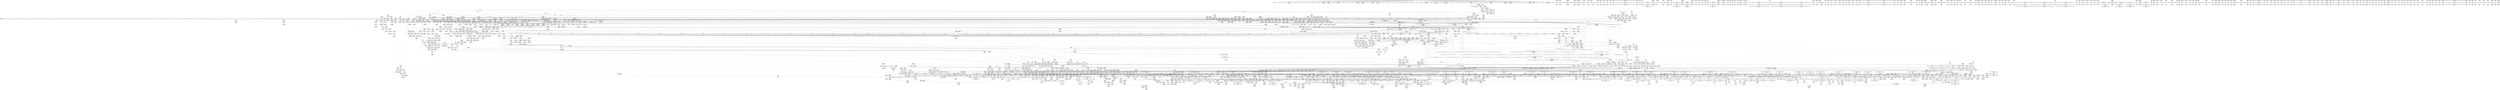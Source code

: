 digraph {
	CE0x6d8f040 [shape=record,shape=Mrecord,label="{CE0x6d8f040|tomoyo_const_part_length:tmp29|security/tomoyo/util.c,641|*SummSource*}"]
	CE0x52901e0 [shape=record,shape=Mrecord,label="{CE0x52901e0|tomoyo_read_lock:tmp|*SummSource*}"]
	CE0x50cdd80 [shape=record,shape=Mrecord,label="{CE0x50cdd80|tomoyo_domain:tmp15|security/tomoyo/common.h,1205|*SummSink*}"]
	CE0x6f43460 [shape=record,shape=Mrecord,label="{CE0x6f43460|tomoyo_get_mode:tmp19|security/tomoyo/util.c,985|*SummSource*}"]
	CE0x6d0c9e0 [shape=record,shape=Mrecord,label="{CE0x6d0c9e0|tomoyo_get_mode:tmp8|security/tomoyo/util.c,979}"]
	CE0x6d28e00 [shape=record,shape=Mrecord,label="{CE0x6d28e00|i64*_getelementptr_inbounds_(_6_x_i64_,_6_x_i64_*___llvm_gcov_ctr26,_i64_0,_i64_4)|*Constant*}"]
	CE0x6f50660 [shape=record,shape=Mrecord,label="{CE0x6f50660|rcu_lock_acquire:indirectgoto|*SummSink*}"]
	CE0x86aeff0 [shape=record,shape=Mrecord,label="{CE0x86aeff0|tomoyo_audit_path_log:entry|*SummSource*}"]
	CE0x713e790 [shape=record,shape=Mrecord,label="{CE0x713e790|i64*_getelementptr_inbounds_(_12_x_i64_,_12_x_i64_*___llvm_gcov_ctr31133,_i64_0,_i64_9)|*Constant*|*SummSource*}"]
	CE0x8825030 [shape=record,shape=Mrecord,label="{CE0x8825030|tomoyo_fill_path_info:call|security/tomoyo/util.c,664|*SummSink*}"]
	CE0x6c636e0 [shape=record,shape=Mrecord,label="{CE0x6c636e0|tomoyo_const_part_length:tmp21|security/tomoyo/util.c,631|*SummSink*}"]
	CE0x8759500 [shape=record,shape=Mrecord,label="{CE0x8759500|tomoyo_const_part_length:tmp44|security/tomoyo/util.c,645}"]
	CE0x8680f50 [shape=record,shape=Mrecord,label="{CE0x8680f50|i64*_getelementptr_inbounds_(_6_x_i64_,_6_x_i64_*___llvm_gcov_ctr25,_i64_0,_i64_0)|*Constant*|*SummSink*}"]
	CE0x5f6a420 [shape=record,shape=Mrecord,label="{CE0x5f6a420|i64_16|*Constant*}"]
	CE0x6c2e4d0 [shape=record,shape=Mrecord,label="{CE0x6c2e4d0|tomoyo_const_part_length:tmp49|security/tomoyo/util.c,649|*SummSink*}"]
	CE0x87870a0 [shape=record,shape=Mrecord,label="{CE0x87870a0|GLOBAL:tomoyo_const_part_length|*Constant*|*SummSink*}"]
	CE0x8693060 [shape=record,shape=Mrecord,label="{CE0x8693060|tomoyo_path_perm:retval.0}"]
	CE0x5f590f0 [shape=record,shape=Mrecord,label="{CE0x5f590f0|tomoyo_audit_path_log:call|security/tomoyo/file.c,167|*SummSource*}"]
	CE0x6fa4310 [shape=record,shape=Mrecord,label="{CE0x6fa4310|GLOBAL:lock_release|*Constant*|*SummSource*}"]
	CE0x6da6740 [shape=record,shape=Mrecord,label="{CE0x6da6740|tomoyo_domain:security|security/tomoyo/common.h,1205|*SummSource*}"]
	CE0x704e570 [shape=record,shape=Mrecord,label="{CE0x704e570|GLOBAL:__llvm_gcov_indirect_counter_increment|*Constant*}"]
	CE0x5290100 [shape=record,shape=Mrecord,label="{CE0x5290100|tomoyo_read_lock:tmp}"]
	CE0x6be2e00 [shape=record,shape=Mrecord,label="{CE0x6be2e00|i32_78|*Constant*}"]
	CE0x5ed9df0 [shape=record,shape=Mrecord,label="{CE0x5ed9df0|tomoyo_get_mode:entry}"]
	CE0x6e094f0 [shape=record,shape=Mrecord,label="{CE0x6e094f0|tomoyo_fill_path_info:conv4|security/tomoyo/util.c,667}"]
	CE0x52302b0 [shape=record,shape=Mrecord,label="{CE0x52302b0|tomoyo_path_permission:arrayidx|security/tomoyo/file.c,563|*SummSource*}"]
	CE0x6007cc0 [shape=record,shape=Mrecord,label="{CE0x6007cc0|tomoyo_path_perm:tmp15|security/tomoyo/file.c,804}"]
	CE0x51158e0 [shape=record,shape=Mrecord,label="{CE0x51158e0|tomoyo_fill_path_info:tmp8|security/tomoyo/util.c,667}"]
	CE0x5f78580 [shape=record,shape=Mrecord,label="{CE0x5f78580|tomoyo_init_request_info:tmp5|security/tomoyo/util.c,1004}"]
	CE0x70aba70 [shape=record,shape=Mrecord,label="{CE0x70aba70|tomoyo_const_part_length:bb}"]
	CE0x5ea6560 [shape=record,shape=Mrecord,label="{CE0x5ea6560|tomoyo_init_request_info:tmp1}"]
	CE0x6c0a170 [shape=record,shape=Mrecord,label="{CE0x6c0a170|tomoyo_get_mode:config7|security/tomoyo/util.c,983|*SummSource*}"]
	CE0x6d8f3e0 [shape=record,shape=Mrecord,label="{CE0x6d8f3e0|tomoyo_get_mode:and|security/tomoyo/util.c,987}"]
	CE0x529de90 [shape=record,shape=Mrecord,label="{CE0x529de90|srcu_read_lock:dep_map|include/linux/srcu.h,222}"]
	CE0x86932a0 [shape=record,shape=Mrecord,label="{CE0x86932a0|tomoyo_path_perm:tmp49|security/tomoyo/file.c,828|*SummSink*}"]
	CE0x6cac2c0 [shape=record,shape=Mrecord,label="{CE0x6cac2c0|tomoyo_audit_path_log:filename|security/tomoyo/file.c,169}"]
	CE0x6c17750 [shape=record,shape=Mrecord,label="{CE0x6c17750|__llvm_gcov_indirect_counter_increment114:tmp3|*SummSink*}"]
	CE0x70c2f40 [shape=record,shape=Mrecord,label="{CE0x70c2f40|tomoyo_domain:tmp20|security/tomoyo/common.h,1205|*SummSource*}"]
	CE0x8903130 [shape=record,shape=Mrecord,label="{CE0x8903130|i64_13|*Constant*|*SummSink*}"]
	CE0x5e9a8f0 [shape=record,shape=Mrecord,label="{CE0x5e9a8f0|tomoyo_path_perm:tmp9|security/tomoyo/file.c,797|*SummSource*}"]
	CE0x5d33710 [shape=record,shape=Mrecord,label="{CE0x5d33710|tomoyo_path_perm:tmp12|security/tomoyo/file.c,799|*SummSink*}"]
	CE0x527eb70 [shape=record,shape=Mrecord,label="{CE0x527eb70|tomoyo_path_permission:tmp24|security/tomoyo/file.c,575|*SummSink*}"]
	CE0x6f8b3e0 [shape=record,shape=Mrecord,label="{CE0x6f8b3e0|GLOBAL:__llvm_gcov_ctr11|Global_var:__llvm_gcov_ctr11}"]
	CE0x718b430 [shape=record,shape=Mrecord,label="{CE0x718b430|tomoyo_get_mode:if.end14|*SummSource*}"]
	CE0x51d4d50 [shape=record,shape=Mrecord,label="{CE0x51d4d50|tomoyo_const_part_length:tmp4|security/tomoyo/util.c,624|*SummSource*}"]
	CE0x5f01c50 [shape=record,shape=Mrecord,label="{CE0x5f01c50|tomoyo_path_perm:cleanup|*SummSink*}"]
	CE0x5190650 [shape=record,shape=Mrecord,label="{CE0x5190650|0:_i8,_array:_GCRE_tomoyo_index2category_constant_39_x_i8_c_00_00_00_00_00_00_00_00_00_00_00_00_00_00_00_00_00_00_00_00_00_00_00_01_01_01_01_01_01_01_01_01_01_01_01_01_01_01_02_,_align_16:_elem_25::|security/tomoyo/util.c,983}"]
	CE0x5fd3cf0 [shape=record,shape=Mrecord,label="{CE0x5fd3cf0|tomoyo_get_mode:retval.0|*SummSource*}"]
	CE0x6ccd110 [shape=record,shape=Mrecord,label="{CE0x6ccd110|tomoyo_get_mode:mode.1|*SummSink*}"]
	CE0x6df9770 [shape=record,shape=Mrecord,label="{CE0x6df9770|tomoyo_fill_path_info:call2|security/tomoyo/util.c,666|*SummSink*}"]
	CE0x6e29a70 [shape=record,shape=Mrecord,label="{CE0x6e29a70|tomoyo_get_mode:tmp8|security/tomoyo/util.c,979}"]
	CE0x7035450 [shape=record,shape=Mrecord,label="{CE0x7035450|tomoyo_domain:tmp18|security/tomoyo/common.h,1205|*SummSink*}"]
	CE0x85b5520 [shape=record,shape=Mrecord,label="{CE0x85b5520|tomoyo_path_perm:call|security/tomoyo/file.c,797|*SummSink*}"]
	CE0x861b240 [shape=record,shape=Mrecord,label="{CE0x861b240|tomoyo_add_slash:entry}"]
	CE0x6ef2380 [shape=record,shape=Mrecord,label="{CE0x6ef2380|tomoyo_path_perm:name11|security/tomoyo/file.c,813}"]
	CE0x5dd2eb0 [shape=record,shape=Mrecord,label="{CE0x5dd2eb0|tomoyo_path_perm:tmp31|security/tomoyo/file.c,816|*SummSink*}"]
	CE0x5d22330 [shape=record,shape=Mrecord,label="{CE0x5d22330|tomoyo_init_request_info:index|Function::tomoyo_init_request_info&Arg::index::|*SummSource*}"]
	CE0x70f2e40 [shape=record,shape=Mrecord,label="{CE0x70f2e40|i64_4|*Constant*}"]
	CE0x70fc350 [shape=record,shape=Mrecord,label="{CE0x70fc350|i32_6|*Constant*}"]
	CE0x5d62000 [shape=record,shape=Mrecord,label="{CE0x5d62000|i8_0|*Constant*}"]
	CE0x5d20760 [shape=record,shape=Mrecord,label="{CE0x5d20760|tomoyo_audit_path_log:path|security/tomoyo/file.c,168}"]
	CE0x705d310 [shape=record,shape=Mrecord,label="{CE0x705d310|tomoyo_get_mode:conv|security/tomoyo/util.c,982}"]
	CE0x709bec0 [shape=record,shape=Mrecord,label="{CE0x709bec0|tomoyo_path_permission:param6|security/tomoyo/file.c,569}"]
	CE0x5e33320 [shape=record,shape=Mrecord,label="{CE0x5e33320|i64_5|*Constant*}"]
	CE0x6d7f660 [shape=record,shape=Mrecord,label="{CE0x6d7f660|tomoyo_path_permission:do.body}"]
	CE0x5e62590 [shape=record,shape=Mrecord,label="{CE0x5e62590|tomoyo_get_mode:entry|*SummSource*}"]
	CE0x70f3ae0 [shape=record,shape=Mrecord,label="{CE0x70f3ae0|tomoyo_get_realpath:return|*SummSource*}"]
	CE0x6db6af0 [shape=record,shape=Mrecord,label="{CE0x6db6af0|tomoyo_get_realpath:tmp|*SummSource*}"]
	CE0x5d63fe0 [shape=record,shape=Mrecord,label="{CE0x5d63fe0|tomoyo_const_part_length:tobool|security/tomoyo/util.c,624|*SummSink*}"]
	CE0x6f435c0 [shape=record,shape=Mrecord,label="{CE0x6f435c0|tomoyo_get_mode:tmp19|security/tomoyo/util.c,985|*SummSink*}"]
	CE0x864e1d0 [shape=record,shape=Mrecord,label="{CE0x864e1d0|tomoyo_const_part_length:sw.bb9|*SummSink*}"]
	CE0x5d639b0 [shape=record,shape=Mrecord,label="{CE0x5d639b0|tomoyo_const_part_length:tmp7|security/tomoyo/util.c,625|*SummSink*}"]
	CE0x5230a60 [shape=record,shape=Mrecord,label="{CE0x5230a60|tomoyo_domain:bb|*SummSource*}"]
	CE0x5dd2790 [shape=record,shape=Mrecord,label="{CE0x5dd2790|tomoyo_path_perm:tmp30|security/tomoyo/file.c,816|*SummSource*}"]
	CE0x5f2ff80 [shape=record,shape=Mrecord,label="{CE0x5f2ff80|tomoyo_path_permission:param_type|security/tomoyo/file.c,567|*SummSink*}"]
	CE0x86f08c0 [shape=record,shape=Mrecord,label="{CE0x86f08c0|srcu_read_lock:call|include/linux/srcu.h,220|*SummSink*}"]
	CE0x866ff60 [shape=record,shape=Mrecord,label="{CE0x866ff60|tomoyo_add_slash:tmp13|security/tomoyo/file.c,138}"]
	CE0x6c30400 [shape=record,shape=Mrecord,label="{CE0x6c30400|_call_void_lockdep_rcu_suspicious(i8*_getelementptr_inbounds_(_25_x_i8_,_25_x_i8_*_.str12,_i32_0,_i32_0),_i32_1205,_i8*_getelementptr_inbounds_(_45_x_i8_,_45_x_i8_*_.str13,_i32_0,_i32_0))_#9,_!dbg_!38917|security/tomoyo/common.h,1205|*SummSource*}"]
	CE0x870a030 [shape=record,shape=Mrecord,label="{CE0x870a030|tomoyo_get_mode:tmp10|security/tomoyo/util.c,982}"]
	CE0x85b5960 [shape=record,shape=Mrecord,label="{CE0x85b5960|tomoyo_init_request_info:entry}"]
	CE0x8740150 [shape=record,shape=Mrecord,label="{CE0x8740150|rcu_lock_acquire:bb|*SummSource*}"]
	CE0x5d21a30 [shape=record,shape=Mrecord,label="{CE0x5d21a30|tomoyo_init_request_info:r|Function::tomoyo_init_request_info&Arg::r::|*SummSource*}"]
	CE0x6e75e60 [shape=record,shape=Mrecord,label="{CE0x6e75e60|tomoyo_get_mode:tobool|security/tomoyo/util.c,978|*SummSource*}"]
	CE0x88a4550 [shape=record,shape=Mrecord,label="{CE0x88a4550|tomoyo_path_permission:tmp20|security/tomoyo/file.c,573}"]
	CE0x6cccdd0 [shape=record,shape=Mrecord,label="{CE0x6cccdd0|tomoyo_get_mode:mode.1}"]
	CE0x85c13e0 [shape=record,shape=Mrecord,label="{CE0x85c13e0|tomoyo_path_permission:tmp3|*LoadInst*|security/tomoyo/file.c,564|*SummSource*}"]
	CE0x88ad940 [shape=record,shape=Mrecord,label="{CE0x88ad940|tomoyo_get_mode:retval.0}"]
	CE0x6f34eb0 [shape=record,shape=Mrecord,label="{CE0x6f34eb0|_ret_i32_%call,_!dbg_!38902|security/tomoyo/common.h,1097|*SummSource*}"]
	CE0x701fa60 [shape=record,shape=Mrecord,label="{CE0x701fa60|tomoyo_path_permission:tmp1}"]
	CE0x521bb70 [shape=record,shape=Mrecord,label="{CE0x521bb70|tomoyo_path_permission:tmp5|*LoadInst*|security/tomoyo/file.c,564|*SummSource*}"]
	CE0x7126220 [shape=record,shape=Mrecord,label="{CE0x7126220|tomoyo_fill_path_info:arrayidx|security/tomoyo/util.c,667|*SummSource*}"]
	CE0x71cb6a0 [shape=record,shape=Mrecord,label="{CE0x71cb6a0|tomoyo_audit_path_log:tmp6|security/tomoyo/file.c,169}"]
	CE0x5dd6100 [shape=record,shape=Mrecord,label="{CE0x5dd6100|i64*_getelementptr_inbounds_(_25_x_i64_,_25_x_i64_*___llvm_gcov_ctr11,_i64_0,_i64_15)|*Constant*}"]
	CE0x6bec540 [shape=record,shape=Mrecord,label="{CE0x6bec540|__llvm_gcov_indirect_counter_increment:tmp1|*SummSink*}"]
	CE0x5ecdb90 [shape=record,shape=Mrecord,label="{CE0x5ecdb90|get_current:entry|*SummSource*}"]
	CE0x6f57930 [shape=record,shape=Mrecord,label="{CE0x6f57930|tomoyo_path_perm:frombool|security/tomoyo/file.c,800}"]
	CE0x8767d20 [shape=record,shape=Mrecord,label="{CE0x8767d20|_ret_void,_!dbg_!38913|security/tomoyo/file.c,138|*SummSource*}"]
	CE0x6ef2660 [shape=record,shape=Mrecord,label="{CE0x6ef2660|tomoyo_path_perm:name12|security/tomoyo/file.c,814}"]
	CE0x6f8b5a0 [shape=record,shape=Mrecord,label="{CE0x6f8b5a0|tomoyo_path_perm:tmp8|security/tomoyo/file.c,797|*SummSink*}"]
	CE0x8891e10 [shape=record,shape=Mrecord,label="{CE0x8891e10|tomoyo_get_mode:if.then|*SummSink*}"]
	CE0x70f31a0 [shape=record,shape=Mrecord,label="{CE0x70f31a0|tomoyo_domain:tmp9|security/tomoyo/common.h,1205}"]
	CE0x88bb040 [shape=record,shape=Mrecord,label="{CE0x88bb040|tomoyo_add_slash:tmp5|security/tomoyo/file.c,131|*SummSource*}"]
	CE0x529db60 [shape=record,shape=Mrecord,label="{CE0x529db60|i32_0|*Constant*}"]
	CE0x5e51c50 [shape=record,shape=Mrecord,label="{CE0x5e51c50|tomoyo_const_part_length:tmp13|security/tomoyo/util.c,626|*SummSource*}"]
	CE0x6b4c390 [shape=record,shape=Mrecord,label="{CE0x6b4c390|tomoyo_get_mode:if.then2|*SummSink*}"]
	CE0x52b4db0 [shape=record,shape=Mrecord,label="{CE0x52b4db0|0:_%struct.tomoyo_obj_info*,_16:_%struct.tomoyo_domain_info*,_24:_%struct.tomoyo_path_info*,_40:_i8,_72:_i8,_75:_i8,_76:_i8,_77:_i8,_:_SCMRE_50,51_}"]
	CE0x866fcd0 [shape=record,shape=Mrecord,label="{CE0x866fcd0|tomoyo_add_slash:tmp12|security/tomoyo/file.c,138|*SummSink*}"]
	CE0x6d47570 [shape=record,shape=Mrecord,label="{CE0x6d47570|tomoyo_path_permission:conv|security/tomoyo/file.c,564}"]
	CE0x6dd6e50 [shape=record,shape=Mrecord,label="{CE0x6dd6e50|i64*_getelementptr_inbounds_(_6_x_i64_,_6_x_i64_*___llvm_gcov_ctr25,_i64_0,_i64_0)|*Constant*|*SummSource*}"]
	CE0x6d728f0 [shape=record,shape=Mrecord,label="{CE0x6d728f0|srcu_read_unlock:tmp2|*SummSink*}"]
	CE0x51a9770 [shape=record,shape=Mrecord,label="{CE0x51a9770|tomoyo_const_part_length:tmp28|security/tomoyo/util.c,641|*SummSource*}"]
	CE0x5e23300 [shape=record,shape=Mrecord,label="{CE0x5e23300|i64*_getelementptr_inbounds_(_4_x_i64_,_4_x_i64_*___llvm_gcov_ctr33,_i64_0,_i64_1)|*Constant*|*SummSource*}"]
	CE0x7bf3250 [shape=record,shape=Mrecord,label="{CE0x7bf3250|tomoyo_get_mode:tmp11|security/tomoyo/util.c,982|*SummSource*}"]
	CE0x6eacb70 [shape=record,shape=Mrecord,label="{CE0x6eacb70|tomoyo_get_mode:if.then2}"]
	CE0x53cf8e0 [shape=record,shape=Mrecord,label="{CE0x53cf8e0|GLOBAL:tomoyo_path_perm|*Constant*|*SummSink*}"]
	CE0x6d8f2c0 [shape=record,shape=Mrecord,label="{CE0x6d8f2c0|i32_3|*Constant*}"]
	CE0x5f573b0 [shape=record,shape=Mrecord,label="{CE0x5f573b0|128:_i8*,_1208:_%struct.file*,_:_CMRE_3,4_}"]
	CE0x5ed5d20 [shape=record,shape=Mrecord,label="{CE0x5ed5d20|i64*_getelementptr_inbounds_(_4_x_i64_,_4_x_i64_*___llvm_gcov_ctr33,_i64_0,_i64_3)|*Constant*}"]
	CE0x61cb2c0 [shape=record,shape=Mrecord,label="{CE0x61cb2c0|0:_i8,_array:_GCRE_tomoyo_index2category_constant_39_x_i8_c_00_00_00_00_00_00_00_00_00_00_00_00_00_00_00_00_00_00_00_00_00_00_00_01_01_01_01_01_01_01_01_01_01_01_01_01_01_01_02_,_align_16:_elem_7::|security/tomoyo/util.c,983}"]
	CE0x52b6b20 [shape=record,shape=Mrecord,label="{CE0x52b6b20|i64_1|*Constant*}"]
	CE0x6e5d020 [shape=record,shape=Mrecord,label="{CE0x6e5d020|tomoyo_fill_path_info:const_len|security/tomoyo/util.c,666|*SummSource*}"]
	CE0x5e30500 [shape=record,shape=Mrecord,label="{CE0x5e30500|tomoyo_fill_path_info:tmp5|security/tomoyo/util.c,667}"]
	CE0x8681040 [shape=record,shape=Mrecord,label="{CE0x8681040|tomoyo_get_realpath:tmp}"]
	CE0x859d3b0 [shape=record,shape=Mrecord,label="{CE0x859d3b0|0:_i8,_array:_GCRE_tomoyo_index2category_constant_39_x_i8_c_00_00_00_00_00_00_00_00_00_00_00_00_00_00_00_00_00_00_00_00_00_00_00_01_01_01_01_01_01_01_01_01_01_01_01_01_01_01_02_,_align_16:_elem_8::|security/tomoyo/util.c,983}"]
	CE0x5fddbc0 [shape=record,shape=Mrecord,label="{CE0x5fddbc0|tomoyo_path_perm:if.end26|*SummSink*}"]
	CE0x5d39300 [shape=record,shape=Mrecord,label="{CE0x5d39300|tomoyo_fill_path_info:tmp7|security/tomoyo/util.c,667}"]
	CE0x6da8a60 [shape=record,shape=Mrecord,label="{CE0x6da8a60|_ret_void,_!dbg_!38908|include/linux/rcupdate.h,424}"]
	CE0x6dc5600 [shape=record,shape=Mrecord,label="{CE0x6dc5600|_ret_void,_!dbg_!38904|security/tomoyo/common.h,1110|*SummSink*}"]
	CE0x5dfbf00 [shape=record,shape=Mrecord,label="{CE0x5dfbf00|GLOBAL:__llvm_gcov_ctr43150|Global_var:__llvm_gcov_ctr43150|*SummSink*}"]
	CE0x5f69750 [shape=record,shape=Mrecord,label="{CE0x5f69750|tomoyo_path_perm:conv17|security/tomoyo/file.c,821|*SummSink*}"]
	CE0x5d2a250 [shape=record,shape=Mrecord,label="{CE0x5d2a250|i64_6|*Constant*}"]
	CE0x86af690 [shape=record,shape=Mrecord,label="{CE0x86af690|_ret_i32_%call,_!dbg_!38912|security/tomoyo/file.c,167|*SummSink*}"]
	CE0x60a8c40 [shape=record,shape=Mrecord,label="{CE0x60a8c40|tomoyo_init_request_info:tmp1|*SummSink*}"]
	CE0x608bc20 [shape=record,shape=Mrecord,label="{CE0x608bc20|tomoyo_init_request_info:tmp8|security/tomoyo/util.c,1005}"]
	CE0x5d50200 [shape=record,shape=Mrecord,label="{CE0x5d50200|tomoyo_const_part_length:sw.epilog|*SummSource*}"]
	CE0x6c55660 [shape=record,shape=Mrecord,label="{CE0x6c55660|rcu_lock_acquire:tmp6|*SummSink*}"]
	CE0x6bb3270 [shape=record,shape=Mrecord,label="{CE0x6bb3270|tomoyo_get_realpath:path|Function::tomoyo_get_realpath&Arg::path::|*SummSource*}"]
	CE0x5e40fa0 [shape=record,shape=Mrecord,label="{CE0x5e40fa0|tomoyo_add_slash:tobool|security/tomoyo/file.c,131}"]
	CE0x709b650 [shape=record,shape=Mrecord,label="{CE0x709b650|tomoyo_path_permission:path|security/tomoyo/file.c,568}"]
	CE0x52b9b80 [shape=record,shape=Mrecord,label="{CE0x52b9b80|i64_1|*Constant*}"]
	CE0x5101380 [shape=record,shape=Mrecord,label="{CE0x5101380|0:_i8,_array:_GCRE_tomoyo_index2category_constant_39_x_i8_c_00_00_00_00_00_00_00_00_00_00_00_00_00_00_00_00_00_00_00_00_00_00_00_01_01_01_01_01_01_01_01_01_01_01_01_01_01_01_02_,_align_16:_elem_34::|security/tomoyo/util.c,983}"]
	CE0x6dd6c70 [shape=record,shape=Mrecord,label="{CE0x6dd6c70|tomoyo_get_realpath:if.end|*SummSink*}"]
	CE0x86ea0f0 [shape=record,shape=Mrecord,label="{CE0x86ea0f0|i64*_getelementptr_inbounds_(_12_x_i64_,_12_x_i64_*___llvm_gcov_ctr31133,_i64_0,_i64_3)|*Constant*|*SummSink*}"]
	CE0x6f57760 [shape=record,shape=Mrecord,label="{CE0x6f57760|tomoyo_path_perm:cmp1|security/tomoyo/file.c,800|*SummSink*}"]
	CE0x859d660 [shape=record,shape=Mrecord,label="{CE0x859d660|0:_i8,_array:_GCRE_tomoyo_index2category_constant_39_x_i8_c_00_00_00_00_00_00_00_00_00_00_00_00_00_00_00_00_00_00_00_00_00_00_00_01_01_01_01_01_01_01_01_01_01_01_01_01_01_01_02_,_align_16:_elem_9::|security/tomoyo/util.c,983}"]
	CE0x53201c0 [shape=record,shape=Mrecord,label="{CE0x53201c0|tomoyo_fill_path_info:tmp10}"]
	CE0x6da60e0 [shape=record,shape=Mrecord,label="{CE0x6da60e0|tomoyo_domain:tmp21|security/tomoyo/common.h,1205|*SummSink*}"]
	CE0x86f0c50 [shape=record,shape=Mrecord,label="{CE0x86f0c50|tomoyo_domain:if.then|*SummSink*}"]
	CE0x889ad60 [shape=record,shape=Mrecord,label="{CE0x889ad60|tomoyo_path_perm:tmp32|security/tomoyo/file.c,821|*SummSource*}"]
	CE0x6c2de10 [shape=record,shape=Mrecord,label="{CE0x6c2de10|tomoyo_const_part_length:tmp49|security/tomoyo/util.c,649}"]
	CE0x6c66610 [shape=record,shape=Mrecord,label="{CE0x6c66610|tomoyo_const_part_length:tmp53|security/tomoyo/util.c,652}"]
	CE0x6ec5a50 [shape=record,shape=Mrecord,label="{CE0x6ec5a50|tomoyo_fill_path_info:tmp2|*LoadInst*|security/tomoyo/util.c,663}"]
	CE0x5348c70 [shape=record,shape=Mrecord,label="{CE0x5348c70|tomoyo_get_mode:tmp6|security/tomoyo/util.c,978}"]
	CE0x6c2fe00 [shape=record,shape=Mrecord,label="{CE0x6c2fe00|tomoyo_fill_path_info:tmp4|security/tomoyo/util.c,667}"]
	CE0x51706e0 [shape=record,shape=Mrecord,label="{CE0x51706e0|tomoyo_const_part_length:add|security/tomoyo/util.c,634}"]
	CE0x519ad60 [shape=record,shape=Mrecord,label="{CE0x519ad60|i32_2|*Constant*}"]
	CE0x6facca0 [shape=record,shape=Mrecord,label="{CE0x6facca0|tomoyo_get_realpath:entry|*SummSink*}"]
	CE0x5e31bb0 [shape=record,shape=Mrecord,label="{CE0x5e31bb0|i32_1205|*Constant*|*SummSource*}"]
	CE0x86f1f30 [shape=record,shape=Mrecord,label="{CE0x86f1f30|tomoyo_path_perm:tmp42|security/tomoyo/file.c,826|*SummSource*}"]
	CE0x86a4260 [shape=record,shape=Mrecord,label="{CE0x86a4260|tomoyo_fill_path_info:tmp12|security/tomoyo/util.c,667|*SummSource*}"]
	CE0x6d7ea90 [shape=record,shape=Mrecord,label="{CE0x6d7ea90|tomoyo_domain:tmp6|security/tomoyo/common.h,1205}"]
	CE0x6fbd140 [shape=record,shape=Mrecord,label="{CE0x6fbd140|i64*_getelementptr_inbounds_(_31_x_i64_,_31_x_i64_*___llvm_gcov_ctr43150,_i64_0,_i64_16)|*Constant*}"]
	CE0x6dc5440 [shape=record,shape=Mrecord,label="{CE0x6dc5440|_ret_void,_!dbg_!38904|security/tomoyo/common.h,1110|*SummSource*}"]
	CE0x7bfc230 [shape=record,shape=Mrecord,label="{CE0x7bfc230|i32_4|*Constant*}"]
	CE0x5ef3850 [shape=record,shape=Mrecord,label="{CE0x5ef3850|0:_%struct.tomoyo_obj_info*,_16:_%struct.tomoyo_domain_info*,_24:_%struct.tomoyo_path_info*,_40:_i8,_72:_i8,_75:_i8,_76:_i8,_77:_i8,_:_SCMRE_0,8_|*MultipleSource*|security/tomoyo/file.c, 787|security/tomoyo/file.c,787|Function::tomoyo_init_request_info&Arg::r::|security/tomoyo/file.c,800}"]
	CE0x8670070 [shape=record,shape=Mrecord,label="{CE0x8670070|tomoyo_add_slash:tmp13|security/tomoyo/file.c,138|*SummSource*}"]
	CE0x6f35040 [shape=record,shape=Mrecord,label="{CE0x6f35040|tomoyo_path_perm:call4|security/tomoyo/file.c,804|*SummSink*}"]
	CE0x5ecdf10 [shape=record,shape=Mrecord,label="{CE0x5ecdf10|_ret_%struct.task_struct*_%tmp4,_!dbg_!38905|./arch/x86/include/asm/current.h,14}"]
	CE0x6f42c70 [shape=record,shape=Mrecord,label="{CE0x6f42c70|i64_8|*Constant*}"]
	CE0x6f42f40 [shape=record,shape=Mrecord,label="{CE0x6f42f40|i64_8|*Constant*|*SummSink*}"]
	CE0x50cd7b0 [shape=record,shape=Mrecord,label="{CE0x50cd7b0|_ret_void,_!dbg_!38908|include/linux/rcupdate.h,419}"]
	CE0x6da4bf0 [shape=record,shape=Mrecord,label="{CE0x6da4bf0|i64_ptrtoint_(i8*_blockaddress(_rcu_lock_acquire,_%__here)_to_i64)|*Constant*|*SummSource*}"]
	CE0x60a0530 [shape=record,shape=Mrecord,label="{CE0x60a0530|tomoyo_domain:tmp3}"]
	CE0x5fabe20 [shape=record,shape=Mrecord,label="{CE0x5fabe20|tomoyo_add_slash:tmp5|security/tomoyo/file.c,131|*SummSink*}"]
	CE0x6021500 [shape=record,shape=Mrecord,label="{CE0x6021500|tomoyo_get_mode:if.then}"]
	CE0x528e510 [shape=record,shape=Mrecord,label="{CE0x528e510|tomoyo_const_part_length:tmp2|security/tomoyo/util.c,624}"]
	CE0x70ece10 [shape=record,shape=Mrecord,label="{CE0x70ece10|i64_80|*Constant*|*SummSink*}"]
	CE0x5e78f40 [shape=record,shape=Mrecord,label="{CE0x5e78f40|tomoyo_const_part_length:cmp12|security/tomoyo/util.c,641}"]
	CE0x865ed30 [shape=record,shape=Mrecord,label="{CE0x865ed30|tomoyo_fill_path_info:sub|security/tomoyo/util.c,667|*SummSource*}"]
	CE0x8619770 [shape=record,shape=Mrecord,label="{CE0x8619770|i64*_getelementptr_inbounds_(_25_x_i64_,_25_x_i64_*___llvm_gcov_ctr11,_i64_0,_i64_18)|*Constant*|*SummSource*}"]
	CE0x6d9e550 [shape=record,shape=Mrecord,label="{CE0x6d9e550|GLOBAL:__llvm_gcov_ctr54147|Global_var:__llvm_gcov_ctr54147|*SummSink*}"]
	CE0x862f7f0 [shape=record,shape=Mrecord,label="{CE0x862f7f0|tomoyo_const_part_length:tmp19|security/tomoyo/util.c,628|*SummSource*}"]
	CE0x60728b0 [shape=record,shape=Mrecord,label="{CE0x60728b0|i64_1|*Constant*}"]
	CE0x87599b0 [shape=record,shape=Mrecord,label="{CE0x87599b0|i64*_getelementptr_inbounds_(_31_x_i64_,_31_x_i64_*___llvm_gcov_ctr43150,_i64_0,_i64_26)|*Constant*}"]
	CE0x6f0d650 [shape=record,shape=Mrecord,label="{CE0x6f0d650|tomoyo_path_perm:tmp14|security/tomoyo/file.c,800}"]
	CE0x5e65ee0 [shape=record,shape=Mrecord,label="{CE0x5e65ee0|i64_6|*Constant*|*SummSink*}"]
	CE0x5d61c40 [shape=record,shape=Mrecord,label="{CE0x5d61c40|_call_void_mcount()_#3|*SummSink*}"]
	CE0x60a0400 [shape=record,shape=Mrecord,label="{CE0x60a0400|srcu_read_lock:tmp2}"]
	CE0x6d580b0 [shape=record,shape=Mrecord,label="{CE0x6d580b0|i64_176|*Constant*|*SummSource*}"]
	CE0x5dfae20 [shape=record,shape=Mrecord,label="{CE0x5dfae20|i64*_getelementptr_inbounds_(_31_x_i64_,_31_x_i64_*___llvm_gcov_ctr43150,_i64_0,_i64_3)|*Constant*|*SummSink*}"]
	CE0x5f59df0 [shape=record,shape=Mrecord,label="{CE0x5f59df0|_call_void_mcount()_#3}"]
	CE0x713d850 [shape=record,shape=Mrecord,label="{CE0x713d850|tomoyo_get_mode:tmp20|security/tomoyo/util.c,985}"]
	CE0x6bef130 [shape=record,shape=Mrecord,label="{CE0x6bef130|tomoyo_path_perm:bb|*SummSource*}"]
	CE0x507a3a0 [shape=record,shape=Mrecord,label="{CE0x507a3a0|0:_i8,_array:_GCR_tomoyo_p2mac_internal_constant_11_x_i8_c_00_01_01_01_03_04_06_09_0A_13_15_,_align_1:_elem_5::|security/tomoyo/file.c,797}"]
	CE0x713a530 [shape=record,shape=Mrecord,label="{CE0x713a530|tomoyo_add_slash:call|security/tomoyo/file.c,136|*SummSink*}"]
	CE0x6dcfad0 [shape=record,shape=Mrecord,label="{CE0x6dcfad0|tomoyo_path_permission:conv|security/tomoyo/file.c,564|*SummSource*}"]
	CE0x6d2fd40 [shape=record,shape=Mrecord,label="{CE0x6d2fd40|tomoyo_domain:tmp9|security/tomoyo/common.h,1205|*SummSource*}"]
	CE0x6f9f8f0 [shape=record,shape=Mrecord,label="{CE0x6f9f8f0|i64_18|*Constant*|*SummSink*}"]
	CE0x6f9c680 [shape=record,shape=Mrecord,label="{CE0x6f9c680|i32_0|*Constant*}"]
	CE0x8723650 [shape=record,shape=Mrecord,label="{CE0x8723650|i64_23|*Constant*|*SummSource*}"]
	CE0x5ed5bc0 [shape=record,shape=Mrecord,label="{CE0x5ed5bc0|i64_ptrtoint_(i8*_blockaddress(_rcu_lock_release,_%__here)_to_i64)|*Constant*|*SummSource*}"]
	CE0x6f1be90 [shape=record,shape=Mrecord,label="{CE0x6f1be90|128:_i8*,_1208:_%struct.file*,_:_CMRE_34,35_}"]
	CE0x86d8e60 [shape=record,shape=Mrecord,label="{CE0x86d8e60|tomoyo_get_mode:call|security/tomoyo/util.c,980}"]
	CE0x5072650 [shape=record,shape=Mrecord,label="{CE0x5072650|i64**_getelementptr_inbounds_(_3_x_i64*_,_3_x_i64*_*___llvm_gcda_edge_table44,_i64_0,_i64_1)|*Constant*|*SummSink*}"]
	CE0x5071fe0 [shape=record,shape=Mrecord,label="{CE0x5071fe0|tomoyo_get_mode:tmp13|security/tomoyo/util.c,982}"]
	CE0x86daee0 [shape=record,shape=Mrecord,label="{CE0x86daee0|tomoyo_get_mode:tmp6|security/tomoyo/util.c,978|*SummSink*}"]
	CE0x5340100 [shape=record,shape=Mrecord,label="{CE0x5340100|tomoyo_path_perm:operation|Function::tomoyo_path_perm&Arg::operation::}"]
	CE0x50d5410 [shape=record,shape=Mrecord,label="{CE0x50d5410|GLOBAL:tomoyo_domain.__warned|Global_var:tomoyo_domain.__warned}"]
	CE0x7064840 [shape=record,shape=Mrecord,label="{CE0x7064840|tomoyo_path_permission:tmp11|security/tomoyo/file.c,565}"]
	CE0x5f783c0 [shape=record,shape=Mrecord,label="{CE0x5f783c0|tomoyo_init_request_info:tmp4|security/tomoyo/util.c,1004|*SummSource*}"]
	CE0x528de90 [shape=record,shape=Mrecord,label="{CE0x528de90|tomoyo_const_part_length:tmp8|security/tomoyo/util.c,626}"]
	CE0x86f98a0 [shape=record,shape=Mrecord,label="{CE0x86f98a0|tomoyo_add_slash:tmp10|security/tomoyo/file.c,136}"]
	CE0x701f250 [shape=record,shape=Mrecord,label="{CE0x701f250|tomoyo_path_permission:mode|security/tomoyo/file.c,564|*SummSink*}"]
	CE0x6b4d450 [shape=record,shape=Mrecord,label="{CE0x6b4d450|i64*_getelementptr_inbounds_(_25_x_i64_,_25_x_i64_*___llvm_gcov_ctr11,_i64_0,_i64_11)|*Constant*|*SummSink*}"]
	CE0x86b60a0 [shape=record,shape=Mrecord,label="{CE0x86b60a0|i64_7|*Constant*}"]
	CE0x5d776d0 [shape=record,shape=Mrecord,label="{CE0x5d776d0|i8*_null|*Constant*|*SummSource*}"]
	CE0x53827f0 [shape=record,shape=Mrecord,label="{CE0x53827f0|tomoyo_path_perm:tmp2|security/tomoyo/file.c,787|*SummSource*}"]
	CE0x6cdb360 [shape=record,shape=Mrecord,label="{CE0x6cdb360|i64*_getelementptr_inbounds_(_31_x_i64_,_31_x_i64_*___llvm_gcov_ctr43150,_i64_0,_i64_29)|*Constant*|*SummSource*}"]
	CE0x519ae90 [shape=record,shape=Mrecord,label="{CE0x519ae90|_call_void___llvm_gcov_indirect_counter_increment114(i32*___llvm_gcov_global_state_pred45,_i64**_getelementptr_inbounds_(_3_x_i64*_,_3_x_i64*_*___llvm_gcda_edge_table44,_i64_0,_i64_2)),_!dbg_!38930|security/tomoyo/util.c,640|*SummSource*}"]
	CE0x708f810 [shape=record,shape=Mrecord,label="{CE0x708f810|i64*_getelementptr_inbounds_(_4_x_i64_,_4_x_i64_*___llvm_gcov_ctr24,_i64_0,_i64_0)|*Constant*|*SummSink*}"]
	CE0x6c17830 [shape=record,shape=Mrecord,label="{CE0x6c17830|__llvm_gcov_indirect_counter_increment114:tmp3|*SummSource*}"]
	CE0x5f89a80 [shape=record,shape=Mrecord,label="{CE0x5f89a80|tomoyo_init_request_info:ns|security/tomoyo/util.c,1010}"]
	CE0x8730200 [shape=record,shape=Mrecord,label="{CE0x8730200|i64*_getelementptr_inbounds_(_11_x_i64_,_11_x_i64_*___llvm_gcov_ctr54147,_i64_0,_i64_8)|*Constant*}"]
	CE0x704cc50 [shape=record,shape=Mrecord,label="{CE0x704cc50|tomoyo_get_mode:tmp|*SummSource*}"]
	CE0x507a250 [shape=record,shape=Mrecord,label="{CE0x507a250|0:_i8,_array:_GCR_tomoyo_p2mac_internal_constant_11_x_i8_c_00_01_01_01_03_04_06_09_0A_13_15_,_align_1:_elem_3::|security/tomoyo/file.c,797}"]
	CE0x8767630 [shape=record,shape=Mrecord,label="{CE0x8767630|tomoyo_add_slash:entry|*SummSink*}"]
	CE0x70dce60 [shape=record,shape=Mrecord,label="{CE0x70dce60|tomoyo_path_perm:tmp38|security/tomoyo/file.c,822}"]
	CE0x890e440 [shape=record,shape=Mrecord,label="{CE0x890e440|i64**_getelementptr_inbounds_(_3_x_i64*_,_3_x_i64*_*___llvm_gcda_edge_table44,_i64_0,_i64_0)|*Constant*|*SummSink*}"]
	CE0x6ddf510 [shape=record,shape=Mrecord,label="{CE0x6ddf510|i64*_getelementptr_inbounds_(_12_x_i64_,_12_x_i64_*___llvm_gcov_ctr31133,_i64_0,_i64_9)|*Constant*}"]
	CE0x6ec9840 [shape=record,shape=Mrecord,label="{CE0x6ec9840|tomoyo_const_part_length:while.end}"]
	CE0x87248c0 [shape=record,shape=Mrecord,label="{CE0x87248c0|tomoyo_const_part_length:tmp39|security/tomoyo/util.c,644|*SummSource*}"]
	CE0x70dc920 [shape=record,shape=Mrecord,label="{CE0x70dc920|tomoyo_path_perm:tmp37|security/tomoyo/file.c,822|*SummSink*}"]
	CE0x8825190 [shape=record,shape=Mrecord,label="{CE0x8825190|tomoyo_fill_path_info:conv|security/tomoyo/util.c,664}"]
	CE0x866f590 [shape=record,shape=Mrecord,label="{CE0x866f590|i64*_getelementptr_inbounds_(_6_x_i64_,_6_x_i64_*___llvm_gcov_ctr26,_i64_0,_i64_5)|*Constant*|*SummSource*}"]
	CE0x6edf030 [shape=record,shape=Mrecord,label="{CE0x6edf030|rcu_lock_release:indirectgoto|*SummSource*}"]
	CE0x527f140 [shape=record,shape=Mrecord,label="{CE0x527f140|tomoyo_path_permission:tmp25|security/tomoyo/file.c,575}"]
	CE0x5159300 [shape=record,shape=Mrecord,label="{CE0x5159300|tomoyo_const_part_length:tmp8|security/tomoyo/util.c,626|*SummSource*}"]
	CE0x5dd63d0 [shape=record,shape=Mrecord,label="{CE0x5dd63d0|tomoyo_path_perm:tmp29|security/tomoyo/file.c,815|*SummSink*}"]
	CE0x5e2f300 [shape=record,shape=Mrecord,label="{CE0x5e2f300|tomoyo_fill_path_info:is_patterned|security/tomoyo/util.c,668|*SummSink*}"]
	CE0x52d29e0 [shape=record,shape=Mrecord,label="{CE0x52d29e0|GLOBAL:tomoyo_p2mac|Global_var:tomoyo_p2mac|*SummSource*}"]
	CE0x6d499a0 [shape=record,shape=Mrecord,label="{CE0x6d499a0|tomoyo_init_request_info:mode|security/tomoyo/util.c,1010}"]
	CE0x6d41150 [shape=record,shape=Mrecord,label="{CE0x6d41150|GLOBAL:__llvm_gcov_ctr31133|Global_var:__llvm_gcov_ctr31133|*SummSource*}"]
	CE0x86d8ed0 [shape=record,shape=Mrecord,label="{CE0x86d8ed0|tomoyo_get_mode:call|security/tomoyo/util.c,980|*SummSource*}"]
	CE0x6f9d760 [shape=record,shape=Mrecord,label="{CE0x6f9d760|GLOBAL:tomoyo_profile|*Constant*}"]
	CE0x70c5b10 [shape=record,shape=Mrecord,label="{CE0x70c5b10|rcu_lock_release:bb|*SummSink*}"]
	CE0x6e85c80 [shape=record,shape=Mrecord,label="{CE0x6e85c80|0:_%struct.tomoyo_obj_info*,_16:_%struct.tomoyo_domain_info*,_24:_%struct.tomoyo_path_info*,_40:_i8,_72:_i8,_75:_i8,_76:_i8,_77:_i8,_:_SCMRE_53,54_}"]
	CE0x6d8eb00 [shape=record,shape=Mrecord,label="{CE0x6d8eb00|i64_19|*Constant*|*SummSource*}"]
	CE0x86effb0 [shape=record,shape=Mrecord,label="{CE0x86effb0|VOIDTB_TE:_CE_6392,6400_|*MultipleSource*|Function::tomoyo_get_mode&Arg::ns::|security/tomoyo/util.c,1010|security/tomoyo/file.c,564}"]
	CE0x5f9d120 [shape=record,shape=Mrecord,label="{CE0x5f9d120|tomoyo_get_realpath:if.then|*SummSink*}"]
	CE0x5ea6dd0 [shape=record,shape=Mrecord,label="{CE0x5ea6dd0|i8*_null|*Constant*}"]
	CE0x70ec780 [shape=record,shape=Mrecord,label="{CE0x70ec780|tomoyo_init_request_info:bb}"]
	CE0x872ff50 [shape=record,shape=Mrecord,label="{CE0x872ff50|tomoyo_domain:tmp15|security/tomoyo/common.h,1205}"]
	CE0x6c18630 [shape=record,shape=Mrecord,label="{CE0x6c18630|i64*_getelementptr_inbounds_(_2_x_i64_,_2_x_i64_*___llvm_gcov_ctr53148,_i64_0,_i64_1)|*Constant*}"]
	CE0x6c558e0 [shape=record,shape=Mrecord,label="{CE0x6c558e0|rcu_lock_acquire:tmp7}"]
	CE0x88f4f30 [shape=record,shape=Mrecord,label="{CE0x88f4f30|tomoyo_path_perm:tmp23|security/tomoyo/file.c,814|*SummSink*}"]
	CE0x6cf5cd0 [shape=record,shape=Mrecord,label="{CE0x6cf5cd0|i32_5|*Constant*|*SummSource*}"]
	CE0x60a8970 [shape=record,shape=Mrecord,label="{CE0x60a8970|tomoyo_get_realpath:if.then|*SummSource*}"]
	CE0x874db40 [shape=record,shape=Mrecord,label="{CE0x874db40|tomoyo_const_part_length:conv24|security/tomoyo/util.c,644|*SummSink*}"]
	CE0x52b97b0 [shape=record,shape=Mrecord,label="{CE0x52b97b0|i32_92|*Constant*|*SummSource*}"]
	CE0x50ff1f0 [shape=record,shape=Mrecord,label="{CE0x50ff1f0|i64*_getelementptr_inbounds_(_4_x_i64_,_4_x_i64_*___llvm_gcov_ctr24,_i64_0,_i64_2)|*Constant*|*SummSource*}"]
	CE0x86f28d0 [shape=record,shape=Mrecord,label="{CE0x86f28d0|tomoyo_path_perm:tmp44|security/tomoyo/file.c,826|*SummSink*}"]
	CE0x7035210 [shape=record,shape=Mrecord,label="{CE0x7035210|i64*_getelementptr_inbounds_(_11_x_i64_,_11_x_i64_*___llvm_gcov_ctr54147,_i64_0,_i64_9)|*Constant*|*SummSink*}"]
	CE0x88dacb0 [shape=record,shape=Mrecord,label="{CE0x88dacb0|__llvm_gcov_indirect_counter_increment114:bb4}"]
	CE0x885eda0 [shape=record,shape=Mrecord,label="{CE0x885eda0|tomoyo_get_mode:cmp|security/tomoyo/util.c,982|*SummSource*}"]
	CE0x872f6a0 [shape=record,shape=Mrecord,label="{CE0x872f6a0|tomoyo_domain:tmp8|security/tomoyo/common.h,1205|*SummSource*}"]
	CE0x5da0580 [shape=record,shape=Mrecord,label="{CE0x5da0580|128:_i8*,_1208:_%struct.file*,_:_CMRE_45,46_}"]
	CE0x5ea7190 [shape=record,shape=Mrecord,label="{CE0x5ea7190|tomoyo_path_perm:if.then20|*SummSource*}"]
	CE0x890daa0 [shape=record,shape=Mrecord,label="{CE0x890daa0|tomoyo_const_part_length:tmp48|security/tomoyo/util.c,649}"]
	CE0x862ca80 [shape=record,shape=Mrecord,label="{CE0x862ca80|tomoyo_const_part_length:if.end28|*SummSink*}"]
	CE0x7151980 [shape=record,shape=Mrecord,label="{CE0x7151980|i1_true|*Constant*|*SummSink*}"]
	CE0x53f12e0 [shape=record,shape=Mrecord,label="{CE0x53f12e0|srcu_read_lock:entry|*SummSource*}"]
	CE0x874eb00 [shape=record,shape=Mrecord,label="{CE0x874eb00|VOIDTB_TE:_CE_2048,2096_|*MultipleSource*|Function::tomoyo_get_mode&Arg::ns::|security/tomoyo/util.c,1010|security/tomoyo/file.c,564}"]
	CE0x86f0420 [shape=record,shape=Mrecord,label="{CE0x86f0420|i32_0|*Constant*}"]
	CE0x6c845c0 [shape=record,shape=Mrecord,label="{CE0x6c845c0|0:_i8*,_array:_GCRE_tomoyo_path_keyword_external_constant_11_x_i8*_:_elem_8::|security/tomoyo/file.c,167}"]
	CE0x5da9970 [shape=record,shape=Mrecord,label="{CE0x5da9970|tomoyo_path_perm:symlink_target|security/tomoyo/file.c, 794|*SummSink*}"]
	CE0x718ae30 [shape=record,shape=Mrecord,label="{CE0x718ae30|tomoyo_get_mode:arrayidx|security/tomoyo/util.c,981|*SummSource*}"]
	CE0x5f91c00 [shape=record,shape=Mrecord,label="{CE0x5f91c00|i64_1|*Constant*}"]
	CE0x5ee32b0 [shape=record,shape=Mrecord,label="{CE0x5ee32b0|tomoyo_path_perm:if.end|*SummSink*}"]
	CE0x54064e0 [shape=record,shape=Mrecord,label="{CE0x54064e0|tomoyo_get_realpath:tmp3|security/tomoyo/file.c,151|*SummSink*}"]
	CE0x60d1bb0 [shape=record,shape=Mrecord,label="{CE0x60d1bb0|__llvm_gcov_indirect_counter_increment:bb|*SummSource*}"]
	CE0x885e690 [shape=record,shape=Mrecord,label="{CE0x885e690|tomoyo_get_mode:tmp2|security/tomoyo/util.c,978}"]
	CE0x5fd0820 [shape=record,shape=Mrecord,label="{CE0x5fd0820|tomoyo_path_perm:if.end14|*SummSource*}"]
	CE0x70664c0 [shape=record,shape=Mrecord,label="{CE0x70664c0|i64*_getelementptr_inbounds_(_25_x_i64_,_25_x_i64_*___llvm_gcov_ctr11,_i64_0,_i64_24)|*Constant*}"]
	CE0x86a3a30 [shape=record,shape=Mrecord,label="{CE0x86a3a30|i64*_getelementptr_inbounds_(_5_x_i64_,_5_x_i64_*___llvm_gcov_ctr28130,_i64_0,_i64_4)|*Constant*|*SummSink*}"]
	CE0x5290790 [shape=record,shape=Mrecord,label="{CE0x5290790|tomoyo_init_request_info:tmp13|*LoadInst*|security/tomoyo/util.c,1011|*SummSink*}"]
	CE0x7106f20 [shape=record,shape=Mrecord,label="{CE0x7106f20|tomoyo_fill_path_info:call|security/tomoyo/util.c,664}"]
	CE0x5ebdc50 [shape=record,shape=Mrecord,label="{CE0x5ebdc50|tomoyo_domain:do.end|*SummSource*}"]
	CE0x8790820 [shape=record,shape=Mrecord,label="{CE0x8790820|tomoyo_const_part_length:tmp|*SummSource*}"]
	CE0x6e2aba0 [shape=record,shape=Mrecord,label="{CE0x6e2aba0|tomoyo_get_realpath:tmp4|security/tomoyo/file.c,151|*SummSink*}"]
	CE0x862fc70 [shape=record,shape=Mrecord,label="{CE0x862fc70|tomoyo_get_mode:tmp}"]
	CE0x6020930 [shape=record,shape=Mrecord,label="{CE0x6020930|rcu_lock_acquire:map|Function::rcu_lock_acquire&Arg::map::|*SummSource*}"]
	CE0x5f78720 [shape=record,shape=Mrecord,label="{CE0x5f78720|i32_0|*Constant*}"]
	CE0x6f346d0 [shape=record,shape=Mrecord,label="{CE0x6f346d0|tomoyo_path_perm:name|security/tomoyo/file.c,802}"]
	CE0x608bfa0 [shape=record,shape=Mrecord,label="{CE0x608bfa0|tomoyo_init_request_info:tmp8|security/tomoyo/util.c,1005|*SummSink*}"]
	CE0x5f6a150 [shape=record,shape=Mrecord,label="{CE0x5f6a150|i64_17|*Constant*|*SummSource*}"]
	CE0x7bf3020 [shape=record,shape=Mrecord,label="{CE0x7bf3020|tomoyo_get_mode:tmp11|security/tomoyo/util.c,982}"]
	CE0x7bfb190 [shape=record,shape=Mrecord,label="{CE0x7bfb190|tomoyo_get_mode:tmp9|security/tomoyo/util.c,981|*SummSink*}"]
	CE0x87006f0 [shape=record,shape=Mrecord,label="{CE0x87006f0|tomoyo_path_permission:tmp4|security/tomoyo/file.c,564|*SummSink*}"]
	CE0x6faeaf0 [shape=record,shape=Mrecord,label="{CE0x6faeaf0|tomoyo_path_perm:tmp18|security/tomoyo/file.c,804|*SummSource*}"]
	CE0x5249bc0 [shape=record,shape=Mrecord,label="{CE0x5249bc0|tomoyo_domain:tmp8|security/tomoyo/common.h,1205}"]
	CE0x5f69ad0 [shape=record,shape=Mrecord,label="{CE0x5f69ad0|tomoyo_path_perm:conv17|security/tomoyo/file.c,821|*SummSource*}"]
	CE0x5ed5510 [shape=record,shape=Mrecord,label="{CE0x5ed5510|_call_void_lock_release(%struct.lockdep_map*_%map,_i32_1,_i64_ptrtoint_(i8*_blockaddress(_rcu_lock_release,_%__here)_to_i64))_#9,_!dbg_!38907|include/linux/rcupdate.h,423|*SummSink*}"]
	CE0x5167400 [shape=record,shape=Mrecord,label="{CE0x5167400|tomoyo_path_permission:idxprom|security/tomoyo/file.c,563}"]
	CE0x6ff4750 [shape=record,shape=Mrecord,label="{CE0x6ff4750|i64*_getelementptr_inbounds_(_4_x_i64_,_4_x_i64_*___llvm_gcov_ctr33,_i64_0,_i64_1)|*Constant*}"]
	CE0x61ca3a0 [shape=record,shape=Mrecord,label="{CE0x61ca3a0|tomoyo_fill_path_info:tmp7|security/tomoyo/util.c,667}"]
	CE0x7133290 [shape=record,shape=Mrecord,label="{CE0x7133290|rcu_lock_acquire:tmp|*SummSink*}"]
	CE0x6c52bd0 [shape=record,shape=Mrecord,label="{CE0x6c52bd0|tomoyo_path_perm:tmp7|security/tomoyo/file.c,797|*SummSource*}"]
	CE0x6c67880 [shape=record,shape=Mrecord,label="{CE0x6c67880|tomoyo_init_request_info:conv|security/tomoyo/util.c,1010|*SummSink*}"]
	CE0x6ef25f0 [shape=record,shape=Mrecord,label="{CE0x6ef25f0|i64_13|*Constant*}"]
	CE0x87808f0 [shape=record,shape=Mrecord,label="{CE0x87808f0|tomoyo_path_permission:ns|security/tomoyo/file.c,564}"]
	CE0x6067ed0 [shape=record,shape=Mrecord,label="{CE0x6067ed0|tomoyo_const_part_length:tmp12|security/tomoyo/util.c,626}"]
	CE0x5284920 [shape=record,shape=Mrecord,label="{CE0x5284920|COLLAPSED:_CRE:_elem_0:default:}"]
	CE0x5d61f90 [shape=record,shape=Mrecord,label="{CE0x5d61f90|tomoyo_path_perm:tmp4|security/tomoyo/file.c,788|*SummSink*}"]
	CE0x85f8690 [shape=record,shape=Mrecord,label="{CE0x85f8690|_call_void_tomoyo_check_acl(%struct.tomoyo_request_info*_%r,_i1_(%struct.tomoyo_request_info*,_%struct.tomoyo_acl_info*)*_tomoyo_check_path_acl)_#9,_!dbg_!38935|security/tomoyo/file.c,571|*SummSource*}"]
	CE0x52b9870 [shape=record,shape=Mrecord,label="{CE0x52b9870|i32_92|*Constant*|*SummSink*}"]
	CE0x5170500 [shape=record,shape=Mrecord,label="{CE0x5170500|i64_8|*Constant*}"]
	CE0x5d2b120 [shape=record,shape=Mrecord,label="{CE0x5d2b120|tomoyo_const_part_length:if.then|*SummSource*}"]
	CE0x52ef710 [shape=record,shape=Mrecord,label="{CE0x52ef710|tomoyo_path_permission:if.then|*SummSink*}"]
	CE0x5fdcac0 [shape=record,shape=Mrecord,label="{CE0x5fdcac0|GLOBAL:rcu_lock_acquire|*Constant*|*SummSink*}"]
	CE0x5320580 [shape=record,shape=Mrecord,label="{CE0x5320580|tomoyo_const_part_length:tmp20|security/tomoyo/util.c,628}"]
	CE0x85b56b0 [shape=record,shape=Mrecord,label="{CE0x85b56b0|GLOBAL:tomoyo_init_request_info|*Constant*|*SummSource*}"]
	CE0x6cf55d0 [shape=record,shape=Mrecord,label="{CE0x6cf55d0|tomoyo_fill_path_info:ptr|Function::tomoyo_fill_path_info&Arg::ptr::}"]
	CE0x874dcf0 [shape=record,shape=Mrecord,label="{CE0x874dcf0|tomoyo_const_part_length:cmp25|security/tomoyo/util.c,644}"]
	CE0x51008c0 [shape=record,shape=Mrecord,label="{CE0x51008c0|0:_i8,_array:_GCRE_tomoyo_index2category_constant_39_x_i8_c_00_00_00_00_00_00_00_00_00_00_00_00_00_00_00_00_00_00_00_00_00_00_00_01_01_01_01_01_01_01_01_01_01_01_01_01_01_01_02_,_align_16:_elem_30::|security/tomoyo/util.c,983}"]
	CE0x6e21cf0 [shape=record,shape=Mrecord,label="{CE0x6e21cf0|i32_39|*Constant*|*SummSource*}"]
	CE0x71bde50 [shape=record,shape=Mrecord,label="{CE0x71bde50|128:_i8*,_1208:_%struct.file*,_:_CMRE_160,168_|*MultipleSource*|security/tomoyo/common.h,1205|security/tomoyo/common.h,1205}"]
	CE0x6b4cde0 [shape=record,shape=Mrecord,label="{CE0x6b4cde0|GLOBAL:tomoyo_index2category|Global_var:tomoyo_index2category|*SummSink*}"]
	CE0x8684870 [shape=record,shape=Mrecord,label="{CE0x8684870|tomoyo_const_part_length:cmp21|security/tomoyo/util.c,644|*SummSink*}"]
	CE0x512ec50 [shape=record,shape=Mrecord,label="{CE0x512ec50|rcu_lock_acquire:tmp}"]
	CE0x7074220 [shape=record,shape=Mrecord,label="{CE0x7074220|tomoyo_get_realpath:tobool|security/tomoyo/file.c,151|*SummSource*}"]
	CE0x6cea030 [shape=record,shape=Mrecord,label="{CE0x6cea030|tomoyo_fill_path_info:entry|*SummSource*}"]
	CE0x6ec5ac0 [shape=record,shape=Mrecord,label="{CE0x6ec5ac0|tomoyo_fill_path_info:tmp2|*LoadInst*|security/tomoyo/util.c,663|*SummSource*}"]
	CE0x5348a30 [shape=record,shape=Mrecord,label="{CE0x5348a30|tomoyo_fill_path_info:cmp|security/tomoyo/util.c,667}"]
	CE0x53ab760 [shape=record,shape=Mrecord,label="{CE0x53ab760|i8_7|*Constant*|*SummSink*}"]
	CE0x6bd4a90 [shape=record,shape=Mrecord,label="{CE0x6bd4a90|tomoyo_domain:entry|*SummSource*}"]
	CE0x6f89120 [shape=record,shape=Mrecord,label="{CE0x6f89120|__llvm_gcov_indirect_counter_increment:pred}"]
	CE0x6d57e20 [shape=record,shape=Mrecord,label="{CE0x6d57e20|0:_i8*,_:_SCMRE_8,12_|*MultipleSource*|security/tomoyo/file.c, 794|security/tomoyo/file.c, 792}"]
	CE0x5d2a310 [shape=record,shape=Mrecord,label="{CE0x5d2a310|tomoyo_const_part_length:tmp11|security/tomoyo/util.c,626}"]
	CE0x6f58200 [shape=record,shape=Mrecord,label="{CE0x6f58200|tomoyo_path_perm:frombool|security/tomoyo/file.c,800|*SummSource*}"]
	CE0x5264900 [shape=record,shape=Mrecord,label="{CE0x5264900|tomoyo_const_part_length:tmp6|security/tomoyo/util.c,625|*SummSource*}"]
	CE0x50a60b0 [shape=record,shape=Mrecord,label="{CE0x50a60b0|tomoyo_get_mode:tmp16|security/tomoyo/util.c,983|*SummSink*}"]
	CE0x6f50930 [shape=record,shape=Mrecord,label="{CE0x6f50930|srcu_read_unlock:bb}"]
	CE0x6c960f0 [shape=record,shape=Mrecord,label="{CE0x6c960f0|GLOBAL:tomoyo_encode|*Constant*}"]
	CE0x5fac510 [shape=record,shape=Mrecord,label="{CE0x5fac510|GLOBAL:tomoyo_fill_path_info|*Constant*}"]
	CE0x605caa0 [shape=record,shape=Mrecord,label="{CE0x605caa0|tomoyo_path_perm:if.then20}"]
	CE0x85c4ce0 [shape=record,shape=Mrecord,label="{CE0x85c4ce0|tomoyo_fill_path_info:tmp3|security/tomoyo/util.c,667|*SummSource*}"]
	CE0x86d8990 [shape=record,shape=Mrecord,label="{CE0x86d8990|i64*_getelementptr_inbounds_(_11_x_i64_,_11_x_i64_*___llvm_gcov_ctr54147,_i64_0,_i64_6)|*Constant*|*SummSource*}"]
	CE0x6e215b0 [shape=record,shape=Mrecord,label="{CE0x6e215b0|tomoyo_get_mode:conv10|security/tomoyo/util.c,985}"]
	CE0x5dfb370 [shape=record,shape=Mrecord,label="{CE0x5dfb370|tomoyo_audit_path_log:tmp}"]
	CE0x71e1b30 [shape=record,shape=Mrecord,label="{CE0x71e1b30|tomoyo_const_part_length:tmp27|security/tomoyo/util.c,641|*SummSource*}"]
	CE0x6d30660 [shape=record,shape=Mrecord,label="{CE0x6d30660|GLOBAL:lockdep_rcu_suspicious|*Constant*}"]
	CE0x6c0a6c0 [shape=record,shape=Mrecord,label="{CE0x6c0a6c0|tomoyo_get_mode:mode.0|*SummSource*}"]
	CE0x521b510 [shape=record,shape=Mrecord,label="{CE0x521b510|tomoyo_path_permission:return}"]
	CE0x6f8aeb0 [shape=record,shape=Mrecord,label="{CE0x6f8aeb0|tomoyo_path_perm:cmp|security/tomoyo/file.c,798|*SummSource*}"]
	CE0x88f48e0 [shape=record,shape=Mrecord,label="{CE0x88f48e0|tomoyo_path_perm:name12|security/tomoyo/file.c,814|*SummSource*}"]
	CE0x5290560 [shape=record,shape=Mrecord,label="{CE0x5290560|tomoyo_init_request_info:tmp13|*LoadInst*|security/tomoyo/util.c,1011}"]
	CE0x5fe7830 [shape=record,shape=Mrecord,label="{CE0x5fe7830|tomoyo_init_request_info:tmp10|security/tomoyo/util.c,1006|*SummSource*}"]
	CE0x5f891b0 [shape=record,shape=Mrecord,label="{CE0x5f891b0|i32_10|*Constant*}"]
	CE0x862f0a0 [shape=record,shape=Mrecord,label="{CE0x862f0a0|tomoyo_get_mode:tmp15|security/tomoyo/util.c,983}"]
	CE0x5e78be0 [shape=record,shape=Mrecord,label="{CE0x5e78be0|tomoyo_get_mode:idxprom6|security/tomoyo/util.c,983}"]
	CE0x6ca5430 [shape=record,shape=Mrecord,label="{CE0x6ca5430|tomoyo_path_perm:tmp39|security/tomoyo/file.c,821}"]
	CE0x8680b10 [shape=record,shape=Mrecord,label="{CE0x8680b10|i32_-1|*Constant*}"]
	CE0x6cb4fc0 [shape=record,shape=Mrecord,label="{CE0x6cb4fc0|GLOBAL:__llvm_gcov_ctr31133|Global_var:__llvm_gcov_ctr31133}"]
	CE0x5f919d0 [shape=record,shape=Mrecord,label="{CE0x5f919d0|tomoyo_const_part_length:tmp23|security/tomoyo/util.c,634}"]
	CE0x51151e0 [shape=record,shape=Mrecord,label="{CE0x51151e0|GLOBAL:full_name_hash|*Constant*}"]
	CE0x885f430 [shape=record,shape=Mrecord,label="{CE0x885f430|0:_i8,_array:_GCRE_tomoyo_index2category_constant_39_x_i8_c_00_00_00_00_00_00_00_00_00_00_00_00_00_00_00_00_00_00_00_00_00_00_00_01_01_01_01_01_01_01_01_01_01_01_01_01_01_01_02_,_align_16:_elem_2::|security/tomoyo/util.c,983}"]
	CE0x6e1ce40 [shape=record,shape=Mrecord,label="{CE0x6e1ce40|0:_%struct.tomoyo_obj_info*,_16:_%struct.tomoyo_domain_info*,_24:_%struct.tomoyo_path_info*,_40:_i8,_72:_i8,_75:_i8,_76:_i8,_77:_i8,_:_SCMRE_29,30_}"]
	CE0x507a080 [shape=record,shape=Mrecord,label="{CE0x507a080|0:_i8,_array:_GCR_tomoyo_p2mac_internal_constant_11_x_i8_c_00_01_01_01_03_04_06_09_0A_13_15_,_align_1:_elem_1::|security/tomoyo/file.c,797}"]
	CE0x6cea410 [shape=record,shape=Mrecord,label="{CE0x6cea410|i32_5|*Constant*}"]
	CE0x5f40830 [shape=record,shape=Mrecord,label="{CE0x5f40830|tomoyo_const_part_length:if.then}"]
	CE0x70c50c0 [shape=record,shape=Mrecord,label="{CE0x70c50c0|rcu_lock_release:bb}"]
	CE0x5f78000 [shape=record,shape=Mrecord,label="{CE0x5f78000|168:_%struct.tomoyo_path_info*,_:_SCMRE_0,1_|*MultipleSource*|security/tomoyo/file.c, 788|security/tomoyo/file.c,788|security/tomoyo/file.c,788|Function::tomoyo_path_perm&Arg::path::|Function::tomoyo_path_truncate&Arg::path::}"]
	CE0x6fe51e0 [shape=record,shape=Mrecord,label="{CE0x6fe51e0|get_current:tmp1|*SummSink*}"]
	CE0x608c440 [shape=record,shape=Mrecord,label="{CE0x608c440|tomoyo_path_perm:if.end26}"]
	CE0x861a040 [shape=record,shape=Mrecord,label="{CE0x861a040|tomoyo_path_perm:tmp36|security/tomoyo/file.c,822}"]
	CE0x8700cd0 [shape=record,shape=Mrecord,label="{CE0x8700cd0|tomoyo_fill_path_info:tmp9|security/tomoyo/util.c,667|*SummSource*}"]
	CE0x86a3ce0 [shape=record,shape=Mrecord,label="{CE0x86a3ce0|tomoyo_fill_path_info:tmp11|security/tomoyo/util.c,667|*SummSource*}"]
	CE0x885e840 [shape=record,shape=Mrecord,label="{CE0x885e840|tomoyo_get_mode:tobool|security/tomoyo/util.c,978}"]
	CE0x85e1540 [shape=record,shape=Mrecord,label="{CE0x85e1540|i64*_getelementptr_inbounds_(_2_x_i64_,_2_x_i64_*___llvm_gcov_ctr53148,_i64_0,_i64_1)|*Constant*|*SummSink*}"]
	CE0x6f34f50 [shape=record,shape=Mrecord,label="{CE0x6f34f50|_ret_i32_%call,_!dbg_!38902|security/tomoyo/common.h,1097|*SummSink*}"]
	CE0x6ec9740 [shape=record,shape=Mrecord,label="{CE0x6ec9740|tomoyo_const_part_length:while.cond|*SummSink*}"]
	CE0x6e1d460 [shape=record,shape=Mrecord,label="{CE0x6e1d460|0:_%struct.tomoyo_obj_info*,_16:_%struct.tomoyo_domain_info*,_24:_%struct.tomoyo_path_info*,_40:_i8,_72:_i8,_75:_i8,_76:_i8,_77:_i8,_:_SCMRE_32,33_}"]
	CE0x7171870 [shape=record,shape=Mrecord,label="{CE0x7171870|tomoyo_get_realpath:retval.0}"]
	CE0x521b870 [shape=record,shape=Mrecord,label="{CE0x521b870|srcu_read_unlock:entry}"]
	CE0x6c17cc0 [shape=record,shape=Mrecord,label="{CE0x6c17cc0|get_current:tmp|*SummSink*}"]
	CE0x87237c0 [shape=record,shape=Mrecord,label="{CE0x87237c0|tomoyo_const_part_length:tmp36|security/tomoyo/util.c,644}"]
	CE0x6dbfde0 [shape=record,shape=Mrecord,label="{CE0x6dbfde0|tomoyo_get_realpath:return|*SummSink*}"]
	CE0x874e520 [shape=record,shape=Mrecord,label="{CE0x874e520|tomoyo_const_part_length:cmp25|security/tomoyo/util.c,644|*SummSink*}"]
	CE0x7090620 [shape=record,shape=Mrecord,label="{CE0x7090620|rcu_lock_acquire:indirectgoto}"]
	CE0x6dc50a0 [shape=record,shape=Mrecord,label="{CE0x6dc50a0|tomoyo_read_unlock:idx|Function::tomoyo_read_unlock&Arg::idx::|*SummSource*}"]
	CE0x5eb7b10 [shape=record,shape=Mrecord,label="{CE0x5eb7b10|srcu_read_lock:tmp3|*SummSink*}"]
	CE0x6ff06d0 [shape=record,shape=Mrecord,label="{CE0x6ff06d0|tomoyo_path_perm:tmp52|security/tomoyo/file.c,829}"]
	CE0x5f08e60 [shape=record,shape=Mrecord,label="{CE0x5f08e60|i64*_getelementptr_inbounds_(_5_x_i64_,_5_x_i64_*___llvm_gcov_ctr32134,_i64_0,_i64_0)|*Constant*}"]
	CE0x5e89580 [shape=record,shape=Mrecord,label="{CE0x5e89580|tomoyo_const_part_length:tmp3|security/tomoyo/util.c,624|*SummSink*}"]
	CE0x5dd6280 [shape=record,shape=Mrecord,label="{CE0x5dd6280|tomoyo_path_perm:tmp29|security/tomoyo/file.c,815|*SummSource*}"]
	CE0x8787220 [shape=record,shape=Mrecord,label="{CE0x8787220|tomoyo_const_part_length:entry}"]
	CE0x889ac10 [shape=record,shape=Mrecord,label="{CE0x889ac10|i64*_getelementptr_inbounds_(_25_x_i64_,_25_x_i64_*___llvm_gcov_ctr11,_i64_0,_i64_18)|*Constant*}"]
	CE0x8755b90 [shape=record,shape=Mrecord,label="{CE0x8755b90|tomoyo_const_part_length:tmp42|security/tomoyo/util.c,644}"]
	CE0x88dadc0 [shape=record,shape=Mrecord,label="{CE0x88dadc0|_call_void_mcount()_#3|*SummSink*}"]
	CE0x53496a0 [shape=record,shape=Mrecord,label="{CE0x53496a0|tomoyo_fill_path_info:conv3|security/tomoyo/util.c,666}"]
	CE0x6021080 [shape=record,shape=Mrecord,label="{CE0x6021080|tomoyo_get_mode:bb|*SummSink*}"]
	CE0x6ba4fc0 [shape=record,shape=Mrecord,label="{CE0x6ba4fc0|0:_i8,_array:_GCRE_tomoyo_index2category_constant_39_x_i8_c_00_00_00_00_00_00_00_00_00_00_00_00_00_00_00_00_00_00_00_00_00_00_00_01_01_01_01_01_01_01_01_01_01_01_01_01_01_01_02_,_align_16:_elem_14::|security/tomoyo/util.c,983}"]
	CE0x6c0a460 [shape=record,shape=Mrecord,label="{CE0x6c0a460|tomoyo_get_mode:tmp17|security/tomoyo/util.c,983|*SummSink*}"]
	CE0x6e212c0 [shape=record,shape=Mrecord,label="{CE0x6e212c0|tomoyo_get_mode:mode.0|*SummSink*}"]
	CE0x5ed53e0 [shape=record,shape=Mrecord,label="{CE0x5ed53e0|_call_void_lock_release(%struct.lockdep_map*_%map,_i32_1,_i64_ptrtoint_(i8*_blockaddress(_rcu_lock_release,_%__here)_to_i64))_#9,_!dbg_!38907|include/linux/rcupdate.h,423|*SummSource*}"]
	CE0x6cc8c90 [shape=record,shape=Mrecord,label="{CE0x6cc8c90|tomoyo_path_perm:call16|security/tomoyo/file.c,820|*SummSink*}"]
	CE0x86af2b0 [shape=record,shape=Mrecord,label="{CE0x86af2b0|tomoyo_audit_path_log:r|Function::tomoyo_audit_path_log&Arg::r::}"]
	CE0x6f668a0 [shape=record,shape=Mrecord,label="{CE0x6f668a0|rcu_lock_release:entry}"]
	CE0x6e09730 [shape=record,shape=Mrecord,label="{CE0x6e09730|tomoyo_fill_path_info:conv4|security/tomoyo/util.c,667|*SummSource*}"]
	CE0x890a410 [shape=record,shape=Mrecord,label="{CE0x890a410|tomoyo_fill_path_info:tmp2|*LoadInst*|security/tomoyo/util.c,663}"]
	CE0x70dcc00 [shape=record,shape=Mrecord,label="{CE0x70dcc00|tomoyo_path_perm:name21|security/tomoyo/file.c,822|*SummSource*}"]
	CE0x60eca30 [shape=record,shape=Mrecord,label="{CE0x60eca30|i64*_getelementptr_inbounds_(_6_x_i64_,_6_x_i64_*___llvm_gcov_ctr26,_i64_0,_i64_5)|*Constant*}"]
	CE0x70b9840 [shape=record,shape=Mrecord,label="{CE0x70b9840|rcu_lock_release:tmp5|include/linux/rcupdate.h,423|*SummSource*}"]
	CE0x6d1d320 [shape=record,shape=Mrecord,label="{CE0x6d1d320|128:_i8*,_1208:_%struct.file*,_:_CMRE_28,29_}"]
	CE0x52b99e0 [shape=record,shape=Mrecord,label="{CE0x52b99e0|tomoyo_const_part_length:cmp3|security/tomoyo/util.c,627|*SummSink*}"]
	CE0x6d49d10 [shape=record,shape=Mrecord,label="{CE0x6d49d10|i32_8|*Constant*}"]
	CE0x5e65da0 [shape=record,shape=Mrecord,label="{CE0x5e65da0|i64_6|*Constant*}"]
	CE0x6f42fb0 [shape=record,shape=Mrecord,label="{CE0x6f42fb0|tomoyo_get_mode:tmp18|security/tomoyo/util.c,985}"]
	CE0x6d06a00 [shape=record,shape=Mrecord,label="{CE0x6d06a00|tomoyo_fill_path_info:conv3|security/tomoyo/util.c,666}"]
	CE0x71079d0 [shape=record,shape=Mrecord,label="{CE0x71079d0|_call_void_mcount()_#3|*SummSink*}"]
	CE0x53f1400 [shape=record,shape=Mrecord,label="{CE0x53f1400|tomoyo_path_perm:bb}"]
	CE0x52ef660 [shape=record,shape=Mrecord,label="{CE0x52ef660|tomoyo_domain:if.end|*SummSource*}"]
	CE0x52b41d0 [shape=record,shape=Mrecord,label="{CE0x52b41d0|0:_%struct.tomoyo_obj_info*,_16:_%struct.tomoyo_domain_info*,_24:_%struct.tomoyo_path_info*,_40:_i8,_72:_i8,_75:_i8,_76:_i8,_77:_i8,_:_SCMRE_45,46_}"]
	CE0x5d20980 [shape=record,shape=Mrecord,label="{CE0x5d20980|tomoyo_audit_path_log:path|security/tomoyo/file.c,168|*SummSink*}"]
	CE0x85c2010 [shape=record,shape=Mrecord,label="{CE0x85c2010|tomoyo_fill_path_info:tmp|*SummSource*}"]
	CE0x5ed9b30 [shape=record,shape=Mrecord,label="{CE0x5ed9b30|GLOBAL:tomoyo_get_mode|*Constant*}"]
	CE0x6c17640 [shape=record,shape=Mrecord,label="{CE0x6c17640|__llvm_gcov_indirect_counter_increment114:tmp3}"]
	CE0x6cf57f0 [shape=record,shape=Mrecord,label="{CE0x6cf57f0|tomoyo_fill_path_info:ptr|Function::tomoyo_fill_path_info&Arg::ptr::|*SummSink*}"]
	CE0x5f91b90 [shape=record,shape=Mrecord,label="{CE0x5f91b90|srcu_read_unlock:tmp|*SummSink*}"]
	CE0x5f57750 [shape=record,shape=Mrecord,label="{CE0x5f57750|128:_i8*,_1208:_%struct.file*,_:_CMRE_5,6_}"]
	CE0x6d28810 [shape=record,shape=Mrecord,label="{CE0x6d28810|i64*_getelementptr_inbounds_(_10_x_i64_,_10_x_i64_*___llvm_gcov_ctr34,_i64_0,_i64_4)|*Constant*|*SummSource*}"]
	CE0x5e342f0 [shape=record,shape=Mrecord,label="{CE0x5e342f0|tomoyo_const_part_length:if.then27|*SummSource*}"]
	CE0x6bd4780 [shape=record,shape=Mrecord,label="{CE0x6bd4780|GLOBAL:tomoyo_domain|*Constant*|*SummSource*}"]
	CE0x6e21650 [shape=record,shape=Mrecord,label="{CE0x6e21650|tomoyo_get_mode:conv10|security/tomoyo/util.c,985|*SummSource*}"]
	CE0x7015600 [shape=record,shape=Mrecord,label="{CE0x7015600|GLOBAL:tomoyo_read_unlock|*Constant*}"]
	CE0x5d38fa0 [shape=record,shape=Mrecord,label="{CE0x5d38fa0|GLOBAL:tomoyo_domain|*Constant*}"]
	CE0x60684e0 [shape=record,shape=Mrecord,label="{CE0x60684e0|srcu_read_unlock:bb|*SummSink*}"]
	CE0x60549c0 [shape=record,shape=Mrecord,label="{CE0x60549c0|tomoyo_get_mode:add|security/tomoyo/util.c,984|*SummSource*}"]
	CE0x5e62dd0 [shape=record,shape=Mrecord,label="{CE0x5e62dd0|tomoyo_get_mode:profile|Function::tomoyo_get_mode&Arg::profile::|*SummSink*}"]
	CE0x863ecb0 [shape=record,shape=Mrecord,label="{CE0x863ecb0|i64*_getelementptr_inbounds_(_6_x_i64_,_6_x_i64_*___llvm_gcov_ctr26,_i64_0,_i64_0)|*Constant*|*SummSink*}"]
	CE0x6dd0620 [shape=record,shape=Mrecord,label="{CE0x6dd0620|tomoyo_fill_path_info:tmp}"]
	CE0x519b4d0 [shape=record,shape=Mrecord,label="{CE0x519b4d0|i64*_getelementptr_inbounds_(_12_x_i64_,_12_x_i64_*___llvm_gcov_ctr31133,_i64_0,_i64_11)|*Constant*}"]
	CE0x5100e20 [shape=record,shape=Mrecord,label="{CE0x5100e20|0:_i8,_array:_GCRE_tomoyo_index2category_constant_39_x_i8_c_00_00_00_00_00_00_00_00_00_00_00_00_00_00_00_00_00_00_00_00_00_00_00_01_01_01_01_01_01_01_01_01_01_01_01_01_01_01_02_,_align_16:_elem_32::|security/tomoyo/util.c,983}"]
	CE0x88bb7f0 [shape=record,shape=Mrecord,label="{CE0x88bb7f0|tomoyo_add_slash:tmp9|security/tomoyo/file.c,136|*SummSource*}"]
	CE0x6d28e70 [shape=record,shape=Mrecord,label="{CE0x6d28e70|i64*_getelementptr_inbounds_(_6_x_i64_,_6_x_i64_*___llvm_gcov_ctr26,_i64_0,_i64_4)|*Constant*|*SummSource*}"]
	CE0x5101630 [shape=record,shape=Mrecord,label="{CE0x5101630|0:_i8,_array:_GCRE_tomoyo_index2category_constant_39_x_i8_c_00_00_00_00_00_00_00_00_00_00_00_00_00_00_00_00_00_00_00_00_00_00_00_01_01_01_01_01_01_01_01_01_01_01_01_01_01_01_02_,_align_16:_elem_35::|security/tomoyo/util.c,983}"]
	CE0x6d495c0 [shape=record,shape=Mrecord,label="{CE0x6d495c0|tomoyo_init_request_info:type|security/tomoyo/util.c,1009|*SummSource*}"]
	CE0x86a6130 [shape=record,shape=Mrecord,label="{CE0x86a6130|tomoyo_path_permission:domain|security/tomoyo/file.c,564|*SummSource*}"]
	CE0x719ad10 [shape=record,shape=Mrecord,label="{CE0x719ad10|tomoyo_init_request_info:mode5|security/tomoyo/util.c,1011}"]
	CE0x8767580 [shape=record,shape=Mrecord,label="{CE0x8767580|tomoyo_add_slash:entry|*SummSource*}"]
	CE0x88edb20 [shape=record,shape=Mrecord,label="{CE0x88edb20|tomoyo_path_permission:tmp22|security/tomoyo/file.c,574|*SummSink*}"]
	CE0x5f4fa70 [shape=record,shape=Mrecord,label="{CE0x5f4fa70|i64*_getelementptr_inbounds_(_11_x_i64_,_11_x_i64_*___llvm_gcov_ctr54147,_i64_0,_i64_1)|*Constant*|*SummSink*}"]
	CE0x60a0a10 [shape=record,shape=Mrecord,label="{CE0x60a0a10|COLLAPSED:_GCMRE___llvm_gcov_ctr23_internal_global_2_x_i64_zeroinitializer:_elem_0:default:}"]
	CE0x70abb30 [shape=record,shape=Mrecord,label="{CE0x70abb30|tomoyo_const_part_length:bb|*SummSource*}"]
	CE0x6ddfa90 [shape=record,shape=Mrecord,label="{CE0x6ddfa90|tomoyo_const_part_length:tmp1|*SummSource*}"]
	CE0x5e89480 [shape=record,shape=Mrecord,label="{CE0x5e89480|tomoyo_const_part_length:tmp4|security/tomoyo/util.c,624}"]
	CE0x5dd2c50 [shape=record,shape=Mrecord,label="{CE0x5dd2c50|tomoyo_path_perm:tmp31|security/tomoyo/file.c,816}"]
	CE0x6f50290 [shape=record,shape=Mrecord,label="{CE0x6f50290|0:_i8*,_array:_GCRE_tomoyo_path_keyword_external_constant_11_x_i8*_:_elem_7::|security/tomoyo/file.c,167}"]
	CE0x6f67a70 [shape=record,shape=Mrecord,label="{CE0x6f67a70|tomoyo_audit_path_log:call|security/tomoyo/file.c,167}"]
	CE0x54062d0 [shape=record,shape=Mrecord,label="{CE0x54062d0|tomoyo_get_realpath:tmp3|security/tomoyo/file.c,151}"]
	CE0x4fbaf80 [shape=record,shape=Mrecord,label="{CE0x4fbaf80|tomoyo_fill_path_info:cmp|security/tomoyo/util.c,667|*SummSink*}"]
	CE0x5202a50 [shape=record,shape=Mrecord,label="{CE0x5202a50|tomoyo_path_permission:tmp10|security/tomoyo/file.c,565}"]
	CE0x5f917f0 [shape=record,shape=Mrecord,label="{CE0x5f917f0|i64*_getelementptr_inbounds_(_31_x_i64_,_31_x_i64_*___llvm_gcov_ctr43150,_i64_0,_i64_16)|*Constant*|*SummSource*}"]
	CE0x7bf3a00 [shape=record,shape=Mrecord,label="{CE0x7bf3a00|_call_void_mcount()_#3}"]
	CE0x5e33b40 [shape=record,shape=Mrecord,label="{CE0x5e33b40|GLOBAL:__llvm_gcov_indirect_counter_increment114|*Constant*|*SummSource*}"]
	CE0x6f677f0 [shape=record,shape=Mrecord,label="{CE0x6f677f0|tomoyo_audit_path_log:tmp7|security/tomoyo/file.c,169|*SummSource*}"]
	CE0x6fa39c0 [shape=record,shape=Mrecord,label="{CE0x6fa39c0|i64*_getelementptr_inbounds_(_4_x_i64_,_4_x_i64_*___llvm_gcov_ctr33,_i64_0,_i64_3)|*Constant*|*SummSink*}"]
	CE0x5f4f1c0 [shape=record,shape=Mrecord,label="{CE0x5f4f1c0|tomoyo_domain:tmp7|security/tomoyo/common.h,1205}"]
	CE0x515a220 [shape=record,shape=Mrecord,label="{CE0x515a220|tomoyo_const_part_length:tmp5|security/tomoyo/util.c,624|*SummSource*}"]
	CE0x6bd4990 [shape=record,shape=Mrecord,label="{CE0x6bd4990|tomoyo_domain:entry}"]
	CE0x7013a00 [shape=record,shape=Mrecord,label="{CE0x7013a00|tomoyo_fill_path_info:frombool|security/tomoyo/util.c,667}"]
	CE0x4fb1100 [shape=record,shape=Mrecord,label="{CE0x4fb1100|tomoyo_path_perm:target|Function::tomoyo_path_perm&Arg::target::|*SummSource*}"]
	CE0x71be3f0 [shape=record,shape=Mrecord,label="{CE0x71be3f0|tomoyo_domain:tmp22|security/tomoyo/common.h,1205|*SummSource*}"]
	CE0x6f673d0 [shape=record,shape=Mrecord,label="{CE0x6f673d0|tomoyo_audit_path_log:name|security/tomoyo/file.c,169|*SummSink*}"]
	CE0x6fa3c00 [shape=record,shape=Mrecord,label="{CE0x6fa3c00|rcu_lock_release:tmp6|*SummSource*}"]
	CE0x5e62fe0 [shape=record,shape=Mrecord,label="{CE0x5e62fe0|tomoyo_get_mode:index|Function::tomoyo_get_mode&Arg::index::|*SummSink*}"]
	CE0x86a43c0 [shape=record,shape=Mrecord,label="{CE0x86a43c0|tomoyo_fill_path_info:tmp12|security/tomoyo/util.c,667|*SummSink*}"]
	CE0x6dc5190 [shape=record,shape=Mrecord,label="{CE0x6dc5190|tomoyo_read_unlock:idx|Function::tomoyo_read_unlock&Arg::idx::|*SummSink*}"]
	CE0x5348ef0 [shape=record,shape=Mrecord,label="{CE0x5348ef0|tomoyo_get_mode:tmp7|security/tomoyo/util.c,979}"]
	CE0x6da3db0 [shape=record,shape=Mrecord,label="{CE0x6da3db0|__llvm_gcov_indirect_counter_increment114:tmp1|*SummSink*}"]
	CE0x861b0c0 [shape=record,shape=Mrecord,label="{CE0x861b0c0|_call_void_tomoyo_add_slash(%struct.tomoyo_path_info*_%buf)_#9,_!dbg_!38937|security/tomoyo/file.c,810|*SummSource*}"]
	CE0x51ad240 [shape=record,shape=Mrecord,label="{CE0x51ad240|i32_3|*Constant*}"]
	CE0x7171cd0 [shape=record,shape=Mrecord,label="{CE0x7171cd0|i64*_getelementptr_inbounds_(_6_x_i64_,_6_x_i64_*___llvm_gcov_ctr25,_i64_0,_i64_5)|*Constant*|*SummSource*}"]
	CE0x700e2f0 [shape=record,shape=Mrecord,label="{CE0x700e2f0|i32_8|*Constant*}"]
	CE0x5406390 [shape=record,shape=Mrecord,label="{CE0x5406390|tomoyo_get_realpath:tmp3|security/tomoyo/file.c,151|*SummSource*}"]
	CE0x6e76010 [shape=record,shape=Mrecord,label="{CE0x6e76010|tomoyo_get_mode:tmp3|security/tomoyo/util.c,978}"]
	CE0x52b73c0 [shape=record,shape=Mrecord,label="{CE0x52b73c0|tomoyo_path_truncate:tmp|*SummSource*}"]
	CE0x528d770 [shape=record,shape=Mrecord,label="{CE0x528d770|i64*_getelementptr_inbounds_(_2_x_i64_,_2_x_i64_*___llvm_gcov_ctr21,_i64_0,_i64_0)|*Constant*|*SummSource*}"]
	CE0x713a370 [shape=record,shape=Mrecord,label="{CE0x713a370|tomoyo_add_slash:call|security/tomoyo/file.c,136|*SummSource*}"]
	CE0x6f61290 [shape=record,shape=Mrecord,label="{CE0x6f61290|tomoyo_path_perm:call16|security/tomoyo/file.c,820}"]
	CE0x605c570 [shape=record,shape=Mrecord,label="{CE0x605c570|_ret_i32_%call,_!dbg_!38907|include/linux/srcu.h,223|*SummSink*}"]
	CE0x5168060 [shape=record,shape=Mrecord,label="{CE0x5168060|srcu_read_lock:bb|*SummSink*}"]
	CE0x85f0b10 [shape=record,shape=Mrecord,label="{CE0x85f0b10|COLLAPSED:_GCMRE___llvm_gcov_ctr31_internal_global_2_x_i64_zeroinitializer:_elem_0:default:}"]
	CE0x5072470 [shape=record,shape=Mrecord,label="{CE0x5072470|__llvm_gcov_indirect_counter_increment114:counters|Function::__llvm_gcov_indirect_counter_increment114&Arg::counters::|*SummSource*}"]
	CE0x862bb00 [shape=record,shape=Mrecord,label="{CE0x862bb00|tomoyo_const_part_length:tmp10|security/tomoyo/util.c,626}"]
	CE0x50cdca0 [shape=record,shape=Mrecord,label="{CE0x50cdca0|i64*_getelementptr_inbounds_(_11_x_i64_,_11_x_i64_*___llvm_gcov_ctr54147,_i64_0,_i64_8)|*Constant*|*SummSource*}"]
	CE0x5f83300 [shape=record,shape=Mrecord,label="{CE0x5f83300|tomoyo_init_request_info:tmp|*SummSource*}"]
	CE0x85b7660 [shape=record,shape=Mrecord,label="{CE0x85b7660|tomoyo_add_slash:if.end}"]
	CE0x85f91e0 [shape=record,shape=Mrecord,label="{CE0x85f91e0|GLOBAL:tomoyo_audit_path_log|*Constant*|*SummSink*}"]
	CE0x886e380 [shape=record,shape=Mrecord,label="{CE0x886e380|i64**_getelementptr_inbounds_(_3_x_i64*_,_3_x_i64*_*___llvm_gcda_edge_table,_i64_0,_i64_2)|*Constant*|*SummSource*}"]
	CE0x85c1a20 [shape=record,shape=Mrecord,label="{CE0x85c1a20|tomoyo_fill_path_info:const_len|security/tomoyo/util.c,666}"]
	CE0x864db50 [shape=record,shape=Mrecord,label="{CE0x864db50|tomoyo_const_part_length:filename.addr.0|*SummSource*}"]
	CE0x88f5080 [shape=record,shape=Mrecord,label="{CE0x88f5080|tomoyo_path_perm:tobool|security/tomoyo/file.c,814}"]
	CE0x862fdd0 [shape=record,shape=Mrecord,label="{CE0x862fdd0|tomoyo_get_mode:if.end9}"]
	CE0x5190900 [shape=record,shape=Mrecord,label="{CE0x5190900|0:_i8,_array:_GCRE_tomoyo_index2category_constant_39_x_i8_c_00_00_00_00_00_00_00_00_00_00_00_00_00_00_00_00_00_00_00_00_00_00_00_01_01_01_01_01_01_01_01_01_01_01_01_01_01_01_02_,_align_16:_elem_26::|security/tomoyo/util.c,983}"]
	CE0x6d1d460 [shape=record,shape=Mrecord,label="{CE0x6d1d460|128:_i8*,_1208:_%struct.file*,_:_CMRE_29,30_}"]
	CE0x7171750 [shape=record,shape=Mrecord,label="{CE0x7171750|i1_false|*Constant*|*SummSource*}"]
	CE0x53f11a0 [shape=record,shape=Mrecord,label="{CE0x53f11a0|srcu_read_lock:entry}"]
	CE0x51adca0 [shape=record,shape=Mrecord,label="{CE0x51adca0|tomoyo_fill_path_info:call2|security/tomoyo/util.c,666}"]
	CE0x5201eb0 [shape=record,shape=Mrecord,label="{CE0x5201eb0|tomoyo_path_permission:tmp13|security/tomoyo/file.c,566|*SummSink*}"]
	CE0x6cfb2f0 [shape=record,shape=Mrecord,label="{CE0x6cfb2f0|tomoyo_fill_path_info:tmp10|*SummSource*}"]
	CE0x71ce980 [shape=record,shape=Mrecord,label="{CE0x71ce980|__llvm_gcov_indirect_counter_increment:predecessor|Function::__llvm_gcov_indirect_counter_increment&Arg::predecessor::|*SummSink*}"]
	CE0x5e42b10 [shape=record,shape=Mrecord,label="{CE0x5e42b10|i64_16|*Constant*}"]
	CE0x7be8040 [shape=record,shape=Mrecord,label="{CE0x7be8040|tomoyo_get_mode:tmp14|security/tomoyo/util.c,983|*SummSink*}"]
	CE0x6b4bca0 [shape=record,shape=Mrecord,label="{CE0x6b4bca0|tomoyo_fill_path_info:tmp1}"]
	CE0x6e08eb0 [shape=record,shape=Mrecord,label="{CE0x6e08eb0|tomoyo_fill_path_info:tmp4|security/tomoyo/util.c,667}"]
	CE0x70dc7d0 [shape=record,shape=Mrecord,label="{CE0x70dc7d0|tomoyo_path_perm:tmp37|security/tomoyo/file.c,822|*SummSource*}"]
	CE0x6dd6390 [shape=record,shape=Mrecord,label="{CE0x6dd6390|tomoyo_read_lock:bb}"]
	CE0x8767a40 [shape=record,shape=Mrecord,label="{CE0x8767a40|_call_void___llvm_gcov_indirect_counter_increment(i32*___llvm_gcov_global_state_pred,_i64**_getelementptr_inbounds_(_3_x_i64*_,_3_x_i64*_*___llvm_gcda_edge_table,_i64_0,_i64_2)),_!dbg_!38940|security/tomoyo/file.c,813}"]
	CE0x6ff3f90 [shape=record,shape=Mrecord,label="{CE0x6ff3f90|get_current:tmp3}"]
	CE0x85e11c0 [shape=record,shape=Mrecord,label="{CE0x85e11c0|_call_void_mcount()_#3|*SummSource*}"]
	CE0x5da9ac0 [shape=record,shape=Mrecord,label="{CE0x5da9ac0|_call_void_mcount()_#3}"]
	CE0x5e9aea0 [shape=record,shape=Mrecord,label="{CE0x5e9aea0|0:_%struct.tomoyo_obj_info*,_16:_%struct.tomoyo_domain_info*,_24:_%struct.tomoyo_path_info*,_40:_i8,_72:_i8,_75:_i8,_76:_i8,_77:_i8,_:_SCMRE_8,16_|*MultipleSource*|security/tomoyo/file.c, 787|security/tomoyo/file.c,787|Function::tomoyo_init_request_info&Arg::r::|security/tomoyo/file.c,800}"]
	CE0x5f08d70 [shape=record,shape=Mrecord,label="{CE0x5f08d70|tomoyo_read_lock:tmp3|*SummSink*}"]
	CE0x51aa100 [shape=record,shape=Mrecord,label="{CE0x51aa100|tomoyo_audit_path_log:param1|security/tomoyo/file.c,169|*SummSource*}"]
	CE0x519bbf0 [shape=record,shape=Mrecord,label="{CE0x519bbf0|tomoyo_audit_path_log:arrayidx|security/tomoyo/file.c,167|*SummSource*}"]
	CE0x6089b40 [shape=record,shape=Mrecord,label="{CE0x6089b40|tomoyo_read_lock:call|security/tomoyo/common.h,1097}"]
	CE0x70ab2a0 [shape=record,shape=Mrecord,label="{CE0x70ab2a0|i32_55|*Constant*|*SummSink*}"]
	CE0x5e78810 [shape=record,shape=Mrecord,label="{CE0x5e78810|i64**_getelementptr_inbounds_(_3_x_i64*_,_3_x_i64*_*___llvm_gcda_edge_table44,_i64_0,_i64_2)|*Constant*|*SummSink*}"]
	CE0x606aba0 [shape=record,shape=Mrecord,label="{CE0x606aba0|tomoyo_get_realpath:tmp12|security/tomoyo/file.c,156}"]
	CE0x85f8620 [shape=record,shape=Mrecord,label="{CE0x85f8620|_call_void_tomoyo_check_acl(%struct.tomoyo_request_info*_%r,_i1_(%struct.tomoyo_request_info*,_%struct.tomoyo_acl_info*)*_tomoyo_check_path_acl)_#9,_!dbg_!38935|security/tomoyo/file.c,571}"]
	CE0x87403b0 [shape=record,shape=Mrecord,label="{CE0x87403b0|tomoyo_const_part_length:if.then17|*SummSource*}"]
	CE0x5d63e50 [shape=record,shape=Mrecord,label="{CE0x5d63e50|tomoyo_const_part_length:tobool|security/tomoyo/util.c,624|*SummSource*}"]
	CE0x531c580 [shape=record,shape=Mrecord,label="{CE0x531c580|tomoyo_path_perm:tobool24|security/tomoyo/file.c,826|*SummSink*}"]
	CE0x6d424e0 [shape=record,shape=Mrecord,label="{CE0x6d424e0|0:_%struct.tomoyo_obj_info*,_16:_%struct.tomoyo_domain_info*,_24:_%struct.tomoyo_path_info*,_40:_i8,_72:_i8,_75:_i8,_76:_i8,_77:_i8,_:_SCMRE_34,35_}"]
	CE0x713e470 [shape=record,shape=Mrecord,label="{CE0x713e470|i64*_getelementptr_inbounds_(_12_x_i64_,_12_x_i64_*___llvm_gcov_ctr31133,_i64_0,_i64_9)|*Constant*}"]
	CE0x5115110 [shape=record,shape=Mrecord,label="{CE0x5115110|tomoyo_fill_path_info:frombool10|security/tomoyo/util.c,668}"]
	CE0x6dc53d0 [shape=record,shape=Mrecord,label="{CE0x6dc53d0|_ret_void,_!dbg_!38904|security/tomoyo/common.h,1110}"]
	CE0x71516a0 [shape=record,shape=Mrecord,label="{CE0x71516a0|tomoyo_get_realpath:tmp10|security/tomoyo/file.c,155|*SummSink*}"]
	CE0x523da10 [shape=record,shape=Mrecord,label="{CE0x523da10|tomoyo_const_part_length:tmp14|security/tomoyo/util.c,626|*SummSource*}"]
	CE0x5d4f6c0 [shape=record,shape=Mrecord,label="{CE0x5d4f6c0|tomoyo_audit_path_log:operation|security/tomoyo/file.c,168|*SummSink*}"]
	CE0x5e88780 [shape=record,shape=Mrecord,label="{CE0x5e88780|tomoyo_get_mode:mode.0}"]
	CE0x52d96c0 [shape=record,shape=Mrecord,label="{CE0x52d96c0|i64*_getelementptr_inbounds_(_2_x_i64_,_2_x_i64_*___llvm_gcov_ctr26203,_i64_0,_i64_0)|*Constant*|*SummSink*}"]
	CE0x85b5810 [shape=record,shape=Mrecord,label="{CE0x85b5810|GLOBAL:tomoyo_init_request_info|*Constant*|*SummSink*}"]
	CE0x6f1c390 [shape=record,shape=Mrecord,label="{CE0x6f1c390|128:_i8*,_1208:_%struct.file*,_:_CMRE_38,39_}"]
	CE0x86d91c0 [shape=record,shape=Mrecord,label="{CE0x86d91c0|GLOBAL:lockdep_rcu_suspicious|*Constant*|*SummSource*}"]
	CE0x886e740 [shape=record,shape=Mrecord,label="{CE0x886e740|GLOBAL:tomoyo_encode|*Constant*|*SummSink*}"]
	CE0x5405d10 [shape=record,shape=Mrecord,label="{CE0x5405d10|_ret_i32_%call,_!dbg_!38907|include/linux/srcu.h,223}"]
	CE0x865e650 [shape=record,shape=Mrecord,label="{CE0x865e650|tomoyo_fill_path_info:tmp5|security/tomoyo/util.c,667}"]
	CE0x5e66360 [shape=record,shape=Mrecord,label="{CE0x5e66360|tomoyo_path_permission:tmp18|security/tomoyo/file.c,573|*SummSink*}"]
	CE0x50a58a0 [shape=record,shape=Mrecord,label="{CE0x50a58a0|0:_i8,_array:_GCRE_tomoyo_index2category_constant_39_x_i8_c_00_00_00_00_00_00_00_00_00_00_00_00_00_00_00_00_00_00_00_00_00_00_00_01_01_01_01_01_01_01_01_01_01_01_01_01_01_01_02_,_align_16:_elem_38::|security/tomoyo/util.c,983}"]
	CE0x71d1460 [shape=record,shape=Mrecord,label="{CE0x71d1460|i64*_getelementptr_inbounds_(_25_x_i64_,_25_x_i64_*___llvm_gcov_ctr11,_i64_0,_i64_11)|*Constant*|*SummSource*}"]
	CE0x5190e60 [shape=record,shape=Mrecord,label="{CE0x5190e60|0:_i8,_array:_GCRE_tomoyo_index2category_constant_39_x_i8_c_00_00_00_00_00_00_00_00_00_00_00_00_00_00_00_00_00_00_00_00_00_00_00_01_01_01_01_01_01_01_01_01_01_01_01_01_01_01_02_,_align_16:_elem_28::|security/tomoyo/util.c,983}"]
	CE0x6f89690 [shape=record,shape=Mrecord,label="{CE0x6f89690|__llvm_gcov_indirect_counter_increment:exit|*SummSource*}"]
	CE0x5d38e50 [shape=record,shape=Mrecord,label="{CE0x5d38e50|tomoyo_init_request_info:call|security/tomoyo/util.c,1005|*SummSink*}"]
	CE0x6f50110 [shape=record,shape=Mrecord,label="{CE0x6f50110|0:_i8*,_array:_GCRE_tomoyo_path_keyword_external_constant_11_x_i8*_:_elem_6::|security/tomoyo/file.c,167}"]
	CE0x86e9eb0 [shape=record,shape=Mrecord,label="{CE0x86e9eb0|tomoyo_get_mode:tmp7|security/tomoyo/util.c,979|*SummSource*}"]
	CE0x71e1590 [shape=record,shape=Mrecord,label="{CE0x71e1590|rcu_lock_acquire:tmp2}"]
	CE0x6f58350 [shape=record,shape=Mrecord,label="{CE0x6f58350|tomoyo_path_perm:frombool|security/tomoyo/file.c,800|*SummSink*}"]
	CE0x5e30d20 [shape=record,shape=Mrecord,label="{CE0x5e30d20|tomoyo_fill_path_info:name1|security/tomoyo/util.c,663}"]
	CE0x6d1cf60 [shape=record,shape=Mrecord,label="{CE0x6d1cf60|128:_i8*,_1208:_%struct.file*,_:_CMRE_25,26_}"]
	CE0x6020660 [shape=record,shape=Mrecord,label="{CE0x6020660|GLOBAL:rcu_lock_acquire|*Constant*|*SummSource*}"]
	CE0x6f25340 [shape=record,shape=Mrecord,label="{CE0x6f25340|tomoyo_path_perm:tmp14|security/tomoyo/file.c,800|*SummSource*}"]
	CE0x85f78e0 [shape=record,shape=Mrecord,label="{CE0x85f78e0|rcu_lock_acquire:tmp1|*SummSource*}"]
	CE0x6e75950 [shape=record,shape=Mrecord,label="{CE0x6e75950|tomoyo_get_mode:if.then|*SummSource*}"]
	CE0x885e910 [shape=record,shape=Mrecord,label="{CE0x885e910|tomoyo_get_mode:tmp3|security/tomoyo/util.c,978}"]
	CE0x6cfd000 [shape=record,shape=Mrecord,label="{CE0x6cfd000|tomoyo_path_perm:tmp12|security/tomoyo/file.c,799}"]
	CE0x5ef3700 [shape=record,shape=Mrecord,label="{CE0x5ef3700|i32_9|*Constant*|*SummSink*}"]
	CE0x6f57c90 [shape=record,shape=Mrecord,label="{CE0x6f57c90|i32_3|*Constant*|*SummSource*}"]
	CE0x85b7ca0 [shape=record,shape=Mrecord,label="{CE0x85b7ca0|tomoyo_fill_path_info:call|security/tomoyo/util.c,664|*SummSource*}"]
	CE0x6f89330 [shape=record,shape=Mrecord,label="{CE0x6f89330|__llvm_gcov_indirect_counter_increment:pred|*SummSink*}"]
	CE0x862df00 [shape=record,shape=Mrecord,label="{CE0x862df00|tomoyo_domain:tmp17|security/tomoyo/common.h,1205}"]
	CE0x71cea90 [shape=record,shape=Mrecord,label="{CE0x71cea90|__llvm_gcov_indirect_counter_increment:counters|Function::__llvm_gcov_indirect_counter_increment&Arg::counters::}"]
	CE0x52ef300 [shape=record,shape=Mrecord,label="{CE0x52ef300|tomoyo_domain:do.body|*SummSource*}"]
	CE0x71cc050 [shape=record,shape=Mrecord,label="{CE0x71cc050|tomoyo_const_part_length:lor.lhs.false}"]
	CE0x6cc9540 [shape=record,shape=Mrecord,label="{CE0x6cc9540|tomoyo_path_permission:r|Function::tomoyo_path_permission&Arg::r::}"]
	CE0x51ad8b0 [shape=record,shape=Mrecord,label="{CE0x51ad8b0|tomoyo_audit_path_log:tmp5|security/tomoyo/file.c,167|*SummSink*}"]
	CE0x5284490 [shape=record,shape=Mrecord,label="{CE0x5284490|tomoyo_read_unlock:bb|*SummSink*}"]
	CE0x8758fc0 [shape=record,shape=Mrecord,label="{CE0x8758fc0|tomoyo_const_part_length:tmp43|security/tomoyo/util.c,644}"]
	CE0x50745a0 [shape=record,shape=Mrecord,label="{CE0x50745a0|tomoyo_path_perm:path1|security/tomoyo/file.c,788|*SummSink*}"]
	CE0x4fbaa10 [shape=record,shape=Mrecord,label="{CE0x4fbaa10|i64*_getelementptr_inbounds_(_10_x_i64_,_10_x_i64_*___llvm_gcov_ctr34,_i64_0,_i64_0)|*Constant*|*SummSource*}"]
	CE0x70d37b0 [shape=record,shape=Mrecord,label="{CE0x70d37b0|tomoyo_get_realpath:name|security/tomoyo/file.c,150|*SummSource*}"]
	CE0x7bfbf10 [shape=record,shape=Mrecord,label="{CE0x7bfbf10|tomoyo_fill_path_info:cmp8|security/tomoyo/util.c,668}"]
	CE0x6e09000 [shape=record,shape=Mrecord,label="{CE0x6e09000|tomoyo_domain:tmp11|security/tomoyo/common.h,1205}"]
	CE0x5da0940 [shape=record,shape=Mrecord,label="{CE0x5da0940|128:_i8*,_1208:_%struct.file*,_:_CMRE_48,49_}"]
	CE0x6cf5a70 [shape=record,shape=Mrecord,label="{CE0x6cf5a70|_ret_void,_!dbg_!38929|security/tomoyo/util.c,670|*SummSource*}"]
	CE0x6e5d0e0 [shape=record,shape=Mrecord,label="{CE0x6e5d0e0|tomoyo_fill_path_info:const_len|security/tomoyo/util.c,666|*SummSink*}"]
	CE0x5170f00 [shape=record,shape=Mrecord,label="{CE0x5170f00|tomoyo_const_part_length:tmp1|*SummSink*}"]
	CE0x5e2f7a0 [shape=record,shape=Mrecord,label="{CE0x5e2f7a0|tomoyo_fill_path_info:frombool10|security/tomoyo/util.c,668|*SummSource*}"]
	CE0x52427a0 [shape=record,shape=Mrecord,label="{CE0x52427a0|tomoyo_path_permission:idxprom|security/tomoyo/file.c,563|*SummSink*}"]
	CE0x5e42650 [shape=record,shape=Mrecord,label="{CE0x5e42650|tomoyo_path_perm:tmp11|security/tomoyo/file.c,797|*SummSource*}"]
	CE0x6e2a510 [shape=record,shape=Mrecord,label="{CE0x6e2a510|tomoyo_path_permission:tmp2|security/tomoyo/file.c,563|*SummSource*}"]
	"CONST[source:0(mediator),value:0(static)][purpose:{operation}][SnkIdx:3]"
	CE0x5f920a0 [shape=record,shape=Mrecord,label="{CE0x5f920a0|tomoyo_const_part_length:incdec.ptr7|security/tomoyo/util.c,631|*SummSink*}"]
	CE0x6d61480 [shape=record,shape=Mrecord,label="{CE0x6d61480|tomoyo_const_part_length:sw.bb}"]
	CE0x61a0300 [shape=record,shape=Mrecord,label="{CE0x61a0300|0:_i8,_array:_GCRE_tomoyo_index2category_constant_39_x_i8_c_00_00_00_00_00_00_00_00_00_00_00_00_00_00_00_00_00_00_00_00_00_00_00_01_01_01_01_01_01_01_01_01_01_01_01_01_01_01_02_,_align_16:_elem_12::|security/tomoyo/util.c,983}"]
	CE0x8724480 [shape=record,shape=Mrecord,label="{CE0x8724480|tomoyo_const_part_length:tmp38|security/tomoyo/util.c,644|*SummSink*}"]
	CE0x6c84a70 [shape=record,shape=Mrecord,label="{CE0x6c84a70|i64*_getelementptr_inbounds_(_2_x_i64_,_2_x_i64_*___llvm_gcov_ctr21,_i64_0,_i64_0)|*Constant*}"]
	CE0x52d8c70 [shape=record,shape=Mrecord,label="{CE0x52d8c70|tomoyo_path_truncate:tmp2}"]
	CE0x704e500 [shape=record,shape=Mrecord,label="{CE0x704e500|__llvm_gcov_indirect_counter_increment:predecessor|Function::__llvm_gcov_indirect_counter_increment&Arg::predecessor::}"]
	CE0x7116080 [shape=record,shape=Mrecord,label="{CE0x7116080|_ret_i32_%retval.0,_!dbg_!38957|security/tomoyo/util.c,652|*SummSource*}"]
	CE0x6f9fc30 [shape=record,shape=Mrecord,label="{CE0x6f9fc30|tomoyo_const_part_length:tmp25|security/tomoyo/util.c,641}"]
	CE0x53cf640 [shape=record,shape=Mrecord,label="{CE0x53cf640|tomoyo_path_perm:tmp5|security/tomoyo/file.c,789|*SummSource*}"]
	CE0x5242310 [shape=record,shape=Mrecord,label="{CE0x5242310|_ret_void,_!dbg_!38907|include/linux/srcu.h,238|*SummSource*}"]
	CE0x6cccb30 [shape=record,shape=Mrecord,label="{CE0x6cccb30|tomoyo_get_mode:tmp24|security/tomoyo/util.c,986|*SummSource*}"]
	CE0x8780fb0 [shape=record,shape=Mrecord,label="{CE0x8780fb0|i32_50|*Constant*}"]
	CE0x6e85a20 [shape=record,shape=Mrecord,label="{CE0x6e85a20|0:_%struct.tomoyo_obj_info*,_16:_%struct.tomoyo_domain_info*,_24:_%struct.tomoyo_path_info*,_40:_i8,_72:_i8,_75:_i8,_76:_i8,_77:_i8,_:_SCMRE_52,53_}"]
	CE0x5da0e40 [shape=record,shape=Mrecord,label="{CE0x5da0e40|128:_i8*,_1208:_%struct.file*,_:_CMRE_52,56_|*MultipleSource*|security/tomoyo/common.h,1205|security/tomoyo/common.h,1205}"]
	CE0x6dd6610 [shape=record,shape=Mrecord,label="{CE0x6dd6610|tomoyo_read_lock:bb|*SummSink*}"]
	CE0x6d9d330 [shape=record,shape=Mrecord,label="{CE0x6d9d330|srcu_read_unlock:tmp2}"]
	CE0x6ba8020 [shape=record,shape=Mrecord,label="{CE0x6ba8020|128:_i8*,_1208:_%struct.file*,_:_CMRE_88,89_|*MultipleSource*|security/tomoyo/common.h,1205|security/tomoyo/common.h,1205}"]
	CE0x874f730 [shape=record,shape=Mrecord,label="{CE0x874f730|i64*_getelementptr_inbounds_(_11_x_i64_,_11_x_i64_*___llvm_gcov_ctr54147,_i64_0,_i64_0)|*Constant*}"]
	CE0x51ad5d0 [shape=record,shape=Mrecord,label="{CE0x51ad5d0|tomoyo_fill_path_info:arrayidx|security/tomoyo/util.c,667}"]
	CE0x619ffb0 [shape=record,shape=Mrecord,label="{CE0x619ffb0|tomoyo_get_mode:tmp1}"]
	CE0x6faca80 [shape=record,shape=Mrecord,label="{CE0x6faca80|tomoyo_get_realpath:entry|*SummSource*}"]
	CE0x88a4ce0 [shape=record,shape=Mrecord,label="{CE0x88a4ce0|tomoyo_path_permission:tmp21|security/tomoyo/file.c,573|*SummSink*}"]
	CE0x6e5cae0 [shape=record,shape=Mrecord,label="{CE0x6e5cae0|tomoyo_get_realpath:name|security/tomoyo/file.c,150}"]
	CE0x61cb010 [shape=record,shape=Mrecord,label="{CE0x61cb010|0:_i8,_array:_GCRE_tomoyo_index2category_constant_39_x_i8_c_00_00_00_00_00_00_00_00_00_00_00_00_00_00_00_00_00_00_00_00_00_00_00_01_01_01_01_01_01_01_01_01_01_01_01_01_01_01_02_,_align_16:_elem_6::|security/tomoyo/util.c,983}"]
	CE0x8776000 [shape=record,shape=Mrecord,label="{CE0x8776000|tomoyo_path_perm:tmp38|security/tomoyo/file.c,822|*SummSink*}"]
	CE0x5e887f0 [shape=record,shape=Mrecord,label="{CE0x5e887f0|tomoyo_get_mode:cmp11|security/tomoyo/util.c,985}"]
	CE0x6d731a0 [shape=record,shape=Mrecord,label="{CE0x6d731a0|srcu_read_unlock:dep_map|include/linux/srcu.h,236|*SummSource*}"]
	CE0x6d8e610 [shape=record,shape=Mrecord,label="{CE0x6d8e610|__llvm_gcov_indirect_counter_increment114:bb4|*SummSource*}"]
	CE0x5e33240 [shape=record,shape=Mrecord,label="{CE0x5e33240|tomoyo_const_part_length:cmp|security/tomoyo/util.c,626|*SummSink*}"]
	CE0x6f9bd20 [shape=record,shape=Mrecord,label="{CE0x6f9bd20|tomoyo_const_part_length:tmp31|security/tomoyo/util.c,641}"]
	CE0x7bfb710 [shape=record,shape=Mrecord,label="{CE0x7bfb710|tomoyo_get_mode:if.end14}"]
	CE0x4fbaa80 [shape=record,shape=Mrecord,label="{CE0x4fbaa80|i32_47|*Constant*}"]
	CE0x6190d60 [shape=record,shape=Mrecord,label="{CE0x6190d60|tomoyo_const_part_length:tmp15|security/tomoyo/util.c,627|*SummSink*}"]
	CE0x6be2e70 [shape=record,shape=Mrecord,label="{CE0x6be2e70|i32_78|*Constant*|*SummSink*}"]
	CE0x5ef3f60 [shape=record,shape=Mrecord,label="{CE0x5ef3f60|tomoyo_path_perm:tmp|*SummSink*}"]
	CE0x6d7f400 [shape=record,shape=Mrecord,label="{CE0x6d7f400|VOIDTB_TE:_CE_6384,6388_|*MultipleSource*|Function::tomoyo_get_mode&Arg::ns::|security/tomoyo/util.c,1010|security/tomoyo/file.c,564}"]
	CE0x874ec40 [shape=record,shape=Mrecord,label="{CE0x874ec40|VOIDTB_TE:_CE_2272,6368_|*MultipleSource*|Function::tomoyo_get_mode&Arg::ns::|security/tomoyo/util.c,1010|security/tomoyo/file.c,564}"]
	CE0x862b470 [shape=record,shape=Mrecord,label="{CE0x862b470|GLOBAL:srcu_read_unlock|*Constant*}"]
	CE0x5242e60 [shape=record,shape=Mrecord,label="{CE0x5242e60|tomoyo_path_permission:do.cond|*SummSource*}"]
	CE0x6f27d30 [shape=record,shape=Mrecord,label="{CE0x6f27d30|0:_%struct.tomoyo_obj_info*,_16:_%struct.tomoyo_domain_info*,_24:_%struct.tomoyo_path_info*,_40:_i8,_72:_i8,_75:_i8,_76:_i8,_77:_i8,_:_SCMRE_27,28_}"]
	CE0x6d47ce0 [shape=record,shape=Mrecord,label="{CE0x6d47ce0|tomoyo_path_permission:conv3|security/tomoyo/file.c,565|*SummSink*}"]
	CE0x86f27c0 [shape=record,shape=Mrecord,label="{CE0x86f27c0|tomoyo_path_perm:tmp44|security/tomoyo/file.c,826|*SummSource*}"]
	CE0x706ceb0 [shape=record,shape=Mrecord,label="{CE0x706ceb0|tomoyo_path_perm:tmp47|security/tomoyo/file.c,827}"]
	CE0x885e620 [shape=record,shape=Mrecord,label="{CE0x885e620|_call_void_mcount()_#3}"]
	CE0x87878e0 [shape=record,shape=Mrecord,label="{CE0x87878e0|tomoyo_add_slash:tmp10|security/tomoyo/file.c,136|*SummSink*}"]
	CE0x6f27750 [shape=record,shape=Mrecord,label="{CE0x6f27750|0:_%struct.tomoyo_obj_info*,_16:_%struct.tomoyo_domain_info*,_24:_%struct.tomoyo_path_info*,_40:_i8,_72:_i8,_75:_i8,_76:_i8,_77:_i8,_:_SCMRE_25,26_}"]
	CE0x607ff10 [shape=record,shape=Mrecord,label="{CE0x607ff10|get_current:tmp4|./arch/x86/include/asm/current.h,14|*SummSource*}"]
	CE0x874da80 [shape=record,shape=Mrecord,label="{CE0x874da80|tomoyo_const_part_length:conv24|security/tomoyo/util.c,644|*SummSource*}"]
	CE0x86193b0 [shape=record,shape=Mrecord,label="{CE0x86193b0|tomoyo_path_perm:tmp35|security/tomoyo/file.c,821}"]
	CE0x706d650 [shape=record,shape=Mrecord,label="{CE0x706d650|i64*_getelementptr_inbounds_(_25_x_i64_,_25_x_i64_*___llvm_gcov_ctr11,_i64_0,_i64_23)|*Constant*|*SummSource*}"]
	CE0x86f9250 [shape=record,shape=Mrecord,label="{CE0x86f9250|tomoyo_fill_path_info:conv|security/tomoyo/util.c,664|*SummSink*}"]
	CE0x6089870 [shape=record,shape=Mrecord,label="{CE0x6089870|tomoyo_init_request_info:tmp9|security/tomoyo/util.c,1006|*SummSink*}"]
	CE0x6d9e1b0 [shape=record,shape=Mrecord,label="{CE0x6d9e1b0|tomoyo_domain:tmp4|security/tomoyo/common.h,1205|*SummSink*}"]
	CE0x862e070 [shape=record,shape=Mrecord,label="{CE0x862e070|i64*_getelementptr_inbounds_(_11_x_i64_,_11_x_i64_*___llvm_gcov_ctr54147,_i64_0,_i64_9)|*Constant*}"]
	CE0x6f9b5b0 [shape=record,shape=Mrecord,label="{CE0x6f9b5b0|i64*_getelementptr_inbounds_(_10_x_i64_,_10_x_i64_*___llvm_gcov_ctr34,_i64_0,_i64_0)|*Constant*|*SummSink*}"]
	CE0x51ad360 [shape=record,shape=Mrecord,label="{CE0x51ad360|tomoyo_fill_path_info:tmp9|security/tomoyo/util.c,667}"]
	CE0x86eb320 [shape=record,shape=Mrecord,label="{CE0x86eb320|i64*_getelementptr_inbounds_(_25_x_i64_,_25_x_i64_*___llvm_gcov_ctr11,_i64_0,_i64_24)|*Constant*|*SummSink*}"]
	CE0x8684fe0 [shape=record,shape=Mrecord,label="{CE0x8684fe0|i64_22|*Constant*|*SummSource*}"]
	CE0x52b4690 [shape=record,shape=Mrecord,label="{CE0x52b4690|0:_%struct.tomoyo_obj_info*,_16:_%struct.tomoyo_domain_info*,_24:_%struct.tomoyo_path_info*,_40:_i8,_72:_i8,_75:_i8,_76:_i8,_77:_i8,_:_SCMRE_47,48_}"]
	CE0x61ca5b0 [shape=record,shape=Mrecord,label="{CE0x61ca5b0|tomoyo_get_mode:tmp12|security/tomoyo/util.c,982|*SummSource*}"]
	CE0x528d870 [shape=record,shape=Mrecord,label="{CE0x528d870|i64*_getelementptr_inbounds_(_2_x_i64_,_2_x_i64_*___llvm_gcov_ctr21,_i64_0,_i64_0)|*Constant*|*SummSink*}"]
	CE0x6da8440 [shape=record,shape=Mrecord,label="{CE0x6da8440|rcu_lock_release:map|Function::rcu_lock_release&Arg::map::}"]
	CE0x6f57a70 [shape=record,shape=Mrecord,label="{CE0x6f57a70|tomoyo_path_perm:conv|security/tomoyo/file.c,800|*SummSink*}"]
	CE0x5284b50 [shape=record,shape=Mrecord,label="{CE0x5284b50|tomoyo_domain:tmp2}"]
	CE0x5fe7420 [shape=record,shape=Mrecord,label="{CE0x5fe7420|_call_void_mcount()_#3|*SummSource*}"]
	CE0x5fe7520 [shape=record,shape=Mrecord,label="{CE0x5fe7520|_call_void_mcount()_#3|*SummSink*}"]
	CE0x718a8e0 [shape=record,shape=Mrecord,label="{CE0x718a8e0|tomoyo_const_part_length:cmp12|security/tomoyo/util.c,641|*SummSink*}"]
	CE0x5f086e0 [shape=record,shape=Mrecord,label="{CE0x5f086e0|tomoyo_read_lock:tmp2}"]
	CE0x6d8efa0 [shape=record,shape=Mrecord,label="{CE0x6d8efa0|tomoyo_const_part_length:tmp29|security/tomoyo/util.c,641}"]
	CE0x70c2d50 [shape=record,shape=Mrecord,label="{CE0x70c2d50|tomoyo_domain:tmp19|security/tomoyo/common.h,1205|*SummSink*}"]
	CE0x704d320 [shape=record,shape=Mrecord,label="{CE0x704d320|tomoyo_path_permission:tmp8|security/tomoyo/file.c,565|*SummSource*}"]
	CE0x6ec9590 [shape=record,shape=Mrecord,label="{CE0x6ec9590|rcu_lock_acquire:tmp3|*SummSink*}"]
	CE0x6bfbc80 [shape=record,shape=Mrecord,label="{CE0x6bfbc80|tomoyo_path_perm:r|security/tomoyo/file.c, 787|*SummSink*}"]
	CE0x6c75510 [shape=record,shape=Mrecord,label="{CE0x6c75510|tomoyo_path_perm:tmp27|security/tomoyo/file.c,814}"]
	CE0x71e3bf0 [shape=record,shape=Mrecord,label="{CE0x71e3bf0|tomoyo_fill_path_info:bb|*SummSource*}"]
	CE0x6dd64c0 [shape=record,shape=Mrecord,label="{CE0x6dd64c0|tomoyo_read_lock:bb|*SummSource*}"]
	CE0x7bf3730 [shape=record,shape=Mrecord,label="{CE0x7bf3730|tomoyo_path_permission:tmp1|*SummSource*}"]
	CE0x6ccd7a0 [shape=record,shape=Mrecord,label="{CE0x6ccd7a0|i64*_getelementptr_inbounds_(_12_x_i64_,_12_x_i64_*___llvm_gcov_ctr31133,_i64_0,_i64_10)|*Constant*|*SummSink*}"]
	CE0x6c17fa0 [shape=record,shape=Mrecord,label="{CE0x6c17fa0|rcu_lock_acquire:tmp5|include/linux/rcupdate.h,418|*SummSource*}"]
	CE0x60a86d0 [shape=record,shape=Mrecord,label="{CE0x60a86d0|tomoyo_init_request_info:tmp6|security/tomoyo/util.c,1004}"]
	CE0x6eb3e50 [shape=record,shape=Mrecord,label="{CE0x6eb3e50|0:_%struct.tomoyo_obj_info*,_16:_%struct.tomoyo_domain_info*,_24:_%struct.tomoyo_path_info*,_40:_i8,_72:_i8,_75:_i8,_76:_i8,_77:_i8,_:_SCMRE_61,62_}"]
	CE0x7139e40 [shape=record,shape=Mrecord,label="{CE0x7139e40|tomoyo_add_slash:call|security/tomoyo/file.c,136}"]
	CE0x5e88a70 [shape=record,shape=Mrecord,label="{CE0x5e88a70|i64_7|*Constant*}"]
	CE0x85b7f80 [shape=record,shape=Mrecord,label="{CE0x85b7f80|tomoyo_add_slash:bb|*SummSource*}"]
	CE0x5f69cb0 [shape=record,shape=Mrecord,label="{CE0x5f69cb0|tomoyo_path_perm:cmp18|security/tomoyo/file.c,821}"]
	CE0x6d73130 [shape=record,shape=Mrecord,label="{CE0x6d73130|srcu_read_unlock:dep_map|include/linux/srcu.h,236|*SummSink*}"]
	CE0x86810b0 [shape=record,shape=Mrecord,label="{CE0x86810b0|COLLAPSED:_GCMRE___llvm_gcov_ctr25_internal_global_6_x_i64_zeroinitializer:_elem_0:default:}"]
	CE0x5dfba50 [shape=record,shape=Mrecord,label="{CE0x5dfba50|tomoyo_audit_path_log:tmp2|*SummSink*}"]
	CE0x6eddc90 [shape=record,shape=Mrecord,label="{CE0x6eddc90|0:_%struct.tomoyo_obj_info*,_16:_%struct.tomoyo_domain_info*,_24:_%struct.tomoyo_path_info*,_40:_i8,_72:_i8,_75:_i8,_76:_i8,_77:_i8,_:_SCMRE_72,73_|*MultipleSource*|security/tomoyo/file.c, 787|security/tomoyo/file.c,787|Function::tomoyo_init_request_info&Arg::r::|security/tomoyo/file.c,800}"]
	CE0x6d40ca0 [shape=record,shape=Mrecord,label="{CE0x6d40ca0|tomoyo_path_permission:param|security/tomoyo/file.c,568|*SummSink*}"]
	CE0x6eacd30 [shape=record,shape=Mrecord,label="{CE0x6eacd30|tomoyo_get_mode:bb}"]
	CE0x6ec6330 [shape=record,shape=Mrecord,label="{CE0x6ec6330|tomoyo_fill_path_info:tmp8|security/tomoyo/util.c,667|*SummSink*}"]
	CE0x52908e0 [shape=record,shape=Mrecord,label="{CE0x52908e0|tomoyo_init_request_info:conv6|security/tomoyo/util.c,1011}"]
	CE0x864d190 [shape=record,shape=Mrecord,label="{CE0x864d190|tomoyo_const_part_length:len.0}"]
	CE0x50fffe0 [shape=record,shape=Mrecord,label="{CE0x50fffe0|get_current:tmp|*SummSource*}"]
	CE0x6c76110 [shape=record,shape=Mrecord,label="{CE0x6c76110|tomoyo_path_perm:tmp28|security/tomoyo/file.c,815|*SummSource*}"]
	CE0x8780ab0 [shape=record,shape=Mrecord,label="{CE0x8780ab0|tomoyo_path_permission:ns|security/tomoyo/file.c,564|*SummSource*}"]
	CE0x50fede0 [shape=record,shape=Mrecord,label="{CE0x50fede0|rcu_lock_release:tmp2|*SummSink*}"]
	CE0x6fce9c0 [shape=record,shape=Mrecord,label="{CE0x6fce9c0|tomoyo_path_perm:tmp19|security/tomoyo/file.c,805}"]
	CE0x52eef50 [shape=record,shape=Mrecord,label="{CE0x52eef50|tomoyo_path_permission:tmp14|security/tomoyo/file.c,567}"]
	CE0x8892090 [shape=record,shape=Mrecord,label="{CE0x8892090|0:_i8,_:_GCRE_tomoyo_policy_loaded_global_i8_0,_align_1:_elem_0:default:}"]
	CE0x5efada0 [shape=record,shape=Mrecord,label="{CE0x5efada0|tomoyo_path_perm:if.end|*SummSource*}"]
	CE0x6e761e0 [shape=record,shape=Mrecord,label="{CE0x6e761e0|tomoyo_get_mode:tmp3|security/tomoyo/util.c,978|*SummSink*}"]
	CE0x6cdb780 [shape=record,shape=Mrecord,label="{CE0x6cdb780|tomoyo_const_part_length:tmp51|security/tomoyo/util.c,651|*SummSource*}"]
	CE0x6cf5a00 [shape=record,shape=Mrecord,label="{CE0x6cf5a00|_ret_void,_!dbg_!38929|security/tomoyo/util.c,670}"]
	CE0x5f89490 [shape=record,shape=Mrecord,label="{CE0x5f89490|i32_10|*Constant*|*SummSource*}"]
	CE0x6d321b0 [shape=record,shape=Mrecord,label="{CE0x6d321b0|0:_%struct.tomoyo_obj_info*,_16:_%struct.tomoyo_domain_info*,_24:_%struct.tomoyo_path_info*,_40:_i8,_72:_i8,_75:_i8,_76:_i8,_77:_i8,_:_SCMRE_44,45_}"]
	CE0x5f57890 [shape=record,shape=Mrecord,label="{CE0x5f57890|128:_i8*,_1208:_%struct.file*,_:_CMRE_6,7_}"]
	CE0x6ba85c0 [shape=record,shape=Mrecord,label="{CE0x6ba85c0|128:_i8*,_1208:_%struct.file*,_:_CMRE_112,120_|*MultipleSource*|security/tomoyo/common.h,1205|security/tomoyo/common.h,1205}"]
	CE0x5f69dc0 [shape=record,shape=Mrecord,label="{CE0x5f69dc0|tomoyo_path_perm:cmp18|security/tomoyo/file.c,821|*SummSource*}"]
	CE0x5f6a2d0 [shape=record,shape=Mrecord,label="{CE0x5f6a2d0|tomoyo_path_perm:tmp32|security/tomoyo/file.c,821|*SummSink*}"]
	CE0x6bb2590 [shape=record,shape=Mrecord,label="{CE0x6bb2590|tomoyo_fill_path_info:cmp8|security/tomoyo/util.c,668}"]
	CE0x5264770 [shape=record,shape=Mrecord,label="{CE0x5264770|i64*_getelementptr_inbounds_(_31_x_i64_,_31_x_i64_*___llvm_gcov_ctr43150,_i64_0,_i64_3)|*Constant*}"]
	CE0x71cbbb0 [shape=record,shape=Mrecord,label="{CE0x71cbbb0|tomoyo_get_mode:tmp25|security/tomoyo/util.c,987}"]
	CE0x6fa42a0 [shape=record,shape=Mrecord,label="{CE0x6fa42a0|GLOBAL:lock_release|*Constant*}"]
	CE0x701f7a0 [shape=record,shape=Mrecord,label="{CE0x701f7a0|tomoyo_path_permission:tmp|*SummSource*}"]
	CE0x70dcb90 [shape=record,shape=Mrecord,label="{CE0x70dcb90|tomoyo_path_perm:name21|security/tomoyo/file.c,822}"]
	CE0x7116290 [shape=record,shape=Mrecord,label="{CE0x7116290|tomoyo_fill_path_info:conv3|security/tomoyo/util.c,666}"]
	CE0x51a9830 [shape=record,shape=Mrecord,label="{CE0x51a9830|tomoyo_const_part_length:tmp28|security/tomoyo/util.c,641|*SummSink*}"]
	CE0x5320fb0 [shape=record,shape=Mrecord,label="{CE0x5320fb0|tomoyo_fill_path_info:conv|security/tomoyo/util.c,664}"]
	CE0x6cd7c60 [shape=record,shape=Mrecord,label="{CE0x6cd7c60|_call_void_tomoyo_fill_path_info(%struct.tomoyo_path_info*_%symlink_target)_#9,_!dbg_!38949|security/tomoyo/file.c,816|*SummSource*}"]
	CE0x861e610 [shape=record,shape=Mrecord,label="{CE0x861e610|tomoyo_const_part_length:tmp45|security/tomoyo/util.c,645}"]
	CE0x5e428b0 [shape=record,shape=Mrecord,label="{CE0x5e428b0|i64*_getelementptr_inbounds_(_25_x_i64_,_25_x_i64_*___llvm_gcov_ctr11,_i64_0,_i64_3)|*Constant*|*SummSource*}"]
	CE0x6c62bb0 [shape=record,shape=Mrecord,label="{CE0x6c62bb0|i32_51|*Constant*}"]
	CE0x6f50520 [shape=record,shape=Mrecord,label="{CE0x6f50520|rcu_lock_acquire:indirectgoto|*SummSource*}"]
	CE0x8903570 [shape=record,shape=Mrecord,label="{CE0x8903570|i64*_getelementptr_inbounds_(_25_x_i64_,_25_x_i64_*___llvm_gcov_ctr11,_i64_0,_i64_14)|*Constant*}"]
	CE0x866f740 [shape=record,shape=Mrecord,label="{CE0x866f740|i64*_getelementptr_inbounds_(_6_x_i64_,_6_x_i64_*___llvm_gcov_ctr26,_i64_0,_i64_5)|*Constant*|*SummSink*}"]
	CE0x6becf90 [shape=record,shape=Mrecord,label="{CE0x6becf90|tomoyo_path_perm:sw.epilog|*SummSource*}"]
	CE0x6c56060 [shape=record,shape=Mrecord,label="{CE0x6c56060|__llvm_gcov_indirect_counter_increment114:exit}"]
	CE0x5d91e40 [shape=record,shape=Mrecord,label="{CE0x5d91e40|tomoyo_path_perm:if.end22|*SummSink*}"]
	CE0x607fa20 [shape=record,shape=Mrecord,label="{CE0x607fa20|tomoyo_const_part_length:tmp17|security/tomoyo/util.c,627}"]
	CE0x52d9430 [shape=record,shape=Mrecord,label="{CE0x52d9430|tomoyo_path_perm:tmp1}"]
	CE0x6ec5820 [shape=record,shape=Mrecord,label="{CE0x6ec5820|tomoyo_fill_path_info:name1|security/tomoyo/util.c,663|*SummSink*}"]
	CE0x6e2a740 [shape=record,shape=Mrecord,label="{CE0x6e2a740|i64*_null|*Constant*|*SummSink*}"]
	CE0x5e84d80 [shape=record,shape=Mrecord,label="{CE0x5e84d80|tomoyo_read_lock:tmp1|*SummSink*}"]
	CE0x51010d0 [shape=record,shape=Mrecord,label="{CE0x51010d0|0:_i8,_array:_GCRE_tomoyo_index2category_constant_39_x_i8_c_00_00_00_00_00_00_00_00_00_00_00_00_00_00_00_00_00_00_00_00_00_00_00_01_01_01_01_01_01_01_01_01_01_01_01_01_01_01_02_,_align_16:_elem_33::|security/tomoyo/util.c,983}"]
	CE0x86304f0 [shape=record,shape=Mrecord,label="{CE0x86304f0|i32_-12|*Constant*|*SummSink*}"]
	CE0x5e629a0 [shape=record,shape=Mrecord,label="{CE0x5e629a0|tomoyo_get_mode:index|Function::tomoyo_get_mode&Arg::index::}"]
	CE0x605edf0 [shape=record,shape=Mrecord,label="{CE0x605edf0|tomoyo_get_mode:arrayidx4|security/tomoyo/util.c,983|*SummSink*}"]
	CE0x6d472b0 [shape=record,shape=Mrecord,label="{CE0x6d472b0|tomoyo_get_mode:profile|Function::tomoyo_get_mode&Arg::profile::}"]
	CE0x5f83020 [shape=record,shape=Mrecord,label="{CE0x5f83020|_call_void_mcount()_#3|*SummSink*}"]
	CE0x6cac8b0 [shape=record,shape=Mrecord,label="{CE0x6cac8b0|tomoyo_add_slash:return|*SummSource*}"]
	CE0x5ee17a0 [shape=record,shape=Mrecord,label="{CE0x5ee17a0|tomoyo_domain:do.body}"]
	CE0x70137a0 [shape=record,shape=Mrecord,label="{CE0x70137a0|tomoyo_fill_path_info:is_dir|security/tomoyo/util.c,667|*SummSource*}"]
	CE0x5f11df0 [shape=record,shape=Mrecord,label="{CE0x5f11df0|tomoyo_audit_path_log:tmp1|*SummSource*}"]
	CE0x706d110 [shape=record,shape=Mrecord,label="{CE0x706d110|tomoyo_path_perm:tmp47|security/tomoyo/file.c,827|*SummSink*}"]
	CE0x5167f10 [shape=record,shape=Mrecord,label="{CE0x5167f10|srcu_read_lock:bb|*SummSource*}"]
	CE0x862c9e0 [shape=record,shape=Mrecord,label="{CE0x862c9e0|tomoyo_get_mode:default_config|security/tomoyo/util.c,986}"]
	CE0x605c950 [shape=record,shape=Mrecord,label="{CE0x605c950|GLOBAL:__llvm_gcov_ctr32134|Global_var:__llvm_gcov_ctr32134|*SummSource*}"]
	CE0x8909a90 [shape=record,shape=Mrecord,label="{CE0x8909a90|tomoyo_fill_path_info:is_dir|security/tomoyo/util.c,667}"]
	CE0x713db90 [shape=record,shape=Mrecord,label="{CE0x713db90|tomoyo_get_mode:tmp20|security/tomoyo/util.c,985|*SummSink*}"]
	CE0x529d630 [shape=record,shape=Mrecord,label="{CE0x529d630|tomoyo_fill_path_info:tmp1}"]
	CE0x5e891b0 [shape=record,shape=Mrecord,label="{CE0x5e891b0|i64*_getelementptr_inbounds_(_2_x_i64_,_2_x_i64_*___llvm_gcov_ctr21,_i64_0,_i64_1)|*Constant*|*SummSource*}"]
	CE0x527eb00 [shape=record,shape=Mrecord,label="{CE0x527eb00|tomoyo_path_permission:tmp24|security/tomoyo/file.c,575|*SummSource*}"]
	CE0x6c55f10 [shape=record,shape=Mrecord,label="{CE0x6c55f10|i8*_undef|*Constant*|*SummSink*}"]
	CE0x6fae480 [shape=record,shape=Mrecord,label="{CE0x6fae480|tomoyo_path_perm:tmp17|security/tomoyo/file.c,804}"]
	CE0x85b5a20 [shape=record,shape=Mrecord,label="{CE0x85b5a20|tomoyo_init_request_info:entry|*SummSource*}"]
	CE0x6d40e10 [shape=record,shape=Mrecord,label="{CE0x6d40e10|tomoyo_path_permission:path7|security/tomoyo/file.c,569|*SummSource*}"]
	CE0x5071c30 [shape=record,shape=Mrecord,label="{CE0x5071c30|tomoyo_const_part_length:cmp|security/tomoyo/util.c,626}"]
	CE0x5d50340 [shape=record,shape=Mrecord,label="{CE0x5d50340|tomoyo_const_part_length:sw.epilog|*SummSink*}"]
	CE0x862bf90 [shape=record,shape=Mrecord,label="{CE0x862bf90|__llvm_gcov_indirect_counter_increment114:exit|*SummSink*}"]
	CE0x71d0d30 [shape=record,shape=Mrecord,label="{CE0x71d0d30|i64**_getelementptr_inbounds_(_3_x_i64*_,_3_x_i64*_*___llvm_gcda_edge_table,_i64_0,_i64_1)|*Constant*|*SummSink*}"]
	CE0x869eb50 [shape=record,shape=Mrecord,label="{CE0x869eb50|i32_1|*Constant*}"]
	CE0x8700600 [shape=record,shape=Mrecord,label="{CE0x8700600|tomoyo_path_permission:tmp4|security/tomoyo/file.c,564|*SummSource*}"]
	CE0x533fe80 [shape=record,shape=Mrecord,label="{CE0x533fe80|168:_%struct.tomoyo_path_info*,_:_SCMRE_168,176_|*MultipleSource*|security/tomoyo/file.c, 788|security/tomoyo/file.c,788|security/tomoyo/file.c,788|Function::tomoyo_path_perm&Arg::path::|Function::tomoyo_path_truncate&Arg::path::}"]
	CE0x6d30100 [shape=record,shape=Mrecord,label="{CE0x6d30100|i32_3|*Constant*}"]
	CE0x53f1390 [shape=record,shape=Mrecord,label="{CE0x53f1390|srcu_read_lock:entry|*SummSink*}"]
	CE0x528d440 [shape=record,shape=Mrecord,label="{CE0x528d440|tomoyo_const_part_length:conv11|security/tomoyo/util.c,641|*SummSink*}"]
	CE0x88f1bf0 [shape=record,shape=Mrecord,label="{CE0x88f1bf0|i64*_getelementptr_inbounds_(_10_x_i64_,_10_x_i64_*___llvm_gcov_ctr34,_i64_0,_i64_9)|*Constant*}"]
	CE0x8892540 [shape=record,shape=Mrecord,label="{CE0x8892540|tomoyo_fill_path_info:land.end}"]
	CE0x71513a0 [shape=record,shape=Mrecord,label="{CE0x71513a0|i1_true|*Constant*}"]
	CE0x88a4c20 [shape=record,shape=Mrecord,label="{CE0x88a4c20|tomoyo_path_permission:tmp21|security/tomoyo/file.c,573|*SummSource*}"]
	CE0x8692b70 [shape=record,shape=Mrecord,label="{CE0x8692b70|tomoyo_path_perm:tmp48|security/tomoyo/file.c,828|*SummSource*}"]
	CE0x5079dd0 [shape=record,shape=Mrecord,label="{CE0x5079dd0|tomoyo_path_perm:arrayidx|security/tomoyo/file.c,797|*SummSource*}"]
	CE0x5144e70 [shape=record,shape=Mrecord,label="{CE0x5144e70|tomoyo_path_permission:tmp17|security/tomoyo/file.c,571}"]
	CE0x6d50a90 [shape=record,shape=Mrecord,label="{CE0x6d50a90|i32_4|*Constant*|*SummSource*}"]
	CE0x85e1320 [shape=record,shape=Mrecord,label="{CE0x85e1320|get_current:tmp4|./arch/x86/include/asm/current.h,14}"]
	CE0x523b8c0 [shape=record,shape=Mrecord,label="{CE0x523b8c0|tomoyo_path_truncate:bb|*SummSink*}"]
	CE0x6d61590 [shape=record,shape=Mrecord,label="{CE0x6d61590|tomoyo_const_part_length:sw.bb|*SummSource*}"]
	CE0x6f42940 [shape=record,shape=Mrecord,label="{CE0x6f42940|i64_7|*Constant*}"]
	CE0x52b92a0 [shape=record,shape=Mrecord,label="{CE0x52b92a0|i32_47|*Constant*}"]
	CE0x6c660b0 [shape=record,shape=Mrecord,label="{CE0x6c660b0|i64*_getelementptr_inbounds_(_31_x_i64_,_31_x_i64_*___llvm_gcov_ctr43150,_i64_0,_i64_30)|*Constant*}"]
	CE0x5f59370 [shape=record,shape=Mrecord,label="{CE0x5f59370|GLOBAL:tomoyo_supervisor|*Constant*}"]
	CE0x51153d0 [shape=record,shape=Mrecord,label="{CE0x51153d0|tomoyo_get_mode:conv|security/tomoyo/util.c,982|*SummSink*}"]
	CE0x6be3710 [shape=record,shape=Mrecord,label="{CE0x6be3710|tomoyo_domain:tmp21|security/tomoyo/common.h,1205|*SummSource*}"]
	CE0x5d91b60 [shape=record,shape=Mrecord,label="{CE0x5d91b60|i64*_getelementptr_inbounds_(_5_x_i64_,_5_x_i64_*___llvm_gcov_ctr28130,_i64_0,_i64_3)|*Constant*|*SummSink*}"]
	CE0x6cf5e60 [shape=record,shape=Mrecord,label="{CE0x6cf5e60|tomoyo_path_perm:symlink_target15|security/tomoyo/file.c,817|*SummSink*}"]
	CE0x6becd10 [shape=record,shape=Mrecord,label="{CE0x6becd10|tomoyo_init_request_info:tmp7|security/tomoyo/util.c,1005|*SummSink*}"]
	CE0x6cc1c70 [shape=record,shape=Mrecord,label="{CE0x6cc1c70|tomoyo_const_part_length:tmp47|security/tomoyo/util.c,646}"]
	CE0x5d61e90 [shape=record,shape=Mrecord,label="{CE0x5d61e90|i8_0|*Constant*|*SummSink*}"]
	CE0x523dda0 [shape=record,shape=Mrecord,label="{CE0x523dda0|srcu_read_unlock:tmp1|*SummSink*}"]
	CE0x705fb60 [shape=record,shape=Mrecord,label="{CE0x705fb60|i32_8|*Constant*|*SummSink*}"]
	CE0x5d4f420 [shape=record,shape=Mrecord,label="{CE0x5d4f420|tomoyo_const_part_length:tmp16|security/tomoyo/util.c,627|*SummSink*}"]
	CE0x5dd67c0 [shape=record,shape=Mrecord,label="{CE0x5dd67c0|i64*_getelementptr_inbounds_(_25_x_i64_,_25_x_i64_*___llvm_gcov_ctr11,_i64_0,_i64_15)|*Constant*|*SummSink*}"]
	CE0x6fbdcc0 [shape=record,shape=Mrecord,label="{CE0x6fbdcc0|tomoyo_get_mode:tmp21|security/tomoyo/util.c,985}"]
	CE0x5f82a20 [shape=record,shape=Mrecord,label="{CE0x5f82a20|tomoyo_init_request_info:domain.addr.0|*SummSource*}"]
	CE0x5f789f0 [shape=record,shape=Mrecord,label="{CE0x5f789f0|i32_2|*Constant*|*SummSource*}"]
	CE0x88ee080 [shape=record,shape=Mrecord,label="{CE0x88ee080|tomoyo_path_permission:tmp23|security/tomoyo/file.c,574|*SummSource*}"]
	"CONST[source:0(mediator),value:2(dynamic)][purpose:{object}][SnkIdx:1]"
	CE0x5f08c40 [shape=record,shape=Mrecord,label="{CE0x5f08c40|tomoyo_read_lock:tmp3}"]
	CE0x8903240 [shape=record,shape=Mrecord,label="{CE0x8903240|tomoyo_path_perm:tmp24|security/tomoyo/file.c,814|*SummSink*}"]
	CE0x6007810 [shape=record,shape=Mrecord,label="{CE0x6007810|i64_4|*Constant*|*SummSink*}"]
	CE0x5e1fdf0 [shape=record,shape=Mrecord,label="{CE0x5e1fdf0|tomoyo_path_perm:r|security/tomoyo/file.c, 787}"]
	CE0x5f59200 [shape=record,shape=Mrecord,label="{CE0x5f59200|tomoyo_audit_path_log:call|security/tomoyo/file.c,167|*SummSink*}"]
	CE0x863d2e0 [shape=record,shape=Mrecord,label="{CE0x863d2e0|_ret_i32_%retval.0,_!dbg_!38942|security/tomoyo/file.c,575|*SummSource*}"]
	CE0x85d3200 [shape=record,shape=Mrecord,label="{CE0x85d3200|tomoyo_get_mode:default_config|security/tomoyo/util.c,986}"]
	CE0x85e0790 [shape=record,shape=Mrecord,label="{CE0x85e0790|GLOBAL:__srcu_read_unlock|*Constant*|*SummSink*}"]
	CE0x5d33a70 [shape=record,shape=Mrecord,label="{CE0x5d33a70|tomoyo_path_perm:tmp13|security/tomoyo/file.c,799|*SummSource*}"]
	CE0x50725e0 [shape=record,shape=Mrecord,label="{CE0x50725e0|i64**_getelementptr_inbounds_(_3_x_i64*_,_3_x_i64*_*___llvm_gcda_edge_table44,_i64_0,_i64_1)|*Constant*|*SummSource*}"]
	CE0x5f08960 [shape=record,shape=Mrecord,label="{CE0x5f08960|tomoyo_init_request_info:if.then}"]
	CE0x6c09d50 [shape=record,shape=Mrecord,label="{CE0x6c09d50|tomoyo_get_mode:arrayidx8|security/tomoyo/util.c,983|*SummSource*}"]
	CE0x718b150 [shape=record,shape=Mrecord,label="{CE0x718b150|tomoyo_audit_path_log:param|security/tomoyo/file.c,168|*SummSink*}"]
	CE0x862aed0 [shape=record,shape=Mrecord,label="{CE0x862aed0|_call_void_mcount()_#3|*SummSink*}"]
	CE0x6f9f1b0 [shape=record,shape=Mrecord,label="{CE0x6f9f1b0|i64*_getelementptr_inbounds_(_2_x_i64_,_2_x_i64_*___llvm_gcov_ctr32,_i64_0,_i64_0)|*Constant*|*SummSink*}"]
	CE0x6d502c0 [shape=record,shape=Mrecord,label="{CE0x6d502c0|tomoyo_init_request_info:domain1|security/tomoyo/util.c,1006}"]
	CE0x5159170 [shape=record,shape=Mrecord,label="{CE0x5159170|i64*_getelementptr_inbounds_(_31_x_i64_,_31_x_i64_*___llvm_gcov_ctr43150,_i64_0,_i64_4)|*Constant*}"]
	CE0x6d47b20 [shape=record,shape=Mrecord,label="{CE0x6d47b20|tomoyo_path_permission:conv3|security/tomoyo/file.c,565|*SummSource*}"]
	CE0x861e440 [shape=record,shape=Mrecord,label="{CE0x861e440|i64*_getelementptr_inbounds_(_31_x_i64_,_31_x_i64_*___llvm_gcov_ctr43150,_i64_0,_i64_26)|*Constant*|*SummSink*}"]
	CE0x864d3d0 [shape=record,shape=Mrecord,label="{CE0x864d3d0|tomoyo_const_part_length:len.0|*SummSource*}"]
	CE0x6c27f60 [shape=record,shape=Mrecord,label="{CE0x6c27f60|0:_i8,_array:_GCR_tomoyo_p2mac_internal_constant_11_x_i8_c_00_01_01_01_03_04_06_09_0A_13_15_,_align_1:_elem_4::|security/tomoyo/file.c,797}"]
	CE0x5290ab0 [shape=record,shape=Mrecord,label="{CE0x5290ab0|i64*_getelementptr_inbounds_(_2_x_i64_,_2_x_i64_*___llvm_gcov_ctr22,_i64_0,_i64_0)|*Constant*|*SummSource*}"]
	CE0x6dd0110 [shape=record,shape=Mrecord,label="{CE0x6dd0110|tomoyo_fill_path_info:tmp6|security/tomoyo/util.c,667}"]
	CE0x70e24c0 [shape=record,shape=Mrecord,label="{CE0x70e24c0|i64*_getelementptr_inbounds_(_6_x_i64_,_6_x_i64_*___llvm_gcov_ctr25,_i64_0,_i64_4)|*Constant*|*SummSource*}"]
	CE0x86f2400 [shape=record,shape=Mrecord,label="{CE0x86f2400|tomoyo_path_perm:tmp43|security/tomoyo/file.c,826|*SummSink*}"]
	CE0x60d1e40 [shape=record,shape=Mrecord,label="{CE0x60d1e40|__llvm_gcov_indirect_counter_increment:exit|*SummSink*}"]
	CE0x51453b0 [shape=record,shape=Mrecord,label="{CE0x51453b0|srcu_read_unlock:idx|Function::srcu_read_unlock&Arg::idx::}"]
	CE0x5159c90 [shape=record,shape=Mrecord,label="{CE0x5159c90|tomoyo_const_part_length:inc|security/tomoyo/util.c,628}"]
	CE0x60682e0 [shape=record,shape=Mrecord,label="{CE0x60682e0|tomoyo_audit_path_log:tmp5|security/tomoyo/file.c,167|*SummSource*}"]
	CE0x86a6020 [shape=record,shape=Mrecord,label="{CE0x86a6020|tomoyo_path_permission:domain|security/tomoyo/file.c,564}"]
	CE0x6ddf870 [shape=record,shape=Mrecord,label="{CE0x6ddf870|tomoyo_const_part_length:tmp|*SummSink*}"]
	CE0x6ccd000 [shape=record,shape=Mrecord,label="{CE0x6ccd000|tomoyo_get_mode:mode.1|*SummSource*}"]
	CE0x6f256b0 [shape=record,shape=Mrecord,label="{CE0x6f256b0|tomoyo_path_perm:call3|security/tomoyo/file.c,803|*SummSource*}"]
	CE0x718af40 [shape=record,shape=Mrecord,label="{CE0x718af40|tomoyo_get_mode:arrayidx|security/tomoyo/util.c,981|*SummSink*}"]
	CE0x889d710 [shape=record,shape=Mrecord,label="{CE0x889d710|_call_void___llvm_gcov_indirect_counter_increment114(i32*___llvm_gcov_global_state_pred45,_i64**_getelementptr_inbounds_(_3_x_i64*_,_3_x_i64*_*___llvm_gcda_edge_table44,_i64_0,_i64_0)),_!dbg_!38954|security/tomoyo/util.c,649|*SummSink*}"]
	CE0x5fd4810 [shape=record,shape=Mrecord,label="{CE0x5fd4810|tomoyo_get_mode:tmp28|security/tomoyo/util.c,988|*SummSource*}"]
	CE0x5f829b0 [shape=record,shape=Mrecord,label="{CE0x5f829b0|tomoyo_init_request_info:domain.addr.0|*SummSink*}"]
	CE0x718afb0 [shape=record,shape=Mrecord,label="{CE0x718afb0|tomoyo_get_mode:tmp9|security/tomoyo/util.c,981|*SummSource*}"]
	CE0x527f350 [shape=record,shape=Mrecord,label="{CE0x527f350|tomoyo_path_permission:tmp25|security/tomoyo/file.c,575|*SummSink*}"]
	CE0x5fc8640 [shape=record,shape=Mrecord,label="{CE0x5fc8640|rcu_lock_release:__here|*SummSink*}"]
	CE0x5eac6c0 [shape=record,shape=Mrecord,label="{CE0x5eac6c0|tomoyo_fill_path_info:cmp8|security/tomoyo/util.c,668}"]
	CE0x5f087f0 [shape=record,shape=Mrecord,label="{CE0x5f087f0|tomoyo_init_request_info:if.end}"]
	CE0x6d58120 [shape=record,shape=Mrecord,label="{CE0x6d58120|i64_176|*Constant*|*SummSink*}"]
	CE0x6bfbba0 [shape=record,shape=Mrecord,label="{CE0x6bfbba0|tomoyo_path_perm:obj|security/tomoyo/file.c, 788}"]
	CE0x5e2fac0 [shape=record,shape=Mrecord,label="{CE0x5e2fac0|tomoyo_fill_path_info:call11|security/tomoyo/util.c,669}"]
	CE0x6ec6220 [shape=record,shape=Mrecord,label="{CE0x6ec6220|tomoyo_fill_path_info:tmp8|security/tomoyo/util.c,667|*SummSource*}"]
	CE0x5d61e20 [shape=record,shape=Mrecord,label="{CE0x5d61e20|tomoyo_path_perm:tmp4|security/tomoyo/file.c,788|*SummSource*}"]
	CE0x6ff0be0 [shape=record,shape=Mrecord,label="{CE0x6ff0be0|tomoyo_path_perm:tmp53|security/tomoyo/file.c,829|*SummSource*}"]
	CE0x85c1860 [shape=record,shape=Mrecord,label="{CE0x85c1860|tomoyo_fill_path_info:conv3|security/tomoyo/util.c,666|*SummSink*}"]
	CE0x6cfcbd0 [shape=record,shape=Mrecord,label="{CE0x6cfcbd0|i64*_getelementptr_inbounds_(_25_x_i64_,_25_x_i64_*___llvm_gcov_ctr11,_i64_0,_i64_3)|*Constant*|*SummSink*}"]
	CE0x5fac250 [shape=record,shape=Mrecord,label="{CE0x5fac250|_call_void_tomoyo_fill_path_info(%struct.tomoyo_path_info*_%buf)_#9,_!dbg_!38913|security/tomoyo/file.c,152|*SummSink*}"]
	CE0x861b390 [shape=record,shape=Mrecord,label="{CE0x861b390|GLOBAL:tomoyo_add_slash|*Constant*}"]
	CE0x8674a40 [shape=record,shape=Mrecord,label="{CE0x8674a40|tomoyo_const_part_length:tmp35|security/tomoyo/util.c,643|*SummSink*}"]
	CE0x7035360 [shape=record,shape=Mrecord,label="{CE0x7035360|tomoyo_domain:tmp18|security/tomoyo/common.h,1205|*SummSource*}"]
	CE0x6c68020 [shape=record,shape=Mrecord,label="{CE0x6c68020|tomoyo_path_perm:if.end14}"]
	CE0x6ff0850 [shape=record,shape=Mrecord,label="{CE0x6ff0850|tomoyo_path_perm:tmp52|security/tomoyo/file.c,829|*SummSink*}"]
	CE0x6089790 [shape=record,shape=Mrecord,label="{CE0x6089790|tomoyo_init_request_info:tmp9|security/tomoyo/util.c,1006}"]
	CE0x5dfadb0 [shape=record,shape=Mrecord,label="{CE0x5dfadb0|i64*_getelementptr_inbounds_(_31_x_i64_,_31_x_i64_*___llvm_gcov_ctr43150,_i64_0,_i64_3)|*Constant*|*SummSource*}"]
	CE0x71d0e80 [shape=record,shape=Mrecord,label="{CE0x71d0e80|_ret_void|*SummSource*}"]
	CE0x6fe52f0 [shape=record,shape=Mrecord,label="{CE0x6fe52f0|i64*_getelementptr_inbounds_(_2_x_i64_,_2_x_i64_*___llvm_gcov_ctr53148,_i64_0,_i64_1)|*Constant*|*SummSource*}"]
	CE0x71cbad0 [shape=record,shape=Mrecord,label="{CE0x71cbad0|tomoyo_const_part_length:tmp16|security/tomoyo/util.c,627}"]
	CE0x61cab80 [shape=record,shape=Mrecord,label="{CE0x61cab80|tomoyo_const_part_length:tmp18|security/tomoyo/util.c,627}"]
	CE0x71e44b0 [shape=record,shape=Mrecord,label="{CE0x71e44b0|tomoyo_fill_path_info:land.rhs}"]
	CE0x606b0f0 [shape=record,shape=Mrecord,label="{CE0x606b0f0|__llvm_gcov_indirect_counter_increment:bb|*SummSink*}"]
	CE0x6d42bc0 [shape=record,shape=Mrecord,label="{CE0x6d42bc0|0:_%struct.tomoyo_obj_info*,_16:_%struct.tomoyo_domain_info*,_24:_%struct.tomoyo_path_info*,_40:_i8,_72:_i8,_75:_i8,_76:_i8,_77:_i8,_:_SCMRE_37,38_}"]
	CE0x6f1bd50 [shape=record,shape=Mrecord,label="{CE0x6f1bd50|128:_i8*,_1208:_%struct.file*,_:_CMRE_33,34_}"]
	CE0x6ef2460 [shape=record,shape=Mrecord,label="{CE0x6ef2460|tomoyo_path_perm:name11|security/tomoyo/file.c,813|*SummSink*}"]
	CE0x88bb860 [shape=record,shape=Mrecord,label="{CE0x88bb860|tomoyo_add_slash:tmp9|security/tomoyo/file.c,136|*SummSink*}"]
	CE0x8767480 [shape=record,shape=Mrecord,label="{CE0x8767480|GLOBAL:tomoyo_add_slash|*Constant*|*SummSource*}"]
	CE0x53f0870 [shape=record,shape=Mrecord,label="{CE0x53f0870|GLOBAL:srcu_read_lock|*Constant*}"]
	CE0x88ed6a0 [shape=record,shape=Mrecord,label="{CE0x88ed6a0|i64*_getelementptr_inbounds_(_10_x_i64_,_10_x_i64_*___llvm_gcov_ctr34,_i64_0,_i64_8)|*Constant*|*SummSink*}"]
	CE0x8909b00 [shape=record,shape=Mrecord,label="{CE0x8909b00|tomoyo_fill_path_info:frombool|security/tomoyo/util.c,667}"]
	CE0x8775ef0 [shape=record,shape=Mrecord,label="{CE0x8775ef0|tomoyo_path_perm:tmp38|security/tomoyo/file.c,822|*SummSource*}"]
	CE0x5f12380 [shape=record,shape=Mrecord,label="{CE0x5f12380|i32_0|*Constant*}"]
	CE0x6f427f0 [shape=record,shape=Mrecord,label="{CE0x6f427f0|tomoyo_get_mode:cmp11|security/tomoyo/util.c,985|*SummSink*}"]
	CE0x85c1d50 [shape=record,shape=Mrecord,label="{CE0x85c1d50|VOIDTB_TE:_CE_6368,6376_|*MultipleSource*|Function::tomoyo_get_mode&Arg::ns::|security/tomoyo/util.c,1010|security/tomoyo/file.c,564}"]
	CE0x5ef8820 [shape=record,shape=Mrecord,label="{CE0x5ef8820|tomoyo_domain:tobool1|security/tomoyo/common.h,1205|*SummSink*}"]
	CE0x6d0ce00 [shape=record,shape=Mrecord,label="{CE0x6d0ce00|i32_2|*Constant*}"]
	CE0x5d62320 [shape=record,shape=Mrecord,label="{CE0x5d62320|tomoyo_path_perm:tmp}"]
	CE0x51d3d20 [shape=record,shape=Mrecord,label="{CE0x51d3d20|tomoyo_const_part_length:add29|security/tomoyo/util.c,646}"]
	CE0x5d77290 [shape=record,shape=Mrecord,label="{CE0x5d77290|tomoyo_path_perm:buf|security/tomoyo/file.c, 792|*SummSource*}"]
	CE0x86da530 [shape=record,shape=Mrecord,label="{CE0x86da530|tomoyo_add_slash:tobool|security/tomoyo/file.c,131|*SummSink*}"]
	CE0x7015940 [shape=record,shape=Mrecord,label="{CE0x7015940|GLOBAL:tomoyo_read_unlock|*Constant*|*SummSink*}"]
	CE0x85f1440 [shape=record,shape=Mrecord,label="{CE0x85f1440|40:_%struct.tomoyo_policy_namespace*,_:_CRE_40,48_|*MultipleSource*|*LoadInst*|security/tomoyo/file.c,564|security/tomoyo/file.c,564}"]
	CE0x86afc40 [shape=record,shape=Mrecord,label="{CE0x86afc40|tomoyo_path_permission:cmp10|security/tomoyo/file.c,573}"]
	CE0x507a0f0 [shape=record,shape=Mrecord,label="{CE0x507a0f0|0:_i8,_array:_GCR_tomoyo_p2mac_internal_constant_11_x_i8_c_00_01_01_01_03_04_06_09_0A_13_15_,_align_1:_elem_2::|security/tomoyo/file.c,797}"]
	CE0x6d47e40 [shape=record,shape=Mrecord,label="{CE0x6d47e40|tomoyo_path_permission:cmp|security/tomoyo/file.c,565}"]
	CE0x5e31c20 [shape=record,shape=Mrecord,label="{CE0x5e31c20|i32_1205|*Constant*}"]
	CE0x5244260 [shape=record,shape=Mrecord,label="{CE0x5244260|tomoyo_path_truncate:tmp1|*SummSource*}"]
	"CONST[source:0(mediator),value:2(dynamic)][purpose:{object}][SnkIdx:2]"
	CE0x609eb30 [shape=record,shape=Mrecord,label="{CE0x609eb30|rcu_lock_release:tmp7|*SummSink*}"]
	CE0x5e796b0 [shape=record,shape=Mrecord,label="{CE0x5e796b0|tomoyo_const_part_length:tmp3|security/tomoyo/util.c,624|*SummSource*}"]
	CE0x5f57d90 [shape=record,shape=Mrecord,label="{CE0x5f57d90|128:_i8*,_1208:_%struct.file*,_:_CMRE_20,21_}"]
	CE0x85c15a0 [shape=record,shape=Mrecord,label="{CE0x85c15a0|tomoyo_path_permission:tmp4|security/tomoyo/file.c,564}"]
	CE0x605c890 [shape=record,shape=Mrecord,label="{CE0x605c890|GLOBAL:__llvm_gcov_ctr32134|Global_var:__llvm_gcov_ctr32134}"]
	CE0x7015ab0 [shape=record,shape=Mrecord,label="{CE0x7015ab0|tomoyo_read_unlock:entry|*SummSource*}"]
	CE0x6d068a0 [shape=record,shape=Mrecord,label="{CE0x6d068a0|GLOBAL:tomoyo_const_part_length|*Constant*}"]
	CE0x52309a0 [shape=record,shape=Mrecord,label="{CE0x52309a0|srcu_read_unlock:idx|Function::srcu_read_unlock&Arg::idx::|*SummSink*}"]
	CE0x89098f0 [shape=record,shape=Mrecord,label="{CE0x89098f0|GLOBAL:__llvm_gcov_ctr28130|Global_var:__llvm_gcov_ctr28130}"]
	CE0x6d72ef0 [shape=record,shape=Mrecord,label="{CE0x6d72ef0|srcu_read_unlock:dep_map|include/linux/srcu.h,236}"]
	CE0x60fb720 [shape=record,shape=Mrecord,label="{CE0x60fb720|tomoyo_path_permission:tmp17|security/tomoyo/file.c,571|*SummSource*}"]
	CE0x61a05b0 [shape=record,shape=Mrecord,label="{CE0x61a05b0|0:_i8,_array:_GCRE_tomoyo_index2category_constant_39_x_i8_c_00_00_00_00_00_00_00_00_00_00_00_00_00_00_00_00_00_00_00_00_00_00_00_01_01_01_01_01_01_01_01_01_01_01_01_01_01_01_02_,_align_16:_elem_13::|security/tomoyo/util.c,983}"]
	CE0x61ca210 [shape=record,shape=Mrecord,label="{CE0x61ca210|tomoyo_fill_path_info:tmp6|security/tomoyo/util.c,667}"]
	CE0x6face10 [shape=record,shape=Mrecord,label="{CE0x6face10|_ret_i1_%retval.0,_!dbg_!38916|security/tomoyo/file.c,156}"]
	CE0x6d06520 [shape=record,shape=Mrecord,label="{CE0x6d06520|i64*_getelementptr_inbounds_(_2_x_i64_,_2_x_i64_*___llvm_gcov_ctr23,_i64_0,_i64_0)|*Constant*|*SummSink*}"]
	CE0x5d207d0 [shape=record,shape=Mrecord,label="{CE0x5d207d0|tomoyo_audit_path_log:path|security/tomoyo/file.c,168|*SummSource*}"]
	CE0x71f6120 [shape=record,shape=Mrecord,label="{CE0x71f6120|i64*_getelementptr_inbounds_(_25_x_i64_,_25_x_i64_*___llvm_gcov_ctr11,_i64_0,_i64_0)|*Constant*|*SummSource*}"]
	CE0x5d33bc0 [shape=record,shape=Mrecord,label="{CE0x5d33bc0|tomoyo_path_perm:tmp13|security/tomoyo/file.c,799|*SummSink*}"]
	CE0x615f100 [shape=record,shape=Mrecord,label="{CE0x615f100|tomoyo_fill_path_info:const_len|security/tomoyo/util.c,666}"]
	CE0x6e164f0 [shape=record,shape=Mrecord,label="{CE0x6e164f0|get_current:tmp3|*SummSource*}"]
	CE0x6c64b80 [shape=record,shape=Mrecord,label="{CE0x6c64b80|tomoyo_domain:tmp10|security/tomoyo/common.h,1205|*SummSource*}"]
	CE0x5f24ab0 [shape=record,shape=Mrecord,label="{CE0x5f24ab0|_call_void_mcount()_#3}"]
	CE0x6fdf620 [shape=record,shape=Mrecord,label="{CE0x6fdf620|tomoyo_path_perm:tmp20|security/tomoyo/file.c,805|*SummSink*}"]
	CE0x86e96f0 [shape=record,shape=Mrecord,label="{CE0x86e96f0|0:_i8,_array:_GCRE_tomoyo_index2category_constant_39_x_i8_c_00_00_00_00_00_00_00_00_00_00_00_00_00_00_00_00_00_00_00_00_00_00_00_01_01_01_01_01_01_01_01_01_01_01_01_01_01_01_02_,_align_16:_elem_21::|security/tomoyo/util.c,983}"]
	CE0x6d8e8d0 [shape=record,shape=Mrecord,label="{CE0x6d8e8d0|__llvm_gcov_indirect_counter_increment114:tmp1|*SummSource*}"]
	CE0x5249910 [shape=record,shape=Mrecord,label="{CE0x5249910|GLOBAL:tomoyo_domain.__warned|Global_var:tomoyo_domain.__warned|*SummSource*}"]
	CE0x5fd3db0 [shape=record,shape=Mrecord,label="{CE0x5fd3db0|tomoyo_get_mode:retval.0|*SummSink*}"]
	CE0x5e33da0 [shape=record,shape=Mrecord,label="{CE0x5e33da0|tomoyo_get_mode:idxprom3|security/tomoyo/util.c,983}"]
	CE0x53ab8a0 [shape=record,shape=Mrecord,label="{CE0x53ab8a0|tomoyo_path_truncate:tmp1|*SummSink*}"]
	CE0x5d77220 [shape=record,shape=Mrecord,label="{CE0x5d77220|tomoyo_path_perm:buf|security/tomoyo/file.c, 792|*SummSink*}"]
	CE0x5f4dbb0 [shape=record,shape=Mrecord,label="{CE0x5f4dbb0|_call_void___srcu_read_unlock(%struct.srcu_struct*_%sp,_i32_%idx)_#9,_!dbg_!38906|include/linux/srcu.h,237|*SummSink*}"]
	CE0x890e3d0 [shape=record,shape=Mrecord,label="{CE0x890e3d0|i64**_getelementptr_inbounds_(_3_x_i64*_,_3_x_i64*_*___llvm_gcda_edge_table44,_i64_0,_i64_0)|*Constant*|*SummSource*}"]
	CE0x70c3480 [shape=record,shape=Mrecord,label="{CE0x70c3480|tomoyo_domain:call3|security/tomoyo/common.h,1205}"]
	CE0x6d7f1e0 [shape=record,shape=Mrecord,label="{CE0x6d7f1e0|VOIDTB_TE:_CE_6376,6384_|*MultipleSource*|Function::tomoyo_get_mode&Arg::ns::|security/tomoyo/util.c,1010|security/tomoyo/file.c,564}"]
	CE0x51acf30 [shape=record,shape=Mrecord,label="{CE0x51acf30|tomoyo_fill_path_info:tmp11|security/tomoyo/util.c,667}"]
	CE0x88c5f50 [shape=record,shape=Mrecord,label="{CE0x88c5f50|tomoyo_get_mode:tobool|security/tomoyo/util.c,978}"]
	CE0x7002ab0 [shape=record,shape=Mrecord,label="{CE0x7002ab0|tomoyo_init_request_info:domain|Function::tomoyo_init_request_info&Arg::domain::|*SummSource*}"]
	CE0x71e42c0 [shape=record,shape=Mrecord,label="{CE0x71e42c0|i64*_getelementptr_inbounds_(_2_x_i64_,_2_x_i64_*___llvm_gcov_ctr31,_i64_0,_i64_1)|*Constant*|*SummSink*}"]
	CE0x5391170 [shape=record,shape=Mrecord,label="{CE0x5391170|tomoyo_path_perm:idxprom|security/tomoyo/file.c,797|*SummSink*}"]
	CE0x5101f50 [shape=record,shape=Mrecord,label="{CE0x5101f50|tomoyo_get_mode:tmp4|security/tomoyo/util.c,978|*SummSink*}"]
	CE0x6be3020 [shape=record,shape=Mrecord,label="{CE0x6be3020|tomoyo_domain:cred|security/tomoyo/common.h,1205}"]
	CE0x5ebe400 [shape=record,shape=Mrecord,label="{CE0x5ebe400|tomoyo_path_permission:conv3|security/tomoyo/file.c,565}"]
	CE0x709c1d0 [shape=record,shape=Mrecord,label="{CE0x709c1d0|tomoyo_path_permission:param6|security/tomoyo/file.c,569|*SummSink*}"]
	CE0x6c27fd0 [shape=record,shape=Mrecord,label="{CE0x6c27fd0|0:_i8,_array:_GCR_tomoyo_p2mac_internal_constant_11_x_i8_c_00_01_01_01_03_04_06_09_0A_13_15_,_align_1:_elem_6::|security/tomoyo/file.c,797}"]
	CE0x85e0a90 [shape=record,shape=Mrecord,label="{CE0x85e0a90|get_current:bb|*SummSink*}"]
	CE0x886e550 [shape=record,shape=Mrecord,label="{CE0x886e550|tomoyo_path_perm:call10|security/tomoyo/file.c,813|*SummSink*}"]
	CE0x6d06ab0 [shape=record,shape=Mrecord,label="{CE0x6d06ab0|_call_void_lockdep_rcu_suspicious(i8*_getelementptr_inbounds_(_25_x_i8_,_25_x_i8_*_.str12,_i32_0,_i32_0),_i32_1205,_i8*_getelementptr_inbounds_(_45_x_i8_,_45_x_i8_*_.str13,_i32_0,_i32_0))_#9,_!dbg_!38917|security/tomoyo/common.h,1205|*SummSink*}"]
	CE0x605df50 [shape=record,shape=Mrecord,label="{CE0x605df50|tomoyo_fill_path_info:tmp13|*LoadInst*|security/tomoyo/util.c,668}"]
	CE0x5290a40 [shape=record,shape=Mrecord,label="{CE0x5290a40|i64*_getelementptr_inbounds_(_2_x_i64_,_2_x_i64_*___llvm_gcov_ctr22,_i64_0,_i64_0)|*Constant*}"]
	CE0x6d0cf80 [shape=record,shape=Mrecord,label="{CE0x6d0cf80|tomoyo_fill_path_info:tobool|security/tomoyo/util.c,667}"]
	CE0x51ace50 [shape=record,shape=Mrecord,label="{CE0x51ace50|tomoyo_const_part_length:if.then5|*SummSink*}"]
	CE0x6b4bc30 [shape=record,shape=Mrecord,label="{CE0x6b4bc30|tomoyo_fill_path_info:tmp|*SummSink*}"]
	CE0x7151410 [shape=record,shape=Mrecord,label="{CE0x7151410|tomoyo_get_realpath:tmp10|security/tomoyo/file.c,155}"]
	CE0x718b4d0 [shape=record,shape=Mrecord,label="{CE0x718b4d0|tomoyo_get_mode:if.end14|*SummSink*}"]
	CE0x523ea90 [shape=record,shape=Mrecord,label="{CE0x523ea90|tomoyo_const_part_length:lor.lhs.false23|*SummSource*}"]
	CE0x6cdb480 [shape=record,shape=Mrecord,label="{CE0x6cdb480|tomoyo_const_part_length:tmp50|security/tomoyo/util.c,651|*SummSink*}"]
	CE0x6bee990 [shape=record,shape=Mrecord,label="{CE0x6bee990|GLOBAL:tomoyo_ss|Global_var:tomoyo_ss}"]
	CE0x709b780 [shape=record,shape=Mrecord,label="{CE0x709b780|tomoyo_path_permission:path|security/tomoyo/file.c,568|*SummSink*}"]
	CE0x50cdef0 [shape=record,shape=Mrecord,label="{CE0x50cdef0|tomoyo_domain:tmp16|security/tomoyo/common.h,1205|*SummSource*}"]
	CE0x5209b80 [shape=record,shape=Mrecord,label="{CE0x5209b80|tomoyo_path_permission:tmp5|*LoadInst*|security/tomoyo/file.c,564}"]
	CE0x6f66b20 [shape=record,shape=Mrecord,label="{CE0x6f66b20|GLOBAL:rcu_lock_release|*Constant*|*SummSource*}"]
	CE0x865eee0 [shape=record,shape=Mrecord,label="{CE0x865eee0|tomoyo_fill_path_info:idxprom|security/tomoyo/util.c,667|*SummSource*}"]
	CE0x6d28620 [shape=record,shape=Mrecord,label="{CE0x6d28620|tomoyo_path_permission:tmp13|security/tomoyo/file.c,566|*SummSource*}"]
	CE0x51672c0 [shape=record,shape=Mrecord,label="{CE0x51672c0|_call_void_mcount()_#3|*SummSink*}"]
	CE0x86e9c50 [shape=record,shape=Mrecord,label="{CE0x86e9c50|0:_i8,_array:_GCRE_tomoyo_index2category_constant_39_x_i8_c_00_00_00_00_00_00_00_00_00_00_00_00_00_00_00_00_00_00_00_00_00_00_00_01_01_01_01_01_01_01_01_01_01_01_01_01_01_01_02_,_align_16:_elem_23::|security/tomoyo/util.c,983}"]
	CE0x8755920 [shape=record,shape=Mrecord,label="{CE0x8755920|tomoyo_const_part_length:tmp41|security/tomoyo/util.c,644|*SummSource*}"]
	CE0x5ee2f10 [shape=record,shape=Mrecord,label="{CE0x5ee2f10|tomoyo_init_request_info:tobool|security/tomoyo/util.c,1004}"]
	CE0x7074470 [shape=record,shape=Mrecord,label="{CE0x7074470|i64*_getelementptr_inbounds_(_6_x_i64_,_6_x_i64_*___llvm_gcov_ctr26,_i64_0,_i64_3)|*Constant*}"]
	CE0x519bf30 [shape=record,shape=Mrecord,label="{CE0x519bf30|i8*_null|*Constant*}"]
	CE0x5eae600 [shape=record,shape=Mrecord,label="{CE0x5eae600|tomoyo_path_perm:if.then5|*SummSource*}"]
	CE0x608c0e0 [shape=record,shape=Mrecord,label="{CE0x608c0e0|tomoyo_add_slash:tmp7|security/tomoyo/file.c,132|*SummSource*}"]
	CE0x5f306d0 [shape=record,shape=Mrecord,label="{CE0x5f306d0|tomoyo_path_permission:do.end}"]
	CE0x88a48a0 [shape=record,shape=Mrecord,label="{CE0x88a48a0|tomoyo_path_permission:tmp20|security/tomoyo/file.c,573|*SummSink*}"]
	CE0x87907b0 [shape=record,shape=Mrecord,label="{CE0x87907b0|i64*_getelementptr_inbounds_(_31_x_i64_,_31_x_i64_*___llvm_gcov_ctr43150,_i64_0,_i64_0)|*Constant*|*SummSink*}"]
	CE0x6fa3950 [shape=record,shape=Mrecord,label="{CE0x6fa3950|rcu_lock_release:tmp6}"]
	CE0x7132880 [shape=record,shape=Mrecord,label="{CE0x7132880|i64_1|*Constant*}"]
	CE0x70ed030 [shape=record,shape=Mrecord,label="{CE0x70ed030|__llvm_gcov_indirect_counter_increment:tmp3}"]
	CE0x5da0440 [shape=record,shape=Mrecord,label="{CE0x5da0440|128:_i8*,_1208:_%struct.file*,_:_CMRE_44,45_}"]
	CE0x6c67530 [shape=record,shape=Mrecord,label="{CE0x6c67530|tomoyo_init_request_info:conv|security/tomoyo/util.c,1010|*SummSource*}"]
	CE0x5e65e10 [shape=record,shape=Mrecord,label="{CE0x5e65e10|i64_6|*Constant*|*SummSource*}"]
	CE0x5eac430 [shape=record,shape=Mrecord,label="{CE0x5eac430|tomoyo_fill_path_info:conv7|security/tomoyo/util.c,668|*SummSource*}"]
	CE0x6ca5960 [shape=record,shape=Mrecord,label="{CE0x6ca5960|tomoyo_path_perm:tmp40|security/tomoyo/file.c,821|*SummSource*}"]
	CE0x8892340 [shape=record,shape=Mrecord,label="{CE0x8892340|tomoyo_get_mode:tmp2|security/tomoyo/util.c,978|*SummSource*}"]
	CE0x5ef1c40 [shape=record,shape=Mrecord,label="{CE0x5ef1c40|i32_5|*Constant*}"]
	CE0x5f4f3c0 [shape=record,shape=Mrecord,label="{CE0x5f4f3c0|srcu_read_lock:tmp2|*SummSink*}"]
	CE0x5fbc4c0 [shape=record,shape=Mrecord,label="{CE0x5fbc4c0|GLOBAL:__llvm_gcov_ctr25|Global_var:__llvm_gcov_ctr25}"]
	CE0x8700e20 [shape=record,shape=Mrecord,label="{CE0x8700e20|tomoyo_fill_path_info:tmp9|security/tomoyo/util.c,667|*SummSink*}"]
	CE0x519bdf0 [shape=record,shape=Mrecord,label="{CE0x519bdf0|_call_void_mcount()_#3|*SummSink*}"]
	CE0x878faa0 [shape=record,shape=Mrecord,label="{CE0x878faa0|tomoyo_const_part_length:tmp22|security/tomoyo/util.c,634}"]
	CE0x86a5ad0 [shape=record,shape=Mrecord,label="{CE0x86a5ad0|0:_i32,_8:_%struct.srcu_struct_array*,_16:_i32,_20:_i32,_24:_i32,_32:_i8*,_40:_%struct.lock_class_key*,_48:_2_x_%struct.lock_class*_,_64:_i8*,_72:_i32,_80:_i64,_88:_i8,_96:_%struct.callback_head*,_104:_%struct.callback_head**,_112:_%struct.callback_head*,_120:_%struct.callback_head**,_128:_%struct.callback_head*,_136:_%struct.callback_head**,_144:_%struct.callback_head*,_152:_%struct.callback_head**,_160:_i64,_168:_%struct.list_head*,_176:_%struct.list_head*,_184:_void_(%struct.work_struct*)*,_192:_%struct.lock_class_key*,_200:_2_x_%struct.lock_class*_,_216:_i8*,_224:_i32,_232:_i64,_240:_%struct.list_head*,_248:_%struct.list_head*,_256:_i64,_264:_%struct.tvec_base*,_272:_void_(i64)*,_280:_i64,_288:_i32,_292:_i32,_296:_i8*,_304:_16_x_i8_,_320:_%struct.lock_class_key*,_328:_2_x_%struct.lock_class*_,_344:_i8*,_352:_i32,_360:_i64,_368:_%struct.workqueue_struct*,_376:_i32,_384:_%struct.lock_class_key*,_392:_2_x_%struct.lock_class*_,_408:_i8*,_416:_i32,_424:_i64,_:_GCE_tomoyo_ss_global_%struct.srcu_struct_i32_-300,_%struct.srcu_struct_array*_tomoyo_ss_srcu_array,_%struct.spinlock_%union.anon.14_%struct.raw_spinlock_%struct.arch_spinlock_zeroinitializer,_i32_-559067475,_i32_-1,_i8*_inttoptr_(i64_-1_to_i8*),_%struct.lockdep_map_%struct.lock_class_key*_null,_2_x_%struct.lock_class*_zeroinitializer,_i8*_getelementptr_inbounds_(_21_x_i8_,_21_x_i8_*_.str171,_i32_0,_i32_0),_i32_0,_i64_0_,_i8_0,_%struct.rcu_batch_%struct.callback_head*_null,_%struct.callback_head**_bitcast_(i8*_getelementptr_(i8,_i8*_bitcast_(%struct.srcu_struct*_tomoyo_ss_to_i8*),_i64_96)_to_%struct.callback_head**)_,_%struct.rcu_batch_%struct.callback_head*_null,_%struct.callback_head**_bitcast_(i8*_getelementptr_(i8,_i8*_bitcast_(%struct.srcu_struct*_tomoyo_ss_to_i8*),_i64_112)_to_%struct.callback_head**)_,_%struct.rcu_batch_%struct.callback_head*_null,_%struct.callback_head**_bitcast_(i8*_getelementptr_(i8,_i8*_bitcast_(%struct.srcu_struct*_tomoyo_ss_to_i8*),_i64_128)_to_%struct.callback_head**)_,_%struct.rcu_batch_%struct.callback_head*_null,_%struct.callback_head**_bitcast_(i8*_getelementptr_(i8,_i8*_bitcast_(%struct.srcu_struct*_tomoyo_ss_to_i8*),_i64_144)_to_%struct.callback_head**)_,_%struct.delayed_work_%struct.work_struct_%struct.atomic64_t_i64_137438953424_,_%struct.list_head_%struct.list_head*_bitcast_(i8*_getelementptr_(i8,_i8*_bitcast_(%struct.srcu_struct*_tomoyo_ss_to_i8*),_i64_168)_to_%struct.list_head*),_%struct.list_head*_bitcast_(i8*_getelementptr_(i8,_i8*_bitcast_(%struct.srcu_struct*_tomoyo_ss_to_i8*),_i64_168)_to_%struct.list_head*)_,_void_(%struct.work_struct*)*_process_srcu,_%struct.lockdep_map_%struct.lock_class_key*_bitcast_(i8*_getelementptr_(i8,_i8*_bitcast_(%struct.srcu_struct*_tomoyo_ss_to_i8*),_i64_160)_to_%struct.lock_class_key*),_2_x_%struct.lock_class*_zeroinitializer,_i8*_getelementptr_inbounds_(_22_x_i8_,_22_x_i8_*_.str1172,_i32_0,_i32_0),_i32_0,_i64_0_,_%struct.timer_list_%struct.list_head_%struct.list_head*_null,_%struct.list_head*_inttoptr_(i64_1953723489_to_%struct.list_head*)_,_i64_0,_%struct.tvec_base*_bitcast_(i8*_getelementptr_(i8,_i8*_bitcast_(%struct.tvec_base*_boot_tvec_bases_to_i8*),_i64_2)_to_%struct.tvec_base*),_void_(i64)*_delayed_work_timer_fn,_i64_ptrtoint_(i8*_getelementptr_(i8,_i8*_bitcast_(%struct.srcu_struct*_tomoyo_ss_to_i8*),_i64_160)_to_i64),_i32_-1,_i32_0,_i8*_null,_16_x_i8_zeroinitializer,_%struct.lockdep_map_%struct.lock_class_key*_bitcast_(_29_x_i8_*_.str2173_to_%struct.lock_class_key*),_2_x_%struct.lock_class*_zeroinitializer,_i8*_getelementptr_inbounds_(_29_x_i8_,_29_x_i8_*_.str2173,_i32_0,_i32_0),_i32_0,_i64_0_,_%struct.workqueue_struct*_null,_i32_0_,_%struct.lockdep_map_%struct.lock_class_key*_null,_2_x_%struct.lock_class*_zeroinitializer,_i8*_getelementptr_inbounds_(_10_x_i8_,_10_x_i8_*_.str3174,_i32_0,_i32_0),_i32_0,_i64_0_,_align_8:_elem_0:default:}"]
	CE0x6f89740 [shape=record,shape=Mrecord,label="{CE0x6f89740|__llvm_gcov_indirect_counter_increment:bb4}"]
	CE0x862c420 [shape=record,shape=Mrecord,label="{CE0x862c420|__llvm_gcov_indirect_counter_increment114:predecessor|Function::__llvm_gcov_indirect_counter_increment114&Arg::predecessor::|*SummSink*}"]
	CE0x70e2190 [shape=record,shape=Mrecord,label="{CE0x70e2190|tomoyo_fill_path_info:entry}"]
	CE0x5405f40 [shape=record,shape=Mrecord,label="{CE0x5405f40|tomoyo_init_request_info:tmp3|security/tomoyo/util.c,1004|*SummSink*}"]
	CE0x5de4090 [shape=record,shape=Mrecord,label="{CE0x5de4090|_call_void_srcu_read_unlock(%struct.srcu_struct*_tomoyo_ss,_i32_%idx)_#9,_!dbg_!38903|security/tomoyo/common.h,1109|*SummSource*}"]
	CE0x5e88370 [shape=record,shape=Mrecord,label="{CE0x5e88370|tomoyo_const_part_length:incdec.ptr10|security/tomoyo/util.c,640|*SummSink*}"]
	CE0x5f69950 [shape=record,shape=Mrecord,label="{CE0x5f69950|tomoyo_path_perm:conv17|security/tomoyo/file.c,821}"]
	CE0x6c94c60 [shape=record,shape=Mrecord,label="{CE0x6c94c60|tomoyo_const_part_length:tmp12|security/tomoyo/util.c,626|*SummSource*}"]
	CE0x6080230 [shape=record,shape=Mrecord,label="{CE0x6080230|i32_49|*Constant*|*SummSink*}"]
	CE0x53cf950 [shape=record,shape=Mrecord,label="{CE0x53cf950|GLOBAL:tomoyo_path_perm|*Constant*|*SummSource*}"]
	CE0x70ba020 [shape=record,shape=Mrecord,label="{CE0x70ba020|rcu_lock_release:tmp}"]
	CE0x700e110 [shape=record,shape=Mrecord,label="{CE0x700e110|tomoyo_path_perm:obj7|security/tomoyo/file.c,806}"]
	CE0x53a1310 [shape=record,shape=Mrecord,label="{CE0x53a1310|i32_47|*Constant*}"]
	CE0x86af410 [shape=record,shape=Mrecord,label="{CE0x86af410|tomoyo_audit_path_log:r|Function::tomoyo_audit_path_log&Arg::r::|*SummSink*}"]
	CE0x85b5e50 [shape=record,shape=Mrecord,label="{CE0x85b5e50|tomoyo_path_perm:if.then25|*SummSink*}"]
	CE0x6cd7b10 [shape=record,shape=Mrecord,label="{CE0x6cd7b10|GLOBAL:tomoyo_fill_path_info|*Constant*|*SummSource*}"]
	CE0x508cd20 [shape=record,shape=Mrecord,label="{CE0x508cd20|tomoyo_get_mode:config|security/tomoyo/util.c,981}"]
	CE0x52b48f0 [shape=record,shape=Mrecord,label="{CE0x52b48f0|0:_%struct.tomoyo_obj_info*,_16:_%struct.tomoyo_domain_info*,_24:_%struct.tomoyo_path_info*,_40:_i8,_72:_i8,_75:_i8,_76:_i8,_77:_i8,_:_SCMRE_48,49_}"]
	CE0x7151140 [shape=record,shape=Mrecord,label="{CE0x7151140|tomoyo_get_realpath:tmp9|security/tomoyo/file.c,155|*SummSink*}"]
	CE0x5100b70 [shape=record,shape=Mrecord,label="{CE0x5100b70|0:_i8,_array:_GCRE_tomoyo_index2category_constant_39_x_i8_c_00_00_00_00_00_00_00_00_00_00_00_00_00_00_00_00_00_00_00_00_00_00_00_01_01_01_01_01_01_01_01_01_01_01_01_01_01_01_02_,_align_16:_elem_31::|security/tomoyo/util.c,983}"]
	CE0x6ba4c60 [shape=record,shape=Mrecord,label="{CE0x6ba4c60|tomoyo_fill_path_info:tmp3|security/tomoyo/util.c,667}"]
	CE0x51aa820 [shape=record,shape=Mrecord,label="{CE0x51aa820|tomoyo_const_part_length:tobool|security/tomoyo/util.c,624}"]
	CE0x5e51b40 [shape=record,shape=Mrecord,label="{CE0x5e51b40|%struct.task_struct*_(%struct.task_struct**)*_asm_movq_%gs:$_1:P_,$0_,_r,im,_dirflag_,_fpsr_,_flags_|*SummSink*}"]
	CE0x6d8e860 [shape=record,shape=Mrecord,label="{CE0x6d8e860|__llvm_gcov_indirect_counter_increment114:tmp1}"]
	CE0x6c64c90 [shape=record,shape=Mrecord,label="{CE0x6c64c90|tomoyo_domain:tmp10|security/tomoyo/common.h,1205|*SummSink*}"]
	CE0x87811b0 [shape=record,shape=Mrecord,label="{CE0x87811b0|tomoyo_fill_path_info:conv3|security/tomoyo/util.c,666|*SummSource*}"]
	CE0x5d632f0 [shape=record,shape=Mrecord,label="{CE0x5d632f0|tomoyo_get_mode:tmp19|security/tomoyo/util.c,985}"]
	CE0x6ff4be0 [shape=record,shape=Mrecord,label="{CE0x6ff4be0|i64*_null|*Constant*}"]
	CE0x8770da0 [shape=record,shape=Mrecord,label="{CE0x8770da0|tomoyo_path_perm:tmp46|security/tomoyo/file.c,827|*SummSource*}"]
	CE0x6e1d6c0 [shape=record,shape=Mrecord,label="{CE0x6e1d6c0|0:_%struct.tomoyo_obj_info*,_16:_%struct.tomoyo_domain_info*,_24:_%struct.tomoyo_path_info*,_40:_i8,_72:_i8,_75:_i8,_76:_i8,_77:_i8,_:_SCMRE_33,34_}"]
	CE0x6d7f040 [shape=record,shape=Mrecord,label="{CE0x6d7f040|tomoyo_get_mode:ns|Function::tomoyo_get_mode&Arg::ns::}"]
	CE0x863e7e0 [shape=record,shape=Mrecord,label="{CE0x863e7e0|tomoyo_read_unlock:tmp2|*SummSink*}"]
	CE0x523dad0 [shape=record,shape=Mrecord,label="{CE0x523dad0|tomoyo_const_part_length:tmp14|security/tomoyo/util.c,626|*SummSink*}"]
	CE0x60ecc30 [shape=record,shape=Mrecord,label="{CE0x60ecc30|tomoyo_fill_path_info:ptr|Function::tomoyo_fill_path_info&Arg::ptr::}"]
	CE0x706cc60 [shape=record,shape=Mrecord,label="{CE0x706cc60|tomoyo_path_perm:tmp46|security/tomoyo/file.c,827|*SummSink*}"]
	CE0x5e1fbb0 [shape=record,shape=Mrecord,label="{CE0x5e1fbb0|tomoyo_path_perm:tmp1|*SummSource*}"]
	CE0x7015b20 [shape=record,shape=Mrecord,label="{CE0x7015b20|tomoyo_read_unlock:entry}"]
	CE0x85b77c0 [shape=record,shape=Mrecord,label="{CE0x85b77c0|tomoyo_add_slash:if.end|*SummSource*}"]
	CE0x865ef50 [shape=record,shape=Mrecord,label="{CE0x865ef50|tomoyo_fill_path_info:idxprom|security/tomoyo/util.c,667|*SummSink*}"]
	CE0x5e2efd0 [shape=record,shape=Mrecord,label="{CE0x5e2efd0|tomoyo_fill_path_info:is_patterned|security/tomoyo/util.c,668}"]
	CE0x6be3190 [shape=record,shape=Mrecord,label="{CE0x6be3190|tomoyo_domain:cred|security/tomoyo/common.h,1205|*SummSource*}"]
	CE0x6c2dc20 [shape=record,shape=Mrecord,label="{CE0x6c2dc20|tomoyo_const_part_length:tmp48|security/tomoyo/util.c,649|*SummSink*}"]
	CE0x6cc1b10 [shape=record,shape=Mrecord,label="{CE0x6cc1b10|tomoyo_const_part_length:tmp46|security/tomoyo/util.c,646|*SummSink*}"]
	CE0x862b0c0 [shape=record,shape=Mrecord,label="{CE0x862b0c0|tomoyo_path_permission:tmp2|security/tomoyo/file.c,563|*SummSink*}"]
	CE0x6da8710 [shape=record,shape=Mrecord,label="{CE0x6da8710|rcu_lock_release:map|Function::rcu_lock_release&Arg::map::|*SummSink*}"]
	CE0x51d49d0 [shape=record,shape=Mrecord,label="{CE0x51d49d0|GLOBAL:tomoyo_path_keyword|Global_var:tomoyo_path_keyword}"]
	CE0x50ce070 [shape=record,shape=Mrecord,label="{CE0x50ce070|tomoyo_domain:tmp16|security/tomoyo/common.h,1205|*SummSink*}"]
	CE0x865e9b0 [shape=record,shape=Mrecord,label="{CE0x865e9b0|i64*_getelementptr_inbounds_(_2_x_i64_,_2_x_i64_*___llvm_gcov_ctr31,_i64_0,_i64_0)|*Constant*|*SummSink*}"]
	CE0x52ef5c0 [shape=record,shape=Mrecord,label="{CE0x52ef5c0|tomoyo_domain:if.end}"]
	CE0x85e1260 [shape=record,shape=Mrecord,label="{CE0x85e1260|_call_void_mcount()_#3|*SummSink*}"]
	CE0x86d1f60 [shape=record,shape=Mrecord,label="{CE0x86d1f60|tomoyo_add_slash:tmp|*SummSink*}"]
	CE0x6c65560 [shape=record,shape=Mrecord,label="{CE0x6c65560|i8*_getelementptr_inbounds_(_25_x_i8_,_25_x_i8_*_.str12,_i32_0,_i32_0)|*Constant*|*SummSink*}"]
	CE0x8692b00 [shape=record,shape=Mrecord,label="{CE0x8692b00|tomoyo_path_perm:tmp48|security/tomoyo/file.c,828}"]
	CE0x5340070 [shape=record,shape=Mrecord,label="{CE0x5340070|168:_%struct.tomoyo_path_info*,_:_SCMRE_40,168_|*MultipleSource*|security/tomoyo/file.c, 788|security/tomoyo/file.c,788|security/tomoyo/file.c,788|Function::tomoyo_path_perm&Arg::path::|Function::tomoyo_path_truncate&Arg::path::}"]
	CE0x50ff2b0 [shape=record,shape=Mrecord,label="{CE0x50ff2b0|i64*_getelementptr_inbounds_(_4_x_i64_,_4_x_i64_*___llvm_gcov_ctr24,_i64_0,_i64_2)|*Constant*|*SummSink*}"]
	CE0x53d0060 [shape=record,shape=Mrecord,label="{CE0x53d0060|tomoyo_path_perm:path|Function::tomoyo_path_perm&Arg::path::|*SummSource*}"]
	CE0x86b61d0 [shape=record,shape=Mrecord,label="{CE0x86b61d0|tomoyo_path_permission:tmp19|security/tomoyo/file.c,573}"]
	CE0x5284c80 [shape=record,shape=Mrecord,label="{CE0x5284c80|tomoyo_domain:tmp1|*SummSink*}"]
	CE0x88ad470 [shape=record,shape=Mrecord,label="{CE0x88ad470|tomoyo_get_mode:conv15|security/tomoyo/util.c,987|*SummSource*}"]
	CE0x5d213d0 [shape=record,shape=Mrecord,label="{CE0x5d213d0|tomoyo_const_part_length:tmp5|security/tomoyo/util.c,624|*SummSink*}"]
	CE0x6ff4a70 [shape=record,shape=Mrecord,label="{CE0x6ff4a70|__llvm_gcov_indirect_counter_increment114:tmp2|*SummSink*}"]
	CE0x6fe4240 [shape=record,shape=Mrecord,label="{CE0x6fe4240|get_current:tmp2}"]
	CE0x606ab30 [shape=record,shape=Mrecord,label="{CE0x606ab30|__llvm_gcov_indirect_counter_increment:bb}"]
	CE0x6ba87a0 [shape=record,shape=Mrecord,label="{CE0x6ba87a0|128:_i8*,_1208:_%struct.file*,_:_CMRE_120,128_|*MultipleSource*|security/tomoyo/common.h,1205|security/tomoyo/common.h,1205}"]
	CE0x6ba4830 [shape=record,shape=Mrecord,label="{CE0x6ba4830|tomoyo_fill_path_info:tmp4|security/tomoyo/util.c,667}"]
	CE0x5e30860 [shape=record,shape=Mrecord,label="{CE0x5e30860|tomoyo_fill_path_info:tmp7|security/tomoyo/util.c,667}"]
	CE0x6d0ce70 [shape=record,shape=Mrecord,label="{CE0x6d0ce70|tomoyo_fill_path_info:const_len|security/tomoyo/util.c,666}"]
	CE0x6d73060 [shape=record,shape=Mrecord,label="{CE0x6d73060|_call_void_rcu_lock_release(%struct.lockdep_map*_%dep_map)_#9,_!dbg_!38905|include/linux/srcu.h,236}"]
	CE0x5f57b10 [shape=record,shape=Mrecord,label="{CE0x5f57b10|128:_i8*,_1208:_%struct.file*,_:_CMRE_8,16_|*MultipleSource*|security/tomoyo/common.h,1205|security/tomoyo/common.h,1205}"]
	CE0x6ff3e30 [shape=record,shape=Mrecord,label="{CE0x6ff3e30|get_current:tmp2|*SummSource*}"]
	CE0x6e2a580 [shape=record,shape=Mrecord,label="{CE0x6e2a580|__llvm_gcov_indirect_counter_increment:counter|*SummSink*}"]
	CE0x70d39e0 [shape=record,shape=Mrecord,label="{CE0x70d39e0|i64*_getelementptr_inbounds_(_6_x_i64_,_6_x_i64_*___llvm_gcov_ctr25,_i64_0,_i64_3)|*Constant*}"]
	CE0x8776880 [shape=record,shape=Mrecord,label="{CE0x8776880|GLOBAL:kfree|*Constant*|*SummSink*}"]
	CE0x86f9740 [shape=record,shape=Mrecord,label="{CE0x86f9740|tomoyo_add_slash:name|security/tomoyo/file.c,136}"]
	CE0x6d7edb0 [shape=record,shape=Mrecord,label="{CE0x6d7edb0|tomoyo_path_permission:call|security/tomoyo/file.c,564|*SummSink*}"]
	CE0x6c94db0 [shape=record,shape=Mrecord,label="{CE0x6c94db0|tomoyo_const_part_length:tmp12|security/tomoyo/util.c,626|*SummSink*}"]
	CE0x862ac50 [shape=record,shape=Mrecord,label="{CE0x862ac50|_call_void_mcount()_#3}"]
	CE0x5f12480 [shape=record,shape=Mrecord,label="{CE0x5f12480|tomoyo_fill_path_info:tmp2|*LoadInst*|security/tomoyo/util.c,663}"]
	CE0x71f5550 [shape=record,shape=Mrecord,label="{CE0x71f5550|tomoyo_get_realpath:path|Function::tomoyo_get_realpath&Arg::path::|*SummSink*}"]
	CE0x71ce850 [shape=record,shape=Mrecord,label="{CE0x71ce850|__llvm_gcov_indirect_counter_increment:entry|*SummSink*}"]
	CE0x5dfc900 [shape=record,shape=Mrecord,label="{CE0x5dfc900|tomoyo_domain:call|security/tomoyo/common.h,1205|*SummSource*}"]
	CE0x605ec00 [shape=record,shape=Mrecord,label="{CE0x605ec00|tomoyo_get_mode:arrayidx4|security/tomoyo/util.c,983|*SummSource*}"]
	CE0x6d8f840 [shape=record,shape=Mrecord,label="{CE0x6d8f840|tomoyo_const_part_length:while.body|*SummSink*}"]
	CE0x6beca80 [shape=record,shape=Mrecord,label="{CE0x6beca80|tomoyo_get_realpath:tmp2|*LoadInst*|security/tomoyo/file.c,151|*SummSink*}"]
	CE0x52ef1f0 [shape=record,shape=Mrecord,label="{CE0x52ef1f0|tomoyo_path_permission:tmp13|security/tomoyo/file.c,566}"]
	CE0x7bf35c0 [shape=record,shape=Mrecord,label="{CE0x7bf35c0|i64*_getelementptr_inbounds_(_5_x_i64_,_5_x_i64_*___llvm_gcov_ctr28130,_i64_0,_i64_0)|*Constant*}"]
	CE0x5e34cc0 [shape=record,shape=Mrecord,label="{CE0x5e34cc0|i64**_getelementptr_inbounds_(_3_x_i64*_,_3_x_i64*_*___llvm_gcda_edge_table,_i64_0,_i64_0)|*Constant*|*SummSink*}"]
	CE0x6fd1fc0 [shape=record,shape=Mrecord,label="{CE0x6fd1fc0|_call_void_kfree(i8*_%tmp41)_#9,_!dbg_!38964|security/tomoyo/file.c,824|*SummSource*}"]
	CE0x6f9ac40 [shape=record,shape=Mrecord,label="{CE0x6f9ac40|tomoyo_read_unlock:tmp3|*SummSink*}"]
	CE0x7132660 [shape=record,shape=Mrecord,label="{CE0x7132660|__llvm_gcov_indirect_counter_increment114:counter|*SummSink*}"]
	CE0x7bfc410 [shape=record,shape=Mrecord,label="{CE0x7bfc410|0:_i8,_array:_GCRE_tomoyo_index2category_constant_39_x_i8_c_00_00_00_00_00_00_00_00_00_00_00_00_00_00_00_00_00_00_00_00_00_00_00_01_01_01_01_01_01_01_01_01_01_01_01_01_01_01_02_,_align_16:_elem_18::|security/tomoyo/util.c,983}"]
	CE0x523b7e0 [shape=record,shape=Mrecord,label="{CE0x523b7e0|tomoyo_path_truncate:bb}"]
	CE0x53a23d0 [shape=record,shape=Mrecord,label="{CE0x53a23d0|i32_4|*Constant*}"]
	CE0x870a1e0 [shape=record,shape=Mrecord,label="{CE0x870a1e0|tomoyo_const_part_length:lor.lhs.false|*SummSink*}"]
	CE0x4fbb0f0 [shape=record,shape=Mrecord,label="{CE0x4fbb0f0|tomoyo_fill_path_info:cmp|security/tomoyo/util.c,667}"]
	CE0x873f640 [shape=record,shape=Mrecord,label="{CE0x873f640|__llvm_gcov_indirect_counter_increment114:predecessor|Function::__llvm_gcov_indirect_counter_increment114&Arg::predecessor::}"]
	CE0x85f6f10 [shape=record,shape=Mrecord,label="{CE0x85f6f10|GLOBAL:lock_acquire|*Constant*|*SummSink*}"]
	CE0x5f08750 [shape=record,shape=Mrecord,label="{CE0x5f08750|tomoyo_read_lock:tmp2|*SummSource*}"]
	CE0x608b8a0 [shape=record,shape=Mrecord,label="{CE0x608b8a0|__llvm_gcov_indirect_counter_increment:tmp2|*SummSource*}"]
	CE0x6d40b40 [shape=record,shape=Mrecord,label="{CE0x6d40b40|tomoyo_path_permission:param|security/tomoyo/file.c,568}"]
	CE0x5f4f6b0 [shape=record,shape=Mrecord,label="{CE0x5f4f6b0|srcu_read_lock:tmp3}"]
	CE0x6da4ab0 [shape=record,shape=Mrecord,label="{CE0x6da4ab0|i64_ptrtoint_(i8*_blockaddress(_rcu_lock_acquire,_%__here)_to_i64)|*Constant*}"]
	CE0x5385660 [shape=record,shape=Mrecord,label="{CE0x5385660|tomoyo_path_perm:tmp3|security/tomoyo/file.c,788|*SummSource*}"]
	CE0x8758e50 [shape=record,shape=Mrecord,label="{CE0x8758e50|tomoyo_const_part_length:tmp42|security/tomoyo/util.c,644|*SummSink*}"]
	CE0x52446e0 [shape=record,shape=Mrecord,label="{CE0x52446e0|tomoyo_path_truncate:bb|*SummSource*}"]
	CE0x52448d0 [shape=record,shape=Mrecord,label="{CE0x52448d0|tomoyo_path_truncate:tmp}"]
	CE0x5ee2fb0 [shape=record,shape=Mrecord,label="{CE0x5ee2fb0|tomoyo_init_request_info:tobool|security/tomoyo/util.c,1004|*SummSource*}"]
	CE0x5d771b0 [shape=record,shape=Mrecord,label="{CE0x5d771b0|tomoyo_path_perm:buf|security/tomoyo/file.c, 792}"]
	CE0x6c18110 [shape=record,shape=Mrecord,label="{CE0x6c18110|rcu_lock_acquire:tmp5|include/linux/rcupdate.h,418|*SummSink*}"]
	CE0x70ed1f0 [shape=record,shape=Mrecord,label="{CE0x70ed1f0|__llvm_gcov_indirect_counter_increment:tmp3|*SummSink*}"]
	CE0x7035cd0 [shape=record,shape=Mrecord,label="{CE0x7035cd0|tomoyo_domain:tmp19|security/tomoyo/common.h,1205|*SummSource*}"]
	CE0x6d063b0 [shape=record,shape=Mrecord,label="{CE0x6d063b0|i64*_getelementptr_inbounds_(_2_x_i64_,_2_x_i64_*___llvm_gcov_ctr23,_i64_0,_i64_0)|*Constant*|*SummSource*}"]
	CE0x7146530 [shape=record,shape=Mrecord,label="{CE0x7146530|tomoyo_const_part_length:tmp32|security/tomoyo/util.c,641|*SummSink*}"]
	CE0x859d6d0 [shape=record,shape=Mrecord,label="{CE0x859d6d0|0:_i8,_array:_GCRE_tomoyo_index2category_constant_39_x_i8_c_00_00_00_00_00_00_00_00_00_00_00_00_00_00_00_00_00_00_00_00_00_00_00_01_01_01_01_01_01_01_01_01_01_01_01_01_01_01_02_,_align_16:_elem_36::|security/tomoyo/util.c,983}"]
	CE0x52d2610 [shape=record,shape=Mrecord,label="{CE0x52d2610|tomoyo_path_perm:sw.bb9}"]
	CE0x5e9afb0 [shape=record,shape=Mrecord,label="{CE0x5e9afb0|0:_%struct.tomoyo_obj_info*,_16:_%struct.tomoyo_domain_info*,_24:_%struct.tomoyo_path_info*,_40:_i8,_72:_i8,_75:_i8,_76:_i8,_77:_i8,_:_SCMRE_16,24_|*MultipleSource*|security/tomoyo/file.c, 787|security/tomoyo/file.c,787|Function::tomoyo_init_request_info&Arg::r::|security/tomoyo/file.c,800}"]
	CE0x5fd3ec0 [shape=record,shape=Mrecord,label="{CE0x5fd3ec0|tomoyo_get_mode:tmp27|security/tomoyo/util.c,988}"]
	CE0x5dfb000 [shape=record,shape=Mrecord,label="{CE0x5dfb000|tomoyo_const_part_length:tmp7|security/tomoyo/util.c,625}"]
	CE0x50727d0 [shape=record,shape=Mrecord,label="{CE0x50727d0|i32_0|*Constant*}"]
	CE0x60fb5c0 [shape=record,shape=Mrecord,label="{CE0x60fb5c0|i64*_getelementptr_inbounds_(_10_x_i64_,_10_x_i64_*___llvm_gcov_ctr34,_i64_0,_i64_5)|*Constant*|*SummSink*}"]
	CE0x862db40 [shape=record,shape=Mrecord,label="{CE0x862db40|i8*_getelementptr_inbounds_(_45_x_i8_,_45_x_i8_*_.str13,_i32_0,_i32_0)|*Constant*|*SummSink*}"]
	CE0x6c2fb70 [shape=record,shape=Mrecord,label="{CE0x6c2fb70|GLOBAL:__llvm_gcov_ctr28130|Global_var:__llvm_gcov_ctr28130}"]
	CE0x87238e0 [shape=record,shape=Mrecord,label="{CE0x87238e0|tomoyo_const_part_length:tmp36|security/tomoyo/util.c,644|*SummSource*}"]
	CE0x5102310 [shape=record,shape=Mrecord,label="{CE0x5102310|tomoyo_path_permission:tmp9|security/tomoyo/file.c,565}"]
	CE0x5e62670 [shape=record,shape=Mrecord,label="{CE0x5e62670|tomoyo_get_mode:ns|Function::tomoyo_get_mode&Arg::ns::}"]
	CE0x5e84990 [shape=record,shape=Mrecord,label="{CE0x5e84990|i64*_getelementptr_inbounds_(_5_x_i64_,_5_x_i64_*___llvm_gcov_ctr32134,_i64_0,_i64_3)|*Constant*|*SummSource*}"]
	CE0x6f43050 [shape=record,shape=Mrecord,label="{CE0x6f43050|tomoyo_get_mode:tmp18|security/tomoyo/util.c,985|*SummSource*}"]
	CE0x6e2a990 [shape=record,shape=Mrecord,label="{CE0x6e2a990|tomoyo_get_realpath:tmp4|security/tomoyo/file.c,151}"]
	CE0x5d63180 [shape=record,shape=Mrecord,label="{CE0x5d63180|tomoyo_const_part_length:incdec.ptr10|security/tomoyo/util.c,640}"]
	CE0x6c84da0 [shape=record,shape=Mrecord,label="{CE0x6c84da0|tomoyo_const_part_length:incdec.ptr19|security/tomoyo/util.c,643|*SummSource*}"]
	CE0x507a710 [shape=record,shape=Mrecord,label="{CE0x507a710|tomoyo_path_truncate:entry|*SummSource*}"]
	CE0x5d20a60 [shape=record,shape=Mrecord,label="{CE0x5d20a60|i32_2|*Constant*}"]
	CE0x6dd0540 [shape=record,shape=Mrecord,label="{CE0x6dd0540|tomoyo_domain:tmp1}"]
	CE0x6cc22b0 [shape=record,shape=Mrecord,label="{CE0x6cc22b0|tomoyo_const_part_length:tmp47|security/tomoyo/util.c,646|*SummSink*}"]
	CE0x5e78cf0 [shape=record,shape=Mrecord,label="{CE0x5e78cf0|tomoyo_get_mode:arrayidx8|security/tomoyo/util.c,983}"]
	CE0x5f91c70 [shape=record,shape=Mrecord,label="{CE0x5f91c70|srcu_read_unlock:tmp1}"]
	CE0x86a6280 [shape=record,shape=Mrecord,label="{CE0x86a6280|tomoyo_path_permission:domain|security/tomoyo/file.c,564|*SummSink*}"]
	CE0x5d63ef0 [shape=record,shape=Mrecord,label="{CE0x5d63ef0|i64_2|*Constant*}"]
	CE0x6c510a0 [shape=record,shape=Mrecord,label="{CE0x6c510a0|tomoyo_path_perm:tmp10|security/tomoyo/file.c,797|*SummSource*}"]
	CE0x512f7b0 [shape=record,shape=Mrecord,label="{CE0x512f7b0|tomoyo_const_part_length:tmp33|security/tomoyo/util.c,642|*SummSink*}"]
	CE0x6ce9cf0 [shape=record,shape=Mrecord,label="{CE0x6ce9cf0|_call_void_tomoyo_fill_path_info(%struct.tomoyo_path_info*_%symlink_target)_#9,_!dbg_!38949|security/tomoyo/file.c,816|*SummSink*}"]
	CE0x5d63a90 [shape=record,shape=Mrecord,label="{CE0x5d63a90|tomoyo_audit_path_log:arrayidx|security/tomoyo/file.c,167|*SummSink*}"]
	CE0x87095b0 [shape=record,shape=Mrecord,label="{CE0x87095b0|GLOBAL:rcu_lock_release|*Constant*}"]
	CE0x51acc70 [shape=record,shape=Mrecord,label="{CE0x51acc70|tomoyo_const_part_length:lor.lhs.false23|*SummSink*}"]
	CE0x52641a0 [shape=record,shape=Mrecord,label="{CE0x52641a0|tomoyo_fill_path_info:sub|security/tomoyo/util.c,667}"]
	CE0x6008240 [shape=record,shape=Mrecord,label="{CE0x6008240|tomoyo_path_perm:if.end22}"]
	CE0x54065a0 [shape=record,shape=Mrecord,label="{CE0x54065a0|tomoyo_path_perm:bb|*SummSink*}"]
	CE0x88db870 [shape=record,shape=Mrecord,label="{CE0x88db870|i64*_getelementptr_inbounds_(_4_x_i64_,_4_x_i64_*___llvm_gcov_ctr24,_i64_0,_i64_1)|*Constant*|*SummSink*}"]
	CE0x5f78790 [shape=record,shape=Mrecord,label="{CE0x5f78790|i32_0|*Constant*|*SummSource*}"]
	CE0x890e5a0 [shape=record,shape=Mrecord,label="{CE0x890e5a0|tomoyo_const_part_length:tmp48|security/tomoyo/util.c,649|*SummSource*}"]
	CE0x70ba100 [shape=record,shape=Mrecord,label="{CE0x70ba100|rcu_lock_release:tmp|*SummSource*}"]
	CE0x70ec890 [shape=record,shape=Mrecord,label="{CE0x70ec890|tomoyo_init_request_info:bb|*SummSource*}"]
	CE0x88925b0 [shape=record,shape=Mrecord,label="{CE0x88925b0|tomoyo_fill_path_info:land.rhs}"]
	CE0x6053a80 [shape=record,shape=Mrecord,label="{CE0x6053a80|tomoyo_const_part_length:bb|*SummSink*}"]
	CE0x6d42e20 [shape=record,shape=Mrecord,label="{CE0x6d42e20|0:_%struct.tomoyo_obj_info*,_16:_%struct.tomoyo_domain_info*,_24:_%struct.tomoyo_path_info*,_40:_i8,_72:_i8,_75:_i8,_76:_i8,_77:_i8,_:_SCMRE_38,39_}"]
	CE0x5f249a0 [shape=record,shape=Mrecord,label="{CE0x5f249a0|tomoyo_audit_path_log:tmp3|*SummSink*}"]
	CE0x71b88c0 [shape=record,shape=Mrecord,label="{CE0x71b88c0|tomoyo_get_mode:config|security/tomoyo/util.c,981|*SummSource*}"]
	CE0x6f314e0 [shape=record,shape=Mrecord,label="{CE0x6f314e0|tomoyo_get_realpath:name1|security/tomoyo/file.c,151|*SummSource*}"]
	CE0x5391520 [shape=record,shape=Mrecord,label="{CE0x5391520|GLOBAL:tomoyo_p2mac|Global_var:tomoyo_p2mac|*SummSink*}"]
	CE0x6cfae50 [shape=record,shape=Mrecord,label="{CE0x6cfae50|tomoyo_domain:tobool|security/tomoyo/common.h,1205|*SummSource*}"]
	CE0x5f4f9b0 [shape=record,shape=Mrecord,label="{CE0x5f4f9b0|i64*_getelementptr_inbounds_(_11_x_i64_,_11_x_i64_*___llvm_gcov_ctr54147,_i64_0,_i64_1)|*Constant*|*SummSource*}"]
	CE0x5f82fb0 [shape=record,shape=Mrecord,label="{CE0x5f82fb0|_call_void_mcount()_#3|*SummSource*}"]
	CE0x5d22530 [shape=record,shape=Mrecord,label="{CE0x5d22530|_ret_i32_%conv6,_!dbg_!38926|security/tomoyo/util.c,1011}"]
	CE0x6e86140 [shape=record,shape=Mrecord,label="{CE0x6e86140|0:_%struct.tomoyo_obj_info*,_16:_%struct.tomoyo_domain_info*,_24:_%struct.tomoyo_path_info*,_40:_i8,_72:_i8,_75:_i8,_76:_i8,_77:_i8,_:_SCMRE_55,56_}"]
	CE0x50ffdb0 [shape=record,shape=Mrecord,label="{CE0x50ffdb0|rcu_lock_acquire:tmp5|include/linux/rcupdate.h,418}"]
	CE0x5fdd1d0 [shape=record,shape=Mrecord,label="{CE0x5fdd1d0|tomoyo_add_slash:is_dir|security/tomoyo/file.c,131|*SummSink*}"]
	CE0x6e21bc0 [shape=record,shape=Mrecord,label="{CE0x6e21bc0|i32_39|*Constant*}"]
	CE0x5fd44a0 [shape=record,shape=Mrecord,label="{CE0x5fd44a0|tomoyo_get_mode:tmp27|security/tomoyo/util.c,988|*SummSink*}"]
	CE0x5321150 [shape=record,shape=Mrecord,label="{CE0x5321150|tomoyo_fill_path_info:call2|security/tomoyo/util.c,666}"]
	CE0x8755320 [shape=record,shape=Mrecord,label="{CE0x8755320|tomoyo_const_part_length:tmp40|security/tomoyo/util.c,644}"]
	CE0x606a640 [shape=record,shape=Mrecord,label="{CE0x606a640|tomoyo_get_realpath:tmp11|security/tomoyo/file.c,156|*SummSource*}"]
	CE0x5230890 [shape=record,shape=Mrecord,label="{CE0x5230890|srcu_read_unlock:idx|Function::srcu_read_unlock&Arg::idx::|*SummSource*}"]
	CE0x8914020 [shape=record,shape=Mrecord,label="{CE0x8914020|_ret_i32_%retval.0,_!dbg_!38973|security/tomoyo/file.c,829}"]
	CE0x5d62240 [shape=record,shape=Mrecord,label="{CE0x5d62240|tomoyo_path_perm:tmp|*SummSource*}"]
	CE0x52421e0 [shape=record,shape=Mrecord,label="{CE0x52421e0|_ret_void,_!dbg_!38907|include/linux/srcu.h,238}"]
	CE0x5f82b60 [shape=record,shape=Mrecord,label="{CE0x5f82b60|i64*_getelementptr_inbounds_(_5_x_i64_,_5_x_i64_*___llvm_gcov_ctr32134,_i64_0,_i64_4)|*Constant*|*SummSource*}"]
	CE0x86f8f80 [shape=record,shape=Mrecord,label="{CE0x86f8f80|tomoyo_add_slash:tmp2|*LoadInst*|security/tomoyo/file.c,131}"]
	CE0x5249a70 [shape=record,shape=Mrecord,label="{CE0x5249a70|GLOBAL:tomoyo_domain.__warned|Global_var:tomoyo_domain.__warned|*SummSink*}"]
	CE0x50a5e00 [shape=record,shape=Mrecord,label="{CE0x50a5e00|tomoyo_get_mode:tmp16|security/tomoyo/util.c,983|*SummSource*}"]
	CE0x531cbd0 [shape=record,shape=Mrecord,label="{CE0x531cbd0|i64_21|*Constant*}"]
	CE0x70351a0 [shape=record,shape=Mrecord,label="{CE0x70351a0|i64*_getelementptr_inbounds_(_11_x_i64_,_11_x_i64_*___llvm_gcov_ctr54147,_i64_0,_i64_9)|*Constant*|*SummSource*}"]
	CE0x862c2f0 [shape=record,shape=Mrecord,label="{CE0x862c2f0|__llvm_gcov_indirect_counter_increment114:entry|*SummSink*}"]
	CE0x71323f0 [shape=record,shape=Mrecord,label="{CE0x71323f0|__llvm_gcov_indirect_counter_increment114:bb|*SummSource*}"]
	CE0x6fd1b80 [shape=record,shape=Mrecord,label="{CE0x6fd1b80|tomoyo_path_perm:tmp41|security/tomoyo/file.c,824|*SummSource*}"]
	CE0x88253e0 [shape=record,shape=Mrecord,label="{CE0x88253e0|tomoyo_add_slash:tmp1|*SummSource*}"]
	CE0x50cd5d0 [shape=record,shape=Mrecord,label="{CE0x50cd5d0|tomoyo_fill_path_info:land.end}"]
	CE0x6c0a090 [shape=record,shape=Mrecord,label="{CE0x6c0a090|tomoyo_get_mode:idxprom6|security/tomoyo/util.c,983|*SummSource*}"]
	CE0x6e15920 [shape=record,shape=Mrecord,label="{CE0x6e15920|__llvm_gcov_indirect_counter_increment114:pred|*SummSink*}"]
	CE0x85f0aa0 [shape=record,shape=Mrecord,label="{CE0x85f0aa0|tomoyo_read_unlock:tmp}"]
	CE0x6bb3060 [shape=record,shape=Mrecord,label="{CE0x6bb3060|0:_i8,_array:_GCRE_tomoyo_index2category_constant_39_x_i8_c_00_00_00_00_00_00_00_00_00_00_00_00_00_00_00_00_00_00_00_00_00_00_00_01_01_01_01_01_01_01_01_01_01_01_01_01_01_01_02_,_align_16:_elem_17::|security/tomoyo/util.c,983}"]
	CE0x606ae80 [shape=record,shape=Mrecord,label="{CE0x606ae80|tomoyo_get_realpath:tmp12|security/tomoyo/file.c,156|*SummSink*}"]
	CE0x5391c80 [shape=record,shape=Mrecord,label="{CE0x5391c80|i8*_null|*Constant*}"]
	CE0x8902e80 [shape=record,shape=Mrecord,label="{CE0x8902e80|i64_13|*Constant*|*SummSource*}"]
	CE0x7035280 [shape=record,shape=Mrecord,label="{CE0x7035280|tomoyo_domain:tmp17|security/tomoyo/common.h,1205|*SummSink*}"]
	CE0x6007a80 [shape=record,shape=Mrecord,label="{CE0x6007a80|i64_5|*Constant*|*SummSource*}"]
	CE0x718a3f0 [shape=record,shape=Mrecord,label="{CE0x718a3f0|_call_void_mcount()_#3|*SummSource*}"]
	CE0x863ee80 [shape=record,shape=Mrecord,label="{CE0x863ee80|tomoyo_add_slash:tmp|*SummSource*}"]
	CE0x6ddf6f0 [shape=record,shape=Mrecord,label="{CE0x6ddf6f0|tomoyo_get_mode:tmp23|security/tomoyo/util.c,986}"]
	CE0x5f82bd0 [shape=record,shape=Mrecord,label="{CE0x5f82bd0|i64*_getelementptr_inbounds_(_5_x_i64_,_5_x_i64_*___llvm_gcov_ctr32134,_i64_0,_i64_4)|*Constant*}"]
	CE0x6bfc6a0 [shape=record,shape=Mrecord,label="{CE0x6bfc6a0|tomoyo_path_perm:if.end6|*SummSink*}"]
	CE0x6f43160 [shape=record,shape=Mrecord,label="{CE0x6f43160|tomoyo_get_mode:tmp18|security/tomoyo/util.c,985|*SummSink*}"]
	CE0x6bd4580 [shape=record,shape=Mrecord,label="{CE0x6bd4580|tomoyo_get_mode:tmp28|security/tomoyo/util.c,988}"]
	CE0x86930d0 [shape=record,shape=Mrecord,label="{CE0x86930d0|tomoyo_path_perm:tmp49|security/tomoyo/file.c,828}"]
	CE0x52eebf0 [shape=record,shape=Mrecord,label="{CE0x52eebf0|tomoyo_domain:land.lhs.true|*SummSink*}"]
	CE0x6c2e8f0 [shape=record,shape=Mrecord,label="{CE0x6c2e8f0|tomoyo_const_part_length:tmp50|security/tomoyo/util.c,651}"]
	CE0x61ca920 [shape=record,shape=Mrecord,label="{CE0x61ca920|tomoyo_get_mode:tmp13|security/tomoyo/util.c,982|*SummSource*}"]
	CE0x6f686c0 [shape=record,shape=Mrecord,label="{CE0x6f686c0|tomoyo_path_permission:tmp6|*LoadInst*|security/tomoyo/file.c,564}"]
	CE0x5ef18f0 [shape=record,shape=Mrecord,label="{CE0x5ef18f0|i64*_getelementptr_inbounds_(_11_x_i64_,_11_x_i64_*___llvm_gcov_ctr54147,_i64_0,_i64_6)|*Constant*}"]
	CE0x6df9200 [shape=record,shape=Mrecord,label="{CE0x6df9200|tomoyo_add_slash:tobool|security/tomoyo/file.c,131|*SummSource*}"]
	CE0x71d0e10 [shape=record,shape=Mrecord,label="{CE0x71d0e10|_ret_void}"]
	CE0x6da62c0 [shape=record,shape=Mrecord,label="{CE0x6da62c0|i32_22|*Constant*|*SummSource*}"]
	CE0x70bb1c0 [shape=record,shape=Mrecord,label="{CE0x70bb1c0|tomoyo_path_permission:operation8|security/tomoyo/file.c,569|*SummSource*}"]
	CE0x6c84a00 [shape=record,shape=Mrecord,label="{CE0x6c84a00|tomoyo_audit_path_log:bb|*SummSink*}"]
	CE0x6e76080 [shape=record,shape=Mrecord,label="{CE0x6e76080|tomoyo_get_mode:tmp3|security/tomoyo/util.c,978|*SummSource*}"]
	CE0x86f2230 [shape=record,shape=Mrecord,label="{CE0x86f2230|tomoyo_path_perm:tmp43|security/tomoyo/file.c,826}"]
	CE0x6ead5e0 [shape=record,shape=Mrecord,label="{CE0x6ead5e0|tomoyo_path_permission:return|*SummSink*}"]
	CE0x6080aa0 [shape=record,shape=Mrecord,label="{CE0x6080aa0|tomoyo_const_part_length:sw.bb|*SummSink*}"]
	CE0x6f69040 [shape=record,shape=Mrecord,label="{CE0x6f69040|tomoyo_path_permission:return|*SummSource*}"]
	CE0x5dfd2f0 [shape=record,shape=Mrecord,label="{CE0x5dfd2f0|i8_1|*Constant*}"]
	CE0x6166030 [shape=record,shape=Mrecord,label="{CE0x6166030|tomoyo_path_permission:tmp16|security/tomoyo/file.c,571|*SummSink*}"]
	CE0x70c4e00 [shape=record,shape=Mrecord,label="{CE0x70c4e00|__llvm_gcov_indirect_counter_increment114:tmp5|*SummSource*}"]
	CE0x88455b0 [shape=record,shape=Mrecord,label="{CE0x88455b0|_call_void_tomoyo_read_unlock(i32_%call3)_#9,_!dbg_!38965|security/tomoyo/file.c,825|*SummSink*}"]
	CE0x71f57b0 [shape=record,shape=Mrecord,label="{CE0x71f57b0|_ret_i1_%retval.0,_!dbg_!38916|security/tomoyo/file.c,156|*SummSink*}"]
	CE0x8790160 [shape=record,shape=Mrecord,label="{CE0x8790160|tomoyo_const_part_length:incdec.ptr|security/tomoyo/util.c,626|*SummSink*}"]
	CE0x5e34410 [shape=record,shape=Mrecord,label="{CE0x5e34410|GLOBAL:tomoyo_path_permission|*Constant*}"]
	CE0x874e6d0 [shape=record,shape=Mrecord,label="{CE0x874e6d0|i64_24|*Constant*}"]
	CE0x8700a10 [shape=record,shape=Mrecord,label="{CE0x8700a10|tomoyo_fill_path_info:tmp9|security/tomoyo/util.c,667}"]
	CE0x5202940 [shape=record,shape=Mrecord,label="{CE0x5202940|tomoyo_path_permission:tmp9|security/tomoyo/file.c,565|*SummSink*}"]
	CE0x85d34b0 [shape=record,shape=Mrecord,label="{CE0x85d34b0|tomoyo_get_mode:tmp24|security/tomoyo/util.c,986}"]
	CE0x6cccc80 [shape=record,shape=Mrecord,label="{CE0x6cccc80|tomoyo_get_mode:tmp24|security/tomoyo/util.c,986|*SummSink*}"]
	CE0x5242a20 [shape=record,shape=Mrecord,label="{CE0x5242a20|srcu_read_lock:tmp1|*SummSource*}"]
	CE0x6072090 [shape=record,shape=Mrecord,label="{CE0x6072090|_call_void_rcu_lock_acquire(%struct.lockdep_map*_%dep_map)_#9,_!dbg_!38906|include/linux/srcu.h,222|*SummSink*}"]
	CE0x52643e0 [shape=record,shape=Mrecord,label="{CE0x52643e0|0:_i8*,_array:_GCRE_tomoyo_path_keyword_external_constant_11_x_i8*_:_elem_4::|security/tomoyo/file.c,167}"]
	CE0x86f22a0 [shape=record,shape=Mrecord,label="{CE0x86f22a0|tomoyo_path_perm:tmp43|security/tomoyo/file.c,826|*SummSource*}"]
	CE0x6d50100 [shape=record,shape=Mrecord,label="{CE0x6d50100|i32_2|*Constant*}"]
	CE0x71cb530 [shape=record,shape=Mrecord,label="{CE0x71cb530|tomoyo_audit_path_log:filename|security/tomoyo/file.c,169|*SummSink*}"]
	CE0x700e180 [shape=record,shape=Mrecord,label="{CE0x700e180|tomoyo_path_perm:obj7|security/tomoyo/file.c,806|*SummSource*}"]
	CE0x5e349f0 [shape=record,shape=Mrecord,label="{CE0x5e349f0|i64**_getelementptr_inbounds_(_3_x_i64*_,_3_x_i64*_*___llvm_gcda_edge_table,_i64_0,_i64_0)|*Constant*}"]
	CE0x5d33310 [shape=record,shape=Mrecord,label="{CE0x5d33310|i64_1|*Constant*|*SummSource*}"]
	CE0x85f7ad0 [shape=record,shape=Mrecord,label="{CE0x85f7ad0|i64*_getelementptr_inbounds_(_4_x_i64_,_4_x_i64_*___llvm_gcov_ctr24,_i64_0,_i64_1)|*Constant*}"]
	CE0x863cb50 [shape=record,shape=Mrecord,label="{CE0x863cb50|tomoyo_path_permission:filename|Function::tomoyo_path_permission&Arg::filename::}"]
	CE0x4fba970 [shape=record,shape=Mrecord,label="{CE0x4fba970|i64*_getelementptr_inbounds_(_10_x_i64_,_10_x_i64_*___llvm_gcov_ctr34,_i64_0,_i64_0)|*Constant*}"]
	CE0x533f770 [shape=record,shape=Mrecord,label="{CE0x533f770|tomoyo_path_truncate:tmp|*SummSink*}"]
	CE0x519add0 [shape=record,shape=Mrecord,label="{CE0x519add0|_call_void___llvm_gcov_indirect_counter_increment114(i32*___llvm_gcov_global_state_pred45,_i64**_getelementptr_inbounds_(_3_x_i64*_,_3_x_i64*_*___llvm_gcda_edge_table44,_i64_0,_i64_2)),_!dbg_!38930|security/tomoyo/util.c,640}"]
	CE0x704cfb0 [shape=record,shape=Mrecord,label="{CE0x704cfb0|tomoyo_path_permission:cmp|security/tomoyo/file.c,565|*SummSink*}"]
	CE0x5ed5a50 [shape=record,shape=Mrecord,label="{CE0x5ed5a50|i64_ptrtoint_(i8*_blockaddress(_rcu_lock_release,_%__here)_to_i64)|*Constant*}"]
	CE0x60076c0 [shape=record,shape=Mrecord,label="{CE0x60076c0|i64_4|*Constant*|*SummSource*}"]
	CE0x709b840 [shape=record,shape=Mrecord,label="{CE0x709b840|tomoyo_path_permission:filename5|security/tomoyo/file.c,568}"]
	CE0x5230320 [shape=record,shape=Mrecord,label="{CE0x5230320|tomoyo_path_permission:arrayidx|security/tomoyo/file.c,563|*SummSink*}"]
	CE0x5e62f70 [shape=record,shape=Mrecord,label="{CE0x5e62f70|tomoyo_get_mode:index|Function::tomoyo_get_mode&Arg::index::|*SummSource*}"]
	CE0x6ccda00 [shape=record,shape=Mrecord,label="{CE0x6ccda00|tomoyo_get_mode:tmp26|security/tomoyo/util.c,987}"]
	CE0x6cc1aa0 [shape=record,shape=Mrecord,label="{CE0x6cc1aa0|i64*_getelementptr_inbounds_(_31_x_i64_,_31_x_i64_*___llvm_gcov_ctr43150,_i64_0,_i64_27)|*Constant*|*SummSink*}"]
	CE0x88edab0 [shape=record,shape=Mrecord,label="{CE0x88edab0|tomoyo_path_permission:tmp22|security/tomoyo/file.c,574|*SummSource*}"]
	CE0x705fa60 [shape=record,shape=Mrecord,label="{CE0x705fa60|i32_8|*Constant*}"]
	CE0x5eabf00 [shape=record,shape=Mrecord,label="{CE0x5eabf00|tomoyo_fill_path_info:tmp13|*LoadInst*|security/tomoyo/util.c,668|*SummSink*}"]
	CE0x8684590 [shape=record,shape=Mrecord,label="{CE0x8684590|tomoyo_const_part_length:cmp21|security/tomoyo/util.c,644}"]
	CE0x8754da0 [shape=record,shape=Mrecord,label="{CE0x8754da0|i64_24|*Constant*|*SummSink*}"]
	CE0x619f640 [shape=record,shape=Mrecord,label="{CE0x619f640|tomoyo_fill_path_info:hash|security/tomoyo/util.c,669}"]
	CE0x5eb7630 [shape=record,shape=Mrecord,label="{CE0x5eb7630|_call_void_mcount()_#3|*SummSink*}"]
	CE0x86309a0 [shape=record,shape=Mrecord,label="{CE0x86309a0|tomoyo_path_perm:error.0|*SummSource*}"]
	CE0x885ed00 [shape=record,shape=Mrecord,label="{CE0x885ed00|tomoyo_get_mode:cmp|security/tomoyo/util.c,982}"]
	CE0x5f89d50 [shape=record,shape=Mrecord,label="{CE0x5f89d50|tomoyo_path_perm:if.then}"]
	CE0x5e65f80 [shape=record,shape=Mrecord,label="{CE0x5e65f80|tomoyo_path_permission:tmp18|security/tomoyo/file.c,573}"]
	CE0x70c2ce0 [shape=record,shape=Mrecord,label="{CE0x70c2ce0|i64*_getelementptr_inbounds_(_11_x_i64_,_11_x_i64_*___llvm_gcov_ctr54147,_i64_0,_i64_10)|*Constant*|*SummSink*}"]
	CE0x5e5bca0 [shape=record,shape=Mrecord,label="{CE0x5e5bca0|i64*_getelementptr_inbounds_(_4_x_i64_,_4_x_i64_*___llvm_gcov_ctr33,_i64_0,_i64_0)|*Constant*|*SummSource*}"]
	CE0x71458b0 [shape=record,shape=Mrecord,label="{CE0x71458b0|i32_50|*Constant*|*SummSource*}"]
	CE0x6f1bc10 [shape=record,shape=Mrecord,label="{CE0x6f1bc10|128:_i8*,_1208:_%struct.file*,_:_CMRE_32,33_}"]
	CE0x53abef0 [shape=record,shape=Mrecord,label="{CE0x53abef0|tomoyo_path_truncate:tmp3}"]
	CE0x6cc1e10 [shape=record,shape=Mrecord,label="{CE0x6cc1e10|tomoyo_const_part_length:tmp47|security/tomoyo/util.c,646|*SummSource*}"]
	CE0x863e700 [shape=record,shape=Mrecord,label="{CE0x863e700|tomoyo_read_unlock:tmp2}"]
	CE0x8790740 [shape=record,shape=Mrecord,label="{CE0x8790740|i64*_getelementptr_inbounds_(_31_x_i64_,_31_x_i64_*___llvm_gcov_ctr43150,_i64_0,_i64_0)|*Constant*|*SummSource*}"]
	CE0x6f8b290 [shape=record,shape=Mrecord,label="{CE0x6f8b290|i64_2|*Constant*|*SummSink*}"]
	CE0x862bbf0 [shape=record,shape=Mrecord,label="{CE0x862bbf0|tomoyo_const_part_length:tmp10|security/tomoyo/util.c,626|*SummSource*}"]
	CE0x85f8f10 [shape=record,shape=Mrecord,label="{CE0x85f8f10|tomoyo_path_permission:call9|security/tomoyo/file.c,572|*SummSink*}"]
	CE0x705df40 [shape=record,shape=Mrecord,label="{CE0x705df40|tomoyo_path_permission:bb}"]
	CE0x7132d60 [shape=record,shape=Mrecord,label="{CE0x7132d60|rcu_lock_release:tmp2}"]
	CE0x8770460 [shape=record,shape=Mrecord,label="{CE0x8770460|i64*_getelementptr_inbounds_(_25_x_i64_,_25_x_i64_*___llvm_gcov_ctr11,_i64_0,_i64_22)|*Constant*|*SummSource*}"]
	CE0x6ef2da0 [shape=record,shape=Mrecord,label="{CE0x6ef2da0|GLOBAL:__llvm_gcov_ctr11|Global_var:__llvm_gcov_ctr11|*SummSink*}"]
	CE0x6dbf9d0 [shape=record,shape=Mrecord,label="{CE0x6dbf9d0|tomoyo_get_realpath:tmp5|security/tomoyo/file.c,151|*SummSource*}"]
	CE0x5dfb3e0 [shape=record,shape=Mrecord,label="{CE0x5dfb3e0|COLLAPSED:_GCMRE___llvm_gcov_ctr21_internal_global_2_x_i64_zeroinitializer:_elem_0:default:}"]
	CE0x5ef3cb0 [shape=record,shape=Mrecord,label="{CE0x5ef3cb0|i32_2|*Constant*|*SummSink*}"]
	CE0x5f4f7d0 [shape=record,shape=Mrecord,label="{CE0x5f4f7d0|i64*_getelementptr_inbounds_(_11_x_i64_,_11_x_i64_*___llvm_gcov_ctr54147,_i64_0,_i64_1)|*Constant*}"]
	CE0x5e23070 [shape=record,shape=Mrecord,label="{CE0x5e23070|rcu_lock_acquire:__here}"]
	CE0x5263e40 [shape=record,shape=Mrecord,label="{CE0x5263e40|tomoyo_const_part_length:tmp19|security/tomoyo/util.c,628}"]
	CE0x889d200 [shape=record,shape=Mrecord,label="{CE0x889d200|_call_void___llvm_gcov_indirect_counter_increment114(i32*___llvm_gcov_global_state_pred45,_i64**_getelementptr_inbounds_(_3_x_i64*_,_3_x_i64*_*___llvm_gcda_edge_table44,_i64_0,_i64_0)),_!dbg_!38954|security/tomoyo/util.c,649|*SummSource*}"]
	CE0x50a6560 [shape=record,shape=Mrecord,label="{CE0x50a6560|tomoyo_get_mode:tmp17|security/tomoyo/util.c,983}"]
	CE0x5de3ed0 [shape=record,shape=Mrecord,label="{CE0x5de3ed0|GLOBAL:srcu_read_unlock|*Constant*|*SummSink*}"]
	CE0x5242dc0 [shape=record,shape=Mrecord,label="{CE0x5242dc0|tomoyo_path_permission:do.cond}"]
	CE0x5ee2ea0 [shape=record,shape=Mrecord,label="{CE0x5ee2ea0|%struct.tomoyo_domain_info*_null|*Constant*}"]
	CE0x6d7f0b0 [shape=record,shape=Mrecord,label="{CE0x6d7f0b0|tomoyo_get_mode:index|Function::tomoyo_get_mode&Arg::index::}"]
	CE0x706d3f0 [shape=record,shape=Mrecord,label="{CE0x706d3f0|tomoyo_path_perm:error.1|*SummSink*}"]
	CE0x533f5b0 [shape=record,shape=Mrecord,label="{CE0x533f5b0|tomoyo_path_perm:entry|*SummSource*}"]
	CE0x6190f50 [shape=record,shape=Mrecord,label="{CE0x6190f50|GLOBAL:__llvm_gcov_ctr31133|Global_var:__llvm_gcov_ctr31133}"]
	CE0x889b620 [shape=record,shape=Mrecord,label="{CE0x889b620|tomoyo_path_perm:tmp34|security/tomoyo/file.c,821|*SummSource*}"]
	CE0x5f08f20 [shape=record,shape=Mrecord,label="{CE0x5f08f20|i64*_getelementptr_inbounds_(_5_x_i64_,_5_x_i64_*___llvm_gcov_ctr32134,_i64_0,_i64_0)|*Constant*|*SummSource*}"]
	CE0x6bee5f0 [shape=record,shape=Mrecord,label="{CE0x6bee5f0|tomoyo_init_request_info:tobool|security/tomoyo/util.c,1004|*SummSink*}"]
	CE0x51b3cc0 [shape=record,shape=Mrecord,label="{CE0x51b3cc0|_call_void_mcount()_#3|*SummSource*}"]
	CE0x704e1e0 [shape=record,shape=Mrecord,label="{CE0x704e1e0|_call_void___llvm_gcov_indirect_counter_increment(i32*___llvm_gcov_global_state_pred,_i64**_getelementptr_inbounds_(_3_x_i64*_,_3_x_i64*_*___llvm_gcda_edge_table,_i64_0,_i64_1)),_!dbg_!38937|security/tomoyo/file.c,810|*SummSink*}"]
	CE0x71ce910 [shape=record,shape=Mrecord,label="{CE0x71ce910|__llvm_gcov_indirect_counter_increment:predecessor|Function::__llvm_gcov_indirect_counter_increment&Arg::predecessor::|*SummSource*}"]
	CE0x863e240 [shape=record,shape=Mrecord,label="{CE0x863e240|tomoyo_add_slash:tmp4|security/tomoyo/file.c,131}"]
	CE0x6d50bf0 [shape=record,shape=Mrecord,label="{CE0x6d50bf0|i32_4|*Constant*|*SummSink*}"]
	CE0x713e0a0 [shape=record,shape=Mrecord,label="{CE0x713e0a0|tomoyo_get_mode:tmp22|security/tomoyo/util.c,986}"]
	CE0x8903500 [shape=record,shape=Mrecord,label="{CE0x8903500|i64_12|*Constant*|*SummSink*}"]
	CE0x521c1a0 [shape=record,shape=Mrecord,label="{CE0x521c1a0|srcu_read_unlock:sp|Function::srcu_read_unlock&Arg::sp::}"]
	CE0x70e1db0 [shape=record,shape=Mrecord,label="{CE0x70e1db0|__llvm_gcov_indirect_counter_increment:tmp|*SummSource*}"]
	CE0x6d31830 [shape=record,shape=Mrecord,label="{CE0x6d31830|0:_%struct.tomoyo_obj_info*,_16:_%struct.tomoyo_domain_info*,_24:_%struct.tomoyo_path_info*,_40:_i8,_72:_i8,_75:_i8,_76:_i8,_77:_i8,_:_SCMRE_40,41_}"]
	CE0x6f68560 [shape=record,shape=Mrecord,label="{CE0x6f68560|tomoyo_path_permission:type1|security/tomoyo/file.c,564|*SummSink*}"]
	CE0x6c63170 [shape=record,shape=Mrecord,label="{CE0x6c63170|tomoyo_get_mode:tmp26|security/tomoyo/util.c,987}"]
	CE0x60d2860 [shape=record,shape=Mrecord,label="{CE0x60d2860|__llvm_gcov_indirect_counter_increment:tmp6|*SummSink*}"]
	CE0x5144f70 [shape=record,shape=Mrecord,label="{CE0x5144f70|tomoyo_path_permission:param|security/tomoyo/file.c,568|*SummSource*}"]
	CE0x519b610 [shape=record,shape=Mrecord,label="{CE0x519b610|i64*_getelementptr_inbounds_(_31_x_i64_,_31_x_i64_*___llvm_gcov_ctr43150,_i64_0,_i64_4)|*Constant*|*SummSource*}"]
	CE0x70fc470 [shape=record,shape=Mrecord,label="{CE0x70fc470|tomoyo_get_mode:tmp9|security/tomoyo/util.c,981}"]
	CE0x5072b00 [shape=record,shape=Mrecord,label="{CE0x5072b00|tomoyo_const_part_length:if.end28}"]
	CE0x5f55c40 [shape=record,shape=Mrecord,label="{CE0x5f55c40|GLOBAL:current_task|Global_var:current_task|*SummSink*}"]
	CE0x71b8e30 [shape=record,shape=Mrecord,label="{CE0x71b8e30|_call_void_mcount()_#3}"]
	CE0x85e8420 [shape=record,shape=Mrecord,label="{CE0x85e8420|_ret_i32_%conv6,_!dbg_!38926|security/tomoyo/util.c,1011|*SummSource*}"]
	CE0x51684f0 [shape=record,shape=Mrecord,label="{CE0x51684f0|tomoyo_const_part_length:while.body}"]
	CE0x6e85ee0 [shape=record,shape=Mrecord,label="{CE0x6e85ee0|0:_%struct.tomoyo_obj_info*,_16:_%struct.tomoyo_domain_info*,_24:_%struct.tomoyo_path_info*,_40:_i8,_72:_i8,_75:_i8,_76:_i8,_77:_i8,_:_SCMRE_54,55_}"]
	CE0x70f37d0 [shape=record,shape=Mrecord,label="{CE0x70f37d0|__llvm_gcov_indirect_counter_increment:counter}"]
	CE0x71be210 [shape=record,shape=Mrecord,label="{CE0x71be210|tomoyo_domain:tmp22|security/tomoyo/common.h,1205}"]
	CE0x53857c0 [shape=record,shape=Mrecord,label="{CE0x53857c0|tomoyo_path_perm:tmp3|security/tomoyo/file.c,788|*SummSink*}"]
	CE0x6c96980 [shape=record,shape=Mrecord,label="{CE0x6c96980|i64**_getelementptr_inbounds_(_3_x_i64*_,_3_x_i64*_*___llvm_gcda_edge_table,_i64_0,_i64_2)|*Constant*}"]
	CE0x60d21e0 [shape=record,shape=Mrecord,label="{CE0x60d21e0|__llvm_gcov_indirect_counter_increment:tmp5|*SummSource*}"]
	CE0x6fac670 [shape=record,shape=Mrecord,label="{CE0x6fac670|tomoyo_path_perm:call4|security/tomoyo/file.c,804|*SummSource*}"]
	CE0x889b730 [shape=record,shape=Mrecord,label="{CE0x889b730|tomoyo_path_perm:tmp34|security/tomoyo/file.c,821|*SummSink*}"]
	CE0x86a4510 [shape=record,shape=Mrecord,label="{CE0x86a4510|tomoyo_fill_path_info:is_dir|security/tomoyo/util.c,667}"]
	CE0x71cec70 [shape=record,shape=Mrecord,label="{CE0x71cec70|i64**_getelementptr_inbounds_(_3_x_i64*_,_3_x_i64*_*___llvm_gcda_edge_table,_i64_0,_i64_1)|*Constant*}"]
	CE0x6cac090 [shape=record,shape=Mrecord,label="{CE0x6cac090|tomoyo_audit_path_log:path2|security/tomoyo/file.c,169|*SummSource*}"]
	CE0x6d41360 [shape=record,shape=Mrecord,label="{CE0x6d41360|tomoyo_get_mode:tmp4|security/tomoyo/util.c,978}"]
	CE0x6fdf3c0 [shape=record,shape=Mrecord,label="{CE0x6fdf3c0|tomoyo_path_perm:tmp20|security/tomoyo/file.c,805}"]
	CE0x6f34740 [shape=record,shape=Mrecord,label="{CE0x6f34740|tomoyo_path_perm:name|security/tomoyo/file.c,802|*SummSource*}"]
	CE0x7125d30 [shape=record,shape=Mrecord,label="{CE0x7125d30|tomoyo_domain:tmp4|security/tomoyo/common.h,1205}"]
	CE0x7002b60 [shape=record,shape=Mrecord,label="{CE0x7002b60|tomoyo_init_request_info:domain|Function::tomoyo_init_request_info&Arg::domain::|*SummSink*}"]
	CE0x6f60e70 [shape=record,shape=Mrecord,label="{CE0x6f60e70|_call_void___llvm_gcov_indirect_counter_increment(i32*___llvm_gcov_global_state_pred,_i64**_getelementptr_inbounds_(_3_x_i64*_,_3_x_i64*_*___llvm_gcda_edge_table,_i64_0,_i64_0)),_!dbg_!38953|security/tomoyo/file.c,820}"]
	CE0x6c62dd0 [shape=record,shape=Mrecord,label="{CE0x6c62dd0|i32_51|*Constant*|*SummSink*}"]
	CE0x6f27250 [shape=record,shape=Mrecord,label="{CE0x6f27250|0:_%struct.tomoyo_obj_info*,_16:_%struct.tomoyo_domain_info*,_24:_%struct.tomoyo_path_info*,_40:_i8,_72:_i8,_75:_i8,_76:_i8,_77:_i8,_:_SCMRE_24,25_}"]
	CE0x6cc8ba0 [shape=record,shape=Mrecord,label="{CE0x6cc8ba0|tomoyo_path_perm:call16|security/tomoyo/file.c,820|*SummSource*}"]
	CE0x5ef3c20 [shape=record,shape=Mrecord,label="{CE0x5ef3c20|tomoyo_path_perm:mode|security/tomoyo/file.c,800|*SummSink*}"]
	CE0x6ec8ec0 [shape=record,shape=Mrecord,label="{CE0x6ec8ec0|tomoyo_const_part_length:tmp10|security/tomoyo/util.c,626|*SummSink*}"]
	CE0x5e88f20 [shape=record,shape=Mrecord,label="{CE0x5e88f20|i64*_getelementptr_inbounds_(_2_x_i64_,_2_x_i64_*___llvm_gcov_ctr21,_i64_0,_i64_1)|*Constant*}"]
	CE0x70c39e0 [shape=record,shape=Mrecord,label="{CE0x70c39e0|GLOBAL:get_current|*Constant*}"]
	CE0x88db570 [shape=record,shape=Mrecord,label="{CE0x88db570|rcu_lock_acquire:tmp1|*SummSink*}"]
	CE0x889b090 [shape=record,shape=Mrecord,label="{CE0x889b090|tomoyo_path_perm:tmp33|security/tomoyo/file.c,821}"]
	CE0x70ba090 [shape=record,shape=Mrecord,label="{CE0x70ba090|COLLAPSED:_GCMRE___llvm_gcov_ctr33_internal_global_4_x_i64_zeroinitializer:_elem_0:default:}"]
	CE0x531cdf0 [shape=record,shape=Mrecord,label="{CE0x531cdf0|i64*_getelementptr_inbounds_(_25_x_i64_,_25_x_i64_*___llvm_gcov_ctr11,_i64_0,_i64_22)|*Constant*}"]
	CE0x6c2dbb0 [shape=record,shape=Mrecord,label="{CE0x6c2dbb0|i64*_getelementptr_inbounds_(_31_x_i64_,_31_x_i64_*___llvm_gcov_ctr43150,_i64_0,_i64_28)|*Constant*|*SummSink*}"]
	CE0x88ada90 [shape=record,shape=Mrecord,label="{CE0x88ada90|tomoyo_get_mode:and|security/tomoyo/util.c,987|*SummSink*}"]
	CE0x6da6500 [shape=record,shape=Mrecord,label="{CE0x6da6500|tomoyo_domain:security|security/tomoyo/common.h,1205|*SummSink*}"]
	CE0x6f9fa60 [shape=record,shape=Mrecord,label="{CE0x6f9fa60|tomoyo_const_part_length:tmp25|security/tomoyo/util.c,641|*SummSink*}"]
	CE0x87008e0 [shape=record,shape=Mrecord,label="{CE0x87008e0|i64*_getelementptr_inbounds_(_10_x_i64_,_10_x_i64_*___llvm_gcov_ctr34,_i64_0,_i64_3)|*Constant*|*SummSink*}"]
	CE0x519b680 [shape=record,shape=Mrecord,label="{CE0x519b680|i64*_getelementptr_inbounds_(_31_x_i64_,_31_x_i64_*___llvm_gcov_ctr43150,_i64_0,_i64_4)|*Constant*|*SummSink*}"]
	CE0x4fbad20 [shape=record,shape=Mrecord,label="{CE0x4fbad20|i32_47|*Constant*|*SummSource*}"]
	CE0x86f9130 [shape=record,shape=Mrecord,label="{CE0x86f9130|tomoyo_add_slash:is_dir|security/tomoyo/file.c,131|*SummSource*}"]
	CE0x6f68a30 [shape=record,shape=Mrecord,label="{CE0x6f68a30|tomoyo_get_mode:tmp1|*SummSource*}"]
	CE0x85f8af0 [shape=record,shape=Mrecord,label="{CE0x85f8af0|tomoyo_path_permission:call9|security/tomoyo/file.c,572}"]
	CE0x8767fe0 [shape=record,shape=Mrecord,label="{CE0x8767fe0|_call_void___llvm_gcov_indirect_counter_increment(i32*___llvm_gcov_global_state_pred,_i64**_getelementptr_inbounds_(_3_x_i64*_,_3_x_i64*_*___llvm_gcda_edge_table,_i64_0,_i64_2)),_!dbg_!38940|security/tomoyo/file.c,813|*SummSink*}"]
	CE0x8770d30 [shape=record,shape=Mrecord,label="{CE0x8770d30|tomoyo_path_perm:tmp46|security/tomoyo/file.c,827}"]
	CE0x86850a0 [shape=record,shape=Mrecord,label="{CE0x86850a0|i64_22|*Constant*|*SummSink*}"]
	CE0x6ba8200 [shape=record,shape=Mrecord,label="{CE0x6ba8200|128:_i8*,_1208:_%struct.file*,_:_CMRE_96,104_|*MultipleSource*|security/tomoyo/common.h,1205|security/tomoyo/common.h,1205}"]
	CE0x6ead2b0 [shape=record,shape=Mrecord,label="{CE0x6ead2b0|tomoyo_domain:tmp12|security/tomoyo/common.h,1205}"]
	CE0x8776150 [shape=record,shape=Mrecord,label="{CE0x8776150|_call_void_kfree(i8*_%tmp38)_#9,_!dbg_!38960|security/tomoyo/file.c,822}"]
	CE0x86ebce0 [shape=record,shape=Mrecord,label="{CE0x86ebce0|tomoyo_path_perm:tmp51|security/tomoyo/file.c,829|*SummSource*}"]
	CE0x523dc80 [shape=record,shape=Mrecord,label="{CE0x523dc80|tomoyo_const_part_length:conv2|security/tomoyo/util.c,627}"]
	CE0x6f8b450 [shape=record,shape=Mrecord,label="{CE0x6f8b450|tomoyo_path_perm:tmp8|security/tomoyo/file.c,797}"]
	CE0x5f83500 [shape=record,shape=Mrecord,label="{CE0x5f83500|tomoyo_path_perm:out|*SummSource*}"]
	CE0x71be030 [shape=record,shape=Mrecord,label="{CE0x71be030|128:_i8*,_1208:_%struct.file*,_:_CMRE_168,176_|*MultipleSource*|security/tomoyo/common.h,1205|security/tomoyo/common.h,1205}"]
	CE0x5f59c80 [shape=record,shape=Mrecord,label="{CE0x5f59c80|srcu_read_unlock:tmp3|*SummSource*}"]
	CE0x8780cf0 [shape=record,shape=Mrecord,label="{CE0x8780cf0|tomoyo_const_part_length:conv8|security/tomoyo/util.c,632|*SummSource*}"]
	CE0x6fd1ce0 [shape=record,shape=Mrecord,label="{CE0x6fd1ce0|tomoyo_path_perm:tmp41|security/tomoyo/file.c,824|*SummSink*}"]
	CE0x6becca0 [shape=record,shape=Mrecord,label="{CE0x6becca0|tomoyo_init_request_info:tmp7|security/tomoyo/util.c,1005|*SummSource*}"]
	CE0x6c758d0 [shape=record,shape=Mrecord,label="{CE0x6c758d0|i64*_getelementptr_inbounds_(_25_x_i64_,_25_x_i64_*___llvm_gcov_ctr11,_i64_0,_i64_14)|*Constant*|*SummSource*}"]
	CE0x531c950 [shape=record,shape=Mrecord,label="{CE0x531c950|i64_21|*Constant*|*SummSink*}"]
	CE0x6dd0250 [shape=record,shape=Mrecord,label="{CE0x6dd0250|tomoyo_domain:do.body|*SummSink*}"]
	CE0x6cfd6a0 [shape=record,shape=Mrecord,label="{CE0x6cfd6a0|tomoyo_path_perm:tmp9|security/tomoyo/file.c,797|*SummSink*}"]
	CE0x5d2a970 [shape=record,shape=Mrecord,label="{CE0x5d2a970|_ret_void}"]
	CE0x70ab700 [shape=record,shape=Mrecord,label="{CE0x70ab700|tomoyo_const_part_length:cmp15|security/tomoyo/util.c,641|*SummSink*}"]
	CE0x5115df0 [shape=record,shape=Mrecord,label="{CE0x5115df0|0:_i8,_array:_GCRE_tomoyo_index2category_constant_39_x_i8_c_00_00_00_00_00_00_00_00_00_00_00_00_00_00_00_00_00_00_00_00_00_00_00_01_01_01_01_01_01_01_01_01_01_01_01_01_01_01_02_,_align_16:_elem_4::|security/tomoyo/util.c,983}"]
	CE0x707d5e0 [shape=record,shape=Mrecord,label="{CE0x707d5e0|tomoyo_get_mode:arrayidx|security/tomoyo/util.c,981}"]
	CE0x5d20570 [shape=record,shape=Mrecord,label="{CE0x5d20570|_call_void___llvm_gcov_indirect_counter_increment114(i32*___llvm_gcov_global_state_pred45,_i64**_getelementptr_inbounds_(_3_x_i64*_,_3_x_i64*_*___llvm_gcda_edge_table44,_i64_0,_i64_2)),_!dbg_!38930|security/tomoyo/util.c,640|*SummSink*}"]
	CE0x6bec670 [shape=record,shape=Mrecord,label="{CE0x6bec670|__llvm_gcov_indirect_counter_increment:tmp2}"]
	CE0x50ff500 [shape=record,shape=Mrecord,label="{CE0x50ff500|rcu_lock_acquire:tmp4|include/linux/rcupdate.h,418}"]
	CE0x70dc190 [shape=record,shape=Mrecord,label="{CE0x70dc190|tomoyo_path_perm:tmp36|security/tomoyo/file.c,822|*SummSource*}"]
	CE0x6f609a0 [shape=record,shape=Mrecord,label="{CE0x6f609a0|tomoyo_path_perm:symlink_target15|security/tomoyo/file.c,817}"]
	CE0x6cf56f0 [shape=record,shape=Mrecord,label="{CE0x6cf56f0|tomoyo_fill_path_info:ptr|Function::tomoyo_fill_path_info&Arg::ptr::|*SummSource*}"]
	CE0x5fdd240 [shape=record,shape=Mrecord,label="{CE0x5fdd240|tomoyo_add_slash:tmp2|*LoadInst*|security/tomoyo/file.c,131|*SummSource*}"]
	CE0x6bf87e0 [shape=record,shape=Mrecord,label="{CE0x6bf87e0|i64*_getelementptr_inbounds_(_5_x_i64_,_5_x_i64_*___llvm_gcov_ctr32134,_i64_0,_i64_4)|*Constant*|*SummSink*}"]
	CE0x6f1c250 [shape=record,shape=Mrecord,label="{CE0x6f1c250|128:_i8*,_1208:_%struct.file*,_:_CMRE_37,38_}"]
	CE0x6f31360 [shape=record,shape=Mrecord,label="{CE0x6f31360|tomoyo_get_realpath:tmp2|*LoadInst*|security/tomoyo/file.c,151}"]
	CE0x5f890d0 [shape=record,shape=Mrecord,label="{CE0x5f890d0|tomoyo_init_request_info:profile3|security/tomoyo/util.c,1008}"]
	CE0x6d8f370 [shape=record,shape=Mrecord,label="{CE0x6d8f370|tomoyo_get_mode:conv15|security/tomoyo/util.c,987}"]
	CE0x6f9c610 [shape=record,shape=Mrecord,label="{CE0x6f9c610|GLOBAL:tomoyo_profile|*Constant*}"]
	CE0x85b5460 [shape=record,shape=Mrecord,label="{CE0x85b5460|tomoyo_path_perm:call|security/tomoyo/file.c,797|*SummSource*}"]
	CE0x7025db0 [shape=record,shape=Mrecord,label="{CE0x7025db0|i64*_getelementptr_inbounds_(_2_x_i64_,_2_x_i64_*___llvm_gcov_ctr23,_i64_0,_i64_1)|*Constant*|*SummSource*}"]
	CE0x700ed00 [shape=record,shape=Mrecord,label="{CE0x700ed00|_call_void___llvm_gcov_indirect_counter_increment(i32*___llvm_gcov_global_state_pred,_i64**_getelementptr_inbounds_(_3_x_i64*_,_3_x_i64*_*___llvm_gcda_edge_table,_i64_0,_i64_1)),_!dbg_!38937|security/tomoyo/file.c,810|*SummSource*}"]
	CE0x5e33cf0 [shape=record,shape=Mrecord,label="{CE0x5e33cf0|GLOBAL:tomoyo_index2category|Global_var:tomoyo_index2category}"]
	CE0x6c17520 [shape=record,shape=Mrecord,label="{CE0x6c17520|get_current:tmp1|*SummSource*}"]
	CE0x7171800 [shape=record,shape=Mrecord,label="{CE0x7171800|i1_false|*Constant*|*SummSink*}"]
	CE0x6bb23a0 [shape=record,shape=Mrecord,label="{CE0x6bb23a0|tomoyo_fill_path_info:conv7|security/tomoyo/util.c,668}"]
	CE0x863eda0 [shape=record,shape=Mrecord,label="{CE0x863eda0|tomoyo_add_slash:tmp}"]
	CE0x8693230 [shape=record,shape=Mrecord,label="{CE0x8693230|tomoyo_path_perm:tmp49|security/tomoyo/file.c,828|*SummSource*}"]
	CE0x5fd4370 [shape=record,shape=Mrecord,label="{CE0x5fd4370|i64*_getelementptr_inbounds_(_12_x_i64_,_12_x_i64_*___llvm_gcov_ctr31133,_i64_0,_i64_11)|*Constant*|*SummSource*}"]
	CE0x6cdc140 [shape=record,shape=Mrecord,label="{CE0x6cdc140|tomoyo_const_part_length:retval.0|*SummSink*}"]
	CE0x71076f0 [shape=record,shape=Mrecord,label="{CE0x71076f0|tomoyo_fill_path_info:land.end|*SummSink*}"]
	CE0x5f895c0 [shape=record,shape=Mrecord,label="{CE0x5f895c0|i32_10|*Constant*|*SummSink*}"]
	CE0x6b4cf40 [shape=record,shape=Mrecord,label="{CE0x6b4cf40|0:_i8,_array:_GCRE_tomoyo_index2category_constant_39_x_i8_c_00_00_00_00_00_00_00_00_00_00_00_00_00_00_00_00_00_00_00_00_00_00_00_01_01_01_01_01_01_01_01_01_01_01_01_01_01_01_02_,_align_16:_elem_0::|security/tomoyo/util.c,983}"]
	CE0x6e163c0 [shape=record,shape=Mrecord,label="{CE0x6e163c0|i64*_getelementptr_inbounds_(_4_x_i64_,_4_x_i64_*___llvm_gcov_ctr24,_i64_0,_i64_3)|*Constant*|*SummSource*}"]
	CE0x5252f40 [shape=record,shape=Mrecord,label="{CE0x5252f40|tomoyo_path_perm:tmp6|security/tomoyo/file.c,789}"]
	CE0x874f4a0 [shape=record,shape=Mrecord,label="{CE0x874f4a0|tomoyo_fill_path_info:const_len6|security/tomoyo/util.c,668}"]
	CE0x5e51d10 [shape=record,shape=Mrecord,label="{CE0x5e51d10|tomoyo_const_part_length:tmp13|security/tomoyo/util.c,626|*SummSink*}"]
	CE0x7146470 [shape=record,shape=Mrecord,label="{CE0x7146470|tomoyo_const_part_length:tmp32|security/tomoyo/util.c,641|*SummSource*}"]
	CE0x6ec8d70 [shape=record,shape=Mrecord,label="{CE0x6ec8d70|tomoyo_audit_path_log:tmp4|security/tomoyo/file.c,168}"]
	CE0x5ef1a40 [shape=record,shape=Mrecord,label="{CE0x5ef1a40|tomoyo_domain:tmp13|security/tomoyo/common.h,1205|*SummSource*}"]
	CE0x52b9530 [shape=record,shape=Mrecord,label="{CE0x52b9530|tomoyo_const_part_length:if.end|*SummSink*}"]
	CE0x71e1670 [shape=record,shape=Mrecord,label="{CE0x71e1670|rcu_lock_acquire:tmp2|*SummSink*}"]
	CE0x5da9de0 [shape=record,shape=Mrecord,label="{CE0x5da9de0|tomoyo_path_truncate:call|security/tomoyo/tomoyo.c,162}"]
	CE0x6ff4490 [shape=record,shape=Mrecord,label="{CE0x6ff4490|GLOBAL:lock_acquire|*Constant*|*SummSource*}"]
	CE0x6f31be0 [shape=record,shape=Mrecord,label="{CE0x6f31be0|tomoyo_get_realpath:tmp7|security/tomoyo/file.c,152|*SummSource*}"]
	CE0x872f860 [shape=record,shape=Mrecord,label="{CE0x872f860|tomoyo_domain:tobool1|security/tomoyo/common.h,1205}"]
	CE0x6c099f0 [shape=record,shape=Mrecord,label="{CE0x6c099f0|tomoyo_get_mode:arrayidx8|security/tomoyo/util.c,983}"]
	CE0x5382570 [shape=record,shape=Mrecord,label="{CE0x5382570|_call_void_mcount()_#3}"]
	CE0x713e5c0 [shape=record,shape=Mrecord,label="{CE0x713e5c0|tomoyo_get_mode:tmp22|security/tomoyo/util.c,986|*SummSource*}"]
	CE0x5f72510 [shape=record,shape=Mrecord,label="{CE0x5f72510|_call_void___llvm_gcov_indirect_counter_increment(i32*___llvm_gcov_global_state_pred,_i64**_getelementptr_inbounds_(_3_x_i64*_,_3_x_i64*_*___llvm_gcda_edge_table,_i64_0,_i64_1)),_!dbg_!38937|security/tomoyo/file.c,810}"]
	"CONST[source:2(external),value:2(dynamic)][purpose:{subject}][SrcIdx:16]"
	CE0x861bac0 [shape=record,shape=Mrecord,label="{CE0x861bac0|GLOBAL:tomoyo_add_slash|*Constant*|*SummSink*}"]
	CE0x6d28a40 [shape=record,shape=Mrecord,label="{CE0x6d28a40|tomoyo_const_part_length:entry|*SummSink*}"]
	CE0x861ec80 [shape=record,shape=Mrecord,label="{CE0x861ec80|tomoyo_const_part_length:tmp45|security/tomoyo/util.c,645|*SummSink*}"]
	CE0x5ef81d0 [shape=record,shape=Mrecord,label="{CE0x5ef81d0|tomoyo_fill_path_info:land.rhs}"]
	CE0x6f425f0 [shape=record,shape=Mrecord,label="{CE0x6f425f0|tomoyo_get_mode:cmp11|security/tomoyo/util.c,985}"]
	CE0x71b8850 [shape=record,shape=Mrecord,label="{CE0x71b8850|tomoyo_get_mode:config|security/tomoyo/util.c,981|*SummSink*}"]
	CE0x85e79f0 [shape=record,shape=Mrecord,label="{CE0x85e79f0|tomoyo_path_perm:tmp21|security/tomoyo/file.c,810}"]
	CE0x5209ac0 [shape=record,shape=Mrecord,label="{CE0x5209ac0|tomoyo_path_permission:profile|security/tomoyo/file.c,564|*SummSink*}"]
	CE0x70f3930 [shape=record,shape=Mrecord,label="{CE0x70f3930|__llvm_gcov_indirect_counter_increment:counter|*SummSource*}"]
	CE0x85d3190 [shape=record,shape=Mrecord,label="{CE0x85d3190|i32_5|*Constant*}"]
	CE0x5f4ddc0 [shape=record,shape=Mrecord,label="{CE0x5f4ddc0|GLOBAL:__srcu_read_unlock|*Constant*}"]
	CE0x7106e60 [shape=record,shape=Mrecord,label="{CE0x7106e60|tomoyo_fill_path_info:tmp2|*LoadInst*|security/tomoyo/util.c,663|*SummSink*}"]
	CE0x6f56e00 [shape=record,shape=Mrecord,label="{CE0x6f56e00|tomoyo_path_perm:if.then25|*SummSource*}"]
	CE0x85e7bd0 [shape=record,shape=Mrecord,label="{CE0x85e7bd0|tomoyo_path_perm:tmp21|security/tomoyo/file.c,810|*SummSink*}"]
	CE0x5dd2a00 [shape=record,shape=Mrecord,label="{CE0x5dd2a00|tomoyo_path_perm:tmp30|security/tomoyo/file.c,816|*SummSink*}"]
	CE0x5da9750 [shape=record,shape=Mrecord,label="{CE0x5da9750|tomoyo_path_perm:symlink_target|security/tomoyo/file.c, 794}"]
	CE0x5f57260 [shape=record,shape=Mrecord,label="{CE0x5f57260|tomoyo_domain:tmp23|security/tomoyo/common.h,1205}"]
	CE0x5242840 [shape=record,shape=Mrecord,label="{CE0x5242840|GLOBAL:tomoyo_p2mac|Global_var:tomoyo_p2mac}"]
	CE0x5f4d8d0 [shape=record,shape=Mrecord,label="{CE0x5f4d8d0|_ret_void,_!dbg_!38908|include/linux/rcupdate.h,424|*SummSource*}"]
	CE0x6080720 [shape=record,shape=Mrecord,label="{CE0x6080720|tomoyo_get_mode:cmp|security/tomoyo/util.c,982}"]
	CE0x86f0b60 [shape=record,shape=Mrecord,label="{CE0x86f0b60|tomoyo_domain:if.then|*SummSource*}"]
	CE0x6143900 [shape=record,shape=Mrecord,label="{CE0x6143900|tomoyo_const_part_length:if.then5|*SummSource*}"]
	CE0x531c640 [shape=record,shape=Mrecord,label="{CE0x531c640|i64_20|*Constant*|*SummSource*}"]
	CE0x5e42530 [shape=record,shape=Mrecord,label="{CE0x5e42530|tomoyo_path_perm:tmp10|security/tomoyo/file.c,797|*SummSink*}"]
	CE0x51025c0 [shape=record,shape=Mrecord,label="{CE0x51025c0|GLOBAL:__llvm_gcov_ctr34|Global_var:__llvm_gcov_ctr34}"]
	CE0x701f9f0 [shape=record,shape=Mrecord,label="{CE0x701f9f0|tomoyo_path_permission:tmp|*SummSink*}"]
	CE0x6c67ad0 [shape=record,shape=Mrecord,label="{CE0x6c67ad0|tomoyo_init_request_info:tmp12|security/tomoyo/util.c,1010}"]
	CE0x6be35b0 [shape=record,shape=Mrecord,label="{CE0x6be35b0|tomoyo_domain:tmp21|security/tomoyo/common.h,1205}"]
	CE0x5f89220 [shape=record,shape=Mrecord,label="{CE0x5f89220|tomoyo_init_request_info:profile3|security/tomoyo/util.c,1008|*SummSink*}"]
	CE0x5f6a1c0 [shape=record,shape=Mrecord,label="{CE0x5f6a1c0|i64_17|*Constant*|*SummSink*}"]
	CE0x86d8be0 [shape=record,shape=Mrecord,label="{CE0x86d8be0|tomoyo_domain:tmp14|security/tomoyo/common.h,1205|*SummSource*}"]
	CE0x8730010 [shape=record,shape=Mrecord,label="{CE0x8730010|tomoyo_domain:tmp15|security/tomoyo/common.h,1205|*SummSource*}"]
	CE0x86701c0 [shape=record,shape=Mrecord,label="{CE0x86701c0|tomoyo_add_slash:tmp13|security/tomoyo/file.c,138|*SummSink*}"]
	CE0x6c0a2f0 [shape=record,shape=Mrecord,label="{CE0x6c0a2f0|tomoyo_get_mode:tmp17|security/tomoyo/util.c,983|*SummSource*}"]
	CE0x5263bd0 [shape=record,shape=Mrecord,label="{CE0x5263bd0|tomoyo_const_part_length:tmp18|security/tomoyo/util.c,627|*SummSource*}"]
	CE0x6031040 [shape=record,shape=Mrecord,label="{CE0x6031040|i64*_getelementptr_inbounds_(_25_x_i64_,_25_x_i64_*___llvm_gcov_ctr11,_i64_0,_i64_0)|*Constant*|*SummSink*}"]
	CE0x5f9d520 [shape=record,shape=Mrecord,label="{CE0x5f9d520|tomoyo_init_request_info:if.then|*SummSink*}"]
	CE0x6e29d60 [shape=record,shape=Mrecord,label="{CE0x6e29d60|tomoyo_const_part_length:if.end6|*SummSink*}"]
	CE0x88da9d0 [shape=record,shape=Mrecord,label="{CE0x88da9d0|__llvm_gcov_indirect_counter_increment114:pred}"]
	CE0x859cb50 [shape=record,shape=Mrecord,label="{CE0x859cb50|tomoyo_get_mode:tmp10|security/tomoyo/util.c,982}"]
	CE0x531cf10 [shape=record,shape=Mrecord,label="{CE0x531cf10|tomoyo_path_perm:tmp42|security/tomoyo/file.c,826}"]
	CE0x52905d0 [shape=record,shape=Mrecord,label="{CE0x52905d0|tomoyo_init_request_info:tmp13|*LoadInst*|security/tomoyo/util.c,1011|*SummSource*}"]
	CE0x6d31f50 [shape=record,shape=Mrecord,label="{CE0x6d31f50|0:_%struct.tomoyo_obj_info*,_16:_%struct.tomoyo_domain_info*,_24:_%struct.tomoyo_path_info*,_40:_i8,_72:_i8,_75:_i8,_76:_i8,_77:_i8,_:_SCMRE_43,44_}"]
	CE0x60211a0 [shape=record,shape=Mrecord,label="{CE0x60211a0|tomoyo_domain:tmp23|security/tomoyo/common.h,1205|*SummSource*}"]
	CE0x6c2ebd0 [shape=record,shape=Mrecord,label="{CE0x6c2ebd0|tomoyo_const_part_length:tmp50|security/tomoyo/util.c,651|*SummSource*}"]
	CE0x60546a0 [shape=record,shape=Mrecord,label="{CE0x60546a0|0:_i8,_array:_GCRE_tomoyo_index2category_constant_39_x_i8_c_00_00_00_00_00_00_00_00_00_00_00_00_00_00_00_00_00_00_00_00_00_00_00_01_01_01_01_01_01_01_01_01_01_01_01_01_01_01_02_,_align_16:_elem_10::|security/tomoyo/util.c,983}"]
	CE0x5e1fcb0 [shape=record,shape=Mrecord,label="{CE0x5e1fcb0|i32_1|*Constant*}"]
	CE0x6db7300 [shape=record,shape=Mrecord,label="{CE0x6db7300|tomoyo_init_request_info:conv6|security/tomoyo/util.c,1011|*SummSink*}"]
	CE0x5ef1da0 [shape=record,shape=Mrecord,label="{CE0x5ef1da0|tomoyo_path_permission:param_type|security/tomoyo/file.c,567|*SummSource*}"]
	CE0x5f4fae0 [shape=record,shape=Mrecord,label="{CE0x5f4fae0|tomoyo_domain:tmp2|*SummSink*}"]
	CE0x5d2aa50 [shape=record,shape=Mrecord,label="{CE0x5d2aa50|_ret_void|*SummSink*}"]
	CE0x6e76770 [shape=record,shape=Mrecord,label="{CE0x6e76770|tomoyo_get_mode:if.end9}"]
	CE0x6edf100 [shape=record,shape=Mrecord,label="{CE0x6edf100|rcu_lock_release:indirectgoto}"]
	CE0x5dfd5f0 [shape=record,shape=Mrecord,label="{CE0x5dfd5f0|i8_1|*Constant*|*SummSource*}"]
	CE0x859c8c0 [shape=record,shape=Mrecord,label="{CE0x859c8c0|tomoyo_fill_path_info:is_patterned|security/tomoyo/util.c,668}"]
	CE0x6089e60 [shape=record,shape=Mrecord,label="{CE0x6089e60|tomoyo_read_lock:call|security/tomoyo/common.h,1097|*SummSource*}"]
	CE0x6f9aba0 [shape=record,shape=Mrecord,label="{CE0x6f9aba0|tomoyo_read_unlock:tmp3|*SummSource*}"]
	CE0x7bfae30 [shape=record,shape=Mrecord,label="{CE0x7bfae30|tomoyo_const_part_length:if.then5}"]
	CE0x531c330 [shape=record,shape=Mrecord,label="{CE0x531c330|tomoyo_path_perm:tobool24|security/tomoyo/file.c,826}"]
	CE0x5320720 [shape=record,shape=Mrecord,label="{CE0x5320720|tomoyo_const_part_length:tmp20|security/tomoyo/util.c,628|*SummSource*}"]
	CE0x608be50 [shape=record,shape=Mrecord,label="{CE0x608be50|tomoyo_init_request_info:tmp8|security/tomoyo/util.c,1005|*SummSource*}"]
	CE0x6dea1c0 [shape=record,shape=Mrecord,label="{CE0x6dea1c0|tomoyo_read_unlock:tmp1}"]
	CE0x6eb34d0 [shape=record,shape=Mrecord,label="{CE0x6eb34d0|0:_%struct.tomoyo_obj_info*,_16:_%struct.tomoyo_domain_info*,_24:_%struct.tomoyo_path_info*,_40:_i8,_72:_i8,_75:_i8,_76:_i8,_77:_i8,_:_SCMRE_57,58_}"]
	CE0x51452c0 [shape=record,shape=Mrecord,label="{CE0x51452c0|srcu_read_unlock:sp|Function::srcu_read_unlock&Arg::sp::|*SummSink*}"]
	CE0x5f3f640 [shape=record,shape=Mrecord,label="{CE0x5f3f640|tomoyo_get_mode:if.then2}"]
	CE0x5d2b280 [shape=record,shape=Mrecord,label="{CE0x5d2b280|tomoyo_const_part_length:if.then27}"]
	CE0x6ff0740 [shape=record,shape=Mrecord,label="{CE0x6ff0740|tomoyo_path_perm:tmp52|security/tomoyo/file.c,829|*SummSource*}"]
	CE0x8630c50 [shape=record,shape=Mrecord,label="{CE0x8630c50|_call_void_tomoyo_read_unlock(i32_%call3)_#9,_!dbg_!38965|security/tomoyo/file.c,825}"]
	CE0x6053b50 [shape=record,shape=Mrecord,label="{CE0x6053b50|tomoyo_const_part_length:if.then27|*SummSink*}"]
	CE0x862f4a0 [shape=record,shape=Mrecord,label="{CE0x862f4a0|tomoyo_fill_path_info:tmp8|security/tomoyo/util.c,667}"]
	CE0x4fb11c0 [shape=record,shape=Mrecord,label="{CE0x4fb11c0|tomoyo_path_perm:target|Function::tomoyo_path_perm&Arg::target::|*SummSink*}"]
	CE0x5348450 [shape=record,shape=Mrecord,label="{CE0x5348450|tomoyo_const_part_length:tmp21|security/tomoyo/util.c,631|*SummSource*}"]
	CE0x8755180 [shape=record,shape=Mrecord,label="{CE0x8755180|i64_25|*Constant*|*SummSource*}"]
	CE0x700ea30 [shape=record,shape=Mrecord,label="{CE0x700ea30|tomoyo_path_perm:conv8|security/tomoyo/file.c,807}"]
	CE0x512f690 [shape=record,shape=Mrecord,label="{CE0x512f690|i64*_getelementptr_inbounds_(_31_x_i64_,_31_x_i64_*___llvm_gcov_ctr43150,_i64_0,_i64_21)|*Constant*|*SummSource*}"]
	CE0x5e666b0 [shape=record,shape=Mrecord,label="{CE0x5e666b0|tomoyo_path_permission:tmp19|security/tomoyo/file.c,573|*SummSource*}"]
	CE0x6c64f80 [shape=record,shape=Mrecord,label="{CE0x6c64f80|GLOBAL:__llvm_gcov_global_state_pred45|Global_var:__llvm_gcov_global_state_pred45|*SummSink*}"]
	CE0x5d63630 [shape=record,shape=Mrecord,label="{CE0x5d63630|tomoyo_const_part_length:tmp7|security/tomoyo/util.c,625|*SummSource*}"]
	CE0x886e3f0 [shape=record,shape=Mrecord,label="{CE0x886e3f0|i64**_getelementptr_inbounds_(_3_x_i64*_,_3_x_i64*_*___llvm_gcda_edge_table,_i64_0,_i64_2)|*Constant*|*SummSink*}"]
	CE0x6da6660 [shape=record,shape=Mrecord,label="{CE0x6da6660|128:_i8*,_1208:_%struct.file*,_:_CMRE_0,1_}"]
	CE0x5e74390 [shape=record,shape=Mrecord,label="{CE0x5e74390|tomoyo_path_perm:cleanup}"]
	CE0x86f0820 [shape=record,shape=Mrecord,label="{CE0x86f0820|srcu_read_lock:call|include/linux/srcu.h,220|*SummSource*}"]
	CE0x869edc0 [shape=record,shape=Mrecord,label="{CE0x869edc0|tomoyo_fill_path_info:idxprom|security/tomoyo/util.c,667}"]
	CE0x60a8f10 [shape=record,shape=Mrecord,label="{CE0x60a8f10|tomoyo_init_request_info:tmp2|security/tomoyo/util.c,1003}"]
	CE0x6e5d4a0 [shape=record,shape=Mrecord,label="{CE0x6e5d4a0|tomoyo_get_realpath:bb|*SummSource*}"]
	CE0x6ddfb00 [shape=record,shape=Mrecord,label="{CE0x6ddfb00|tomoyo_const_part_length:tmp1}"]
	CE0x519b6f0 [shape=record,shape=Mrecord,label="{CE0x519b6f0|tomoyo_const_part_length:tmp8|security/tomoyo/util.c,626|*SummSink*}"]
	CE0x71be600 [shape=record,shape=Mrecord,label="{CE0x71be600|GLOBAL:tomoyo_p2mac|Global_var:tomoyo_p2mac}"]
	CE0x5e34c50 [shape=record,shape=Mrecord,label="{CE0x5e34c50|i64**_getelementptr_inbounds_(_3_x_i64*_,_3_x_i64*_*___llvm_gcda_edge_table,_i64_0,_i64_0)|*Constant*|*SummSource*}"]
	CE0x6dd0050 [shape=record,shape=Mrecord,label="{CE0x6dd0050|tomoyo_fill_path_info:tmp5|security/tomoyo/util.c,667|*SummSink*}"]
	CE0x5e66080 [shape=record,shape=Mrecord,label="{CE0x5e66080|tomoyo_path_permission:tmp18|security/tomoyo/file.c,573|*SummSource*}"]
	CE0x873fd00 [shape=record,shape=Mrecord,label="{CE0x873fd00|i32_92|*Constant*}"]
	CE0x6f1c610 [shape=record,shape=Mrecord,label="{CE0x6f1c610|128:_i8*,_1208:_%struct.file*,_:_CMRE_40,41_}"]
	CE0x6d578e0 [shape=record,shape=Mrecord,label="{CE0x6d578e0|tomoyo_get_realpath:call|security/tomoyo/file.c,150|*SummSink*}"]
	CE0x6fbd210 [shape=record,shape=Mrecord,label="{CE0x6fbd210|tomoyo_const_part_length:tmp22|security/tomoyo/util.c,634|*SummSource*}"]
	CE0x6d8f140 [shape=record,shape=Mrecord,label="{CE0x6d8f140|tomoyo_const_part_length:tmp29|security/tomoyo/util.c,641|*SummSink*}"]
	CE0x6f9c560 [shape=record,shape=Mrecord,label="{CE0x6f9c560|tomoyo_get_mode:call|security/tomoyo/util.c,980}"]
	CE0x859cbc0 [shape=record,shape=Mrecord,label="{CE0x859cbc0|tomoyo_get_mode:tmp10|security/tomoyo/util.c,982|*SummSource*}"]
	CE0x6dcff40 [shape=record,shape=Mrecord,label="{CE0x6dcff40|tomoyo_fill_path_info:tmp5|security/tomoyo/util.c,667|*SummSource*}"]
	CE0x53204a0 [shape=record,shape=Mrecord,label="{CE0x53204a0|tomoyo_const_part_length:tmp19|security/tomoyo/util.c,628|*SummSink*}"]
	CE0x51903a0 [shape=record,shape=Mrecord,label="{CE0x51903a0|0:_i8,_array:_GCRE_tomoyo_index2category_constant_39_x_i8_c_00_00_00_00_00_00_00_00_00_00_00_00_00_00_00_00_00_00_00_00_00_00_00_01_01_01_01_01_01_01_01_01_01_01_01_01_01_01_02_,_align_16:_elem_24::|security/tomoyo/util.c,983}"]
	CE0x6072100 [shape=record,shape=Mrecord,label="{CE0x6072100|GLOBAL:rcu_lock_acquire|*Constant*}"]
	CE0x60d2490 [shape=record,shape=Mrecord,label="{CE0x60d2490|__llvm_gcov_indirect_counter_increment:tmp6}"]
	CE0x50a62a0 [shape=record,shape=Mrecord,label="{CE0x50a62a0|tomoyo_get_mode:idxprom6|security/tomoyo/util.c,983|*SummSink*}"]
	CE0x6fa32f0 [shape=record,shape=Mrecord,label="{CE0x6fa32f0|i64_ptrtoint_(i8*_blockaddress(_rcu_lock_release,_%__here)_to_i64)|*Constant*|*SummSink*}"]
	CE0x5eb7a70 [shape=record,shape=Mrecord,label="{CE0x5eb7a70|srcu_read_lock:tmp3|*SummSource*}"]
	CE0x86d8ae0 [shape=record,shape=Mrecord,label="{CE0x86d8ae0|tomoyo_domain:tmp14|security/tomoyo/common.h,1205}"]
	CE0x6c55ea0 [shape=record,shape=Mrecord,label="{CE0x6c55ea0|i8*_undef|*Constant*|*SummSource*}"]
	CE0x8892270 [shape=record,shape=Mrecord,label="{CE0x8892270|tomoyo_get_mode:tmp2|security/tomoyo/util.c,978}"]
	CE0x52496a0 [shape=record,shape=Mrecord,label="{CE0x52496a0|i64*_getelementptr_inbounds_(_10_x_i64_,_10_x_i64_*___llvm_gcov_ctr34,_i64_0,_i64_3)|*Constant*|*SummSource*}"]
	CE0x6ef2c50 [shape=record,shape=Mrecord,label="{CE0x6ef2c50|GLOBAL:__llvm_gcov_ctr11|Global_var:__llvm_gcov_ctr11|*SummSource*}"]
	CE0x5e51a60 [shape=record,shape=Mrecord,label="{CE0x5e51a60|%struct.task_struct*_(%struct.task_struct**)*_asm_movq_%gs:$_1:P_,$0_,_r,im,_dirflag_,_fpsr_,_flags_|*SummSource*}"]
	CE0x86dad80 [shape=record,shape=Mrecord,label="{CE0x86dad80|tomoyo_get_mode:tmp6|security/tomoyo/util.c,978|*SummSource*}"]
	CE0x5da0bc0 [shape=record,shape=Mrecord,label="{CE0x5da0bc0|128:_i8*,_1208:_%struct.file*,_:_CMRE_50,51_}"]
	CE0x5ea6800 [shape=record,shape=Mrecord,label="{CE0x5ea6800|_call_void_mcount()_#3}"]
	CE0x5391300 [shape=record,shape=Mrecord,label="{CE0x5391300|tomoyo_path_perm:idxprom|security/tomoyo/file.c,797|*SummSource*}"]
	CE0x6d9e490 [shape=record,shape=Mrecord,label="{CE0x6d9e490|GLOBAL:__llvm_gcov_ctr54147|Global_var:__llvm_gcov_ctr54147|*SummSource*}"]
	CE0x5e42760 [shape=record,shape=Mrecord,label="{CE0x5e42760|tomoyo_path_perm:tmp11|security/tomoyo/file.c,797|*SummSink*}"]
	CE0x6c75ce0 [shape=record,shape=Mrecord,label="{CE0x6c75ce0|i64*_getelementptr_inbounds_(_25_x_i64_,_25_x_i64_*___llvm_gcov_ctr11,_i64_0,_i64_14)|*Constant*|*SummSink*}"]
	CE0x51d3b90 [shape=record,shape=Mrecord,label="{CE0x51d3b90|tomoyo_const_part_length:inc|security/tomoyo/util.c,628|*SummSink*}"]
	CE0x6f9c170 [shape=record,shape=Mrecord,label="{CE0x6f9c170|tomoyo_audit_path_log:tmp4|security/tomoyo/file.c,168|*SummSource*}"]
	CE0x706ce40 [shape=record,shape=Mrecord,label="{CE0x706ce40|tomoyo_path_perm:error.1}"]
	CE0x5ecdd60 [shape=record,shape=Mrecord,label="{CE0x5ecdd60|_ret_%struct.task_struct*_%tmp4,_!dbg_!38905|./arch/x86/include/asm/current.h,14|*SummSource*}"]
	CE0x52b4430 [shape=record,shape=Mrecord,label="{CE0x52b4430|0:_%struct.tomoyo_obj_info*,_16:_%struct.tomoyo_domain_info*,_24:_%struct.tomoyo_path_info*,_40:_i8,_72:_i8,_75:_i8,_76:_i8,_77:_i8,_:_SCMRE_46,47_}"]
	CE0x7bfc6c0 [shape=record,shape=Mrecord,label="{CE0x7bfc6c0|0:_i8,_array:_GCRE_tomoyo_index2category_constant_39_x_i8_c_00_00_00_00_00_00_00_00_00_00_00_00_00_00_00_00_00_00_00_00_00_00_00_01_01_01_01_01_01_01_01_01_01_01_01_01_01_01_02_,_align_16:_elem_19::|security/tomoyo/util.c,983}"]
	CE0x6175230 [shape=record,shape=Mrecord,label="{CE0x6175230|i64*_getelementptr_inbounds_(_6_x_i64_,_6_x_i64_*___llvm_gcov_ctr26,_i64_0,_i64_0)|*Constant*}"]
	CE0x7132330 [shape=record,shape=Mrecord,label="{CE0x7132330|__llvm_gcov_indirect_counter_increment114:bb}"]
	CE0x605e810 [shape=record,shape=Mrecord,label="{CE0x605e810|tomoyo_fill_path_info:bb}"]
	CE0x52490b0 [shape=record,shape=Mrecord,label="{CE0x52490b0|tomoyo_domain:bb|*SummSink*}"]
	CE0x605c820 [shape=record,shape=Mrecord,label="{CE0x605c820|i64_0|*Constant*}"]
	CE0x709bab0 [shape=record,shape=Mrecord,label="{CE0x709bab0|tomoyo_path_permission:filename5|security/tomoyo/file.c,568|*SummSink*}"]
	CE0x5f78a60 [shape=record,shape=Mrecord,label="{CE0x5f78a60|i32_2|*Constant*}"]
	CE0x6f57bd0 [shape=record,shape=Mrecord,label="{CE0x6f57bd0|i32_3|*Constant*}"]
	CE0x5ea65d0 [shape=record,shape=Mrecord,label="{CE0x5ea65d0|tomoyo_init_request_info:tmp1|*SummSource*}"]
	CE0x6d9d420 [shape=record,shape=Mrecord,label="{CE0x6d9d420|i32_2|*Constant*}"]
	CE0x8685250 [shape=record,shape=Mrecord,label="{CE0x8685250|tomoyo_const_part_length:tmp37|security/tomoyo/util.c,644}"]
	CE0x8903760 [shape=record,shape=Mrecord,label="{CE0x8903760|tomoyo_path_perm:tmp24|security/tomoyo/file.c,814|*SummSource*}"]
	CE0x609fc50 [shape=record,shape=Mrecord,label="{CE0x609fc50|rcu_lock_release:tmp|*SummSink*}"]
	CE0x87243c0 [shape=record,shape=Mrecord,label="{CE0x87243c0|tomoyo_const_part_length:tmp38|security/tomoyo/util.c,644|*SummSource*}"]
	CE0x51021c0 [shape=record,shape=Mrecord,label="{CE0x51021c0|tomoyo_path_permission:tmp8|security/tomoyo/file.c,565|*SummSink*}"]
	CE0x5f59930 [shape=record,shape=Mrecord,label="{CE0x5f59930|i8*_getelementptr_inbounds_(_12_x_i8_,_12_x_i8_*_.str1,_i32_0,_i32_0)|*Constant*|*SummSource*}"]
	CE0x5ee2990 [shape=record,shape=Mrecord,label="{CE0x5ee2990|tomoyo_init_request_info:tmp10|security/tomoyo/util.c,1006}"]
	CE0x5f59570 [shape=record,shape=Mrecord,label="{CE0x5f59570|GLOBAL:tomoyo_supervisor|*Constant*|*SummSink*}"]
	CE0x5264580 [shape=record,shape=Mrecord,label="{CE0x5264580|tomoyo_audit_path_log:idxprom|security/tomoyo/file.c,167|*SummSource*}"]
	CE0x87814f0 [shape=record,shape=Mrecord,label="{CE0x87814f0|tomoyo_add_slash:if.then|*SummSink*}"]
	CE0x6fd1aa0 [shape=record,shape=Mrecord,label="{CE0x6fd1aa0|tomoyo_path_perm:name23|security/tomoyo/file.c,824|*SummSink*}"]
	CE0x88eda40 [shape=record,shape=Mrecord,label="{CE0x88eda40|tomoyo_path_permission:tmp22|security/tomoyo/file.c,574}"]
	CE0x51156b0 [shape=record,shape=Mrecord,label="{CE0x51156b0|i32_255|*Constant*|*SummSource*}"]
	CE0x71cb9b0 [shape=record,shape=Mrecord,label="{CE0x71cb9b0|tomoyo_const_part_length:tmp15|security/tomoyo/util.c,627}"]
	CE0x512ee80 [shape=record,shape=Mrecord,label="{CE0x512ee80|i64*_getelementptr_inbounds_(_31_x_i64_,_31_x_i64_*___llvm_gcov_ctr43150,_i64_0,_i64_21)|*Constant*}"]
	CE0x6f8b4c0 [shape=record,shape=Mrecord,label="{CE0x6f8b4c0|tomoyo_path_perm:tmp8|security/tomoyo/file.c,797|*SummSource*}"]
	CE0x890e7b0 [shape=record,shape=Mrecord,label="{CE0x890e7b0|i64*_getelementptr_inbounds_(_31_x_i64_,_31_x_i64_*___llvm_gcov_ctr43150,_i64_0,_i64_28)|*Constant*|*SummSource*}"]
	CE0x5f55260 [shape=record,shape=Mrecord,label="{CE0x5f55260|rcu_lock_acquire:tmp1}"]
	CE0x6beeb40 [shape=record,shape=Mrecord,label="{CE0x6beeb40|GLOBAL:tomoyo_ss|Global_var:tomoyo_ss|*SummSource*}"]
	CE0x5406040 [shape=record,shape=Mrecord,label="{CE0x5406040|tomoyo_init_request_info:tmp3|security/tomoyo/util.c,1004|*SummSource*}"]
	CE0x6db7140 [shape=record,shape=Mrecord,label="{CE0x6db7140|tomoyo_init_request_info:conv6|security/tomoyo/util.c,1011|*SummSource*}"]
	CE0x8700470 [shape=record,shape=Mrecord,label="{CE0x8700470|tomoyo_fill_path_info:name1|security/tomoyo/util.c,663|*SummSource*}"]
	CE0x6f50e30 [shape=record,shape=Mrecord,label="{CE0x6f50e30|_call_void_mcount()_#3|*SummSource*}"]
	CE0x5e425e0 [shape=record,shape=Mrecord,label="{CE0x5e425e0|tomoyo_path_perm:tmp11|security/tomoyo/file.c,797}"]
	CE0x70c5aa0 [shape=record,shape=Mrecord,label="{CE0x70c5aa0|rcu_lock_release:bb|*SummSource*}"]
	CE0x6f9bb70 [shape=record,shape=Mrecord,label="{CE0x6f9bb70|tomoyo_const_part_length:tmp30|security/tomoyo/util.c,641|*SummSink*}"]
	CE0x5dc5590 [shape=record,shape=Mrecord,label="{CE0x5dc5590|_call_void_mcount()_#3|*SummSink*}"]
	CE0x6ca4ff0 [shape=record,shape=Mrecord,label="{CE0x6ca4ff0|i64*_getelementptr_inbounds_(_25_x_i64_,_25_x_i64_*___llvm_gcov_ctr11,_i64_0,_i64_19)|*Constant*|*SummSink*}"]
	CE0x6e08c50 [shape=record,shape=Mrecord,label="{CE0x6e08c50|GLOBAL:__llvm_gcov_ctr28130|Global_var:__llvm_gcov_ctr28130|*SummSource*}"]
	CE0x6d9cff0 [shape=record,shape=Mrecord,label="{CE0x6d9cff0|i64*_getelementptr_inbounds_(_2_x_i64_,_2_x_i64_*___llvm_gcov_ctr32,_i64_0,_i64_1)|*Constant*|*SummSink*}"]
	CE0x5249120 [shape=record,shape=Mrecord,label="{CE0x5249120|tomoyo_domain:land.lhs.true}"]
	CE0x5242460 [shape=record,shape=Mrecord,label="{CE0x5242460|_ret_void,_!dbg_!38907|include/linux/srcu.h,238|*SummSink*}"]
	CE0x5167db0 [shape=record,shape=Mrecord,label="{CE0x5167db0|srcu_read_lock:bb}"]
	CE0x7be7d00 [shape=record,shape=Mrecord,label="{CE0x7be7d00|tomoyo_fill_path_info:tmp3|security/tomoyo/util.c,667}"]
	CE0x6ca4e30 [shape=record,shape=Mrecord,label="{CE0x6ca4e30|i64*_getelementptr_inbounds_(_25_x_i64_,_25_x_i64_*___llvm_gcov_ctr11,_i64_0,_i64_19)|*Constant*}"]
	CE0x8674890 [shape=record,shape=Mrecord,label="{CE0x8674890|tomoyo_const_part_length:tmp35|security/tomoyo/util.c,643|*SummSource*}"]
	CE0x6d57450 [shape=record,shape=Mrecord,label="{CE0x6d57450|i64_80|*Constant*|*SummSource*}"]
	CE0x5f72660 [shape=record,shape=Mrecord,label="{CE0x5f72660|i32_6|*Constant*|*SummSink*}"]
	CE0x6d31cf0 [shape=record,shape=Mrecord,label="{CE0x6d31cf0|0:_%struct.tomoyo_obj_info*,_16:_%struct.tomoyo_domain_info*,_24:_%struct.tomoyo_path_info*,_40:_i8,_72:_i8,_75:_i8,_76:_i8,_77:_i8,_:_SCMRE_42,43_}"]
	CE0x85d2ae0 [shape=record,shape=Mrecord,label="{CE0x85d2ae0|tomoyo_get_mode:tmp23|security/tomoyo/util.c,986|*SummSink*}"]
	CE0x5f40580 [shape=record,shape=Mrecord,label="{CE0x5f40580|tomoyo_get_mode:tmp17|security/tomoyo/util.c,983}"]
	CE0x6c174b0 [shape=record,shape=Mrecord,label="{CE0x6c174b0|i64_1|*Constant*}"]
	CE0x6bb2250 [shape=record,shape=Mrecord,label="{CE0x6bb2250|tomoyo_domain:tmp22|security/tomoyo/common.h,1205|*SummSink*}"]
	CE0x5eae490 [shape=record,shape=Mrecord,label="{CE0x5eae490|tomoyo_init_request_info:tmp11|security/tomoyo/util.c,1007}"]
	CE0x5dfbfc0 [shape=record,shape=Mrecord,label="{CE0x5dfbfc0|i64_0|*Constant*}"]
	CE0x8776620 [shape=record,shape=Mrecord,label="{CE0x8776620|_call_void_kfree(i8*_%tmp38)_#9,_!dbg_!38960|security/tomoyo/file.c,822|*SummSink*}"]
	CE0x6eac9b0 [shape=record,shape=Mrecord,label="{CE0x6eac9b0|tomoyo_get_mode:if.end9|*SummSource*}"]
	CE0x704ee80 [shape=record,shape=Mrecord,label="{CE0x704ee80|i32_6|*Constant*|*SummSource*}"]
	CE0x6e75c70 [shape=record,shape=Mrecord,label="{CE0x6e75c70|tomoyo_fill_path_info:tmp5|security/tomoyo/util.c,667}"]
	CE0x5202540 [shape=record,shape=Mrecord,label="{CE0x5202540|tomoyo_domain:tmp5|security/tomoyo/common.h,1205}"]
	CE0x6cc8fe0 [shape=record,shape=Mrecord,label="{CE0x6cc8fe0|tomoyo_path_permission:entry}"]
	CE0x85c5570 [shape=record,shape=Mrecord,label="{CE0x85c5570|i64*_getelementptr_inbounds_(_5_x_i64_,_5_x_i64_*___llvm_gcov_ctr28130,_i64_0,_i64_0)|*Constant*|*SummSource*}"]
	CE0x85f8750 [shape=record,shape=Mrecord,label="{CE0x85f8750|_call_void_tomoyo_check_acl(%struct.tomoyo_request_info*_%r,_i1_(%struct.tomoyo_request_info*,_%struct.tomoyo_acl_info*)*_tomoyo_check_path_acl)_#9,_!dbg_!38935|security/tomoyo/file.c,571|*SummSink*}"]
	CE0x87676a0 [shape=record,shape=Mrecord,label="{CE0x87676a0|tomoyo_add_slash:buf|Function::tomoyo_add_slash&Arg::buf::}"]
	CE0x71cbf50 [shape=record,shape=Mrecord,label="{CE0x71cbf50|tomoyo_const_part_length:return|*SummSink*}"]
	CE0x5f088f0 [shape=record,shape=Mrecord,label="{CE0x5f088f0|tomoyo_init_request_info:if.end|*SummSink*}"]
	CE0x6c623c0 [shape=record,shape=Mrecord,label="{CE0x6c623c0|GLOBAL:full_name_hash|*Constant*|*SummSink*}"]
	CE0x5eda070 [shape=record,shape=Mrecord,label="{CE0x5eda070|GLOBAL:tomoyo_get_mode|*Constant*|*SummSink*}"]
	CE0x71e17f0 [shape=record,shape=Mrecord,label="{CE0x71e17f0|tomoyo_const_part_length:tmp27|security/tomoyo/util.c,641}"]
	CE0x6d28ae0 [shape=record,shape=Mrecord,label="{CE0x6d28ae0|tomoyo_const_part_length:filename|Function::tomoyo_const_part_length&Arg::filename::}"]
	CE0x60a0470 [shape=record,shape=Mrecord,label="{CE0x60a0470|srcu_read_lock:tmp2|*SummSource*}"]
	CE0x70ec6d0 [shape=record,shape=Mrecord,label="{CE0x70ec6d0|tomoyo_path_perm:tmp53|security/tomoyo/file.c,829|*SummSink*}"]
	CE0x51020a0 [shape=record,shape=Mrecord,label="{CE0x51020a0|tomoyo_get_mode:tmp5|security/tomoyo/util.c,978}"]
	CE0x60d1cc0 [shape=record,shape=Mrecord,label="{CE0x60d1cc0|__llvm_gcov_indirect_counter_increment:exit}"]
	CE0x6c67140 [shape=record,shape=Mrecord,label="{CE0x6c67140|tomoyo_get_mode:if.then}"]
	CE0x6c67f20 [shape=record,shape=Mrecord,label="{CE0x6c67f20|tomoyo_init_request_info:tmp12|security/tomoyo/util.c,1010|*SummSink*}"]
	CE0x6ec9680 [shape=record,shape=Mrecord,label="{CE0x6ec9680|tomoyo_const_part_length:while.cond|*SummSource*}"]
	CE0x52eeb30 [shape=record,shape=Mrecord,label="{CE0x52eeb30|tomoyo_domain:land.lhs.true|*SummSource*}"]
	CE0x5f9da60 [shape=record,shape=Mrecord,label="{CE0x5f9da60|tomoyo_init_request_info:tmp|*SummSink*}"]
	CE0x5321020 [shape=record,shape=Mrecord,label="{CE0x5321020|tomoyo_fill_path_info:call|security/tomoyo/util.c,664}"]
	CE0x719add0 [shape=record,shape=Mrecord,label="{CE0x719add0|tomoyo_init_request_info:mode5|security/tomoyo/util.c,1011|*SummSource*}"]
	CE0x4fba820 [shape=record,shape=Mrecord,label="{CE0x4fba820|tomoyo_path_permission:bb|*SummSink*}"]
	CE0x6f9f830 [shape=record,shape=Mrecord,label="{CE0x6f9f830|i64_18|*Constant*|*SummSource*}"]
	CE0x5eac880 [shape=record,shape=Mrecord,label="{CE0x5eac880|tomoyo_fill_path_info:cmp8|security/tomoyo/util.c,668|*SummSource*}"]
	CE0x50d5b10 [shape=record,shape=Mrecord,label="{CE0x50d5b10|tomoyo_get_mode:tmp13|security/tomoyo/util.c,982|*SummSink*}"]
	CE0x5d33960 [shape=record,shape=Mrecord,label="{CE0x5d33960|tomoyo_path_perm:tmp13|security/tomoyo/file.c,799}"]
	CE0x6e2a4a0 [shape=record,shape=Mrecord,label="{CE0x6e2a4a0|tomoyo_path_permission:tmp2|security/tomoyo/file.c,563}"]
	CE0x6faec00 [shape=record,shape=Mrecord,label="{CE0x6faec00|tomoyo_path_perm:tmp18|security/tomoyo/file.c,804|*SummSink*}"]
	CE0x60fb8c0 [shape=record,shape=Mrecord,label="{CE0x60fb8c0|tomoyo_path_permission:tmp17|security/tomoyo/file.c,571|*SummSink*}"]
	CE0x5e52240 [shape=record,shape=Mrecord,label="{CE0x5e52240|tomoyo_get_mode:mode.1}"]
	CE0x8903690 [shape=record,shape=Mrecord,label="{CE0x8903690|tomoyo_path_perm:tmp24|security/tomoyo/file.c,814}"]
	CE0x70e2690 [shape=record,shape=Mrecord,label="{CE0x70e2690|i64*_getelementptr_inbounds_(_6_x_i64_,_6_x_i64_*___llvm_gcov_ctr25,_i64_0,_i64_4)|*Constant*|*SummSink*}"]
	CE0x885f4a0 [shape=record,shape=Mrecord,label="{CE0x885f4a0|tomoyo_get_mode:conv5|security/tomoyo/util.c,983}"]
	CE0x86ebb80 [shape=record,shape=Mrecord,label="{CE0x86ebb80|tomoyo_path_perm:tmp51|security/tomoyo/file.c,829}"]
	CE0x50d5c60 [shape=record,shape=Mrecord,label="{CE0x50d5c60|tomoyo_get_mode:tmp14|security/tomoyo/util.c,983}"]
	CE0x5dd6640 [shape=record,shape=Mrecord,label="{CE0x5dd6640|i64*_getelementptr_inbounds_(_25_x_i64_,_25_x_i64_*___llvm_gcov_ctr11,_i64_0,_i64_15)|*Constant*|*SummSource*}"]
	CE0x70fc740 [shape=record,shape=Mrecord,label="{CE0x70fc740|i64_1|*Constant*}"]
	CE0x6c94320 [shape=record,shape=Mrecord,label="{CE0x6c94320|i64**_getelementptr_inbounds_(_3_x_i64*_,_3_x_i64*_*___llvm_gcda_edge_table44,_i64_0,_i64_1)|*Constant*}"]
	CE0x87239f0 [shape=record,shape=Mrecord,label="{CE0x87239f0|tomoyo_const_part_length:tmp36|security/tomoyo/util.c,644|*SummSink*}"]
	CE0x6c55b30 [shape=record,shape=Mrecord,label="{CE0x6c55b30|rcu_lock_acquire:tmp7|*SummSink*}"]
	CE0x5fe7c40 [shape=record,shape=Mrecord,label="{CE0x5fe7c40|tomoyo_path_perm:if.then13|*SummSink*}"]
	CE0x7025cb0 [shape=record,shape=Mrecord,label="{CE0x7025cb0|srcu_read_lock:tmp1|*SummSink*}"]
	CE0x51d3b20 [shape=record,shape=Mrecord,label="{CE0x51d3b20|tomoyo_const_part_length:inc|security/tomoyo/util.c,628|*SummSource*}"]
	CE0x5f3f710 [shape=record,shape=Mrecord,label="{CE0x5f3f710|tomoyo_get_mode:if.then13}"]
	CE0x6d06340 [shape=record,shape=Mrecord,label="{CE0x6d06340|i64*_getelementptr_inbounds_(_2_x_i64_,_2_x_i64_*___llvm_gcov_ctr23,_i64_0,_i64_0)|*Constant*}"]
	CE0x619f7f0 [shape=record,shape=Mrecord,label="{CE0x619f7f0|tomoyo_const_part_length:if.end}"]
	CE0x52426d0 [shape=record,shape=Mrecord,label="{CE0x52426d0|tomoyo_path_permission:idxprom|security/tomoyo/file.c,563|*SummSource*}"]
	CE0x7be7f60 [shape=record,shape=Mrecord,label="{CE0x7be7f60|i64*_getelementptr_inbounds_(_12_x_i64_,_12_x_i64_*___llvm_gcov_ctr31133,_i64_0,_i64_6)|*Constant*|*SummSource*}"]
	CE0x53cf6b0 [shape=record,shape=Mrecord,label="{CE0x53cf6b0|tomoyo_path_perm:tmp5|security/tomoyo/file.c,789|*SummSink*}"]
	CE0x701f320 [shape=record,shape=Mrecord,label="{CE0x701f320|tomoyo_get_mode:tmp7|security/tomoyo/util.c,979}"]
	CE0x5d39670 [shape=record,shape=Mrecord,label="{CE0x5d39670|tomoyo_path_perm:sw.bb}"]
	CE0x5e23180 [shape=record,shape=Mrecord,label="{CE0x5e23180|rcu_lock_release:tmp1|*SummSink*}"]
	CE0x88dad50 [shape=record,shape=Mrecord,label="{CE0x88dad50|_call_void_mcount()_#3|*SummSource*}"]
	CE0x6bec3e0 [shape=record,shape=Mrecord,label="{CE0x6bec3e0|__llvm_gcov_indirect_counter_increment:tmp1|*SummSource*}"]
	CE0x5144880 [shape=record,shape=Mrecord,label="{CE0x5144880|tomoyo_path_permission:operation8|security/tomoyo/file.c,569}"]
	CE0x6ef2f00 [shape=record,shape=Mrecord,label="{CE0x6ef2f00|i64_0|*Constant*|*SummSink*}"]
	CE0x6d0c8e0 [shape=record,shape=Mrecord,label="{CE0x6d0c8e0|tomoyo_get_mode:tmp7|security/tomoyo/util.c,979|*SummSink*}"]
	CE0x52021b0 [shape=record,shape=Mrecord,label="{CE0x52021b0|i64*_getelementptr_inbounds_(_10_x_i64_,_10_x_i64_*___llvm_gcov_ctr34,_i64_0,_i64_4)|*Constant*|*SummSink*}"]
	CE0x6cdbbf0 [shape=record,shape=Mrecord,label="{CE0x6cdbbf0|tomoyo_const_part_length:tmp51|security/tomoyo/util.c,651|*SummSink*}"]
	CE0x5f57100 [shape=record,shape=Mrecord,label="{CE0x5f57100|128:_i8*,_1208:_%struct.file*,_:_CMRE_1,2_}"]
	CE0x60a06b0 [shape=record,shape=Mrecord,label="{CE0x60a06b0|tomoyo_domain:tmp3|*SummSource*}"]
	CE0x85c5500 [shape=record,shape=Mrecord,label="{CE0x85c5500|i64*_getelementptr_inbounds_(_5_x_i64_,_5_x_i64_*___llvm_gcov_ctr28130,_i64_0,_i64_0)|*Constant*}"]
	CE0x6c0a100 [shape=record,shape=Mrecord,label="{CE0x6c0a100|tomoyo_get_mode:config7|security/tomoyo/util.c,983}"]
	CE0x6fbdaa0 [shape=record,shape=Mrecord,label="{CE0x6fbdaa0|i32_0|*Constant*}"]
	CE0x6d50090 [shape=record,shape=Mrecord,label="{CE0x6d50090|i32_0|*Constant*}"]
	CE0x529dde0 [shape=record,shape=Mrecord,label="{CE0x529dde0|i32_9|*Constant*}"]
	CE0x705fbd0 [shape=record,shape=Mrecord,label="{CE0x705fbd0|i32_8|*Constant*|*SummSource*}"]
	CE0x8825450 [shape=record,shape=Mrecord,label="{CE0x8825450|_call_void_mcount()_#3}"]
	CE0x7151520 [shape=record,shape=Mrecord,label="{CE0x7151520|tomoyo_get_realpath:tmp10|security/tomoyo/file.c,155|*SummSource*}"]
	CE0x6f8b980 [shape=record,shape=Mrecord,label="{CE0x6f8b980|tomoyo_path_perm:if.then25}"]
	CE0x71e3e50 [shape=record,shape=Mrecord,label="{CE0x71e3e50|tomoyo_fill_path_info:land.end}"]
	CE0x6e29e60 [shape=record,shape=Mrecord,label="{CE0x6e29e60|tomoyo_const_part_length:if.then17}"]
	CE0x6d7ef10 [shape=record,shape=Mrecord,label="{CE0x6d7ef10|tomoyo_get_mode:entry}"]
	CE0x6d1cbf0 [shape=record,shape=Mrecord,label="{CE0x6d1cbf0|128:_i8*,_1208:_%struct.file*,_:_CMRE_22,23_}"]
	CE0x6f0ce70 [shape=record,shape=Mrecord,label="{CE0x6f0ce70|0:_%struct.tomoyo_obj_info*,_16:_%struct.tomoyo_domain_info*,_24:_%struct.tomoyo_path_info*,_40:_i8,_72:_i8,_75:_i8,_76:_i8,_77:_i8,_:_SCMRE_77,78_|*MultipleSource*|security/tomoyo/file.c, 787|security/tomoyo/file.c,787|Function::tomoyo_init_request_info&Arg::r::|security/tomoyo/file.c,800}"]
	CE0x60bd360 [shape=record,shape=Mrecord,label="{CE0x60bd360|tomoyo_add_slash:tmp8|security/tomoyo/file.c,132}"]
	CE0x70dc6c0 [shape=record,shape=Mrecord,label="{CE0x70dc6c0|tomoyo_path_perm:tmp37|security/tomoyo/file.c,822}"]
	CE0x6cdb410 [shape=record,shape=Mrecord,label="{CE0x6cdb410|i64*_getelementptr_inbounds_(_31_x_i64_,_31_x_i64_*___llvm_gcov_ctr43150,_i64_0,_i64_29)|*Constant*|*SummSink*}"]
	CE0x523e250 [shape=record,shape=Mrecord,label="{CE0x523e250|__llvm_gcov_indirect_counter_increment114:entry}"]
	CE0x6c098a0 [shape=record,shape=Mrecord,label="{CE0x6c098a0|tomoyo_get_mode:config7|security/tomoyo/util.c,983|*SummSink*}"]
	CE0x7015cd0 [shape=record,shape=Mrecord,label="{CE0x7015cd0|i64_20|*Constant*}"]
	CE0x85f9120 [shape=record,shape=Mrecord,label="{CE0x85f9120|GLOBAL:tomoyo_audit_path_log|*Constant*|*SummSource*}"]
	CE0x6e21e50 [shape=record,shape=Mrecord,label="{CE0x6e21e50|i32_39|*Constant*|*SummSink*}"]
	CE0x6d8f450 [shape=record,shape=Mrecord,label="{CE0x6d8f450|tomoyo_get_mode:retval.0}"]
	CE0x6eb3730 [shape=record,shape=Mrecord,label="{CE0x6eb3730|0:_%struct.tomoyo_obj_info*,_16:_%struct.tomoyo_domain_info*,_24:_%struct.tomoyo_path_info*,_40:_i8,_72:_i8,_75:_i8,_76:_i8,_77:_i8,_:_SCMRE_58,59_}"]
	CE0x71ce6d0 [shape=record,shape=Mrecord,label="{CE0x71ce6d0|__llvm_gcov_indirect_counter_increment:entry}"]
	CE0x862e0e0 [shape=record,shape=Mrecord,label="{CE0x862e0e0|tomoyo_domain:tmp17|security/tomoyo/common.h,1205|*SummSource*}"]
	CE0x605e660 [shape=record,shape=Mrecord,label="{CE0x605e660|tomoyo_fill_path_info:hash|security/tomoyo/util.c,669}"]
	CE0x88ee0f0 [shape=record,shape=Mrecord,label="{CE0x88ee0f0|tomoyo_path_permission:tmp23|security/tomoyo/file.c,574|*SummSink*}"]
	CE0x6bee4b0 [shape=record,shape=Mrecord,label="{CE0x6bee4b0|tomoyo_init_request_info:tmp4|security/tomoyo/util.c,1004|*SummSink*}"]
	CE0x713df50 [shape=record,shape=Mrecord,label="{CE0x713df50|tomoyo_get_mode:tmp21|security/tomoyo/util.c,985|*SummSink*}"]
	CE0x7074940 [shape=record,shape=Mrecord,label="{CE0x7074940|i64*_getelementptr_inbounds_(_6_x_i64_,_6_x_i64_*___llvm_gcov_ctr25,_i64_0,_i64_3)|*Constant*|*SummSink*}"]
	CE0x70ecb40 [shape=record,shape=Mrecord,label="{CE0x70ecb40|tomoyo_init_request_info:tmp2|security/tomoyo/util.c,1003|*SummSink*}"]
	CE0x86f93a0 [shape=record,shape=Mrecord,label="{CE0x86f93a0|tomoyo_fill_path_info:call2|security/tomoyo/util.c,666}"]
	CE0x70c53f0 [shape=record,shape=Mrecord,label="{CE0x70c53f0|__llvm_gcov_indirect_counter_increment114:tmp6}"]
	CE0x5202ba0 [shape=record,shape=Mrecord,label="{CE0x5202ba0|tomoyo_path_permission:tmp10|security/tomoyo/file.c,565|*SummSource*}"]
	CE0x70c3890 [shape=record,shape=Mrecord,label="{CE0x70c3890|tomoyo_domain:call3|security/tomoyo/common.h,1205|*SummSink*}"]
	CE0x6ccd440 [shape=record,shape=Mrecord,label="{CE0x6ccd440|i64*_getelementptr_inbounds_(_12_x_i64_,_12_x_i64_*___llvm_gcov_ctr31133,_i64_0,_i64_10)|*Constant*}"]
	CE0x6cc19f0 [shape=record,shape=Mrecord,label="{CE0x6cc19f0|i64*_getelementptr_inbounds_(_31_x_i64_,_31_x_i64_*___llvm_gcov_ctr43150,_i64_0,_i64_27)|*Constant*|*SummSource*}"]
	CE0x70dc480 [shape=record,shape=Mrecord,label="{CE0x70dc480|tomoyo_path_perm:tmp36|security/tomoyo/file.c,822|*SummSink*}"]
	CE0x5e1fd80 [shape=record,shape=Mrecord,label="{CE0x5e1fd80|i32_1|*Constant*|*SummSource*}"]
	CE0x6f607b0 [shape=record,shape=Mrecord,label="{CE0x6f607b0|i32_5|*Constant*|*SummSink*}"]
	CE0x7bf2f10 [shape=record,shape=Mrecord,label="{CE0x7bf2f10|tomoyo_get_mode:tmp10|security/tomoyo/util.c,982|*SummSink*}"]
	CE0x51d4a40 [shape=record,shape=Mrecord,label="{CE0x51d4a40|GLOBAL:tomoyo_path_keyword|Global_var:tomoyo_path_keyword|*SummSource*}"]
	CE0x5f9d650 [shape=record,shape=Mrecord,label="{CE0x5f9d650|tomoyo_init_request_info:if.end|*SummSource*}"]
	CE0x7150de0 [shape=record,shape=Mrecord,label="{CE0x7150de0|tomoyo_get_realpath:tmp9|security/tomoyo/file.c,155}"]
	CE0x6f25ba0 [shape=record,shape=Mrecord,label="{CE0x6f25ba0|tomoyo_read_lock:entry|*SummSink*}"]
	CE0x5f55eb0 [shape=record,shape=Mrecord,label="{CE0x5f55eb0|get_current:tmp1}"]
	CE0x874f320 [shape=record,shape=Mrecord,label="{CE0x874f320|tomoyo_fill_path_info:tmp13|*LoadInst*|security/tomoyo/util.c,668}"]
	CE0x5ef8570 [shape=record,shape=Mrecord,label="{CE0x5ef8570|tomoyo_domain:tmp8|security/tomoyo/common.h,1205|*SummSink*}"]
	CE0x5d210e0 [shape=record,shape=Mrecord,label="{CE0x5d210e0|0:_i8*,_array:_GCRE_tomoyo_path_keyword_external_constant_11_x_i8*_:_elem_1::|security/tomoyo/file.c,167}"]
	CE0x6c66210 [shape=record,shape=Mrecord,label="{CE0x6c66210|tomoyo_const_part_length:tmp52|security/tomoyo/util.c,652|*SummSource*}"]
	CE0x60ec2f0 [shape=record,shape=Mrecord,label="{CE0x60ec2f0|_call_void_tomoyo_fill_path_info(%struct.tomoyo_path_info*_%buf)_#9,_!dbg_!38911|security/tomoyo/file.c,137}"]
	CE0x86f2a20 [shape=record,shape=Mrecord,label="{CE0x86f2a20|tomoyo_path_perm:tmp45|security/tomoyo/file.c,826}"]
	CE0x523e390 [shape=record,shape=Mrecord,label="{CE0x523e390|__llvm_gcov_indirect_counter_increment114:predecessor|Function::__llvm_gcov_indirect_counter_increment114&Arg::predecessor::|*SummSource*}"]
	CE0x71b96c0 [shape=record,shape=Mrecord,label="{CE0x71b96c0|tomoyo_get_mode:if.then13|*SummSource*}"]
	CE0x6e34820 [shape=record,shape=Mrecord,label="{CE0x6e34820|tomoyo_get_realpath:tmp7|security/tomoyo/file.c,152|*SummSink*}"]
	CE0x6e15a30 [shape=record,shape=Mrecord,label="{CE0x6e15a30|0:_i64*,_array:_GCR___llvm_gcda_edge_table44_internal_unnamed_addr_constant_3_x_i64*_i64*_getelementptr_inbounds_(_31_x_i64_,_31_x_i64_*___llvm_gcov_ctr43150,_i64_0,_i64_10),_i64*_getelementptr_inbounds_(_31_x_i64_,_31_x_i64_*___llvm_gcov_ctr43150,_i64_0,_i64_11),_i64*_getelementptr_inbounds_(_31_x_i64_,_31_x_i64_*___llvm_gcov_ctr43150,_i64_0,_i64_15)_:_elem_0::}"]
	CE0x705d4b0 [shape=record,shape=Mrecord,label="{CE0x705d4b0|tomoyo_get_mode:conv|security/tomoyo/util.c,982|*SummSource*}"]
	CE0x6f57a00 [shape=record,shape=Mrecord,label="{CE0x6f57a00|tomoyo_path_perm:conv|security/tomoyo/file.c,800|*SummSource*}"]
	CE0x5f4f100 [shape=record,shape=Mrecord,label="{CE0x5f4f100|tomoyo_domain:tmp6|security/tomoyo/common.h,1205|*SummSink*}"]
	CE0x6fbdf80 [shape=record,shape=Mrecord,label="{CE0x6fbdf80|tomoyo_const_part_length:sw.bb9}"]
	CE0x6f9bab0 [shape=record,shape=Mrecord,label="{CE0x6f9bab0|tomoyo_const_part_length:tmp30|security/tomoyo/util.c,641|*SummSource*}"]
	CE0x861e7b0 [shape=record,shape=Mrecord,label="{CE0x861e7b0|tomoyo_const_part_length:tmp45|security/tomoyo/util.c,645|*SummSource*}"]
	CE0x5170dd0 [shape=record,shape=Mrecord,label="{CE0x5170dd0|_call_void_mcount()_#3}"]
	CE0x8767f70 [shape=record,shape=Mrecord,label="{CE0x8767f70|_call_void___llvm_gcov_indirect_counter_increment(i32*___llvm_gcov_global_state_pred,_i64**_getelementptr_inbounds_(_3_x_i64*_,_3_x_i64*_*___llvm_gcda_edge_table,_i64_0,_i64_2)),_!dbg_!38940|security/tomoyo/file.c,813|*SummSource*}"]
	CE0x88a49f0 [shape=record,shape=Mrecord,label="{CE0x88a49f0|tomoyo_path_permission:tmp21|security/tomoyo/file.c,573}"]
	CE0x5391620 [shape=record,shape=Mrecord,label="{CE0x5391620|tomoyo_path_truncate:entry|*SummSink*}"]
	CE0x50ff570 [shape=record,shape=Mrecord,label="{CE0x50ff570|rcu_lock_acquire:tmp4|include/linux/rcupdate.h,418|*SummSource*}"]
	CE0x86d9460 [shape=record,shape=Mrecord,label="{CE0x86d9460|GLOBAL:lockdep_rcu_suspicious|*Constant*|*SummSink*}"]
	CE0x6ead650 [shape=record,shape=Mrecord,label="{CE0x6ead650|tomoyo_path_permission:if.end}"]
	"CONST[source:1(input),value:2(dynamic)][purpose:{object}][SrcIdx:13]"
	CE0x6068b00 [shape=record,shape=Mrecord,label="{CE0x6068b00|tomoyo_const_part_length:tmp26|security/tomoyo/util.c,641}"]
	CE0x5df5940 [shape=record,shape=Mrecord,label="{CE0x5df5940|tomoyo_path_perm:tmp6|security/tomoyo/file.c,789|*SummSink*}"]
	CE0x608ba00 [shape=record,shape=Mrecord,label="{CE0x608ba00|__llvm_gcov_indirect_counter_increment:tmp2|*SummSink*}"]
	CE0x6c55c30 [shape=record,shape=Mrecord,label="{CE0x6c55c30|i8*_undef|*Constant*}"]
	CE0x713e800 [shape=record,shape=Mrecord,label="{CE0x713e800|i64*_getelementptr_inbounds_(_12_x_i64_,_12_x_i64_*___llvm_gcov_ctr31133,_i64_0,_i64_9)|*Constant*|*SummSink*}"]
	CE0x6d72df0 [shape=record,shape=Mrecord,label="{CE0x6d72df0|i32_9|*Constant*}"]
	CE0x8903390 [shape=record,shape=Mrecord,label="{CE0x8903390|i64_12|*Constant*}"]
	CE0x5320100 [shape=record,shape=Mrecord,label="{CE0x5320100|i64*_getelementptr_inbounds_(_5_x_i64_,_5_x_i64_*___llvm_gcov_ctr28130,_i64_0,_i64_4)|*Constant*}"]
	CE0x865e840 [shape=record,shape=Mrecord,label="{CE0x865e840|i64*_getelementptr_inbounds_(_2_x_i64_,_2_x_i64_*___llvm_gcov_ctr31,_i64_0,_i64_0)|*Constant*|*SummSource*}"]
	CE0x6eddef0 [shape=record,shape=Mrecord,label="{CE0x6eddef0|0:_%struct.tomoyo_obj_info*,_16:_%struct.tomoyo_domain_info*,_24:_%struct.tomoyo_path_info*,_40:_i8,_72:_i8,_75:_i8,_76:_i8,_77:_i8,_:_SCMRE_73,74_|*MultipleSource*|security/tomoyo/file.c, 787|security/tomoyo/file.c,787|Function::tomoyo_init_request_info&Arg::r::|security/tomoyo/file.c,800}"]
	CE0x5ebd800 [shape=record,shape=Mrecord,label="{CE0x5ebd800|tomoyo_path_permission:tmp15|security/tomoyo/file.c,567}"]
	CE0x6c95470 [shape=record,shape=Mrecord,label="{CE0x6c95470|tomoyo_const_part_length:if.end18|*SummSink*}"]
	CE0x6fac7b0 [shape=record,shape=Mrecord,label="{CE0x6fac7b0|GLOBAL:tomoyo_get_realpath|*Constant*|*SummSource*}"]
	CE0x6dd05b0 [shape=record,shape=Mrecord,label="{CE0x6dd05b0|i64*_getelementptr_inbounds_(_5_x_i64_,_5_x_i64_*___llvm_gcov_ctr28130,_i64_0,_i64_0)|*Constant*|*SummSink*}"]
	CE0x8902c20 [shape=record,shape=Mrecord,label="{CE0x8902c20|tomoyo_path_perm:tobool|security/tomoyo/file.c,814|*SummSource*}"]
	CE0x889b3b0 [shape=record,shape=Mrecord,label="{CE0x889b3b0|tomoyo_path_perm:tmp34|security/tomoyo/file.c,821}"]
	CE0x5d77360 [shape=record,shape=Mrecord,label="{CE0x5d77360|tomoyo_path_perm:path1|security/tomoyo/file.c,788|*SummSource*}"]
	CE0x5191110 [shape=record,shape=Mrecord,label="{CE0x5191110|0:_i8,_array:_GCRE_tomoyo_index2category_constant_39_x_i8_c_00_00_00_00_00_00_00_00_00_00_00_00_00_00_00_00_00_00_00_00_00_00_00_01_01_01_01_01_01_01_01_01_01_01_01_01_01_01_02_,_align_16:_elem_29::|security/tomoyo/util.c,983}"]
	CE0x6cabe60 [shape=record,shape=Mrecord,label="{CE0x6cabe60|_call_void_mcount()_#3|*SummSource*}"]
	CE0x6c18530 [shape=record,shape=Mrecord,label="{CE0x6c18530|i64*_getelementptr_inbounds_(_2_x_i64_,_2_x_i64_*___llvm_gcov_ctr53148,_i64_0,_i64_0)|*Constant*|*SummSource*}"]
	CE0x70e1e20 [shape=record,shape=Mrecord,label="{CE0x70e1e20|__llvm_gcov_indirect_counter_increment:tmp|*SummSink*}"]
	CE0x6f66830 [shape=record,shape=Mrecord,label="{CE0x6f66830|GLOBAL:rcu_lock_release|*Constant*|*SummSink*}"]
	CE0x7064350 [shape=record,shape=Mrecord,label="{CE0x7064350|GLOBAL:__llvm_gcov_ctr54147|Global_var:__llvm_gcov_ctr54147}"]
	CE0x87551f0 [shape=record,shape=Mrecord,label="{CE0x87551f0|i64_25|*Constant*|*SummSink*}"]
	CE0x86af060 [shape=record,shape=Mrecord,label="{CE0x86af060|tomoyo_audit_path_log:entry|*SummSink*}"]
	CE0x5d4f2d0 [shape=record,shape=Mrecord,label="{CE0x5d4f2d0|tomoyo_const_part_length:tmp16|security/tomoyo/util.c,627|*SummSource*}"]
	CE0x6da8820 [shape=record,shape=Mrecord,label="{CE0x6da8820|_call_void___srcu_read_unlock(%struct.srcu_struct*_%sp,_i32_%idx)_#9,_!dbg_!38906|include/linux/srcu.h,237}"]
	CE0x53494e0 [shape=record,shape=Mrecord,label="{CE0x53494e0|GLOBAL:tomoyo_const_part_length|*Constant*}"]
	CE0x5ed97f0 [shape=record,shape=Mrecord,label="{CE0x5ed97f0|tomoyo_init_request_info:call4|security/tomoyo/util.c,1010|*SummSource*}"]
	CE0x70903d0 [shape=record,shape=Mrecord,label="{CE0x70903d0|_call_void_lock_acquire(%struct.lockdep_map*_%map,_i32_0,_i32_0,_i32_2,_i32_0,_%struct.lockdep_map*_null,_i64_ptrtoint_(i8*_blockaddress(_rcu_lock_acquire,_%__here)_to_i64))_#9,_!dbg_!38907|include/linux/rcupdate.h,418|*SummSource*}"]
	CE0x527f740 [shape=record,shape=Mrecord,label="{CE0x527f740|tomoyo_read_unlock:bb|*SummSource*}"]
	CE0x5f2f970 [shape=record,shape=Mrecord,label="{CE0x5f2f970|tomoyo_path_permission:tmp12|security/tomoyo/file.c,566}"]
	CE0x6d7f570 [shape=record,shape=Mrecord,label="{CE0x6d7f570|tomoyo_path_permission:if.end|*SummSink*}"]
	CE0x5fe7610 [shape=record,shape=Mrecord,label="{CE0x5fe7610|GLOBAL:tomoyo_realpath_from_path|*Constant*}"]
	CE0x6e219f0 [shape=record,shape=Mrecord,label="{CE0x6e219f0|tomoyo_get_mode:conv5|security/tomoyo/util.c,983|*SummSource*}"]
	CE0x88baef0 [shape=record,shape=Mrecord,label="{CE0x88baef0|tomoyo_add_slash:tmp5|security/tomoyo/file.c,131}"]
	CE0x5eae540 [shape=record,shape=Mrecord,label="{CE0x5eae540|tomoyo_init_request_info:tmp11|security/tomoyo/util.c,1007|*SummSource*}"]
	CE0x5eb7c40 [shape=record,shape=Mrecord,label="{CE0x5eb7c40|_call_void_mcount()_#3}"]
	CE0x6e2acf0 [shape=record,shape=Mrecord,label="{CE0x6e2acf0|tomoyo_get_realpath:tmp5|security/tomoyo/file.c,151}"]
	CE0x86ddaf0 [shape=record,shape=Mrecord,label="{CE0x86ddaf0|tomoyo_path_truncate:tmp3|*SummSink*}"]
	CE0x5ecdfb0 [shape=record,shape=Mrecord,label="{CE0x5ecdfb0|_ret_%struct.task_struct*_%tmp4,_!dbg_!38905|./arch/x86/include/asm/current.h,14|*SummSink*}"]
	CE0x71e0ce0 [shape=record,shape=Mrecord,label="{CE0x71e0ce0|i32_55|*Constant*}"]
	CE0x6c671b0 [shape=record,shape=Mrecord,label="{CE0x6c671b0|tomoyo_get_mode:bb}"]
	CE0x7145990 [shape=record,shape=Mrecord,label="{CE0x7145990|GLOBAL:__llvm_gcov_indirect_counter_increment114|*Constant*|*SummSink*}"]
	CE0x6da4770 [shape=record,shape=Mrecord,label="{CE0x6da4770|%struct.lockdep_map*_null|*Constant*|*SummSource*}"]
	CE0x6f8b110 [shape=record,shape=Mrecord,label="{CE0x6f8b110|i64_2|*Constant*}"]
	CE0x6b44840 [shape=record,shape=Mrecord,label="{CE0x6b44840|tomoyo_fill_path_info:const_len6|security/tomoyo/util.c,668}"]
	CE0x60a0160 [shape=record,shape=Mrecord,label="{CE0x60a0160|i64*_getelementptr_inbounds_(_2_x_i64_,_2_x_i64_*___llvm_gcov_ctr23,_i64_0,_i64_1)|*Constant*|*SummSink*}"]
	CE0x70f3a70 [shape=record,shape=Mrecord,label="{CE0x70f3a70|tomoyo_get_realpath:return}"]
	CE0x52429b0 [shape=record,shape=Mrecord,label="{CE0x52429b0|srcu_read_lock:tmp1}"]
	CE0x6b4c840 [shape=record,shape=Mrecord,label="{CE0x6b4c840|tomoyo_fill_path_info:tmp10}"]
	CE0x5f55970 [shape=record,shape=Mrecord,label="{CE0x5f55970|GLOBAL:current_task|Global_var:current_task}"]
	CE0x6fcea30 [shape=record,shape=Mrecord,label="{CE0x6fcea30|tomoyo_path_perm:tmp19|security/tomoyo/file.c,805|*SummSource*}"]
	CE0x5ef8160 [shape=record,shape=Mrecord,label="{CE0x5ef8160|i64*_getelementptr_inbounds_(_5_x_i64_,_5_x_i64_*___llvm_gcov_ctr28130,_i64_0,_i64_0)|*Constant*}"]
	CE0x86d1a40 [shape=record,shape=Mrecord,label="{CE0x86d1a40|tomoyo_add_slash:bb}"]
	CE0x87007e0 [shape=record,shape=Mrecord,label="{CE0x87007e0|tomoyo_path_permission:profile|security/tomoyo/file.c,564}"]
	CE0x5f83220 [shape=record,shape=Mrecord,label="{CE0x5f83220|tomoyo_init_request_info:tmp}"]
	CE0x71d1260 [shape=record,shape=Mrecord,label="{CE0x71d1260|i64*_getelementptr_inbounds_(_25_x_i64_,_25_x_i64_*___llvm_gcov_ctr11,_i64_0,_i64_11)|*Constant*}"]
	CE0x5e74240 [shape=record,shape=Mrecord,label="{CE0x5e74240|tomoyo_init_request_info:profile2|security/tomoyo/util.c,1007|*SummSource*}"]
	CE0x5d20b80 [shape=record,shape=Mrecord,label="{CE0x5d20b80|tomoyo_const_part_length:tmp9|security/tomoyo/util.c,626|*SummSource*}"]
	CE0x6d7eb90 [shape=record,shape=Mrecord,label="{CE0x6d7eb90|tomoyo_domain:tmp5|security/tomoyo/common.h,1205|*SummSink*}"]
	CE0x85f92a0 [shape=record,shape=Mrecord,label="{CE0x85f92a0|tomoyo_audit_path_log:entry}"]
	CE0x608a030 [shape=record,shape=Mrecord,label="{CE0x608a030|tomoyo_init_request_info:tmp6|security/tomoyo/util.c,1004|*SummSource*}"]
	CE0x86f2550 [shape=record,shape=Mrecord,label="{CE0x86f2550|tomoyo_path_perm:tmp44|security/tomoyo/file.c,826}"]
	CE0x5e33e10 [shape=record,shape=Mrecord,label="{CE0x5e33e10|tomoyo_get_mode:tmp16|security/tomoyo/util.c,983}"]
	CE0x608a0f0 [shape=record,shape=Mrecord,label="{CE0x608a0f0|i64*_getelementptr_inbounds_(_5_x_i64_,_5_x_i64_*___llvm_gcov_ctr32134,_i64_0,_i64_3)|*Constant*}"]
	CE0x864da30 [shape=record,shape=Mrecord,label="{CE0x864da30|tomoyo_const_part_length:filename.addr.0}"]
	CE0x8787c70 [shape=record,shape=Mrecord,label="{CE0x8787c70|tomoyo_add_slash:tmp11|*LoadInst*|security/tomoyo/file.c,136|*SummSource*}"]
	CE0x88c5e20 [shape=record,shape=Mrecord,label="{CE0x88c5e20|tomoyo_get_mode:tmp2|security/tomoyo/util.c,978|*SummSink*}"]
	CE0x6f68430 [shape=record,shape=Mrecord,label="{CE0x6f68430|tomoyo_path_permission:type1|security/tomoyo/file.c,564|*SummSource*}"]
	CE0x6fd2300 [shape=record,shape=Mrecord,label="{CE0x6fd2300|_call_void_kfree(i8*_%tmp41)_#9,_!dbg_!38964|security/tomoyo/file.c,824|*SummSink*}"]
	CE0x6e34bb0 [shape=record,shape=Mrecord,label="{CE0x6e34bb0|tomoyo_get_realpath:tmp8|security/tomoyo/file.c,152|*SummSource*}"]
	CE0x5f78860 [shape=record,shape=Mrecord,label="{CE0x5f78860|i32_0|*Constant*|*SummSink*}"]
	CE0x86ea1e0 [shape=record,shape=Mrecord,label="{CE0x86ea1e0|i64*_getelementptr_inbounds_(_11_x_i64_,_11_x_i64_*___llvm_gcov_ctr54147,_i64_0,_i64_0)|*Constant*|*SummSource*}"]
	CE0x5e88900 [shape=record,shape=Mrecord,label="{CE0x5e88900|tomoyo_get_mode:conv10|security/tomoyo/util.c,985}"]
	CE0x6d9e610 [shape=record,shape=Mrecord,label="{CE0x6d9e610|tomoyo_path_permission:tmp11|security/tomoyo/file.c,565|*SummSource*}"]
	CE0x51ad0b0 [shape=record,shape=Mrecord,label="{CE0x51ad0b0|tomoyo_fill_path_info:tmp12|security/tomoyo/util.c,667}"]
	CE0x5d2af10 [shape=record,shape=Mrecord,label="{CE0x5d2af10|i32_39|*Constant*}"]
	CE0x5fd4ca0 [shape=record,shape=Mrecord,label="{CE0x5fd4ca0|tomoyo_get_mode:tmp28|security/tomoyo/util.c,988|*SummSink*}"]
	CE0x6f9b650 [shape=record,shape=Mrecord,label="{CE0x6f9b650|tomoyo_path_permission:tmp}"]
	CE0x5ebda10 [shape=record,shape=Mrecord,label="{CE0x5ebda10|tomoyo_path_permission:tmp15|security/tomoyo/file.c,567|*SummSink*}"]
	CE0x8630360 [shape=record,shape=Mrecord,label="{CE0x8630360|i32_-12|*Constant*|*SummSource*}"]
	CE0x5075100 [shape=record,shape=Mrecord,label="{CE0x5075100|i64_1|*Constant*|*SummSink*}"]
	CE0x6d30170 [shape=record,shape=Mrecord,label="{CE0x6d30170|tomoyo_fill_path_info:is_dir|security/tomoyo/util.c,667}"]
	CE0x7074320 [shape=record,shape=Mrecord,label="{CE0x7074320|tomoyo_add_slash:tmp6|security/tomoyo/file.c,131|*SummSink*}"]
	CE0x6f0d260 [shape=record,shape=Mrecord,label="{CE0x6f0d260|tomoyo_path_perm:conv|security/tomoyo/file.c,800}"]
	CE0x523e2c0 [shape=record,shape=Mrecord,label="{CE0x523e2c0|__llvm_gcov_indirect_counter_increment114:entry|*SummSource*}"]
	CE0x885f560 [shape=record,shape=Mrecord,label="{CE0x885f560|0:_i8,_array:_GCRE_tomoyo_index2category_constant_39_x_i8_c_00_00_00_00_00_00_00_00_00_00_00_00_00_00_00_00_00_00_00_00_00_00_00_01_01_01_01_01_01_01_01_01_01_01_01_01_01_01_02_,_align_16:_elem_3::|security/tomoyo/util.c,983}"]
	CE0x86f9560 [shape=record,shape=Mrecord,label="{CE0x86f9560|tomoyo_fill_path_info:call2|security/tomoyo/util.c,666|*SummSource*}"]
	CE0x709c080 [shape=record,shape=Mrecord,label="{CE0x709c080|tomoyo_path_permission:param6|security/tomoyo/file.c,569|*SummSource*}"]
	CE0x6df99f0 [shape=record,shape=Mrecord,label="{CE0x6df99f0|GLOBAL:tomoyo_const_part_length|*Constant*|*SummSource*}"]
	CE0x5d63cc0 [shape=record,shape=Mrecord,label="{CE0x5d63cc0|0:_i8*,_array:_GCRE_tomoyo_path_keyword_external_constant_11_x_i8*_:_elem_0::|security/tomoyo/file.c,167}"]
	CE0x718b090 [shape=record,shape=Mrecord,label="{CE0x718b090|tomoyo_audit_path_log:param|security/tomoyo/file.c,168|*SummSource*}"]
	CE0x5dfcd70 [shape=record,shape=Mrecord,label="{CE0x5dfcd70|_call_void_mcount()_#3|*SummSink*}"]
	CE0x5190bb0 [shape=record,shape=Mrecord,label="{CE0x5190bb0|0:_i8,_array:_GCRE_tomoyo_index2category_constant_39_x_i8_c_00_00_00_00_00_00_00_00_00_00_00_00_00_00_00_00_00_00_00_00_00_00_00_01_01_01_01_01_01_01_01_01_01_01_01_01_01_01_02_,_align_16:_elem_27::|security/tomoyo/util.c,983}"]
	CE0x5f9d4b0 [shape=record,shape=Mrecord,label="{CE0x5f9d4b0|tomoyo_init_request_info:if.then|*SummSource*}"]
	CE0x5ee0e20 [shape=record,shape=Mrecord,label="{CE0x5ee0e20|_call_void_mcount()_#3|*SummSource*}"]
	CE0x85f88d0 [shape=record,shape=Mrecord,label="{CE0x85f88d0|GLOBAL:tomoyo_audit_path_log|*Constant*}"]
	CE0x52b94c0 [shape=record,shape=Mrecord,label="{CE0x52b94c0|tomoyo_const_part_length:if.end|*SummSource*}"]
	CE0x873ffa0 [shape=record,shape=Mrecord,label="{CE0x873ffa0|rcu_lock_acquire:bb}"]
	CE0x88f1970 [shape=record,shape=Mrecord,label="{CE0x88f1970|tomoyo_path_permission:retval.0}"]
	CE0x6f9ec40 [shape=record,shape=Mrecord,label="{CE0x6f9ec40|tomoyo_const_part_length:tmp13|security/tomoyo/util.c,626}"]
	CE0x615f090 [shape=record,shape=Mrecord,label="{CE0x615f090|i32_2|*Constant*}"]
	CE0x6da83d0 [shape=record,shape=Mrecord,label="{CE0x6da83d0|rcu_lock_release:entry|*SummSink*}"]
	CE0x85e05a0 [shape=record,shape=Mrecord,label="{CE0x85e05a0|GLOBAL:__srcu_read_unlock|*Constant*|*SummSource*}"]
	CE0x5ef35f0 [shape=record,shape=Mrecord,label="{CE0x5ef35f0|i32_9|*Constant*|*SummSource*}"]
	CE0x5290170 [shape=record,shape=Mrecord,label="{CE0x5290170|COLLAPSED:_GCMRE___llvm_gcov_ctr22_internal_global_2_x_i64_zeroinitializer:_elem_0:default:}"]
	CE0x606ad00 [shape=record,shape=Mrecord,label="{CE0x606ad00|tomoyo_get_realpath:tmp12|security/tomoyo/file.c,156|*SummSource*}"]
	CE0x88f1f00 [shape=record,shape=Mrecord,label="{CE0x88f1f00|i64*_getelementptr_inbounds_(_10_x_i64_,_10_x_i64_*___llvm_gcov_ctr34,_i64_0,_i64_9)|*Constant*|*SummSource*}"]
	CE0x6f424f0 [shape=record,shape=Mrecord,label="{CE0x6f424f0|tomoyo_get_mode:add|security/tomoyo/util.c,984|*SummSink*}"]
	CE0x6d2fdb0 [shape=record,shape=Mrecord,label="{CE0x6d2fdb0|tomoyo_domain:tmp9|security/tomoyo/common.h,1205|*SummSink*}"]
	CE0x609fce0 [shape=record,shape=Mrecord,label="{CE0x609fce0|i64_1|*Constant*}"]
	CE0x6d414f0 [shape=record,shape=Mrecord,label="{CE0x6d414f0|tomoyo_path_permission:if.then}"]
	CE0x5f91ae0 [shape=record,shape=Mrecord,label="{CE0x5f91ae0|tomoyo_const_part_length:tmp23|security/tomoyo/util.c,634|*SummSource*}"]
	CE0x6e09320 [shape=record,shape=Mrecord,label="{CE0x6e09320|tomoyo_domain:tmp11|security/tomoyo/common.h,1205|*SummSink*}"]
	CE0x6d41480 [shape=record,shape=Mrecord,label="{CE0x6d41480|tomoyo_path_permission:do.body|*SummSource*}"]
	CE0x704ca30 [shape=record,shape=Mrecord,label="{CE0x704ca30|tomoyo_get_mode:bb|*SummSource*}"]
	CE0x6f9d9c0 [shape=record,shape=Mrecord,label="{CE0x6f9d9c0|GLOBAL:tomoyo_profile|*Constant*|*SummSource*}"]
	CE0x6b4ca40 [shape=record,shape=Mrecord,label="{CE0x6b4ca40|tomoyo_fill_path_info:tmp11|security/tomoyo/util.c,667}"]
	CE0x515a160 [shape=record,shape=Mrecord,label="{CE0x515a160|tomoyo_const_part_length:tmp4|security/tomoyo/util.c,624|*SummSink*}"]
	CE0x5072160 [shape=record,shape=Mrecord,label="{CE0x5072160|tomoyo_get_mode:tmp11|security/tomoyo/util.c,982}"]
	CE0x6facfa0 [shape=record,shape=Mrecord,label="{CE0x6facfa0|tomoyo_get_realpath:buf|Function::tomoyo_get_realpath&Arg::buf::|*SummSink*}"]
	CE0x7be81b0 [shape=record,shape=Mrecord,label="{CE0x7be81b0|tomoyo_get_mode:tmp15|security/tomoyo/util.c,983}"]
	CE0x5e5be70 [shape=record,shape=Mrecord,label="{CE0x5e5be70|i64*_getelementptr_inbounds_(_4_x_i64_,_4_x_i64_*___llvm_gcov_ctr33,_i64_0,_i64_0)|*Constant*|*SummSink*}"]
	CE0x6da4310 [shape=record,shape=Mrecord,label="{CE0x6da4310|_call_void_mcount()_#3|*SummSink*}"]
	CE0x6c50f90 [shape=record,shape=Mrecord,label="{CE0x6c50f90|tomoyo_path_perm:tmp10|security/tomoyo/file.c,797}"]
	CE0x6e298e0 [shape=record,shape=Mrecord,label="{CE0x6e298e0|i64*_getelementptr_inbounds_(_12_x_i64_,_12_x_i64_*___llvm_gcov_ctr31133,_i64_0,_i64_3)|*Constant*}"]
	CE0x5d634d0 [shape=record,shape=Mrecord,label="{CE0x5d634d0|tomoyo_get_mode:tmp22|security/tomoyo/util.c,986}"]
	CE0x5faca00 [shape=record,shape=Mrecord,label="{CE0x5faca00|tomoyo_path_perm:sw.epilog|*SummSink*}"]
	CE0x508a7b0 [shape=record,shape=Mrecord,label="{CE0x508a7b0|i64*_getelementptr_inbounds_(_5_x_i64_,_5_x_i64_*___llvm_gcov_ctr28130,_i64_0,_i64_3)|*Constant*}"]
	CE0x619fcb0 [shape=record,shape=Mrecord,label="{CE0x619fcb0|i64*_getelementptr_inbounds_(_12_x_i64_,_12_x_i64_*___llvm_gcov_ctr31133,_i64_0,_i64_0)|*Constant*}"]
	CE0x53b09d0 [shape=record,shape=Mrecord,label="{CE0x53b09d0|_ret_i32_%retval.0,_!dbg_!38973|security/tomoyo/file.c,829|*SummSource*}"]
	CE0x713dce0 [shape=record,shape=Mrecord,label="{CE0x713dce0|tomoyo_get_mode:tmp21|security/tomoyo/util.c,985}"]
	CE0x6c64ec0 [shape=record,shape=Mrecord,label="{CE0x6c64ec0|GLOBAL:__llvm_gcov_global_state_pred45|Global_var:__llvm_gcov_global_state_pred45|*SummSource*}"]
	CE0x6cf5bd0 [shape=record,shape=Mrecord,label="{CE0x6cf5bd0|_ret_void,_!dbg_!38929|security/tomoyo/util.c,670|*SummSink*}"]
	CE0x6d9cb40 [shape=record,shape=Mrecord,label="{CE0x6d9cb40|tomoyo_get_mode:return}"]
	CE0x6190c90 [shape=record,shape=Mrecord,label="{CE0x6190c90|tomoyo_const_part_length:tmp15|security/tomoyo/util.c,627|*SummSource*}"]
	CE0x5ecd8e0 [shape=record,shape=Mrecord,label="{CE0x5ecd8e0|GLOBAL:get_current|*Constant*|*SummSink*}"]
	CE0x6c52c40 [shape=record,shape=Mrecord,label="{CE0x6c52c40|tomoyo_path_perm:tmp7|security/tomoyo/file.c,797|*SummSink*}"]
	CE0x865eb10 [shape=record,shape=Mrecord,label="{CE0x865eb10|tomoyo_fill_path_info:sub|security/tomoyo/util.c,667|*SummSink*}"]
	CE0x52026d0 [shape=record,shape=Mrecord,label="{CE0x52026d0|GLOBAL:__llvm_gcov_ctr34|Global_var:__llvm_gcov_ctr34|*SummSource*}"]
	CE0x6f1b990 [shape=record,shape=Mrecord,label="{CE0x6f1b990|128:_i8*,_1208:_%struct.file*,_:_CMRE_30,31_}"]
	CE0x6ccd810 [shape=record,shape=Mrecord,label="{CE0x6ccd810|tomoyo_get_mode:tmp25|security/tomoyo/util.c,987|*SummSink*}"]
	CE0x6ff4500 [shape=record,shape=Mrecord,label="{CE0x6ff4500|rcu_lock_release:tmp1}"]
	CE0x705d980 [shape=record,shape=Mrecord,label="{CE0x705d980|tomoyo_path_permission:call|security/tomoyo/file.c,564|*SummSource*}"]
	CE0x5ea7230 [shape=record,shape=Mrecord,label="{CE0x5ea7230|tomoyo_path_perm:if.then20|*SummSink*}"]
	CE0x7035f30 [shape=record,shape=Mrecord,label="{CE0x7035f30|i64*_getelementptr_inbounds_(_11_x_i64_,_11_x_i64_*___llvm_gcov_ctr54147,_i64_0,_i64_10)|*Constant*|*SummSource*}"]
	CE0x71f5940 [shape=record,shape=Mrecord,label="{CE0x71f5940|i64_5|*Constant*|*SummSink*}"]
	CE0x6068160 [shape=record,shape=Mrecord,label="{CE0x6068160|tomoyo_const_part_length:tmp11|security/tomoyo/util.c,626|*SummSink*}"]
	CE0x5071ed0 [shape=record,shape=Mrecord,label="{CE0x5071ed0|i64_5|*Constant*}"]
	CE0x6cabc80 [shape=record,shape=Mrecord,label="{CE0x6cabc80|tomoyo_add_slash:tmp1|*SummSink*}"]
	CE0x6c2ea20 [shape=record,shape=Mrecord,label="{CE0x6c2ea20|i64*_getelementptr_inbounds_(_31_x_i64_,_31_x_i64_*___llvm_gcov_ctr43150,_i64_0,_i64_29)|*Constant*}"]
	CE0x6f9c330 [shape=record,shape=Mrecord,label="{CE0x6f9c330|tomoyo_audit_path_log:tmp4|security/tomoyo/file.c,168|*SummSink*}"]
	CE0x51aa090 [shape=record,shape=Mrecord,label="{CE0x51aa090|tomoyo_audit_path_log:param1|security/tomoyo/file.c,169}"]
	CE0x60206d0 [shape=record,shape=Mrecord,label="{CE0x60206d0|rcu_lock_acquire:entry|*SummSource*}"]
	CE0x60213f0 [shape=record,shape=Mrecord,label="{CE0x60213f0|tomoyo_get_mode:if.end|*SummSink*}"]
	CE0x6e34a30 [shape=record,shape=Mrecord,label="{CE0x6e34a30|_call_void_tomoyo_fill_path_info(%struct.tomoyo_path_info*_%buf)_#9,_!dbg_!38913|security/tomoyo/file.c,152}"]
	CE0x6da6380 [shape=record,shape=Mrecord,label="{CE0x6da6380|i32_22|*Constant*|*SummSink*}"]
	CE0x88f2370 [shape=record,shape=Mrecord,label="{CE0x88f2370|tomoyo_path_permission:tmp24|security/tomoyo/file.c,575}"]
	CE0x6df98f0 [shape=record,shape=Mrecord,label="{CE0x6df98f0|GLOBAL:tomoyo_const_part_length|*Constant*}"]
	CE0x6007b90 [shape=record,shape=Mrecord,label="{CE0x6007b90|i64*_getelementptr_inbounds_(_25_x_i64_,_25_x_i64_*___llvm_gcov_ctr11,_i64_0,_i64_6)|*Constant*}"]
	CE0x6e762c0 [shape=record,shape=Mrecord,label="{CE0x6e762c0|tomoyo_fill_path_info:idxprom|security/tomoyo/util.c,667}"]
	CE0x6e09840 [shape=record,shape=Mrecord,label="{CE0x6e09840|tomoyo_fill_path_info:conv4|security/tomoyo/util.c,667|*SummSink*}"]
	CE0x6d8ebc0 [shape=record,shape=Mrecord,label="{CE0x6d8ebc0|i64_19|*Constant*|*SummSink*}"]
	CE0x5fcff70 [shape=record,shape=Mrecord,label="{CE0x5fcff70|40:_%struct.tomoyo_policy_namespace*,_48:_i8,_:_GCRE_tomoyo_kernel_domain_external_global_%struct.tomoyo_domain_info_40,48_|*MultipleSource*|security/tomoyo/util.c,1005|security/tomoyo/util.c,1007|Function::tomoyo_init_request_info&Arg::domain::}"]
	CE0x8630a50 [shape=record,shape=Mrecord,label="{CE0x8630a50|tomoyo_path_perm:error.0|*SummSink*}"]
	CE0x6f50a30 [shape=record,shape=Mrecord,label="{CE0x6f50a30|VOIDTB_TE_array:_GCE_.str1_private_unnamed_addr_constant_12_x_i8_c_file_%s_%s_0A_00_,_align_1:_elem_0:default:}"]
	CE0x5e5bb70 [shape=record,shape=Mrecord,label="{CE0x5e5bb70|i64*_getelementptr_inbounds_(_4_x_i64_,_4_x_i64_*___llvm_gcov_ctr33,_i64_0,_i64_0)|*Constant*}"]
	CE0x6cc14f0 [shape=record,shape=Mrecord,label="{CE0x6cc14f0|i64*_getelementptr_inbounds_(_31_x_i64_,_31_x_i64_*___llvm_gcov_ctr43150,_i64_0,_i64_27)|*Constant*}"]
	CE0x705dcf0 [shape=record,shape=Mrecord,label="{CE0x705dcf0|tomoyo_get_mode:tmp5|security/tomoyo/util.c,978|*SummSource*}"]
	CE0x86da700 [shape=record,shape=Mrecord,label="{CE0x86da700|tomoyo_add_slash:tmp3|security/tomoyo/file.c,131|*SummSink*}"]
	CE0x5de3b60 [shape=record,shape=Mrecord,label="{CE0x5de3b60|tomoyo_path_permission:do.end|*SummSource*}"]
	CE0x6dea730 [shape=record,shape=Mrecord,label="{CE0x6dea730|tomoyo_fill_path_info:land.end|*SummSource*}"]
	CE0x874ee80 [shape=record,shape=Mrecord,label="{CE0x874ee80|VOIDTB_TE:_CE_2096,2272_|*MultipleSource*|Function::tomoyo_get_mode&Arg::ns::|security/tomoyo/util.c,1010|security/tomoyo/file.c,564}"]
	CE0x87404b0 [shape=record,shape=Mrecord,label="{CE0x87404b0|tomoyo_const_part_length:return}"]
	CE0x5e33180 [shape=record,shape=Mrecord,label="{CE0x5e33180|tomoyo_const_part_length:cmp|security/tomoyo/util.c,626|*SummSource*}"]
	CE0x862fe60 [shape=record,shape=Mrecord,label="{CE0x862fe60|tomoyo_fill_path_info:name1|security/tomoyo/util.c,663}"]
	CE0x6fbdc50 [shape=record,shape=Mrecord,label="{CE0x6fbdc50|tomoyo_get_mode:tmp18|security/tomoyo/util.c,985}"]
	CE0x523dfd0 [shape=record,shape=Mrecord,label="{CE0x523dfd0|i64*_getelementptr_inbounds_(_2_x_i64_,_2_x_i64_*___llvm_gcov_ctr32,_i64_0,_i64_1)|*Constant*|*SummSource*}"]
	CE0x87003a0 [shape=record,shape=Mrecord,label="{CE0x87003a0|tomoyo_fill_path_info:name1|security/tomoyo/util.c,663}"]
	CE0x5f69c40 [shape=record,shape=Mrecord,label="{CE0x5f69c40|i64_17|*Constant*}"]
	CE0x5eac050 [shape=record,shape=Mrecord,label="{CE0x5eac050|tomoyo_fill_path_info:conv7|security/tomoyo/util.c,668}"]
	CE0x6fa3830 [shape=record,shape=Mrecord,label="{CE0x6fa3830|i64*_getelementptr_inbounds_(_4_x_i64_,_4_x_i64_*___llvm_gcov_ctr33,_i64_0,_i64_3)|*Constant*|*SummSource*}"]
	CE0x8770310 [shape=record,shape=Mrecord,label="{CE0x8770310|tomoyo_path_perm:tmp45|security/tomoyo/file.c,826|*SummSink*}"]
	CE0x6e08d60 [shape=record,shape=Mrecord,label="{CE0x6e08d60|GLOBAL:__llvm_gcov_ctr28130|Global_var:__llvm_gcov_ctr28130|*SummSink*}"]
	CE0x6f257f0 [shape=record,shape=Mrecord,label="{CE0x6f257f0|GLOBAL:tomoyo_read_lock|*Constant*|*SummSource*}"]
	CE0x6020cb0 [shape=record,shape=Mrecord,label="{CE0x6020cb0|tomoyo_get_mode:idxprom3|security/tomoyo/util.c,983}"]
	CE0x6fdf900 [shape=record,shape=Mrecord,label="{CE0x6fdf900|GLOBAL:__llvm_gcov_global_state_pred|Global_var:__llvm_gcov_global_state_pred|*SummSink*}"]
	CE0x71cbb40 [shape=record,shape=Mrecord,label="{CE0x71cbb40|tomoyo_get_mode:tmp24|security/tomoyo/util.c,986}"]
	CE0x6165e80 [shape=record,shape=Mrecord,label="{CE0x6165e80|tomoyo_path_permission:tmp16|security/tomoyo/file.c,571}"]
	CE0x606a930 [shape=record,shape=Mrecord,label="{CE0x606a930|tomoyo_get_realpath:tmp11|security/tomoyo/file.c,156|*SummSink*}"]
	CE0x8781480 [shape=record,shape=Mrecord,label="{CE0x8781480|tomoyo_add_slash:if.then|*SummSource*}"]
	CE0x88a47e0 [shape=record,shape=Mrecord,label="{CE0x88a47e0|tomoyo_path_permission:tmp20|security/tomoyo/file.c,573|*SummSource*}"]
	CE0x6c63c80 [shape=record,shape=Mrecord,label="{CE0x6c63c80|tomoyo_const_part_length:return|*SummSource*}"]
	CE0x5f4f2d0 [shape=record,shape=Mrecord,label="{CE0x5f4f2d0|tomoyo_domain:tmp7|security/tomoyo/common.h,1205|*SummSource*}"]
	CE0x5e43070 [shape=record,shape=Mrecord,label="{CE0x5e43070|i64_1|*Constant*}"]
	CE0x6d8ed70 [shape=record,shape=Mrecord,label="{CE0x6d8ed70|tomoyo_const_part_length:tmp30|security/tomoyo/util.c,641}"]
	CE0x6f348a0 [shape=record,shape=Mrecord,label="{CE0x6f348a0|tomoyo_path_perm:name|security/tomoyo/file.c,802|*SummSink*}"]
	CE0x859ce50 [shape=record,shape=Mrecord,label="{CE0x859ce50|_ret_void,_!dbg_!38908|include/linux/rcupdate.h,419|*SummSource*}"]
	CE0x5e631c0 [shape=record,shape=Mrecord,label="{CE0x5e631c0|tomoyo_path_perm:sw.bb|*SummSink*}"]
	CE0x5115520 [shape=record,shape=Mrecord,label="{CE0x5115520|i32_255|*Constant*}"]
	CE0x52b8f50 [shape=record,shape=Mrecord,label="{CE0x52b8f50|tomoyo_fill_path_info:tmp9|security/tomoyo/util.c,667}"]
	CE0x60a0d50 [shape=record,shape=Mrecord,label="{CE0x60a0d50|tomoyo_domain:land.lhs.true2}"]
	CE0x86d8a00 [shape=record,shape=Mrecord,label="{CE0x86d8a00|i64*_getelementptr_inbounds_(_11_x_i64_,_11_x_i64_*___llvm_gcov_ctr54147,_i64_0,_i64_6)|*Constant*|*SummSink*}"]
	CE0x5eac940 [shape=record,shape=Mrecord,label="{CE0x5eac940|tomoyo_fill_path_info:cmp8|security/tomoyo/util.c,668|*SummSink*}"]
	CE0x6f312f0 [shape=record,shape=Mrecord,label="{CE0x6f312f0|tomoyo_get_realpath:name|security/tomoyo/file.c,150|*SummSink*}"]
	CE0x85f8da0 [shape=record,shape=Mrecord,label="{CE0x85f8da0|tomoyo_path_permission:call9|security/tomoyo/file.c,572|*SummSource*}"]
	CE0x5da0300 [shape=record,shape=Mrecord,label="{CE0x5da0300|128:_i8*,_1208:_%struct.file*,_:_CMRE_43,44_}"]
	CE0x5d21c50 [shape=record,shape=Mrecord,label="{CE0x5d21c50|%struct.tomoyo_domain_info*_null|*Constant*|*SummSource*}"]
	CE0x6f891d0 [shape=record,shape=Mrecord,label="{CE0x6f891d0|__llvm_gcov_indirect_counter_increment:pred|*SummSource*}"]
	CE0x7125dd0 [shape=record,shape=Mrecord,label="{CE0x7125dd0|tomoyo_domain:tmp4|security/tomoyo/common.h,1205|*SummSource*}"]
	CE0x6f67900 [shape=record,shape=Mrecord,label="{CE0x6f67900|tomoyo_audit_path_log:tmp7|security/tomoyo/file.c,169|*SummSink*}"]
	CE0x5e336a0 [shape=record,shape=Mrecord,label="{CE0x5e336a0|0:_i8*,_array:_GCRE_tomoyo_path_keyword_external_constant_11_x_i8*_:_elem_10::|security/tomoyo/file.c,167}"]
	CE0x6d1c930 [shape=record,shape=Mrecord,label="{CE0x6d1c930|128:_i8*,_1208:_%struct.file*,_:_CMRE_21,22_}"]
	CE0x6cb55f0 [shape=record,shape=Mrecord,label="{CE0x6cb55f0|tomoyo_domain:do.end}"]
	CE0x5e9ab40 [shape=record,shape=Mrecord,label="{CE0x5e9ab40|i64*_getelementptr_inbounds_(_25_x_i64_,_25_x_i64_*___llvm_gcov_ctr11,_i64_0,_i64_3)|*Constant*}"]
	CE0x6fd1880 [shape=record,shape=Mrecord,label="{CE0x6fd1880|tomoyo_path_perm:name23|security/tomoyo/file.c,824|*SummSource*}"]
	CE0x5e63110 [shape=record,shape=Mrecord,label="{CE0x5e63110|_ret_i32_%retval.0,_!dbg_!38935|security/tomoyo/util.c,988}"]
	CE0x7074660 [shape=record,shape=Mrecord,label="{CE0x7074660|i64*_getelementptr_inbounds_(_6_x_i64_,_6_x_i64_*___llvm_gcov_ctr26,_i64_0,_i64_3)|*Constant*|*SummSource*}"]
	CE0x6ba7a00 [shape=record,shape=Mrecord,label="{CE0x6ba7a00|128:_i8*,_1208:_%struct.file*,_:_CMRE_64,72_|*MultipleSource*|security/tomoyo/common.h,1205|security/tomoyo/common.h,1205}"]
	CE0x6f68c50 [shape=record,shape=Mrecord,label="{CE0x6f68c50|tomoyo_path_permission:mode2|security/tomoyo/file.c,565|*SummSource*}"]
	CE0x5d2a800 [shape=record,shape=Mrecord,label="{CE0x5d2a800|tomoyo_audit_path_log:path2|security/tomoyo/file.c,169}"]
	CE0x6c0a570 [shape=record,shape=Mrecord,label="{CE0x6c0a570|tomoyo_get_mode:mode.0}"]
	CE0x6be2ee0 [shape=record,shape=Mrecord,label="{CE0x6be2ee0|i32_78|*Constant*|*SummSource*}"]
	CE0x864dcb0 [shape=record,shape=Mrecord,label="{CE0x864dcb0|tomoyo_const_part_length:filename.addr.0|*SummSink*}"]
	CE0x863c800 [shape=record,shape=Mrecord,label="{CE0x863c800|tomoyo_path_permission:operation|Function::tomoyo_path_permission&Arg::operation::|*SummSink*}"]
	CE0x5f92200 [shape=record,shape=Mrecord,label="{CE0x5f92200|tomoyo_const_part_length:incdec.ptr|security/tomoyo/util.c,626}"]
	CE0x8759b60 [shape=record,shape=Mrecord,label="{CE0x8759b60|tomoyo_const_part_length:tmp44|security/tomoyo/util.c,645|*SummSource*}"]
	CE0x7116770 [shape=record,shape=Mrecord,label="{CE0x7116770|tomoyo_fill_path_info:land.rhs|*SummSink*}"]
	CE0x5ea6f20 [shape=record,shape=Mrecord,label="{CE0x5ea6f20|tomoyo_get_realpath:tobool|security/tomoyo/file.c,151}"]
	CE0x608c070 [shape=record,shape=Mrecord,label="{CE0x608c070|tomoyo_add_slash:tmp7|security/tomoyo/file.c,132}"]
	CE0x8787460 [shape=record,shape=Mrecord,label="{CE0x8787460|tomoyo_read_unlock:tmp1|*SummSource*}"]
	CE0x6bfba70 [shape=record,shape=Mrecord,label="{CE0x6bfba70|i32_1|*Constant*|*SummSink*}"]
	CE0x7035770 [shape=record,shape=Mrecord,label="{CE0x7035770|tomoyo_domain:tmp19|security/tomoyo/common.h,1205}"]
	CE0x5071ac0 [shape=record,shape=Mrecord,label="{CE0x5071ac0|tomoyo_const_part_length:conv|security/tomoyo/util.c,626|*SummSink*}"]
	CE0x5e852e0 [shape=record,shape=Mrecord,label="{CE0x5e852e0|tomoyo_path_perm:if.then5}"]
	CE0x6f42d80 [shape=record,shape=Mrecord,label="{CE0x6f42d80|i64_8|*Constant*|*SummSource*}"]
	CE0x6d505a0 [shape=record,shape=Mrecord,label="{CE0x6d505a0|tomoyo_init_request_info:domain1|security/tomoyo/util.c,1006|*SummSource*}"]
	CE0x70f3040 [shape=record,shape=Mrecord,label="{CE0x70f3040|i64_5|*Constant*}"]
	CE0x719a4e0 [shape=record,shape=Mrecord,label="{CE0x719a4e0|_ret_i32_%retval.0,_!dbg_!38935|security/tomoyo/util.c,988|*SummSink*}"]
	CE0x8723eb0 [shape=record,shape=Mrecord,label="{CE0x8723eb0|tomoyo_const_part_length:tmp37|security/tomoyo/util.c,644|*SummSink*}"]
	CE0x52b9100 [shape=record,shape=Mrecord,label="{CE0x52b9100|tomoyo_fill_path_info:arrayidx|security/tomoyo/util.c,667}"]
	CE0x6cc9230 [shape=record,shape=Mrecord,label="{CE0x6cc9230|tomoyo_path_permission:entry|*SummSink*}"]
	CE0x6f50ea0 [shape=record,shape=Mrecord,label="{CE0x6f50ea0|_call_void_mcount()_#3|*SummSink*}"]
	CE0x5dfbe40 [shape=record,shape=Mrecord,label="{CE0x5dfbe40|GLOBAL:__llvm_gcov_ctr43150|Global_var:__llvm_gcov_ctr43150|*SummSource*}"]
	CE0x6f1bad0 [shape=record,shape=Mrecord,label="{CE0x6f1bad0|128:_i8*,_1208:_%struct.file*,_:_CMRE_31,32_}"]
	CE0x7bf3df0 [shape=record,shape=Mrecord,label="{CE0x7bf3df0|_call_void_mcount()_#3}"]
	CE0x6d474a0 [shape=record,shape=Mrecord,label="{CE0x6d474a0|_ret_i32_%retval.0,_!dbg_!38935|security/tomoyo/util.c,988}"]
	CE0x60808e0 [shape=record,shape=Mrecord,label="{CE0x60808e0|i64_4|*Constant*}"]
	CE0x85e7e50 [shape=record,shape=Mrecord,label="{CE0x85e7e50|tomoyo_path_perm:tmp22|security/tomoyo/file.c,810}"]
	CE0x533fb80 [shape=record,shape=Mrecord,label="{CE0x533fb80|i8*_null|*Constant*|*SummSink*}"]
	CE0x608a310 [shape=record,shape=Mrecord,label="{CE0x608a310|tomoyo_path_perm:if.then|*SummSink*}"]
	CE0x6da66d0 [shape=record,shape=Mrecord,label="{CE0x6da66d0|tomoyo_domain:security|security/tomoyo/common.h,1205}"]
	CE0x85e8590 [shape=record,shape=Mrecord,label="{CE0x85e8590|tomoyo_path_perm:cmp|security/tomoyo/file.c,798|*SummSink*}"]
	CE0x6f313d0 [shape=record,shape=Mrecord,label="{CE0x6f313d0|tomoyo_get_realpath:name1|security/tomoyo/file.c,151}"]
	CE0x8619510 [shape=record,shape=Mrecord,label="{CE0x8619510|tomoyo_path_perm:tmp35|security/tomoyo/file.c,821|*SummSource*}"]
	CE0x704e970 [shape=record,shape=Mrecord,label="{CE0x704e970|GLOBAL:__llvm_gcov_indirect_counter_increment|*Constant*|*SummSink*}"]
	CE0x5d626a0 [shape=record,shape=Mrecord,label="{CE0x5d626a0|tomoyo_path_truncate:call|security/tomoyo/tomoyo.c,162|*SummSink*}"]
	CE0x6ba7be0 [shape=record,shape=Mrecord,label="{CE0x6ba7be0|128:_i8*,_1208:_%struct.file*,_:_CMRE_72,80_|*MultipleSource*|security/tomoyo/common.h,1205|security/tomoyo/common.h,1205}"]
	CE0x52d2da0 [shape=record,shape=Mrecord,label="{CE0x52d2da0|tomoyo_path_perm:arrayidx|security/tomoyo/file.c,797}"]
	CE0x6c75780 [shape=record,shape=Mrecord,label="{CE0x6c75780|tomoyo_path_perm:tmp27|security/tomoyo/file.c,814|*SummSink*}"]
	CE0x5da0a80 [shape=record,shape=Mrecord,label="{CE0x5da0a80|128:_i8*,_1208:_%struct.file*,_:_CMRE_49,50_}"]
	CE0x6f68da0 [shape=record,shape=Mrecord,label="{CE0x6f68da0|tomoyo_path_permission:mode2|security/tomoyo/file.c,565|*SummSink*}"]
	CE0x5e41660 [shape=record,shape=Mrecord,label="{CE0x5e41660|tomoyo_path_perm:sw.bb|*SummSource*}"]
	CE0x608bb50 [shape=record,shape=Mrecord,label="{CE0x608bb50|i64*_null|*Constant*}"]
	CE0x86a4040 [shape=record,shape=Mrecord,label="{CE0x86a4040|tomoyo_fill_path_info:tmp12|security/tomoyo/util.c,667}"]
	CE0x874d4e0 [shape=record,shape=Mrecord,label="{CE0x874d4e0|tomoyo_const_part_length:tmp39|security/tomoyo/util.c,644|*SummSink*}"]
	CE0x6dc4fa0 [shape=record,shape=Mrecord,label="{CE0x6dc4fa0|tomoyo_read_unlock:idx|Function::tomoyo_read_unlock&Arg::idx::}"]
	CE0x527f200 [shape=record,shape=Mrecord,label="{CE0x527f200|tomoyo_path_permission:tmp25|security/tomoyo/file.c,575|*SummSource*}"]
	CE0x619f970 [shape=record,shape=Mrecord,label="{CE0x619f970|GLOBAL:tomoyo_policy_loaded|Global_var:tomoyo_policy_loaded|*SummSink*}"]
	CE0x6c63470 [shape=record,shape=Mrecord,label="{CE0x6c63470|0:_i32,_:_GCMR___llvm_gcov_global_state_pred45_internal_unnamed_addr_global_i32_-1:_elem_0:default:}"]
	CE0x705f8f0 [shape=record,shape=Mrecord,label="{CE0x705f8f0|0:_i8*,_:_SCMRE_15,16_|*MultipleSource*|security/tomoyo/file.c, 794|security/tomoyo/file.c, 792}"]
	CE0x7132dd0 [shape=record,shape=Mrecord,label="{CE0x7132dd0|rcu_lock_release:tmp2|*SummSource*}"]
	CE0x71cb880 [shape=record,shape=Mrecord,label="{CE0x71cb880|i64_7|*Constant*}"]
	CE0x6e1cfa0 [shape=record,shape=Mrecord,label="{CE0x6e1cfa0|0:_%struct.tomoyo_obj_info*,_16:_%struct.tomoyo_domain_info*,_24:_%struct.tomoyo_path_info*,_40:_i8,_72:_i8,_75:_i8,_76:_i8,_77:_i8,_:_SCMRE_30,31_}"]
	CE0x5e88580 [shape=record,shape=Mrecord,label="{CE0x5e88580|tomoyo_const_part_length:tmp24|security/tomoyo/util.c,640|*SummSource*}"]
	CE0x6dbfae0 [shape=record,shape=Mrecord,label="{CE0x6dbfae0|tomoyo_get_realpath:tmp5|security/tomoyo/file.c,151|*SummSink*}"]
	CE0x7171960 [shape=record,shape=Mrecord,label="{CE0x7171960|tomoyo_get_realpath:retval.0|*SummSource*}"]
	CE0x71bd8b0 [shape=record,shape=Mrecord,label="{CE0x71bd8b0|128:_i8*,_1208:_%struct.file*,_:_CMRE_136,144_|*MultipleSource*|security/tomoyo/common.h,1205|security/tomoyo/common.h,1205}"]
	CE0x85f71f0 [shape=record,shape=Mrecord,label="{CE0x85f71f0|__llvm_gcov_indirect_counter_increment114:counter}"]
	CE0x7bdf7b0 [shape=record,shape=Mrecord,label="{CE0x7bdf7b0|GLOBAL:tomoyo_read_lock|*Constant*}"]
	CE0x6ca54a0 [shape=record,shape=Mrecord,label="{CE0x6ca54a0|tomoyo_path_perm:tmp39|security/tomoyo/file.c,821|*SummSource*}"]
	CE0x5eabd60 [shape=record,shape=Mrecord,label="{CE0x5eabd60|tomoyo_fill_path_info:tmp13|*LoadInst*|security/tomoyo/util.c,668}"]
	CE0x5f4db40 [shape=record,shape=Mrecord,label="{CE0x5f4db40|_call_void___srcu_read_unlock(%struct.srcu_struct*_%sp,_i32_%idx)_#9,_!dbg_!38906|include/linux/srcu.h,237|*SummSource*}"]
	CE0x5e51e80 [shape=record,shape=Mrecord,label="{CE0x5e51e80|tomoyo_const_part_length:tmp14|security/tomoyo/util.c,626}"]
	CE0x88c6060 [shape=record,shape=Mrecord,label="{CE0x88c6060|tomoyo_get_mode:tobool|security/tomoyo/util.c,978|*SummSink*}"]
	CE0x5e34190 [shape=record,shape=Mrecord,label="{CE0x5e34190|tomoyo_const_part_length:lor.lhs.false23}"]
	CE0x71b92f0 [shape=record,shape=Mrecord,label="{CE0x71b92f0|GLOBAL:full_name_hash|*Constant*}"]
	CE0x6ef23f0 [shape=record,shape=Mrecord,label="{CE0x6ef23f0|tomoyo_path_perm:name11|security/tomoyo/file.c,813|*SummSource*}"]
	CE0x6d43080 [shape=record,shape=Mrecord,label="{CE0x6d43080|0:_%struct.tomoyo_obj_info*,_16:_%struct.tomoyo_domain_info*,_24:_%struct.tomoyo_path_info*,_40:_i8,_72:_i8,_75:_i8,_76:_i8,_77:_i8,_:_SCMRE_39,40_}"]
	CE0x606a5d0 [shape=record,shape=Mrecord,label="{CE0x606a5d0|tomoyo_get_realpath:tmp11|security/tomoyo/file.c,156}"]
	CE0x86a5cc0 [shape=record,shape=Mrecord,label="{CE0x86a5cc0|tomoyo_fill_path_info:tobool|security/tomoyo/util.c,667}"]
	CE0x86a5e80 [shape=record,shape=Mrecord,label="{CE0x86a5e80|tomoyo_fill_path_info:tobool|security/tomoyo/util.c,667|*SummSource*}"]
	CE0x701f730 [shape=record,shape=Mrecord,label="{CE0x701f730|COLLAPSED:_GCMRE___llvm_gcov_ctr34_internal_global_10_x_i64_zeroinitializer:_elem_0:default:}"]
	CE0x5fd4690 [shape=record,shape=Mrecord,label="{CE0x5fd4690|tomoyo_get_mode:tmp28|security/tomoyo/util.c,988}"]
	CE0x88bb780 [shape=record,shape=Mrecord,label="{CE0x88bb780|tomoyo_add_slash:tmp9|security/tomoyo/file.c,136}"]
	CE0x5ef8c50 [shape=record,shape=Mrecord,label="{CE0x5ef8c50|tomoyo_get_mode:tmp8|security/tomoyo/util.c,979|*SummSink*}"]
	CE0x5e2f1f0 [shape=record,shape=Mrecord,label="{CE0x5e2f1f0|tomoyo_fill_path_info:is_patterned|security/tomoyo/util.c,668|*SummSource*}"]
	CE0x704c960 [shape=record,shape=Mrecord,label="{CE0x704c960|tomoyo_path_permission:call|security/tomoyo/file.c,564}"]
	CE0x6dd03b0 [shape=record,shape=Mrecord,label="{CE0x6dd03b0|i64_1|*Constant*}"]
	CE0x5de3cb0 [shape=record,shape=Mrecord,label="{CE0x5de3cb0|tomoyo_path_permission:do.end|*SummSink*}"]
	CE0x863c790 [shape=record,shape=Mrecord,label="{CE0x863c790|tomoyo_path_permission:operation|Function::tomoyo_path_permission&Arg::operation::|*SummSource*}"]
	CE0x5e518c0 [shape=record,shape=Mrecord,label="{CE0x5e518c0|%struct.task_struct*_(%struct.task_struct**)*_asm_movq_%gs:$_1:P_,$0_,_r,im,_dirflag_,_fpsr_,_flags_}"]
	CE0x52440b0 [shape=record,shape=Mrecord,label="{CE0x52440b0|i64*_getelementptr_inbounds_(_2_x_i64_,_2_x_i64_*___llvm_gcov_ctr26203,_i64_0,_i64_0)|*Constant*|*SummSource*}"]
	CE0x6da42a0 [shape=record,shape=Mrecord,label="{CE0x6da42a0|_call_void_mcount()_#3|*SummSource*}"]
	CE0x5da0090 [shape=record,shape=Mrecord,label="{CE0x5da0090|128:_i8*,_1208:_%struct.file*,_:_CMRE_41,42_}"]
	CE0x54061d0 [shape=record,shape=Mrecord,label="{CE0x54061d0|tomoyo_get_realpath:tobool|security/tomoyo/file.c,151|*SummSink*}"]
	CE0x5320380 [shape=record,shape=Mrecord,label="{CE0x5320380|i64*_getelementptr_inbounds_(_31_x_i64_,_31_x_i64_*___llvm_gcov_ctr43150,_i64_0,_i64_9)|*Constant*|*SummSource*}"]
	CE0x713da30 [shape=record,shape=Mrecord,label="{CE0x713da30|tomoyo_get_mode:tmp20|security/tomoyo/util.c,985|*SummSource*}"]
	CE0x53f09c0 [shape=record,shape=Mrecord,label="{CE0x53f09c0|GLOBAL:srcu_read_lock|*Constant*|*SummSource*}"]
	CE0x50cdd10 [shape=record,shape=Mrecord,label="{CE0x50cdd10|i64*_getelementptr_inbounds_(_11_x_i64_,_11_x_i64_*___llvm_gcov_ctr54147,_i64_0,_i64_8)|*Constant*|*SummSink*}"]
	CE0x5e846d0 [shape=record,shape=Mrecord,label="{CE0x5e846d0|tomoyo_init_request_info:tmp6|security/tomoyo/util.c,1004|*SummSink*}"]
	CE0x70ab170 [shape=record,shape=Mrecord,label="{CE0x70ab170|i32_55|*Constant*|*SummSource*}"]
	CE0x5e42df0 [shape=record,shape=Mrecord,label="{CE0x5e42df0|i64_16|*Constant*|*SummSink*}"]
	CE0x6beed60 [shape=record,shape=Mrecord,label="{CE0x6beed60|tomoyo_init_request_info:tmp2|security/tomoyo/util.c,1003|*SummSource*}"]
	CE0x533fcf0 [shape=record,shape=Mrecord,label="{CE0x533fcf0|168:_%struct.tomoyo_path_info*,_:_SCMRE_32,40_|*MultipleSource*|security/tomoyo/file.c, 788|security/tomoyo/file.c,788|security/tomoyo/file.c,788|Function::tomoyo_path_perm&Arg::path::|Function::tomoyo_path_truncate&Arg::path::}"]
	CE0x51b3590 [shape=record,shape=Mrecord,label="{CE0x51b3590|i64*_getelementptr_inbounds_(_2_x_i64_,_2_x_i64_*___llvm_gcov_ctr26203,_i64_0,_i64_1)|*Constant*|*SummSource*}"]
	CE0x88a4340 [shape=record,shape=Mrecord,label="{CE0x88a4340|i64_7|*Constant*|*SummSink*}"]
	CE0x8776730 [shape=record,shape=Mrecord,label="{CE0x8776730|GLOBAL:kfree|*Constant*|*SummSource*}"]
	CE0x6be3090 [shape=record,shape=Mrecord,label="{CE0x6be3090|COLLAPSED:_GCRE_current_task_external_global_%struct.task_struct*:_elem_0::|security/tomoyo/common.h,1205}"]
	CE0x6be3860 [shape=record,shape=Mrecord,label="{CE0x6be3860|i32_22|*Constant*}"]
	CE0x88ad310 [shape=record,shape=Mrecord,label="{CE0x88ad310|tomoyo_get_mode:conv15|security/tomoyo/util.c,987}"]
	CE0x5e62600 [shape=record,shape=Mrecord,label="{CE0x5e62600|tomoyo_get_mode:entry|*SummSink*}"]
	CE0x6c2dfb0 [shape=record,shape=Mrecord,label="{CE0x6c2dfb0|tomoyo_const_part_length:tmp49|security/tomoyo/util.c,649|*SummSource*}"]
	CE0x60a8d90 [shape=record,shape=Mrecord,label="{CE0x60a8d90|_call_void_mcount()_#3|*SummSource*}"]
	CE0x6cac150 [shape=record,shape=Mrecord,label="{CE0x6cac150|tomoyo_audit_path_log:path2|security/tomoyo/file.c,169|*SummSink*}"]
	CE0x6c84c30 [shape=record,shape=Mrecord,label="{CE0x6c84c30|tomoyo_const_part_length:incdec.ptr19|security/tomoyo/util.c,643}"]
	CE0x5ef1cb0 [shape=record,shape=Mrecord,label="{CE0x5ef1cb0|tomoyo_path_permission:param_type|security/tomoyo/file.c,567}"]
	CE0x6deadc0 [shape=record,shape=Mrecord,label="{CE0x6deadc0|tomoyo_fill_path_info:land.rhs|*SummSource*}"]
	CE0x8684f70 [shape=record,shape=Mrecord,label="{CE0x8684f70|i64_22|*Constant*}"]
	CE0x61a0620 [shape=record,shape=Mrecord,label="{CE0x61a0620|tomoyo_get_mode:add|security/tomoyo/util.c,984}"]
	CE0x6e76330 [shape=record,shape=Mrecord,label="{CE0x6e76330|tomoyo_fill_path_info:sub|security/tomoyo/util.c,667}"]
	CE0x6dd01e0 [shape=record,shape=Mrecord,label="{CE0x6dd01e0|tomoyo_domain:bb}"]
	CE0x6ead450 [shape=record,shape=Mrecord,label="{CE0x6ead450|tomoyo_domain:tmp12|security/tomoyo/common.h,1205|*SummSink*}"]
	CE0x5f897a0 [shape=record,shape=Mrecord,label="{CE0x5f897a0|i32_9|*Constant*}"]
	CE0x5f59680 [shape=record,shape=Mrecord,label="{CE0x5f59680|GLOBAL:tomoyo_supervisor|*Constant*|*SummSource*}"]
	CE0x88da870 [shape=record,shape=Mrecord,label="{CE0x88da870|i64*_getelementptr_inbounds_(_2_x_i64_,_2_x_i64_*___llvm_gcov_ctr53148,_i64_0,_i64_0)|*Constant*|*SummSink*}"]
	CE0x6ec9380 [shape=record,shape=Mrecord,label="{CE0x6ec9380|rcu_lock_acquire:tmp3}"]
	CE0x86a59c0 [shape=record,shape=Mrecord,label="{CE0x86a59c0|GLOBAL:__srcu_read_lock|*Constant*|*SummSource*}"]
	CE0x6ef2e90 [shape=record,shape=Mrecord,label="{CE0x6ef2e90|i64_0|*Constant*|*SummSource*}"]
	CE0x85e7a60 [shape=record,shape=Mrecord,label="{CE0x85e7a60|tomoyo_path_perm:tmp21|security/tomoyo/file.c,810|*SummSource*}"]
	CE0x6d2ff70 [shape=record,shape=Mrecord,label="{CE0x6d2ff70|tomoyo_fill_path_info:tmp12|security/tomoyo/util.c,667}"]
	CE0x88ed490 [shape=record,shape=Mrecord,label="{CE0x88ed490|i64*_getelementptr_inbounds_(_10_x_i64_,_10_x_i64_*___llvm_gcov_ctr34,_i64_0,_i64_8)|*Constant*|*SummSource*}"]
	CE0x8754ce0 [shape=record,shape=Mrecord,label="{CE0x8754ce0|i64_24|*Constant*|*SummSource*}"]
	CE0x6bd3f10 [shape=record,shape=Mrecord,label="{CE0x6bd3f10|_ret_%struct.tomoyo_domain_info*_%tmp23,_!dbg_!38929|security/tomoyo/common.h,1205|*SummSink*}"]
	CE0x531c4c0 [shape=record,shape=Mrecord,label="{CE0x531c4c0|tomoyo_path_perm:tobool24|security/tomoyo/file.c,826|*SummSource*}"]
	CE0x51adad0 [shape=record,shape=Mrecord,label="{CE0x51adad0|tomoyo_fill_path_info:conv|security/tomoyo/util.c,664}"]
	CE0x70159b0 [shape=record,shape=Mrecord,label="{CE0x70159b0|GLOBAL:tomoyo_read_unlock|*Constant*|*SummSource*}"]
	CE0x8755110 [shape=record,shape=Mrecord,label="{CE0x8755110|i64_25|*Constant*}"]
	"CONST[source:0(mediator),value:2(dynamic)][purpose:{subject}][SnkIdx:0]"
	CE0x8780e40 [shape=record,shape=Mrecord,label="{CE0x8780e40|tomoyo_const_part_length:conv8|security/tomoyo/util.c,632|*SummSink*}"]
	CE0x7bfcfd0 [shape=record,shape=Mrecord,label="{CE0x7bfcfd0|tomoyo_get_mode:return|*SummSink*}"]
	CE0x5e883e0 [shape=record,shape=Mrecord,label="{CE0x5e883e0|tomoyo_const_part_length:tmp24|security/tomoyo/util.c,640}"]
	CE0x4fbae30 [shape=record,shape=Mrecord,label="{CE0x4fbae30|i32_47|*Constant*|*SummSink*}"]
	CE0x86dda50 [shape=record,shape=Mrecord,label="{CE0x86dda50|tomoyo_path_truncate:tmp3|*SummSource*}"]
	CE0x6f57f50 [shape=record,shape=Mrecord,label="{CE0x6f57f50|i32_3|*Constant*|*SummSink*}"]
	CE0x5ed4fa0 [shape=record,shape=Mrecord,label="{CE0x5ed4fa0|rcu_lock_release:__here|*SummSource*}"]
	CE0x70fbd80 [shape=record,shape=Mrecord,label="{CE0x70fbd80|COLLAPSED:_GCMRE___llvm_gcov_ctr32_internal_global_2_x_i64_zeroinitializer:_elem_0:default:}"]
	CE0x70bb3d0 [shape=record,shape=Mrecord,label="{CE0x70bb3d0|i64*_getelementptr_inbounds_(_10_x_i64_,_10_x_i64_*___llvm_gcov_ctr34,_i64_0,_i64_5)|*Constant*}"]
	CE0x719a640 [shape=record,shape=Mrecord,label="{CE0x719a640|tomoyo_init_request_info:conv|security/tomoyo/util.c,1010}"]
	CE0x6f9c970 [shape=record,shape=Mrecord,label="{CE0x6f9c970|tomoyo_const_part_length:while.body|*SummSource*}"]
	CE0x5f89700 [shape=record,shape=Mrecord,label="{CE0x5f89700|tomoyo_init_request_info:type|security/tomoyo/util.c,1009|*SummSink*}"]
	CE0x8680410 [shape=record,shape=Mrecord,label="{CE0x8680410|tomoyo_get_realpath:tmp1|*SummSource*}"]
	CE0x6f89c60 [shape=record,shape=Mrecord,label="{CE0x6f89c60|i64*_getelementptr_inbounds_(_6_x_i64_,_6_x_i64_*___llvm_gcov_ctr25,_i64_0,_i64_3)|*Constant*|*SummSource*}"]
	CE0x6165fc0 [shape=record,shape=Mrecord,label="{CE0x6165fc0|tomoyo_path_permission:tmp16|security/tomoyo/file.c,571|*SummSource*}"]
	CE0x86d1840 [shape=record,shape=Mrecord,label="{CE0x86d1840|i64*_getelementptr_inbounds_(_6_x_i64_,_6_x_i64_*___llvm_gcov_ctr26,_i64_0,_i64_0)|*Constant*|*SummSource*}"]
	CE0x7126470 [shape=record,shape=Mrecord,label="{CE0x7126470|tomoyo_fill_path_info:arrayidx|security/tomoyo/util.c,667|*SummSink*}"]
	CE0x862bd10 [shape=record,shape=Mrecord,label="{CE0x862bd10|tomoyo_const_part_length:conv|security/tomoyo/util.c,626}"]
	CE0x88f1aa0 [shape=record,shape=Mrecord,label="{CE0x88f1aa0|tomoyo_path_permission:retval.0|*SummSink*}"]
	CE0x507aa80 [shape=record,shape=Mrecord,label="{CE0x507aa80|i64*_getelementptr_inbounds_(_2_x_i64_,_2_x_i64_*___llvm_gcov_ctr26203,_i64_0,_i64_0)|*Constant*}"]
	CE0x5382920 [shape=record,shape=Mrecord,label="{CE0x5382920|tomoyo_path_perm:tmp2|security/tomoyo/file.c,787}"]
	CE0x52027d0 [shape=record,shape=Mrecord,label="{CE0x52027d0|GLOBAL:__llvm_gcov_ctr34|Global_var:__llvm_gcov_ctr34|*SummSink*}"]
	CE0x708f5c0 [shape=record,shape=Mrecord,label="{CE0x708f5c0|_call_void_mcount()_#3}"]
	CE0x5e62730 [shape=record,shape=Mrecord,label="{CE0x5e62730|tomoyo_get_mode:ns|Function::tomoyo_get_mode&Arg::ns::|*SummSource*}"]
	CE0x61d4450 [shape=record,shape=Mrecord,label="{CE0x61d4450|tomoyo_get_realpath:buf|Function::tomoyo_get_realpath&Arg::buf::|*SummSource*}"]
	CE0x6c2fff0 [shape=record,shape=Mrecord,label="{CE0x6c2fff0|i8_1|*Constant*|*SummSink*}"]
	CE0x700eb40 [shape=record,shape=Mrecord,label="{CE0x700eb40|tomoyo_path_perm:conv8|security/tomoyo/file.c,807|*SummSource*}"]
	CE0x6f67310 [shape=record,shape=Mrecord,label="{CE0x6f67310|tomoyo_audit_path_log:name|security/tomoyo/file.c,169|*SummSource*}"]
	CE0x85f0ea0 [shape=record,shape=Mrecord,label="{CE0x85f0ea0|tomoyo_fill_path_info:tobool|security/tomoyo/util.c,667|*SummSink*}"]
	CE0x5320a70 [shape=record,shape=Mrecord,label="{CE0x5320a70|i1_false|*Constant*}"]
	CE0x86ea080 [shape=record,shape=Mrecord,label="{CE0x86ea080|i64*_getelementptr_inbounds_(_12_x_i64_,_12_x_i64_*___llvm_gcov_ctr31133,_i64_0,_i64_3)|*Constant*|*SummSource*}"]
	CE0x5f918f0 [shape=record,shape=Mrecord,label="{CE0x5f918f0|tomoyo_const_part_length:tmp22|security/tomoyo/util.c,634|*SummSink*}"]
	CE0x6ccdb80 [shape=record,shape=Mrecord,label="{CE0x6ccdb80|tomoyo_get_mode:tmp26|security/tomoyo/util.c,987|*SummSource*}"]
	CE0x51adb40 [shape=record,shape=Mrecord,label="{CE0x51adb40|tomoyo_fill_path_info:call|security/tomoyo/util.c,664}"]
	CE0x705de00 [shape=record,shape=Mrecord,label="{CE0x705de00|tomoyo_get_mode:tmp6|security/tomoyo/util.c,978}"]
	CE0x7025f70 [shape=record,shape=Mrecord,label="{CE0x7025f70|tomoyo_path_permission:do.cond|*SummSink*}"]
	CE0x5115250 [shape=record,shape=Mrecord,label="{CE0x5115250|tomoyo_fill_path_info:call11|security/tomoyo/util.c,669}"]
	CE0x5da06c0 [shape=record,shape=Mrecord,label="{CE0x5da06c0|128:_i8*,_1208:_%struct.file*,_:_CMRE_46,47_}"]
	CE0x708f750 [shape=record,shape=Mrecord,label="{CE0x708f750|i64*_getelementptr_inbounds_(_4_x_i64_,_4_x_i64_*___llvm_gcov_ctr24,_i64_0,_i64_0)|*Constant*|*SummSource*}"]
	CE0x87235e0 [shape=record,shape=Mrecord,label="{CE0x87235e0|i64_23|*Constant*}"]
	CE0x6c2feb0 [shape=record,shape=Mrecord,label="{CE0x6c2feb0|tomoyo_fill_path_info:bb}"]
	CE0x512ecc0 [shape=record,shape=Mrecord,label="{CE0x512ecc0|COLLAPSED:_GCMRE___llvm_gcov_ctr24_internal_global_4_x_i64_zeroinitializer:_elem_0:default:}"]
	CE0x88ad770 [shape=record,shape=Mrecord,label="{CE0x88ad770|tomoyo_get_mode:and|security/tomoyo/util.c,987}"]
	CE0x6f9fca0 [shape=record,shape=Mrecord,label="{CE0x6f9fca0|tomoyo_const_part_length:tmp25|security/tomoyo/util.c,641|*SummSource*}"]
	CE0x5da0d00 [shape=record,shape=Mrecord,label="{CE0x5da0d00|128:_i8*,_1208:_%struct.file*,_:_CMRE_51,52_}"]
	CE0x86840c0 [shape=record,shape=Mrecord,label="{CE0x86840c0|tomoyo_const_part_length:conv20|security/tomoyo/util.c,644|*SummSink*}"]
	CE0x6cdc080 [shape=record,shape=Mrecord,label="{CE0x6cdc080|tomoyo_const_part_length:retval.0|*SummSource*}"]
	CE0x862c530 [shape=record,shape=Mrecord,label="{CE0x862c530|__llvm_gcov_indirect_counter_increment114:counters|Function::__llvm_gcov_indirect_counter_increment114&Arg::counters::}"]
	CE0x5f899c0 [shape=record,shape=Mrecord,label="{CE0x5f899c0|i32_3|*Constant*}"]
	CE0x6d72ba0 [shape=record,shape=Mrecord,label="{CE0x6d72ba0|srcu_read_unlock:tmp3}"]
	CE0x60a90a0 [shape=record,shape=Mrecord,label="{CE0x60a90a0|tomoyo_path_perm:sw.epilog}"]
	CE0x607fd80 [shape=record,shape=Mrecord,label="{CE0x607fd80|tomoyo_const_part_length:tmp17|security/tomoyo/util.c,627|*SummSource*}"]
	CE0x6ca5790 [shape=record,shape=Mrecord,label="{CE0x6ca5790|tomoyo_path_perm:tmp39|security/tomoyo/file.c,821|*SummSink*}"]
	CE0x6e34aa0 [shape=record,shape=Mrecord,label="{CE0x6e34aa0|tomoyo_get_realpath:tmp8|security/tomoyo/file.c,152}"]
	CE0x705f580 [shape=record,shape=Mrecord,label="{CE0x705f580|0:_i8*,_:_SCMRE_12,14_|*MultipleSource*|security/tomoyo/file.c, 794|security/tomoyo/file.c, 792}"]
	CE0x6fce0f0 [shape=record,shape=Mrecord,label="{CE0x6fce0f0|i64*_getelementptr_inbounds_(_25_x_i64_,_25_x_i64_*___llvm_gcov_ctr11,_i64_0,_i64_6)|*Constant*|*SummSource*}"]
	CE0x6020f60 [shape=record,shape=Mrecord,label="{CE0x6020f60|tomoyo_get_mode:idxprom3|security/tomoyo/util.c,983|*SummSink*}"]
	CE0x5e84ca0 [shape=record,shape=Mrecord,label="{CE0x5e84ca0|tomoyo_read_lock:tmp1}"]
	CE0x5e40ee0 [shape=record,shape=Mrecord,label="{CE0x5e40ee0|tomoyo_add_slash:tmp3|security/tomoyo/file.c,131}"]
	CE0x531ccb0 [shape=record,shape=Mrecord,label="{CE0x531ccb0|i64_21|*Constant*|*SummSource*}"]
	CE0x6c28350 [shape=record,shape=Mrecord,label="{CE0x6c28350|0:_i8,_array:_GCR_tomoyo_p2mac_internal_constant_11_x_i8_c_00_01_01_01_03_04_06_09_0A_13_15_,_align_1:_elem_8::|security/tomoyo/file.c,797}"]
	CE0x4fba270 [shape=record,shape=Mrecord,label="{CE0x4fba270|tomoyo_get_mode:tmp15|security/tomoyo/util.c,983|*SummSource*}"]
	CE0x6d49550 [shape=record,shape=Mrecord,label="{CE0x6d49550|tomoyo_init_request_info:type|security/tomoyo/util.c,1009}"]
	CE0x6fa0220 [shape=record,shape=Mrecord,label="{CE0x6fa0220|0:_%struct.tomoyo_obj_info*,_16:_%struct.tomoyo_domain_info*,_24:_%struct.tomoyo_path_info*,_40:_i8,_72:_i8,_75:_i8,_76:_i8,_77:_i8,_:_SCMRE_74,75_|*MultipleSource*|security/tomoyo/file.c, 787|security/tomoyo/file.c,787|Function::tomoyo_init_request_info&Arg::r::|security/tomoyo/file.c,800}"]
	CE0x862fed0 [shape=record,shape=Mrecord,label="{CE0x862fed0|_call_void_mcount()_#3}"]
	CE0x88a4400 [shape=record,shape=Mrecord,label="{CE0x88a4400|tomoyo_path_permission:tmp19|security/tomoyo/file.c,573|*SummSink*}"]
	CE0x5ed5680 [shape=record,shape=Mrecord,label="{CE0x5ed5680|i32_1|*Constant*}"]
	CE0x8790000 [shape=record,shape=Mrecord,label="{CE0x8790000|tomoyo_const_part_length:incdec.ptr|security/tomoyo/util.c,626|*SummSource*}"]
	CE0x6080340 [shape=record,shape=Mrecord,label="{CE0x6080340|i32_48|*Constant*}"]
	CE0x6ccd570 [shape=record,shape=Mrecord,label="{CE0x6ccd570|tomoyo_get_mode:tmp25|security/tomoyo/util.c,987|*SummSource*}"]
	CE0x85f11f0 [shape=record,shape=Mrecord,label="{CE0x85f11f0|tomoyo_fill_path_info:tmp3|security/tomoyo/util.c,667}"]
	CE0x71ce740 [shape=record,shape=Mrecord,label="{CE0x71ce740|__llvm_gcov_indirect_counter_increment:entry|*SummSource*}"]
	CE0x6f9efa0 [shape=record,shape=Mrecord,label="{CE0x6f9efa0|i64*_getelementptr_inbounds_(_2_x_i64_,_2_x_i64_*___llvm_gcov_ctr32,_i64_0,_i64_0)|*Constant*}"]
	CE0x863cee0 [shape=record,shape=Mrecord,label="{CE0x863cee0|tomoyo_path_permission:filename|Function::tomoyo_path_permission&Arg::filename::|*SummSink*}"]
	CE0x8754f50 [shape=record,shape=Mrecord,label="{CE0x8754f50|tomoyo_const_part_length:tmp41|security/tomoyo/util.c,644}"]
	CE0x6bb3200 [shape=record,shape=Mrecord,label="{CE0x6bb3200|tomoyo_get_realpath:path|Function::tomoyo_get_realpath&Arg::path::}"]
	CE0x86db080 [shape=record,shape=Mrecord,label="{CE0x86db080|tomoyo_add_slash:bb|*SummSink*}"]
	CE0x5fac040 [shape=record,shape=Mrecord,label="{CE0x5fac040|tomoyo_add_slash:tmp6|security/tomoyo/file.c,131|*SummSource*}"]
	CE0x70fbdf0 [shape=record,shape=Mrecord,label="{CE0x70fbdf0|srcu_read_unlock:tmp|*SummSource*}"]
	CE0x5f40510 [shape=record,shape=Mrecord,label="{CE0x5f40510|tomoyo_get_mode:add|security/tomoyo/util.c,984}"]
	CE0x7bfc970 [shape=record,shape=Mrecord,label="{CE0x7bfc970|0:_i8,_array:_GCRE_tomoyo_index2category_constant_39_x_i8_c_00_00_00_00_00_00_00_00_00_00_00_00_00_00_00_00_00_00_00_00_00_00_00_01_01_01_01_01_01_01_01_01_01_01_01_01_01_01_02_,_align_16:_elem_20::|security/tomoyo/util.c,983}"]
	CE0x71e1600 [shape=record,shape=Mrecord,label="{CE0x71e1600|rcu_lock_acquire:tmp2|*SummSource*}"]
	CE0x85e7de0 [shape=record,shape=Mrecord,label="{CE0x85e7de0|_call_void_tomoyo_add_slash(%struct.tomoyo_path_info*_%buf)_#9,_!dbg_!38937|security/tomoyo/file.c,810}"]
	CE0x609ec30 [shape=record,shape=Mrecord,label="{CE0x609ec30|i8*_undef|*Constant*}"]
	CE0x8680c10 [shape=record,shape=Mrecord,label="{CE0x8680c10|i32_-1|*Constant*|*SummSource*}"]
	CE0x6d31a90 [shape=record,shape=Mrecord,label="{CE0x6d31a90|0:_%struct.tomoyo_obj_info*,_16:_%struct.tomoyo_domain_info*,_24:_%struct.tomoyo_path_info*,_40:_i8,_72:_i8,_75:_i8,_76:_i8,_77:_i8,_:_SCMRE_41,42_}"]
	CE0x508aae0 [shape=record,shape=Mrecord,label="{CE0x508aae0|i64*_getelementptr_inbounds_(_5_x_i64_,_5_x_i64_*___llvm_gcov_ctr28130,_i64_0,_i64_3)|*Constant*|*SummSource*}"]
	CE0x6e21780 [shape=record,shape=Mrecord,label="{CE0x6e21780|tomoyo_get_mode:conv10|security/tomoyo/util.c,985|*SummSink*}"]
	CE0x70abd90 [shape=record,shape=Mrecord,label="{CE0x70abd90|tomoyo_audit_path_log:tmp6|security/tomoyo/file.c,169|*SummSource*}"]
	CE0x51ad6a0 [shape=record,shape=Mrecord,label="{CE0x51ad6a0|0:_i8*,_array:_GCRE_tomoyo_path_keyword_external_constant_11_x_i8*_:_elem_3::|security/tomoyo/file.c,167}"]
	CE0x85d26a0 [shape=record,shape=Mrecord,label="{CE0x85d26a0|tomoyo_get_mode:tmp23|security/tomoyo/util.c,986|*SummSource*}"]
	CE0x6f9aa40 [shape=record,shape=Mrecord,label="{CE0x6f9aa40|tomoyo_read_unlock:tmp3}"]
	CE0x5d21560 [shape=record,shape=Mrecord,label="{CE0x5d21560|tomoyo_const_part_length:tmp6|security/tomoyo/util.c,625}"]
	CE0x85c1fa0 [shape=record,shape=Mrecord,label="{CE0x85c1fa0|COLLAPSED:_GCMRE___llvm_gcov_ctr28130_internal_global_5_x_i64_zeroinitializer:_elem_0:default:}"]
	CE0x6dea560 [shape=record,shape=Mrecord,label="{CE0x6dea560|tomoyo_fill_path_info:tmp1|*SummSource*}"]
	CE0x7066610 [shape=record,shape=Mrecord,label="{CE0x7066610|i64*_getelementptr_inbounds_(_25_x_i64_,_25_x_i64_*___llvm_gcov_ctr11,_i64_0,_i64_24)|*Constant*|*SummSource*}"]
	CE0x6c742c0 [shape=record,shape=Mrecord,label="{CE0x6c742c0|tomoyo_path_perm:tmp26|security/tomoyo/file.c,814}"]
	CE0x8825c00 [shape=record,shape=Mrecord,label="{CE0x8825c00|tomoyo_add_slash:return}"]
	CE0x862cc70 [shape=record,shape=Mrecord,label="{CE0x862cc70|tomoyo_const_part_length:if.end6|*SummSource*}"]
	CE0x6c55ac0 [shape=record,shape=Mrecord,label="{CE0x6c55ac0|rcu_lock_acquire:tmp7|*SummSource*}"]
	CE0x873f560 [shape=record,shape=Mrecord,label="{CE0x873f560|_call_void___llvm_gcov_indirect_counter_increment114(i32*___llvm_gcov_global_state_pred45,_i64**_getelementptr_inbounds_(_3_x_i64*_,_3_x_i64*_*___llvm_gcda_edge_table44,_i64_0,_i64_1)),_!dbg_!38927|security/tomoyo/util.c,634|*SummSink*}"]
	CE0x5e5b040 [shape=record,shape=Mrecord,label="{CE0x5e5b040|i64*_getelementptr_inbounds_(_4_x_i64_,_4_x_i64_*___llvm_gcov_ctr33,_i64_0,_i64_2)|*Constant*|*SummSink*}"]
	CE0x6f42ed0 [shape=record,shape=Mrecord,label="{CE0x6f42ed0|tomoyo_get_mode:tmp19|security/tomoyo/util.c,985}"]
	CE0x8630d50 [shape=record,shape=Mrecord,label="{CE0x8630d50|tomoyo_path_perm:name23|security/tomoyo/file.c,824}"]
	CE0x6eb3990 [shape=record,shape=Mrecord,label="{CE0x6eb3990|0:_%struct.tomoyo_obj_info*,_16:_%struct.tomoyo_domain_info*,_24:_%struct.tomoyo_path_info*,_40:_i8,_72:_i8,_75:_i8,_76:_i8,_77:_i8,_:_SCMRE_59,60_}"]
	CE0x873f6b0 [shape=record,shape=Mrecord,label="{CE0x873f6b0|GLOBAL:__llvm_gcov_indirect_counter_increment114|*Constant*}"]
	CE0x5f91ce0 [shape=record,shape=Mrecord,label="{CE0x5f91ce0|srcu_read_unlock:tmp1|*SummSource*}"]
	CE0x5f4da40 [shape=record,shape=Mrecord,label="{CE0x5f4da40|_ret_void,_!dbg_!38908|include/linux/rcupdate.h,424|*SummSink*}"]
	CE0x53cf720 [shape=record,shape=Mrecord,label="{CE0x53cf720|tomoyo_path_perm:tmp6|security/tomoyo/file.c,789}"]
	CE0x6beca10 [shape=record,shape=Mrecord,label="{CE0x6beca10|tomoyo_get_realpath:tmp2|*LoadInst*|security/tomoyo/file.c,151|*SummSource*}"]
	CE0x6d1ce20 [shape=record,shape=Mrecord,label="{CE0x6d1ce20|128:_i8*,_1208:_%struct.file*,_:_CMRE_24,25_}"]
	CE0x5fe7980 [shape=record,shape=Mrecord,label="{CE0x5fe7980|tomoyo_init_request_info:tmp10|security/tomoyo/util.c,1006|*SummSink*}"]
	CE0x521bf20 [shape=record,shape=Mrecord,label="{CE0x521bf20|srcu_read_unlock:entry|*SummSource*}"]
	CE0x6c17a70 [shape=record,shape=Mrecord,label="{CE0x6c17a70|rcu_lock_acquire:__here|*SummSink*}"]
	CE0x5264130 [shape=record,shape=Mrecord,label="{CE0x5264130|tomoyo_fill_path_info:idxprom|security/tomoyo/util.c,667}"]
	CE0x5ebe1f0 [shape=record,shape=Mrecord,label="{CE0x5ebe1f0|tomoyo_path_permission:tmp7|*LoadInst*|security/tomoyo/file.c,565|*SummSource*}"]
	CE0x70ab660 [shape=record,shape=Mrecord,label="{CE0x70ab660|tomoyo_const_part_length:cmp15|security/tomoyo/util.c,641|*SummSource*}"]
	CE0x6c95340 [shape=record,shape=Mrecord,label="{CE0x6c95340|tomoyo_const_part_length:if.end18|*SummSource*}"]
	CE0x6ec9120 [shape=record,shape=Mrecord,label="{CE0x6ec9120|tomoyo_const_part_length:conv|security/tomoyo/util.c,626|*SummSource*}"]
	CE0x863ee10 [shape=record,shape=Mrecord,label="{CE0x863ee10|COLLAPSED:_GCMRE___llvm_gcov_ctr26_internal_global_6_x_i64_zeroinitializer:_elem_0:default:}"]
	CE0x8767c20 [shape=record,shape=Mrecord,label="{CE0x8767c20|_ret_void,_!dbg_!38913|security/tomoyo/file.c,138}"]
	CE0x5f77f60 [shape=record,shape=Mrecord,label="{CE0x5f77f60|168:_%struct.tomoyo_path_info*,_:_SCMRE_24,32_|*MultipleSource*|security/tomoyo/file.c, 788|security/tomoyo/file.c,788|security/tomoyo/file.c,788|Function::tomoyo_path_perm&Arg::path::|Function::tomoyo_path_truncate&Arg::path::}"]
	CE0x70c3780 [shape=record,shape=Mrecord,label="{CE0x70c3780|tomoyo_domain:call3|security/tomoyo/common.h,1205|*SummSource*}"]
	CE0x86d9030 [shape=record,shape=Mrecord,label="{CE0x86d9030|tomoyo_get_mode:call|security/tomoyo/util.c,980|*SummSink*}"]
	CE0x6ff4570 [shape=record,shape=Mrecord,label="{CE0x6ff4570|rcu_lock_release:tmp1|*SummSource*}"]
	CE0x70ecc30 [shape=record,shape=Mrecord,label="{CE0x70ecc30|i64_80|*Constant*}"]
	CE0x8619620 [shape=record,shape=Mrecord,label="{CE0x8619620|tomoyo_path_perm:tmp35|security/tomoyo/file.c,821|*SummSink*}"]
	CE0x707d3b0 [shape=record,shape=Mrecord,label="{CE0x707d3b0|tomoyo_get_mode:conv|security/tomoyo/util.c,982}"]
	CE0x862ee80 [shape=record,shape=Mrecord,label="{CE0x862ee80|i64*_getelementptr_inbounds_(_12_x_i64_,_12_x_i64_*___llvm_gcov_ctr31133,_i64_0,_i64_6)|*Constant*}"]
	CE0x70e1cf0 [shape=record,shape=Mrecord,label="{CE0x70e1cf0|__llvm_gcov_indirect_counter_increment:tmp}"]
	CE0x87876e0 [shape=record,shape=Mrecord,label="{CE0x87876e0|i64*_getelementptr_inbounds_(_2_x_i64_,_2_x_i64_*___llvm_gcov_ctr31,_i64_0,_i64_1)|*Constant*}"]
	CE0x5d223a0 [shape=record,shape=Mrecord,label="{CE0x5d223a0|tomoyo_init_request_info:index|Function::tomoyo_init_request_info&Arg::index::|*SummSink*}"]
	CE0x6d9e820 [shape=record,shape=Mrecord,label="{CE0x6d9e820|i64*_getelementptr_inbounds_(_10_x_i64_,_10_x_i64_*___llvm_gcov_ctr34,_i64_0,_i64_3)|*Constant*}"]
	CE0x6d9cd40 [shape=record,shape=Mrecord,label="{CE0x6d9cd40|tomoyo_get_mode:if.end14}"]
	CE0x6e75a50 [shape=record,shape=Mrecord,label="{CE0x6e75a50|i64_0|*Constant*}"]
	CE0x6c64e50 [shape=record,shape=Mrecord,label="{CE0x6c64e50|GLOBAL:__llvm_gcov_global_state_pred45|Global_var:__llvm_gcov_global_state_pred45}"]
	CE0x5f12070 [shape=record,shape=Mrecord,label="{CE0x5f12070|i64_0|*Constant*}"]
	CE0x6dbfe50 [shape=record,shape=Mrecord,label="{CE0x6dbfe50|tomoyo_get_realpath:if.end}"]
	CE0x7090500 [shape=record,shape=Mrecord,label="{CE0x7090500|_call_void_lock_acquire(%struct.lockdep_map*_%map,_i32_0,_i32_0,_i32_2,_i32_0,_%struct.lockdep_map*_null,_i64_ptrtoint_(i8*_blockaddress(_rcu_lock_acquire,_%__here)_to_i64))_#9,_!dbg_!38907|include/linux/rcupdate.h,418|*SummSink*}"]
	"CONST[source:0(mediator),value:0(static)][purpose:{operation}][SrcIdx:14]"
	CE0x71bdc70 [shape=record,shape=Mrecord,label="{CE0x71bdc70|128:_i8*,_1208:_%struct.file*,_:_CMRE_152,160_|*MultipleSource*|security/tomoyo/common.h,1205|security/tomoyo/common.h,1205}"]
	CE0x863ce70 [shape=record,shape=Mrecord,label="{CE0x863ce70|tomoyo_path_permission:filename|Function::tomoyo_path_permission&Arg::filename::|*SummSource*}"]
	CE0x6cfb610 [shape=record,shape=Mrecord,label="{CE0x6cfb610|i64*_getelementptr_inbounds_(_5_x_i64_,_5_x_i64_*___llvm_gcov_ctr28130,_i64_0,_i64_4)|*Constant*|*SummSource*}"]
	CE0x6d40da0 [shape=record,shape=Mrecord,label="{CE0x6d40da0|tomoyo_path_permission:path7|security/tomoyo/file.c,569}"]
	CE0x6d9d6f0 [shape=record,shape=Mrecord,label="{CE0x6d9d6f0|i64*_getelementptr_inbounds_(_4_x_i64_,_4_x_i64_*___llvm_gcov_ctr24,_i64_0,_i64_3)|*Constant*}"]
	CE0x6bfbc10 [shape=record,shape=Mrecord,label="{CE0x6bfbc10|tomoyo_path_perm:r|security/tomoyo/file.c, 787|*SummSource*}"]
	CE0x5dd6170 [shape=record,shape=Mrecord,label="{CE0x5dd6170|tomoyo_path_perm:tmp29|security/tomoyo/file.c,815}"]
	CE0x521b670 [shape=record,shape=Mrecord,label="{CE0x521b670|_call_void_srcu_read_unlock(%struct.srcu_struct*_tomoyo_ss,_i32_%idx)_#9,_!dbg_!38903|security/tomoyo/common.h,1109|*SummSink*}"]
	CE0x5f579d0 [shape=record,shape=Mrecord,label="{CE0x5f579d0|128:_i8*,_1208:_%struct.file*,_:_CMRE_7,8_}"]
	CE0x85f0b80 [shape=record,shape=Mrecord,label="{CE0x85f0b80|tomoyo_read_unlock:tmp|*SummSource*}"]
	CE0x6f674b0 [shape=record,shape=Mrecord,label="{CE0x6f674b0|tomoyo_audit_path_log:tmp7|security/tomoyo/file.c,169}"]
	CE0x70c5700 [shape=record,shape=Mrecord,label="{CE0x70c5700|__llvm_gcov_indirect_counter_increment114:tmp6|*SummSource*}"]
	CE0x8619b80 [shape=record,shape=Mrecord,label="{CE0x8619b80|i64*_getelementptr_inbounds_(_25_x_i64_,_25_x_i64_*___llvm_gcov_ctr11,_i64_0,_i64_18)|*Constant*|*SummSink*}"]
	CE0x6fd2410 [shape=record,shape=Mrecord,label="{CE0x6fd2410|_call_void_tomoyo_read_unlock(i32_%call3)_#9,_!dbg_!38965|security/tomoyo/file.c,825|*SummSource*}"]
	CE0x6c635c0 [shape=record,shape=Mrecord,label="{CE0x6c635c0|tomoyo_const_part_length:tmp21|security/tomoyo/util.c,631}"]
	CE0x70e22d0 [shape=record,shape=Mrecord,label="{CE0x70e22d0|i64*_getelementptr_inbounds_(_6_x_i64_,_6_x_i64_*___llvm_gcov_ctr25,_i64_0,_i64_4)|*Constant*}"]
	CE0x5385880 [shape=record,shape=Mrecord,label="{CE0x5385880|tomoyo_path_perm:tmp4|security/tomoyo/file.c,788}"]
	CE0x6c2f8d0 [shape=record,shape=Mrecord,label="{CE0x6c2f8d0|0:_i8,_:_GCMR_tomoyo_domain.__warned_internal_global_i8_0,_section_.data.unlikely_,_align_1:_elem_0:default:}"]
	CE0x85b5bf0 [shape=record,shape=Mrecord,label="{CE0x85b5bf0|tomoyo_init_request_info:r|Function::tomoyo_init_request_info&Arg::r::}"]
	CE0x71cb8f0 [shape=record,shape=Mrecord,label="{CE0x71cb8f0|i64_8|*Constant*}"]
	CE0x5f55ac0 [shape=record,shape=Mrecord,label="{CE0x5f55ac0|GLOBAL:current_task|Global_var:current_task|*SummSource*}"]
	CE0x889b260 [shape=record,shape=Mrecord,label="{CE0x889b260|tomoyo_path_perm:tmp33|security/tomoyo/file.c,821|*SummSink*}"]
	CE0x890a2b0 [shape=record,shape=Mrecord,label="{CE0x890a2b0|i32_0|*Constant*}"]
	CE0x71ce560 [shape=record,shape=Mrecord,label="{CE0x71ce560|GLOBAL:__llvm_gcov_indirect_counter_increment|*Constant*|*SummSource*}"]
	CE0x885ebd0 [shape=record,shape=Mrecord,label="{CE0x885ebd0|tomoyo_get_mode:cmp|security/tomoyo/util.c,982|*SummSink*}"]
	CE0x5385420 [shape=record,shape=Mrecord,label="{CE0x5385420|i8_7|*Constant*|*SummSource*}"]
	CE0x86d1fd0 [shape=record,shape=Mrecord,label="{CE0x86d1fd0|tomoyo_add_slash:tmp1}"]
	CE0x6da8300 [shape=record,shape=Mrecord,label="{CE0x6da8300|rcu_lock_release:entry|*SummSource*}"]
	CE0x6d609b0 [shape=record,shape=Mrecord,label="{CE0x6d609b0|tomoyo_get_mode:if.end}"]
	CE0x6cc9360 [shape=record,shape=Mrecord,label="{CE0x6cc9360|tomoyo_path_permission:operation|Function::tomoyo_path_permission&Arg::operation::}"]
	CE0x5f11cf0 [shape=record,shape=Mrecord,label="{CE0x5f11cf0|tomoyo_audit_path_log:tmp|*SummSink*}"]
	CE0x6c61d60 [shape=record,shape=Mrecord,label="{CE0x6c61d60|tomoyo_fill_path_info:call11|security/tomoyo/util.c,669|*SummSource*}"]
	CE0x5eb7460 [shape=record,shape=Mrecord,label="{CE0x5eb7460|tomoyo_get_mode:idxprom|security/tomoyo/util.c,981|*SummSource*}"]
	CE0x70e1b80 [shape=record,shape=Mrecord,label="{CE0x70e1b80|i32_-1|*Constant*|*SummSink*}"]
	CE0x6f25c10 [shape=record,shape=Mrecord,label="{CE0x6f25c10|_ret_i32_%call,_!dbg_!38902|security/tomoyo/common.h,1097}"]
	CE0x6d0d4a0 [shape=record,shape=Mrecord,label="{CE0x6d0d4a0|tomoyo_domain:land.lhs.true2|*SummSink*}"]
	CE0x6df9360 [shape=record,shape=Mrecord,label="{CE0x6df9360|tomoyo_get_realpath:call|security/tomoyo/file.c,150|*SummSource*}"]
	CE0x60a8550 [shape=record,shape=Mrecord,label="{CE0x60a8550|tomoyo_init_request_info:tmp5|security/tomoyo/util.c,1004|*SummSource*}"]
	CE0x521bcc0 [shape=record,shape=Mrecord,label="{CE0x521bcc0|tomoyo_path_permission:tmp5|*LoadInst*|security/tomoyo/file.c,564|*SummSink*}"]
	CE0x50a6420 [shape=record,shape=Mrecord,label="{CE0x50a6420|tomoyo_get_mode:idxprom6|security/tomoyo/util.c,983}"]
	CE0x6d49a60 [shape=record,shape=Mrecord,label="{CE0x6d49a60|tomoyo_init_request_info:mode|security/tomoyo/util.c,1010|*SummSource*}"]
	CE0x5d2a9e0 [shape=record,shape=Mrecord,label="{CE0x5d2a9e0|_ret_void|*SummSource*}"]
	CE0x5e74170 [shape=record,shape=Mrecord,label="{CE0x5e74170|tomoyo_init_request_info:profile2|security/tomoyo/util.c,1007}"]
	CE0x6fdf350 [shape=record,shape=Mrecord,label="{CE0x6fdf350|GLOBAL:__llvm_gcov_global_state_pred|Global_var:__llvm_gcov_global_state_pred}"]
	CE0x51b3e20 [shape=record,shape=Mrecord,label="{CE0x51b3e20|_call_void_mcount()_#3|*SummSink*}"]
	CE0x52849c0 [shape=record,shape=Mrecord,label="{CE0x52849c0|VOIDTB_TE:_CE_0,2048_|*MultipleSource*|Function::tomoyo_get_mode&Arg::ns::|security/tomoyo/util.c,1010|security/tomoyo/file.c,564}"]
	CE0x6f89ae0 [shape=record,shape=Mrecord,label="{CE0x6f89ae0|tomoyo_get_realpath:tmp6|security/tomoyo/file.c,151|*SummSink*}"]
	CE0x6fbd850 [shape=record,shape=Mrecord,label="{CE0x6fbd850|tomoyo_const_part_length:add29|security/tomoyo/util.c,646|*SummSource*}"]
	CE0x8724060 [shape=record,shape=Mrecord,label="{CE0x8724060|tomoyo_const_part_length:tmp38|security/tomoyo/util.c,644}"]
	CE0x52b9230 [shape=record,shape=Mrecord,label="{CE0x52b9230|tomoyo_fill_path_info:conv4|security/tomoyo/util.c,667}"]
	CE0x7002680 [shape=record,shape=Mrecord,label="{CE0x7002680|tomoyo_path_perm:call|security/tomoyo/file.c,797}"]
	CE0x5dfb9e0 [shape=record,shape=Mrecord,label="{CE0x5dfb9e0|tomoyo_audit_path_log:tmp2|*SummSource*}"]
	CE0x50cdb80 [shape=record,shape=Mrecord,label="{CE0x50cdb80|i32_6|*Constant*}"]
	CE0x50746d0 [shape=record,shape=Mrecord,label="{CE0x50746d0|tomoyo_path_perm:path1|security/tomoyo/file.c,788}"]
	CE0x7132a50 [shape=record,shape=Mrecord,label="{CE0x7132a50|i64*_getelementptr_inbounds_(_4_x_i64_,_4_x_i64_*___llvm_gcov_ctr33,_i64_0,_i64_1)|*Constant*|*SummSink*}"]
	CE0x88ad7e0 [shape=record,shape=Mrecord,label="{CE0x88ad7e0|tomoyo_get_mode:and|security/tomoyo/util.c,987|*SummSource*}"]
	CE0x6e34d30 [shape=record,shape=Mrecord,label="{CE0x6e34d30|tomoyo_get_realpath:tmp8|security/tomoyo/file.c,152|*SummSink*}"]
	CE0x6e1d200 [shape=record,shape=Mrecord,label="{CE0x6e1d200|0:_%struct.tomoyo_obj_info*,_16:_%struct.tomoyo_domain_info*,_24:_%struct.tomoyo_path_info*,_40:_i8,_72:_i8,_75:_i8,_76:_i8,_77:_i8,_:_SCMRE_31,32_}"]
	CE0x5d2aea0 [shape=record,shape=Mrecord,label="{CE0x5d2aea0|tomoyo_get_mode:conv5|security/tomoyo/util.c,983}"]
	CE0x874f7f0 [shape=record,shape=Mrecord,label="{CE0x874f7f0|COLLAPSED:_GCMRE___llvm_gcov_ctr54147_internal_global_11_x_i64_zeroinitializer:_elem_0:default:}"]
	CE0x6ca58f0 [shape=record,shape=Mrecord,label="{CE0x6ca58f0|tomoyo_path_perm:tmp40|security/tomoyo/file.c,821}"]
	CE0x6f25aa0 [shape=record,shape=Mrecord,label="{CE0x6f25aa0|tomoyo_read_lock:entry|*SummSource*}"]
	CE0x7015c20 [shape=record,shape=Mrecord,label="{CE0x7015c20|tomoyo_read_unlock:entry|*SummSink*}"]
	CE0x70ed130 [shape=record,shape=Mrecord,label="{CE0x70ed130|__llvm_gcov_indirect_counter_increment:tmp3|*SummSource*}"]
	CE0x6b4c6d0 [shape=record,shape=Mrecord,label="{CE0x6b4c6d0|tomoyo_get_mode:return|*SummSource*}"]
	CE0x5ef2410 [shape=record,shape=Mrecord,label="{CE0x5ef2410|tomoyo_path_permission:do.body|*SummSink*}"]
	CE0x6ff09a0 [shape=record,shape=Mrecord,label="{CE0x6ff09a0|tomoyo_path_perm:tmp53|security/tomoyo/file.c,829}"]
	CE0x5f57090 [shape=record,shape=Mrecord,label="{CE0x5f57090|128:_i8*,_1208:_%struct.file*,_:_CMRE_2,3_}"]
	CE0x6eb3270 [shape=record,shape=Mrecord,label="{CE0x6eb3270|0:_%struct.tomoyo_obj_info*,_16:_%struct.tomoyo_domain_info*,_24:_%struct.tomoyo_path_info*,_40:_i8,_72:_i8,_75:_i8,_76:_i8,_77:_i8,_:_SCMRE_56,57_}"]
	CE0x53cff60 [shape=record,shape=Mrecord,label="{CE0x53cff60|tomoyo_path_truncate:path|Function::tomoyo_path_truncate&Arg::path::|*SummSink*}"]
	CE0x6cc9660 [shape=record,shape=Mrecord,label="{CE0x6cc9660|tomoyo_path_permission:r|Function::tomoyo_path_permission&Arg::r::|*SummSource*}"]
	CE0x6cc90e0 [shape=record,shape=Mrecord,label="{CE0x6cc90e0|tomoyo_path_permission:entry|*SummSource*}"]
	CE0x8755550 [shape=record,shape=Mrecord,label="{CE0x8755550|tomoyo_const_part_length:tmp40|security/tomoyo/util.c,644|*SummSink*}"]
	CE0x88f4e20 [shape=record,shape=Mrecord,label="{CE0x88f4e20|tomoyo_path_perm:tmp23|security/tomoyo/file.c,814|*SummSource*}"]
	CE0x52d94d0 [shape=record,shape=Mrecord,label="{CE0x52d94d0|tomoyo_path_perm:tmp1|*SummSink*}"]
	CE0x6d41210 [shape=record,shape=Mrecord,label="{CE0x6d41210|GLOBAL:__llvm_gcov_ctr31133|Global_var:__llvm_gcov_ctr31133|*SummSink*}"]
	CE0x889d0d0 [shape=record,shape=Mrecord,label="{CE0x889d0d0|i32_4|*Constant*}"]
	CE0x6068090 [shape=record,shape=Mrecord,label="{CE0x6068090|tomoyo_const_part_length:tmp11|security/tomoyo/util.c,626|*SummSource*}"]
	CE0x6fae3c0 [shape=record,shape=Mrecord,label="{CE0x6fae3c0|tomoyo_path_perm:tmp16|security/tomoyo/file.c,804|*SummSink*}"]
	CE0x70e2450 [shape=record,shape=Mrecord,label="{CE0x70e2450|_ret_void,_!dbg_!38929|security/tomoyo/util.c,670}"]
	CE0x6072580 [shape=record,shape=Mrecord,label="{CE0x6072580|i64_2|*Constant*}"]
	CE0x6071d80 [shape=record,shape=Mrecord,label="{CE0x6071d80|srcu_read_lock:dep_map|include/linux/srcu.h,222|*SummSink*}"]
	CE0x6bd4b40 [shape=record,shape=Mrecord,label="{CE0x6bd4b40|tomoyo_path_perm:if.then13}"]
	CE0x6fcec20 [shape=record,shape=Mrecord,label="{CE0x6fcec20|tomoyo_path_perm:tmp19|security/tomoyo/file.c,805|*SummSink*}"]
	CE0x70d3fd0 [shape=record,shape=Mrecord,label="{CE0x70d3fd0|tomoyo_get_realpath:bb|*SummSink*}"]
	CE0x51d43c0 [shape=record,shape=Mrecord,label="{CE0x51d43c0|tomoyo_const_part_length:conv11|security/tomoyo/util.c,641}"]
	CE0x5dc57f0 [shape=record,shape=Mrecord,label="{CE0x5dc57f0|tomoyo_const_part_length:tmp2|security/tomoyo/util.c,624|*SummSource*}"]
	CE0x5e31db0 [shape=record,shape=Mrecord,label="{CE0x5e31db0|i32_1205|*Constant*|*SummSink*}"]
	CE0x6bec850 [shape=record,shape=Mrecord,label="{CE0x6bec850|tomoyo_get_realpath:name1|security/tomoyo/file.c,151|*SummSink*}"]
	CE0x7bfa680 [shape=record,shape=Mrecord,label="{CE0x7bfa680|tomoyo_fill_path_info:tmp}"]
	CE0x60bcd50 [shape=record,shape=Mrecord,label="{CE0x60bcd50|i64*_getelementptr_inbounds_(_6_x_i64_,_6_x_i64_*___llvm_gcov_ctr26,_i64_0,_i64_3)|*Constant*|*SummSink*}"]
	CE0x5fbc770 [shape=record,shape=Mrecord,label="{CE0x5fbc770|tomoyo_path_perm:if.then13|*SummSource*}"]
	CE0x85b5280 [shape=record,shape=Mrecord,label="{CE0x85b5280|tomoyo_init_request_info:domain|Function::tomoyo_init_request_info&Arg::domain::}"]
	CE0x6c848e0 [shape=record,shape=Mrecord,label="{CE0x6c848e0|tomoyo_audit_path_log:bb}"]
	CE0x5dfb970 [shape=record,shape=Mrecord,label="{CE0x5dfb970|tomoyo_audit_path_log:tmp2}"]
	CE0x6fac820 [shape=record,shape=Mrecord,label="{CE0x6fac820|GLOBAL:tomoyo_get_realpath|*Constant*|*SummSink*}"]
	CE0x6c96030 [shape=record,shape=Mrecord,label="{CE0x6c96030|tomoyo_path_perm:call10|security/tomoyo/file.c,813}"]
	CE0x704d100 [shape=record,shape=Mrecord,label="{CE0x704d100|tomoyo_path_permission:tmp8|security/tomoyo/file.c,565}"]
	CE0x50cd4e0 [shape=record,shape=Mrecord,label="{CE0x50cd4e0|rcu_lock_acquire:map|Function::rcu_lock_acquire&Arg::map::|*SummSink*}"]
	CE0x5f59d10 [shape=record,shape=Mrecord,label="{CE0x5f59d10|srcu_read_unlock:tmp3|*SummSink*}"]
	CE0x6d9d590 [shape=record,shape=Mrecord,label="{CE0x6d9d590|%struct.lockdep_map*_null|*Constant*}"]
	CE0x6fa0810 [shape=record,shape=Mrecord,label="{CE0x6fa0810|0:_%struct.tomoyo_obj_info*,_16:_%struct.tomoyo_domain_info*,_24:_%struct.tomoyo_path_info*,_40:_i8,_72:_i8,_75:_i8,_76:_i8,_77:_i8,_:_SCMRE_75,76_|*MultipleSource*|security/tomoyo/file.c, 787|security/tomoyo/file.c,787|Function::tomoyo_init_request_info&Arg::r::|security/tomoyo/file.c,800}"]
	CE0x8892a90 [shape=record,shape=Mrecord,label="{CE0x8892a90|i64*_getelementptr_inbounds_(_12_x_i64_,_12_x_i64_*___llvm_gcov_ctr31133,_i64_0,_i64_6)|*Constant*}"]
	CE0x86f9050 [shape=record,shape=Mrecord,label="{CE0x86f9050|tomoyo_add_slash:is_dir|security/tomoyo/file.c,131}"]
	CE0x6f9c4a0 [shape=record,shape=Mrecord,label="{CE0x6f9c4a0|tomoyo_audit_path_log:idxprom|security/tomoyo/file.c,167}"]
	CE0x861e390 [shape=record,shape=Mrecord,label="{CE0x861e390|i64*_getelementptr_inbounds_(_31_x_i64_,_31_x_i64_*___llvm_gcov_ctr43150,_i64_0,_i64_26)|*Constant*|*SummSource*}"]
	CE0x5ebd8c0 [shape=record,shape=Mrecord,label="{CE0x5ebd8c0|tomoyo_path_permission:tmp15|security/tomoyo/file.c,567|*SummSource*}"]
	CE0x512f030 [shape=record,shape=Mrecord,label="{CE0x512f030|tomoyo_const_part_length:tmp33|security/tomoyo/util.c,642|*SummSource*}"]
	CE0x71078b0 [shape=record,shape=Mrecord,label="{CE0x71078b0|_call_void_mcount()_#3|*SummSource*}"]
	CE0x71b91f0 [shape=record,shape=Mrecord,label="{CE0x71b91f0|tomoyo_fill_path_info:frombool10|security/tomoyo/util.c,668}"]
	CE0x5e40bd0 [shape=record,shape=Mrecord,label="{CE0x5e40bd0|i64*_getelementptr_inbounds_(_5_x_i64_,_5_x_i64_*___llvm_gcov_ctr32134,_i64_0,_i64_3)|*Constant*|*SummSink*}"]
	CE0x5f91fa0 [shape=record,shape=Mrecord,label="{CE0x5f91fa0|tomoyo_const_part_length:incdec.ptr7|security/tomoyo/util.c,631|*SummSource*}"]
	CE0x52ef3f0 [shape=record,shape=Mrecord,label="{CE0x52ef3f0|tomoyo_domain:do.end|*SummSink*}"]
	CE0x70d3e80 [shape=record,shape=Mrecord,label="{CE0x70d3e80|__llvm_gcov_indirect_counter_increment:bb4|*SummSink*}"]
	CE0x704ccc0 [shape=record,shape=Mrecord,label="{CE0x704ccc0|tomoyo_get_mode:tmp|*SummSink*}"]
	CE0x6020c40 [shape=record,shape=Mrecord,label="{CE0x6020c40|GLOBAL:tomoyo_index2category|Global_var:tomoyo_index2category}"]
	CE0x6cdc2f0 [shape=record,shape=Mrecord,label="{CE0x6cdc2f0|tomoyo_const_part_length:tmp52|security/tomoyo/util.c,652}"]
	CE0x7066340 [shape=record,shape=Mrecord,label="{CE0x7066340|tomoyo_path_perm:retval.0|*SummSource*}"]
	CE0x6f68730 [shape=record,shape=Mrecord,label="{CE0x6f68730|tomoyo_path_permission:tmp6|*LoadInst*|security/tomoyo/file.c,564|*SummSource*}"]
	CE0x70b96c0 [shape=record,shape=Mrecord,label="{CE0x70b96c0|rcu_lock_release:tmp5|include/linux/rcupdate.h,423}"]
	CE0x6edebe0 [shape=record,shape=Mrecord,label="{CE0x6edebe0|rcu_lock_release:tmp4|include/linux/rcupdate.h,423|*SummSink*}"]
	CE0x5405e40 [shape=record,shape=Mrecord,label="{CE0x5405e40|tomoyo_init_request_info:tmp3|security/tomoyo/util.c,1004}"]
	CE0x6f25780 [shape=record,shape=Mrecord,label="{CE0x6f25780|GLOBAL:tomoyo_read_lock|*Constant*|*SummSink*}"]
	CE0x50cd890 [shape=record,shape=Mrecord,label="{CE0x50cd890|tomoyo_get_mode:idxprom|security/tomoyo/util.c,981|*SummSink*}"]
	CE0x6c84f00 [shape=record,shape=Mrecord,label="{CE0x6c84f00|tomoyo_const_part_length:incdec.ptr19|security/tomoyo/util.c,643|*SummSink*}"]
	CE0x705f780 [shape=record,shape=Mrecord,label="{CE0x705f780|0:_i8*,_:_SCMRE_14,15_|*MultipleSource*|security/tomoyo/file.c, 794|security/tomoyo/file.c, 792}"]
	CE0x6c17b30 [shape=record,shape=Mrecord,label="{CE0x6c17b30|i64*_getelementptr_inbounds_(_4_x_i64_,_4_x_i64_*___llvm_gcov_ctr24,_i64_0,_i64_0)|*Constant*}"]
	CE0x6021320 [shape=record,shape=Mrecord,label="{CE0x6021320|tomoyo_get_mode:if.end|*SummSource*}"]
	CE0x85e7f60 [shape=record,shape=Mrecord,label="{CE0x85e7f60|tomoyo_path_perm:tmp22|security/tomoyo/file.c,810|*SummSource*}"]
	CE0x866f970 [shape=record,shape=Mrecord,label="{CE0x866f970|tomoyo_add_slash:tmp12|security/tomoyo/file.c,138}"]
	CE0x71e3b80 [shape=record,shape=Mrecord,label="{CE0x71e3b80|tomoyo_fill_path_info:bb}"]
	CE0x71324b0 [shape=record,shape=Mrecord,label="{CE0x71324b0|__llvm_gcov_indirect_counter_increment114:bb|*SummSink*}"]
	CE0x5f835a0 [shape=record,shape=Mrecord,label="{CE0x5f835a0|tomoyo_path_perm:out|*SummSink*}"]
	CE0x5d76cf0 [shape=record,shape=Mrecord,label="{CE0x5d76cf0|tomoyo_path_truncate:call|security/tomoyo/tomoyo.c,162|*SummSource*}"]
	CE0x6ce9ef0 [shape=record,shape=Mrecord,label="{CE0x6ce9ef0|tomoyo_fill_path_info:entry}"]
	CE0x6c1f7d0 [shape=record,shape=Mrecord,label="{CE0x6c1f7d0|tomoyo_path_perm:if.end6|*SummSource*}"]
	CE0x865e340 [shape=record,shape=Mrecord,label="{CE0x865e340|tomoyo_fill_path_info:tmp4|security/tomoyo/util.c,667|*SummSource*}"]
	CE0x70c5550 [shape=record,shape=Mrecord,label="{CE0x70c5550|__llvm_gcov_indirect_counter_increment114:tmp6|*SummSink*}"]
	CE0x5f08a50 [shape=record,shape=Mrecord,label="{CE0x5f08a50|tomoyo_read_lock:tmp2|*SummSink*}"]
	CE0x6dbfc30 [shape=record,shape=Mrecord,label="{CE0x6dbfc30|tomoyo_get_realpath:tmp6|security/tomoyo/file.c,151}"]
	CE0x6fdf4d0 [shape=record,shape=Mrecord,label="{CE0x6fdf4d0|tomoyo_path_perm:tmp20|security/tomoyo/file.c,805|*SummSource*}"]
	CE0x5f2fb80 [shape=record,shape=Mrecord,label="{CE0x5f2fb80|tomoyo_path_permission:tmp12|security/tomoyo/file.c,566|*SummSource*}"]
	CE0x6fae6f0 [shape=record,shape=Mrecord,label="{CE0x6fae6f0|tomoyo_path_perm:tmp17|security/tomoyo/file.c,804|*SummSource*}"]
	CE0x52b2f50 [shape=record,shape=Mrecord,label="{CE0x52b2f50|_call_void_mcount()_#3|*SummSource*}"]
	CE0x70e1c80 [shape=record,shape=Mrecord,label="{CE0x70e1c80|__llvm_gcov_indirect_counter_increment:tmp1}"]
	CE0x86eb910 [shape=record,shape=Mrecord,label="{CE0x86eb910|tomoyo_path_perm:tmp50|security/tomoyo/file.c,829|*SummSink*}"]
	CE0x7013de0 [shape=record,shape=Mrecord,label="{CE0x7013de0|tomoyo_fill_path_info:frombool|security/tomoyo/util.c,667|*SummSource*}"]
	CE0x5e9aa40 [shape=record,shape=Mrecord,label="{CE0x5e9aa40|tomoyo_path_perm:tmp9|security/tomoyo/file.c,797}"]
	CE0x71d0da0 [shape=record,shape=Mrecord,label="{CE0x71d0da0|__llvm_gcov_indirect_counter_increment:counters|Function::__llvm_gcov_indirect_counter_increment&Arg::counters::|*SummSink*}"]
	CE0x708f400 [shape=record,shape=Mrecord,label="{CE0x708f400|rcu_lock_release:tmp3|*SummSource*}"]
	CE0x708f470 [shape=record,shape=Mrecord,label="{CE0x708f470|rcu_lock_release:tmp3|*SummSink*}"]
	CE0x6fa4110 [shape=record,shape=Mrecord,label="{CE0x6fa4110|rcu_lock_release:tmp7|*SummSource*}"]
	CE0x6e76250 [shape=record,shape=Mrecord,label="{CE0x6e76250|i32_1|*Constant*}"]
	CE0x5e33820 [shape=record,shape=Mrecord,label="{CE0x5e33820|tomoyo_audit_path_log:tmp5|security/tomoyo/file.c,167}"]
	CE0x52023a0 [shape=record,shape=Mrecord,label="{CE0x52023a0|i64_0|*Constant*}"]
	CE0x5ebe180 [shape=record,shape=Mrecord,label="{CE0x5ebe180|tomoyo_path_permission:tmp7|*LoadInst*|security/tomoyo/file.c,565}"]
	CE0x6d57a10 [shape=record,shape=Mrecord,label="{CE0x6d57a10|GLOBAL:tomoyo_realpath_from_path|*Constant*|*SummSource*}"]
	CE0x7147610 [shape=record,shape=Mrecord,label="{CE0x7147610|i64*_getelementptr_inbounds_(_25_x_i64_,_25_x_i64_*___llvm_gcov_ctr11,_i64_0,_i64_19)|*Constant*|*SummSource*}"]
	CE0x71e1ca0 [shape=record,shape=Mrecord,label="{CE0x71e1ca0|tomoyo_const_part_length:tmp28|security/tomoyo/util.c,641}"]
	CE0x862b210 [shape=record,shape=Mrecord,label="{CE0x862b210|tomoyo_path_permission:type|security/tomoyo/file.c,563}"]
	CE0x6eaca80 [shape=record,shape=Mrecord,label="{CE0x6eaca80|tomoyo_get_mode:if.end9|*SummSink*}"]
	CE0x889d140 [shape=record,shape=Mrecord,label="{CE0x889d140|_call_void___llvm_gcov_indirect_counter_increment114(i32*___llvm_gcov_global_state_pred45,_i64**_getelementptr_inbounds_(_3_x_i64*_,_3_x_i64*_*___llvm_gcda_edge_table44,_i64_0,_i64_0)),_!dbg_!38954|security/tomoyo/util.c,649}"]
	CE0x86eb620 [shape=record,shape=Mrecord,label="{CE0x86eb620|tomoyo_path_perm:tmp50|security/tomoyo/file.c,829|*SummSource*}"]
	CE0x5e33e80 [shape=record,shape=Mrecord,label="{CE0x5e33e80|tomoyo_get_mode:arrayidx4|security/tomoyo/util.c,983}"]
	CE0x5230130 [shape=record,shape=Mrecord,label="{CE0x5230130|tomoyo_path_permission:arrayidx|security/tomoyo/file.c,563}"]
	CE0x5dfccd0 [shape=record,shape=Mrecord,label="{CE0x5dfccd0|_call_void_mcount()_#3|*SummSource*}"]
	CE0x705dfe0 [shape=record,shape=Mrecord,label="{CE0x705dfe0|tomoyo_path_permission:bb|*SummSource*}"]
	CE0x51b3520 [shape=record,shape=Mrecord,label="{CE0x51b3520|i64*_getelementptr_inbounds_(_2_x_i64_,_2_x_i64_*___llvm_gcov_ctr26203,_i64_0,_i64_1)|*Constant*}"]
	CE0x88f4db0 [shape=record,shape=Mrecord,label="{CE0x88f4db0|tomoyo_path_perm:tmp23|security/tomoyo/file.c,814}"]
	CE0x86af620 [shape=record,shape=Mrecord,label="{CE0x86af620|_ret_i32_%call,_!dbg_!38912|security/tomoyo/file.c,167|*SummSource*}"]
	CE0x5e62c50 [shape=record,shape=Mrecord,label="{CE0x5e62c50|tomoyo_get_mode:profile|Function::tomoyo_get_mode&Arg::profile::|*SummSource*}"]
	CE0x70c2dc0 [shape=record,shape=Mrecord,label="{CE0x70c2dc0|tomoyo_domain:tmp20|security/tomoyo/common.h,1205}"]
	CE0x5d2a900 [shape=record,shape=Mrecord,label="{CE0x5d2a900|__llvm_gcov_indirect_counter_increment114:counters|Function::__llvm_gcov_indirect_counter_increment114&Arg::counters::|*SummSink*}"]
	CE0x6f61130 [shape=record,shape=Mrecord,label="{CE0x6f61130|_call_void___llvm_gcov_indirect_counter_increment(i32*___llvm_gcov_global_state_pred,_i64**_getelementptr_inbounds_(_3_x_i64*_,_3_x_i64*_*___llvm_gcda_edge_table,_i64_0,_i64_0)),_!dbg_!38953|security/tomoyo/file.c,820|*SummSink*}"]
	CE0x5ef3b10 [shape=record,shape=Mrecord,label="{CE0x5ef3b10|tomoyo_path_perm:mode|security/tomoyo/file.c,800|*SummSource*}"]
	CE0x718b020 [shape=record,shape=Mrecord,label="{CE0x718b020|tomoyo_audit_path_log:param|security/tomoyo/file.c,168}"]
	CE0x53b0a40 [shape=record,shape=Mrecord,label="{CE0x53b0a40|_ret_i32_%retval.0,_!dbg_!38973|security/tomoyo/file.c,829|*SummSink*}"]
	CE0x6fbe070 [shape=record,shape=Mrecord,label="{CE0x6fbe070|tomoyo_const_part_length:sw.bb9|*SummSource*}"]
	CE0x6c66390 [shape=record,shape=Mrecord,label="{CE0x6c66390|i64*_getelementptr_inbounds_(_31_x_i64_,_31_x_i64_*___llvm_gcov_ctr43150,_i64_0,_i64_30)|*Constant*|*SummSource*}"]
	CE0x5074530 [shape=record,shape=Mrecord,label="{CE0x5074530|tomoyo_path_perm:tmp5|security/tomoyo/file.c,789}"]
	CE0x7171500 [shape=record,shape=Mrecord,label="{CE0x7171500|i1_false|*Constant*}"]
	CE0x6071df0 [shape=record,shape=Mrecord,label="{CE0x6071df0|srcu_read_lock:dep_map|include/linux/srcu.h,222|*SummSource*}"]
	CE0x86af120 [shape=record,shape=Mrecord,label="{CE0x86af120|_ret_i32_%call,_!dbg_!38912|security/tomoyo/file.c,167}"]
	CE0x5da9810 [shape=record,shape=Mrecord,label="{CE0x5da9810|tomoyo_path_perm:symlink_target|security/tomoyo/file.c, 794|*SummSource*}"]
	CE0x60a8610 [shape=record,shape=Mrecord,label="{CE0x60a8610|tomoyo_init_request_info:tmp5|security/tomoyo/util.c,1004|*SummSink*}"]
	CE0x4fba680 [shape=record,shape=Mrecord,label="{CE0x4fba680|tomoyo_get_mode:tmp15|security/tomoyo/util.c,983|*SummSink*}"]
	CE0x87559e0 [shape=record,shape=Mrecord,label="{CE0x87559e0|tomoyo_const_part_length:tmp41|security/tomoyo/util.c,644|*SummSink*}"]
	CE0x5fdd2b0 [shape=record,shape=Mrecord,label="{CE0x5fdd2b0|tomoyo_add_slash:tmp2|*LoadInst*|security/tomoyo/file.c,131|*SummSink*}"]
	CE0x6068550 [shape=record,shape=Mrecord,label="{CE0x6068550|srcu_read_unlock:bb|*SummSource*}"]
	CE0x533f690 [shape=record,shape=Mrecord,label="{CE0x533f690|tomoyo_path_perm:entry|*SummSink*}"]
	CE0x5fac390 [shape=record,shape=Mrecord,label="{CE0x5fac390|tomoyo_fill_path_info:ptr|Function::tomoyo_fill_path_info&Arg::ptr::}"]
	CE0x70dcd10 [shape=record,shape=Mrecord,label="{CE0x70dcd10|tomoyo_path_perm:name21|security/tomoyo/file.c,822|*SummSink*}"]
	CE0x5eb7e50 [shape=record,shape=Mrecord,label="{CE0x5eb7e50|tomoyo_domain:if.end|*SummSink*}"]
	CE0x5ebdd80 [shape=record,shape=Mrecord,label="{CE0x5ebdd80|tomoyo_domain:tmp1|*SummSource*}"]
	CE0x704c860 [shape=record,shape=Mrecord,label="{CE0x704c860|tomoyo_path_permission:tmp6|*LoadInst*|security/tomoyo/file.c,564|*SummSink*}"]
	CE0x5f78070 [shape=record,shape=Mrecord,label="{CE0x5f78070|168:_%struct.tomoyo_path_info*,_:_SCMRE_1,5_|*MultipleSource*|security/tomoyo/file.c, 788|security/tomoyo/file.c,788|security/tomoyo/file.c,788|Function::tomoyo_path_perm&Arg::path::|Function::tomoyo_path_truncate&Arg::path::}"]
	CE0x5e30660 [shape=record,shape=Mrecord,label="{CE0x5e30660|i64*_getelementptr_inbounds_(_5_x_i64_,_5_x_i64_*___llvm_gcov_ctr28130,_i64_0,_i64_3)|*Constant*}"]
	CE0x88bb520 [shape=record,shape=Mrecord,label="{CE0x88bb520|tomoyo_fill_path_info:tmp6|security/tomoyo/util.c,667|*SummSink*}"]
	CE0x6d72880 [shape=record,shape=Mrecord,label="{CE0x6d72880|srcu_read_unlock:tmp2|*SummSource*}"]
	CE0x60a8880 [shape=record,shape=Mrecord,label="{CE0x60a8880|tomoyo_get_realpath:if.then}"]
	CE0x70352f0 [shape=record,shape=Mrecord,label="{CE0x70352f0|tomoyo_domain:tmp18|security/tomoyo/common.h,1205}"]
	CE0x5101df0 [shape=record,shape=Mrecord,label="{CE0x5101df0|tomoyo_get_mode:tmp4|security/tomoyo/util.c,978|*SummSource*}"]
	CE0x6fa3ef0 [shape=record,shape=Mrecord,label="{CE0x6fa3ef0|rcu_lock_release:tmp7}"]
	CE0x7146200 [shape=record,shape=Mrecord,label="{CE0x7146200|tomoyo_const_part_length:tmp32|security/tomoyo/util.c,641}"]
	CE0x6007b20 [shape=record,shape=Mrecord,label="{CE0x6007b20|tomoyo_path_perm:tmp15|security/tomoyo/file.c,804|*SummSink*}"]
	CE0x5e893c0 [shape=record,shape=Mrecord,label="{CE0x5e893c0|tomoyo_const_part_length:tmp3|security/tomoyo/util.c,624}"]
	CE0x521b800 [shape=record,shape=Mrecord,label="{CE0x521b800|srcu_read_unlock:entry|*SummSink*}"]
	CE0x713e870 [shape=record,shape=Mrecord,label="{CE0x713e870|tomoyo_get_mode:tmp22|security/tomoyo/util.c,986|*SummSink*}"]
	CE0x6da4460 [shape=record,shape=Mrecord,label="{CE0x6da4460|i64*_getelementptr_inbounds_(_4_x_i64_,_4_x_i64_*___llvm_gcov_ctr33,_i64_0,_i64_2)|*Constant*}"]
	CE0x86d8a70 [shape=record,shape=Mrecord,label="{CE0x86d8a70|tomoyo_domain:tmp13|security/tomoyo/common.h,1205|*SummSink*}"]
	CE0x51a9dd0 [shape=record,shape=Mrecord,label="{CE0x51a9dd0|tomoyo_const_part_length:conv14|security/tomoyo/util.c,641|*SummSource*}"]
	CE0x519b860 [shape=record,shape=Mrecord,label="{CE0x519b860|tomoyo_const_part_length:tmp9|security/tomoyo/util.c,626}"]
	CE0x861e4b0 [shape=record,shape=Mrecord,label="{CE0x861e4b0|tomoyo_const_part_length:tmp44|security/tomoyo/util.c,645|*SummSink*}"]
	CE0x6c664b0 [shape=record,shape=Mrecord,label="{CE0x6c664b0|tomoyo_const_part_length:tmp52|security/tomoyo/util.c,652|*SummSink*}"]
	CE0x885f3c0 [shape=record,shape=Mrecord,label="{CE0x885f3c0|0:_i8,_array:_GCRE_tomoyo_index2category_constant_39_x_i8_c_00_00_00_00_00_00_00_00_00_00_00_00_00_00_00_00_00_00_00_00_00_00_00_01_01_01_01_01_01_01_01_01_01_01_01_01_01_01_02_,_align_16:_elem_1::|security/tomoyo/util.c,983}"]
	CE0x6f60a70 [shape=record,shape=Mrecord,label="{CE0x6f60a70|tomoyo_path_perm:symlink_target15|security/tomoyo/file.c,817|*SummSource*}"]
	CE0x6d42960 [shape=record,shape=Mrecord,label="{CE0x6d42960|0:_%struct.tomoyo_obj_info*,_16:_%struct.tomoyo_domain_info*,_24:_%struct.tomoyo_path_info*,_40:_i8,_72:_i8,_75:_i8,_76:_i8,_77:_i8,_:_SCMRE_36,37_}"]
	CE0x6ead6c0 [shape=record,shape=Mrecord,label="{CE0x6ead6c0|tomoyo_path_permission:if.end|*SummSource*}"]
	CE0x7bdfa10 [shape=record,shape=Mrecord,label="{CE0x7bdfa10|tomoyo_path_perm:call3|security/tomoyo/file.c,803|*SummSink*}"]
	CE0x6cabed0 [shape=record,shape=Mrecord,label="{CE0x6cabed0|_call_void_mcount()_#3|*SummSink*}"]
	CE0x4fbb080 [shape=record,shape=Mrecord,label="{CE0x4fbb080|tomoyo_fill_path_info:tmp10}"]
	CE0x873f490 [shape=record,shape=Mrecord,label="{CE0x873f490|_call_void___llvm_gcov_indirect_counter_increment114(i32*___llvm_gcov_global_state_pred45,_i64**_getelementptr_inbounds_(_3_x_i64*_,_3_x_i64*_*___llvm_gcda_edge_table44,_i64_0,_i64_1)),_!dbg_!38927|security/tomoyo/util.c,634|*SummSource*}"]
	CE0x6e5d430 [shape=record,shape=Mrecord,label="{CE0x6e5d430|tomoyo_get_realpath:bb}"]
	CE0x52d2c00 [shape=record,shape=Mrecord,label="{CE0x52d2c00|0:_i8,_array:_GCR_tomoyo_p2mac_internal_constant_11_x_i8_c_00_01_01_01_03_04_06_09_0A_13_15_,_align_1:_elem_0::|security/tomoyo/file.c,797}"]
	CE0x6f1c4d0 [shape=record,shape=Mrecord,label="{CE0x6f1c4d0|128:_i8*,_1208:_%struct.file*,_:_CMRE_39,40_}"]
	CE0x8680480 [shape=record,shape=Mrecord,label="{CE0x8680480|tomoyo_get_realpath:tmp1|*SummSink*}"]
	CE0x705fc40 [shape=record,shape=Mrecord,label="{CE0x705fc40|i64_176|*Constant*}"]
	CE0x7013ea0 [shape=record,shape=Mrecord,label="{CE0x7013ea0|tomoyo_fill_path_info:frombool|security/tomoyo/util.c,667|*SummSink*}"]
	CE0x86da690 [shape=record,shape=Mrecord,label="{CE0x86da690|tomoyo_add_slash:tmp3|security/tomoyo/file.c,131|*SummSource*}"]
	CE0x5d77570 [shape=record,shape=Mrecord,label="{CE0x5d77570|tomoyo_path_perm:path|Function::tomoyo_path_perm&Arg::path::|*SummSink*}"]
	CE0x8891bc0 [shape=record,shape=Mrecord,label="{CE0x8891bc0|i64*_getelementptr_inbounds_(_12_x_i64_,_12_x_i64_*___llvm_gcov_ctr31133,_i64_0,_i64_0)|*Constant*}"]
	CE0x6c529c0 [shape=record,shape=Mrecord,label="{CE0x6c529c0|tomoyo_path_perm:tmp7|security/tomoyo/file.c,797}"]
	CE0x6df9290 [shape=record,shape=Mrecord,label="{CE0x6df9290|tomoyo_get_realpath:call|security/tomoyo/file.c,150}"]
	CE0x5f91880 [shape=record,shape=Mrecord,label="{CE0x5f91880|i64*_getelementptr_inbounds_(_31_x_i64_,_31_x_i64_*___llvm_gcov_ctr43150,_i64_0,_i64_16)|*Constant*|*SummSink*}"]
	CE0x5f69e80 [shape=record,shape=Mrecord,label="{CE0x5f69e80|tomoyo_path_perm:cmp18|security/tomoyo/file.c,821|*SummSink*}"]
	CE0x6fac930 [shape=record,shape=Mrecord,label="{CE0x6fac930|tomoyo_get_realpath:entry}"]
	CE0x50ff0d0 [shape=record,shape=Mrecord,label="{CE0x50ff0d0|rcu_lock_release:tmp3}"]
	CE0x6f688a0 [shape=record,shape=Mrecord,label="{CE0x6f688a0|tomoyo_get_mode:tmp1}"]
	CE0x53f10e0 [shape=record,shape=Mrecord,label="{CE0x53f10e0|GLOBAL:srcu_read_lock|*Constant*|*SummSink*}"]
	CE0x5e22fa0 [shape=record,shape=Mrecord,label="{CE0x5e22fa0|rcu_lock_acquire:__here|*SummSource*}"]
	CE0x6dcfb40 [shape=record,shape=Mrecord,label="{CE0x6dcfb40|tomoyo_path_permission:mode|security/tomoyo/file.c,564}"]
	CE0x5f40170 [shape=record,shape=Mrecord,label="{CE0x5f40170|tomoyo_const_part_length:tmp24|security/tomoyo/util.c,640|*SummSink*}"]
	CE0x5eb7720 [shape=record,shape=Mrecord,label="{CE0x5eb7720|tomoyo_domain:call|security/tomoyo/common.h,1205}"]
	CE0x6f35260 [shape=record,shape=Mrecord,label="{CE0x6f35260|GLOBAL:tomoyo_get_realpath|*Constant*}"]
	CE0x5072230 [shape=record,shape=Mrecord,label="{CE0x5072230|tomoyo_get_mode:tmp12|security/tomoyo/util.c,982}"]
	CE0x6fae2b0 [shape=record,shape=Mrecord,label="{CE0x6fae2b0|tomoyo_path_perm:tmp16|security/tomoyo/file.c,804|*SummSource*}"]
	CE0x8780c80 [shape=record,shape=Mrecord,label="{CE0x8780c80|tomoyo_const_part_length:conv8|security/tomoyo/util.c,632}"]
	CE0x6bf8fe0 [shape=record,shape=Mrecord,label="{CE0x6bf8fe0|tomoyo_init_request_info:call|security/tomoyo/util.c,1005}"]
	CE0x5159780 [shape=record,shape=Mrecord,label="{CE0x5159780|0:_i8*,_array:_GCRE_tomoyo_path_keyword_external_constant_11_x_i8*_:_elem_5::|security/tomoyo/file.c,167}"]
	CE0x8787b20 [shape=record,shape=Mrecord,label="{CE0x8787b20|tomoyo_add_slash:tmp11|*LoadInst*|security/tomoyo/file.c,136}"]
	CE0x6f9f7c0 [shape=record,shape=Mrecord,label="{CE0x6f9f7c0|i64_18|*Constant*}"]
	CE0x886eb70 [shape=record,shape=Mrecord,label="{CE0x886eb70|COLLAPSED:_GCMRE_.str2_private_unnamed_addr_constant_2_x_i8_c_/_00_,_align_1:_elem_0:default:}"]
	CE0x7002fd0 [shape=record,shape=Mrecord,label="{CE0x7002fd0|tomoyo_path_perm:sw.bb9|*SummSink*}"]
	CE0x886e460 [shape=record,shape=Mrecord,label="{CE0x886e460|tomoyo_path_perm:call10|security/tomoyo/file.c,813|*SummSource*}"]
	CE0x6e1cce0 [shape=record,shape=Mrecord,label="{CE0x6e1cce0|0:_%struct.tomoyo_obj_info*,_16:_%struct.tomoyo_domain_info*,_24:_%struct.tomoyo_path_info*,_40:_i8,_72:_i8,_75:_i8,_76:_i8,_77:_i8,_:_SCMRE_28,29_}"]
	CE0x86ea2c0 [shape=record,shape=Mrecord,label="{CE0x86ea2c0|tomoyo_domain:tmp|*SummSource*}"]
	CE0x5dc54f0 [shape=record,shape=Mrecord,label="{CE0x5dc54f0|_call_void_mcount()_#3|*SummSource*}"]
	CE0x6bab080 [shape=record,shape=Mrecord,label="{CE0x6bab080|tomoyo_init_request_info:tmp7|security/tomoyo/util.c,1005}"]
	CE0x6cdb5e0 [shape=record,shape=Mrecord,label="{CE0x6cdb5e0|tomoyo_const_part_length:tmp51|security/tomoyo/util.c,651}"]
	CE0x85c1370 [shape=record,shape=Mrecord,label="{CE0x85c1370|tomoyo_path_permission:tmp3|*LoadInst*|security/tomoyo/file.c,564}"]
	CE0x5e9b100 [shape=record,shape=Mrecord,label="{CE0x5e9b100|0:_%struct.tomoyo_obj_info*,_16:_%struct.tomoyo_domain_info*,_24:_%struct.tomoyo_path_info*,_40:_i8,_72:_i8,_75:_i8,_76:_i8,_77:_i8,_:_SCMRE_76,77_|*MultipleSource*|security/tomoyo/file.c, 787|security/tomoyo/file.c,787|Function::tomoyo_init_request_info&Arg::r::|security/tomoyo/file.c,800}"]
	CE0x60a0830 [shape=record,shape=Mrecord,label="{CE0x60a0830|tomoyo_domain:tmp3|*SummSink*}"]
	CE0x863d350 [shape=record,shape=Mrecord,label="{CE0x863d350|_ret_i32_%retval.0,_!dbg_!38942|security/tomoyo/file.c,575|*SummSink*}"]
	CE0x5f9dad0 [shape=record,shape=Mrecord,label="{CE0x5f9dad0|i64_1|*Constant*}"]
	CE0x6cfacd0 [shape=record,shape=Mrecord,label="{CE0x6cfacd0|tomoyo_domain:tobool|security/tomoyo/common.h,1205}"]
	CE0x51a99e0 [shape=record,shape=Mrecord,label="{CE0x51a99e0|tomoyo_const_part_length:conv14|security/tomoyo/util.c,641}"]
	CE0x5166b10 [shape=record,shape=Mrecord,label="{CE0x5166b10|tomoyo_path_permission:type|security/tomoyo/file.c,563|*SummSink*}"]
	CE0x533f620 [shape=record,shape=Mrecord,label="{CE0x533f620|tomoyo_path_perm:entry}"]
	CE0x700ec90 [shape=record,shape=Mrecord,label="{CE0x700ec90|tomoyo_path_perm:conv8|security/tomoyo/file.c,807|*SummSink*}"]
	CE0x6d2fc40 [shape=record,shape=Mrecord,label="{CE0x6d2fc40|tomoyo_domain:tmp10|security/tomoyo/common.h,1205}"]
	CE0x5e5b290 [shape=record,shape=Mrecord,label="{CE0x5e5b290|rcu_lock_release:tmp4|include/linux/rcupdate.h,423}"]
	CE0x7132ff0 [shape=record,shape=Mrecord,label="{CE0x7132ff0|__llvm_gcov_indirect_counter_increment114:tmp|*SummSink*}"]
	CE0x5ee0c10 [shape=record,shape=Mrecord,label="{CE0x5ee0c10|_call_void_mcount()_#3}"]
	CE0x6c74170 [shape=record,shape=Mrecord,label="{CE0x6c74170|tomoyo_path_perm:tmp25|security/tomoyo/file.c,814|*SummSink*}"]
	CE0x7132ea0 [shape=record,shape=Mrecord,label="{CE0x7132ea0|__llvm_gcov_indirect_counter_increment114:tmp}"]
	CE0x7bfcd70 [shape=record,shape=Mrecord,label="{CE0x7bfcd70|tomoyo_fill_path_info:is_patterned|security/tomoyo/util.c,668}"]
	CE0x706cfc0 [shape=record,shape=Mrecord,label="{CE0x706cfc0|tomoyo_path_perm:tmp47|security/tomoyo/file.c,827|*SummSource*}"]
	CE0x859cfa0 [shape=record,shape=Mrecord,label="{CE0x859cfa0|_ret_void,_!dbg_!38908|include/linux/rcupdate.h,419|*SummSink*}"]
	CE0x874d690 [shape=record,shape=Mrecord,label="{CE0x874d690|tomoyo_const_part_length:conv24|security/tomoyo/util.c,644}"]
	CE0x8755440 [shape=record,shape=Mrecord,label="{CE0x8755440|tomoyo_const_part_length:tmp40|security/tomoyo/util.c,644|*SummSource*}"]
	CE0x6ff4220 [shape=record,shape=Mrecord,label="{CE0x6ff4220|GLOBAL:lock_acquire|*Constant*}"]
	CE0x6fae240 [shape=record,shape=Mrecord,label="{CE0x6fae240|tomoyo_path_perm:tmp16|security/tomoyo/file.c,804}"]
	CE0x6c62300 [shape=record,shape=Mrecord,label="{CE0x6c62300|GLOBAL:full_name_hash|*Constant*|*SummSource*}"]
	CE0x6f9f010 [shape=record,shape=Mrecord,label="{CE0x6f9f010|i64*_getelementptr_inbounds_(_2_x_i64_,_2_x_i64_*___llvm_gcov_ctr32,_i64_0,_i64_0)|*Constant*|*SummSource*}"]
	CE0x52d8c00 [shape=record,shape=Mrecord,label="{CE0x52d8c00|tomoyo_path_truncate:tmp2|*SummSink*}"]
	CE0x6cc8e80 [shape=record,shape=Mrecord,label="{CE0x6cc8e80|GLOBAL:tomoyo_path_permission|*Constant*|*SummSink*}"]
	CE0x5ed9f20 [shape=record,shape=Mrecord,label="{CE0x5ed9f20|GLOBAL:tomoyo_get_mode|*Constant*|*SummSource*}"]
	CE0x6dbf710 [shape=record,shape=Mrecord,label="{CE0x6dbf710|tomoyo_get_mode:tmp12|security/tomoyo/util.c,982}"]
	CE0x862f640 [shape=record,shape=Mrecord,label="{CE0x862f640|i64*_getelementptr_inbounds_(_31_x_i64_,_31_x_i64_*___llvm_gcov_ctr43150,_i64_0,_i64_9)|*Constant*}"]
	CE0x5ef3580 [shape=record,shape=Mrecord,label="{CE0x5ef3580|i32_9|*Constant*}"]
	"CONST[source:1(input),value:2(dynamic)][purpose:{object}][SrcIdx:15]"
	CE0x6054950 [shape=record,shape=Mrecord,label="{CE0x6054950|0:_i8,_array:_GCRE_tomoyo_index2category_constant_39_x_i8_c_00_00_00_00_00_00_00_00_00_00_00_00_00_00_00_00_00_00_00_00_00_00_00_01_01_01_01_01_01_01_01_01_01_01_01_01_01_01_02_,_align_16:_elem_11::|security/tomoyo/util.c,983}"]
	CE0x6dd6b50 [shape=record,shape=Mrecord,label="{CE0x6dd6b50|tomoyo_get_realpath:if.end|*SummSource*}"]
	CE0x6c62710 [shape=record,shape=Mrecord,label="{CE0x6c62710|tomoyo_fill_path_info:hash|security/tomoyo/util.c,669|*SummSink*}"]
	CE0x7bfcf00 [shape=record,shape=Mrecord,label="{CE0x7bfcf00|tomoyo_get_mode:return}"]
	CE0x7bf37a0 [shape=record,shape=Mrecord,label="{CE0x7bf37a0|tomoyo_path_permission:tmp1|*SummSink*}"]
	CE0x5ed4ed0 [shape=record,shape=Mrecord,label="{CE0x5ed4ed0|rcu_lock_release:indirectgoto|*SummSink*}"]
	CE0x70b99b0 [shape=record,shape=Mrecord,label="{CE0x70b99b0|rcu_lock_release:tmp5|include/linux/rcupdate.h,423|*SummSink*}"]
	CE0x519bb80 [shape=record,shape=Mrecord,label="{CE0x519bb80|tomoyo_audit_path_log:arrayidx|security/tomoyo/file.c,167}"]
	CE0x6c85600 [shape=record,shape=Mrecord,label="{CE0x6c85600|tomoyo_const_part_length:while.end|*SummSink*}"]
	CE0x7125cc0 [shape=record,shape=Mrecord,label="{CE0x7125cc0|i64_3|*Constant*|*SummSink*}"]
	CE0x5eabdd0 [shape=record,shape=Mrecord,label="{CE0x5eabdd0|tomoyo_fill_path_info:tmp13|*LoadInst*|security/tomoyo/util.c,668|*SummSource*}"]
	CE0x60ec4e0 [shape=record,shape=Mrecord,label="{CE0x60ec4e0|_call_void_tomoyo_fill_path_info(%struct.tomoyo_path_info*_%buf)_#9,_!dbg_!38911|security/tomoyo/file.c,137|*SummSource*}"]
	CE0x6db6fd0 [shape=record,shape=Mrecord,label="{CE0x6db6fd0|tomoyo_read_lock:tmp|*SummSink*}"]
	CE0x6f9add0 [shape=record,shape=Mrecord,label="{CE0x6f9add0|tomoyo_path_permission:profile|security/tomoyo/file.c,564|*SummSource*}"]
	CE0x864dd50 [shape=record,shape=Mrecord,label="{CE0x864dd50|i32_1|*Constant*}"]
	CE0x6d7e940 [shape=record,shape=Mrecord,label="{CE0x6d7e940|tomoyo_domain:tmp5|security/tomoyo/common.h,1205|*SummSource*}"]
	CE0x6c62580 [shape=record,shape=Mrecord,label="{CE0x6c62580|tomoyo_fill_path_info:hash|security/tomoyo/util.c,669}"]
	CE0x70c4f10 [shape=record,shape=Mrecord,label="{CE0x70c4f10|__llvm_gcov_indirect_counter_increment114:tmp5|*SummSink*}"]
	CE0x889b100 [shape=record,shape=Mrecord,label="{CE0x889b100|tomoyo_path_perm:tmp33|security/tomoyo/file.c,821|*SummSource*}"]
	CE0x6dd67e0 [shape=record,shape=Mrecord,label="{CE0x6dd67e0|GLOBAL:__llvm_gcov_ctr26|Global_var:__llvm_gcov_ctr26|*SummSource*}"]
	CE0x6cfb4c0 [shape=record,shape=Mrecord,label="{CE0x6cfb4c0|i64*_getelementptr_inbounds_(_5_x_i64_,_5_x_i64_*___llvm_gcov_ctr28130,_i64_0,_i64_4)|*Constant*}"]
	CE0x60ec6f0 [shape=record,shape=Mrecord,label="{CE0x60ec6f0|_ret_void,_!dbg_!38929|security/tomoyo/util.c,670}"]
	CE0x5d91520 [shape=record,shape=Mrecord,label="{CE0x5d91520|0:_i8*,_:_SCMRE_0,8_|*MultipleSource*|security/tomoyo/file.c, 794|security/tomoyo/file.c, 792}"]
	CE0x60bd4f0 [shape=record,shape=Mrecord,label="{CE0x60bd4f0|tomoyo_add_slash:tmp8|security/tomoyo/file.c,132|*SummSource*}"]
	CE0x50a5b50 [shape=record,shape=Mrecord,label="{CE0x50a5b50|tomoyo_get_mode:tmp16|security/tomoyo/util.c,983}"]
	CE0x5ebe2b0 [shape=record,shape=Mrecord,label="{CE0x5ebe2b0|tomoyo_path_permission:tmp7|*LoadInst*|security/tomoyo/file.c,565|*SummSink*}"]
	CE0x88db6f0 [shape=record,shape=Mrecord,label="{CE0x88db6f0|i64*_getelementptr_inbounds_(_4_x_i64_,_4_x_i64_*___llvm_gcov_ctr24,_i64_0,_i64_1)|*Constant*|*SummSource*}"]
	CE0x6f9fbc0 [shape=record,shape=Mrecord,label="{CE0x6f9fbc0|i64_17|*Constant*}"]
	CE0x885ea80 [shape=record,shape=Mrecord,label="{CE0x885ea80|i32_255|*Constant*|*SummSink*}"]
	CE0x6ba83e0 [shape=record,shape=Mrecord,label="{CE0x6ba83e0|128:_i8*,_1208:_%struct.file*,_:_CMRE_104,112_|*MultipleSource*|security/tomoyo/common.h,1205|security/tomoyo/common.h,1205}"]
	CE0x52b9c60 [shape=record,shape=Mrecord,label="{CE0x52b9c60|_call_void_mcount()_#3}"]
	CE0x6e16620 [shape=record,shape=Mrecord,label="{CE0x6e16620|_call_void_mcount()_#3}"]
	CE0x5f831b0 [shape=record,shape=Mrecord,label="{CE0x5f831b0|i64*_getelementptr_inbounds_(_5_x_i64_,_5_x_i64_*___llvm_gcov_ctr32134,_i64_0,_i64_0)|*Constant*|*SummSink*}"]
	CE0x701f110 [shape=record,shape=Mrecord,label="{CE0x701f110|tomoyo_path_permission:mode|security/tomoyo/file.c,564|*SummSource*}"]
	CE0x61ca6c0 [shape=record,shape=Mrecord,label="{CE0x61ca6c0|tomoyo_get_mode:tmp12|security/tomoyo/util.c,982|*SummSink*}"]
	CE0x6021260 [shape=record,shape=Mrecord,label="{CE0x6021260|tomoyo_domain:tmp23|security/tomoyo/common.h,1205|*SummSink*}"]
	CE0x6d49790 [shape=record,shape=Mrecord,label="{CE0x6d49790|tomoyo_init_request_info:mode|security/tomoyo/util.c,1010|*SummSink*}"]
	CE0x5f77ea0 [shape=record,shape=Mrecord,label="{CE0x5f77ea0|i8_0|*Constant*|*SummSource*}"]
	CE0x88daed0 [shape=record,shape=Mrecord,label="{CE0x88daed0|i64*_getelementptr_inbounds_(_4_x_i64_,_4_x_i64_*___llvm_gcov_ctr24,_i64_0,_i64_2)|*Constant*}"]
	CE0x60fb210 [shape=record,shape=Mrecord,label="{CE0x60fb210|i64*_getelementptr_inbounds_(_10_x_i64_,_10_x_i64_*___llvm_gcov_ctr34,_i64_0,_i64_5)|*Constant*|*SummSource*}"]
	CE0x5e2f450 [shape=record,shape=Mrecord,label="{CE0x5e2f450|tomoyo_fill_path_info:frombool10|security/tomoyo/util.c,668}"]
	CE0x7150e50 [shape=record,shape=Mrecord,label="{CE0x7150e50|tomoyo_get_realpath:tmp9|security/tomoyo/file.c,155|*SummSource*}"]
	CE0x85c1450 [shape=record,shape=Mrecord,label="{CE0x85c1450|tomoyo_path_permission:tmp3|*LoadInst*|security/tomoyo/file.c,564|*SummSink*}"]
	CE0x87236c0 [shape=record,shape=Mrecord,label="{CE0x87236c0|i64_23|*Constant*|*SummSink*}"]
	CE0x5dd5d30 [shape=record,shape=Mrecord,label="{CE0x5dd5d30|tomoyo_path_perm:tmp28|security/tomoyo/file.c,815}"]
	CE0x6edda30 [shape=record,shape=Mrecord,label="{CE0x6edda30|0:_%struct.tomoyo_obj_info*,_16:_%struct.tomoyo_domain_info*,_24:_%struct.tomoyo_path_info*,_40:_i8,_72:_i8,_75:_i8,_76:_i8,_77:_i8,_:_SCMRE_64,72_|*MultipleSource*|security/tomoyo/file.c, 787|security/tomoyo/file.c,787|Function::tomoyo_init_request_info&Arg::r::|security/tomoyo/file.c,800}"]
	CE0x88bb410 [shape=record,shape=Mrecord,label="{CE0x88bb410|tomoyo_fill_path_info:tmp6|security/tomoyo/util.c,667|*SummSource*}"]
	CE0x6bfbdb0 [shape=record,shape=Mrecord,label="{CE0x6bfbdb0|tomoyo_path_perm:obj|security/tomoyo/file.c, 788|*SummSource*}"]
	CE0x8692870 [shape=record,shape=Mrecord,label="{CE0x8692870|i64*_getelementptr_inbounds_(_25_x_i64_,_25_x_i64_*___llvm_gcov_ctr11,_i64_0,_i64_23)|*Constant*|*SummSink*}"]
	CE0x862c8e0 [shape=record,shape=Mrecord,label="{CE0x862c8e0|i32_5|*Constant*}"]
	CE0x7146040 [shape=record,shape=Mrecord,label="{CE0x7146040|tomoyo_const_part_length:tmp31|security/tomoyo/util.c,641|*SummSink*}"]
	CE0x6edd570 [shape=record,shape=Mrecord,label="{CE0x6edd570|0:_%struct.tomoyo_obj_info*,_16:_%struct.tomoyo_domain_info*,_24:_%struct.tomoyo_path_info*,_40:_i8,_72:_i8,_75:_i8,_76:_i8,_77:_i8,_:_SCMRE_62,63_}"]
	CE0x85b5cb0 [shape=record,shape=Mrecord,label="{CE0x85b5cb0|tomoyo_init_request_info:r|Function::tomoyo_init_request_info&Arg::r::|*SummSink*}"]
	CE0x60ec5a0 [shape=record,shape=Mrecord,label="{CE0x60ec5a0|_call_void_tomoyo_fill_path_info(%struct.tomoyo_path_info*_%buf)_#9,_!dbg_!38911|security/tomoyo/file.c,137|*SummSink*}"]
	CE0x61caa10 [shape=record,shape=Mrecord,label="{CE0x61caa10|tomoyo_const_part_length:tmp17|security/tomoyo/util.c,627|*SummSink*}"]
	CE0x6da3ee0 [shape=record,shape=Mrecord,label="{CE0x6da3ee0|__llvm_gcov_indirect_counter_increment114:tmp2}"]
	CE0x608c150 [shape=record,shape=Mrecord,label="{CE0x608c150|tomoyo_add_slash:tmp7|security/tomoyo/file.c,132|*SummSink*}"]
	CE0x6d60880 [shape=record,shape=Mrecord,label="{CE0x6d60880|i64_2|*Constant*}"]
	CE0x5f4eff0 [shape=record,shape=Mrecord,label="{CE0x5f4eff0|tomoyo_domain:tmp6|security/tomoyo/common.h,1205|*SummSource*}"]
	CE0x5348900 [shape=record,shape=Mrecord,label="{CE0x5348900|i1_false|*Constant*}"]
	CE0x5fabf70 [shape=record,shape=Mrecord,label="{CE0x5fabf70|tomoyo_add_slash:tmp6|security/tomoyo/file.c,131}"]
	CE0x6068f00 [shape=record,shape=Mrecord,label="{CE0x6068f00|tomoyo_const_part_length:tmp26|security/tomoyo/util.c,641|*SummSource*}"]
	CE0x5e42ca0 [shape=record,shape=Mrecord,label="{CE0x5e42ca0|i64_16|*Constant*|*SummSource*}"]
	CE0x862da80 [shape=record,shape=Mrecord,label="{CE0x862da80|i8*_getelementptr_inbounds_(_45_x_i8_,_45_x_i8_*_.str13,_i32_0,_i32_0)|*Constant*|*SummSource*}"]
	CE0x6c30390 [shape=record,shape=Mrecord,label="{CE0x6c30390|_call_void_lockdep_rcu_suspicious(i8*_getelementptr_inbounds_(_25_x_i8_,_25_x_i8_*_.str12,_i32_0,_i32_0),_i32_1205,_i8*_getelementptr_inbounds_(_45_x_i8_,_45_x_i8_*_.str13,_i32_0,_i32_0))_#9,_!dbg_!38917|security/tomoyo/common.h,1205}"]
	CE0x706d500 [shape=record,shape=Mrecord,label="{CE0x706d500|i64*_getelementptr_inbounds_(_25_x_i64_,_25_x_i64_*___llvm_gcov_ctr11,_i64_0,_i64_23)|*Constant*}"]
	CE0x605e0d0 [shape=record,shape=Mrecord,label="{CE0x605e0d0|tomoyo_fill_path_info:const_len6|security/tomoyo/util.c,668}"]
	CE0x6bf9050 [shape=record,shape=Mrecord,label="{CE0x6bf9050|tomoyo_init_request_info:call|security/tomoyo/util.c,1005|*SummSource*}"]
	CE0x8767950 [shape=record,shape=Mrecord,label="{CE0x8767950|tomoyo_add_slash:buf|Function::tomoyo_add_slash&Arg::buf::|*SummSink*}"]
	CE0x8630210 [shape=record,shape=Mrecord,label="{CE0x8630210|tomoyo_path_perm:tmp40|security/tomoyo/file.c,821|*SummSink*}"]
	CE0x71b9360 [shape=record,shape=Mrecord,label="{CE0x71b9360|tomoyo_fill_path_info:call11|security/tomoyo/util.c,669}"]
	CE0x8758d90 [shape=record,shape=Mrecord,label="{CE0x8758d90|tomoyo_const_part_length:tmp42|security/tomoyo/util.c,644|*SummSource*}"]
	CE0x5f83290 [shape=record,shape=Mrecord,label="{CE0x5f83290|COLLAPSED:_GCMRE___llvm_gcov_ctr32134_internal_global_5_x_i64_zeroinitializer:_elem_0:default:}"]
	CE0x718a460 [shape=record,shape=Mrecord,label="{CE0x718a460|_call_void_mcount()_#3|*SummSink*}"]
	CE0x88acbf0 [shape=record,shape=Mrecord,label="{CE0x88acbf0|tomoyo_get_mode:tmp26|security/tomoyo/util.c,987|*SummSink*}"]
	CE0x861b130 [shape=record,shape=Mrecord,label="{CE0x861b130|_call_void_tomoyo_add_slash(%struct.tomoyo_path_info*_%buf)_#9,_!dbg_!38937|security/tomoyo/file.c,810|*SummSink*}"]
	CE0x6cc1660 [shape=record,shape=Mrecord,label="{CE0x6cc1660|tomoyo_const_part_length:tmp46|security/tomoyo/util.c,646|*SummSource*}"]
	CE0x70ac050 [shape=record,shape=Mrecord,label="{CE0x70ac050|tomoyo_audit_path_log:name|security/tomoyo/file.c,169}"]
	CE0x5f82dd0 [shape=record,shape=Mrecord,label="{CE0x5f82dd0|_call_void_mcount()_#3}"]
	CE0x6ec6010 [shape=record,shape=Mrecord,label="{CE0x6ec6010|tomoyo_fill_path_info:tmp8|security/tomoyo/util.c,667}"]
	CE0x8709270 [shape=record,shape=Mrecord,label="{CE0x8709270|_call_void_rcu_lock_release(%struct.lockdep_map*_%dep_map)_#9,_!dbg_!38905|include/linux/srcu.h,236|*SummSource*}"]
	CE0x70dc650 [shape=record,shape=Mrecord,label="{CE0x70dc650|GLOBAL:kfree|*Constant*}"]
	CE0x5ecd7d0 [shape=record,shape=Mrecord,label="{CE0x5ecd7d0|GLOBAL:get_current|*Constant*|*SummSource*}"]
	CE0x5ef82e0 [shape=record,shape=Mrecord,label="{CE0x5ef82e0|tomoyo_fill_path_info:tmp}"]
	CE0x6c62650 [shape=record,shape=Mrecord,label="{CE0x6c62650|tomoyo_fill_path_info:hash|security/tomoyo/util.c,669|*SummSource*}"]
	CE0x6fa43e0 [shape=record,shape=Mrecord,label="{CE0x6fa43e0|GLOBAL:lock_release|*Constant*|*SummSink*}"]
	CE0x7bdf8c0 [shape=record,shape=Mrecord,label="{CE0x7bdf8c0|tomoyo_path_perm:call3|security/tomoyo/file.c,803}"]
	CE0x5f91ec0 [shape=record,shape=Mrecord,label="{CE0x5f91ec0|i64*_getelementptr_inbounds_(_2_x_i64_,_2_x_i64_*___llvm_gcov_ctr32,_i64_0,_i64_1)|*Constant*}"]
	CE0x86db0f0 [shape=record,shape=Mrecord,label="{CE0x86db0f0|tomoyo_add_slash:if.then}"]
	CE0x6e76680 [shape=record,shape=Mrecord,label="{CE0x6e76680|tomoyo_get_mode:if.then13|*SummSink*}"]
	CE0x5fd4200 [shape=record,shape=Mrecord,label="{CE0x5fd4200|tomoyo_get_mode:tmp27|security/tomoyo/util.c,988|*SummSource*}"]
	CE0x7145b30 [shape=record,shape=Mrecord,label="{CE0x7145b30|i32_49|*Constant*}"]
	CE0x5f4f840 [shape=record,shape=Mrecord,label="{CE0x5f4f840|tomoyo_domain:tmp2|*SummSource*}"]
	CE0x5fbc5f0 [shape=record,shape=Mrecord,label="{CE0x5fbc5f0|GLOBAL:__llvm_gcov_ctr25|Global_var:__llvm_gcov_ctr25|*SummSink*}"]
	CE0x52b76f0 [shape=record,shape=Mrecord,label="{CE0x52b76f0|tomoyo_path_perm:target|Function::tomoyo_path_perm&Arg::target::}"]
	CE0x6d57a80 [shape=record,shape=Mrecord,label="{CE0x6d57a80|GLOBAL:tomoyo_realpath_from_path|*Constant*|*SummSink*}"]
	CE0x5e84d10 [shape=record,shape=Mrecord,label="{CE0x5e84d10|tomoyo_read_lock:tmp1|*SummSource*}"]
	CE0x70640a0 [shape=record,shape=Mrecord,label="{CE0x70640a0|i64_3|*Constant*}"]
	CE0x5d211a0 [shape=record,shape=Mrecord,label="{CE0x5d211a0|0:_i8*,_array:_GCRE_tomoyo_path_keyword_external_constant_11_x_i8*_:_elem_2::|security/tomoyo/file.c,167}"]
	CE0x863d050 [shape=record,shape=Mrecord,label="{CE0x863d050|_ret_i32_%retval.0,_!dbg_!38942|security/tomoyo/file.c,575}"]
	CE0x707d880 [shape=record,shape=Mrecord,label="{CE0x707d880|tomoyo_const_part_length:tmp34|security/tomoyo/util.c,642|*SummSource*}"]
	CE0x6068fc0 [shape=record,shape=Mrecord,label="{CE0x6068fc0|tomoyo_const_part_length:tmp26|security/tomoyo/util.c,641|*SummSink*}"]
	CE0x6c30140 [shape=record,shape=Mrecord,label="{CE0x6c30140|i8*_getelementptr_inbounds_(_25_x_i8_,_25_x_i8_*_.str12,_i32_0,_i32_0)|*Constant*}"]
	CE0x5f57610 [shape=record,shape=Mrecord,label="{CE0x5f57610|128:_i8*,_1208:_%struct.file*,_:_CMRE_4,5_}"]
	CE0x6fac560 [shape=record,shape=Mrecord,label="{CE0x6fac560|tomoyo_path_perm:call4|security/tomoyo/file.c,804}"]
	CE0x6c66d20 [shape=record,shape=Mrecord,label="{CE0x6c66d20|tomoyo_const_part_length:tmp53|security/tomoyo/util.c,652|*SummSink*}"]
	CE0x86747d0 [shape=record,shape=Mrecord,label="{CE0x86747d0|tomoyo_const_part_length:tmp35|security/tomoyo/util.c,643}"]
	CE0x6cdc010 [shape=record,shape=Mrecord,label="{CE0x6cdc010|tomoyo_const_part_length:retval.0}"]
	CE0x864d4c0 [shape=record,shape=Mrecord,label="{CE0x864d4c0|tomoyo_const_part_length:len.0|*SummSink*}"]
	CE0x71d0ef0 [shape=record,shape=Mrecord,label="{CE0x71d0ef0|_ret_void|*SummSink*}"]
	CE0x51d46e0 [shape=record,shape=Mrecord,label="{CE0x51d46e0|tomoyo_const_part_length:conv11|security/tomoyo/util.c,641|*SummSource*}"]
	CE0x60a8e50 [shape=record,shape=Mrecord,label="{CE0x60a8e50|_call_void_mcount()_#3|*SummSink*}"]
	CE0x864e2d0 [shape=record,shape=Mrecord,label="{CE0x864e2d0|tomoyo_const_part_length:tmp}"]
	CE0x5202c10 [shape=record,shape=Mrecord,label="{CE0x5202c10|tomoyo_path_permission:tmp10|security/tomoyo/file.c,565|*SummSink*}"]
	CE0x862c110 [shape=record,shape=Mrecord,label="{CE0x862c110|__llvm_gcov_indirect_counter_increment114:bb4|*SummSink*}"]
	CE0x6007d90 [shape=record,shape=Mrecord,label="{CE0x6007d90|tomoyo_path_perm:tmp15|security/tomoyo/file.c,804|*SummSource*}"]
	CE0x6f42660 [shape=record,shape=Mrecord,label="{CE0x6f42660|tomoyo_get_mode:cmp11|security/tomoyo/util.c,985|*SummSource*}"]
	CE0x5eac560 [shape=record,shape=Mrecord,label="{CE0x5eac560|tomoyo_fill_path_info:conv7|security/tomoyo/util.c,668|*SummSink*}"]
	CE0x86f09f0 [shape=record,shape=Mrecord,label="{CE0x86f09f0|GLOBAL:__srcu_read_lock|*Constant*}"]
	CE0x5d633c0 [shape=record,shape=Mrecord,label="{CE0x5d633c0|tomoyo_get_mode:tmp20|security/tomoyo/util.c,985}"]
	CE0x85d3610 [shape=record,shape=Mrecord,label="{CE0x85d3610|tomoyo_get_mode:default_config|security/tomoyo/util.c,986|*SummSink*}"]
	CE0x5d21310 [shape=record,shape=Mrecord,label="{CE0x5d21310|tomoyo_const_part_length:tmp5|security/tomoyo/util.c,624}"]
	CE0x6ddf0c0 [shape=record,shape=Mrecord,label="{CE0x6ddf0c0|tomoyo_const_part_length:incdec.ptr7|security/tomoyo/util.c,631}"]
	CE0x865e7d0 [shape=record,shape=Mrecord,label="{CE0x865e7d0|i64*_getelementptr_inbounds_(_2_x_i64_,_2_x_i64_*___llvm_gcov_ctr31,_i64_0,_i64_0)|*Constant*}"]
	CE0x52b6fa0 [shape=record,shape=Mrecord,label="{CE0x52b6fa0|tomoyo_path_truncate:path|Function::tomoyo_path_truncate&Arg::path::}"]
	CE0x6f0d6c0 [shape=record,shape=Mrecord,label="{CE0x6f0d6c0|tomoyo_path_perm:cmp1|security/tomoyo/file.c,800}"]
	CE0x6f9c6f0 [shape=record,shape=Mrecord,label="{CE0x6f9c6f0|tomoyo_get_mode:idxprom|security/tomoyo/util.c,981}"]
	CE0x6dd6930 [shape=record,shape=Mrecord,label="{CE0x6dd6930|GLOBAL:__llvm_gcov_ctr26|Global_var:__llvm_gcov_ctr26|*SummSink*}"]
	CE0x531c810 [shape=record,shape=Mrecord,label="{CE0x531c810|i64_20|*Constant*|*SummSink*}"]
	CE0x50cddf0 [shape=record,shape=Mrecord,label="{CE0x50cddf0|tomoyo_domain:tmp16|security/tomoyo/common.h,1205}"]
	CE0x5d622b0 [shape=record,shape=Mrecord,label="{CE0x5d622b0|0:_i64*,_array:_GI___llvm_gcda_edge_table14_internal_unnamed_addr_constant_3_x_i64*_i64*_getelementptr_inbounds_(_30_x_i64_,_30_x_i64_*___llvm_gcov_ctr13,_i64_0,_i64_9),_i64*_getelementptr_inbounds_(_30_x_i64_,_30_x_i64_*___llvm_gcov_ctr13,_i64_0,_i64_11),_i64*_getelementptr_inbounds_(_30_x_i64_,_30_x_i64_*___llvm_gcov_ctr13,_i64_0,_i64_12)_:_elem_0:default:}"]
	CE0x5da01c0 [shape=record,shape=Mrecord,label="{CE0x5da01c0|128:_i8*,_1208:_%struct.file*,_:_CMRE_42,43_}"]
	CE0x5348dc0 [shape=record,shape=Mrecord,label="{CE0x5348dc0|tomoyo_get_mode:tmp5|security/tomoyo/util.c,978}"]
	CE0x8825350 [shape=record,shape=Mrecord,label="{CE0x8825350|tomoyo_fill_path_info:conv|security/tomoyo/util.c,664|*SummSource*}"]
	CE0x7025b60 [shape=record,shape=Mrecord,label="{CE0x7025b60|i64*_getelementptr_inbounds_(_2_x_i64_,_2_x_i64_*___llvm_gcov_ctr23,_i64_0,_i64_1)|*Constant*}"]
	CE0x6cc8d00 [shape=record,shape=Mrecord,label="{CE0x6cc8d00|GLOBAL:tomoyo_path_permission|*Constant*|*SummSource*}"]
	CE0x5e52600 [shape=record,shape=Mrecord,label="{CE0x5e52600|COLLAPSED:_GCMRE___llvm_gcov_ctr43150_internal_global_31_x_i64_zeroinitializer:_elem_0:default:}"]
	CE0x607ffe0 [shape=record,shape=Mrecord,label="{CE0x607ffe0|get_current:tmp4|./arch/x86/include/asm/current.h,14|*SummSink*}"]
	CE0x718adc0 [shape=record,shape=Mrecord,label="{CE0x718adc0|tomoyo_get_mode:arrayidx|security/tomoyo/util.c,981}"]
	CE0x6fa3c70 [shape=record,shape=Mrecord,label="{CE0x6fa3c70|rcu_lock_release:tmp6|*SummSink*}"]
	CE0x5d393e0 [shape=record,shape=Mrecord,label="{CE0x5d393e0|tomoyo_fill_path_info:tmp7|security/tomoyo/util.c,667|*SummSink*}"]
	CE0x5d39370 [shape=record,shape=Mrecord,label="{CE0x5d39370|tomoyo_fill_path_info:tmp7|security/tomoyo/util.c,667|*SummSource*}"]
	CE0x6d287a0 [shape=record,shape=Mrecord,label="{CE0x6d287a0|i64*_getelementptr_inbounds_(_10_x_i64_,_10_x_i64_*___llvm_gcov_ctr34,_i64_0,_i64_4)|*Constant*}"]
	CE0x5159940 [shape=record,shape=Mrecord,label="{CE0x5159940|tomoyo_const_part_length:tmp9|security/tomoyo/util.c,626|*SummSink*}"]
	CE0x6bf9140 [shape=record,shape=Mrecord,label="{CE0x6bf9140|tomoyo_path_perm:if.end26|*SummSource*}"]
	CE0x707d420 [shape=record,shape=Mrecord,label="{CE0x707d420|tomoyo_get_mode:config|security/tomoyo/util.c,981}"]
	CE0x863e770 [shape=record,shape=Mrecord,label="{CE0x863e770|tomoyo_read_unlock:tmp2|*SummSource*}"]
	CE0x5f82ce0 [shape=record,shape=Mrecord,label="{CE0x5f82ce0|tomoyo_read_lock:tmp3|*SummSource*}"]
	CE0x6d42700 [shape=record,shape=Mrecord,label="{CE0x6d42700|0:_%struct.tomoyo_obj_info*,_16:_%struct.tomoyo_domain_info*,_24:_%struct.tomoyo_path_info*,_40:_i8,_72:_i8,_75:_i8,_76:_i8,_77:_i8,_:_SCMRE_35,36_}"]
	CE0x5072bf0 [shape=record,shape=Mrecord,label="{CE0x5072bf0|tomoyo_const_part_length:if.end28|*SummSource*}"]
	CE0x71466e0 [shape=record,shape=Mrecord,label="{CE0x71466e0|tomoyo_const_part_length:tmp33|security/tomoyo/util.c,642}"]
	CE0x6c62f60 [shape=record,shape=Mrecord,label="{CE0x6c62f60|i64*_getelementptr_inbounds_(_12_x_i64_,_12_x_i64_*___llvm_gcov_ctr31133,_i64_0,_i64_10)|*Constant*}"]
	CE0x719a240 [shape=record,shape=Mrecord,label="{CE0x719a240|_ret_i32_%retval.0,_!dbg_!38935|security/tomoyo/util.c,988|*SummSource*}"]
	CE0x5382a20 [shape=record,shape=Mrecord,label="{CE0x5382a20|tomoyo_path_perm:tmp2|security/tomoyo/file.c,787|*SummSink*}"]
	CE0x52494c0 [shape=record,shape=Mrecord,label="{CE0x52494c0|tomoyo_path_permission:type1|security/tomoyo/file.c,564}"]
	CE0x8903490 [shape=record,shape=Mrecord,label="{CE0x8903490|i64_12|*Constant*|*SummSource*}"]
	CE0x6c84990 [shape=record,shape=Mrecord,label="{CE0x6c84990|tomoyo_audit_path_log:bb|*SummSource*}"]
	CE0x5f782b0 [shape=record,shape=Mrecord,label="{CE0x5f782b0|GLOBAL:__llvm_gcov_ctr32134|Global_var:__llvm_gcov_ctr32134|*SummSink*}"]
	CE0x87879c0 [shape=record,shape=Mrecord,label="{CE0x87879c0|tomoyo_add_slash:name|security/tomoyo/file.c,136|*SummSink*}"]
	CE0x704cef0 [shape=record,shape=Mrecord,label="{CE0x704cef0|tomoyo_path_permission:cmp|security/tomoyo/file.c,565|*SummSource*}"]
	CE0x5fd02f0 [shape=record,shape=Mrecord,label="{CE0x5fd02f0|40:_%struct.tomoyo_policy_namespace*,_48:_i8,_:_GCRE_tomoyo_kernel_domain_external_global_%struct.tomoyo_domain_info_48,49_|*MultipleSource*|security/tomoyo/util.c,1005|security/tomoyo/util.c,1007|Function::tomoyo_init_request_info&Arg::domain::}"]
	CE0x70bb280 [shape=record,shape=Mrecord,label="{CE0x70bb280|tomoyo_path_permission:operation8|security/tomoyo/file.c,569|*SummSink*}"]
	CE0x873fb90 [shape=record,shape=Mrecord,label="{CE0x873fb90|tomoyo_const_part_length:conv2|security/tomoyo/util.c,627|*SummSink*}"]
	CE0x6ff4910 [shape=record,shape=Mrecord,label="{CE0x6ff4910|__llvm_gcov_indirect_counter_increment114:tmp2|*SummSource*}"]
	CE0x70c4d90 [shape=record,shape=Mrecord,label="{CE0x70c4d90|__llvm_gcov_indirect_counter_increment114:tmp5}"]
	CE0x4fbb1c0 [shape=record,shape=Mrecord,label="{CE0x4fbb1c0|tomoyo_fill_path_info:cmp|security/tomoyo/util.c,667|*SummSource*}"]
	CE0x6fdf890 [shape=record,shape=Mrecord,label="{CE0x6fdf890|GLOBAL:__llvm_gcov_global_state_pred|Global_var:__llvm_gcov_global_state_pred|*SummSource*}"]
	CE0x6c84740 [shape=record,shape=Mrecord,label="{CE0x6c84740|0:_i8*,_array:_GCRE_tomoyo_path_keyword_external_constant_11_x_i8*_:_elem_9::|security/tomoyo/file.c,167}"]
	CE0x886e9c0 [shape=record,shape=Mrecord,label="{CE0x886e9c0|VOIDTB_TE:_CE:_elem_0:default:}"]
	CE0x6f25950 [shape=record,shape=Mrecord,label="{CE0x6f25950|tomoyo_read_lock:entry}"]
	CE0x53ab7d0 [shape=record,shape=Mrecord,label="{CE0x53ab7d0|tomoyo_path_perm:operation|Function::tomoyo_path_perm&Arg::operation::|*SummSource*}"]
	CE0x5209910 [shape=record,shape=Mrecord,label="{CE0x5209910|tomoyo_path_permission:tmp12|security/tomoyo/file.c,566|*SummSink*}"]
	CE0x889acc0 [shape=record,shape=Mrecord,label="{CE0x889acc0|tomoyo_path_perm:tmp32|security/tomoyo/file.c,821}"]
	CE0x61d4340 [shape=record,shape=Mrecord,label="{CE0x61d4340|tomoyo_get_realpath:buf|Function::tomoyo_get_realpath&Arg::buf::}"]
	CE0x6ce9c80 [shape=record,shape=Mrecord,label="{CE0x6ce9c80|GLOBAL:tomoyo_fill_path_info|*Constant*|*SummSink*}"]
	CE0x71160f0 [shape=record,shape=Mrecord,label="{CE0x71160f0|_ret_i32_%retval.0,_!dbg_!38957|security/tomoyo/util.c,652|*SummSink*}"]
	CE0x854e0a0 [shape=record,shape=Mrecord,label="{CE0x854e0a0|tomoyo_get_realpath:tmp|*SummSink*}"]
	CE0x6f8adf0 [shape=record,shape=Mrecord,label="{CE0x6f8adf0|tomoyo_path_perm:cmp|security/tomoyo/file.c,798}"]
	CE0x6d9e6d0 [shape=record,shape=Mrecord,label="{CE0x6d9e6d0|tomoyo_path_permission:tmp11|security/tomoyo/file.c,565|*SummSink*}"]
	CE0x71cc140 [shape=record,shape=Mrecord,label="{CE0x71cc140|tomoyo_const_part_length:lor.lhs.false|*SummSource*}"]
	CE0x85e8490 [shape=record,shape=Mrecord,label="{CE0x85e8490|_ret_i32_%conv6,_!dbg_!38926|security/tomoyo/util.c,1011|*SummSink*}"]
	CE0x6c75670 [shape=record,shape=Mrecord,label="{CE0x6c75670|tomoyo_path_perm:tmp27|security/tomoyo/file.c,814|*SummSource*}"]
	CE0x5f9dcd0 [shape=record,shape=Mrecord,label="{CE0x5f9dcd0|tomoyo_path_perm:if.then|*SummSource*}"]
	CE0x5db8f80 [shape=record,shape=Mrecord,label="{CE0x5db8f80|_ret_i32_%call,_!dbg_!38904|security/tomoyo/tomoyo.c,162}"]
	CE0x8675570 [shape=record,shape=Mrecord,label="{CE0x8675570|tomoyo_const_part_length:conv20|security/tomoyo/util.c,644|*SummSource*}"]
	CE0x6ba48a0 [shape=record,shape=Mrecord,label="{CE0x6ba48a0|i64_0|*Constant*}"]
	CE0x60d2700 [shape=record,shape=Mrecord,label="{CE0x60d2700|__llvm_gcov_indirect_counter_increment:tmp6|*SummSource*}"]
	CE0x70d3c50 [shape=record,shape=Mrecord,label="{CE0x70d3c50|__llvm_gcov_indirect_counter_increment:bb4|*SummSource*}"]
	CE0x7171f60 [shape=record,shape=Mrecord,label="{CE0x7171f60|i64*_getelementptr_inbounds_(_6_x_i64_,_6_x_i64_*___llvm_gcov_ctr25,_i64_0,_i64_5)|*Constant*|*SummSink*}"]
	CE0x6c667b0 [shape=record,shape=Mrecord,label="{CE0x6c667b0|tomoyo_const_part_length:tmp53|security/tomoyo/util.c,652|*SummSource*}"]
	CE0x6020740 [shape=record,shape=Mrecord,label="{CE0x6020740|rcu_lock_acquire:entry|*SummSink*}"]
	CE0x5ee1310 [shape=record,shape=Mrecord,label="{CE0x5ee1310|i1_true|*Constant*}"]
	CE0x5fd40d0 [shape=record,shape=Mrecord,label="{CE0x5fd40d0|i64*_getelementptr_inbounds_(_12_x_i64_,_12_x_i64_*___llvm_gcov_ctr31133,_i64_0,_i64_11)|*Constant*}"]
	CE0x5d21af0 [shape=record,shape=Mrecord,label="{CE0x5d21af0|%struct.tomoyo_domain_info*_null|*Constant*}"]
	CE0x6bd4320 [shape=record,shape=Mrecord,label="{CE0x6bd4320|tomoyo_get_mode:tmp27|security/tomoyo/util.c,988}"]
	CE0x6ba5270 [shape=record,shape=Mrecord,label="{CE0x6ba5270|0:_i8,_array:_GCRE_tomoyo_index2category_constant_39_x_i8_c_00_00_00_00_00_00_00_00_00_00_00_00_00_00_00_00_00_00_00_00_00_00_00_01_01_01_01_01_01_01_01_01_01_01_01_01_01_01_02_,_align_16:_elem_15::|security/tomoyo/util.c,983}"]
	CE0x615f210 [shape=record,shape=Mrecord,label="{CE0x615f210|tomoyo_fill_path_info:tobool|security/tomoyo/util.c,667}"]
	CE0x5fbc2a0 [shape=record,shape=Mrecord,label="{CE0x5fbc2a0|_ret_%struct.tomoyo_domain_info*_%tmp23,_!dbg_!38929|security/tomoyo/common.h,1205|*SummSource*}"]
	CE0x6dd69a0 [shape=record,shape=Mrecord,label="{CE0x6dd69a0|tomoyo_add_slash:tmp4|security/tomoyo/file.c,131|*SummSource*}"]
	CE0x6071d10 [shape=record,shape=Mrecord,label="{CE0x6071d10|_call_void_rcu_lock_acquire(%struct.lockdep_map*_%dep_map)_#9,_!dbg_!38906|include/linux/srcu.h,222}"]
	CE0x6d50cc0 [shape=record,shape=Mrecord,label="{CE0x6d50cc0|i64*_getelementptr_inbounds_(_25_x_i64_,_25_x_i64_*___llvm_gcov_ctr11,_i64_0,_i64_0)|*Constant*}"]
	CE0x5f89b40 [shape=record,shape=Mrecord,label="{CE0x5f89b40|tomoyo_init_request_info:ns|security/tomoyo/util.c,1010|*SummSource*}"]
	CE0x707d700 [shape=record,shape=Mrecord,label="{CE0x707d700|tomoyo_const_part_length:tmp34|security/tomoyo/util.c,642}"]
	CE0x8787950 [shape=record,shape=Mrecord,label="{CE0x8787950|tomoyo_add_slash:name|security/tomoyo/file.c,136|*SummSource*}"]
	CE0x51671e0 [shape=record,shape=Mrecord,label="{CE0x51671e0|_call_void_mcount()_#3|*SummSource*}"]
	CE0x5f083e0 [shape=record,shape=Mrecord,label="{CE0x5f083e0|i64*_getelementptr_inbounds_(_2_x_i64_,_2_x_i64_*___llvm_gcov_ctr22,_i64_0,_i64_1)|*Constant*|*SummSink*}"]
	CE0x6c553b0 [shape=record,shape=Mrecord,label="{CE0x6c553b0|i64*_getelementptr_inbounds_(_4_x_i64_,_4_x_i64_*___llvm_gcov_ctr24,_i64_0,_i64_3)|*Constant*|*SummSink*}"]
	CE0x5e85270 [shape=record,shape=Mrecord,label="{CE0x5e85270|tomoyo_path_perm:cleanup|*SummSource*}"]
	CE0x86e99a0 [shape=record,shape=Mrecord,label="{CE0x86e99a0|0:_i8,_array:_GCRE_tomoyo_index2category_constant_39_x_i8_c_00_00_00_00_00_00_00_00_00_00_00_00_00_00_00_00_00_00_00_00_00_00_00_01_01_01_01_01_01_01_01_01_01_01_01_01_01_01_02_,_align_16:_elem_22::|security/tomoyo/util.c,983}"]
	CE0x70138b0 [shape=record,shape=Mrecord,label="{CE0x70138b0|tomoyo_fill_path_info:is_dir|security/tomoyo/util.c,667|*SummSink*}"]
	CE0x5dc1940 [shape=record,shape=Mrecord,label="{CE0x5dc1940|_ret_i32_%call,_!dbg_!38904|security/tomoyo/tomoyo.c,162|*SummSink*}"]
	CE0x52b9bf0 [shape=record,shape=Mrecord,label="{CE0x52b9bf0|tomoyo_fill_path_info:tmp1}"]
	CE0x5fbbba0 [shape=record,shape=Mrecord,label="{CE0x5fbbba0|tomoyo_path_permission:ns|security/tomoyo/file.c,564|*SummSink*}"]
	CE0x869eed0 [shape=record,shape=Mrecord,label="{CE0x869eed0|tomoyo_fill_path_info:sub|security/tomoyo/util.c,667}"]
	CE0x6c09e10 [shape=record,shape=Mrecord,label="{CE0x6c09e10|tomoyo_get_mode:arrayidx8|security/tomoyo/util.c,983|*SummSink*}"]
	CE0x86a5860 [shape=record,shape=Mrecord,label="{CE0x86a5860|GLOBAL:__srcu_read_lock|*Constant*|*SummSink*}"]
	CE0x5e22850 [shape=record,shape=Mrecord,label="{CE0x5e22850|get_current:tmp}"]
	CE0x7014030 [shape=record,shape=Mrecord,label="{CE0x7014030|tomoyo_fill_path_info:const_len6|security/tomoyo/util.c,668|*SummSource*}"]
	CE0x6da4960 [shape=record,shape=Mrecord,label="{CE0x6da4960|%struct.lockdep_map*_null|*Constant*|*SummSink*}"]
	CE0x5e2f960 [shape=record,shape=Mrecord,label="{CE0x5e2f960|tomoyo_fill_path_info:frombool10|security/tomoyo/util.c,668|*SummSink*}"]
	CE0x6b4d090 [shape=record,shape=Mrecord,label="{CE0x6b4d090|tomoyo_get_mode:arrayidx4|security/tomoyo/util.c,983}"]
	CE0x6e2a6d0 [shape=record,shape=Mrecord,label="{CE0x6e2a6d0|i64*_null|*Constant*|*SummSource*}"]
	CE0x512ed30 [shape=record,shape=Mrecord,label="{CE0x512ed30|rcu_lock_acquire:tmp|*SummSource*}"]
	CE0x529e140 [shape=record,shape=Mrecord,label="{CE0x529e140|srcu_read_lock:tmp|*SummSink*}"]
	CE0x8723df0 [shape=record,shape=Mrecord,label="{CE0x8723df0|tomoyo_const_part_length:tmp37|security/tomoyo/util.c,644|*SummSource*}"]
	CE0x6c654b0 [shape=record,shape=Mrecord,label="{CE0x6c654b0|i8*_getelementptr_inbounds_(_25_x_i8_,_25_x_i8_*_.str12,_i32_0,_i32_0)|*Constant*|*SummSource*}"]
	CE0x71e3d00 [shape=record,shape=Mrecord,label="{CE0x71e3d00|tomoyo_fill_path_info:bb|*SummSink*}"]
	CE0x87762e0 [shape=record,shape=Mrecord,label="{CE0x87762e0|_call_void_kfree(i8*_%tmp38)_#9,_!dbg_!38960|security/tomoyo/file.c,822|*SummSource*}"]
	CE0x86da860 [shape=record,shape=Mrecord,label="{CE0x86da860|tomoyo_const_part_length:filename|Function::tomoyo_const_part_length&Arg::filename::|*SummSource*}"]
	CE0x71ceed0 [shape=record,shape=Mrecord,label="{CE0x71ceed0|__llvm_gcov_indirect_counter_increment:counters|Function::__llvm_gcov_indirect_counter_increment&Arg::counters::|*SummSource*}"]
	CE0x85e0c20 [shape=record,shape=Mrecord,label="{CE0x85e0c20|i64*_getelementptr_inbounds_(_2_x_i64_,_2_x_i64_*___llvm_gcov_ctr53148,_i64_0,_i64_0)|*Constant*}"]
	CE0x7064200 [shape=record,shape=Mrecord,label="{CE0x7064200|i64_3|*Constant*|*SummSource*}"]
	CE0x85b55e0 [shape=record,shape=Mrecord,label="{CE0x85b55e0|GLOBAL:tomoyo_init_request_info|*Constant*}"]
	CE0x85b5b80 [shape=record,shape=Mrecord,label="{CE0x85b5b80|tomoyo_init_request_info:entry|*SummSink*}"]
	CE0x5dd2720 [shape=record,shape=Mrecord,label="{CE0x5dd2720|tomoyo_path_perm:tmp30|security/tomoyo/file.c,816}"]
	CE0x5e628b0 [shape=record,shape=Mrecord,label="{CE0x5e628b0|tomoyo_get_mode:ns|Function::tomoyo_get_mode&Arg::ns::|*SummSink*}"]
	CE0x5116060 [shape=record,shape=Mrecord,label="{CE0x5116060|0:_i8,_array:_GCRE_tomoyo_index2category_constant_39_x_i8_c_00_00_00_00_00_00_00_00_00_00_00_00_00_00_00_00_00_00_00_00_00_00_00_01_01_01_01_01_01_01_01_01_01_01_01_01_01_01_02_,_align_16:_elem_5::|security/tomoyo/util.c,983}"]
	CE0x5263c90 [shape=record,shape=Mrecord,label="{CE0x5263c90|tomoyo_const_part_length:tmp18|security/tomoyo/util.c,627|*SummSink*}"]
	CE0x890e080 [shape=record,shape=Mrecord,label="{CE0x890e080|i64**_getelementptr_inbounds_(_3_x_i64*_,_3_x_i64*_*___llvm_gcda_edge_table44,_i64_0,_i64_0)|*Constant*}"]
	CE0x6bd4840 [shape=record,shape=Mrecord,label="{CE0x6bd4840|GLOBAL:tomoyo_domain|*Constant*|*SummSink*}"]
	CE0x6d50610 [shape=record,shape=Mrecord,label="{CE0x6d50610|tomoyo_init_request_info:domain1|security/tomoyo/util.c,1006|*SummSink*}"]
	CE0x85e80b0 [shape=record,shape=Mrecord,label="{CE0x85e80b0|tomoyo_path_perm:tmp22|security/tomoyo/file.c,810|*SummSink*}"]
	CE0x865e500 [shape=record,shape=Mrecord,label="{CE0x865e500|tomoyo_fill_path_info:tmp4|security/tomoyo/util.c,667|*SummSink*}"]
	CE0x70663b0 [shape=record,shape=Mrecord,label="{CE0x70663b0|tomoyo_path_perm:retval.0|*SummSink*}"]
	CE0x5d21e10 [shape=record,shape=Mrecord,label="{CE0x5d21e10|%struct.tomoyo_domain_info*_null|*Constant*|*SummSink*}"]
	CE0x713ddf0 [shape=record,shape=Mrecord,label="{CE0x713ddf0|tomoyo_get_mode:tmp21|security/tomoyo/util.c,985|*SummSource*}"]
	CE0x6f9c080 [shape=record,shape=Mrecord,label="{CE0x6f9c080|tomoyo_const_part_length:tmp31|security/tomoyo/util.c,641|*SummSource*}"]
	CE0x862c1f0 [shape=record,shape=Mrecord,label="{CE0x862c1f0|i32_-1|*Constant*}"]
	CE0x6080ba0 [shape=record,shape=Mrecord,label="{CE0x6080ba0|tomoyo_const_part_length:if.end18}"]
	CE0x6f899d0 [shape=record,shape=Mrecord,label="{CE0x6f899d0|tomoyo_get_realpath:tmp6|security/tomoyo/file.c,151|*SummSource*}"]
	CE0x4fba770 [shape=record,shape=Mrecord,label="{CE0x4fba770|tomoyo_get_mode:if.end}"]
	CE0x6f50f90 [shape=record,shape=Mrecord,label="{CE0x6f50f90|i32_0|*Constant*}"]
	CE0x527f680 [shape=record,shape=Mrecord,label="{CE0x527f680|tomoyo_read_unlock:bb}"]
	CE0x70ec9e0 [shape=record,shape=Mrecord,label="{CE0x70ec9e0|tomoyo_init_request_info:bb|*SummSink*}"]
	CE0x53401a0 [shape=record,shape=Mrecord,label="{CE0x53401a0|tomoyo_path_perm:path|Function::tomoyo_path_perm&Arg::path::}"]
	CE0x5e787a0 [shape=record,shape=Mrecord,label="{CE0x5e787a0|i64**_getelementptr_inbounds_(_3_x_i64*_,_3_x_i64*_*___llvm_gcda_edge_table44,_i64_0,_i64_2)|*Constant*|*SummSource*}"]
	CE0x5166dc0 [shape=record,shape=Mrecord,label="{CE0x5166dc0|tomoyo_domain:tmp14|security/tomoyo/common.h,1205|*SummSink*}"]
	CE0x6f0ca80 [shape=record,shape=Mrecord,label="{CE0x6f0ca80|tomoyo_path_perm:tmp14|security/tomoyo/file.c,800|*SummSink*}"]
	CE0x6bb2db0 [shape=record,shape=Mrecord,label="{CE0x6bb2db0|0:_i8,_array:_GCRE_tomoyo_index2category_constant_39_x_i8_c_00_00_00_00_00_00_00_00_00_00_00_00_00_00_00_00_00_00_00_00_00_00_00_01_01_01_01_01_01_01_01_01_01_01_01_01_01_01_02_,_align_16:_elem_16::|security/tomoyo/util.c,983}"]
	CE0x60a0a80 [shape=record,shape=Mrecord,label="{CE0x60a0a80|srcu_read_lock:tmp|*SummSource*}"]
	CE0x6ec8b90 [shape=record,shape=Mrecord,label="{CE0x6ec8b90|tomoyo_audit_path_log:operation|security/tomoyo/file.c,168}"]
	CE0x8767e70 [shape=record,shape=Mrecord,label="{CE0x8767e70|_ret_void,_!dbg_!38913|security/tomoyo/file.c,138|*SummSink*}"]
	CE0x85f7350 [shape=record,shape=Mrecord,label="{CE0x85f7350|__llvm_gcov_indirect_counter_increment114:counter|*SummSource*}"]
	CE0x52b6de0 [shape=record,shape=Mrecord,label="{CE0x52b6de0|tomoyo_path_perm:sw.bb9|*SummSource*}"]
	CE0x873f370 [shape=record,shape=Mrecord,label="{CE0x873f370|_call_void___llvm_gcov_indirect_counter_increment114(i32*___llvm_gcov_global_state_pred45,_i64**_getelementptr_inbounds_(_3_x_i64*_,_3_x_i64*_*___llvm_gcda_edge_table44,_i64_0,_i64_1)),_!dbg_!38927|security/tomoyo/util.c,634}"]
	CE0x6edeb70 [shape=record,shape=Mrecord,label="{CE0x6edeb70|rcu_lock_release:tmp4|include/linux/rcupdate.h,423|*SummSource*}"]
	CE0x6c94f10 [shape=record,shape=Mrecord,label="{CE0x6c94f10|rcu_lock_acquire:tmp3|*SummSource*}"]
	CE0x6d57540 [shape=record,shape=Mrecord,label="{CE0x6d57540|i64_2|*Constant*}"]
	CE0x6f8ef70 [shape=record,shape=Mrecord,label="{CE0x6f8ef70|tomoyo_const_part_length:tmp27|security/tomoyo/util.c,641|*SummSink*}"]
	CE0x5ecda90 [shape=record,shape=Mrecord,label="{CE0x5ecda90|get_current:entry}"]
	CE0x70ab450 [shape=record,shape=Mrecord,label="{CE0x70ab450|i64_19|*Constant*}"]
	CE0x854e110 [shape=record,shape=Mrecord,label="{CE0x854e110|tomoyo_get_realpath:tmp1}"]
	CE0x6d0d560 [shape=record,shape=Mrecord,label="{CE0x6d0d560|tomoyo_domain:tmp}"]
	CE0x53a12a0 [shape=record,shape=Mrecord,label="{CE0x53a12a0|tomoyo_fill_path_info:conv4|security/tomoyo/util.c,667}"]
	CE0x85e0970 [shape=record,shape=Mrecord,label="{CE0x85e0970|get_current:bb|*SummSource*}"]
	CE0x86af350 [shape=record,shape=Mrecord,label="{CE0x86af350|tomoyo_audit_path_log:r|Function::tomoyo_audit_path_log&Arg::r::|*SummSource*}"]
	CE0x6ba78c0 [shape=record,shape=Mrecord,label="{CE0x6ba78c0|128:_i8*,_1208:_%struct.file*,_:_CMRE_56,64_|*MultipleSource*|security/tomoyo/common.h,1205|security/tomoyo/common.h,1205}"]
	CE0x5ef1f20 [shape=record,shape=Mrecord,label="{CE0x5ef1f20|i8_0|*Constant*}"]
	CE0x6ce9e80 [shape=record,shape=Mrecord,label="{CE0x6ce9e80|tomoyo_fill_path_info:entry|*SummSink*}"]
	CE0x6ef2af0 [shape=record,shape=Mrecord,label="{CE0x6ef2af0|i64_0|*Constant*}"]
	CE0x88f2180 [shape=record,shape=Mrecord,label="{CE0x88f2180|i64*_getelementptr_inbounds_(_10_x_i64_,_10_x_i64_*___llvm_gcov_ctr34,_i64_0,_i64_9)|*Constant*|*SummSink*}"]
	CE0x88edfc0 [shape=record,shape=Mrecord,label="{CE0x88edfc0|tomoyo_path_permission:tmp23|security/tomoyo/file.c,574}"]
	CE0x71f56b0 [shape=record,shape=Mrecord,label="{CE0x71f56b0|_ret_i1_%retval.0,_!dbg_!38916|security/tomoyo/file.c,156|*SummSource*}"]
	CE0x6d8f650 [shape=record,shape=Mrecord,label="{CE0x6d8f650|tomoyo_const_part_length:if.then|*SummSink*}"]
	CE0x5f24900 [shape=record,shape=Mrecord,label="{CE0x5f24900|tomoyo_audit_path_log:tmp3|*SummSource*}"]
	CE0x5391230 [shape=record,shape=Mrecord,label="{CE0x5391230|tomoyo_path_perm:idxprom|security/tomoyo/file.c,797}"]
	CE0x50a55f0 [shape=record,shape=Mrecord,label="{CE0x50a55f0|0:_i8,_array:_GCRE_tomoyo_index2category_constant_39_x_i8_c_00_00_00_00_00_00_00_00_00_00_00_00_00_00_00_00_00_00_00_00_00_00_00_01_01_01_01_01_01_01_01_01_01_01_01_01_01_01_02_,_align_16:_elem_37::|security/tomoyo/util.c,983}"]
	CE0x71330f0 [shape=record,shape=Mrecord,label="{CE0x71330f0|__llvm_gcov_indirect_counter_increment114:exit|*SummSource*}"]
	CE0x6f31b70 [shape=record,shape=Mrecord,label="{CE0x6f31b70|tomoyo_get_realpath:tmp7|security/tomoyo/file.c,152}"]
	CE0x60d2340 [shape=record,shape=Mrecord,label="{CE0x60d2340|__llvm_gcov_indirect_counter_increment:tmp5|*SummSink*}"]
	CE0x5e62b40 [shape=record,shape=Mrecord,label="{CE0x5e62b40|tomoyo_get_mode:profile|Function::tomoyo_get_mode&Arg::profile::}"]
	CE0x85b7910 [shape=record,shape=Mrecord,label="{CE0x85b7910|tomoyo_add_slash:if.end|*SummSink*}"]
	CE0x5320430 [shape=record,shape=Mrecord,label="{CE0x5320430|i64*_getelementptr_inbounds_(_31_x_i64_,_31_x_i64_*___llvm_gcov_ctr43150,_i64_0,_i64_9)|*Constant*|*SummSink*}"]
	CE0x5244ac0 [shape=record,shape=Mrecord,label="{CE0x5244ac0|tomoyo_path_truncate:entry}"]
	CE0x7171a90 [shape=record,shape=Mrecord,label="{CE0x7171a90|tomoyo_get_realpath:retval.0|*SummSink*}"]
	CE0x6fbd910 [shape=record,shape=Mrecord,label="{CE0x6fbd910|tomoyo_const_part_length:add29|security/tomoyo/util.c,646|*SummSink*}"]
	CE0x873f940 [shape=record,shape=Mrecord,label="{CE0x873f940|tomoyo_get_mode:tmp14|security/tomoyo/util.c,983}"]
	CE0x5eb7ef0 [shape=record,shape=Mrecord,label="{CE0x5eb7ef0|tomoyo_domain:if.then}"]
	CE0x8759290 [shape=record,shape=Mrecord,label="{CE0x8759290|tomoyo_const_part_length:tmp43|security/tomoyo/util.c,644|*SummSource*}"]
	CE0x70ab5f0 [shape=record,shape=Mrecord,label="{CE0x70ab5f0|tomoyo_const_part_length:cmp15|security/tomoyo/util.c,641}"]
	CE0x6dd6a10 [shape=record,shape=Mrecord,label="{CE0x6dd6a10|tomoyo_add_slash:tmp4|security/tomoyo/file.c,131|*SummSink*}"]
	CE0x86f0340 [shape=record,shape=Mrecord,label="{CE0x86f0340|tomoyo_domain:call|security/tomoyo/common.h,1205|*SummSink*}"]
	CE0x5284780 [shape=record,shape=Mrecord,label="{CE0x5284780|GLOBAL:tomoyo_profile|*Constant*|*SummSink*}"]
	CE0x5405970 [shape=record,shape=Mrecord,label="{CE0x5405970|srcu_read_lock:sp|Function::srcu_read_lock&Arg::sp::}"]
	CE0x5fbc0f0 [shape=record,shape=Mrecord,label="{CE0x5fbc0f0|_ret_%struct.tomoyo_domain_info*_%tmp23,_!dbg_!38929|security/tomoyo/common.h,1205}"]
	CE0x5fd4430 [shape=record,shape=Mrecord,label="{CE0x5fd4430|i64*_getelementptr_inbounds_(_12_x_i64_,_12_x_i64_*___llvm_gcov_ctr31133,_i64_0,_i64_11)|*Constant*|*SummSink*}"]
	CE0x8709440 [shape=record,shape=Mrecord,label="{CE0x8709440|_call_void_rcu_lock_release(%struct.lockdep_map*_%dep_map)_#9,_!dbg_!38905|include/linux/srcu.h,236|*SummSink*}"]
	CE0x701f6a0 [shape=record,shape=Mrecord,label="{CE0x701f6a0|i64*_getelementptr_inbounds_(_12_x_i64_,_12_x_i64_*___llvm_gcov_ctr31133,_i64_0,_i64_3)|*Constant*}"]
	CE0x6bd4000 [shape=record,shape=Mrecord,label="{CE0x6bd4000|tomoyo_init_request_info:domain.addr.0}"]
	CE0x5d61ce0 [shape=record,shape=Mrecord,label="{CE0x5d61ce0|GLOBAL:tomoyo_path_perm|*Constant*}"]
	CE0x88daa60 [shape=record,shape=Mrecord,label="{CE0x88daa60|__llvm_gcov_indirect_counter_increment114:pred|*SummSource*}"]
	CE0x5d221c0 [shape=record,shape=Mrecord,label="{CE0x5d221c0|tomoyo_init_request_info:index|Function::tomoyo_init_request_info&Arg::index::}"]
	CE0x88f19e0 [shape=record,shape=Mrecord,label="{CE0x88f19e0|tomoyo_path_permission:retval.0|*SummSource*}"]
	CE0x704ee10 [shape=record,shape=Mrecord,label="{CE0x704ee10|i32_6|*Constant*}"]
	CE0x6d508d0 [shape=record,shape=Mrecord,label="{CE0x6d508d0|i32_4|*Constant*}"]
	CE0x7171380 [shape=record,shape=Mrecord,label="{CE0x7171380|i64*_getelementptr_inbounds_(_6_x_i64_,_6_x_i64_*___llvm_gcov_ctr25,_i64_0,_i64_5)|*Constant*}"]
	CE0x6c55340 [shape=record,shape=Mrecord,label="{CE0x6c55340|rcu_lock_acquire:tmp6}"]
	CE0x5ed95c0 [shape=record,shape=Mrecord,label="{CE0x5ed95c0|tomoyo_init_request_info:call4|security/tomoyo/util.c,1010}"]
	CE0x5e791e0 [shape=record,shape=Mrecord,label="{CE0x5e791e0|i64*_getelementptr_inbounds_(_2_x_i64_,_2_x_i64_*___llvm_gcov_ctr21,_i64_0,_i64_1)|*Constant*|*SummSink*}"]
	CE0x5f11e60 [shape=record,shape=Mrecord,label="{CE0x5f11e60|tomoyo_audit_path_log:tmp1|*SummSink*}"]
	CE0x6089800 [shape=record,shape=Mrecord,label="{CE0x6089800|tomoyo_init_request_info:tmp9|security/tomoyo/util.c,1006|*SummSource*}"]
	CE0x85d3360 [shape=record,shape=Mrecord,label="{CE0x85d3360|tomoyo_get_mode:default_config|security/tomoyo/util.c,986|*SummSource*}"]
	CE0x5e79070 [shape=record,shape=Mrecord,label="{CE0x5e79070|tomoyo_const_part_length:cmp12|security/tomoyo/util.c,641|*SummSource*}"]
	CE0x706d380 [shape=record,shape=Mrecord,label="{CE0x706d380|tomoyo_path_perm:error.1|*SummSource*}"]
	CE0x52028d0 [shape=record,shape=Mrecord,label="{CE0x52028d0|tomoyo_path_permission:tmp9|security/tomoyo/file.c,565|*SummSource*}"]
	CE0x7139cf0 [shape=record,shape=Mrecord,label="{CE0x7139cf0|tomoyo_add_slash:tmp11|*LoadInst*|security/tomoyo/file.c,136|*SummSink*}"]
	CE0x870a2e0 [shape=record,shape=Mrecord,label="{CE0x870a2e0|tomoyo_const_part_length:while.cond}"]
	CE0x87874d0 [shape=record,shape=Mrecord,label="{CE0x87874d0|tomoyo_read_unlock:tmp1|*SummSink*}"]
	CE0x5349240 [shape=record,shape=Mrecord,label="{CE0x5349240|tomoyo_const_part_length:cmp3|security/tomoyo/util.c,627|*SummSource*}"]
	CE0x5ef24b0 [shape=record,shape=Mrecord,label="{CE0x5ef24b0|tomoyo_path_permission:if.then|*SummSource*}"]
	CE0x6080460 [shape=record,shape=Mrecord,label="{CE0x6080460|i32_48|*Constant*|*SummSource*}"]
	CE0x86eb5b0 [shape=record,shape=Mrecord,label="{CE0x86eb5b0|tomoyo_path_perm:tmp50|security/tomoyo/file.c,829}"]
	CE0x52ef030 [shape=record,shape=Mrecord,label="{CE0x52ef030|tomoyo_path_permission:tmp14|security/tomoyo/file.c,567|*SummSink*}"]
	CE0x709b6c0 [shape=record,shape=Mrecord,label="{CE0x709b6c0|tomoyo_path_permission:path|security/tomoyo/file.c,568|*SummSource*}"]
	CE0x86f2bc0 [shape=record,shape=Mrecord,label="{CE0x86f2bc0|tomoyo_path_perm:tmp45|security/tomoyo/file.c,826|*SummSource*}"]
	CE0x5d33520 [shape=record,shape=Mrecord,label="{CE0x5d33520|tomoyo_path_perm:tmp12|security/tomoyo/file.c,799|*SummSource*}"]
	CE0x6ccd6e0 [shape=record,shape=Mrecord,label="{CE0x6ccd6e0|i64*_getelementptr_inbounds_(_12_x_i64_,_12_x_i64_*___llvm_gcov_ctr31133,_i64_0,_i64_10)|*Constant*|*SummSource*}"]
	CE0x6dea150 [shape=record,shape=Mrecord,label="{CE0x6dea150|tomoyo_read_unlock:tmp|*SummSink*}"]
	CE0x7151910 [shape=record,shape=Mrecord,label="{CE0x7151910|i1_true|*Constant*|*SummSource*}"]
	CE0x51aa270 [shape=record,shape=Mrecord,label="{CE0x51aa270|tomoyo_audit_path_log:param1|security/tomoyo/file.c,169|*SummSink*}"]
	CE0x60079b0 [shape=record,shape=Mrecord,label="{CE0x60079b0|i64_5|*Constant*}"]
	CE0x5166a00 [shape=record,shape=Mrecord,label="{CE0x5166a00|tomoyo_path_permission:type|security/tomoyo/file.c,563|*SummSource*}"]
	CE0x86a3c70 [shape=record,shape=Mrecord,label="{CE0x86a3c70|tomoyo_fill_path_info:tmp11|security/tomoyo/util.c,667}"]
	CE0x71e40a0 [shape=record,shape=Mrecord,label="{CE0x71e40a0|i64*_getelementptr_inbounds_(_2_x_i64_,_2_x_i64_*___llvm_gcov_ctr31,_i64_0,_i64_1)|*Constant*|*SummSource*}"]
	CE0x7be7dc0 [shape=record,shape=Mrecord,label="{CE0x7be7dc0|i64_2|*Constant*}"]
	CE0x6e15dd0 [shape=record,shape=Mrecord,label="{CE0x6e15dd0|i64_ptrtoint_(i8*_blockaddress(_rcu_lock_acquire,_%__here)_to_i64)|*Constant*|*SummSink*}"]
	CE0x5dd2d60 [shape=record,shape=Mrecord,label="{CE0x5dd2d60|tomoyo_path_perm:tmp31|security/tomoyo/file.c,816|*SummSource*}"]
	CE0x6c62070 [shape=record,shape=Mrecord,label="{CE0x6c62070|GLOBAL:full_name_hash|*Constant*}"]
	CE0x6c525a0 [shape=record,shape=Mrecord,label="{CE0x6c525a0|0:_i8,_array:_GCR_tomoyo_p2mac_internal_constant_11_x_i8_c_00_01_01_01_03_04_06_09_0A_13_15_,_align_1:_elem_9::|security/tomoyo/file.c,797}"]
	CE0x8675500 [shape=record,shape=Mrecord,label="{CE0x8675500|tomoyo_const_part_length:conv20|security/tomoyo/util.c,644}"]
	CE0x5f57c50 [shape=record,shape=Mrecord,label="{CE0x5f57c50|128:_i8*,_1208:_%struct.file*,_:_CMRE_16,20_|*MultipleSource*|security/tomoyo/common.h,1205|security/tomoyo/common.h,1205}"]
	CE0x61ca810 [shape=record,shape=Mrecord,label="{CE0x61ca810|tomoyo_get_mode:tmp13|security/tomoyo/util.c,982}"]
	CE0x61ca1a0 [shape=record,shape=Mrecord,label="{CE0x61ca1a0|i64*_getelementptr_inbounds_(_5_x_i64_,_5_x_i64_*___llvm_gcov_ctr28130,_i64_0,_i64_3)|*Constant*}"]
	CE0x529e1b0 [shape=record,shape=Mrecord,label="{CE0x529e1b0|i64_1|*Constant*}"]
	CE0x86a3d50 [shape=record,shape=Mrecord,label="{CE0x86a3d50|tomoyo_fill_path_info:tmp11|security/tomoyo/util.c,667|*SummSink*}"]
	CE0x701f040 [shape=record,shape=Mrecord,label="{CE0x701f040|tomoyo_path_permission:conv|security/tomoyo/file.c,564|*SummSink*}"]
	CE0x52b4b50 [shape=record,shape=Mrecord,label="{CE0x52b4b50|0:_%struct.tomoyo_obj_info*,_16:_%struct.tomoyo_domain_info*,_24:_%struct.tomoyo_path_info*,_40:_i8,_72:_i8,_75:_i8,_76:_i8,_77:_i8,_:_SCMRE_49,50_}"]
	CE0x6c62d00 [shape=record,shape=Mrecord,label="{CE0x6c62d00|i32_51|*Constant*|*SummSource*}"]
	CE0x6c854d0 [shape=record,shape=Mrecord,label="{CE0x6c854d0|tomoyo_const_part_length:while.end|*SummSource*}"]
	CE0x6f34a20 [shape=record,shape=Mrecord,label="{CE0x6f34a20|i8*_null|*Constant*}"]
	CE0x707dd50 [shape=record,shape=Mrecord,label="{CE0x707dd50|tomoyo_const_part_length:tmp34|security/tomoyo/util.c,642|*SummSink*}"]
	CE0x86dac70 [shape=record,shape=Mrecord,label="{CE0x86dac70|tomoyo_get_mode:tmp5|security/tomoyo/util.c,978|*SummSink*}"]
	CE0x709b9a0 [shape=record,shape=Mrecord,label="{CE0x709b9a0|tomoyo_path_permission:filename5|security/tomoyo/file.c,568|*SummSource*}"]
	CE0x86b6110 [shape=record,shape=Mrecord,label="{CE0x86b6110|i64_7|*Constant*|*SummSource*}"]
	CE0x5eda1a0 [shape=record,shape=Mrecord,label="{CE0x5eda1a0|tomoyo_path_perm:if.then5|*SummSink*}"]
	CE0x6c28140 [shape=record,shape=Mrecord,label="{CE0x6c28140|0:_i8,_array:_GCR_tomoyo_p2mac_internal_constant_11_x_i8_c_00_01_01_01_03_04_06_09_0A_13_15_,_align_1:_elem_7::|security/tomoyo/file.c,797}"]
	CE0x52444f0 [shape=record,shape=Mrecord,label="{CE0x52444f0|tomoyo_path_truncate:tmp2|*SummSource*}"]
	CE0x6da8650 [shape=record,shape=Mrecord,label="{CE0x6da8650|rcu_lock_release:map|Function::rcu_lock_release&Arg::map::|*SummSource*}"]
	CE0x869e890 [shape=record,shape=Mrecord,label="{CE0x869e890|tomoyo_domain:tmp13|security/tomoyo/common.h,1205}"]
	CE0x6e21b00 [shape=record,shape=Mrecord,label="{CE0x6e21b00|tomoyo_get_mode:conv5|security/tomoyo/util.c,983|*SummSink*}"]
	CE0x5405a80 [shape=record,shape=Mrecord,label="{CE0x5405a80|srcu_read_lock:sp|Function::srcu_read_lock&Arg::sp::|*SummSource*}"]
	CE0x6c74010 [shape=record,shape=Mrecord,label="{CE0x6c74010|tomoyo_path_perm:tmp25|security/tomoyo/file.c,814|*SummSource*}"]
	CE0x5dfbdd0 [shape=record,shape=Mrecord,label="{CE0x5dfbdd0|GLOBAL:__llvm_gcov_ctr43150|Global_var:__llvm_gcov_ctr43150}"]
	CE0x6e857c0 [shape=record,shape=Mrecord,label="{CE0x6e857c0|0:_%struct.tomoyo_obj_info*,_16:_%struct.tomoyo_domain_info*,_24:_%struct.tomoyo_path_info*,_40:_i8,_72:_i8,_75:_i8,_76:_i8,_77:_i8,_:_SCMRE_51,52_}"]
	CE0x5fac1e0 [shape=record,shape=Mrecord,label="{CE0x5fac1e0|_call_void_tomoyo_fill_path_info(%struct.tomoyo_path_info*_%buf)_#9,_!dbg_!38913|security/tomoyo/file.c,152|*SummSource*}"]
	CE0x5dd2be0 [shape=record,shape=Mrecord,label="{CE0x5dd2be0|GLOBAL:tomoyo_fill_path_info|*Constant*}"]
	CE0x6e2a8a0 [shape=record,shape=Mrecord,label="{CE0x6e2a8a0|__llvm_gcov_indirect_counter_increment:tmp5}"]
	CE0x6fd1e30 [shape=record,shape=Mrecord,label="{CE0x6fd1e30|_call_void_kfree(i8*_%tmp41)_#9,_!dbg_!38964|security/tomoyo/file.c,824}"]
	CE0x70c30c0 [shape=record,shape=Mrecord,label="{CE0x70c30c0|tomoyo_domain:tmp20|security/tomoyo/common.h,1205|*SummSink*}"]
	CE0x5ecdc70 [shape=record,shape=Mrecord,label="{CE0x5ecdc70|get_current:entry|*SummSink*}"]
	CE0x6071fb0 [shape=record,shape=Mrecord,label="{CE0x6071fb0|_call_void_rcu_lock_acquire(%struct.lockdep_map*_%dep_map)_#9,_!dbg_!38906|include/linux/srcu.h,222|*SummSource*}"]
	CE0x890e4b0 [shape=record,shape=Mrecord,label="{CE0x890e4b0|i64*_getelementptr_inbounds_(_31_x_i64_,_31_x_i64_*___llvm_gcov_ctr43150,_i64_0,_i64_28)|*Constant*}"]
	CE0x6c555f0 [shape=record,shape=Mrecord,label="{CE0x6c555f0|rcu_lock_acquire:tmp6|*SummSource*}"]
	CE0x6d60a20 [shape=record,shape=Mrecord,label="{CE0x6d60a20|i64_1|*Constant*}"]
	CE0x874e3f0 [shape=record,shape=Mrecord,label="{CE0x874e3f0|tomoyo_const_part_length:cmp25|security/tomoyo/util.c,644|*SummSource*}"]
	CE0x507a010 [shape=record,shape=Mrecord,label="{CE0x507a010|tomoyo_path_perm:arrayidx|security/tomoyo/file.c,797|*SummSink*}"]
	CE0x6c94ff0 [shape=record,shape=Mrecord,label="{CE0x6c94ff0|_call_void_mcount()_#3}"]
	CE0x5f597f0 [shape=record,shape=Mrecord,label="{CE0x5f597f0|i8*_getelementptr_inbounds_(_12_x_i8_,_12_x_i8_*_.str1,_i32_0,_i32_0)|*Constant*}"]
	CE0x5e228c0 [shape=record,shape=Mrecord,label="{CE0x5e228c0|COLLAPSED:_GCMRE___llvm_gcov_ctr53148_internal_global_2_x_i64_zeroinitializer:_elem_0:default:}"]
	CE0x8680650 [shape=record,shape=Mrecord,label="{CE0x8680650|_call_void_mcount()_#3}"]
	CE0x5da0800 [shape=record,shape=Mrecord,label="{CE0x5da0800|128:_i8*,_1208:_%struct.file*,_:_CMRE_47,48_}"]
	CE0x71b8be0 [shape=record,shape=Mrecord,label="{CE0x71b8be0|tomoyo_fill_path_info:conv7|security/tomoyo/util.c,668}"]
	CE0x6c73fa0 [shape=record,shape=Mrecord,label="{CE0x6c73fa0|tomoyo_path_perm:tmp25|security/tomoyo/file.c,814}"]
	CE0x5dd3190 [shape=record,shape=Mrecord,label="{CE0x5dd3190|_call_void_tomoyo_fill_path_info(%struct.tomoyo_path_info*_%symlink_target)_#9,_!dbg_!38949|security/tomoyo/file.c,816}"]
	CE0x5f12260 [shape=record,shape=Mrecord,label="{CE0x5f12260|tomoyo_get_mode:tmp4|security/tomoyo/util.c,978}"]
	CE0x512f740 [shape=record,shape=Mrecord,label="{CE0x512f740|i64*_getelementptr_inbounds_(_31_x_i64_,_31_x_i64_*___llvm_gcov_ctr43150,_i64_0,_i64_21)|*Constant*|*SummSink*}"]
	CE0x60207b0 [shape=record,shape=Mrecord,label="{CE0x60207b0|rcu_lock_acquire:map|Function::rcu_lock_acquire&Arg::map::}"]
	CE0x5dd5f20 [shape=record,shape=Mrecord,label="{CE0x5dd5f20|tomoyo_path_perm:tmp28|security/tomoyo/file.c,815|*SummSink*}"]
	CE0x6d1d0a0 [shape=record,shape=Mrecord,label="{CE0x6d1d0a0|128:_i8*,_1208:_%struct.file*,_:_CMRE_26,27_}"]
	CE0x6dbf570 [shape=record,shape=Mrecord,label="{CE0x6dbf570|tomoyo_get_mode:tmp11|security/tomoyo/util.c,982|*SummSink*}"]
	CE0x6b4c320 [shape=record,shape=Mrecord,label="{CE0x6b4c320|tomoyo_get_mode:if.then2|*SummSource*}"]
	CE0x6cfade0 [shape=record,shape=Mrecord,label="{CE0x6cfade0|tomoyo_domain:tobool|security/tomoyo/common.h,1205|*SummSink*}"]
	CE0x87678b0 [shape=record,shape=Mrecord,label="{CE0x87678b0|tomoyo_add_slash:buf|Function::tomoyo_add_slash&Arg::buf::|*SummSource*}"]
	CE0x5171050 [shape=record,shape=Mrecord,label="{CE0x5171050|_call_void_mcount()_#3|*SummSource*}"]
	CE0x53491d0 [shape=record,shape=Mrecord,label="{CE0x53491d0|tomoyo_const_part_length:cmp3|security/tomoyo/util.c,627}"]
	CE0x6b4cd70 [shape=record,shape=Mrecord,label="{CE0x6b4cd70|GLOBAL:tomoyo_index2category|Global_var:tomoyo_index2category|*SummSource*}"]
	CE0x60ec840 [shape=record,shape=Mrecord,label="{CE0x60ec840|tomoyo_fill_path_info:entry}"]
	CE0x5382ac0 [shape=record,shape=Mrecord,label="{CE0x5382ac0|tomoyo_path_perm:tmp3|security/tomoyo/file.c,788}"]
	CE0x886e5c0 [shape=record,shape=Mrecord,label="{CE0x886e5c0|GLOBAL:tomoyo_encode|*Constant*|*SummSource*}"]
	CE0x71260d0 [shape=record,shape=Mrecord,label="{CE0x71260d0|tomoyo_fill_path_info:arrayidx|security/tomoyo/util.c,667}"]
	CE0x50ffa10 [shape=record,shape=Mrecord,label="{CE0x50ffa10|rcu_lock_acquire:tmp4|include/linux/rcupdate.h,418|*SummSink*}"]
	CE0x52645f0 [shape=record,shape=Mrecord,label="{CE0x52645f0|tomoyo_audit_path_log:idxprom|security/tomoyo/file.c,167|*SummSink*}"]
	CE0x53ab370 [shape=record,shape=Mrecord,label="{CE0x53ab370|168:_%struct.tomoyo_path_info*,_:_SCMRE_16,24_|*MultipleSource*|security/tomoyo/file.c, 788|security/tomoyo/file.c,788|security/tomoyo/file.c,788|Function::tomoyo_path_perm&Arg::path::|Function::tomoyo_path_truncate&Arg::path::}"]
	CE0x8902d30 [shape=record,shape=Mrecord,label="{CE0x8902d30|tomoyo_path_perm:tobool|security/tomoyo/file.c,814|*SummSink*}"]
	CE0x85c4e60 [shape=record,shape=Mrecord,label="{CE0x85c4e60|GLOBAL:__llvm_gcov_ctr28130|Global_var:__llvm_gcov_ctr28130}"]
	CE0x70fbd10 [shape=record,shape=Mrecord,label="{CE0x70fbd10|srcu_read_unlock:tmp}"]
	CE0x7090360 [shape=record,shape=Mrecord,label="{CE0x7090360|_call_void_lock_acquire(%struct.lockdep_map*_%map,_i32_0,_i32_0,_i32_2,_i32_0,_%struct.lockdep_map*_null,_i64_ptrtoint_(i8*_blockaddress(_rcu_lock_acquire,_%__here)_to_i64))_#9,_!dbg_!38907|include/linux/rcupdate.h,418}"]
	CE0x50cdbf0 [shape=record,shape=Mrecord,label="{CE0x50cdbf0|tomoyo_get_mode:tmp9|security/tomoyo/util.c,981}"]
	CE0x6d301e0 [shape=record,shape=Mrecord,label="{CE0x6d301e0|tomoyo_fill_path_info:frombool|security/tomoyo/util.c,667}"]
	CE0x523dcf0 [shape=record,shape=Mrecord,label="{CE0x523dcf0|tomoyo_const_part_length:conv2|security/tomoyo/util.c,627|*SummSource*}"]
	CE0x6f1bfd0 [shape=record,shape=Mrecord,label="{CE0x6f1bfd0|128:_i8*,_1208:_%struct.file*,_:_CMRE_35,36_}"]
	CE0x704cbe0 [shape=record,shape=Mrecord,label="{CE0x704cbe0|i64*_getelementptr_inbounds_(_12_x_i64_,_12_x_i64_*___llvm_gcov_ctr31133,_i64_0,_i64_0)|*Constant*|*SummSink*}"]
	CE0x6ca53c0 [shape=record,shape=Mrecord,label="{CE0x6ca53c0|i32_-12|*Constant*}"]
	CE0x713e9e0 [shape=record,shape=Mrecord,label="{CE0x713e9e0|tomoyo_get_mode:tmp23|security/tomoyo/util.c,986}"]
	CE0x6ba7e40 [shape=record,shape=Mrecord,label="{CE0x6ba7e40|128:_i8*,_1208:_%struct.file*,_:_CMRE_80,88_|*MultipleSource*|security/tomoyo/common.h,1205|security/tomoyo/common.h,1205}"]
	CE0x6d8ef30 [shape=record,shape=Mrecord,label="{CE0x6d8ef30|i64_20|*Constant*}"]
	CE0x6c67e10 [shape=record,shape=Mrecord,label="{CE0x6c67e10|tomoyo_init_request_info:tmp12|security/tomoyo/util.c,1010|*SummSource*}"]
	CE0x50d52c0 [shape=record,shape=Mrecord,label="{CE0x50d52c0|tomoyo_domain:tmp7|security/tomoyo/common.h,1205|*SummSink*}"]
	CE0x6eb3bf0 [shape=record,shape=Mrecord,label="{CE0x6eb3bf0|0:_%struct.tomoyo_obj_info*,_16:_%struct.tomoyo_domain_info*,_24:_%struct.tomoyo_path_info*,_40:_i8,_72:_i8,_75:_i8,_76:_i8,_77:_i8,_:_SCMRE_60,61_}"]
	CE0x60a09a0 [shape=record,shape=Mrecord,label="{CE0x60a09a0|srcu_read_lock:tmp}"]
	CE0x52640c0 [shape=record,shape=Mrecord,label="{CE0x52640c0|i32_1|*Constant*}"]
	CE0x60806b0 [shape=record,shape=Mrecord,label="{CE0x60806b0|i32_255|*Constant*}"]
	CE0x5170830 [shape=record,shape=Mrecord,label="{CE0x5170830|tomoyo_const_part_length:add|security/tomoyo/util.c,634|*SummSource*}"]
	CE0x6c74650 [shape=record,shape=Mrecord,label="{CE0x6c74650|tomoyo_path_perm:tmp26|security/tomoyo/file.c,814|*SummSink*}"]
	CE0x605ca10 [shape=record,shape=Mrecord,label="{CE0x605ca10|tomoyo_init_request_info:tmp4|security/tomoyo/util.c,1004}"]
	CE0x605c3d0 [shape=record,shape=Mrecord,label="{CE0x605c3d0|_ret_i32_%call,_!dbg_!38907|include/linux/srcu.h,223|*SummSource*}"]
	CE0x863e340 [shape=record,shape=Mrecord,label="{CE0x863e340|GLOBAL:__llvm_gcov_ctr26|Global_var:__llvm_gcov_ctr26}"]
	CE0x6cfb360 [shape=record,shape=Mrecord,label="{CE0x6cfb360|tomoyo_fill_path_info:tmp10|*SummSink*}"]
	CE0x5ef87b0 [shape=record,shape=Mrecord,label="{CE0x5ef87b0|tomoyo_domain:tobool1|security/tomoyo/common.h,1205|*SummSource*}"]
	CE0x6c67b40 [shape=record,shape=Mrecord,label="{CE0x6c67b40|tomoyo_init_request_info:ns|security/tomoyo/util.c,1010|*SummSink*}"]
	CE0x71bd6d0 [shape=record,shape=Mrecord,label="{CE0x71bd6d0|128:_i8*,_1208:_%struct.file*,_:_CMRE_128,136_|*MultipleSource*|security/tomoyo/common.h,1205|security/tomoyo/common.h,1205}"]
	CE0x86af850 [shape=record,shape=Mrecord,label="{CE0x86af850|tomoyo_path_permission:cmp10|security/tomoyo/file.c,573|*SummSink*}"]
	CE0x5ee2b20 [shape=record,shape=Mrecord,label="{CE0x5ee2b20|i64*_getelementptr_inbounds_(_2_x_i64_,_2_x_i64_*___llvm_gcov_ctr22,_i64_0,_i64_1)|*Constant*}"]
	CE0x6020e10 [shape=record,shape=Mrecord,label="{CE0x6020e10|tomoyo_get_mode:idxprom3|security/tomoyo/util.c,983|*SummSource*}"]
	CE0x5405b80 [shape=record,shape=Mrecord,label="{CE0x5405b80|srcu_read_lock:sp|Function::srcu_read_lock&Arg::sp::|*SummSink*}"]
	CE0x6e09210 [shape=record,shape=Mrecord,label="{CE0x6e09210|tomoyo_domain:tmp11|security/tomoyo/common.h,1205|*SummSource*}"]
	CE0x7014130 [shape=record,shape=Mrecord,label="{CE0x7014130|tomoyo_fill_path_info:const_len6|security/tomoyo/util.c,668|*SummSink*}"]
	CE0x7145ba0 [shape=record,shape=Mrecord,label="{CE0x7145ba0|i32_49|*Constant*|*SummSource*}"]
	CE0x5dfbce0 [shape=record,shape=Mrecord,label="{CE0x5dfbce0|tomoyo_audit_path_log:tmp3}"]
	CE0x5f89140 [shape=record,shape=Mrecord,label="{CE0x5f89140|tomoyo_init_request_info:profile3|security/tomoyo/util.c,1008|*SummSource*}"]
	CE0x5dc56f0 [shape=record,shape=Mrecord,label="{CE0x5dc56f0|tomoyo_const_part_length:tmp2|security/tomoyo/util.c,624|*SummSink*}"]
	CE0x531cd80 [shape=record,shape=Mrecord,label="{CE0x531cd80|tomoyo_path_perm:tmp42|security/tomoyo/file.c,826|*SummSink*}"]
	CE0x5348bc0 [shape=record,shape=Mrecord,label="{CE0x5348bc0|i64*_getelementptr_inbounds_(_5_x_i64_,_5_x_i64_*___llvm_gcov_ctr28130,_i64_0,_i64_4)|*Constant*}"]
	CE0x6e16560 [shape=record,shape=Mrecord,label="{CE0x6e16560|get_current:tmp3|*SummSink*}"]
	CE0x5fbbfb0 [shape=record,shape=Mrecord,label="{CE0x5fbbfb0|tomoyo_domain:entry|*SummSink*}"]
	CE0x86f99f0 [shape=record,shape=Mrecord,label="{CE0x86f99f0|tomoyo_add_slash:tmp10|security/tomoyo/file.c,136|*SummSource*}"]
	CE0x519b040 [shape=record,shape=Mrecord,label="{CE0x519b040|i64**_getelementptr_inbounds_(_3_x_i64*_,_3_x_i64*_*___llvm_gcda_edge_table44,_i64_0,_i64_2)|*Constant*}"]
	CE0x6d1d1e0 [shape=record,shape=Mrecord,label="{CE0x6d1d1e0|128:_i8*,_1208:_%struct.file*,_:_CMRE_27,28_}"]
	CE0x6b4c480 [shape=record,shape=Mrecord,label="{CE0x6b4c480|tomoyo_get_mode:tmp}"]
	CE0x6dea5d0 [shape=record,shape=Mrecord,label="{CE0x6dea5d0|tomoyo_fill_path_info:tmp1|*SummSink*}"]
	CE0x5fc84b0 [shape=record,shape=Mrecord,label="{CE0x5fc84b0|rcu_lock_release:__here}"]
	CE0x6c527b0 [shape=record,shape=Mrecord,label="{CE0x6c527b0|0:_i8,_array:_GCR_tomoyo_p2mac_internal_constant_11_x_i8_c_00_01_01_01_03_04_06_09_0A_13_15_,_align_1:_elem_10::|security/tomoyo/file.c,797}"]
	CE0x70abee0 [shape=record,shape=Mrecord,label="{CE0x70abee0|tomoyo_audit_path_log:tmp6|security/tomoyo/file.c,169|*SummSink*}"]
	CE0x5e306d0 [shape=record,shape=Mrecord,label="{CE0x5e306d0|tomoyo_fill_path_info:tmp6|security/tomoyo/util.c,667}"]
	CE0x6d28cc0 [shape=record,shape=Mrecord,label="{CE0x6d28cc0|tomoyo_const_part_length:filename|Function::tomoyo_const_part_length&Arg::filename::|*SummSink*}"]
	CE0x6d49dc0 [shape=record,shape=Mrecord,label="{CE0x6d49dc0|tomoyo_path_perm:if.end14|*SummSink*}"]
	CE0x8770870 [shape=record,shape=Mrecord,label="{CE0x8770870|i64*_getelementptr_inbounds_(_25_x_i64_,_25_x_i64_*___llvm_gcov_ctr11,_i64_0,_i64_22)|*Constant*|*SummSink*}"]
	CE0x5eda240 [shape=record,shape=Mrecord,label="{CE0x5eda240|tomoyo_path_perm:if.end}"]
	CE0x6d9d810 [shape=record,shape=Mrecord,label="{CE0x6d9d810|GLOBAL:tomoyo_policy_loaded|Global_var:tomoyo_policy_loaded}"]
	CE0x5e5af40 [shape=record,shape=Mrecord,label="{CE0x5e5af40|i64*_getelementptr_inbounds_(_4_x_i64_,_4_x_i64_*___llvm_gcov_ctr33,_i64_0,_i64_2)|*Constant*|*SummSource*}"]
	CE0x5f78140 [shape=record,shape=Mrecord,label="{CE0x5f78140|168:_%struct.tomoyo_path_info*,_:_SCMRE_8,16_|*MultipleSource*|security/tomoyo/file.c, 788|security/tomoyo/file.c,788|security/tomoyo/file.c,788|Function::tomoyo_path_perm&Arg::path::|Function::tomoyo_path_truncate&Arg::path::}"]
	CE0x619f8a0 [shape=record,shape=Mrecord,label="{CE0x619f8a0|GLOBAL:tomoyo_policy_loaded|Global_var:tomoyo_policy_loaded|*SummSource*}"]
	CE0x71b95a0 [shape=record,shape=Mrecord,label="{CE0x71b95a0|tomoyo_get_mode:if.then13}"]
	CE0x8692e60 [shape=record,shape=Mrecord,label="{CE0x8692e60|tomoyo_path_perm:tmp48|security/tomoyo/file.c,828|*SummSink*}"]
	CE0x5ef3aa0 [shape=record,shape=Mrecord,label="{CE0x5ef3aa0|tomoyo_path_perm:mode|security/tomoyo/file.c,800}"]
	CE0x85c4da0 [shape=record,shape=Mrecord,label="{CE0x85c4da0|tomoyo_fill_path_info:tmp3|security/tomoyo/util.c,667|*SummSink*}"]
	CE0x5145220 [shape=record,shape=Mrecord,label="{CE0x5145220|srcu_read_unlock:sp|Function::srcu_read_unlock&Arg::sp::|*SummSource*}"]
	CE0x71f5ad0 [shape=record,shape=Mrecord,label="{CE0x71f5ad0|i64_4|*Constant*}"]
	CE0x86f02d0 [shape=record,shape=Mrecord,label="{CE0x86f02d0|tomoyo_get_mode:idxprom|security/tomoyo/util.c,981}"]
	CE0x6ccd1d0 [shape=record,shape=Mrecord,label="{CE0x6ccd1d0|tomoyo_get_mode:tmp25|security/tomoyo/util.c,987}"]
	CE0x531ff70 [shape=record,shape=Mrecord,label="{CE0x531ff70|tomoyo_fill_path_info:cmp|security/tomoyo/util.c,667}"]
	CE0x6d29120 [shape=record,shape=Mrecord,label="{CE0x6d29120|i64*_getelementptr_inbounds_(_6_x_i64_,_6_x_i64_*___llvm_gcov_ctr26,_i64_0,_i64_4)|*Constant*|*SummSink*}"]
	CE0x60a0e60 [shape=record,shape=Mrecord,label="{CE0x60a0e60|tomoyo_domain:land.lhs.true2|*SummSource*}"]
	CE0x86d1780 [shape=record,shape=Mrecord,label="{CE0x86d1780|tomoyo_add_slash:return|*SummSink*}"]
	CE0x8787320 [shape=record,shape=Mrecord,label="{CE0x8787320|tomoyo_const_part_length:entry|*SummSource*}"]
	CE0x6cfb030 [shape=record,shape=Mrecord,label="{CE0x6cfb030|i64_2|*Constant*}"]
	CE0x6f1c110 [shape=record,shape=Mrecord,label="{CE0x6f1c110|128:_i8*,_1208:_%struct.file*,_:_CMRE_36,37_}"]
	CE0x519b950 [shape=record,shape=Mrecord,label="{CE0x519b950|GLOBAL:tomoyo_path_keyword|Global_var:tomoyo_path_keyword|*SummSink*}"]
	CE0x5ee2d00 [shape=record,shape=Mrecord,label="{CE0x5ee2d00|i64*_getelementptr_inbounds_(_2_x_i64_,_2_x_i64_*___llvm_gcov_ctr22,_i64_0,_i64_1)|*Constant*|*SummSource*}"]
	CE0x6ec8c00 [shape=record,shape=Mrecord,label="{CE0x6ec8c00|tomoyo_audit_path_log:operation|security/tomoyo/file.c,168|*SummSource*}"]
	CE0x5ed5370 [shape=record,shape=Mrecord,label="{CE0x5ed5370|_call_void_lock_release(%struct.lockdep_map*_%map,_i32_1,_i64_ptrtoint_(i8*_blockaddress(_rcu_lock_release,_%__here)_to_i64))_#9,_!dbg_!38907|include/linux/rcupdate.h,423}"]
	CE0x5144b10 [shape=record,shape=Mrecord,label="{CE0x5144b10|tomoyo_path_permission:path7|security/tomoyo/file.c,569|*SummSink*}"]
	CE0x5e78880 [shape=record,shape=Mrecord,label="{CE0x5e78880|tomoyo_const_part_length:incdec.ptr10|security/tomoyo/util.c,640|*SummSource*}"]
	CE0x86808b0 [shape=record,shape=Mrecord,label="{CE0x86808b0|tomoyo_init_request_info:mode5|security/tomoyo/util.c,1011|*SummSink*}"]
	CE0x86846c0 [shape=record,shape=Mrecord,label="{CE0x86846c0|tomoyo_const_part_length:cmp21|security/tomoyo/util.c,644|*SummSource*}"]
	CE0x5340210 [shape=record,shape=Mrecord,label="{CE0x5340210|tomoyo_path_perm:operation|Function::tomoyo_path_perm&Arg::operation::|*SummSink*}"]
	CE0x71cefd0 [shape=record,shape=Mrecord,label="{CE0x71cefd0|i64**_getelementptr_inbounds_(_3_x_i64*_,_3_x_i64*_*___llvm_gcda_edge_table,_i64_0,_i64_1)|*Constant*|*SummSource*}"]
	CE0x5f09010 [shape=record,shape=Mrecord,label="{CE0x5f09010|tomoyo_path_perm:out}"]
	CE0x6fce500 [shape=record,shape=Mrecord,label="{CE0x6fce500|i64*_getelementptr_inbounds_(_25_x_i64_,_25_x_i64_*___llvm_gcov_ctr11,_i64_0,_i64_6)|*Constant*|*SummSink*}"]
	CE0x862b7a0 [shape=record,shape=Mrecord,label="{CE0x862b7a0|_call_void_srcu_read_unlock(%struct.srcu_struct*_tomoyo_ss,_i32_%idx)_#9,_!dbg_!38903|security/tomoyo/common.h,1109}"]
	CE0x6c1f730 [shape=record,shape=Mrecord,label="{CE0x6c1f730|tomoyo_path_perm:if.end6}"]
	CE0x6c63b90 [shape=record,shape=Mrecord,label="{CE0x6c63b90|tomoyo_const_part_length:if.then17|*SummSink*}"]
	CE0x862cb80 [shape=record,shape=Mrecord,label="{CE0x862cb80|tomoyo_const_part_length:if.end6}"]
	CE0x53f07d0 [shape=record,shape=Mrecord,label="{CE0x53f07d0|tomoyo_read_lock:call|security/tomoyo/common.h,1097|*SummSink*}"]
	CE0x86ebe30 [shape=record,shape=Mrecord,label="{CE0x86ebe30|tomoyo_path_perm:tmp51|security/tomoyo/file.c,829|*SummSink*}"]
	CE0x88a4e30 [shape=record,shape=Mrecord,label="{CE0x88a4e30|i64*_getelementptr_inbounds_(_10_x_i64_,_10_x_i64_*___llvm_gcov_ctr34,_i64_0,_i64_8)|*Constant*}"]
	CE0x8892be0 [shape=record,shape=Mrecord,label="{CE0x8892be0|tomoyo_get_mode:tmp14|security/tomoyo/util.c,983|*SummSource*}"]
	CE0x5e78ad0 [shape=record,shape=Mrecord,label="{CE0x5e78ad0|tomoyo_get_mode:config7|security/tomoyo/util.c,983}"]
	CE0x6fae950 [shape=record,shape=Mrecord,label="{CE0x6fae950|tomoyo_path_perm:tmp18|security/tomoyo/file.c,804}"]
	CE0x521b600 [shape=record,shape=Mrecord,label="{CE0x521b600|GLOBAL:srcu_read_unlock|*Constant*|*SummSource*}"]
	CE0x864d290 [shape=record,shape=Mrecord,label="{CE0x864d290|tomoyo_const_part_length:add|security/tomoyo/util.c,634|*SummSink*}"]
	CE0x7be7fd0 [shape=record,shape=Mrecord,label="{CE0x7be7fd0|i64*_getelementptr_inbounds_(_12_x_i64_,_12_x_i64_*___llvm_gcov_ctr31133,_i64_0,_i64_6)|*Constant*|*SummSink*}"]
	CE0x528ff40 [shape=record,shape=Mrecord,label="{CE0x528ff40|i64*_getelementptr_inbounds_(_2_x_i64_,_2_x_i64_*___llvm_gcov_ctr22,_i64_0,_i64_0)|*Constant*|*SummSink*}"]
	CE0x5f599a0 [shape=record,shape=Mrecord,label="{CE0x5f599a0|i8*_getelementptr_inbounds_(_12_x_i8_,_12_x_i8_*_.str1,_i32_0,_i32_0)|*Constant*|*SummSink*}"]
	CE0x6e2aa90 [shape=record,shape=Mrecord,label="{CE0x6e2aa90|tomoyo_get_realpath:tmp4|security/tomoyo/file.c,151|*SummSource*}"]
	CE0x88ad2a0 [shape=record,shape=Mrecord,label="{CE0x88ad2a0|i32_3|*Constant*}"]
	CE0x53ab6c0 [shape=record,shape=Mrecord,label="{CE0x53ab6c0|i8_7|*Constant*}"]
	CE0x6f27a90 [shape=record,shape=Mrecord,label="{CE0x6f27a90|0:_%struct.tomoyo_obj_info*,_16:_%struct.tomoyo_domain_info*,_24:_%struct.tomoyo_path_info*,_40:_i8,_72:_i8,_75:_i8,_76:_i8,_77:_i8,_:_SCMRE_26,27_}"]
	CE0x52eefc0 [shape=record,shape=Mrecord,label="{CE0x52eefc0|tomoyo_path_permission:tmp14|security/tomoyo/file.c,567|*SummSource*}"]
	CE0x5fdcb30 [shape=record,shape=Mrecord,label="{CE0x5fdcb30|rcu_lock_acquire:entry}"]
	CE0x87245f0 [shape=record,shape=Mrecord,label="{CE0x87245f0|tomoyo_const_part_length:tmp39|security/tomoyo/util.c,644}"]
	CE0x6be3260 [shape=record,shape=Mrecord,label="{CE0x6be3260|tomoyo_domain:cred|security/tomoyo/common.h,1205|*SummSink*}"]
	CE0x8891cb0 [shape=record,shape=Mrecord,label="{CE0x8891cb0|COLLAPSED:_GCMRE___llvm_gcov_ctr31133_internal_global_12_x_i64_zeroinitializer:_elem_0:default:}"]
	CE0x6cc13c0 [shape=record,shape=Mrecord,label="{CE0x6cc13c0|tomoyo_const_part_length:tmp46|security/tomoyo/util.c,646}"]
	CE0x5efab60 [shape=record,shape=Mrecord,label="{CE0x5efab60|tomoyo_init_request_info:tmp11|security/tomoyo/util.c,1007|*SummSink*}"]
	CE0x6fd1b10 [shape=record,shape=Mrecord,label="{CE0x6fd1b10|tomoyo_path_perm:tmp41|security/tomoyo/file.c,824}"]
	CE0x51acd70 [shape=record,shape=Mrecord,label="{CE0x51acd70|tomoyo_const_part_length:sw.epilog}"]
	CE0x6dd6d60 [shape=record,shape=Mrecord,label="{CE0x6dd6d60|i64*_getelementptr_inbounds_(_6_x_i64_,_6_x_i64_*___llvm_gcov_ctr25,_i64_0,_i64_0)|*Constant*}"]
	CE0x520a4c0 [shape=record,shape=Mrecord,label="{CE0x520a4c0|tomoyo_path_permission:mode2|security/tomoyo/file.c,565}"]
	CE0x5dfcea0 [shape=record,shape=Mrecord,label="{CE0x5dfcea0|srcu_read_lock:call|include/linux/srcu.h,220}"]
	CE0x60bd640 [shape=record,shape=Mrecord,label="{CE0x60bd640|tomoyo_add_slash:tmp8|security/tomoyo/file.c,132|*SummSink*}"]
	CE0x88f49e0 [shape=record,shape=Mrecord,label="{CE0x88f49e0|tomoyo_path_perm:name12|security/tomoyo/file.c,814|*SummSink*}"]
	CE0x6f68aa0 [shape=record,shape=Mrecord,label="{CE0x6f68aa0|tomoyo_get_mode:tmp1|*SummSink*}"]
	CE0x5ed99b0 [shape=record,shape=Mrecord,label="{CE0x5ed99b0|tomoyo_init_request_info:call4|security/tomoyo/util.c,1010|*SummSink*}"]
	CE0x6ff3ea0 [shape=record,shape=Mrecord,label="{CE0x6ff3ea0|get_current:tmp2|*SummSink*}"]
	CE0x51a9e90 [shape=record,shape=Mrecord,label="{CE0x51a9e90|tomoyo_const_part_length:conv14|security/tomoyo/util.c,641|*SummSink*}"]
	CE0x5f11d80 [shape=record,shape=Mrecord,label="{CE0x5f11d80|tomoyo_audit_path_log:tmp1}"]
	CE0x5320bc0 [shape=record,shape=Mrecord,label="{CE0x5320bc0|tomoyo_const_part_length:tmp20|security/tomoyo/util.c,628|*SummSink*}"]
	CE0x53cf7e0 [shape=record,shape=Mrecord,label="{CE0x53cf7e0|tomoyo_path_perm:tmp6|security/tomoyo/file.c,789|*SummSource*}"]
	CE0x7035b80 [shape=record,shape=Mrecord,label="{CE0x7035b80|i64*_getelementptr_inbounds_(_11_x_i64_,_11_x_i64_*___llvm_gcov_ctr54147,_i64_0,_i64_10)|*Constant*}"]
	CE0x6e29780 [shape=record,shape=Mrecord,label="{CE0x6e29780|i32_50|*Constant*|*SummSink*}"]
	CE0x6f0d730 [shape=record,shape=Mrecord,label="{CE0x6f0d730|tomoyo_path_perm:cmp1|security/tomoyo/file.c,800|*SummSource*}"]
	CE0x5e52500 [shape=record,shape=Mrecord,label="{CE0x5e52500|i64*_getelementptr_inbounds_(_31_x_i64_,_31_x_i64_*___llvm_gcov_ctr43150,_i64_0,_i64_0)|*Constant*}"]
	CE0x5f551f0 [shape=record,shape=Mrecord,label="{CE0x5f551f0|i64_1|*Constant*}"]
	CE0x704cb20 [shape=record,shape=Mrecord,label="{CE0x704cb20|i64*_getelementptr_inbounds_(_12_x_i64_,_12_x_i64_*___llvm_gcov_ctr31133,_i64_0,_i64_0)|*Constant*|*SummSource*}"]
	CE0x5f11b60 [shape=record,shape=Mrecord,label="{CE0x5f11b60|tomoyo_audit_path_log:tmp|*SummSource*}"]
	CE0x6f8b180 [shape=record,shape=Mrecord,label="{CE0x6f8b180|i64_2|*Constant*|*SummSource*}"]
	CE0x6c61f20 [shape=record,shape=Mrecord,label="{CE0x6c61f20|tomoyo_fill_path_info:call11|security/tomoyo/util.c,669|*SummSink*}"]
	CE0x6fae800 [shape=record,shape=Mrecord,label="{CE0x6fae800|tomoyo_path_perm:tmp17|security/tomoyo/file.c,804|*SummSink*}"]
	CE0x53859c0 [shape=record,shape=Mrecord,label="{CE0x53859c0|_ret_i32_%call,_!dbg_!38904|security/tomoyo/tomoyo.c,162|*SummSource*}"]
	CE0x6beebb0 [shape=record,shape=Mrecord,label="{CE0x6beebb0|GLOBAL:tomoyo_ss|Global_var:tomoyo_ss|*SummSink*}"]
	CE0x700e280 [shape=record,shape=Mrecord,label="{CE0x700e280|tomoyo_path_perm:obj7|security/tomoyo/file.c,806|*SummSink*}"]
	CE0x6cb56e0 [shape=record,shape=Mrecord,label="{CE0x6cb56e0|tomoyo_domain:tmp|*SummSink*}"]
	CE0x71cb470 [shape=record,shape=Mrecord,label="{CE0x71cb470|tomoyo_audit_path_log:filename|security/tomoyo/file.c,169|*SummSource*}"]
	CE0x5170130 [shape=record,shape=Mrecord,label="{CE0x5170130|tomoyo_const_part_length:tmp23|security/tomoyo/util.c,634|*SummSink*}"]
	CE0x866f9e0 [shape=record,shape=Mrecord,label="{CE0x866f9e0|tomoyo_add_slash:tmp12|security/tomoyo/file.c,138|*SummSource*}"]
	CE0x5f4dce0 [shape=record,shape=Mrecord,label="{CE0x5f4dce0|get_current:bb}"]
	CE0x5dfae90 [shape=record,shape=Mrecord,label="{CE0x5dfae90|tomoyo_const_part_length:tmp6|security/tomoyo/util.c,625|*SummSink*}"]
	CE0x53ab910 [shape=record,shape=Mrecord,label="{CE0x53ab910|tomoyo_path_truncate:tmp1}"]
	CE0x862da10 [shape=record,shape=Mrecord,label="{CE0x862da10|i8*_getelementptr_inbounds_(_45_x_i8_,_45_x_i8_*_.str13,_i32_0,_i32_0)|*Constant*}"]
	CE0x52d9030 [shape=record,shape=Mrecord,label="{CE0x52d9030|i64*_getelementptr_inbounds_(_2_x_i64_,_2_x_i64_*___llvm_gcov_ctr26203,_i64_0,_i64_1)|*Constant*|*SummSink*}"]
	CE0x6cc9760 [shape=record,shape=Mrecord,label="{CE0x6cc9760|tomoyo_path_permission:r|Function::tomoyo_path_permission&Arg::r::|*SummSink*}"]
	CE0x6f60ee0 [shape=record,shape=Mrecord,label="{CE0x6f60ee0|_call_void___llvm_gcov_indirect_counter_increment(i32*___llvm_gcov_global_state_pred,_i64**_getelementptr_inbounds_(_3_x_i64*_,_3_x_i64*_*___llvm_gcda_edge_table,_i64_0,_i64_0)),_!dbg_!38953|security/tomoyo/file.c,820|*SummSource*}"]
	CE0x718a550 [shape=record,shape=Mrecord,label="{CE0x718a550|GLOBAL:tomoyo_policy_loaded|Global_var:tomoyo_policy_loaded}"]
	CE0x6080530 [shape=record,shape=Mrecord,label="{CE0x6080530|i32_48|*Constant*|*SummSink*}"]
	CE0x8630750 [shape=record,shape=Mrecord,label="{CE0x8630750|tomoyo_path_perm:error.0}"]
	CE0x86afd30 [shape=record,shape=Mrecord,label="{CE0x86afd30|tomoyo_path_permission:cmp10|security/tomoyo/file.c,573|*SummSource*}"]
	CE0x869e7d0 [shape=record,shape=Mrecord,label="{CE0x869e7d0|tomoyo_domain:tmp12|security/tomoyo/common.h,1205|*SummSource*}"]
	CE0x52d2fc0 [shape=record,shape=Mrecord,label="{CE0x52d2fc0|tomoyo_path_truncate:path|Function::tomoyo_path_truncate&Arg::path::|*SummSource*}"]
	CE0x71bda90 [shape=record,shape=Mrecord,label="{CE0x71bda90|128:_i8*,_1208:_%struct.file*,_:_CMRE_144,152_|*MultipleSource*|security/tomoyo/common.h,1205|security/tomoyo/common.h,1205}"]
	CE0x6bfc710 [shape=record,shape=Mrecord,label="{CE0x6bfc710|tomoyo_path_perm:if.end22|*SummSource*}"]
	CE0x862ae30 [shape=record,shape=Mrecord,label="{CE0x862ae30|_call_void_mcount()_#3|*SummSource*}"]
	CE0x86ea250 [shape=record,shape=Mrecord,label="{CE0x86ea250|i64*_getelementptr_inbounds_(_11_x_i64_,_11_x_i64_*___llvm_gcov_ctr54147,_i64_0,_i64_0)|*Constant*|*SummSink*}"]
	CE0x5d76ff0 [shape=record,shape=Mrecord,label="{CE0x5d76ff0|tomoyo_path_perm:obj|security/tomoyo/file.c, 788|*SummSink*}"]
	CE0x88ad5c0 [shape=record,shape=Mrecord,label="{CE0x88ad5c0|tomoyo_get_mode:conv15|security/tomoyo/util.c,987|*SummSink*}"]
	CE0x6d1cd30 [shape=record,shape=Mrecord,label="{CE0x6d1cd30|128:_i8*,_1208:_%struct.file*,_:_CMRE_23,24_}"]
	CE0x6fe4df0 [shape=record,shape=Mrecord,label="{CE0x6fe4df0|__llvm_gcov_indirect_counter_increment114:tmp|*SummSource*}"]
	CE0x86dabc0 [shape=record,shape=Mrecord,label="{CE0x86dabc0|_ret_i32_%retval.0,_!dbg_!38957|security/tomoyo/util.c,652}"]
	CE0x6da4cf0 [shape=record,shape=Mrecord,label="{CE0x6da4cf0|rcu_lock_acquire:bb|*SummSink*}"]
	CE0x6c74540 [shape=record,shape=Mrecord,label="{CE0x6c74540|tomoyo_path_perm:tmp26|security/tomoyo/file.c,814|*SummSource*}"]
	CE0x8759350 [shape=record,shape=Mrecord,label="{CE0x8759350|tomoyo_const_part_length:tmp43|security/tomoyo/util.c,644|*SummSink*}"]
	CE0x6edd7d0 [shape=record,shape=Mrecord,label="{CE0x6edd7d0|0:_%struct.tomoyo_obj_info*,_16:_%struct.tomoyo_domain_info*,_24:_%struct.tomoyo_path_info*,_40:_i8,_72:_i8,_75:_i8,_76:_i8,_77:_i8,_:_SCMRE_63,64_}"]
	CE0x5e737f0 [shape=record,shape=Mrecord,label="{CE0x5e737f0|tomoyo_init_request_info:profile2|security/tomoyo/util.c,1007|*SummSink*}"]
	CE0x52b7260 [shape=record,shape=Mrecord,label="{CE0x52b7260|COLLAPSED:_GCMRE___llvm_gcov_ctr26203_internal_global_2_x_i64_zeroinitializer:_elem_0:default:}"]
	CE0x5fbc530 [shape=record,shape=Mrecord,label="{CE0x5fbc530|GLOBAL:__llvm_gcov_ctr25|Global_var:__llvm_gcov_ctr25|*SummSource*}"]
	CE0x6d0cae0 [shape=record,shape=Mrecord,label="{CE0x6d0cae0|tomoyo_get_mode:tmp8|security/tomoyo/util.c,979|*SummSource*}"]
	CE0x6c66440 [shape=record,shape=Mrecord,label="{CE0x6c66440|i64*_getelementptr_inbounds_(_31_x_i64_,_31_x_i64_*___llvm_gcov_ctr43150,_i64_0,_i64_30)|*Constant*|*SummSink*}"]
	CE0x6d47e40 -> CE0x704d100
	CE0x8755180 -> CE0x8755110
	CE0x704d100 -> CE0x5102310
	CE0x7106f20 -> CE0x8825190
	CE0x5d62000 -> CE0x5f77f60
	CE0x60a09a0 -> CE0x529e140
	CE0x53a12a0 -> CE0x5348a30
	CE0x521c1a0 -> CE0x51452c0
	CE0x86f1f30 -> CE0x531cf10
	"CONST[source:2(external),value:2(dynamic)][purpose:{subject}][SrcIdx:16]" -> CE0x6ba87a0
	CE0x5ebe1f0 -> CE0x5ebe180
	CE0x5284b50 -> CE0x5f4fae0
	CE0x6eddef0 -> CE0x6f67a70
	CE0x86747d0 -> CE0x874d690
	CE0x528de90 -> CE0x519b6f0
	CE0x5f9dad0 -> CE0x60d2490
	CE0x6c30390 -> CE0x6d06ab0
	CE0x85b7ca0 -> CE0x51adb40
	CE0x605ca10 -> CE0x5f78580
	CE0x5dfbdd0 -> CE0x8754f50
	CE0x5dfb370 -> CE0x5f11d80
	CE0x6d50090 -> CE0x719ad10
	CE0x874f4a0 -> CE0x874f320
	CE0x7064350 -> CE0x5202540
	CE0x7126220 -> CE0x51ad5d0
	CE0x6e86140 -> CE0x6f67a70
	CE0x6dd67e0 -> CE0x863e340
	CE0x5115df0 -> CE0x5e33e10
	CE0x52b76f0 -> CE0x886eb70
	CE0x8692b00 -> CE0x8692e60
	CE0x85f11f0 -> CE0x85c4da0
	CE0x6c2e8f0 -> CE0x6cdb480
	CE0x6c62f60 -> CE0x6ccd7a0
	CE0x6c854d0 -> CE0x6ec9840
	CE0x5e1fd80 -> CE0x52640c0
	CE0x5f78720 -> CE0x8630d50
	CE0x6ead650 -> CE0x6d7f570
	CE0x86ea080 -> CE0x6e298e0
	CE0x6dd03b0 -> CE0x6d0c9e0
	CE0x6dea560 -> CE0x529d630
	CE0x6e1d200 -> CE0x6f67a70
	CE0x859d3b0 -> CE0x5e33e10
	CE0x51adad0 -> CE0x52641a0
	CE0x6c66210 -> CE0x6cdc2f0
	CE0x5170500 -> CE0x6fbdc50
	CE0x5ef1c40 -> CE0x5ef1cb0
	CE0x5074530 -> CE0x53cf6b0
	CE0x5e428b0 -> CE0x5e9ab40
	CE0x7171750 -> CE0x7171500
	CE0x51aa090 -> CE0x5d2a800
	CE0x6f668a0 -> CE0x6da83d0
	CE0x87095b0 -> CE0x6f66830
	CE0x7132330 -> CE0x71324b0
	CE0x531cf10 -> CE0x531cd80
	CE0x85b5bf0 -> CE0x719ad10
	CE0x5eac6c0 -> CE0x5eac940
	CE0x5ebd800 -> CE0x5ebda10
	CE0x61ca920 -> CE0x61ca810
	CE0x6d508d0 -> CE0x5e74170
	"CONST[source:2(external),value:2(dynamic)][purpose:{subject}][SrcIdx:16]" -> CE0x6f1c4d0
	CE0x6020e10 -> CE0x6020cb0
	CE0x6ff4910 -> CE0x6da3ee0
	CE0x6bb23a0 -> CE0x6bb2590
	CE0x5fabf70 -> CE0x7074320
	CE0x8891bc0 -> CE0x704cbe0
	CE0x7126220 -> CE0x52b9100
	CE0x6d9d330 -> CE0x6d728f0
	CE0x521c1a0 -> CE0x6d72ef0
	CE0x6d60a20 -> CE0x5071fe0
	CE0x6c67530 -> CE0x719a640
	CE0x85f92a0 -> CE0x86af060
	"CONST[source:1(input),value:2(dynamic)][purpose:{object}][SrcIdx:13]" -> CE0x5f77f60
	CE0x6cfb030 -> CE0x6e76010
	CE0x6c09d50 -> CE0x6c099f0
	CE0x5116060 -> CE0x50a5b50
	CE0x51158e0 -> CE0x6ec6330
	CE0x50cdbf0 -> CE0x6c0a570
	CE0x870a2e0 -> CE0x6ec9740
	CE0x8892090 -> CE0x885e690
	CE0x6e08c50 -> CE0x6c2fb70
	CE0x5e33da0 -> CE0x6020f60
	CE0x6ff0740 -> CE0x6ff06d0
	CE0x6080340 -> CE0x8684590
	CE0x6e219f0 -> CE0x885f4a0
	CE0x70aba70 -> CE0x6053a80
	CE0x53401a0 -> CE0x53cf720
	CE0x6be3860 -> CE0x6da6380
	CE0x60549c0 -> CE0x61a0620
	CE0x6dd0540 -> CE0x874f7f0
	CE0x8684590 -> CE0x87237c0
	CE0x7035b80 -> CE0x70c2ce0
	CE0x53496a0 -> CE0x85c1860
	CE0x52b6fa0 -> CE0x53cff60
	CE0x71cbad0 -> CE0x5d4f420
	CE0x5f789f0 -> CE0x6d50100
	CE0x6dc53d0 -> CE0x8630c50
	CE0x7171cd0 -> CE0x7171380
	CE0x6f42d80 -> CE0x6f42c70
	CE0x878faa0 -> CE0x5f919d0
	CE0x5e40fa0 -> CE0x86da530
	CE0x8670070 -> CE0x866ff60
	CE0x5391c80 -> CE0x52b76f0
	CE0x6ec5a50 -> CE0x71260d0
	CE0x6d50090 -> CE0x87007e0
	CE0x6c64ec0 -> CE0x6c64e50
	CE0x5f08e60 -> CE0x5f831b0
	CE0x60a8d90 -> CE0x5ea6800
	CE0x885f430 -> CE0x50a5b50
	CE0x6cac090 -> CE0x5d2a800
	CE0x8630750 -> CE0x706ce40
	CE0x6fd1e30 -> CE0x6fd2300
	CE0x889d140 -> CE0x889d710
	CE0x5eb7460 -> CE0x6f9c6f0
	CE0x863c790 -> CE0x6cc9360
	CE0x5d62000 -> CE0x6d31830
	CE0x6fbdaa0 -> CE0x864d190
	CE0x7139e40 -> CE0x713a530
	CE0x71323f0 -> CE0x7132330
	CE0x85d3190 -> CE0x6f607b0
	CE0x88edfc0 -> CE0x701f730
	CE0x61ca1a0 -> CE0x5d91b60
	CE0x5102310 -> CE0x5202a50
	CE0x88c5f50 -> CE0x6e76010
	CE0x6d50a90 -> CE0x53a23d0
	CE0x86da860 -> CE0x6d28ae0
	CE0x6d9e820 -> CE0x87008e0
	CE0x5071c30 -> CE0x5e33240
	CE0x6e09000 -> CE0x6ead2b0
	"CONST[source:2(external),value:2(dynamic)][purpose:{subject}][SrcIdx:16]" -> CE0x6f1bad0
	CE0x5d634d0 -> CE0x713e870
	CE0x5101630 -> CE0x5e33e10
	CE0x869e890 -> CE0x86d8a70
	CE0x87235e0 -> CE0x87236c0
	CE0x6ec8c00 -> CE0x6ec8b90
	CE0x52b73c0 -> CE0x52448d0
	CE0x61a05b0 -> CE0x5e33e10
	CE0x71f5ad0 -> CE0x6007cc0
	CE0x874f7f0 -> CE0x862df00
	CE0x5e30500 -> CE0x5e306d0
	CE0x5dd6100 -> CE0x5dd2720
	CE0x71cb880 -> CE0x71cb9b0
	CE0x6d50090 -> CE0x5230130
	CE0x5191110 -> CE0x5e33e10
	CE0x5d39300 -> CE0x5d393e0
	CE0x8685250 -> CE0x8723eb0
	CE0x889acc0 -> CE0x889b090
	CE0x863cb50 -> CE0x6e1ce40
	CE0x52d29e0 -> CE0x5242840
	CE0x71ceed0 -> CE0x71cea90
	CE0x5d33960 -> CE0x5d33bc0
	CE0x6d0d560 -> CE0x6dd0540
	CE0x61cb2c0 -> CE0x50a5b50
	CE0x5e52600 -> CE0x6cdc2f0
	CE0x6d321b0 -> CE0x6f67a70
	CE0x6007a80 -> CE0x70f3040
	CE0x6e762c0 -> CE0x52b9100
	CE0x6d50090 -> CE0x6e5cae0
	CE0x6c62bb0 -> CE0x6c62dd0
	CE0x886eb70 -> CE0x5e2fac0
	CE0x5e62b40 -> CE0x5284920
	CE0x50a6560 -> CE0x6c0a460
	CE0x886eb70 -> CE0x71b9360
	CE0x5071fe0 -> CE0x8891cb0
	CE0x6d06a00 -> CE0x85c1860
	CE0x5f4f1c0 -> CE0x50d52c0
	"CONST[source:2(external),value:2(dynamic)][purpose:{subject}][SrcIdx:16]" -> CE0x71bdc70
	CE0x8675500 -> CE0x8684590
	CE0x5d63180 -> CE0x5e88370
	CE0x5f306d0 -> CE0x5de3cb0
	CE0x60a86d0 -> CE0x5f83290
	CE0x87808f0 -> CE0x85c15a0
	CE0x5ee2b20 -> CE0x5f086e0
	CE0x701f320 -> CE0x6d0c9e0
	CE0x85f8af0 -> CE0x86afc40
	CE0x5d622b0 -> CE0x889b3b0
	CE0x4fba270 -> CE0x7be81b0
	CE0x5d33310 -> CE0x5e43070
	CE0x6c55340 -> CE0x6c55660
	CE0x88a4e30 -> CE0x88eda40
	CE0x7035b80 -> CE0x7035770
	CE0x6bb23a0 -> CE0x5eac560
	CE0x6fa3c00 -> CE0x6fa3950
	CE0x6d47b20 -> CE0x5ebe400
	CE0x5167400 -> CE0x52427a0
	CE0x5e2f7a0 -> CE0x5e2f450
	CE0x5167400 -> CE0x5230130
	CE0x5f78a60 -> CE0x50746d0
	CE0x874f7f0 -> CE0x869e890
	CE0x6dd03b0 -> CE0x70c2dc0
	CE0x5115520 -> CE0x885ed00
	CE0x8684f70 -> CE0x87237c0
	CE0x5dd6170 -> CE0x5d622b0
	CE0x6eb3e50 -> CE0x6f67a70
	CE0x5e65f80 -> CE0x86b61d0
	CE0x85d34b0 -> CE0x6cccc80
	CE0x6be2e00 -> CE0x6be3020
	CE0x6068f00 -> CE0x6068b00
	CE0x608c070 -> CE0x608c150
	CE0x6d50090 -> CE0x862b210
	CE0x51aa820 -> CE0x5d63fe0
	CE0x5f6a420 -> CE0x889acc0
	CE0x5f899c0 -> CE0x6f57f50
	CE0x862cb80 -> CE0x6e29d60
	CE0x88ad2a0 -> CE0x6f57f50
	CE0x8825190 -> CE0x86f9250
	CE0x6d9e490 -> CE0x7064350
	CE0x5ef3b10 -> CE0x5ef3aa0
	CE0x61ca3a0 -> CE0x5d393e0
	CE0x5f890d0 -> CE0x5f89220
	CE0x5e22850 -> CE0x6c17cc0
	CE0x60a06b0 -> CE0x60a0530
	CE0x6c742c0 -> CE0x6c75510
	CE0x88f4e20 -> CE0x88f4db0
	CE0x7066340 -> CE0x8693060
	CE0x6020930 -> CE0x60207b0
	CE0x88eda40 -> CE0x88edb20
	CE0x5190900 -> CE0x50a5b50
	CE0x5f899c0 -> CE0x6d40b40
	CE0x52b41d0 -> CE0x6f67a70
	CE0x86f2a20 -> CE0x5d622b0
	CE0x4fbb0f0 -> CE0x4fbb080
	CE0x515a220 -> CE0x5d21310
	CE0x874dcf0 -> CE0x8755320
	CE0x70b9840 -> CE0x70b96c0
	CE0x6d28620 -> CE0x52ef1f0
	CE0x51d49d0 -> CE0x519b950
	CE0x609fce0 -> CE0x5075100
	CE0x53b09d0 -> CE0x8914020
	CE0x8892270 -> CE0x88c5f50
	CE0x53a12a0 -> CE0x6e09840
	CE0x6f8b180 -> CE0x6f8b110
	CE0x6dd0110 -> CE0x85c1fa0
	CE0x718b430 -> CE0x6d9cd40
	CE0x5d2a970 -> CE0x873f370
	CE0x6d50090 -> CE0x86a6020
	CE0x6eddc90 -> CE0x6f67a70
	CE0x886eb70 -> CE0x8700a10
	CE0x701f730 -> CE0x6165e80
	CE0x718b090 -> CE0x718b020
	CE0x85c5500 -> CE0x6dd0620
	CE0x508a7b0 -> CE0x5d91b60
	CE0x5da9de0 -> CE0x5db8f80
	CE0x619fcb0 -> CE0x862fc70
	CE0x6175230 -> CE0x863ecb0
	CE0x608b8a0 -> CE0x6bec670
	CE0x5d62000 -> CE0x6edda30
	CE0x6df9360 -> CE0x6df9290
	CE0x5e88a70 -> CE0x88a4340
	CE0x5e79070 -> CE0x5e78f40
	CE0x874ee80 -> CE0x6f9c560
	CE0x886eb70 -> CE0x5321020
	CE0x5dd6640 -> CE0x5dd6100
	CE0x5e30860 -> CE0x5d393e0
	CE0x5f551f0 -> CE0x6c558e0
	CE0x5fd4200 -> CE0x5fd3ec0
	CE0x6e08eb0 -> CE0x865e650
	CE0x6faeaf0 -> CE0x6fae950
	CE0x7bf35c0 -> CE0x6dd05b0
	CE0x5dfb970 -> CE0x5dfbce0
	CE0x52496a0 -> CE0x6d9e820
	CE0x6da62c0 -> CE0x6be3860
	CE0x71e1600 -> CE0x71e1590
	CE0x6d8ed70 -> CE0x6f9bb70
	CE0x5da9750 -> CE0x6ef2380
	CE0x5dfb3e0 -> CE0x5dfb970
	CE0x6d50090 -> CE0x52494c0
	CE0x6e76010 -> CE0x6d41360
	CE0x6165e80 -> CE0x5144e70
	CE0x874ee80 -> CE0x86d8e60
	CE0x86d8e60 -> CE0x86d9030
	CE0x5da9750 -> CE0x6cf55d0
	CE0x5115250 -> CE0x6c61f20
	CE0x85f8620 -> CE0x85f8750
	CE0x86a4040 -> CE0x85c1fa0
	CE0x874f730 -> CE0x86ea250
	CE0x5ebd8c0 -> CE0x5ebd800
	CE0x5f09010 -> CE0x5f835a0
	CE0x6f8b3e0 -> CE0x6c73fa0
	CE0x70f37d0 -> CE0x6e2a580
	CE0x6f57c90 -> CE0x6d8f2c0
	CE0x5d91520 -> CE0x6f674b0
	CE0x53ab370 -> CE0x886eb70
	CE0x6fbe070 -> CE0x6fbdf80
	CE0x5d2af10 -> CE0x6e21e50
	CE0x6dea730 -> CE0x50cd5d0
	CE0x60211a0 -> CE0x5f57260
	CE0x5d62000 -> CE0x52b4430
	CE0x6dea1c0 -> CE0x87874d0
	CE0x5f89a80 -> CE0x6c67ad0
	CE0x5e9afb0 -> CE0x85c1370
	CE0x70fc740 -> CE0x519b860
	CE0x52b9b80 -> CE0x5075100
	CE0x5e52240 -> CE0x6d8f370
	CE0x6eb3270 -> CE0x6f67a70
	CE0x8700cd0 -> CE0x8700a10
	CE0x6ff4570 -> CE0x6ff4500
	CE0x52b9bf0 -> CE0x6dea5d0
	CE0x71e40a0 -> CE0x87876e0
	CE0x6ca5430 -> CE0x6ca5790
	CE0x6e34aa0 -> CE0x6e34d30
	CE0x6bee990 -> CE0x6beebb0
	"CONST[source:1(input),value:2(dynamic)][purpose:{object}][SrcIdx:13]" -> CE0x5d91520
	CE0x6c75510 -> CE0x6c75780
	CE0x5f2f970 -> CE0x5209910
	CE0x701f730 -> CE0x52eef50
	CE0x5f9dad0 -> CE0x7064840
	CE0x8891cb0 -> CE0x6dbf710
	CE0x86f2230 -> CE0x86f2400
	CE0x5fabf70 -> CE0x863ee10
	CE0x70ba020 -> CE0x6ff4500
	"CONST[source:2(external),value:2(dynamic)][purpose:{subject}][SrcIdx:16]" -> CE0x5f57d90
	CE0x5ebd800 -> CE0x701f730
	CE0x6d50090 -> CE0x709b840
	CE0x5f08960 -> CE0x5f9d520
	CE0x5d63e50 -> CE0x51aa820
	CE0x886eb70 -> CE0x862bb00
	CE0x6ddf510 -> CE0x5d634d0
	CE0x51acf30 -> CE0x51ad0b0
	CE0x5320100 -> CE0x51acf30
	CE0x6cfb2f0 -> CE0x6b4c840
	CE0x607fa20 -> CE0x61caa10
	CE0x5d63cc0 -> CE0x5e33820
	CE0x8619770 -> CE0x889ac10
	CE0x5e78ad0 -> CE0x5e78cf0
	CE0x50fffe0 -> CE0x5e22850
	CE0x6dd03b0 -> CE0x6f688a0
	CE0x6cea030 -> CE0x60ec840
	CE0x6d9e820 -> CE0x5f2f970
	CE0x6c174b0 -> CE0x5075100
	CE0x6f89c60 -> CE0x70d39e0
	CE0x71cb6a0 -> CE0x70abee0
	CE0x71260d0 -> CE0x8700a10
	CE0x864da30 -> CE0x862bb00
	CE0x71466e0 -> CE0x512f7b0
	CE0x5ea6f20 -> CE0x54062d0
	CE0x71b96c0 -> CE0x5f3f710
	CE0x7146200 -> CE0x5e52600
	CE0x5290100 -> CE0x6db6fd0
	CE0x713dce0 -> CE0x8891cb0
	CE0x861a040 -> CE0x70dc6c0
	CE0x70e1db0 -> CE0x70e1cf0
	CE0x5e43070 -> CE0x86f2a20
	CE0x872ff50 -> CE0x50cddf0
	CE0x6bb3060 -> CE0x50a5b50
	CE0x863ee10 -> CE0x608c070
	CE0x8700470 -> CE0x862fe60
	CE0x6ddf0c0 -> CE0x5d63180
	CE0x6f9c680 -> CE0x6d8f450
	CE0x529e1b0 -> CE0x5f4f6b0
	CE0x6ec9120 -> CE0x862bd10
	CE0x6b4c480 -> CE0x6f688a0
	CE0x5f4d8d0 -> CE0x6da8a60
	CE0x86dad80 -> CE0x5348c70
	CE0x85f0aa0 -> CE0x6dea150
	CE0x6ba4c60 -> CE0x6c2fe00
	CE0x704c960 -> CE0x6d7edb0
	CE0x508aae0 -> CE0x5e30660
	CE0x86af2b0 -> CE0x51aa090
	"CONST[source:2(external),value:2(dynamic)][purpose:{subject}][SrcIdx:16]" -> CE0x71bda90
	CE0x6dea1c0 -> CE0x85f0b10
	CE0x6007d90 -> CE0x6007cc0
	CE0x889b3b0 -> CE0x889b730
	CE0x6ca4e30 -> CE0x6ca4ff0
	CE0x6bee990 -> CE0x5405970
	CE0x70e24c0 -> CE0x70e22d0
	CE0x7bf3df0 -> CE0x71079d0
	CE0x5e62f70 -> CE0x6d7f0b0
	CE0x86f0420 -> CE0x6c099f0
	CE0x861e610 -> CE0x861ec80
	CE0x874eb00 -> CE0x86d8e60
	CE0x6e164f0 -> CE0x6ff3f90
	CE0x6f35260 -> CE0x6fac820
	CE0x5f9dad0 -> CE0x6b4bca0
	CE0x5d38fa0 -> CE0x6bd4840
	CE0x5f78000 -> CE0x886eb70
	CE0x6b44840 -> CE0x5eabd60
	CE0x701f730 -> CE0x88a4550
	CE0x8825350 -> CE0x8825190
	CE0x507a0f0 -> CE0x6e2a4a0
	CE0x6da66d0 -> CE0x6da6500
	CE0x5e228c0 -> CE0x6fe4240
	"CONST[source:2(external),value:2(dynamic)][purpose:{subject}][SrcIdx:16]" -> CE0x5da0a80
	CE0x60a0530 -> CE0x874f7f0
	CE0x7be7d00 -> CE0x85c4da0
	CE0x8891cb0 -> CE0x862fc70
	CE0x6d06a00 -> CE0x705f580
	CE0x533fe80 -> CE0x6df9290
	CE0x50ff0d0 -> CE0x70ba090
	CE0x6d50090 -> CE0x5e74170
	CE0x85b7ca0 -> CE0x5321020
	CE0x5101df0 -> CE0x6d41360
	CE0x70abd90 -> CE0x71cb6a0
	CE0x5f83290 -> CE0x6089790
	CE0x6d60a20 -> CE0x6e29a70
	CE0x6cf5a70 -> CE0x60ec6f0
	CE0x5d632f0 -> CE0x6f435c0
	CE0x6f9c4a0 -> CE0x52645f0
	CE0x8790740 -> CE0x5e52500
	CE0x88da9d0 -> CE0x7132ea0
	CE0x70fc740 -> CE0x5320580
	CE0x5f4dce0 -> CE0x85e0a90
	CE0x6cc9360 -> CE0x6d31830
	CE0x5072bf0 -> CE0x5072b00
	CE0x6b4cf40 -> CE0x50a5b50
	CE0x886eb70 -> CE0x5115250
	CE0x6d50a90 -> CE0x6d508d0
	CE0x519add0 -> CE0x5d20570
	CE0x6f8b3e0 -> CE0x86f2230
	CE0x70fc740 -> CE0x6cdb5e0
	CE0x874f4a0 -> CE0x7014130
	CE0x528e510 -> CE0x5e893c0
	CE0x86193b0 -> CE0x8619620
	CE0x51025c0 -> CE0x5102310
	CE0x6f9c080 -> CE0x6f9bd20
	CE0x8723650 -> CE0x87235e0
	CE0x6020e10 -> CE0x5e33da0
	CE0x6c27fd0 -> CE0x6e2a4a0
	CE0x6b4cd70 -> CE0x5e33cf0
	CE0x6054950 -> CE0x50a5b50
	CE0x5e30860 -> CE0x862f4a0
	CE0x6e2a990 -> CE0x6e2acf0
	CE0x6edd570 -> CE0x6f67a70
	CE0x6c18630 -> CE0x6fe4240
	CE0x512ecc0 -> CE0x512ec50
	CE0x5d63ef0 -> CE0x528e510
	CE0x5e62730 -> CE0x6d7f040
	CE0x5e33e10 -> CE0x5d2aea0
	CE0x6ba4c60 -> CE0x85c4da0
	CE0x6d0cae0 -> CE0x6d0c9e0
	CE0x862ee80 -> CE0x873f940
	CE0x5079dd0 -> CE0x52d2da0
	CE0x6f9c680 -> CE0x6ec8b90
	CE0x5f78790 -> CE0x6fbdaa0
	CE0x5e887f0 -> CE0x6f427f0
	CE0x700e2f0 -> CE0x5f69cb0
	CE0x6f9d760 -> CE0x5284780
	CE0x6d50090 -> CE0x6b44840
	CE0x61cb010 -> CE0x50a5b50
	CE0x7be7dc0 -> CE0x7be7d00
	CE0x5e306d0 -> CE0x85c1fa0
	CE0x5d62000 -> CE0x52b4db0
	CE0x6f9bab0 -> CE0x6d8ed70
	CE0x6cc1e10 -> CE0x6cc1c70
	CE0x70c39e0 -> CE0x5ecd8e0
	CE0x6be3020 -> CE0x6be35b0
	CE0x6be3860 -> CE0x6da66d0
	CE0x85d26a0 -> CE0x713e9e0
	CE0x6cccb30 -> CE0x71cbb40
	"CONST[source:1(input),value:2(dynamic)][purpose:{object}][SrcIdx:15]" -> CE0x705f580
	CE0x5264770 -> CE0x5d21560
	CE0x6d72df0 -> CE0x5ef3700
	CE0x6c94c60 -> CE0x6067ed0
	CE0x8902c20 -> CE0x88f5080
	CE0x6d414f0 -> CE0x52ef710
	CE0x51b3520 -> CE0x52d9030
	CE0x88ad7e0 -> CE0x6d8f3e0
	CE0x85b7ca0 -> CE0x7106f20
	CE0x71260d0 -> CE0x7126470
	CE0x5e52600 -> CE0x5d21560
	CE0x85f7ad0 -> CE0x71e1590
	CE0x519ae90 -> CE0x519add0
	CE0x6c1f730 -> CE0x6bfc6a0
	CE0x6bb2590 -> CE0x71b91f0
	CE0x71ce910 -> CE0x704e500
	CE0x86e96f0 -> CE0x50a5b50
	CE0x86f2550 -> CE0x86f2a20
	CE0x523dc80 -> CE0x53491d0
	CE0x5f6a420 -> CE0x5e42df0
	CE0x6f68a30 -> CE0x6f688a0
	CE0x5d62000 -> CE0x6d321b0
	CE0x8755920 -> CE0x8754f50
	CE0x5202a50 -> CE0x5202c10
	CE0x7171750 -> CE0x5348900
	CE0x85f7350 -> CE0x85f71f0
	CE0x719a240 -> CE0x5e63110
	CE0x6e85ee0 -> CE0x6f67a70
	CE0x6c55340 -> CE0x6c558e0
	CE0x7064840 -> CE0x6d9e6d0
	CE0x705de00 -> CE0x86daee0
	CE0x5d771b0 -> CE0x87676a0
	CE0x605e810 -> CE0x71e3d00
	CE0x6fae480 -> CE0x6fae800
	CE0x512ed30 -> CE0x512ec50
	CE0x7bfc6c0 -> CE0x50a5b50
	CE0x6d731a0 -> CE0x6d72ef0
	CE0x6c0a2f0 -> CE0x50a6560
	CE0x886e5c0 -> CE0x6c960f0
	CE0x5242a20 -> CE0x52429b0
	CE0x5d771b0 -> CE0x6f346d0
	CE0x5f91fa0 -> CE0x6ddf0c0
	CE0x873f940 -> CE0x862f0a0
	CE0x5f899c0 -> CE0x86f9050
	CE0x6f68730 -> CE0x6f686c0
	CE0x885f560 -> CE0x50a5b50
	CE0x6ba4830 -> CE0x5e30500
	CE0x85f0b10 -> CE0x85f0aa0
	CE0x5f55ac0 -> CE0x5f55970
	CE0x6f8b110 -> CE0x6f8b290
	CE0x6ef2660 -> CE0x88f4db0
	CE0x60eca30 -> CE0x866f970
	CE0x5d62000 -> CE0x6e85ee0
	CE0x713e470 -> CE0x713e0a0
	CE0x87245f0 -> CE0x5e52600
	CE0x8759b60 -> CE0x8759500
	CE0x7151410 -> CE0x86810b0
	CE0x5249bc0 -> CE0x872f860
	CE0x60728b0 -> CE0x6ba4c60
	CE0x6cc8fe0 -> CE0x6cc9230
	CE0x5230890 -> CE0x51453b0
	CE0x609fce0 -> CE0x6ff4500
	CE0x5f78720 -> CE0x6f346d0
	CE0x5d61e20 -> CE0x5385880
	CE0x85e7e50 -> CE0x5d622b0
	CE0x60eca30 -> CE0x866f740
	CE0x6d7f1e0 -> CE0x86d8e60
	CE0x5e88580 -> CE0x5e883e0
	CE0x86effb0 -> CE0x6f9c560
	CE0x5d21a30 -> CE0x85b5bf0
	CE0x531cbd0 -> CE0x531c950
	CE0x71d0e10 -> CE0x71d0ef0
	CE0x52302b0 -> CE0x5230130
	CE0x61ca1a0 -> CE0x61ca3a0
	CE0x890a410 -> CE0x52b9100
	CE0x862f4a0 -> CE0x85c1fa0
	CE0x6bfc710 -> CE0x6008240
	CE0x71e44b0 -> CE0x7116770
	CE0x5e42b10 -> CE0x5e42df0
	CE0x8700470 -> CE0x5e30d20
	CE0x70e2450 -> CE0x6e34a30
	CE0x6eacd30 -> CE0x6021080
	CE0x8700cd0 -> CE0x51ad360
	CE0x6b4c840 -> CE0x6cfb360
	CE0x6ccd570 -> CE0x71cbbb0
	CE0x6d7f1e0 -> CE0x5284920
	CE0x5fc84b0 -> CE0x5fc8640
	CE0x5d622b0 -> CE0x5dd2720
	CE0x6f34740 -> CE0x6f346d0
	CE0x5f891b0 -> CE0x5f895c0
	CE0x71d1460 -> CE0x71d1260
	CE0x87808f0 -> CE0x5fbbba0
	CE0x5115520 -> CE0x885ea80
	CE0x5ee2f10 -> CE0x5405e40
	CE0x87676a0 -> CE0x86f9740
	CE0x7151910 -> CE0x5ee1310
	CE0x6c525a0 -> CE0x6e2a4a0
	CE0x862df00 -> CE0x7035280
	CE0x5290a40 -> CE0x5290100
	CE0x7074470 -> CE0x608c070
	CE0x60d2490 -> CE0x60d2860
	CE0x6d474a0 -> CE0x719a4e0
	CE0x86f0420 -> CE0x6b4d090
	"CONST[source:2(external),value:2(dynamic)][purpose:{subject}][SrcIdx:16]" -> CE0x6d1d1e0
	CE0x862df00 -> CE0x70352f0
	CE0x70fbd80 -> CE0x6d9d330
	CE0x5405e40 -> CE0x5405f40
	CE0x52b6b20 -> CE0x53abef0
	CE0x718afb0 -> CE0x50cdbf0
	CE0x862bd10 -> CE0x5071ac0
	CE0x7150e50 -> CE0x7150de0
	CE0x6f89120 -> CE0x6f89330
	CE0x5e62670 -> CE0x86d8e60
	CE0x86dabc0 -> CE0x86f93a0
	CE0x70f3040 -> CE0x71f5940
	CE0x6d50090 -> CE0x86a5cc0
	CE0x6d42e20 -> CE0x6f67a70
	CE0x886eb70 -> CE0x51adb40
	CE0x5f9dad0 -> CE0x6dbfc30
	CE0x61a0620 -> CE0x50a6420
	CE0x862ee80 -> CE0x7be7fd0
	CE0x5d62000 -> CE0x6e857c0
	CE0x6ec5a50 -> CE0x6d28ae0
	CE0x6ec8d70 -> CE0x6f9c330
	CE0x5f69cb0 -> CE0x5f69e80
	CE0x86f02d0 -> CE0x718adc0
	CE0x5d62000 -> CE0x6e85a20
	CE0x704e500 -> CE0x71ce980
	CE0x863cb50 -> CE0x6f27250
	CE0x862bbf0 -> CE0x862bb00
	CE0x5f9dad0 -> CE0x5fabf70
	CE0x5d632f0 -> CE0x5d633c0
	CE0x51d43c0 -> CE0x5e78f40
	CE0x866f9e0 -> CE0x866f970
	CE0x6f9c680 -> CE0x70ac050
	CE0x5f82ce0 -> CE0x5f08c40
	CE0x6c2fb70 -> CE0x6c2fe00
	CE0x60ec4e0 -> CE0x60ec2f0
	CE0x7002ab0 -> CE0x85b5280
	CE0x6d8f2c0 -> CE0x6d8f3e0
	CE0x5d221c0 -> CE0x5d223a0
	CE0x85b5460 -> CE0x7002680
	CE0x5ebdc50 -> CE0x6cb55f0
	CE0x5e9b100 -> CE0x5290560
	CE0x86a3ce0 -> CE0x86a3c70
	CE0x889d0d0 -> CE0x51d3d20
	CE0x6f688a0 -> CE0x8891cb0
	CE0x6cc9540 -> CE0x6dcfb40
	CE0x7064840 -> CE0x701f730
	CE0x6ba48a0 -> CE0x6ef2f00
	CE0x8630750 -> CE0x8630a50
	CE0x70ab5f0 -> CE0x70ab700
	CE0x889ad60 -> CE0x889acc0
	CE0x605c820 -> CE0x6ef2f00
	CE0x6f674b0 -> CE0x6f67a70
	"CONST[source:1(input),value:2(dynamic)][purpose:{object}][SrcIdx:13]" -> CE0x5f78000
	CE0x705de00 -> CE0x8891cb0
	CE0x5ef24b0 -> CE0x6d414f0
	CE0x85f71f0 -> CE0x70c4d90
	CE0x6d9d6f0 -> CE0x6c553b0
	CE0x52448d0 -> CE0x533f770
	CE0x50a55f0 -> CE0x5e33e10
	CE0x5d21560 -> CE0x5dfae90
	CE0x5fd0820 -> CE0x6c68020
	CE0x5dfd2f0 -> CE0x6c2f8d0
	CE0x60d2700 -> CE0x60d2490
	CE0x5f9dad0 -> CE0x7151410
	CE0x51010d0 -> CE0x5e33e10
	CE0x7bfcf00 -> CE0x7bfcfd0
	CE0x6cabe60 -> CE0x8825450
	CE0x718b020 -> CE0x5d20760
	CE0x52421e0 -> CE0x5242460
	CE0x86effb0 -> CE0x5284920
	CE0x6c960f0 -> CE0x886e740
	CE0x6f9c680 -> CE0x707d420
	CE0x5eac880 -> CE0x7bfbf10
	CE0x6d8f2c0 -> CE0x718b020
	CE0x51020a0 -> CE0x705de00
	CE0x5e518c0 -> CE0x5e51b40
	CE0x5f78790 -> CE0x890a2b0
	CE0x71ce740 -> CE0x71ce6d0
	CE0x52b9100 -> CE0x52b8f50
	CE0x5ef8160 -> CE0x5ef82e0
	CE0x5d20760 -> CE0x6ec8b90
	CE0x6db7140 -> CE0x52908e0
	CE0x608a030 -> CE0x60a86d0
	CE0x6c28140 -> CE0x6e2a4a0
	CE0x6df99f0 -> CE0x6df98f0
	CE0x8680c10 -> CE0x862c1f0
	CE0x50a55f0 -> CE0x50a5b50
	CE0x5e1fdf0 -> CE0x85b5bf0
	CE0x889b3b0 -> CE0x86193b0
	CE0x5290560 -> CE0x52908e0
	CE0x5f9dad0 -> CE0x608bc20
	CE0x7bfc970 -> CE0x50a5b50
	CE0x70bb1c0 -> CE0x5144880
	CE0x86846c0 -> CE0x8684590
	CE0x85c5570 -> CE0x5ef8160
	CE0x609fce0 -> CE0x50ff0d0
	CE0x52440b0 -> CE0x507aa80
	CE0x863d050 -> CE0x863d350
	CE0x6e76080 -> CE0x6e76010
	CE0x886eb70 -> CE0x52b8f50
	CE0x6d31cf0 -> CE0x6f67a70
	CE0x5d62000 -> CE0x533fcf0
	CE0x71ce6d0 -> CE0x71ce850
	CE0x6cc9360 -> CE0x5167400
	CE0x5d62000 -> CE0x52b4690
	CE0x7be81b0 -> CE0x8891cb0
	CE0x6f31360 -> CE0x5ea6f20
	CE0x5170830 -> CE0x51706e0
	CE0x6cc14f0 -> CE0x6cc13c0
	CE0x7bfae30 -> CE0x51ace50
	CE0x5e43070 -> CE0x5dd6170
	CE0x5dfcea0 -> CE0x86f08c0
	CE0x86a3ce0 -> CE0x51acf30
	CE0x6fac560 -> CE0x6007cc0
	CE0x6fce9c0 -> CE0x6fcec20
	CE0x6fa3ef0 -> CE0x609eb30
	CE0x8891cb0 -> CE0x6ccd1d0
	CE0x5eae490 -> CE0x5e62b40
	CE0x5d62240 -> CE0x5d62320
	CE0x6b4cf40 -> CE0x5e33e10
	"CONST[source:2(external),value:2(dynamic)][purpose:{subject}][SrcIdx:16]" -> CE0x6ba8020
	CE0x5f77f60 -> CE0x6df9290
	CE0x863cb50 -> CE0x863cee0
	CE0x872ff50 -> CE0x50cdd80
	CE0x5ecda90 -> CE0x5ecdc70
	CE0x7035770 -> CE0x70c2dc0
	CE0x6d8ed70 -> CE0x6f9bd20
	CE0x6e21650 -> CE0x6e215b0
	CE0x6fd1b10 -> CE0x6fd1ce0
	CE0x70fc470 -> CE0x7bfb190
	CE0x53cf7e0 -> CE0x53cf720
	CE0x6c671b0 -> CE0x6021080
	CE0x6bfbba0 -> CE0x5d76ff0
	CE0x5d33310 -> CE0x52b9b80
	CE0x61d4340 -> CE0x6facfa0
	CE0x6cfb030 -> CE0x6f8b290
	CE0x6e76080 -> CE0x885e910
	CE0x6fa3830 -> CE0x5ed5d20
	CE0x6067ed0 -> CE0x6f9ec40
	CE0x5320580 -> CE0x5e52600
	CE0x5e34c50 -> CE0x5e349f0
	CE0x863e240 -> CE0x6dd6a10
	CE0x85b5a20 -> CE0x85b5960
	CE0x71466e0 -> CE0x707d700
	CE0x6dd6d60 -> CE0x8681040
	CE0x51d3d20 -> CE0x864d190
	CE0x5d2aea0 -> CE0x6e21b00
	CE0x6f9c680 -> CE0x5e78ad0
	CE0x6cfd000 -> CE0x5d33710
	CE0x861b390 -> CE0x861bac0
	CE0x71ce560 -> CE0x704e570
	CE0x5e425e0 -> CE0x5d622b0
	CE0x861b0c0 -> CE0x85e7de0
	CE0x6ccd570 -> CE0x6ccd1d0
	CE0x5eabd60 -> CE0x5eabf00
	CE0x87245f0 -> CE0x874d4e0
	CE0x6c17fa0 -> CE0x50ffdb0
	CE0x6d50090 -> CE0x709bec0
	CE0x6f9fc30 -> CE0x6f9fa60
	CE0x5d62000 -> CE0x6e1d200
	CE0x70c3480 -> CE0x6be3020
	CE0x5eae540 -> CE0x5eae490
	CE0x5d21560 -> CE0x5dfb000
	CE0x5320a70 -> CE0x53201c0
	CE0x6068090 -> CE0x5d2a310
	CE0x701f320 -> CE0x6d0c8e0
	CE0x5d62000 -> CE0x6e1d460
	CE0x6d49d10 -> CE0x87007e0
	CE0x5242310 -> CE0x52421e0
	CE0x719ad10 -> CE0x5290560
	CE0x4fbaa80 -> CE0x4fbb0f0
	CE0x5eac050 -> CE0x5eac560
	CE0x52ef660 -> CE0x52ef5c0
	CE0x705dfe0 -> CE0x705df40
	CE0x6f67a70 -> CE0x86af120
	CE0x5e84ca0 -> CE0x5290170
	"CONST[source:2(external),value:2(dynamic)][purpose:{subject}][SrcIdx:16]" -> CE0x5da0940
	CE0x51ad240 -> CE0x8909a90
	CE0x53491d0 -> CE0x52b99e0
	CE0x88a4550 -> CE0x88a48a0
	CE0x718ae30 -> CE0x707d5e0
	CE0x6e1cce0 -> CE0x71cb6a0
	CE0x5f9dad0 -> CE0x86d1fd0
	CE0x8891cb0 -> CE0x873f940
	CE0x8903390 -> CE0x8903690
	CE0x52d2da0 -> CE0x507a010
	CE0x6fbdaa0 -> CE0x5f78860
	CE0x5ef1da0 -> CE0x5ef1cb0
	CE0x70d3c50 -> CE0x6f89740
	CE0x70c5700 -> CE0x70c53f0
	"CONST[source:2(external),value:2(dynamic)][purpose:{subject}][SrcIdx:16]" -> CE0x6ba78c0
	CE0x6fd2410 -> CE0x8630c50
	CE0x713ddf0 -> CE0x6fbdcc0
	CE0x704ca30 -> CE0x6c671b0
	CE0x6080340 -> CE0x6080530
	CE0x8758d90 -> CE0x8755b90
	CE0x6f0d6c0 -> CE0x6f57760
	CE0x6c742c0 -> CE0x6c74650
	CE0x5f12380 -> CE0x619f640
	CE0x5ef35f0 -> CE0x5ef3580
	CE0x85f0aa0 -> CE0x6dea1c0
	CE0x86dad80 -> CE0x705de00
	CE0x6c529c0 -> CE0x6c52c40
	"CONST[source:2(external),value:2(dynamic)][purpose:{subject}][SrcIdx:16]" -> CE0x5f579d0
	CE0x6c2de10 -> CE0x5e52600
	CE0x6c527b0 -> CE0x6e2a4a0
	CE0x51ad360 -> CE0x8700e20
	CE0x7bdf7b0 -> CE0x6f25780
	CE0x6c17b30 -> CE0x512ec50
	CE0x6cd7b10 -> CE0x5fac510
	CE0x529db60 -> CE0x529de90
	CE0x70fc740 -> CE0x5075100
	CE0x5d2a800 -> CE0x6cac150
	CE0x5f9dad0 -> CE0x5ea6560
	CE0x705fbd0 -> CE0x700e2f0
	CE0x863e700 -> CE0x863e7e0
	CE0x5ed97f0 -> CE0x5ed95c0
	CE0x8630d50 -> CE0x6fd1b10
	CE0x520a4c0 -> CE0x5ebe180
	CE0x60806b0 -> CE0x5e887f0
	CE0x88db6f0 -> CE0x85f7ad0
	CE0x6fa0220 -> CE0x6f67a70
	CE0x53cf720 -> CE0x5df5940
	CE0x8755b90 -> CE0x8758e50
	CE0x5d20a60 -> CE0x6ec8b90
	CE0x6fe52f0 -> CE0x6c18630
	CE0x5e40fa0 -> CE0x5e40ee0
	CE0x60ecc30 -> CE0x6cf57f0
	CE0x6cc9540 -> CE0x87007e0
	CE0x5e78f40 -> CE0x6f9fc30
	CE0x6dc53d0 -> CE0x6dc5600
	CE0x878faa0 -> CE0x5f918f0
	CE0x6ff4be0 -> CE0x6c17640
	CE0x6c67ad0 -> CE0x6c67f20
	CE0x5fac510 -> CE0x6ce9c80
	CE0x5f69dc0 -> CE0x5f69cb0
	CE0x6cc9540 -> CE0x86a6020
	CE0x6d28e00 -> CE0x88bb780
	CE0x50746d0 -> CE0x5074530
	CE0x8825190 -> CE0x5e2fac0
	CE0x862c1f0 -> CE0x70e1b80
	CE0x6fac7b0 -> CE0x6f35260
	CE0x704c960 -> CE0x6d47570
	CE0x53494e0 -> CE0x87870a0
	CE0x86eb5b0 -> CE0x86eb910
	CE0x53401a0 -> CE0x6bb3200
	CE0x6089b40 -> CE0x6f25c10
	CE0x5dfb370 -> CE0x5f11cf0
	CE0x5f597f0 -> CE0x6f67a70
	CE0x5340100 -> CE0x700ea30
	CE0x865e650 -> CE0x6dd0050
	CE0x70352f0 -> CE0x7035450
	CE0x51158e0 -> CE0x85c1fa0
	CE0x865e340 -> CE0x6ba4830
	CE0x88f5080 -> CE0x8903690
	CE0x701f730 -> CE0x5202a50
	CE0x6d60a20 -> CE0x5f11d80
	CE0x5dd2790 -> CE0x5dd2720
	CE0x5d33310 -> CE0x609fce0
	CE0x5d62000 -> CE0x6eb3730
	CE0x862c530 -> CE0x5d2a900
	CE0x5f897a0 -> CE0x5ef3700
	CE0x6da6740 -> CE0x6da66d0
	CE0x8724060 -> CE0x87245f0
	CE0x701f730 -> CE0x6f9b650
	CE0x6f9c970 -> CE0x51684f0
	CE0x6beeb40 -> CE0x6bee990
	CE0x70c53f0 -> CE0x70c5550
	CE0x70137a0 -> CE0x8909a90
	CE0x50a5b50 -> CE0x885f4a0
	CE0x874f320 -> CE0x6bb23a0
	CE0x700ed00 -> CE0x5f72510
	CE0x70dcb90 -> CE0x70dce60
	CE0x5f72510 -> CE0x704e1e0
	CE0x8825450 -> CE0x6cabed0
	CE0x6f8aeb0 -> CE0x6f8adf0
	CE0x5e30d20 -> CE0x6ec5820
	CE0x86f0420 -> CE0x6be3020
	CE0x60a8880 -> CE0x5f9d120
	CE0x874f7f0 -> CE0x6d7ea90
	CE0x5d33310 -> CE0x52b6b20
	CE0x6e76770 -> CE0x6eaca80
	CE0x6be3020 -> CE0x6be3260
	CE0x6f9f7c0 -> CE0x6f9fc30
	CE0x6ec8d70 -> CE0x6f9c4a0
	CE0x5d622b0 -> CE0x85e79f0
	"CONST[source:1(input),value:2(dynamic)][purpose:{object}][SrcIdx:13]" -> CE0x53ab370
	CE0x5dd6170 -> CE0x5dd63d0
	CE0x8770460 -> CE0x531cdf0
	CE0x5f12480 -> CE0x6d28ae0
	CE0x6edda30 -> CE0x6f67a70
	CE0x71cea90 -> CE0x71d0da0
	CE0x5dfbfc0 -> CE0x8754f50
	"CONST[source:0(mediator),value:0(static)][purpose:{operation}][SrcIdx:14]" -> CE0x53ab7d0
	CE0x88a4c20 -> CE0x88a49f0
	CE0x6fbdaa0 -> CE0x6cdc010
	CE0x5f4f840 -> CE0x5284b50
	CE0x87599b0 -> CE0x861e440
	CE0x52641a0 -> CE0x5264130
	CE0x85b5280 -> CE0x7002b60
	CE0x869e890 -> CE0x86d8ae0
	CE0x8891cb0 -> CE0x50d5c60
	CE0x5ef35f0 -> CE0x6d72df0
	CE0x5f83290 -> CE0x5f78580
	CE0x6d40da0 -> CE0x5144880
	CE0x6fae2b0 -> CE0x6fae240
	CE0x8787950 -> CE0x86f9740
	CE0x865e7d0 -> CE0x865e9b0
	CE0x5e33180 -> CE0x5071c30
	CE0x60bd4f0 -> CE0x60bd360
	CE0x890a2b0 -> CE0x605e660
	CE0x70fc350 -> CE0x707d420
	CE0x7bfc230 -> CE0x6d50bf0
	CE0x60079b0 -> CE0x71f5940
	CE0x8680650 -> CE0x5fe7520
	CE0x88edab0 -> CE0x88eda40
	CE0x5ef1a40 -> CE0x869e890
	CE0x6dd03b0 -> CE0x60a0530
	CE0x5d62000 -> CE0x6d43080
	CE0x5d62000 -> CE0x6d31cf0
	CE0x6f27d30 -> CE0x71cb6a0
	CE0x6ca54a0 -> CE0x6ca5430
	CE0x5dfbfc0 -> CE0x6d8ed70
	CE0x5d91520 -> CE0x6fd1b10
	CE0x5f12380 -> CE0x615f210
	CE0x533fe80 -> CE0x886eb70
	CE0x53491d0 -> CE0x71cb9b0
	CE0x6ef2e90 -> CE0x6e75a50
	CE0x5f551f0 -> CE0x5075100
	CE0x6e5d020 -> CE0x615f100
	CE0x6b4d090 -> CE0x50a5b50
	CE0x6f9f830 -> CE0x6f9f7c0
	CE0x700e110 -> CE0x700e280
	CE0x6c84c30 -> CE0x6c84f00
	CE0x86747d0 -> CE0x8675500
	CE0x6ccd440 -> CE0x6ccd7a0
	CE0x605df50 -> CE0x71b8be0
	CE0x889acc0 -> CE0x5f6a2d0
	CE0x6dd03b0 -> CE0x86d8ae0
	CE0x523b7e0 -> CE0x523b8c0
	CE0x6becca0 -> CE0x6bab080
	CE0x6c52bd0 -> CE0x6c529c0
	CE0x5ed9f20 -> CE0x5ed9b30
	CE0x707d700 -> CE0x707dd50
	CE0x5d207d0 -> CE0x5d20760
	CE0x6cea030 -> CE0x70e2190
	CE0x6c94320 -> CE0x5072650
	CE0x6d505a0 -> CE0x6d502c0
	CE0x6e215b0 -> CE0x6e21780
	CE0x6f9d9c0 -> CE0x6f9c610
	CE0x71b9360 -> CE0x6c61f20
	CE0x6c0a6c0 -> CE0x6c0a570
	CE0x6cc9660 -> CE0x6cc9540
	CE0x6f9c170 -> CE0x6ec8d70
	CE0x71cbb40 -> CE0x6cccc80
	CE0x51025c0 -> CE0x52027d0
	CE0x6e21cf0 -> CE0x6e21bc0
	CE0x5f40830 -> CE0x6d8f650
	CE0x86810b0 -> CE0x7150de0
	CE0x6be35b0 -> CE0x6da60e0
	CE0x6ca53c0 -> CE0x86304f0
	CE0x6da3ee0 -> CE0x6ff4a70
	CE0x885e840 -> CE0x88c6060
	CE0x5159780 -> CE0x5e33820
	CE0x85f8690 -> CE0x85f8620
	CE0x70fc740 -> CE0x6c66610
	CE0x85e0c20 -> CE0x5e22850
	CE0x533f5b0 -> CE0x533f620
	CE0x5e852e0 -> CE0x5eda1a0
	CE0x71d0e80 -> CE0x71d0e10
	CE0x60a0a10 -> CE0x60a0400
	CE0x50cdef0 -> CE0x50cddf0
	CE0x6e85a20 -> CE0x6f67a70
	CE0x6d8f450 -> CE0x5fd3db0
	CE0x874ec40 -> CE0x6f9c560
	CE0x6d57540 -> CE0x85f11f0
	CE0x85c1fa0 -> CE0x5ef82e0
	CE0x6cb4fc0 -> CE0x6d41360
	CE0x52b8f50 -> CE0x8700e20
	CE0x6f0d730 -> CE0x6f0d6c0
	CE0x6f8b180 -> CE0x6d60880
	CE0x6d50090 -> CE0x6d502c0
	CE0x507a250 -> CE0x6e2a4a0
	CE0x5320a70 -> CE0x7171800
	CE0x873f6b0 -> CE0x7145990
	CE0x8754f50 -> CE0x8755b90
	CE0x5e33820 -> CE0x51ad8b0
	CE0x6d42960 -> CE0x6f67a70
	CE0x5f789f0 -> CE0x6d0ce00
	CE0x5f9dad0 -> CE0x88edfc0
	CE0x6d50090 -> CE0x6c62580
	CE0x6e29a70 -> CE0x8891cb0
	CE0x8700600 -> CE0x85c15a0
	CE0x6c63c80 -> CE0x87404b0
	CE0x71cb8f0 -> CE0x71cb9b0
	CE0x7025b60 -> CE0x60a0160
	CE0x861b240 -> CE0x8767630
	CE0x70ec890 -> CE0x70ec780
	CE0x7064350 -> CE0x6d9e550
	CE0x5e51a60 -> CE0x5e518c0
	CE0x53f1400 -> CE0x54065a0
	CE0x6f346d0 -> CE0x6f348a0
	CE0x87003a0 -> CE0x6ec5a50
	CE0x5e2f7a0 -> CE0x5115110
	CE0x6ddf0c0 -> CE0x5e883e0
	CE0x5ed5d20 -> CE0x6fa3950
	CE0x5ed5370 -> CE0x5ed5510
	CE0x5f40580 -> CE0x5e88780
	CE0x6d31830 -> CE0x6ec8d70
	CE0x8767c20 -> CE0x8767e70
	CE0x5d91520 -> CE0x6f31360
	CE0x6165fc0 -> CE0x6165e80
	CE0x5e893c0 -> CE0x5e89480
	CE0x6dd0540 -> CE0x5284c80
	CE0x6d8f2c0 -> CE0x6f57f50
	CE0x6e76250 -> CE0x605e660
	CE0x70fbd10 -> CE0x5f91b90
	CE0x5e5b290 -> CE0x6edebe0
	CE0x6da4770 -> CE0x6d9d590
	CE0x6be3090 -> CE0x6be35b0
	CE0x890e5a0 -> CE0x890daa0
	CE0x5ef35f0 -> CE0x529dde0
	CE0x7bfbf10 -> CE0x5eac940
	CE0x5e31bb0 -> CE0x5e31c20
	CE0x52b7260 -> CE0x52d8c70
	CE0x7035360 -> CE0x70352f0
	CE0x5d62000 -> CE0x6eb3bf0
	CE0x865eee0 -> CE0x6e762c0
	CE0x86ea2c0 -> CE0x6d0d560
	CE0x5ea6f20 -> CE0x54061d0
	CE0x5d63ef0 -> CE0x6f8b290
	CE0x71b88c0 -> CE0x707d420
	CE0x6d8f3e0 -> CE0x6d8f450
	CE0x50ffdb0 -> CE0x6c18110
	CE0x5dfbfc0 -> CE0x8685250
	CE0x52eefc0 -> CE0x52eef50
	CE0x85f0b10 -> CE0x863e700
	CE0x6c84da0 -> CE0x6c84c30
	"CONST[source:2(external),value:2(dynamic)][purpose:{subject}][SrcIdx:16]" -> CE0x6f1be90
	CE0x508a7b0 -> CE0x5d39300
	CE0x6d60a20 -> CE0x619ffb0
	CE0x5d62000 -> CE0x52b41d0
	CE0x5ea6560 -> CE0x60a8c40
	CE0x6c635c0 -> CE0x6c636e0
	CE0x5e52600 -> CE0x864e2d0
	CE0x5e88f20 -> CE0x5dfb970
	CE0x6fe4240 -> CE0x6ff3f90
	CE0x605ec00 -> CE0x6b4d090
	CE0x605c820 -> CE0x605ca10
	CE0x718a550 -> CE0x619f970
	CE0x707d880 -> CE0x707d700
	CE0x5382570 -> CE0x5d61c40
	"CONST[source:2(external),value:2(dynamic)][purpose:{subject}][SrcIdx:16]" -> CE0x6ba7e40
	"CONST[source:1(input),value:2(dynamic)][purpose:{object}][SrcIdx:15]" -> CE0x6d57e20
	CE0x704cb20 -> CE0x8891bc0
	CE0x5f9dad0 -> CE0x6ec6010
	CE0x5e2f450 -> CE0x5e2f960
	CE0x88f1f00 -> CE0x88f1bf0
	CE0x4fbb0f0 -> CE0x4fbaf80
	CE0x60728b0 -> CE0x51158e0
	CE0x6f9c6f0 -> CE0x707d5e0
	CE0x605c890 -> CE0x5f782b0
	CE0x6dcff40 -> CE0x865e650
	CE0x713dce0 -> CE0x713df50
	CE0x5e52600 -> CE0x528de90
	CE0x5d20a60 -> CE0x5ef3cb0
	CE0x5d62000 -> CE0x6d424e0
	CE0x7132d60 -> CE0x50fede0
	CE0x6fce0f0 -> CE0x6007b90
	CE0x71078b0 -> CE0x52b9c60
	CE0x533f620 -> CE0x533f690
	CE0x718a3f0 -> CE0x885e620
	CE0x5e9aa40 -> CE0x6cfd6a0
	CE0x60076c0 -> CE0x71f5ad0
	CE0x606a640 -> CE0x606a5d0
	CE0x70c2dc0 -> CE0x70c30c0
	CE0x86af120 -> CE0x86af690
	CE0x5391300 -> CE0x5391230
	CE0x6f0d260 -> CE0x6f0d6c0
	CE0x86f09f0 -> CE0x86a5860
	CE0x50d5410 -> CE0x5249bc0
	CE0x53827f0 -> CE0x5382920
	CE0x5ebe180 -> CE0x5ebe2b0
	CE0x5e52600 -> CE0x8755b90
	CE0x5e43070 -> CE0x6f8b450
	CE0x6d41150 -> CE0x6cb4fc0
	CE0x6f50290 -> CE0x5e33820
	CE0x6d43080 -> CE0x6f67a70
	CE0x6f9c680 -> CE0x51aa090
	CE0x7132d60 -> CE0x50ff0d0
	CE0x6f27a90 -> "CONST[source:0(mediator),value:2(dynamic)][purpose:{object}][SnkIdx:1]"
	CE0x6c0a100 -> CE0x6c099f0
	CE0x608bc20 -> CE0x608bfa0
	CE0x5115df0 -> CE0x50a5b50
	CE0x705d310 -> CE0x51153d0
	CE0x5d63180 -> CE0x6c84c30
	CE0x86a3c70 -> CE0x86a4040
	CE0x52b2f50 -> CE0x5382570
	CE0x5e52600 -> CE0x878faa0
	CE0x6beed60 -> CE0x60a8f10
	CE0x6d50a90 -> CE0x7bfc230
	CE0x705d310 -> CE0x885ed00
	CE0x874eb00 -> CE0x6f9c560
	CE0x6f34a20 -> CE0x88f5080
	CE0x5d62000 -> CE0x6f27750
	CE0x6f9efa0 -> CE0x6f9f1b0
	CE0x5f891b0 -> CE0x52494c0
	CE0x6f256b0 -> CE0x7bdf8c0
	CE0x7150de0 -> CE0x7151140
	CE0x53f09c0 -> CE0x53f0870
	CE0x85c1fa0 -> CE0x6dd0620
	CE0x5dfbfc0 -> CE0x71cbad0
	CE0x86d8e60 -> CE0x6c0a100
	CE0x6cc13c0 -> CE0x6cc1c70
	CE0x6f27d30 -> CE0x6f67a70
	CE0x6c0a6c0 -> CE0x5e88780
	CE0x6e16620 -> CE0x85e1260
	CE0x8781480 -> CE0x86db0f0
	CE0x5242840 -> CE0x5391520
	CE0x60a0d50 -> CE0x6d0d4a0
	CE0x86f9560 -> CE0x51adca0
	CE0x6f57930 -> CE0x6f58350
	CE0x5159170 -> CE0x528de90
	CE0x864da30 -> CE0x5f92200
	CE0x859d3b0 -> CE0x50a5b50
	CE0x8684fe0 -> CE0x8684f70
	CE0x52b4b50 -> CE0x6f67a70
	CE0x6cf55d0 -> CE0x6cf57f0
	CE0x5f91c70 -> CE0x523dda0
	CE0x6fa3950 -> CE0x6fa3ef0
	CE0x85c4ce0 -> CE0x7be7d00
	CE0x51d43c0 -> CE0x528d440
	CE0x5385420 -> CE0x53ab6c0
	CE0x4fbaa80 -> CE0x4fbae30
	CE0x6ccdb80 -> CE0x6ccda00
	CE0x7125d30 -> CE0x6d9e1b0
	CE0x704ee10 -> CE0x5f72660
	CE0x873f490 -> CE0x873f370
	CE0x8891cb0 -> CE0x5348ef0
	CE0x5d62000 -> CE0x5e9b100
	CE0x52b92a0 -> CE0x4fbae30
	CE0x5e52600 -> CE0x6c2e8f0
	CE0x85c1fa0 -> CE0x6b4ca40
	CE0x71f5ad0 -> CE0x6007810
	CE0x7013de0 -> CE0x6d301e0
	"CONST[source:1(input),value:2(dynamic)][purpose:{object}][SrcIdx:13]" -> CE0x5f78140
	CE0x71be3f0 -> CE0x71be210
	CE0x6cc9540 -> CE0x6d40b40
	CE0x6f9aba0 -> CE0x6f9aa40
	CE0x50d5c60 -> CE0x7be8040
	CE0x6c62300 -> CE0x71b92f0
	CE0x52026d0 -> CE0x51025c0
	CE0x88f48e0 -> CE0x6ef2660
	CE0x50725e0 -> CE0x6c94320
	CE0x6f50f90 -> CE0x6d72ef0
	CE0x5e43070 -> CE0x5d33960
	CE0x6d57540 -> CE0x54062d0
	CE0x6c510a0 -> CE0x6c50f90
	CE0x6c75670 -> CE0x6c75510
	CE0x71e3bf0 -> CE0x71e3b80
	"CONST[source:2(external),value:2(dynamic)][purpose:{subject}][SrcIdx:16]" -> CE0x6d1d460
	CE0x6f9add0 -> CE0x87007e0
	CE0x5144880 -> CE0x70bb280
	CE0x5d622b0 -> CE0x6fce9c0
	CE0x5f12480 -> CE0x7106e60
	CE0x6f8b180 -> CE0x6cfb030
	CE0x605e0d0 -> CE0x7014130
	CE0x8780cf0 -> CE0x8780c80
	CE0x863cb50 -> CE0x6f27a90
	CE0x6d7f0b0 -> CE0x5e33da0
	CE0x52023a0 -> CE0x6d41360
	CE0x6089790 -> CE0x5ee2990
	CE0x6dbf9d0 -> CE0x6e2acf0
	CE0x8684f70 -> CE0x86850a0
	CE0x6bd4000 -> CE0x5f829b0
	CE0x70e22d0 -> CE0x7150de0
	CE0x5e52600 -> CE0x71e17f0
	CE0x6dc4fa0 -> CE0x6dc5190
	CE0x7035cd0 -> CE0x7035770
	CE0x6bf9050 -> CE0x6bf8fe0
	CE0x5d33310 -> CE0x529e1b0
	CE0x85b55e0 -> CE0x85b5810
	CE0x608be50 -> CE0x608bc20
	CE0x7116290 -> CE0x85c1860
	CE0x5eabdd0 -> CE0x874f320
	CE0x53cf7e0 -> CE0x5252f40
	CE0x6e09000 -> CE0x6e09320
	CE0x6e34a30 -> CE0x5fac250
	CE0x5321150 -> CE0x6df9770
	CE0x5f40510 -> CE0x5e78be0
	CE0x6e1ce40 -> CE0x6f67a70
	CE0x5fac390 -> CE0x862fe60
	CE0x86f98a0 -> CE0x863ee10
	CE0x6dd6390 -> CE0x6dd6610
	CE0x6be2ee0 -> CE0x6be2e00
	CE0x7074660 -> CE0x7074470
	CE0x52640c0 -> CE0x6bfba70
	CE0x6d8ef30 -> CE0x6d8efa0
	CE0x6dd0620 -> CE0x6b4bca0
	CE0x5f2fb80 -> CE0x5f2f970
	CE0x6d50090 -> CE0x6d49550
	CE0x5f4f6b0 -> CE0x60a0a10
	CE0x6bd4000 -> CE0x5e9afb0
	CE0x5e9ab40 -> CE0x6cfd000
	CE0x4fba970 -> CE0x6f9b5b0
	CE0x5e796b0 -> CE0x5e893c0
	CE0x5f69ad0 -> CE0x5f69950
	CE0x5fbc2a0 -> CE0x5fbc0f0
	CE0x718adc0 -> CE0x50cdbf0
	CE0x507a080 -> CE0x6e2a4a0
	CE0x890a2b0 -> CE0x862fe60
	CE0x890a410 -> CE0x71b9360
	CE0x86a5ad0 -> CE0x5dfcea0
	CE0x6e1cce0 -> CE0x6f67a70
	CE0x608bb50 -> CE0x70ed030
	CE0x6f57bd0 -> CE0x6f57f50
	CE0x8730200 -> CE0x50cdd10
	CE0x5e52600 -> CE0x8759500
	CE0x6f57930 -> CE0x531c330
	CE0x70640a0 -> CE0x7125d30
	CE0x5d622b0 -> CE0x70f37d0
	CE0x6f9c680 -> CE0x519bb80
	CE0x85b5bf0 -> CE0x5f890d0
	CE0x86d8ed0 -> CE0x6f9c560
	CE0x5f12480 -> CE0x51ad5d0
	CE0x5264130 -> CE0x865ef50
	CE0x5e62b40 -> CE0x5e62dd0
	CE0x5fd3ec0 -> CE0x5fd44a0
	CE0x6d49d10 -> CE0x5f890d0
	CE0x886eb70 -> CE0x6f67a70
	CE0x6ca53c0 -> CE0x8630750
	CE0x6fdf4d0 -> CE0x6fdf3c0
	CE0x50ff500 -> CE0x50ffdb0
	CE0x862f0a0 -> CE0x4fba680
	CE0x85c1370 -> CE0x87808f0
	CE0x5321020 -> CE0x8825030
	CE0x70ba090 -> CE0x5e5b290
	CE0x6edf100 -> CE0x5ed4ed0
	CE0x704e500 -> CE0x6f89120
	CE0x529de90 -> CE0x60207b0
	CE0x5e51e80 -> CE0x523dad0
	CE0x5e43070 -> CE0x86193b0
	CE0x6021320 -> CE0x4fba770
	CE0x5d62000 -> CE0x5340070
	CE0x5f55eb0 -> CE0x5e228c0
	CE0x5f78720 -> CE0x700e110
	CE0x5f78720 -> CE0x52d2da0
	CE0x6e2a4a0 -> CE0x862b0c0
	CE0x7bfc230 -> CE0x859c8c0
	CE0x7150de0 -> CE0x7151410
	CE0x5fac390 -> CE0x874f4a0
	CE0x6dea730 -> CE0x71e3e50
	CE0x707d3b0 -> CE0x6080720
	CE0x61a05b0 -> CE0x50a5b50
	CE0x5391230 -> CE0x5391170
	CE0x6fd1880 -> CE0x8630d50
	CE0x609fce0 -> CE0x6fa3ef0
	CE0x5d62000 -> CE0x5f78070
	CE0x51025c0 -> CE0x86b61d0
	CE0x71cec70 -> CE0x71cea90
	CE0x6c74010 -> CE0x6c73fa0
	CE0x7171500 -> CE0x4fbb080
	CE0x5f11d80 -> CE0x5f11e60
	CE0x5e23070 -> CE0x6c17a70
	CE0x70f3040 -> CE0x859cb50
	CE0x53cf950 -> CE0x5d61ce0
	CE0x8709270 -> CE0x6d73060
	CE0x5f9dad0 -> CE0x60a86d0
	CE0x6f50110 -> CE0x5e33820
	CE0x605ec00 -> CE0x5e33e80
	CE0x6d508d0 -> CE0x6d50bf0
	CE0x5e88a70 -> CE0x6fbdc50
	CE0x5f11d80 -> CE0x5dfb3e0
	CE0x60bd360 -> CE0x863ee10
	CE0x707d420 -> CE0x707d5e0
	CE0x5202a50 -> CE0x7064840
	CE0x890daa0 -> CE0x6c2de10
	CE0x5f78790 -> CE0x5f78720
	CE0x70dc190 -> CE0x861a040
	CE0x862fdd0 -> CE0x6eaca80
	CE0x6b4cd70 -> CE0x6020c40
	CE0x70fc740 -> CE0x861e610
	CE0x86a3c70 -> CE0x86a3d50
	CE0x6c62650 -> CE0x605e660
	CE0x5e787a0 -> CE0x519b040
	CE0x5100e20 -> CE0x50a5b50
	CE0x863cb50 -> CE0x6f27d30
	CE0x6d06340 -> CE0x60a09a0
	CE0x60ecc30 -> CE0x5e30d20
	CE0x6dd03b0 -> CE0x7be81b0
	CE0x889b620 -> CE0x889b3b0
	CE0x6bf8fe0 -> CE0x5d38e50
	CE0x521b870 -> CE0x521b800
	CE0x5e425e0 -> CE0x5e42760
	CE0x87248c0 -> CE0x87245f0
	CE0x5348bc0 -> CE0x6b4ca40
	CE0x6d60a20 -> CE0x885e910
	CE0x5dfadb0 -> CE0x5264770
	CE0x701fa60 -> CE0x7bf37a0
	CE0x6fbd140 -> CE0x5f91880
	CE0x6d068a0 -> CE0x87870a0
	CE0x5e43070 -> CE0x5e425e0
	CE0x6d50090 -> CE0x86a4510
	CE0x6d31f50 -> CE0x6f67a70
	CE0x52d2610 -> CE0x7002fd0
	CE0x5e43070 -> CE0x86930d0
	CE0x5d21c50 -> CE0x5d21af0
	CE0x6beca10 -> CE0x6f31360
	CE0x88da9d0 -> CE0x6d8e860
	CE0x6d287a0 -> CE0x52021b0
	CE0x862bd10 -> CE0x5071c30
	CE0x531cf10 -> CE0x86f2230
	CE0x6dea560 -> CE0x52b9bf0
	CE0x5d622b0 -> CE0x86f2550
	CE0x51ad240 -> CE0x6f57f50
	CE0x6d30660 -> CE0x86d9460
	CE0x51b3590 -> CE0x51b3520
	CE0x6cccdd0 -> CE0x6ccd110
	CE0x5d771b0 -> CE0x5d77220
	CE0x71e17f0 -> CE0x6f8ef70
	CE0x6d60a20 -> CE0x862f0a0
	CE0x70ed130 -> CE0x70ed030
	CE0x6f9c680 -> CE0x718b020
	CE0x6d8e610 -> CE0x88dacb0
	CE0x5f11b60 -> CE0x5dfb370
	CE0x70fc350 -> CE0x5f72660
	CE0x70dc7d0 -> CE0x70dc6c0
	CE0x6fae950 -> CE0x5d622b0
	CE0x8825c00 -> CE0x86d1780
	CE0x5fbc0f0 -> CE0x6bd3f10
	CE0x86f93a0 -> CE0x6df9770
	CE0x6007a80 -> CE0x5071ed0
	CE0x862fed0 -> CE0x71079d0
	CE0x6cc9540 -> CE0x86af2b0
	CE0x51ad360 -> CE0x53a12a0
	CE0x708f5c0 -> CE0x6da4310
	CE0x5d22330 -> CE0x5d221c0
	CE0x5dfd5f0 -> CE0x5dfd2f0
	CE0x5f92200 -> CE0x864da30
	CE0x8892270 -> CE0x88c5e20
	CE0x6f27250 -> "CONST[source:0(mediator),value:2(dynamic)][purpose:{object}][SnkIdx:1]"
	CE0x53ab6c0 -> CE0x5340100
	CE0x6c50f90 -> CE0x5e425e0
	CE0x85c15a0 -> CE0x6d7f040
	CE0x890e080 -> CE0x890e440
	CE0x6dd03b0 -> CE0x5fd4690
	CE0x4fbb080 -> CE0x6cfb360
	CE0x4fba770 -> CE0x60213f0
	CE0x6f34a20 -> CE0x533fb80
	CE0x6ef2af0 -> CE0x86f2230
	CE0x5190e60 -> CE0x5e33e10
	CE0x713e9e0 -> CE0x8891cb0
	CE0x6c845c0 -> CE0x5e33820
	CE0x86dabc0 -> CE0x71160f0
	CE0x5eac880 -> CE0x5eac6c0
	CE0x85c1fa0 -> CE0x5e30500
	CE0x5f92200 -> CE0x6ddf0c0
	CE0x5f789f0 -> CE0x5f78a60
	CE0x70ecc30 -> CE0x70ece10
	CE0x5249120 -> CE0x52eebf0
	CE0x885f3c0 -> CE0x50a5b50
	CE0x6cfb610 -> CE0x5320100
	CE0x51a99e0 -> CE0x51a9e90
	CE0x5e62670 -> CE0x5e628b0
	CE0x60bd360 -> CE0x60bd640
	CE0x5284b50 -> CE0x60a0530
	CE0x86ea1e0 -> CE0x874f730
	CE0x529e1b0 -> CE0x5075100
	CE0x86f8f80 -> CE0x5fdd2b0
	CE0x5e9a8f0 -> CE0x5e9aa40
	CE0x5fdcb30 -> CE0x6020740
	CE0x52d2c00 -> CE0x6c529c0
	CE0x71be210 -> CE0x6bb2250
	CE0x7bfc6c0 -> CE0x5e33e10
	CE0x6d580b0 -> CE0x705fc40
	CE0x863cb50 -> CE0x6e1cfa0
	CE0x6cf55d0 -> CE0x87003a0
	CE0x8892340 -> CE0x885e690
	CE0x6089b40 -> CE0x53f07d0
	CE0x6d7ea90 -> CE0x5f4f100
	CE0x5f597f0 -> CE0x5f599a0
	CE0x86e9eb0 -> CE0x5348ef0
	CE0x869eb50 -> CE0x86afc40
	CE0x6d0cf80 -> CE0x6ba4c60
	CE0x6e2a990 -> CE0x6e2aba0
	CE0x85f9120 -> CE0x85f88d0
	CE0x6c0a170 -> CE0x5e78ad0
	CE0x86d8ed0 -> CE0x86d8e60
	CE0x6d9d810 -> CE0x885e690
	CE0x6ff3f90 -> CE0x6e16560
	CE0x7064200 -> CE0x70640a0
	CE0x6c2fe00 -> CE0x865e500
	CE0x6f42fb0 -> CE0x6f43160
	CE0x5f92200 -> CE0x6c635c0
	CE0x5eda240 -> CE0x5ee32b0
	CE0x86d8e60 -> CE0x85d3200
	CE0x6fbdaa0 -> CE0x5071c30
	CE0x508aae0 -> CE0x508a7b0
	CE0x6eac9b0 -> CE0x6e76770
	CE0x533fcf0 -> CE0x6df9290
	CE0x5ecdf10 -> CE0x70c3480
	CE0x608bc20 -> CE0x5f83290
	CE0x5dfbdd0 -> CE0x6d8ed70
	CE0x6d41360 -> CE0x5101f50
	CE0x86a5e80 -> CE0x6d0cf80
	CE0x863d050 -> CE0x6f61290
	CE0x5102310 -> CE0x5202940
	CE0x70e2190 -> CE0x6ce9e80
	CE0x5e43070 -> CE0x6fdf3c0
	CE0x5e89480 -> CE0x515a160
	CE0x5340070 -> CE0x6df9290
	CE0x6cdc2f0 -> CE0x6c66610
	CE0x6f0d6c0 -> CE0x6f57930
	CE0x52ef300 -> CE0x5ee17a0
	CE0x86d8ae0 -> CE0x874f7f0
	CE0x6f9c560 -> CE0x862c9e0
	CE0x86f0420 -> CE0x718adc0
	CE0x60a8970 -> CE0x60a8880
	CE0x508cd20 -> CE0x71b8850
	CE0x701fa60 -> CE0x701f730
	CE0x85f8af0 -> CE0x85f8f10
	CE0x70ed030 -> CE0x70ed1f0
	CE0x869eb50 -> CE0x869eed0
	CE0x8780c80 -> CE0x8780e40
	CE0x51adca0 -> CE0x6df9770
	CE0x5e74170 -> CE0x5eae490
	CE0x60ec840 -> CE0x6ce9e80
	CE0x619fcb0 -> CE0x704cbe0
	CE0x6c28350 -> CE0x6e2a4a0
	CE0x6dcfad0 -> CE0x6d47570
	CE0x5340100 -> CE0x6cc9360
	CE0x507aa80 -> CE0x52448d0
	CE0x5f82bd0 -> CE0x6bf87e0
	CE0x70d39e0 -> CE0x6f31b70
	CE0x6c62300 -> CE0x51151e0
	CE0x5f78720 -> CE0x6ef2660
	CE0x86d8e60 -> CE0x508cd20
	CE0x6bee990 -> CE0x521c1a0
	CE0x70fc740 -> CE0x6cc1c70
	CE0x5f78000 -> CE0x6df9290
	CE0x5d50200 -> CE0x51acd70
	CE0x85b7660 -> CE0x85b7910
	CE0x5e666b0 -> CE0x86b61d0
	CE0x6fbd140 -> CE0x878faa0
	CE0x6cea410 -> CE0x6f609a0
	CE0x6c28140 -> CE0x6c529c0
	CE0x7064350 -> CE0x6d2fc40
	CE0x85b5bf0 -> CE0x85b5cb0
	CE0x861e7b0 -> CE0x861e610
	CE0x60ecc30 -> CE0x859c8c0
	CE0x6c62070 -> CE0x6c623c0
	CE0x5348ef0 -> CE0x6d0c8e0
	CE0x854e110 -> CE0x86810b0
	CE0x6089790 -> CE0x6089870
	CE0x6d8f2c0 -> CE0x51aa090
	CE0x6bfbba0 -> CE0x50746d0
	CE0x6e1cce0 -> "CONST[source:0(mediator),value:2(dynamic)][purpose:{object}][SnkIdx:1]"
	CE0x71d1260 -> CE0x6b4d450
	CE0x60808e0 -> CE0x6007810
	CE0x86f9050 -> CE0x5fdd1d0
	CE0x6ec9680 -> CE0x870a2e0
	CE0x873fd00 -> CE0x52b9870
	CE0x874dcf0 -> CE0x874e520
	CE0x523dcf0 -> CE0x523dc80
	CE0x8891cb0 -> CE0x5d634d0
	CE0x6d57a10 -> CE0x5fe7610
	CE0x6cfacd0 -> CE0x6cfade0
	CE0x5d776d0 -> CE0x5391c80
	CE0x4fbb080 -> CE0x7013a00
	CE0x700ea30 -> CE0x700ec90
	CE0x5f59c80 -> CE0x6d72ba0
	CE0x886e9c0 -> CE0x6c96030
	CE0x874ee80 -> CE0x5284920
	CE0x5dfcea0 -> CE0x5405d10
	CE0x86af2b0 -> CE0x6f67a70
	CE0x61a0620 -> CE0x6f424f0
	CE0x5f9dad0 -> CE0x88a49f0
	CE0x5ef87b0 -> CE0x872f860
	CE0x71cb880 -> CE0x88a4340
	CE0x6068b00 -> CE0x71e17f0
	CE0x71e1ca0 -> CE0x5e52600
	CE0x615f090 -> CE0x605e0d0
	CE0x5e88900 -> CE0x5e887f0
	CE0x5e228c0 -> CE0x5e22850
	CE0x6ff4500 -> CE0x5e23180
	CE0x86d1a40 -> CE0x86db080
	CE0x7151910 -> CE0x71513a0
	CE0x6bd4b40 -> CE0x5fe7c40
	CE0x862cc70 -> CE0x862cb80
	CE0x6d7f0b0 -> CE0x6f9c6f0
	CE0x5f551f0 -> CE0x6ec9380
	CE0x7025b60 -> CE0x60a0400
	CE0x7147610 -> CE0x6ca4e30
	CE0x5dfc900 -> CE0x5eb7720
	CE0x6d8ef30 -> CE0x531c810
	CE0x5d39670 -> CE0x5e631c0
	CE0x61cab80 -> CE0x5263c90
	CE0x864dd50 -> CE0x6ddf0c0
	CE0x88253e0 -> CE0x86d1fd0
	CE0x7025db0 -> CE0x7025b60
	CE0x605c890 -> CE0x605ca10
	CE0x5e74390 -> CE0x5f01c50
	CE0x8675570 -> CE0x8675500
	CE0x5dd2be0 -> CE0x6ce9c80
	CE0x6f61290 -> CE0x8630750
	CE0x70fc740 -> CE0x707d700
	CE0x6cb4fc0 -> CE0x6d41210
	CE0x86effb0 -> CE0x86d8e60
	CE0x5f12380 -> CE0x859c8c0
	CE0x5144f70 -> CE0x6d40b40
	CE0x6fac670 -> CE0x6fac560
	CE0x531c4c0 -> CE0x531c330
	CE0x6b4bca0 -> CE0x85c1fa0
	CE0x6eb3990 -> CE0x6f67a70
	CE0x6ec6220 -> CE0x862f4a0
	CE0x5072160 -> CE0x5072230
	CE0x4fbad20 -> CE0x4fbaa80
	CE0x5100e20 -> CE0x5e33e10
	CE0x521b510 -> CE0x6ead5e0
	CE0x5f919d0 -> CE0x5e52600
	CE0x6da3ee0 -> CE0x85f71f0
	CE0x5320fb0 -> CE0x6e76330
	CE0x6f8b110 -> CE0x6f8b450
	CE0x5d21c50 -> CE0x5ee2ea0
	CE0x5d62000 -> CE0x6eddef0
	CE0x874e6d0 -> CE0x8754da0
	CE0x5ef3580 -> CE0x5ef3aa0
	CE0x85c1d50 -> CE0x86d8e60
	CE0x50ff0d0 -> CE0x708f470
	CE0x70fc740 -> CE0x5d21310
	CE0x527f200 -> CE0x527f140
	CE0x6ba4fc0 -> CE0x50a5b50
	CE0x6ca58f0 -> CE0x5d622b0
	CE0x6d472b0 -> CE0x5284920
	CE0x5d33960 -> CE0x5d622b0
	"CONST[source:1(input),value:2(dynamic)][purpose:{object}][SrcIdx:13]" -> CE0x705f8f0
	CE0x70bb3d0 -> CE0x60fb5c0
	CE0x5fdd240 -> CE0x86f8f80
	CE0x708f750 -> CE0x6c17b30
	CE0x8891cb0 -> CE0x51020a0
	CE0x869eb50 -> CE0x6bfba70
	CE0x5167f10 -> CE0x5167db0
	CE0x6c94320 -> CE0x862c530
	CE0x85c2010 -> CE0x5ef82e0
	CE0x6e76250 -> CE0x6bfba70
	CE0x605c820 -> CE0x86b61d0
	CE0x5fd4810 -> CE0x6bd4580
	CE0x5e52600 -> CE0x890daa0
	CE0x6d72ef0 -> CE0x6da8440
	CE0x6e75e60 -> CE0x88c5f50
	CE0x85e79f0 -> CE0x85e7bd0
	CE0x5d62000 -> CE0x6d31f50
	CE0x6d7f400 -> CE0x86d8e60
	CE0x5f55eb0 -> CE0x6fe51e0
	CE0x6e21650 -> CE0x5e88900
	CE0x60ecc30 -> CE0x619f640
	CE0x6becf90 -> CE0x60a90a0
	CE0x5d62000 -> CE0x6d42bc0
	CE0x52d9430 -> CE0x5d622b0
	CE0x6f68430 -> CE0x52494c0
	CE0x5f12380 -> CE0x605e0d0
	CE0x5ee2990 -> CE0x5fe7980
	CE0x6d30100 -> CE0x6f57f50
	CE0x85e79f0 -> CE0x85e7e50
	CE0x6d8efa0 -> CE0x6d8f140
	CE0x6b4c480 -> CE0x704ccc0
	CE0x5ee2f10 -> CE0x6bee5f0
	CE0x874d690 -> CE0x874dcf0
	CE0x5290170 -> CE0x5290100
	CE0x61d4340 -> CE0x5fac390
	CE0x85f78e0 -> CE0x5f55260
	CE0x5f78720 -> CE0x50746d0
	CE0x5e52600 -> CE0x607fa20
	CE0x6c1f7d0 -> CE0x6c1f730
	CE0x5e52600 -> CE0x6f9ec40
	CE0x6ddf6f0 -> CE0x85d2ae0
	CE0x6c64e50 -> CE0x6c64f80
	CE0x6e34bb0 -> CE0x6e34aa0
	CE0x5209b80 -> CE0x6d472b0
	CE0x88daed0 -> CE0x50ff2b0
	CE0x6007cc0 -> CE0x6fae240
	CE0x52eeb30 -> CE0x5249120
	CE0x6cf5cd0 -> CE0x862c8e0
	CE0x6c96980 -> CE0x71cea90
	CE0x6dc4fa0 -> CE0x51453b0
	CE0x6db6af0 -> CE0x8681040
	CE0x86a4260 -> CE0x51ad0b0
	CE0x508cd20 -> CE0x718adc0
	CE0x61d4450 -> CE0x61d4340
	CE0x5e1fcb0 -> CE0x6bfba70
	CE0x8902e80 -> CE0x6ef25f0
	CE0x5391230 -> CE0x52d2da0
	CE0x519ad60 -> CE0x51706e0
	CE0x5071fe0 -> CE0x50d5b10
	CE0x5340100 -> CE0x5391230
	CE0x6d287a0 -> CE0x52eef50
	CE0x5e33e80 -> CE0x605edf0
	CE0x86f2550 -> CE0x86f28d0
	CE0x6dd6e50 -> CE0x6dd6d60
	CE0x8891cb0 -> CE0x5348dc0
	CE0x5f83500 -> CE0x5f09010
	CE0x8740150 -> CE0x873ffa0
	"CONST[source:2(external),value:2(dynamic)][purpose:{subject}][SrcIdx:16]" -> CE0x6f1bfd0
	CE0x5e30660 -> CE0x5e30860
	CE0x5e349f0 -> CE0x71cea90
	CE0x864d3d0 -> CE0x864d190
	CE0x6d8eb00 -> CE0x70ab450
	CE0x6cc19f0 -> CE0x6cc14f0
	CE0x6d41480 -> CE0x6d7f660
	CE0x70fbd10 -> CE0x5f91c70
	CE0x6c174b0 -> CE0x6ff3f90
	CE0x7be7dc0 -> CE0x6f8b290
	CE0x71cea90 -> CE0x6bec670
	CE0x5e84990 -> CE0x608a0f0
	CE0x5d62000 -> CE0x6f27a90
	CE0x6d7f400 -> CE0x5284920
	CE0x718adc0 -> CE0x718af40
	CE0x5e33820 -> CE0x6f67a70
	CE0x6d60a20 -> CE0x6c63170
	CE0x70e22d0 -> CE0x70e2690
	CE0x6c0a090 -> CE0x5e78be0
	CE0x6d063b0 -> CE0x6d06340
	CE0x52b9230 -> CE0x6e09840
	CE0x5d622b0 -> CE0x6c50f90
	CE0x5fd02f0 -> CE0x5eae490
	CE0x5d622b0 -> CE0x8692b00
	CE0x5d62000 -> CE0x6d42700
	CE0x85d3360 -> CE0x85d3200
	CE0x705d980 -> CE0x704c960
	CE0x5320fb0 -> CE0x71b9360
	CE0x6f899d0 -> CE0x6dbfc30
	CE0x8780fb0 -> CE0x6e29780
	CE0x5fac390 -> CE0x8909a90
	CE0x6d8e860 -> CE0x6da3ee0
	CE0x5f11df0 -> CE0x5f11d80
	CE0x86da690 -> CE0x5e40ee0
	CE0x5ebe400 -> CE0x6d47e40
	CE0x6fbdaa0 -> CE0x6c63470
	CE0x6df98f0 -> CE0x87870a0
	CE0x6c0a570 -> CE0x6cccdd0
	CE0x7bfb710 -> CE0x718b4d0
	CE0x5d39370 -> CE0x61ca3a0
	CE0x6d72880 -> CE0x6d9d330
	CE0x6021500 -> CE0x8891e10
	CE0x6e2a510 -> CE0x6e2a4a0
	CE0x86930d0 -> CE0x86932a0
	CE0x5dd6280 -> CE0x5dd6170
	CE0x70dce60 -> CE0x8776000
	CE0x6c30400 -> CE0x6c30390
	CE0x71b95a0 -> CE0x6e76680
	CE0x88f5080 -> CE0x8902d30
	CE0x5f9dad0 -> CE0x5405e40
	CE0x88ad940 -> CE0x5fd3db0
	CE0x6c94f10 -> CE0x6ec9380
	CE0x5d39370 -> CE0x5e30860
	CE0x5de3b60 -> CE0x5f306d0
	CE0x86d1fd0 -> CE0x863ee10
	CE0x71cefd0 -> CE0x71cec70
	CE0x6cfae50 -> CE0x6cfacd0
	CE0x6c63170 -> CE0x88acbf0
	CE0x8619510 -> CE0x86193b0
	CE0x6cc9540 -> CE0x6cc9760
	"CONST[source:2(external),value:2(dynamic)][purpose:{subject}][SrcIdx:16]" -> CE0x5f57750
	CE0x6b4d090 -> CE0x605edf0
	CE0x5f78790 -> CE0x5f12380
	CE0x862bb00 -> CE0x862bd10
	CE0x61ca210 -> CE0x88bb520
	CE0x6bfbdb0 -> CE0x6bfbba0
	CE0x50cddf0 -> CE0x50ce070
	CE0x6ccd000 -> CE0x5e52240
	CE0x5f78720 -> CE0x706ce40
	CE0x719a240 -> CE0x6d474a0
	CE0x50a5e00 -> CE0x5e33e10
	CE0x8903760 -> CE0x8903690
	CE0x5159c90 -> CE0x51d3b90
	CE0x865ed30 -> CE0x52641a0
	CE0x874da80 -> CE0x874d690
	CE0x869eb50 -> CE0x6c62580
	CE0x6d301e0 -> CE0x705f780
	CE0x8891cb0 -> CE0x713e0a0
	CE0x6d7e940 -> CE0x5202540
	CE0x7002680 -> CE0x85b5520
	CE0x4fbb1c0 -> CE0x5348a30
	CE0x5d33310 -> CE0x7132880
	CE0x5fac390 -> CE0x6d0ce70
	CE0x88ad310 -> CE0x88ad770
	CE0x5405d10 -> CE0x6089b40
	CE0x5320fb0 -> CE0x6d0cf80
	CE0x6b4c6d0 -> CE0x7bfcf00
	CE0x6f9bd20 -> CE0x7146200
	CE0x6df9200 -> CE0x5e40fa0
	CE0x607fd80 -> CE0x607fa20
	CE0x6cc13c0 -> CE0x6cc1b10
	CE0x6dd03b0 -> CE0x5f4f1c0
	CE0x86b61d0 -> CE0x88a4400
	"CONST[source:2(external),value:2(dynamic)][purpose:{subject}][SrcIdx:16]" -> CE0x5da0580
	CE0x5e887f0 -> CE0x6fbdc50
	CE0x70f2e40 -> CE0x70f31a0
	CE0x5e30d20 -> CE0x5f12480
	CE0x6d0ce70 -> CE0x6e5d0e0
	CE0x5f899c0 -> CE0x5f89a80
	CE0x5fd3cf0 -> CE0x88ad940
	CE0x862ae30 -> CE0x862ac50
	CE0x6c2e8f0 -> CE0x6cdb5e0
	CE0x6d57450 -> CE0x70ecc30
	CE0x88f4db0 -> CE0x88f4f30
	CE0x5100b70 -> CE0x5e33e10
	CE0x85b5280 -> CE0x5ee2f10
	CE0x5e342f0 -> CE0x5d2b280
	CE0x6d8efa0 -> CE0x6d8ed70
	CE0x863ee10 -> CE0x866f970
	CE0x512ee80 -> CE0x512f740
	CE0x52448d0 -> CE0x53ab910
	CE0x5eb7460 -> CE0x86f02d0
	CE0x86a4260 -> CE0x6d2ff70
	CE0x70ba020 -> CE0x609fc50
	CE0x6da8a60 -> CE0x5f4da40
	CE0x6ddf510 -> CE0x713e800
	CE0x5ef18f0 -> CE0x869e890
	CE0x6d60880 -> CE0x6f8b290
	CE0x7125dd0 -> CE0x7125d30
	CE0x85c1fa0 -> CE0x865e650
	CE0x527f140 -> CE0x527f350
	CE0x5f086e0 -> CE0x5f08c40
	CE0x6cfb4c0 -> CE0x86a3c70
	CE0x5ed5a50 -> CE0x6fa32f0
	CE0x85c1d50 -> CE0x6f9c560
	CE0x6143900 -> CE0x7bfae30
	CE0x51706e0 -> CE0x864d290
	CE0x5101380 -> CE0x5e33e10
	CE0x88f2370 -> CE0x527eb70
	CE0x5f78720 -> CE0x5ef3aa0
	CE0x6d60a20 -> CE0x5348c70
	CE0x5e5bb70 -> CE0x70ba020
	CE0x60076c0 -> CE0x70f2e40
	CE0x8693060 -> CE0x8914020
	CE0x87403b0 -> CE0x6e29e60
	CE0x5d62000 -> CE0x6eb3e50
	CE0x52849c0 -> CE0x86d8e60
	CE0x5dfbdd0 -> CE0x8685250
	CE0x6d0cae0 -> CE0x6e29a70
	CE0x863ee10 -> CE0x88bb780
	CE0x869edc0 -> CE0x71260d0
	CE0x52640c0 -> CE0x619f640
	CE0x6e163c0 -> CE0x6d9d6f0
	CE0x5f78140 -> CE0x886eb70
	CE0x50a6420 -> CE0x50a62a0
	CE0x5e629a0 -> CE0x86f02d0
	CE0x5e1fd80 -> CE0x6e76250
	CE0x5e43070 -> CE0x5dd2c50
	CE0x5fcff70 -> CE0x6c67ad0
	CE0x5e42ca0 -> CE0x5e42b10
	CE0x5e1fd80 -> CE0x5e1fcb0
	CE0x6cea030 -> CE0x6ce9ef0
	CE0x52426d0 -> CE0x5167400
	CE0x706cfc0 -> CE0x706ceb0
	CE0x51adad0 -> CE0x86f9250
	CE0x6cf5cd0 -> CE0x6cea410
	CE0x886eb70 -> CE0x51ad360
	CE0x5e84d10 -> CE0x5e84ca0
	CE0x71330f0 -> CE0x6c56060
	CE0x7132880 -> CE0x70c53f0
	CE0x5f9dad0 -> CE0x5e84ca0
	CE0x512ec50 -> CE0x7133290
	CE0x615f090 -> CE0x615f100
	CE0x7bdf8c0 -> CE0x7bdfa10
	CE0x6f42660 -> CE0x5e887f0
	CE0x5d77290 -> CE0x5d771b0
	CE0x5f83220 -> CE0x5ea6560
	CE0x70e1c80 -> CE0x6bec540
	CE0x6e75a50 -> CE0x6ef2f00
	CE0x70c2dc0 -> CE0x874f7f0
	CE0x5da9de0 -> CE0x5d626a0
	CE0x8909b00 -> CE0x7013ea0
	CE0x864dd50 -> CE0x6bfba70
	CE0x5f9dad0 -> CE0x85f11f0
	CE0x88a4e30 -> CE0x88ed6a0
	CE0x863d2e0 -> CE0x863d050
	CE0x5d91520 -> CE0x5f12480
	CE0x6f9bd20 -> CE0x7146040
	CE0x719add0 -> CE0x719ad10
	CE0x5f08f20 -> CE0x5f08e60
	CE0x6d50090 -> CE0x6dcfb40
	CE0x52b97b0 -> CE0x873fd00
	CE0x709b650 -> CE0x709b840
	CE0x51acd70 -> CE0x5d50340
	CE0x5382920 -> CE0x5382a20
	CE0x5e62590 -> CE0x6d7ef10
	CE0x6cf56f0 -> CE0x5fac390
	CE0x60a90a0 -> CE0x5faca00
	CE0x874e3f0 -> CE0x874dcf0
	CE0x5f9dad0 -> CE0x701fa60
	CE0x7015600 -> CE0x7015940
	CE0x5348c70 -> CE0x8891cb0
	CE0x5fe7830 -> CE0x5ee2990
	CE0x863e340 -> CE0x863e240
	CE0x85d26a0 -> CE0x6ddf6f0
	CE0x71cbb40 -> CE0x5e52240
	CE0x85b7f80 -> CE0x86d1a40
	CE0x5e52600 -> CE0x6cc13c0
	CE0x5dfbdd0 -> CE0x71cbad0
	CE0x5f086e0 -> CE0x5f08a50
	CE0x5dfbfc0 -> CE0x6068b00
	CE0x70ab450 -> CE0x6d8ebc0
	CE0x51d3d20 -> CE0x6fbd910
	CE0x5f897a0 -> CE0x6dcfb40
	"CONST[source:2(external),value:2(dynamic)][purpose:{subject}][SrcIdx:16]" -> CE0x5f573b0
	CE0x5190650 -> CE0x5e33e10
	CE0x5f9dad0 -> CE0x6f9aa40
	CE0x6f9c680 -> CE0x5e33e80
	CE0x5d20b80 -> CE0x519b860
	CE0x5f891b0 -> CE0x6d49550
	CE0x519bf30 -> CE0x51aa820
	CE0x5e78f40 -> CE0x718a8e0
	CE0x859d6d0 -> CE0x5e33e10
	CE0x5e5bb70 -> CE0x5e5be70
	CE0x6c558e0 -> CE0x512ecc0
	CE0x5e33e80 -> CE0x5e33e10
	CE0x6f9c4a0 -> CE0x519bb80
	CE0x6d61590 -> CE0x6d61480
	CE0x85f0b80 -> CE0x85f0aa0
	CE0x6d50090 -> CE0x85c1a20
	CE0x5ed5bc0 -> CE0x5ed5a50
	CE0x6e1cfa0 -> "CONST[source:0(mediator),value:2(dynamic)][purpose:{object}][SnkIdx:1]"
	CE0x87238e0 -> CE0x87237c0
	CE0x50ffdb0 -> CE0x512ecc0
	CE0x51adad0 -> CE0x615f210
	CE0x507a250 -> CE0x6c529c0
	CE0x8909a90 -> CE0x70138b0
	CE0x51706e0 -> CE0x864d190
	CE0x5e89480 -> CE0x5d21310
	CE0x6f686c0 -> CE0x6d7f0b0
	CE0x5f4ddc0 -> CE0x85e0790
	CE0x87762e0 -> CE0x8776150
	CE0x52905d0 -> CE0x5290560
	CE0x87676a0 -> CE0x60ecc30
	CE0x5e1fdf0 -> CE0x700e110
	CE0x8730200 -> CE0x872ff50
	CE0x6c67ad0 -> CE0x5e62670
	CE0x6ba4830 -> CE0x865e500
	CE0x6d28ae0 -> CE0x51aa820
	CE0x8775ef0 -> CE0x70dce60
	CE0x869eed0 -> CE0x869edc0
	CE0x870a030 -> CE0x5072160
	CE0x519bb80 -> CE0x5d63a90
	CE0x704ee80 -> CE0x70fc350
	CE0x605c820 -> CE0x863e240
	CE0x713d850 -> CE0x713db90
	CE0x8680b10 -> CE0x70e1b80
	CE0x5d91520 -> CE0x8787b20
	CE0x6d61480 -> CE0x6080aa0
	CE0x6f57c90 -> CE0x51ad240
	CE0x6080460 -> CE0x6080340
	CE0x5d62000 -> CE0x533fe80
	CE0x5d2a970 -> CE0x5d2aa50
	CE0x6d28e70 -> CE0x6d28e00
	CE0x6cc1660 -> CE0x6cc13c0
	CE0x864e2d0 -> CE0x6ddf870
	CE0x873ffa0 -> CE0x6da4cf0
	CE0x5320fb0 -> CE0x6bb2590
	CE0x519b610 -> CE0x5159170
	CE0x5f57260 -> CE0x6021260
	CE0x5284920 -> CE0x85d34b0
	CE0x5e84ca0 -> CE0x5e84d80
	CE0x705f580 -> CE0x5eabd60
	CE0x5f3f640 -> CE0x6b4c390
	CE0x5e1fdf0 -> CE0x6cc9540
	CE0x6dc50a0 -> CE0x6dc4fa0
	CE0x5f899c0 -> CE0x709bec0
	CE0x5f087f0 -> CE0x5f088f0
	CE0x5e2f7a0 -> CE0x71b91f0
	CE0x7be7f60 -> CE0x862ee80
	CE0x862ac50 -> CE0x862aed0
	CE0x6ec6010 -> CE0x6ec6330
	CE0x5ef8160 -> CE0x6dd05b0
	CE0x619f8a0 -> CE0x718a550
	CE0x5d221c0 -> CE0x5e629a0
	CE0x52b9230 -> CE0x531ff70
	CE0x6e21cf0 -> CE0x5d2af10
	CE0x5fd3ec0 -> CE0x5fd4690
	CE0x52b9b80 -> CE0x7be7d00
	CE0x6fa0810 -> CE0x6f67a70
	CE0x6007b90 -> CE0x6fce500
	CE0x6d0d560 -> CE0x6cb56e0
	CE0x70f37d0 -> CE0x6e2a8a0
	CE0x5d21310 -> CE0x5d213d0
	CE0x5d210e0 -> CE0x5e33820
	CE0x5e34190 -> CE0x51acc70
	CE0x6b4bca0 -> CE0x6dea5d0
	CE0x6d42bc0 -> CE0x6f67a70
	CE0x5f91c00 -> CE0x5f91c70
	CE0x86f22a0 -> CE0x86f2230
	CE0x50cdb80 -> CE0x508cd20
	CE0x5d20760 -> CE0x5d20980
	CE0x6f50930 -> CE0x60684e0
	CE0x5f77ea0 -> CE0x5d62000
	CE0x890a2b0 -> CE0x6d0ce70
	CE0x6bd4000 -> CE0x5f89a80
	CE0x8693230 -> CE0x86930d0
	CE0x52ef1f0 -> CE0x701f730
	CE0x6d31830 -> "CONST[source:0(mediator),value:0(static)][purpose:{operation}][SnkIdx:3]"
	CE0x6be3710 -> CE0x6be35b0
	CE0x5d61ce0 -> CE0x53cf8e0
	CE0x5f57260 -> CE0x5fbc0f0
	CE0x86a4040 -> CE0x86a43c0
	CE0x862bb00 -> CE0x6ec8ec0
	CE0x5f69cb0 -> CE0x889acc0
	CE0x6d72df0 -> CE0x6d72ef0
	CE0x51008c0 -> CE0x50a5b50
	CE0x5fbc4c0 -> CE0x6e2a990
	CE0x5e52240 -> CE0x6ccd110
	CE0x6c09d50 -> CE0x5e78cf0
	CE0x50cd7b0 -> CE0x6071d10
	CE0x5f77ea0 -> CE0x5ef1f20
	CE0x5e5bca0 -> CE0x5e5bb70
	CE0x86e9c50 -> CE0x50a5b50
	CE0x6e1d200 -> "CONST[source:0(mediator),value:2(dynamic)][purpose:{object}][SnkIdx:1]"
	CE0x6face10 -> CE0x71f57b0
	CE0x52d2c00 -> CE0x6e2a4a0
	CE0x6c2ea20 -> CE0x6cdb410
	CE0x6e1d200 -> CE0x71cb6a0
	CE0x5e42ca0 -> CE0x5f6a420
	CE0x70f31a0 -> CE0x6d2fc40
	CE0x6f9f7c0 -> CE0x6f9f8f0
	CE0x5e62730 -> CE0x5e62670
	"CONST[source:2(external),value:2(dynamic)][purpose:{subject}][SrcIdx:16]" -> CE0x71be030
	CE0x6d50100 -> CE0x6d502c0
	CE0x869e7d0 -> CE0x6ead2b0
	CE0x5ecdd60 -> CE0x5ecdf10
	CE0x531c330 -> CE0x531c580
	CE0x51adca0 -> CE0x6d06a00
	CE0x86b6110 -> CE0x6f42940
	CE0x512ec50 -> CE0x5f55260
	CE0x86d8990 -> CE0x5ef18f0
	CE0x5d62320 -> CE0x5ef3f60
	CE0x6f89690 -> CE0x60d1cc0
	CE0x70137a0 -> CE0x6d30170
	CE0x6c67140 -> CE0x8891e10
	CE0x52d29e0 -> CE0x71be600
	CE0x6ec5a50 -> CE0x5e2fac0
	CE0x6f27a90 -> CE0x6f67a70
	CE0x6ef25f0 -> CE0x8903690
	CE0x6cc1c70 -> CE0x5e52600
	CE0x8780ab0 -> CE0x87808f0
	CE0x6c64b80 -> CE0x6d2fc40
	CE0x6c61d60 -> CE0x71b9360
	CE0x6d7ea90 -> CE0x5f4f1c0
	CE0x6ddfb00 -> CE0x5e52600
	CE0x6eb3bf0 -> CE0x6f67a70
	CE0x713e9e0 -> CE0x85d2ae0
	CE0x6e2acf0 -> CE0x6dbfae0
	CE0x61a0300 -> CE0x50a5b50
	CE0x5ef3850 -> "CONST[source:0(mediator),value:2(dynamic)][purpose:{object}][SnkIdx:2]"
	CE0x88ad940 -> CE0x5e63110
	CE0x8755440 -> CE0x8755320
	CE0x5ecdf10 -> CE0x5ecdfb0
	CE0x70fc740 -> CE0x528e510
	CE0x88a47e0 -> CE0x88a4550
	CE0x6d8f370 -> CE0x6d8f3e0
	CE0x5f6a150 -> CE0x6f9fbc0
	CE0x6c94ff0 -> CE0x88dadc0
	CE0x50ff500 -> CE0x50ffa10
	CE0x605c950 -> CE0x605c890
	CE0x85e7a60 -> CE0x85e79f0
	CE0x7013a00 -> CE0x705f780
	CE0x6dd03b0 -> CE0x5075100
	CE0x5e1fd80 -> CE0x5ed5680
	CE0x6deadc0 -> CE0x71e44b0
	CE0x6f27750 -> CE0x71cb6a0
	CE0x7bfc410 -> CE0x5e33e10
	CE0x6cc9540 -> CE0x5ef1cb0
	CE0x50d5410 -> CE0x5249a70
	CE0x86d8be0 -> CE0x86d8ae0
	CE0x6bfbba0 -> CE0x6f609a0
	CE0x885ed00 -> CE0x885ebd0
	CE0x5348900 -> CE0x7171800
	CE0x885e690 -> CE0x88c5e20
	CE0x5159170 -> CE0x519b680
	CE0x859cbc0 -> CE0x870a030
	CE0x5e88f20 -> CE0x5e791e0
	CE0x6f8b3e0 -> CE0x6ef2da0
	CE0x4fbaa10 -> CE0x4fba970
	CE0x86afc40 -> CE0x86af850
	CE0x5dc57f0 -> CE0x528e510
	CE0x512f030 -> CE0x71466e0
	CE0x6edeb70 -> CE0x5e5b290
	CE0x6e857c0 -> CE0x6f67a70
	CE0x5d62000 -> CE0x53ab370
	CE0x6e29a70 -> CE0x5ef8c50
	CE0x6ec5ac0 -> CE0x5f12480
	CE0x86db0f0 -> CE0x87814f0
	CE0x6ff3e30 -> CE0x6fe4240
	CE0x51d46e0 -> CE0x51d43c0
	CE0x6dd64c0 -> CE0x6dd6390
	CE0x6d50090 -> CE0x6d47e40
	CE0x51a9dd0 -> CE0x51a99e0
	CE0x70c4e00 -> CE0x70c4d90
	CE0x5d62000 -> CE0x5d61e90
	CE0x5e74170 -> CE0x5e737f0
	CE0x85c1fa0 -> CE0x6e75c70
	CE0x889d200 -> CE0x889d140
	CE0x6be3090 -> CE0x85e1320
	CE0x6d42700 -> CE0x6f67a70
	CE0x862c9e0 -> CE0x85d3610
	CE0x6d50100 -> CE0x85c1a20
	CE0x5d33310 -> CE0x6dd03b0
	CE0x885eda0 -> CE0x885ed00
	CE0x70351a0 -> CE0x862e070
	CE0x5ea6dd0 -> CE0x5ea6f20
	CE0x6ef2e90 -> CE0x6ba48a0
	CE0x70fc740 -> CE0x5f919d0
	CE0x6ec6220 -> CE0x51158e0
	CE0x873f370 -> CE0x873f560
	CE0x6fd1b80 -> CE0x6fd1b10
	CE0x53859c0 -> CE0x5db8f80
	CE0x60d21e0 -> CE0x6e2a8a0
	CE0x608bb50 -> CE0x6e2a740
	CE0x4fbb1c0 -> CE0x531ff70
	CE0x6c63170 -> CE0x8891cb0
	CE0x6d47570 -> CE0x701f040
	CE0x890daa0 -> CE0x6c2dc20
	CE0x86f9130 -> CE0x86f9050
	CE0x8685250 -> CE0x8724060
	CE0x865ed30 -> CE0x6e76330
	CE0x5385660 -> CE0x5382ac0
	CE0x6fa4310 -> CE0x6fa42a0
	CE0x6ef2e90 -> CE0x6ef2af0
	CE0x5f89b40 -> CE0x5f89a80
	CE0x6e094f0 -> CE0x4fbb0f0
	CE0x7126220 -> CE0x71260d0
	CE0x5f9dad0 -> CE0x5ebd800
	CE0x86f0820 -> CE0x5dfcea0
	CE0x5f82fb0 -> CE0x5f82dd0
	CE0x7015b20 -> CE0x7015c20
	CE0x86afd30 -> CE0x86afc40
	CE0x50a58a0 -> CE0x50a5b50
	CE0x6bec670 -> CE0x70f37d0
	CE0x50a6560 -> CE0x6c0a570
	CE0x6c2dfb0 -> CE0x6c2de10
	CE0x6f9b650 -> CE0x701fa60
	CE0x5ef82e0 -> CE0x6b4bc30
	CE0x7066610 -> CE0x70664c0
	CE0x54062d0 -> CE0x6e2a990
	CE0x51ad5d0 -> CE0x51ad360
	CE0x87811b0 -> CE0x7116290
	CE0x5159c90 -> CE0x864d190
	CE0x6f27a90 -> CE0x71cb6a0
	CE0x5159300 -> CE0x528de90
	CE0x5dd6100 -> CE0x5dd67c0
	CE0x6f8b180 -> CE0x5d63ef0
	CE0x707d420 -> CE0x71b8850
	CE0x60ecc30 -> CE0x615f100
	CE0x5e30660 -> CE0x5d91b60
	CE0x6bb2590 -> CE0x5eac940
	CE0x8755b90 -> CE0x8758fc0
	CE0x6cdc080 -> CE0x6cdc010
	CE0x6cdc010 -> CE0x6cdc140
	CE0x5dd2720 -> CE0x5dd2a00
	"CONST[source:1(input),value:2(dynamic)][purpose:{object}][SrcIdx:15]" -> CE0x705f8f0
	CE0x709c080 -> CE0x709bec0
	"CONST[source:2(external),value:2(dynamic)][purpose:{subject}][SrcIdx:16]" -> CE0x6d1cd30
	CE0x70c2f40 -> CE0x70c2dc0
	CE0x87676a0 -> CE0x86f9050
	CE0x713a370 -> CE0x7139e40
	CE0x5e52600 -> CE0x8724060
	CE0x53d0060 -> CE0x53401a0
	CE0x713e790 -> CE0x6ddf510
	CE0x6f9c680 -> CE0x6cac2c0
	CE0x6d06340 -> CE0x6d06520
	CE0x5eac430 -> CE0x6bb23a0
	CE0x8754f50 -> CE0x87559e0
	CE0x6fce9c0 -> CE0x6fdf3c0
	CE0x6d2fc40 -> CE0x6e09000
	CE0x5d33a70 -> CE0x5d33960
	CE0x5f55970 -> CE0x6be3090
	CE0x88925b0 -> CE0x7116770
	CE0x6f67a70 -> CE0x5f59200
	"CONST[source:2(external),value:2(dynamic)][purpose:{subject}][SrcIdx:16]" -> CE0x6f1c110
	CE0x86b6110 -> CE0x5e88a70
	CE0x7014030 -> CE0x605e0d0
	CE0x85c4e60 -> CE0x6e08eb0
	CE0x5d622b0 -> CE0x6fae480
	CE0x8787320 -> CE0x8787220
	CE0x6d2fd40 -> CE0x70f31a0
	"CONST[source:2(external),value:2(dynamic)][purpose:{subject}][SrcIdx:16]" -> CE0x6ba8200
	CE0x6d2ff70 -> CE0x85c1fa0
	CE0x5071ed0 -> CE0x71f5940
	CE0x6080720 -> CE0x885ebd0
	CE0x6d50a90 -> CE0x889d0d0
	CE0x5264900 -> CE0x5d21560
	CE0x859d6d0 -> CE0x50a5b50
	CE0x52b6fa0 -> CE0x53401a0
	CE0x6fae6f0 -> CE0x6fae480
	CE0x6e75c70 -> CE0x6dd0050
	CE0x6ccd440 -> CE0x6ccd1d0
	CE0x8909b00 -> CE0x705f780
	CE0x864da30 -> CE0x864dcb0
	CE0x519b040 -> CE0x862c530
	CE0x5f91ec0 -> CE0x6d9d330
	CE0x885eda0 -> CE0x6080720
	CE0x6ccd6e0 -> CE0x6c62f60
	CE0x7171500 -> CE0x7171800
	CE0x60728b0 -> CE0x5075100
	CE0x53201c0 -> CE0x8909b00
	CE0x605caa0 -> CE0x5ea7230
	CE0x5e2f1f0 -> CE0x859c8c0
	"CONST[source:1(input),value:2(dynamic)][purpose:{object}][SrcIdx:13]" -> CE0x5f78070
	CE0x6ef2e90 -> CE0x5dfbfc0
	CE0x5f59680 -> CE0x5f59370
	CE0x5e41660 -> CE0x5d39670
	CE0x6e1cfa0 -> CE0x71cb6a0
	CE0x5e52600 -> CE0x6f9bd20
	CE0x6ff4220 -> CE0x85f6f10
	CE0x8630c50 -> CE0x88455b0
	"CONST[source:2(external),value:2(dynamic)][purpose:{subject}][SrcIdx:16]" -> CE0x6f1c610
	CE0x6d72ef0 -> CE0x6d73130
	CE0x7bf35c0 -> CE0x7bfa680
	CE0x5e9aa40 -> CE0x6c50f90
	CE0x8730010 -> CE0x872ff50
	CE0x862e070 -> CE0x862df00
	CE0x6dd03b0 -> CE0x6ead2b0
	CE0x6d57540 -> CE0x704d100
	CE0x6e2acf0 -> CE0x6dbfc30
	CE0x529db60 -> CE0x5f78860
	CE0x70fbdf0 -> CE0x70fbd10
	CE0x6f57c90 -> CE0x6f57bd0
	CE0x5dfbdd0 -> CE0x5e893c0
	CE0x8680410 -> CE0x854e110
	CE0x609fce0 -> CE0x70b96c0
	CE0x6d50100 -> CE0x5144880
	CE0x5348c70 -> CE0x86daee0
	CE0x873f940 -> CE0x7be8040
	CE0x60206d0 -> CE0x5fdcb30
	CE0x86e99a0 -> CE0x50a5b50
	CE0x5d62000 -> CE0x6edd570
	CE0x6c66610 -> CE0x5e52600
	CE0x8892a90 -> CE0x7be7fd0
	CE0x6d8f370 -> CE0x88ad5c0
	CE0x700e2f0 -> CE0x705fb60
	CE0x6d31a90 -> CE0x6f67a70
	CE0x88f1970 -> CE0x863d050
	CE0x6ccda00 -> CE0x88acbf0
	CE0x605c3d0 -> CE0x5405d10
	CE0x519bb80 -> CE0x5e33820
	CE0x859cbc0 -> CE0x859cb50
	CE0x5f12380 -> CE0x5f78860
	CE0x6bd4580 -> CE0x5fd4ca0
	CE0x71f56b0 -> CE0x6face10
	CE0x86aeff0 -> CE0x85f92a0
	CE0x5101df0 -> CE0x5f12260
	CE0x71cb6a0 -> CE0x70ac050
	CE0x6f34eb0 -> CE0x6f25c10
	CE0x5e63110 -> CE0x719a4e0
	CE0x5eabdd0 -> CE0x605df50
	CE0x854e110 -> CE0x8680480
	CE0x60546a0 -> CE0x50a5b50
	CE0x864d190 -> CE0x6cdc010
	CE0x71be600 -> CE0x52d2da0
	CE0x5406390 -> CE0x54062d0
	CE0x5242dc0 -> CE0x7025f70
	CE0x8787460 -> CE0x6dea1c0
	CE0x5e43070 -> CE0x86ebb80
	CE0x6175230 -> CE0x863eda0
	CE0x6d28810 -> CE0x6d287a0
	CE0x86f0420 -> CE0x6cfacd0
	CE0x5ee2d00 -> CE0x5ee2b20
	CE0x86dabc0 -> CE0x5321150
	CE0x85c4ce0 -> CE0x6ba4c60
	CE0x6dbf710 -> CE0x61ca810
	CE0x6c0a570 -> CE0x6e215b0
	CE0x85f7ad0 -> CE0x88db870
	CE0x713e0a0 -> CE0x713e9e0
	"CONST[source:2(external),value:2(dynamic)][purpose:{subject}][SrcIdx:16]" -> CE0x6ba7a00
	CE0x5d622b0 -> CE0x6cfd000
	CE0x6d47570 -> CE0x5e9b100
	CE0x8891cb0 -> CE0x5072230
	CE0x6f50e30 -> CE0x5f59df0
	CE0x5e62b40 -> CE0x86d8e60
	CE0x86af2b0 -> CE0x86af410
	CE0x88baef0 -> CE0x5fabe20
	CE0x5e883e0 -> CE0x51d43c0
	CE0x6ec5a50 -> CE0x7106e60
	CE0x6d0ce00 -> CE0x874f4a0
	CE0x5f4f1c0 -> CE0x874f7f0
	CE0x8892be0 -> CE0x50d5c60
	CE0x6fdf350 -> CE0x6fdf900
	CE0x5f12380 -> CE0x6d30170
	CE0x70fc740 -> CE0x87245f0
	CE0x5e33320 -> CE0x5d2a310
	CE0x6d50090 -> CE0x520a4c0
	CE0x71cbad0 -> CE0x607fa20
	CE0x862c9e0 -> CE0x71cbb40
	CE0x705fa60 -> CE0x705fb60
	CE0x864dd50 -> CE0x6c84c30
	CE0x6d50100 -> CE0x6b44840
	CE0x8680c10 -> CE0x8680b10
	CE0x6c84a70 -> CE0x528d870
	CE0x53f0870 -> CE0x53f10e0
	CE0x709bec0 -> CE0x6d40da0
	CE0x6f50a30 -> CE0x6f67a70
	CE0x70fc740 -> CE0x8758fc0
	CE0x5d62000 -> CE0x6d42960
	CE0x71cc140 -> CE0x71cc050
	CE0x704d320 -> CE0x704d100
	CE0x6ccda00 -> CE0x8891cb0
	CE0x512ecc0 -> CE0x6c55340
	CE0x5f12260 -> CE0x5348dc0
	CE0x85f71f0 -> CE0x6c17640
	CE0x6e08c50 -> CE0x89098f0
	CE0x6cfb610 -> CE0x5348bc0
	CE0x5f78720 -> CE0x6f609a0
	CE0x5144e70 -> CE0x60fb8c0
	CE0x6bd4780 -> CE0x5d38fa0
	CE0x863ce70 -> CE0x863cb50
	CE0x6dcfb40 -> CE0x701f250
	CE0x6fbdcc0 -> CE0x8891cb0
	CE0x6e08c50 -> CE0x85c4e60
	CE0x53ab910 -> CE0x53ab8a0
	CE0x8903570 -> CE0x5dd5d30
	CE0x7bf3730 -> CE0x701fa60
	CE0x859cb50 -> CE0x7bf3020
	CE0x6f42ed0 -> CE0x713d850
	CE0x6f8b180 -> CE0x6072580
	CE0x5dfbce0 -> CE0x5f249a0
	CE0x52444f0 -> CE0x52d8c70
	CE0x70fc740 -> CE0x5dfb000
	CE0x86810b0 -> CE0x6f31b70
	CE0x874eb00 -> CE0x5284920
	CE0x6d9e610 -> CE0x7064840
	CE0x8758fc0 -> CE0x5e52600
	CE0x6080340 -> CE0x5e78f40
	CE0x5348dc0 -> CE0x5348c70
	CE0x5dd2c50 -> CE0x5d622b0
	CE0x6ef2660 -> CE0x88f49e0
	CE0x864d190 -> CE0x51d3d20
	CE0x5ef1c40 -> CE0x6f607b0
	CE0x5264130 -> CE0x51ad5d0
	CE0x874f320 -> CE0x5eabf00
	CE0x6d8f3e0 -> CE0x88ada90
	CE0x6bab080 -> CE0x608bc20
	CE0x71bd6d0 -> CE0x71be210
	CE0x6d0c9e0 -> CE0x8891cb0
	CE0x5072230 -> CE0x61ca6c0
	CE0x70c4d90 -> CE0x70c4f10
	CE0x5eb7720 -> CE0x86f0340
	CE0x50cd5d0 -> CE0x71076f0
	CE0x6190f50 -> CE0x6d41210
	CE0x7171870 -> CE0x7171a90
	CE0x6d40b40 -> CE0x6d40ca0
	CE0x5f12480 -> CE0x5115250
	CE0x86dda50 -> CE0x53abef0
	CE0x523ea90 -> CE0x5e34190
	CE0x5fd40d0 -> CE0x5fd4430
	CE0x6be3090 -> CE0x71be210
	CE0x5f78070 -> CE0x6df9290
	CE0x6d474a0 -> CE0x704c960
	CE0x86e96f0 -> CE0x5e33e10
	CE0x5f897a0 -> CE0x719ad10
	CE0x6e298e0 -> CE0x5348ef0
	CE0x87678b0 -> CE0x87676a0
	CE0x5d91520 -> CE0x6ec5a50
	CE0x5fd4690 -> CE0x8891cb0
	CE0x6c2feb0 -> CE0x71e3d00
	CE0x6e5cae0 -> CE0x6f312f0
	CE0x87404b0 -> CE0x71cbf50
	CE0x6f9c560 -> CE0x86d9030
	CE0x5f789f0 -> CE0x6d9d420
	CE0x5fbc530 -> CE0x5fbc4c0
	CE0x872f860 -> CE0x5ef8820
	CE0x61ca210 -> CE0x85c1fa0
	CE0x5e65da0 -> CE0x5e65ee0
	CE0x6d28e00 -> CE0x6d29120
	CE0x6d30170 -> CE0x70138b0
	CE0x5264770 -> CE0x5dfae20
	CE0x523dc80 -> CE0x873fb90
	"CONST[source:2(external),value:2(dynamic)][purpose:{subject}][SrcIdx:16]" -> CE0x5f57890
	CE0x531c330 -> CE0x531cf10
	CE0x5f78580 -> CE0x60a8610
	CE0x61ca920 -> CE0x5071fe0
	CE0x5290100 -> CE0x5e84ca0
	CE0x6c17b30 -> CE0x708f810
	CE0x71d0e10 -> CE0x6f60e70
	CE0x6c75510 -> CE0x5d622b0
	CE0x5f789f0 -> CE0x5d20a60
	CE0x6da8a60 -> CE0x6d73060
	CE0x7013de0 -> CE0x8909b00
	"CONST[source:1(input),value:2(dynamic)][purpose:{object}][SrcIdx:13]" -> CE0x705f780
	CE0x5d22530 -> CE0x7002680
	CE0x862b470 -> CE0x5de3ed0
	CE0x6ef2c50 -> CE0x6f8b3e0
	CE0x707d5e0 -> CE0x70fc470
	CE0x5e9b100 -> CE0x6f67a70
	CE0x607fa20 -> CE0x61cab80
	CE0x6d7f040 -> CE0x5e628b0
	CE0x705d4b0 -> CE0x705d310
	CE0x6cc1c70 -> CE0x6cc22b0
	CE0x70fc350 -> CE0x5e78ad0
	CE0x8692b70 -> CE0x8692b00
	CE0x6ef2af0 -> CE0x6c73fa0
	CE0x5e349f0 -> CE0x5e34cc0
	CE0x709b650 -> CE0x709b780
	CE0x6c2fb70 -> CE0x6e08d60
	CE0x706ceb0 -> CE0x5d622b0
	CE0x70fc740 -> CE0x61cab80
	CE0x719ad10 -> CE0x86808b0
	CE0x60fb210 -> CE0x70bb3d0
	CE0x5d2a9e0 -> CE0x5d2a970
	CE0x51156b0 -> CE0x60806b0
	CE0x6f8adf0 -> CE0x6f8b450
	CE0x6c17520 -> CE0x5f55eb0
	CE0x6190c90 -> CE0x71cb9b0
	CE0x5f789f0 -> CE0x519ad60
	CE0x6da8650 -> CE0x6da8440
	CE0x5d62000 -> CE0x5f78140
	CE0x523e390 -> CE0x873f640
	CE0x52b76f0 -> CE0x4fb11c0
	CE0x6020c40 -> CE0x6b4cde0
	CE0x531cbd0 -> CE0x531cf10
	CE0x52b9b80 -> CE0x6d2ff70
	CE0x5d62000 -> CE0x5e9aea0
	CE0x70ec780 -> CE0x70ec9e0
	CE0x5d62000 -> CE0x6d42e20
	CE0x6c2f8d0 -> CE0x5249bc0
	CE0x6fae950 -> CE0x6faec00
	CE0x6f42fb0 -> CE0x6f42ed0
	CE0x52d9430 -> CE0x52d94d0
	CE0x5f24ab0 -> CE0x5dc5590
	CE0x86afc40 -> CE0x5e65f80
	CE0x705dcf0 -> CE0x5348dc0
	CE0x863cb50 -> CE0x6e1d200
	CE0x8903570 -> CE0x6c75ce0
	CE0x51d49d0 -> CE0x519bb80
	CE0x86a59c0 -> CE0x86f09f0
	CE0x85d3200 -> CE0x85d3610
	CE0x6da4bf0 -> CE0x6da4ab0
	CE0x53abef0 -> CE0x86ddaf0
	CE0x6cccdd0 -> CE0x88ad310
	CE0x531ff70 -> CE0x4fbaf80
	CE0x6e75e60 -> CE0x885e840
	CE0x60806b0 -> CE0x885ea80
	CE0x85f8af0 -> CE0x88f1970
	CE0x60fb720 -> CE0x5144e70
	CE0x5d4f2d0 -> CE0x71cbad0
	CE0x5d622b0 -> CE0x8770d30
	CE0x5e9aea0 -> CE0x6f67a70
	CE0x71e3bf0 -> CE0x605e810
	CE0x50a5b50 -> CE0x50a60b0
	CE0x6f60ee0 -> CE0x6f60e70
	CE0x86b60a0 -> CE0x5e65f80
	CE0x507a080 -> CE0x6c529c0
	CE0x8759500 -> CE0x861e610
	CE0x6ec5ac0 -> CE0x6ec5a50
	CE0x523dfd0 -> CE0x5f91ec0
	CE0x6f42d80 -> CE0x5170500
	CE0x5d633c0 -> CE0x713db90
	CE0x6bd4580 -> CE0x8891cb0
	CE0x5f89d50 -> CE0x608a310
	CE0x5d62000 -> CE0x6eddc90
	CE0x6007b90 -> CE0x6fce9c0
	CE0x862fc70 -> CE0x704ccc0
	CE0x6dd0110 -> CE0x88bb520
	CE0x50ff570 -> CE0x50ff500
	CE0x619ffb0 -> CE0x8891cb0
	CE0x70f37d0 -> CE0x70ed030
	CE0x5405970 -> CE0x5dfcea0
	CE0x606a5d0 -> CE0x606aba0
	CE0x5e2fac0 -> CE0x6d57e20
	CE0x71b91f0 -> CE0x5e2f960
	CE0x6cf55d0 -> CE0x6c62580
	CE0x6cdb360 -> CE0x6c2ea20
	CE0x6dc5440 -> CE0x6dc53d0
	CE0x88ad310 -> CE0x88ad5c0
	CE0x5f69c40 -> CE0x889acc0
	CE0x866f970 -> CE0x866fcd0
	"CONST[source:2(external),value:2(dynamic)][purpose:{subject}][SrcIdx:16]" -> CE0x71bd6d0
	CE0x86e9c50 -> CE0x5e33e10
	CE0x8700470 -> CE0x87003a0
	CE0x619ffb0 -> CE0x6f68aa0
	CE0x606ab30 -> CE0x606b0f0
	CE0x6f257f0 -> CE0x7bdf7b0
	CE0x6fcea30 -> CE0x6fce9c0
	CE0x5f78790 -> CE0x6d50090
	CE0x5f783c0 -> CE0x605ca10
	CE0x5290ab0 -> CE0x5290a40
	CE0x6d50090 -> CE0x6d40b40
	CE0x5d62000 -> CE0x6f27d30
	CE0x862b210 -> CE0x5166b10
	CE0x51020a0 -> CE0x86dac70
	CE0x6ccd000 -> CE0x6cccdd0
	CE0x6cfd000 -> CE0x5d33960
	CE0x85d3200 -> CE0x85d34b0
	CE0x5e78cf0 -> CE0x5f40580
	CE0x6bfbc10 -> CE0x5e1fdf0
	CE0x6d28ae0 -> CE0x6d28cc0
	CE0x6fdf890 -> CE0x6fdf350
	CE0x6071d10 -> CE0x6072090
	CE0x5230130 -> CE0x6e2a4a0
	CE0x874f7f0 -> CE0x5284b50
	CE0x8755320 -> CE0x8755550
	CE0x6c28350 -> CE0x6c529c0
	CE0x8674890 -> CE0x86747d0
	CE0x6e1d460 -> CE0x6f67a70
	CE0x5e1fdf0 -> CE0x6bfbc80
	CE0x701f730 -> CE0x88eda40
	CE0x706d500 -> CE0x8692870
	CE0x87876e0 -> CE0x863e700
	CE0x890a410 -> CE0x6d28ae0
	CE0x6ccd1d0 -> CE0x6ccd810
	CE0x52641a0 -> CE0x865eb10
	CE0x8767a40 -> CE0x8767fe0
	CE0x85c13e0 -> CE0x85c1370
	"CONST[source:2(external),value:2(dynamic)][purpose:{subject}][SrcIdx:16]" -> CE0x5f57090
	"CONST[source:2(external),value:2(dynamic)][purpose:{subject}][SrcIdx:16]" -> CE0x6f1bc10
	CE0x6d499a0 -> CE0x6d49790
	CE0x8903690 -> CE0x8903240
	CE0x5244260 -> CE0x53ab910
	CE0x6f25c10 -> CE0x7bdf8c0
	CE0x5fe7610 -> CE0x6d57a80
	CE0x6bef130 -> CE0x53f1400
	CE0x863cb50 -> CE0x6e1cce0
	CE0x701f6a0 -> CE0x86ea0f0
	CE0x5f12380 -> CE0x615f100
	CE0x6b4ca40 -> CE0x6d2ff70
	CE0x5d21310 -> CE0x5e52600
	CE0x6da4460 -> CE0x5e5b040
	CE0x6f25340 -> CE0x6f0d650
	CE0x85b5960 -> CE0x85b5b80
	CE0x866f970 -> CE0x866ff60
	CE0x5ee2ea0 -> CE0x5d21e10
	CE0x6d60a20 -> CE0x6fbdcc0
	"CONST[source:1(input),value:2(dynamic)][purpose:{object}][SrcIdx:13]" -> CE0x705f580
	CE0x6fa3950 -> CE0x6fa3c70
	CE0x861e610 -> CE0x5e52600
	CE0x52494c0 -> CE0x6f686c0
	CE0x6cc9540 -> CE0x52494c0
	CE0x5202540 -> CE0x6d7eb90
	CE0x6f8b3e0 -> CE0x5e9aa40
	CE0x862da10 -> CE0x862db40
	CE0x890a410 -> CE0x7106e60
	CE0x5d33310 -> CE0x5f91c00
	CE0x6c55c30 -> CE0x6c55f10
	CE0x71cb470 -> CE0x6cac2c0
	CE0x5f08750 -> CE0x5f086e0
	CE0x6d50090 -> CE0x5f89a80
	CE0x6e08eb0 -> CE0x865e500
	CE0x5249910 -> CE0x50d5410
	CE0x85e11c0 -> CE0x6e16620
	"CONST[source:1(input),value:2(dynamic)][purpose:{object}][SrcIdx:13]" -> CE0x533fe80
	"CONST[source:2(external),value:2(dynamic)][purpose:{subject}][SrcIdx:16]" -> CE0x6be3090
	CE0x7013de0 -> CE0x7013a00
	CE0x61d4340 -> CE0x6f313d0
	CE0x890e4b0 -> CE0x6c2dbb0
	CE0x70ab450 -> CE0x6d8efa0
	CE0x70e1c80 -> CE0x6bec670
	CE0x6c525a0 -> CE0x6c529c0
	CE0x6face10 -> CE0x6fac560
	CE0x5115520 -> CE0x6f425f0
	CE0x6d41150 -> CE0x6190f50
	CE0x5f78790 -> CE0x6f9c680
	CE0x5e51e80 -> CE0x5e52600
	CE0x6e1cfa0 -> CE0x6f67a70
	CE0x6ef2af0 -> CE0x6fae240
	CE0x86b6110 -> CE0x86b60a0
	CE0x88da9d0 -> CE0x6e15920
	CE0x874f730 -> CE0x6d0d560
	CE0x70c53f0 -> CE0x5e52600
	CE0x88ed490 -> CE0x88a4e30
	CE0x5116060 -> CE0x5e33e10
	CE0x5f12070 -> CE0x5f12260
	CE0x6ec9380 -> CE0x6ec9590
	CE0x700e180 -> CE0x700e110
	CE0x6f425f0 -> CE0x6f427f0
	CE0x5ef82e0 -> CE0x529d630
	CE0x87599b0 -> CE0x8759500
	"CONST[source:2(external),value:2(dynamic)][purpose:{subject}][SrcIdx:16]" -> CE0x5da01c0
	CE0x8693060 -> CE0x70663b0
	CE0x6f89120 -> CE0x70e1cf0
	CE0x6e76250 -> CE0x6e76330
	CE0x70f3040 -> CE0x70f31a0
	CE0x6f9c680 -> CE0x707d5e0
	CE0x8770da0 -> CE0x8770d30
	CE0x5e893c0 -> CE0x5e89580
	CE0x7151520 -> CE0x7151410
	CE0x4fb1100 -> CE0x52b76f0
	CE0x53401a0 -> CE0x5d77570
	CE0x5320380 -> CE0x862f640
	CE0x6f56e00 -> CE0x6f8b980
	CE0x8723df0 -> CE0x8685250
	CE0x87237c0 -> CE0x87239f0
	"CONST[source:2(external),value:2(dynamic)][purpose:{subject}][SrcIdx:16]" -> CE0x6f1bd50
	CE0x6c660b0 -> CE0x6cdc2f0
	CE0x6fdf350 -> CE0x704e500
	CE0x5d21af0 -> CE0x5d21e10
	"CONST[source:2(external),value:2(dynamic)][purpose:{subject}][SrcIdx:16]" -> CE0x6ba83e0
	CE0x85b5280 -> CE0x6bd4000
	CE0x70d37b0 -> CE0x6e5cae0
	CE0x8755320 -> CE0x8754f50
	CE0x6c64e50 -> CE0x873f640
	CE0x70ac050 -> CE0x6f673d0
	CE0x706d380 -> CE0x706ce40
	CE0x5e2efd0 -> CE0x5e2f300
	CE0x5fd4810 -> CE0x5fd4690
	CE0x5115250 -> CE0x6d57e20
	CE0x5d91520 -> CE0x890a410
	CE0x718b430 -> CE0x7bfb710
	CE0x85b5bf0 -> CE0x6d499a0
	CE0x5242840 -> CE0x5230130
	CE0x6bec670 -> CE0x608ba00
	CE0x874d690 -> CE0x874db40
	"CONST[source:2(external),value:2(dynamic)][purpose:{subject}][SrcIdx:16]" -> CE0x5da0440
	CE0x71cb9b0 -> CE0x71cbad0
	CE0x608c440 -> CE0x5fddbc0
	CE0x53f12e0 -> CE0x53f11a0
	CE0x8825190 -> CE0x869eed0
	CE0x5fe7420 -> CE0x8680650
	CE0x5144e70 -> CE0x701f730
	CE0x890a2b0 -> CE0x874f4a0
	CE0x5f08c40 -> CE0x5f08d70
	CE0x6fbdcc0 -> CE0x713df50
	CE0x8892be0 -> CE0x873f940
	CE0x6f42660 -> CE0x6f425f0
	CE0x5e62c50 -> CE0x5e62b40
	CE0x863ee10 -> CE0x863eda0
	CE0x6e29e60 -> CE0x6c63b90
	CE0x6cf5a00 -> CE0x5dd3190
	CE0x88ad470 -> CE0x88ad310
	CE0x6f66b20 -> CE0x87095b0
	CE0x5d2a970 -> CE0x519add0
	CE0x5145220 -> CE0x521c1a0
	"CONST[source:2(external),value:2(dynamic)][purpose:{subject}][SrcIdx:16]" -> CE0x6f1c250
	CE0x88bb410 -> CE0x6dd0110
	CE0x6ba4fc0 -> CE0x5e33e10
	CE0x88baef0 -> CE0x5fabf70
	CE0x71cec70 -> CE0x71d0d30
	CE0x5e22fa0 -> CE0x5e23070
	CE0x863eda0 -> CE0x86d1fd0
	CE0x5101380 -> CE0x50a5b50
	CE0x890e4b0 -> CE0x890daa0
	CE0x6bb3270 -> CE0x6bb3200
	CE0x889b090 -> CE0x889b260
	CE0x6e2a8a0 -> CE0x60d2490
	CE0x6d49550 -> CE0x5f89700
	CE0x5fbc4c0 -> CE0x5fbc5f0
	CE0x6068b00 -> CE0x6068fc0
	CE0x863cb50 -> CE0x6f27750
	CE0x6c660b0 -> CE0x6c66440
	CE0x521bb70 -> CE0x5209b80
	CE0x5e78be0 -> CE0x5e78cf0
	CE0x5e52600 -> CE0x5263e40
	CE0x8891cb0 -> CE0x5d633c0
	CE0x5fac1e0 -> CE0x6e34a30
	CE0x70ac050 -> CE0x6f674b0
	CE0x6089e60 -> CE0x6089b40
	CE0x6020c40 -> CE0x6b4d090
	CE0x6f9c6f0 -> CE0x50cd890
	CE0x5f551f0 -> CE0x50ffdb0
	CE0x5e1fcb0 -> CE0x5da9750
	CE0x51ad6a0 -> CE0x5e33820
	CE0x5f9dad0 -> CE0x866ff60
	CE0x5d33520 -> CE0x6cfd000
	CE0x6c17640 -> CE0x6c17750
	CE0x6c2de10 -> CE0x6c2e4d0
	CE0x52429b0 -> CE0x7025cb0
	CE0x8700a10 -> CE0x8700e20
	CE0x6c0a090 -> CE0x50a6420
	CE0x6080ba0 -> CE0x6c95470
	CE0x6ec8b90 -> CE0x6ec8d70
	CE0x5eac430 -> CE0x5eac050
	CE0x6d60a20 -> CE0x5075100
	CE0x5190bb0 -> CE0x50a5b50
	CE0x6e75c70 -> CE0x61ca210
	CE0x52eef50 -> CE0x52ef030
	CE0x7171870 -> CE0x6face10
	CE0x5f78720 -> CE0x5f78860
	CE0x6c96030 -> CE0x5d91520
	CE0x6dd03b0 -> CE0x713e9e0
	CE0x7bf3a00 -> CE0x51672c0
	CE0x870a030 -> CE0x7bf2f10
	CE0x5d62000 -> CE0x6e85c80
	CE0x6cfacd0 -> CE0x7125d30
	CE0x615f210 -> CE0x7be7d00
	CE0x88bb410 -> CE0x61ca210
	CE0x70dcc00 -> CE0x70dcb90
	CE0x713d850 -> CE0x713dce0
	CE0x5ee0c10 -> CE0x5eb7630
	CE0x6cfb2f0 -> CE0x4fbb080
	CE0x6faca80 -> CE0x6fac930
	CE0x51a9770 -> CE0x71e1ca0
	CE0x874ec40 -> CE0x86d8e60
	CE0x5e62670 -> CE0x5284920
	CE0x8892090 -> CE0x8892270
	CE0x5da9750 -> CE0x5da9970
	CE0x5e52500 -> CE0x87907b0
	CE0x5252f40 -> CE0x5df5940
	CE0x89098f0 -> CE0x6e08d60
	CE0x5da9750 -> CE0x70dcb90
	CE0x6be3190 -> CE0x6be3020
	CE0x6bfbba0 -> CE0x6ff06d0
	CE0x5d22530 -> CE0x85e8490
	CE0x6d9d590 -> CE0x6da4960
	CE0x5f69c40 -> CE0x5f6a1c0
	CE0x5f78790 -> CE0x529db60
	CE0x864e2d0 -> CE0x6ddfb00
	CE0x707d3b0 -> CE0x51153d0
	CE0x85f8da0 -> CE0x85f8af0
	CE0x6f57c90 -> CE0x88ad2a0
	CE0x866ff60 -> CE0x863ee10
	CE0x5e2fac0 -> CE0x6c61f20
	CE0x71078b0 -> CE0x862fed0
	CE0x861e390 -> CE0x87599b0
	CE0x6f68c50 -> CE0x520a4c0
	CE0x51684f0 -> CE0x6d8f840
	CE0x50ff1f0 -> CE0x88daed0
	CE0x6d0c9e0 -> CE0x5ef8c50
	CE0x5f82dd0 -> CE0x5f83020
	CE0x865e650 -> CE0x6dd0110
	CE0x6f42c70 -> CE0x6f42f40
	CE0x5f55260 -> CE0x512ecc0
	CE0x5f12070 -> CE0x6ef2f00
	CE0x527f740 -> CE0x527f680
	CE0x700eb40 -> CE0x700ea30
	CE0x6f31be0 -> CE0x6f31b70
	CE0x5340070 -> CE0x886eb70
	CE0x5321150 -> CE0x53496a0
	CE0x6c0a2f0 -> CE0x5f40580
	CE0x865e7d0 -> CE0x85f0aa0
	CE0x70fc470 -> CE0x707d3b0
	CE0x874f7f0 -> CE0x6e09000
	CE0x5f82bd0 -> CE0x6089790
	CE0x5e52600 -> CE0x5e89480
	CE0x531c640 -> CE0x6d8ef30
	CE0x5f9d4b0 -> CE0x5f08960
	CE0x6c2fe00 -> CE0x6e75c70
	CE0x5ed53e0 -> CE0x5ed5370
	CE0x5e65f80 -> CE0x5e66360
	CE0x85c2010 -> CE0x7bfa680
	CE0x6cdb780 -> CE0x6cdb5e0
	CE0x7bfc970 -> CE0x5e33e10
	CE0x5e43070 -> CE0x6ca58f0
	CE0x5ef3aa0 -> CE0x6f0d650
	CE0x51156b0 -> CE0x5115520
	CE0x6067ed0 -> CE0x6c94db0
	CE0x6f9b650 -> CE0x701f9f0
	CE0x60207b0 -> CE0x50cd4e0
	CE0x6bd4320 -> CE0x5fd44a0
	CE0x6d60a20 -> CE0x5dfbce0
	CE0x5f9dad0 -> CE0x5ee2990
	CE0x6fac930 -> CE0x6facca0
	CE0x60549c0 -> CE0x5f40510
	CE0x5e43070 -> CE0x70dc6c0
	CE0x863e340 -> CE0x6dd6930
	CE0x6f0ce70 -> CE0x6f686c0
	CE0x61ca5b0 -> CE0x6dbf710
	CE0x713e470 -> CE0x713e800
	CE0x890e080 -> CE0x862c530
	CE0x51008c0 -> CE0x5e33e10
	CE0x6f43050 -> CE0x6fbdc50
	CE0x6d0cf80 -> CE0x85f0ea0
	CE0x6dd03b0 -> CE0x705de00
	CE0x71e0ce0 -> CE0x70ab5f0
	CE0x5dfbe40 -> CE0x5dfbdd0
	CE0x886eb70 -> CE0x86747d0
	CE0x5115110 -> CE0x5e2f960
	CE0x5d76cf0 -> CE0x5da9de0
	CE0x5d771b0 -> CE0x61d4340
	CE0x71b8be0 -> CE0x5eac560
	CE0x60808e0 -> CE0x870a030
	CE0x5406040 -> CE0x5405e40
	CE0x5e78ad0 -> CE0x6c098a0
	CE0x88ad470 -> CE0x6d8f370
	CE0x6c0a570 -> CE0x6e212c0
	CE0x5e9afb0 -> CE0x6f67a70
	CE0x71b96c0 -> CE0x71b95a0
	CE0x890a2b0 -> CE0x6d0cf80
	"CONST[source:1(input),value:2(dynamic)][purpose:{object}][SrcIdx:13]" -> CE0x5340070
	CE0x7151410 -> CE0x71516a0
	CE0x6c27fd0 -> CE0x6c529c0
	CE0x5ed4fa0 -> CE0x5fc84b0
	CE0x7146200 -> CE0x7146530
	CE0x70dc6c0 -> CE0x70dc920
	CE0x606aba0 -> CE0x606ae80
	CE0x8903490 -> CE0x8903390
	CE0x5385880 -> CE0x5d61f90
	CE0x5f78580 -> CE0x60a86d0
	CE0x527eb00 -> CE0x88f2370
	CE0x862f640 -> CE0x5320430
	CE0x7146470 -> CE0x7146200
	CE0x6ef2380 -> CE0x6ef2460
	CE0x52b7260 -> CE0x52448d0
	CE0x86930d0 -> CE0x5d622b0
	CE0x87007e0 -> CE0x5209ac0
	CE0x859d660 -> CE0x5e33e10
	CE0x5f91c00 -> CE0x5075100
	CE0x7015cd0 -> CE0x531c810
	CE0x5405a80 -> CE0x5405970
	CE0x6e75950 -> CE0x6021500
	CE0x885f430 -> CE0x5e33e10
	CE0x5ed5d20 -> CE0x6fa39c0
	CE0x5f78070 -> CE0x886eb70
	CE0x6f60e70 -> CE0x6f61130
	CE0x70ba100 -> CE0x70ba020
	CE0x889ac10 -> CE0x8619b80
	CE0x60546a0 -> CE0x5e33e10
	CE0x6d50090 -> CE0x88f1970
	CE0x53ab6c0 -> CE0x53ab760
	CE0x5f78720 -> CE0x6ef2380
	CE0x5d63630 -> CE0x5dfb000
	CE0x86af2b0 -> CE0x718b020
	CE0x71d0e10 -> CE0x5f72510
	CE0x5166a00 -> CE0x862b210
	CE0x7015ab0 -> CE0x7015b20
	CE0x5ee2ea0 -> CE0x5ee2f10
	CE0x5ed95c0 -> CE0x719a640
	CE0x6dd03b0 -> CE0x70352f0
	CE0x6ff4500 -> CE0x70ba090
	CE0x6bab080 -> CE0x6becd10
	CE0x6d40da0 -> CE0x5144b10
	CE0x6f8b3e0 -> CE0x6fae240
	CE0x51453b0 -> CE0x52309a0
	CE0x60728b0 -> CE0x529d630
	CE0x5170500 -> CE0x6f42f40
	CE0x5fd4370 -> CE0x5fd40d0
	CE0x51adad0 -> CE0x7bfbf10
	CE0x6068550 -> CE0x6f50930
	CE0x6f9fbc0 -> CE0x6f9fc30
	CE0x6c84990 -> CE0x6c848e0
	CE0x5f91c70 -> CE0x70fbd80
	CE0x862f4a0 -> CE0x6ec6330
	CE0x6b4c6d0 -> CE0x6d9cb40
	CE0x6b4c840 -> CE0x6d301e0
	CE0x7074220 -> CE0x5ea6f20
	CE0x86a6020 -> CE0x85c1370
	CE0x6d7f0b0 -> CE0x5e62fe0
	CE0x52023a0 -> CE0x6ef2f00
	CE0x6cc9360 -> CE0x863c800
	CE0x6bd4a90 -> CE0x6bd4990
	CE0x5f917f0 -> CE0x6fbd140
	CE0x85d3360 -> CE0x862c9e0
	CE0x5eae490 -> CE0x5efab60
	CE0x6bfbba0 -> CE0x5ef3850
	CE0x874f7f0 -> CE0x7035770
	CE0x5dfbdd0 -> CE0x6067ed0
	CE0x86eb5b0 -> CE0x86ebb80
	CE0x519b4d0 -> CE0x6bd4320
	CE0x872f6a0 -> CE0x5249bc0
	CE0x6f8b450 -> CE0x5e9aa40
	CE0x71cc050 -> CE0x870a1e0
	CE0x8700cd0 -> CE0x52b8f50
	CE0x5fd4690 -> CE0x5fd4ca0
	CE0x6d50090 -> CE0x87808f0
	CE0x5f9dad0 -> CE0x86f98a0
	CE0x6f50520 -> CE0x7090620
	CE0x6d41360 -> CE0x51020a0
	"CONST[source:2(external),value:2(dynamic)][purpose:{subject}][SrcIdx:16]" -> CE0x5f57610
	CE0x5d62000 -> CE0x5e9afb0
	CE0x6be2e00 -> CE0x6be2e70
	CE0x6bfbba0 -> CE0x5382ac0
	CE0x5d62000 -> CE0x6eb34d0
	CE0x52b6b20 -> CE0x5075100
	CE0x5ecdb90 -> CE0x5ecda90
	CE0x7090620 -> CE0x6f50660
	"CONST[source:2(external),value:2(dynamic)][purpose:{subject}][SrcIdx:16]" -> CE0x5f57b10
	CE0x6d50090 -> CE0x6f313d0
	CE0x5e1fcb0 -> CE0x5e1fdf0
	CE0x5eb7c40 -> CE0x5dfcd70
	CE0x890e7b0 -> CE0x890e4b0
	CE0x5e88780 -> CE0x6e212c0
	CE0x619f8a0 -> CE0x6d9d810
	CE0x88bb040 -> CE0x88baef0
	CE0x70159b0 -> CE0x7015600
	CE0x5101630 -> CE0x50a5b50
	CE0x85e7e50 -> CE0x85e80b0
	CE0x5e306d0 -> CE0x88bb520
	CE0x5e52500 -> CE0x864e2d0
	CE0x71e0ce0 -> CE0x70ab2a0
	CE0x6f68a30 -> CE0x619ffb0
	CE0x7132880 -> CE0x5075100
	CE0x5e9afb0 -> "CONST[source:0(mediator),value:2(dynamic)][purpose:{subject}][SnkIdx:0]"
	CE0x706d650 -> CE0x706d500
	CE0x5e65da0 -> CE0x5e65f80
	CE0x6f69040 -> CE0x521b510
	CE0x6f9c560 -> CE0x5e78ad0
	CE0x6bb3200 -> CE0x71f5550
	CE0x5170dd0 -> CE0x519bdf0
	CE0x6c62300 -> CE0x6c62070
	CE0x5d62000 -> CE0x6fa0810
	CE0x5290560 -> CE0x5290790
	CE0x6cdb5e0 -> CE0x5e52600
	CE0x6cdc010 -> CE0x86dabc0
	CE0x707d700 -> CE0x5e52600
	CE0x529dde0 -> CE0x5ef3700
	CE0x85c15a0 -> CE0x87006f0
	CE0x862e0e0 -> CE0x862df00
	CE0x705d4b0 -> CE0x707d3b0
	CE0x70fc740 -> CE0x71e1ca0
	CE0x6d50090 -> CE0x5ef1cb0
	CE0x85c1fa0 -> CE0x5d39300
	CE0x8892340 -> CE0x8892270
	CE0x6c17830 -> CE0x6c17640
	CE0x704cb20 -> CE0x619fcb0
	CE0x6c099f0 -> CE0x50a6560
	CE0x5e336a0 -> CE0x5e33820
	CE0x6e1d6c0 -> CE0x6f67a70
	CE0x873fd00 -> CE0x53491d0
	CE0x8787c70 -> CE0x8787b20
	CE0x8825350 -> CE0x51adad0
	CE0x53ab7d0 -> CE0x5340100
	CE0x6165e80 -> CE0x6166030
	CE0x6f89740 -> CE0x70d3e80
	CE0x7074470 -> CE0x60bcd50
	CE0x85c2010 -> CE0x6dd0620
	CE0x6eac9b0 -> CE0x862fdd0
	CE0x60a0e60 -> CE0x60a0d50
	CE0x52b6de0 -> CE0x52d2610
	CE0x52b9c60 -> CE0x71079d0
	CE0x519b4d0 -> CE0x5fd4430
	CE0x71458b0 -> CE0x8780fb0
	CE0x60ecc30 -> CE0x605e0d0
	CE0x5f59df0 -> CE0x6f50ea0
	CE0x6c63470 -> CE0x88da9d0
	CE0x6c68020 -> CE0x6d49dc0
	CE0x6f42ed0 -> CE0x6f435c0
	CE0x519bbf0 -> CE0x519bb80
	CE0x6bd4000 -> CE0x5e74170
	CE0x6dea560 -> CE0x6b4bca0
	CE0x5d91520 -> CE0x88f4db0
	CE0x60a0530 -> CE0x60a0830
	CE0x5290a40 -> CE0x528ff40
	CE0x6df9290 -> CE0x6d578e0
	CE0x5ee2990 -> CE0x5f83290
	CE0x6c30140 -> CE0x6c65560
	CE0x5e43070 -> CE0x6fae950
	CE0x6f9efa0 -> CE0x70fbd10
	CE0x6d7f660 -> CE0x5ef2410
	CE0x8914020 -> CE0x53b0a40
	CE0x5ef35f0 -> CE0x5f897a0
	CE0x5284920 -> CE0x70fc470
	CE0x6ff06d0 -> CE0x6ff0850
	CE0x5d2aea0 -> CE0x5f40510
	CE0x5fac390 -> CE0x605e660
	CE0x6da42a0 -> CE0x708f5c0
	CE0x87007e0 -> CE0x5209b80
	CE0x6f27250 -> CE0x6f67a70
	CE0x5f6a150 -> CE0x5f69c40
	CE0x605c820 -> CE0x6e2a990
	"CONST[source:2(external),value:2(dynamic)][purpose:{subject}][SrcIdx:16]" -> CE0x5da0d00
	CE0x890a2b0 -> CE0x7bfcd70
	CE0x70ba090 -> CE0x6fa3950
	CE0x5f77f60 -> CE0x886eb70
	CE0x5d2a310 -> CE0x6068160
	CE0x52849c0 -> CE0x6f9c560
	CE0x6f0ce70 -> CE0x6f67a70
	CE0x88ad7e0 -> CE0x88ad770
	CE0x5eac430 -> CE0x71b8be0
	CE0x5ea6800 -> CE0x60a8e50
	CE0x6e5d430 -> CE0x70d3fd0
	CE0x7bf3250 -> CE0x7bf3020
	CE0x6c62d00 -> CE0x6c62bb0
	CE0x8825350 -> CE0x5320fb0
	CE0x6f43460 -> CE0x5d632f0
	CE0x70664c0 -> CE0x86eb5b0
	CE0x60a86d0 -> CE0x5e846d0
	CE0x51aa100 -> CE0x51aa090
	CE0x701f730 -> CE0x5f2f970
	CE0x51d3b20 -> CE0x5159c90
	CE0x864d190 -> CE0x5159c90
	CE0x6c96980 -> CE0x886e3f0
	CE0x709b6c0 -> CE0x709b650
	CE0x5dfbdd0 -> CE0x6068b00
	CE0x862c8e0 -> CE0x862c9e0
	CE0x86a5e80 -> CE0x86a5cc0
	CE0x50a6420 -> CE0x6c099f0
	CE0x88a49f0 -> CE0x88a4ce0
	CE0x5d2a250 -> CE0x5d2a310
	CE0x605c820 -> CE0x6e08eb0
	CE0x5d622b0 -> CE0x6f89120
	CE0x50cdbf0 -> CE0x7bfb190
	CE0x8891bc0 -> CE0x6b4c480
	CE0x85c5570 -> CE0x85c5500
	CE0x86f9560 -> CE0x5321150
	CE0x5d33310 -> CE0x5f9dad0
	CE0x5d33310 -> CE0x5f551f0
	CE0x51aa820 -> CE0x528e510
	CE0x862fe60 -> CE0x6ec5820
	CE0x6f9c610 -> CE0x5284780
	CE0x709b840 -> CE0x709bab0
	CE0x5284920 -> CE0x71cbb40
	CE0x886e380 -> CE0x6c96980
	CE0x5d21af0 -> CE0x85b5280
	CE0x7bfbf10 -> CE0x5115110
	CE0x5d62000 -> CE0x6eb3990
	CE0x85b77c0 -> CE0x85b7660
	CE0x6d8f040 -> CE0x6d8efa0
	CE0x5f899c0 -> CE0x87808f0
	CE0x885f560 -> CE0x5e33e10
	CE0x60a0a10 -> CE0x60a09a0
	CE0x531ff70 -> CE0x53201c0
	CE0x88bb410 -> CE0x5e306d0
	CE0x8755110 -> CE0x87551f0
	CE0x889b100 -> CE0x889b090
	CE0x5f590f0 -> CE0x6f67a70
	CE0x8767c20 -> CE0x85e7de0
	CE0x6d8e860 -> CE0x6da3db0
	CE0x507a3a0 -> CE0x6e2a4a0
	CE0x6e76330 -> CE0x865eb10
	CE0x5d771b0 -> CE0x863cb50
	CE0x86f9740 -> CE0x87879c0
	CE0x6f609a0 -> CE0x6cf5e60
	"CONST[source:2(external),value:2(dynamic)][purpose:{subject}][SrcIdx:16]" -> CE0x5da0e40
	CE0x8892540 -> CE0x71076f0
	CE0x8675500 -> CE0x86840c0
	CE0x5f9dad0 -> CE0x854e110
	CE0x5f891b0 -> CE0x862b210
	CE0x6ef2e90 -> CE0x605c820
	CE0x6cccb30 -> CE0x85d34b0
	CE0x6e298e0 -> CE0x86ea0f0
	CE0x5f59370 -> CE0x5f59570
	CE0x52b4db0 -> CE0x6f67a70
	CE0x70903d0 -> CE0x7090360
	CE0x85c1fa0 -> CE0x5e30860
	CE0x528e510 -> CE0x5dc56f0
	CE0x70b96c0 -> CE0x70ba090
	CE0x6e76330 -> CE0x6e762c0
	CE0x70ab5f0 -> CE0x6d8efa0
	CE0x6cf5cd0 -> CE0x85d3190
	CE0x5f4f6b0 -> CE0x5eb7b10
	CE0x512f690 -> CE0x512ee80
	CE0x8684590 -> CE0x8684870
	"CONST[source:2(external),value:2(dynamic)][purpose:{subject}][SrcIdx:16]" -> CE0x5f57100
	CE0x5e1fcb0 -> CE0x5d771b0
	CE0x6c099f0 -> CE0x6c09e10
	CE0x6cb4fc0 -> CE0x7bf3020
	CE0x85c5570 -> CE0x7bf35c0
	CE0x6bb3060 -> CE0x5e33e10
	CE0x5ee2b20 -> CE0x5f083e0
	CE0x6c56060 -> CE0x862bf90
	CE0x6c62580 -> CE0x6c62710
	CE0x5e31c20 -> CE0x5e31db0
	CE0x5e65e10 -> CE0x5d2a250
	CE0x5d62000 -> CE0x6edd7d0
	CE0x5dfbce0 -> CE0x5dfb3e0
	CE0x6d7f1e0 -> CE0x6f9c560
	CE0x7090360 -> CE0x7090500
	CE0x5e40ee0 -> CE0x86da700
	CE0x5d62000 -> CE0x6e1cce0
	CE0x863ee80 -> CE0x863eda0
	CE0x86f2bc0 -> CE0x86f2a20
	CE0x885e910 -> CE0x6e761e0
	CE0x507aa80 -> CE0x52d96c0
	CE0x5db8f80 -> CE0x5dc1940
	CE0x86ebce0 -> CE0x86ebb80
	CE0x8891cb0 -> CE0x5fd3ec0
	CE0x6d60a20 -> CE0x6ddf6f0
	CE0x6f67310 -> CE0x70ac050
	CE0x6f9c680 -> CE0x862c9e0
	CE0x5d62000 -> CE0x6f27250
	CE0x6f89120 -> CE0x70e1c80
	CE0x7013a00 -> CE0x7013ea0
	CE0x70f3a70 -> CE0x6dbfde0
	CE0x890a2b0 -> CE0x5f78860
	CE0x86f27c0 -> CE0x86f2550
	CE0x5dfd2f0 -> CE0x6c2fff0
	CE0x5dfbfc0 -> CE0x5e893c0
	CE0x85b5bf0 -> CE0x60a8f10
	CE0x705f580 -> CE0x605df50
	CE0x5fd4370 -> CE0x519b4d0
	CE0x88bb780 -> CE0x86f98a0
	CE0x71e1ca0 -> CE0x51a9830
	CE0x5e1fbb0 -> CE0x52d9430
	CE0x6ead6c0 -> CE0x6ead650
	CE0x874ec40 -> CE0x5284920
	CE0x5d776d0 -> CE0x6f34a20
	CE0x6f43050 -> CE0x6f42fb0
	CE0x6ddfa90 -> CE0x6ddfb00
	CE0x61cb010 -> CE0x5e33e10
	CE0x5284920 -> CE0x5f40580
	CE0x6ec8b90 -> CE0x5d4f6c0
	CE0x4fbad20 -> CE0x53a1310
	CE0x5fd40d0 -> CE0x5fd3ec0
	CE0x5e9b100 -> CE0x5ebe180
	CE0x60728b0 -> CE0x51ad0b0
	CE0x71e1590 -> CE0x6ec9380
	CE0x70ba090 -> CE0x70ba020
	CE0x60d2490 -> CE0x5d622b0
	CE0x5d62000 -> CE0x6fa0220
	CE0x6bec3e0 -> CE0x70e1c80
	CE0x8754ce0 -> CE0x874e6d0
	CE0x528de90 -> CE0x519b860
	CE0x5dd5d30 -> CE0x5dd5f20
	CE0x5e63110 -> CE0x5ed95c0
	CE0x704ee80 -> CE0x704ee10
	CE0x5e40ee0 -> CE0x863e240
	CE0x88ee080 -> CE0x88edfc0
	CE0x865eee0 -> CE0x5264130
	CE0x607ff10 -> CE0x85e1320
	CE0x71b9360 -> CE0x6d57e20
	CE0x5f89140 -> CE0x5f890d0
	CE0x6e2a6d0 -> CE0x6ff4be0
	"CONST[source:2(external),value:2(dynamic)][purpose:{subject}][SrcIdx:16]" -> CE0x5da0090
	CE0x5072b00 -> CE0x862ca80
	CE0x71078b0 -> CE0x7bf3df0
	CE0x5ebdd80 -> CE0x6dd0540
	CE0x5d776d0 -> CE0x5ea6dd0
	CE0x5e88780 -> CE0x5e52240
	CE0x6f50f90 -> CE0x5f78860
	"CONST[source:1(input),value:2(dynamic)][purpose:{object}][SrcIdx:13]" -> CE0x533fcf0
	CE0x53201c0 -> CE0x6cfb360
	CE0x6d50090 -> CE0x5144880
	CE0x6f34a20 -> CE0x5d91520
	CE0x6ddf0c0 -> CE0x864da30
	CE0x51aa090 -> CE0x51aa270
	CE0x5d62000 -> CE0x6e1d6c0
	CE0x85c1fa0 -> CE0x61ca3a0
	CE0x6f313d0 -> CE0x6bec850
	CE0x6eb3730 -> CE0x6f67a70
	CE0x52023a0 -> CE0x5202540
	CE0x874f7f0 -> CE0x872ff50
	CE0x52ef1f0 -> CE0x5201eb0
	CE0x6071df0 -> CE0x529de90
	CE0x88f19e0 -> CE0x88f1970
	CE0x5071ed0 -> CE0x870a030
	CE0x6f677f0 -> CE0x6f674b0
	CE0x6b4c320 -> CE0x6eacb70
	CE0x6c848e0 -> CE0x6c84a00
	CE0x5f91c00 -> CE0x6d72ba0
	CE0x718b020 -> CE0x718b150
	CE0x5e33b40 -> CE0x873f6b0
	CE0x6c55ea0 -> CE0x609ec30
	CE0x6f8b3e0 -> CE0x889b090
	CE0x60a8550 -> CE0x5f78580
	CE0x6f9aa40 -> CE0x85f0b10
	CE0x8700a10 -> CE0x6e094f0
	CE0x862c530 -> CE0x6da3ee0
	CE0x862bb00 -> CE0x523dc80
	CE0x6f9aa40 -> CE0x6f9ac40
	CE0x6dd03b0 -> CE0x713dce0
	CE0x6ff0be0 -> CE0x6ff09a0
	CE0x85b5bf0 -> CE0x6d502c0
	CE0x5f9dad0 -> CE0x5f08c40
	CE0x5d2a310 -> CE0x6067ed0
	CE0x5eabd60 -> CE0x5eac050
	CE0x5f83300 -> CE0x5f83220
	CE0x6c61d60 -> CE0x5115250
	CE0x85e05a0 -> CE0x5f4ddc0
	CE0x5348a30 -> CE0x4fbaf80
	CE0x53496a0 -> CE0x705f580
	CE0x6c758d0 -> CE0x8903570
	CE0x7171750 -> CE0x5320a70
	CE0x6ddf6f0 -> CE0x8891cb0
	CE0x8914020 -> CE0x5da9de0
	CE0x605df50 -> CE0x5eabf00
	CE0x5263e40 -> CE0x53204a0
	CE0x6d50cc0 -> CE0x6031040
	CE0x5202ba0 -> CE0x5202a50
	CE0x6ccd6e0 -> CE0x6ccd440
	CE0x6d49d10 -> CE0x705fb60
	CE0x61d4340 -> CE0x6e5cae0
	CE0x5e2f450 -> CE0x705f8f0
	CE0x701f730 -> CE0x88f2370
	CE0x6b4ca40 -> CE0x86a3d50
	CE0x6d2fc40 -> CE0x6c64c90
	CE0x5ef1f20 -> CE0x5d61e90
	CE0x6c76110 -> CE0x5dd5d30
	CE0x719a640 -> CE0x5e9b100
	CE0x6c27f60 -> CE0x6c529c0
	CE0x6d50090 -> CE0x86f9050
	CE0x60076c0 -> CE0x60808e0
	CE0x61a0300 -> CE0x5e33e10
	CE0x5f12070 -> CE0x5d632f0
	CE0x890e3d0 -> CE0x890e080
	CE0x873f640 -> CE0x88da9d0
	CE0x512ee80 -> CE0x71466e0
	CE0x5e51c50 -> CE0x6f9ec40
	CE0x6dbfc30 -> CE0x86810b0
	CE0x6bf9140 -> CE0x608c440
	CE0x706ce40 -> CE0x8693060
	"CONST[source:2(external),value:2(dynamic)][purpose:{subject}][SrcIdx:16]" -> CE0x6ba7be0
	CE0x87243c0 -> CE0x8724060
	CE0x50727d0 -> CE0x5f78860
	CE0x531ccb0 -> CE0x531cbd0
	CE0x5e33da0 -> CE0x5e33e80
	CE0x52023a0 -> CE0x6d2fc40
	CE0x6007a80 -> CE0x60079b0
	CE0x5e65e10 -> CE0x5e65da0
	CE0x71cbbb0 -> CE0x6c63170
	CE0x519b860 -> CE0x5159940
	CE0x5d62000 -> CE0x52b4b50
	CE0x6fbd850 -> CE0x51d3d20
	CE0x85e7de0 -> CE0x861b130
	CE0x531cdf0 -> CE0x8770d30
	CE0x5f2f970 -> CE0x52ef1f0
	CE0x6ff3f90 -> CE0x5e228c0
	CE0x866f590 -> CE0x60eca30
	CE0x8891cb0 -> CE0x6bd4320
	CE0x5e1fdf0 -> CE0x5ef3aa0
	CE0x507a710 -> CE0x5244ac0
	CE0x5f92200 -> CE0x8790160
	CE0x88bb780 -> CE0x88bb860
	CE0x86a5cc0 -> CE0x85f11f0
	CE0x885e620 -> CE0x718a460
	CE0x6f57c90 -> CE0x6d30100
	CE0x6ec9840 -> CE0x6c85600
	CE0x864db50 -> CE0x864da30
	CE0x5f9dad0 -> CE0x6dd0110
	CE0x86810b0 -> CE0x6e2acf0
	CE0x6d73060 -> CE0x8709440
	CE0x6190f50 -> CE0x5d632f0
	CE0x5ee17a0 -> CE0x6dd0250
	CE0x6d72ba0 -> CE0x70fbd80
	CE0x864dd50 -> CE0x5f92200
	CE0x6190f50 -> CE0x5f12260
	CE0x70f2e40 -> CE0x6007810
	CE0x53ab370 -> CE0x6df9290
	CE0x52d8c70 -> CE0x53abef0
	CE0x5da9810 -> CE0x5da9750
	CE0x6bd4990 -> CE0x5fbbfb0
	CE0x6d9d330 -> CE0x6d72ba0
	CE0x5e1fdf0 -> CE0x6ff09a0
	CE0x862fc70 -> CE0x619ffb0
	CE0x5fd4200 -> CE0x6bd4320
	CE0x70b96c0 -> CE0x70b99b0
	CE0x5f83220 -> CE0x5f9da60
	CE0x6c555f0 -> CE0x6c55340
	CE0x886eb70 -> CE0x7106f20
	CE0x71e1590 -> CE0x71e1670
	CE0x86eb620 -> CE0x86eb5b0
	CE0x52b92a0 -> CE0x531ff70
	CE0x6edd7d0 -> CE0x6f67a70
	CE0x512ecc0 -> CE0x50ff500
	CE0x85c5500 -> CE0x6dd05b0
	CE0x8903390 -> CE0x8903500
	CE0x7be81b0 -> CE0x4fba680
	CE0x6ec6220 -> CE0x6ec6010
	CE0x521b600 -> CE0x862b470
	CE0x53f11a0 -> CE0x53f1390
	CE0x71b8be0 -> CE0x7bfbf10
	CE0x6d301e0 -> CE0x7013ea0
	CE0x86810b0 -> CE0x8681040
	CE0x5e33e10 -> CE0x50a60b0
	CE0x86f8f80 -> CE0x5e40fa0
	CE0x519ad60 -> CE0x5ef3cb0
	CE0x52421e0 -> CE0x862b7a0
	CE0x89098f0 -> CE0x6ba4830
	CE0x51ad5d0 -> CE0x7126470
	CE0x5dfb970 -> CE0x5dfba50
	CE0x5fbc770 -> CE0x6bd4b40
	CE0x70fc740 -> CE0x6c2de10
	CE0x86747d0 -> CE0x8674a40
	CE0x862da80 -> CE0x862da10
	CE0x5071c30 -> CE0x5d2a310
	CE0x6d50cc0 -> CE0x5d62320
	CE0x6f27250 -> CE0x71cb6a0
	CE0x5f899c0 -> CE0x86a4510
	CE0x6e1ce40 -> "CONST[source:0(mediator),value:2(dynamic)][purpose:{object}][SnkIdx:1]"
	CE0x619f7f0 -> CE0x52b9530
	CE0x86810b0 -> CE0x606a5d0
	CE0x61ca810 -> CE0x8891cb0
	CE0x6fe4240 -> CE0x6ff3ea0
	CE0x6cf55d0 -> CE0x86a4510
	CE0x713ddf0 -> CE0x713dce0
	CE0x6f42c70 -> CE0x6f42fb0
	CE0x5348450 -> CE0x6c635c0
	CE0x5dfbfc0 -> CE0x6ef2f00
	CE0x608c0e0 -> CE0x608c070
	CE0x519b040 -> CE0x5e78810
	CE0x51151e0 -> CE0x6c623c0
	CE0x6da4460 -> CE0x5e5b290
	CE0x6d9d810 -> CE0x619f970
	CE0x6d50090 -> CE0x5f78860
	CE0x608a0f0 -> CE0x6bab080
	CE0x70640a0 -> CE0x7125cc0
	CE0x5d2a800 -> CE0x6cac2c0
	CE0x6c27f60 -> CE0x6e2a4a0
	CE0x8891cb0 -> CE0x701f320
	CE0x5f59930 -> CE0x5f597f0
	CE0x6f25aa0 -> CE0x6f25950
	CE0x5e1fd80 -> CE0x864dd50
	CE0x8758fc0 -> CE0x8759350
	CE0x5405970 -> CE0x5405b80
	CE0x6c62650 -> CE0x6c62580
	CE0x6cc9540 -> CE0x709bec0
	CE0x6dd03b0 -> CE0x6e76010
	CE0x51a99e0 -> CE0x70ab5f0
	CE0x6f9c680 -> CE0x5e78cf0
	CE0x6190f50 -> CE0x5072160
	CE0x512ecc0 -> CE0x71e1590
	CE0x5ed5680 -> CE0x6bfba70
	CE0x6ead2b0 -> CE0x874f7f0
	CE0x8825190 -> CE0x5eac6c0
	CE0x6da8440 -> CE0x6da8710
	CE0x52b9b80 -> CE0x52b9bf0
	CE0x5f9dad0 -> CE0x6e34aa0
	CE0x7116290 -> CE0x705f580
	CE0x5d2a250 -> CE0x5e65ee0
	"CONST[source:2(external),value:2(dynamic)][purpose:{subject}][SrcIdx:16]" -> CE0x5da0bc0
	CE0x6e5d020 -> CE0x6d0ce70
	CE0x6df99f0 -> CE0x6d068a0
	CE0x5340100 -> CE0x5340210
	CE0x5230130 -> CE0x5230320
	CE0x7bdf8c0 -> CE0x6dc4fa0
	CE0x8767580 -> CE0x861b240
	CE0x51b3cc0 -> CE0x5da9ac0
	CE0x6f58200 -> CE0x6f57930
	CE0x6d50090 -> CE0x5f890d0
	CE0x71d1260 -> CE0x85e79f0
	CE0x5eb7a70 -> CE0x5f4f6b0
	CE0x6ba5270 -> CE0x5e33e10
	CE0x6e2aa90 -> CE0x6e2a990
	"CONST[source:2(external),value:2(dynamic)][purpose:{subject}][SrcIdx:16]" -> CE0x6d1c930
	CE0x87676a0 -> CE0x8767950
	CE0x866ff60 -> CE0x86701c0
	CE0x5e629a0 -> CE0x6020cb0
	CE0x52b9b80 -> CE0x5e306d0
	CE0x5ed9b30 -> CE0x5eda070
	CE0x5dd5d30 -> CE0x5dd6170
	CE0x5d62000 -> CE0x5ef3850
	CE0x6dd6b50 -> CE0x6dbfe50
	CE0x6d508d0 -> CE0x5e2efd0
	CE0x86f0420 -> CE0x6da66d0
	CE0x6f9ec40 -> CE0x5e51d10
	CE0x6c66610 -> CE0x6c66d20
	CE0x6f57a00 -> CE0x6f0d260
	CE0x6fbd210 -> CE0x878faa0
	CE0x88bb7f0 -> CE0x88bb780
	CE0x5e629a0 -> CE0x5e62fe0
	CE0x6be35b0 -> CE0x6da66d0
	CE0x85e7f60 -> CE0x85e7e50
	CE0x5f9dad0 -> CE0x6dea1c0
	"CONST[source:1(input),value:2(dynamic)][purpose:{object}][SrcIdx:13]" -> CE0x6d57e20
	CE0x6df9290 -> CE0x5d91520
	CE0x6ef2af0 -> CE0x889b090
	CE0x5320720 -> CE0x5320580
	CE0x5d221c0 -> CE0x6f0ce70
	CE0x5f9dad0 -> CE0x606aba0
	CE0x5f83290 -> CE0x5f83220
	CE0x6020cb0 -> CE0x6b4d090
	"CONST[source:2(external),value:2(dynamic)][purpose:{subject}][SrcIdx:16]" -> CE0x71bde50
	CE0x523da10 -> CE0x5e51e80
	CE0x86d1fd0 -> CE0x6cabc80
	CE0x6e09730 -> CE0x6e094f0
	CE0x5d776d0 -> CE0x519bf30
	CE0x6f57bd0 -> CE0x6f0d6c0
	CE0x70fbd80 -> CE0x70fbd10
	CE0x6fa42a0 -> CE0x6fa43e0
	CE0x886e9c0 -> CE0x886eb70
	CE0x6f8b180 -> CE0x6d57540
	CE0x50cd7b0 -> CE0x859cfa0
	CE0x6f9fca0 -> CE0x6f9fc30
	CE0x713e790 -> CE0x713e470
	CE0x50a5e00 -> CE0x50a5b50
	CE0x88eda40 -> CE0x88edfc0
	CE0x704ee80 -> CE0x50cdb80
	CE0x6d30100 -> CE0x6d30170
	CE0x6f314e0 -> CE0x6f313d0
	CE0x60ecc30 -> CE0x6d30170
	CE0x6ef2af0 -> CE0x6ef2f00
	CE0x70dcb90 -> CE0x70dcd10
	CE0x51903a0 -> CE0x50a5b50
	CE0x6d0ce00 -> CE0x6d0ce70
	CE0x885e690 -> CE0x885e840
	CE0x86a3ce0 -> CE0x6b4ca40
	CE0x7132dd0 -> CE0x7132d60
	CE0x5f40580 -> CE0x6c0a460
	CE0x60ec2f0 -> CE0x60ec5a0
	CE0x5f69950 -> CE0x5f69cb0
	CE0x88f1970 -> CE0x88f1aa0
	CE0x889ac10 -> CE0x861a040
	CE0x5f91ae0 -> CE0x5f919d0
	CE0x6deadc0 -> CE0x5ef81d0
	CE0x85d34b0 -> CE0x6cccdd0
	CE0x864dd50 -> CE0x5159c90
	CE0x88f2370 -> CE0x527f140
	CE0x8903690 -> CE0x6c73fa0
	CE0x52494c0 -> CE0x6f68560
	CE0x6c96030 -> CE0x886e550
	CE0x885f4a0 -> CE0x61a0620
	CE0x862c1f0 -> CE0x7132ea0
	"CONST[source:2(external),value:2(dynamic)][purpose:{subject}][SrcIdx:16]" -> CE0x6d1d320
	CE0x5eabdd0 -> CE0x5eabd60
	CE0x53ab910 -> CE0x52b7260
	CE0x52028d0 -> CE0x5102310
	CE0x5f4eff0 -> CE0x6d7ea90
	"CONST[source:2(external),value:2(dynamic)][purpose:{subject}][SrcIdx:16]" -> CE0x5da06c0
	CE0x5d622b0 -> CE0x86eb5b0
	CE0x885ed00 -> CE0x859cb50
	CE0x5ef3850 -> CE0x6f67a70
	CE0x88daa60 -> CE0x88da9d0
	CE0x5f69950 -> CE0x5f69750
	CE0x6f9c680 -> CE0x5f78860
	CE0x6bd4320 -> CE0x6bd4580
	CE0x704ca30 -> CE0x6eacd30
	CE0x6cac2c0 -> CE0x71cb530
	CE0x5e2f1f0 -> CE0x5e2efd0
	CE0x606a5d0 -> CE0x606a930
	CE0x86d91c0 -> CE0x6d30660
	CE0x6c174b0 -> CE0x5f55eb0
	CE0x5f4f9b0 -> CE0x5f4f7d0
	CE0x5f551f0 -> CE0x5f55260
	CE0x6f57c90 -> CE0x5f899c0
	CE0x862fe60 -> CE0x890a410
	CE0x5e78be0 -> CE0x50a62a0
	CE0x6bfbba0 -> CE0x5385880
	CE0x86a5cc0 -> CE0x85f0ea0
	CE0x88dacb0 -> CE0x862c110
	CE0x6f8b980 -> CE0x85b5e50
	CE0x705df40 -> CE0x4fba820
	CE0x5d39300 -> CE0x6ec6010
	CE0x6dea730 -> CE0x8892540
	CE0x6d49a60 -> CE0x6d499a0
	CE0x6f31360 -> CE0x6beca80
	CE0x6ff4490 -> CE0x6ff4220
	CE0x886e460 -> CE0x6c96030
	CE0x5d62000 -> CE0x6d31a90
	CE0x5f89a80 -> CE0x6c67b40
	CE0x5ee1310 -> CE0x7151980
	CE0x6d7ef10 -> CE0x5e62600
	CE0x889d0d0 -> CE0x6d50bf0
	CE0x521bf20 -> CE0x521b870
	CE0x6f27d30 -> "CONST[source:0(mediator),value:2(dynamic)][purpose:{object}][SnkIdx:1]"
	CE0x6c74540 -> CE0x6c742c0
	CE0x519b860 -> CE0x5e52600
	CE0x885f4a0 -> CE0x6e21b00
	CE0x6020cb0 -> CE0x6020f60
	CE0x7171500 -> CE0x7171870
	"CONST[source:1(input),value:2(dynamic)][purpose:{object}][SrcIdx:13]" -> CE0x52d2fc0
	CE0x5191110 -> CE0x50a5b50
	CE0x5ebe400 -> CE0x6d47ce0
	CE0x5dfb000 -> CE0x5d639b0
	CE0x86af620 -> CE0x86af120
	CE0x71513a0 -> CE0x7151980
	CE0x6f8b450 -> CE0x6f8b5a0
	CE0x5ed95c0 -> CE0x5ed99b0
	CE0x52d2fc0 -> CE0x52b6fa0
	CE0x8770d30 -> CE0x706cc60
	CE0x5f9dad0 -> CE0x86a4040
	CE0x863e770 -> CE0x863e700
	CE0x6ba5270 -> CE0x50a5b50
	CE0x51adb40 -> CE0x8825030
	CE0x5d63180 -> CE0x86747d0
	CE0x86a4260 -> CE0x86a4040
	CE0x6d72ba0 -> CE0x5f59d10
	"CONST[source:2(external),value:2(dynamic)][purpose:{subject}][SrcIdx:16]" -> CE0x5da0800
	CE0x5382ac0 -> CE0x53857c0
	CE0x6e15a30 -> CE0x85f71f0
	CE0x6dcff40 -> CE0x5e30500
	CE0x6f43460 -> CE0x6f42ed0
	CE0x52d8c70 -> CE0x52d8c00
	CE0x60a0400 -> CE0x5f4f3c0
	CE0x6c73fa0 -> CE0x6c74170
	CE0x6dbf710 -> CE0x61ca6c0
	CE0x6e2a6d0 -> CE0x608bb50
	CE0x863e700 -> CE0x6f9aa40
	CE0x5f91ec0 -> CE0x6d9cff0
	CE0x5f3f710 -> CE0x6e76680
	CE0x8692b00 -> CE0x86930d0
	CE0x6ef23f0 -> CE0x6ef2380
	CE0x5d62000 -> CE0x6e1ce40
	CE0x50cdca0 -> CE0x8730200
	CE0x523e250 -> CE0x862c2f0
	CE0x5391c80 -> CE0x533fb80
	CE0x5dfbfc0 -> CE0x6067ed0
	CE0x6cc8ba0 -> CE0x6f61290
	CE0x5190e60 -> CE0x50a5b50
	CE0x6dd01e0 -> CE0x52490b0
	CE0x5d2b280 -> CE0x6053b50
	CE0x5e33320 -> CE0x71f5940
	CE0x5263bd0 -> CE0x61cab80
	CE0x6cc8d00 -> CE0x5e34410
	CE0x51010d0 -> CE0x50a5b50
	CE0x705f580 -> CE0x874f320
	CE0x5dfb9e0 -> CE0x5dfb970
	CE0x6c529c0 -> CE0x5d221c0
	CE0x5d622b0 -> CE0x6ca5430
	CE0x863e240 -> CE0x88baef0
	CE0x5ef3580 -> CE0x5ef3700
	CE0x6fa3ef0 -> CE0x70ba090
	CE0x5d622b0 -> CE0x6e2a8a0
	CE0x5e43070 -> CE0x6c75510
	CE0x52ef5c0 -> CE0x5eb7e50
	CE0x6072580 -> CE0x6ba4c60
	CE0x704e570 -> CE0x704e970
	CE0x865e340 -> CE0x6c2fe00
	CE0x5e62590 -> CE0x5ed9df0
	CE0x5e62f70 -> CE0x5e629a0
	CE0x5ef18f0 -> CE0x86d8a00
	CE0x5dd2d60 -> CE0x5dd2c50
	CE0x52429b0 -> CE0x60a0a10
	CE0x61cab80 -> CE0x5e52600
	CE0x6d31830 -> CE0x6f67a70
	CE0x5f9dad0 -> CE0x60bd360
	CE0x8680b10 -> CE0x70e1cf0
	CE0x6ef25f0 -> CE0x8903130
	CE0x6f60a70 -> CE0x6f609a0
	CE0x5d62000 -> CE0x6f0ce70
	CE0x708f400 -> CE0x50ff0d0
	CE0x508aae0 -> CE0x61ca1a0
	CE0x519bf30 -> CE0x533fb80
	CE0x6d50090 -> CE0x6d499a0
	CE0x6cf5a00 -> CE0x6cf5bd0
	CE0x6cb4fc0 -> CE0x6f42ed0
	CE0x6fbdc50 -> CE0x5d632f0
	CE0x7116080 -> CE0x86dabc0
	CE0x71e17f0 -> CE0x71e1ca0
	CE0x6ddf0c0 -> CE0x5f920a0
	CE0x86f02d0 -> CE0x50cd890
	CE0x52b4430 -> CE0x6f67a70
	CE0x6f9fc30 -> CE0x6068b00
	CE0x6c73fa0 -> CE0x6c742c0
	CE0x5dd2c50 -> CE0x5dd2eb0
	CE0x86f9740 -> CE0x8787b20
	CE0x5d622b0 -> CE0x5dd5d30
	CE0x71be600 -> CE0x5391520
	CE0x6c61d60 -> CE0x5e2fac0
	CE0x8892a90 -> CE0x50d5c60
	CE0x6b44840 -> CE0x7014130
	CE0x7002680 -> CE0x6f8adf0
	CE0x5340100 -> CE0x5f69950
	CE0x86f98a0 -> CE0x87878e0
	CE0x70c50c0 -> CE0x70c5b10
	CE0x6f0d650 -> CE0x6f0ca80
	CE0x5290170 -> CE0x5f086e0
	CE0x86f0b60 -> CE0x5eb7ef0
	CE0x8790000 -> CE0x5f92200
	CE0x8681040 -> CE0x854e0a0
	CE0x874e6d0 -> CE0x8755320
	CE0x6cf5a70 -> CE0x70e2450
	CE0x5ef3aa0 -> CE0x5ef3c20
	CE0x86f0420 -> CE0x6c0a100
	CE0x6fae240 -> CE0x6fae480
	CE0x5fac390 -> CE0x6cf57f0
	CE0x6f42940 -> CE0x6f42fb0
	CE0x8767f70 -> CE0x8767a40
	CE0x872f860 -> CE0x70f31a0
	CE0x523e2c0 -> CE0x523e250
	CE0x6007a80 -> CE0x5e33320
	CE0x5405d10 -> CE0x605c570
	CE0x865eee0 -> CE0x869edc0
	CE0x6ec5ac0 -> CE0x890a410
	CE0x8787b20 -> CE0x7139cf0
	CE0x71e0ce0 -> CE0x874dcf0
	CE0x706ce40 -> CE0x706d3f0
	CE0x6f891d0 -> CE0x6f89120
	CE0x5348900 -> CE0x6b4c840
	CE0x5167db0 -> CE0x5168060
	CE0x6f9ec40 -> CE0x5e51e80
	CE0x701f6a0 -> CE0x701f320
	CE0x6f425f0 -> CE0x6f42fb0
	CE0x5e1fcb0 -> CE0x6bfbba0
	CE0x60d1bb0 -> CE0x606ab30
	CE0x86a6130 -> CE0x86a6020
	CE0x859d660 -> CE0x50a5b50
	CE0x6ccd1d0 -> CE0x6ccda00
	CE0x8630360 -> CE0x6ca53c0
	CE0x6dcff40 -> CE0x6e75c70
	CE0x52023a0 -> CE0x6f42ed0
	CE0x60728b0 -> CE0x61ca210
	CE0x5e88780 -> CE0x5e88900
	CE0x88c5f50 -> CE0x88c6060
	CE0x6dd03b0 -> CE0x6dd0540
	CE0x862f0a0 -> CE0x8891cb0
	CE0x6fe4df0 -> CE0x7132ea0
	CE0x8767d20 -> CE0x8767c20
	CE0x5249bc0 -> CE0x5ef8570
	CE0x862e070 -> CE0x7035210
	CE0x6dd03b0 -> CE0x61ca810
	CE0x6c62f60 -> CE0x71cbbb0
	CE0x885e910 -> CE0x5f12260
	CE0x6fa4110 -> CE0x6fa3ef0
	"CONST[source:2(external),value:2(dynamic)][purpose:{subject}][SrcIdx:16]" -> CE0x71bd8b0
	CE0x5e62c50 -> CE0x6d472b0
	CE0x6dd69a0 -> CE0x863e240
	CE0x85c1fa0 -> CE0x86a3c70
	CE0x507a3a0 -> CE0x6c529c0
	CE0x51671e0 -> CE0x7bf3a00
	CE0x5f9dad0 -> CE0x527f140
	CE0x6ba48a0 -> CE0x6ba4830
	CE0x5405e40 -> CE0x605ca10
	CE0x6fdf3c0 -> CE0x6fdf620
	CE0x71513a0 -> CE0x7171870
	CE0x6f686c0 -> CE0x704c860
	CE0x6f42d80 -> CE0x71cb8f0
	CE0x704d100 -> CE0x51021c0
	CE0x5f91ce0 -> CE0x5f91c70
	CE0x7145b30 -> CE0x6080230
	CE0x85e1320 -> CE0x5ecdf10
	CE0x5230a60 -> CE0x6dd01e0
	CE0x6020660 -> CE0x6072100
	CE0x86f93a0 -> CE0x7116290
	CE0x52023a0 -> CE0x7bf3020
	CE0x5e78cf0 -> CE0x6c09e10
	CE0x5f4db40 -> CE0x6da8820
	CE0x85f88d0 -> CE0x85f91e0
	CE0x529de90 -> CE0x6071d80
	CE0x5e30500 -> CE0x6dd0050
	CE0x5e5b290 -> CE0x70b96c0
	CE0x6f31b70 -> CE0x6e34820
	CE0x6cac2c0 -> CE0x71cb6a0
	CE0x52b48f0 -> CE0x6f67a70
	CE0x5eac880 -> CE0x6bb2590
	CE0x5da9750 -> CE0x533fe80
	CE0x5eac050 -> CE0x5eac6c0
	CE0x529d630 -> CE0x85c1fa0
	CE0x6f9f010 -> CE0x6f9efa0
	CE0x5f9d650 -> CE0x5f087f0
	CE0x70c3480 -> CE0x70c3890
	CE0x60079b0 -> CE0x6007cc0
	CE0x5fd3cf0 -> CE0x6d8f450
	CE0x86f9560 -> CE0x86f93a0
	CE0x6f8b180 -> CE0x7be7dc0
	CE0x5072230 -> CE0x5071fe0
	CE0x71e3b80 -> CE0x71e3d00
	CE0x5dd3190 -> CE0x6ce9cf0
	CE0x5f897a0 -> CE0x6d499a0
	CE0x6f0d650 -> CE0x6f0d260
	CE0x60d1cc0 -> CE0x60d1e40
	CE0x7015cd0 -> CE0x531cf10
	CE0x5e22850 -> CE0x5f55eb0
	CE0x6e094f0 -> CE0x6e09840
	CE0x6ef2e90 -> CE0x52023a0
	CE0x5f78790 -> CE0x86f0420
	CE0x5284920 -> CE0x50cdbf0
	CE0x52908e0 -> CE0x6db7300
	CE0x5190bb0 -> CE0x5e33e10
	CE0x6d9cd40 -> CE0x718b4d0
	CE0x85f71f0 -> CE0x7132660
	CE0x863ee10 -> CE0x88baef0
	CE0x8767480 -> CE0x861b390
	CE0x864dd50 -> CE0x5d63180
	CE0x6cf56f0 -> CE0x6cf55d0
	CE0x6d472b0 -> CE0x5e62dd0
	CE0x5ee0e20 -> CE0x5ee0c10
	CE0x5d62000 -> CE0x52b48f0
	CE0x5ea6560 -> CE0x5f83290
	CE0x51ad0b0 -> CE0x85c1fa0
	CE0x864d190 -> CE0x51706e0
	CE0x6b4c320 -> CE0x5f3f640
	CE0x5dc54f0 -> CE0x5f24ab0
	CE0x7132ea0 -> CE0x7132ff0
	CE0x6f8adf0 -> CE0x85e8590
	CE0x886eb70 -> CE0x6c635c0
	CE0x507a0f0 -> CE0x6c529c0
	CE0x5e2f1f0 -> CE0x7bfcd70
	CE0x6d495c0 -> CE0x6d49550
	CE0x6d8e8d0 -> CE0x6d8e860
	CE0x7171380 -> CE0x606a5d0
	"CONST[source:2(external),value:2(dynamic)][purpose:{subject}][SrcIdx:16]" -> CE0x5f55ac0
	CE0x85b56b0 -> CE0x85b55e0
	CE0x6e5d4a0 -> CE0x6e5d430
	CE0x619f640 -> CE0x6c62710
	CE0x71be210 -> CE0x5f57260
	CE0x70137a0 -> CE0x86a4510
	CE0x705dcf0 -> CE0x51020a0
	CE0x5e52600 -> CE0x71466e0
	CE0x8891cb0 -> CE0x6b4c480
	CE0x6edf030 -> CE0x6edf100
	CE0x6ead2b0 -> CE0x6ead450
	CE0x87235e0 -> CE0x87237c0
	CE0x5f12380 -> CE0x5e30d20
	CE0x85e0c20 -> CE0x88da870
	CE0x61cb2c0 -> CE0x5e33e10
	CE0x705f780 -> CE0x86f8f80
	CE0x864d190 -> CE0x864d4c0
	CE0x6e75950 -> CE0x6c67140
	CE0x6f674b0 -> CE0x6f67900
	CE0x5d62320 -> CE0x52d9430
	CE0x5eb7720 -> CE0x6cfacd0
	"CONST[source:2(external),value:2(dynamic)][purpose:{subject}][SrcIdx:16]" -> CE0x6d1ce20
	CE0x6d7f040 -> CE0x5284920
	CE0x6d57540 -> CE0x6f8b290
	CE0x7171380 -> CE0x7171f60
	CE0x85e0970 -> CE0x5f4dce0
	CE0x5f4f7d0 -> CE0x5f4fa70
	CE0x608a0f0 -> CE0x5e40bd0
	CE0x5171050 -> CE0x5170dd0
	CE0x5eac6c0 -> CE0x5e2f450
	CE0x50cdb80 -> CE0x6c0a100
	CE0x6d0ce00 -> CE0x5ef3cb0
	CE0x52b8f50 -> CE0x52b9230
	CE0x5f40510 -> CE0x6f424f0
	CE0x88daed0 -> CE0x50ff500
	CE0x6021320 -> CE0x6d609b0
	CE0x6c84c30 -> CE0x864da30
	CE0x5f4f2d0 -> CE0x5f4f1c0
	CE0x5321020 -> CE0x5320fb0
	CE0x606aba0 -> CE0x86810b0
	CE0x6d40b40 -> CE0x709b650
	CE0x5d633c0 -> CE0x6fbdcc0
	CE0x5e1fd80 -> CE0x869eb50
	CE0x6d57540 -> CE0x5405e40
	CE0x5d62000 -> CE0x6eb3270
	CE0x704cc50 -> CE0x6b4c480
	CE0x7bf3020 -> CE0x6dbf570
	CE0x60ec6f0 -> CE0x6cf5bd0
	CE0x704cef0 -> CE0x6d47e40
	CE0x5f55260 -> CE0x88db570
	CE0x861a040 -> CE0x70dc480
	CE0x6eacb70 -> CE0x6b4c390
	CE0x71b8e30 -> CE0x718a460
	CE0x86e9eb0 -> CE0x701f320
	CE0x6cf55d0 -> CE0x5e2efd0
	CE0x70fc740 -> CE0x6ddfb00
	CE0x6c84740 -> CE0x5e33820
	CE0x5d62000 -> CE0x5f78000
	CE0x859c8c0 -> CE0x5e2f300
	CE0x6ddfb00 -> CE0x5170f00
	CE0x6cfb4c0 -> CE0x86a3a30
	CE0x50cddf0 -> CE0x874f7f0
	CE0x52643e0 -> CE0x5e33820
	CE0x5e74240 -> CE0x5e74170
	CE0x53a1310 -> CE0x5348a30
	CE0x5f4f7d0 -> CE0x5284b50
	CE0x605c820 -> CE0x5102310
	CE0x5dd2720 -> CE0x5dd2c50
	CE0x605ca10 -> CE0x6bee4b0
	CE0x6c527b0 -> CE0x6c529c0
	CE0x527f680 -> CE0x5284490
	CE0x6d60a20 -> CE0x6bd4580
	CE0x5ea6dd0 -> CE0x533fb80
	CE0x718afb0 -> CE0x70fc470
	CE0x6cf55d0 -> CE0x6b44840
	CE0x5d77360 -> CE0x50746d0
	CE0x8630d50 -> CE0x6fd1aa0
	CE0x6d9d6f0 -> CE0x6c55340
	"CONST[source:2(external),value:2(dynamic)][purpose:{subject}][SrcIdx:16]" -> CE0x6ba85c0
	CE0x533fcf0 -> CE0x886eb70
	"CONST[source:1(input),value:2(dynamic)][purpose:{object}][SrcIdx:15]" -> CE0x705f780
	CE0x6072580 -> CE0x6f8b290
	CE0x862f7f0 -> CE0x5263e40
	CE0x6cea410 -> CE0x6f607b0
	CE0x6080720 -> CE0x870a030
	CE0x6e21bc0 -> CE0x6e21e50
	CE0x7106f20 -> CE0x8825030
	CE0x86dabc0 -> CE0x51adca0
	CE0x862f640 -> CE0x5263e40
	CE0x6f0d260 -> CE0x6f57a70
	CE0x70f2e40 -> CE0x859cb50
	CE0x53a23d0 -> CE0x7bfcd70
	CE0x7bfa680 -> CE0x52b9bf0
	CE0x5e78880 -> CE0x5d63180
	CE0x5264580 -> CE0x6f9c4a0
	CE0x713e5c0 -> CE0x5d634d0
	CE0x886eb70 -> CE0x5e883e0
	CE0x6d28ae0 -> CE0x864da30
	CE0x70ab660 -> CE0x70ab5f0
	CE0x52b9100 -> CE0x7126470
	CE0x5d622b0 -> CE0x5d62320
	CE0x5f919d0 -> CE0x5170130
	CE0x70c4d90 -> CE0x70c53f0
	CE0x6e2a8a0 -> CE0x60d2340
	CE0x53abef0 -> CE0x52b7260
	CE0x52849c0 -> CE0x5284920
	CE0x86e99a0 -> CE0x5e33e10
	CE0x86f0420 -> CE0x85d3200
	CE0x6d2ff70 -> CE0x86a43c0
	CE0x5263e40 -> CE0x5320580
	CE0x5ed9df0 -> CE0x5e62600
	CE0x863eda0 -> CE0x86d1f60
	CE0x6c667b0 -> CE0x6c66610
	CE0x6ff4750 -> CE0x7132a50
	CE0x5de4090 -> CE0x862b7a0
	CE0x520a4c0 -> CE0x6f68da0
	CE0x5f12260 -> CE0x5101f50
	CE0x5ecd7d0 -> CE0x70c39e0
	CE0x5320100 -> CE0x86a3a30
	CE0x705fbd0 -> CE0x6d49d10
	CE0x5dfccd0 -> CE0x5eb7c40
	CE0x86af120 -> CE0x85f8af0
	CE0x70fc740 -> CE0x5e51e80
	CE0x701f7a0 -> CE0x6f9b650
	CE0x85f11f0 -> CE0x6e08eb0
	CE0x6ef2e90 -> CE0x5f12070
	CE0x609ec30 -> CE0x6c55f10
	CE0x52b9b80 -> CE0x862f4a0
	CE0x86a6020 -> CE0x86a6280
	CE0x71b88c0 -> CE0x508cd20
	CE0x88f4db0 -> CE0x88f5080
	CE0x8787220 -> CE0x6d28a40
	CE0x85f1440 -> CE0x85c15a0
	CE0x5d2a970 -> CE0x889d140
	CE0x60a0470 -> CE0x60a0400
	CE0x6e215b0 -> CE0x6f425f0
	CE0x53a23d0 -> CE0x6d50bf0
	CE0x6fae240 -> CE0x6fae3c0
	CE0x6d424e0 -> CE0x6f67a70
	CE0x71f6120 -> CE0x6d50cc0
	CE0x6089800 -> CE0x6089790
	CE0x6d50090 -> CE0x5e2efd0
	CE0x8681040 -> CE0x854e110
	CE0x6cdc2f0 -> CE0x6c664b0
	CE0x5e883e0 -> CE0x5f40170
	CE0x701f110 -> CE0x6dcfb40
	CE0x70fc740 -> CE0x7146200
	CE0x5d33310 -> CE0x70fc740
	CE0x5dfb3e0 -> CE0x5dfb370
	CE0x86b60a0 -> CE0x88a4340
	CE0x6dd03b0 -> CE0x6ccda00
	CE0x86193b0 -> CE0x5d622b0
	CE0x4fba970 -> CE0x6f9b650
	CE0x6f9d9c0 -> CE0x6f9d760
	CE0x873f640 -> CE0x862c420
	CE0x5f08c40 -> CE0x5290170
	CE0x71b91f0 -> CE0x705f8f0
	CE0x51adad0 -> CE0x5115250
	CE0x862b7a0 -> CE0x521b670
	CE0x85e8420 -> CE0x5d22530
	CE0x8770d30 -> CE0x706ceb0
	CE0x6054950 -> CE0x5e33e10
	CE0x6dbfe50 -> CE0x6dd6c70
	CE0x51d4a40 -> CE0x51d49d0
	CE0x6dd6d60 -> CE0x8680f50
	CE0x86a4510 -> CE0x70138b0
	CE0x7014030 -> CE0x874f4a0
	CE0x6bf8fe0 -> CE0x6bd4000
	CE0x5f78790 -> CE0x50727d0
	CE0x6e75a50 -> CE0x6c2fe00
	CE0x5f897a0 -> CE0x520a4c0
	CE0x5f9dad0 -> CE0x704d100
	CE0x6d40e10 -> CE0x6d40da0
	CE0x7be7f60 -> CE0x8892a90
	CE0x7035f30 -> CE0x7035b80
	CE0x5f9dad0 -> CE0x5144e70
	CE0x71e1b30 -> CE0x71e17f0
	CE0x88f1bf0 -> CE0x88f2180
	CE0x705fbd0 -> CE0x705fa60
	CE0x50cdb80 -> CE0x5f72660
	CE0x7171960 -> CE0x7171870
	CE0x6cf56f0 -> CE0x60ecc30
	CE0x6c66390 -> CE0x6c660b0
	CE0x5202540 -> CE0x6d7ea90
	CE0x86ea080 -> CE0x701f6a0
	CE0x713da30 -> CE0x5d633c0
	CE0x5348ef0 -> CE0x6e29a70
	CE0x6da8300 -> CE0x6f668a0
	CE0x6c55ea0 -> CE0x6c55c30
	CE0x6f25c10 -> CE0x6f34f50
	CE0x6cc14f0 -> CE0x6cc1aa0
	CE0x5e43070 -> CE0x52d9430
	CE0x70e2450 -> CE0x6cf5bd0
	CE0x8790820 -> CE0x864e2d0
	CE0x704cc50 -> CE0x862fc70
	CE0x865ed30 -> CE0x869eed0
	CE0x706d500 -> CE0x8692b00
	CE0x529d630 -> CE0x6dea5d0
	"CONST[source:1(input),value:2(dynamic)][purpose:{object}][SrcIdx:15]" -> CE0x5d77290
	CE0x5d62000 -> CE0x6e86140
	CE0x5f24900 -> CE0x5dfbce0
	CE0x6e2a4a0 -> CE0x6f0ce70
	CE0x70f31a0 -> CE0x6d2fdb0
	CE0x5190900 -> CE0x5e33e10
	CE0x5e9ab40 -> CE0x6cfcbd0
	CE0x5f82b60 -> CE0x5f82bd0
	CE0x5e23300 -> CE0x6ff4750
	CE0x5f9dcd0 -> CE0x5f89d50
	CE0x5f78140 -> CE0x6df9290
	CE0x5e1fdf0 -> CE0x5382920
	CE0x5320580 -> CE0x5320bc0
	CE0x6bb2db0 -> CE0x50a5b50
	CE0x5f08e60 -> CE0x5f83220
	CE0x6da66d0 -> CE0x71be210
	CE0x713da30 -> CE0x713d850
	CE0x713e5c0 -> CE0x713e0a0
	CE0x5242e60 -> CE0x5242dc0
	CE0x60806b0 -> CE0x6080720
	"CONST[source:2(external),value:2(dynamic)][purpose:{subject}][SrcIdx:16]" -> CE0x5da0300
	CE0x61ca810 -> CE0x50d5b10
	CE0x6ca5960 -> CE0x6ca58f0
	CE0x71e3bf0 -> CE0x6c2feb0
	CE0x5f78720 -> CE0x5d622b0
	CE0x86f9050 -> CE0x86f8f80
	CE0x5e43070 -> CE0x5075100
	CE0x6ca58f0 -> CE0x8630210
	CE0x615f100 -> CE0x6e5d0e0
	CE0x707d5e0 -> CE0x718af40
	CE0x6d8f450 -> CE0x6d474a0
	CE0x86f2a20 -> CE0x8770310
	CE0x6eb34d0 -> CE0x6f67a70
	CE0x5e42650 -> CE0x5e425e0
	CE0x52640c0 -> CE0x52641a0
	CE0x54062d0 -> CE0x54064e0
	CE0x70f3930 -> CE0x70f37d0
	CE0x5e85270 -> CE0x5e74390
	CE0x6d472b0 -> CE0x6f9c560
	CE0x706ceb0 -> CE0x706d110
	CE0x7bf3020 -> CE0x6dbf710
	CE0x6cf5a70 -> CE0x6cf5a00
	CE0x5d622b0 -> CE0x6c742c0
	CE0x5e891b0 -> CE0x5e88f20
	CE0x6c18630 -> CE0x85e1540
	CE0x6d609b0 -> CE0x60213f0
	CE0x6d9d420 -> CE0x5ef3cb0
	CE0x7035770 -> CE0x70c2d50
	CE0x60a0400 -> CE0x5f4f6b0
	CE0x4fbad20 -> CE0x52b92a0
	CE0x52d2da0 -> CE0x6c529c0
	CE0x87876e0 -> CE0x71e42c0
	CE0x6f25950 -> CE0x6f25ba0
	CE0x5284920 -> CE0x50a6560
	CE0x6fbdc50 -> CE0x6f43160
	CE0x6f27750 -> CE0x6f67a70
	CE0x52b4690 -> CE0x6f67a70
	CE0x865e840 -> CE0x865e7d0
	CE0x6d50090 -> CE0x86f9740
	CE0x605e660 -> CE0x6c62710
	CE0x5eae490 -> CE0x6fa0810
	CE0x6bb3200 -> CE0x6df9290
	CE0x5244ac0 -> CE0x5391620
	CE0x86f99f0 -> CE0x86f98a0
	CE0x6c0a170 -> CE0x6c0a100
	CE0x71d0e10 -> CE0x8767a40
	CE0x6e21bc0 -> CE0x61a0620
	CE0x86309a0 -> CE0x8630750
	CE0x53cf640 -> CE0x5074530
	CE0x51adb40 -> CE0x51adad0
	CE0x6ec6010 -> CE0x85c1fa0
	CE0x6d60880 -> CE0x885e910
	CE0x70ba090 -> CE0x7132d60
	CE0x6c50f90 -> CE0x5e42530
	CE0x5d91520 -> CE0x70dce60
	CE0x5e9b100 -> CE0x6f0d650
	CE0x709b9a0 -> CE0x709b840
	CE0x51b3520 -> CE0x52d8c70
	CE0x528d770 -> CE0x6c84a70
	CE0x5ef1f20 -> CE0x6eddc90
	CE0x5405970 -> CE0x529de90
	CE0x5efada0 -> CE0x5eda240
	CE0x52b6b20 -> CE0x53ab910
	CE0x5f78720 -> CE0x70dcb90
	CE0x5ee2fb0 -> CE0x5ee2f10
	CE0x6f9c560 -> CE0x707d420
	CE0x85e1320 -> CE0x607ffe0
	CE0x5f89490 -> CE0x5f891b0
	CE0x86d8ae0 -> CE0x5166dc0
	CE0x61ca5b0 -> CE0x5072230
	CE0x709bec0 -> CE0x709c1d0
	CE0x71cb8f0 -> CE0x6f42f40
	CE0x5100b70 -> CE0x50a5b50
	CE0x6c0a100 -> CE0x6c098a0
	CE0x606ad00 -> CE0x606aba0
	CE0x85c4e60 -> CE0x6e08d60
	CE0x6e09730 -> CE0x53a12a0
	CE0x7014030 -> CE0x6b44840
	CE0x6cd7c60 -> CE0x5dd3190
	CE0x6ccdb80 -> CE0x6c63170
	CE0x5e43070 -> CE0x706ceb0
	CE0x6bb3200 -> CE0x886eb70
	CE0x6f31b70 -> CE0x6e34aa0
	CE0x51d4d50 -> CE0x5e89480
	CE0x6e1ce40 -> CE0x71cb6a0
	CE0x85c1370 -> CE0x85c1450
	CE0x6c654b0 -> CE0x6c30140
	CE0x5fac390 -> CE0x7bfcd70
	CE0x60ec6f0 -> CE0x60ec2f0
	CE0x60682e0 -> CE0x5e33820
	CE0x6f27750 -> "CONST[source:0(mediator),value:2(dynamic)][purpose:{object}][SnkIdx:1]"
	CE0x52b94c0 -> CE0x619f7f0
	CE0x5d2b120 -> CE0x5f40830
	CE0x527f140 -> CE0x701f730
	CE0x889b090 -> CE0x889b3b0
	CE0x6c84a70 -> CE0x5dfb370
	CE0x6dbfc30 -> CE0x6f89ae0
	CE0x52b76f0 -> CE0x6c96030
	CE0x859ce50 -> CE0x50cd7b0
	CE0x51903a0 -> CE0x5e33e10
	CE0x60a0a80 -> CE0x60a09a0
	CE0x6fac560 -> CE0x6f35040
	CE0x6e34aa0 -> CE0x86810b0
	CE0x52eef50 -> CE0x5ebd800
	CE0x6f688a0 -> CE0x6f68aa0
	CE0x86af350 -> CE0x86af2b0
	CE0x50cdbf0 -> CE0x705d310
	CE0x6cb55f0 -> CE0x52ef3f0
	CE0x86d1840 -> CE0x6175230
	CE0x6c67e10 -> CE0x6c67ad0
	CE0x8755110 -> CE0x8755320
	CE0x70664c0 -> CE0x86eb320
	CE0x6ff09a0 -> CE0x70ec6d0
	CE0x5d634d0 -> CE0x6ddf6f0
	CE0x6ef2af0 -> CE0x5e9aa40
	CE0x5e5af40 -> CE0x6da4460
	CE0x6fdf3c0 -> CE0x5d622b0
	CE0x50a58a0 -> CE0x5e33e10
	CE0x87811b0 -> CE0x6d06a00
	CE0x5f78720 -> CE0x8693060
	CE0x6e219f0 -> CE0x5d2aea0
	CE0x70dc650 -> CE0x8776880
	CE0x5e88900 -> CE0x6e21780
	CE0x6f9fbc0 -> CE0x5f6a1c0
	CE0x5f82a20 -> CE0x6bd4000
	CE0x85b5bf0 -> CE0x6d49550
	CE0x5ef1cb0 -> CE0x5f2ff80
	CE0x6e85c80 -> CE0x6f67a70
	CE0x51ad0b0 -> CE0x86a43c0
	CE0x5d211a0 -> CE0x5e33820
	CE0x6ff4750 -> CE0x7132d60
	CE0x6cfb610 -> CE0x6cfb4c0
	CE0x50d5c60 -> CE0x7be81b0
	CE0x615f210 -> CE0x85f0ea0
	CE0x71e3e50 -> CE0x71076f0
	CE0x51acf30 -> CE0x86a3d50
	CE0x5d62000 -> CE0x6e1cfa0
	CE0x6d57540 -> CE0x5e40ee0
	CE0x6cc9540 -> CE0x862b210
	CE0x88ad2a0 -> CE0x88ad770
	CE0x6d7f400 -> CE0x6f9c560
	CE0x5ebe180 -> CE0x5ebe400
	CE0x8891cb0 -> CE0x71cbbb0
	CE0x6ce9ef0 -> CE0x6ce9e80
	CE0x6cfb2f0 -> CE0x53201c0
	CE0x86f0420 -> CE0x5f78860
	CE0x6fa0810 -> CE0x5209b80
	CE0x605e0d0 -> CE0x605df50
	CE0x5d2af10 -> CE0x5f40510
	CE0x5fac040 -> CE0x5fabf70
	CE0x5f78720 -> CE0x6f8adf0
	CE0x890a2b0 -> CE0x8909a90
	CE0x6e09210 -> CE0x6e09000
	CE0x6da4ab0 -> CE0x6e15dd0
	CE0x6c55ac0 -> CE0x6c558e0
	CE0x6deadc0 -> CE0x88925b0
	CE0x608c070 -> CE0x60bd360
	CE0x5e34410 -> CE0x6cc8e80
	CE0x5dfbdd0 -> CE0x5dfbf00
	CE0x5e33cf0 -> CE0x5e33e80
	CE0x6fd1fc0 -> CE0x6fd1e30
	CE0x8776730 -> CE0x70dc650
	CE0x7145ba0 -> CE0x7145b30
	CE0x61ca3a0 -> CE0x51158e0
	CE0x6f61290 -> CE0x6cc8c90
	CE0x6bb2db0 -> CE0x5e33e10
	CE0x70e1cf0 -> CE0x70e1e20
	CE0x718a3f0 -> CE0x71b8e30
	CE0x6cf5cd0 -> CE0x5ef1c40
	CE0x6cdb5e0 -> CE0x6cdbbf0
	CE0x5e52600 -> CE0x70c4d90
	CE0x531c640 -> CE0x7015cd0
	CE0x5ea65d0 -> CE0x5ea6560
	CE0x52446e0 -> CE0x523b7e0
	CE0x5348a30 -> CE0x6b4c840
	CE0x71cbbb0 -> CE0x6ccd810
	CE0x6c62650 -> CE0x619f640
	CE0x6d502c0 -> CE0x6d50610
	CE0x60a8f10 -> CE0x70ecb40
	CE0x529dde0 -> CE0x529de90
	CE0x5f83290 -> CE0x6bab080
	CE0x6ca5430 -> CE0x6ca58f0
	CE0x6f42940 -> CE0x88a4340
	CE0x70352f0 -> CE0x874f7f0
	CE0x5115110 -> CE0x705f8f0
	CE0x5f9dad0 -> CE0x5075100
	CE0x70c5aa0 -> CE0x70c50c0
	"CONST[source:2(external),value:2(dynamic)][purpose:{subject}][SrcIdx:16]" -> CE0x6d1d0a0
	CE0x85c1d50 -> CE0x5284920
	CE0x718a550 -> CE0x8892270
	CE0x5f55970 -> CE0x85e1320
	CE0x86ebb80 -> CE0x5d622b0
	CE0x88f1bf0 -> CE0x88f2370
	CE0x7125d30 -> CE0x5202540
	CE0x70f3ae0 -> CE0x70f3a70
	CE0x6dd0620 -> CE0x6b4bc30
	CE0x86ebb80 -> CE0x86ebe30
	CE0x6e76010 -> CE0x6e761e0
	CE0x5fbc0f0 -> CE0x6bf8fe0
	CE0x5da9ac0 -> CE0x51b3e20
	CE0x5f9dad0 -> CE0x52ef1f0
	CE0x6f8b4c0 -> CE0x6f8b450
	CE0x86b6110 -> CE0x71cb880
	CE0x5f12070 -> CE0x5072160
	CE0x52908e0 -> CE0x5d22530
	CE0x6ca4e30 -> CE0x6ca5430
	CE0x86a5e80 -> CE0x615f210
	CE0x70dc6c0 -> CE0x5d622b0
	CE0x5d771b0 -> CE0x8630d50
	CE0x5f78a60 -> CE0x5ef3cb0
	CE0x5d39370 -> CE0x5d39300
	CE0x869eed0 -> CE0x865eb10
	"CONST[source:2(external),value:2(dynamic)][purpose:{subject}][SrcIdx:16]" -> CE0x6f1c390
	CE0x874f7f0 -> CE0x6d0d560
	CE0x7bfa680 -> CE0x6b4bc30
	CE0x7be7d00 -> CE0x6ba4830
	CE0x8759500 -> CE0x861e4b0
	CE0x85c1fa0 -> CE0x51acf30
	CE0x86f2230 -> CE0x86f2550
	CE0x52901e0 -> CE0x5290100
	CE0x8759290 -> CE0x8758fc0
	"CONST[source:2(external),value:2(dynamic)][purpose:{subject}][SrcIdx:16]" -> CE0x5f57c50
	CE0x86f0420 -> CE0x88ad940
	CE0x85d3190 -> CE0x85d3200
	CE0x5072160 -> CE0x6dbf570
	CE0x531cdf0 -> CE0x8770870
	CE0x6cac8b0 -> CE0x8825c00
	CE0x8724060 -> CE0x8724480
	CE0x7bf3250 -> CE0x5072160
	"CONST[source:2(external),value:2(dynamic)][purpose:{subject}][SrcIdx:16]" -> CE0x6f1b990
	CE0x52b9bf0 -> CE0x85c1fa0
	CE0x5eae600 -> CE0x5e852e0
	CE0x5e33cf0 -> CE0x6b4cde0
	CE0x6d7f040 -> CE0x6f9c560
	CE0x5d33310 -> CE0x60728b0
	CE0x8825190 -> CE0x86a5cc0
	CE0x5da9750 -> CE0x6ef2660
	CE0x615f090 -> CE0x5ef3cb0
	CE0x705fc40 -> CE0x6d58120
	CE0x718ae30 -> CE0x718adc0
	CE0x5348bc0 -> CE0x86a3a30
	CE0x6cc90e0 -> CE0x6cc8fe0
	CE0x6e5d020 -> CE0x85c1a20
	CE0x6007cc0 -> CE0x6007b20
	CE0x85c4ce0 -> CE0x85f11f0
	CE0x6d47e40 -> CE0x704cfb0
	CE0x6cd7b10 -> CE0x5dd2be0
	CE0x85c1a20 -> CE0x6e5d0e0
	CE0x859cb50 -> CE0x7bf2f10
	CE0x6072100 -> CE0x5fdcac0
	CE0x6c635c0 -> CE0x8780c80
	CE0x6d50100 -> CE0x86a6020
	CE0x70d39e0 -> CE0x7074940
	CE0x869edc0 -> CE0x865ef50
	CE0x713e0a0 -> CE0x713e870
	CE0x6df99f0 -> CE0x53494e0
	CE0x5f789f0 -> CE0x615f090
	CE0x6f313d0 -> CE0x6f31360
	CE0x5d622b0 -> CE0x861a040
	CE0x5d33310 -> CE0x6c174b0
	CE0x70c3780 -> CE0x70c3480
	CE0x5f78790 -> CE0x6f50f90
	CE0x86f0420 -> CE0x508cd20
	CE0x5209b80 -> CE0x521bcc0
	CE0x6c558e0 -> CE0x6c55b30
	"CONST[source:1(input),value:2(dynamic)][purpose:{object}][SrcIdx:15]" -> CE0x5d91520
	CE0x5dfb000 -> CE0x5e52600
	CE0x5072470 -> CE0x862c530
	CE0x88ad770 -> CE0x88ad940
	CE0x88dad50 -> CE0x6c94ff0
	CE0x6008240 -> CE0x5d91e40
	CE0x88edfc0 -> CE0x88ee0f0
	"CONST[source:2(external),value:2(dynamic)][purpose:{subject}][SrcIdx:16]" -> CE0x6da6660
	CE0x885e840 -> CE0x885e910
	CE0x6d50090 -> CE0x87003a0
	CE0x71b92f0 -> CE0x6c623c0
	CE0x87237c0 -> CE0x8685250
	CE0x6c18530 -> CE0x85e0c20
	CE0x6ec9380 -> CE0x512ecc0
	CE0x865e340 -> CE0x6e08eb0
	CE0x87811b0 -> CE0x53496a0
	CE0x5ea7190 -> CE0x605caa0
	CE0x5f9dad0 -> CE0x54062d0
	CE0x6cc9540 -> CE0x520a4c0
	CE0x5348dc0 -> CE0x86dac70
	CE0x60a09a0 -> CE0x52429b0
	CE0x53a1310 -> CE0x4fbae30
	CE0x70fc470 -> CE0x5e88780
	CE0x6d50100 -> CE0x5ef3cb0
	"CONST[source:2(external),value:2(dynamic)][purpose:{subject}][SrcIdx:16]" -> CE0x6d1cf60
	CE0x5190650 -> CE0x50a5b50
	CE0x4fba270 -> CE0x862f0a0
	CE0x6dd03b0 -> CE0x50cddf0
	CE0x6e762c0 -> CE0x865ef50
	CE0x862c8e0 -> CE0x6f607b0
	CE0x85c1fa0 -> CE0x7bfa680
	CE0x885f3c0 -> CE0x5e33e10
	CE0x6cfb030 -> CE0x7125d30
	CE0x6c2ebd0 -> CE0x6c2e8f0
	CE0x87003a0 -> CE0x6ec5820
	CE0x6ff4be0 -> CE0x6e2a740
	CE0x719a640 -> CE0x6c67880
	CE0x6cf55d0 -> CE0x85c1a20
	CE0x5d33310 -> CE0x6d60a20
	CE0x5f55970 -> CE0x5f55c40
	CE0x6fae480 -> CE0x6fae950
	CE0x8891cb0 -> CE0x713d850
	CE0x7bfc410 -> CE0x50a5b50
	CE0x8776150 -> CE0x8776620
	CE0x7bfcd70 -> CE0x5e2f300
	CE0x529e1b0 -> CE0x52429b0
	CE0x6fbdf80 -> CE0x864e1d0
	CE0x70abb30 -> CE0x70aba70
	CE0x71cb9b0 -> CE0x6190d60
	CE0x5eb7ef0 -> CE0x86f0c50
	CE0x6d9cb40 -> CE0x7bfcfd0
	CE0x88ad770 -> CE0x88ada90
	"CONST[source:2(external),value:2(dynamic)][purpose:{subject}][SrcIdx:16]" -> CE0x6d1cbf0
	CE0x6da8820 -> CE0x5f4dbb0
	CE0x6071fb0 -> CE0x6071d10
	CE0x5e66080 -> CE0x5e65f80
	CE0x5320fb0 -> CE0x86f9250
	CE0x5f9dad0 -> CE0x5e40ee0
	CE0x88a49f0 -> CE0x701f730
	CE0x5e883e0 -> CE0x51a99e0
	CE0x88a4550 -> CE0x88a49f0
	CE0x70bb3d0 -> CE0x6165e80
	CE0x5e43070 -> CE0x85e7e50
	CE0x86b61d0 -> CE0x88a4550
	CE0x6c2ea20 -> CE0x6c2e8f0
	CE0x6be3090 -> CE0x6be3090
	CE0x6e09730 -> CE0x52b9230
	CE0x5ef81d0 -> CE0x7116770
	CE0x6c95340 -> CE0x6080ba0
	CE0x5349240 -> CE0x53491d0
	CE0x4fbb1c0 -> CE0x4fbb0f0
	CE0x70ab170 -> CE0x71e0ce0
	CE0x50746d0 -> CE0x50745a0
}